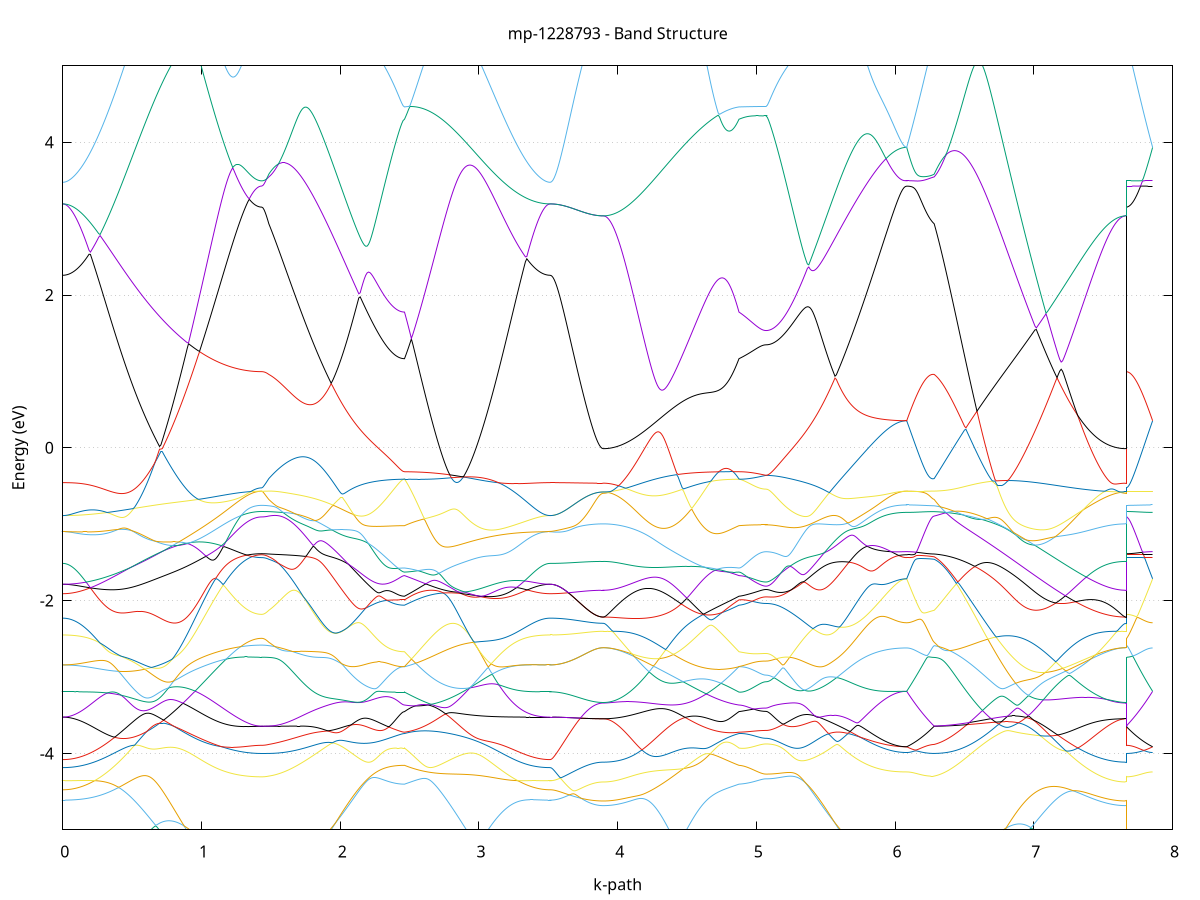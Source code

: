set title 'mp-1228793 - Band Structure'
set xlabel 'k-path'
set ylabel 'Energy (eV)'
set grid y
set yrange [-5:5]
set terminal png size 800,600
set output 'mp-1228793_bands_gnuplot.png'
plot '-' using 1:2 with lines notitle, '-' using 1:2 with lines notitle, '-' using 1:2 with lines notitle, '-' using 1:2 with lines notitle, '-' using 1:2 with lines notitle, '-' using 1:2 with lines notitle, '-' using 1:2 with lines notitle, '-' using 1:2 with lines notitle, '-' using 1:2 with lines notitle, '-' using 1:2 with lines notitle, '-' using 1:2 with lines notitle, '-' using 1:2 with lines notitle, '-' using 1:2 with lines notitle, '-' using 1:2 with lines notitle, '-' using 1:2 with lines notitle, '-' using 1:2 with lines notitle, '-' using 1:2 with lines notitle, '-' using 1:2 with lines notitle, '-' using 1:2 with lines notitle, '-' using 1:2 with lines notitle, '-' using 1:2 with lines notitle, '-' using 1:2 with lines notitle, '-' using 1:2 with lines notitle, '-' using 1:2 with lines notitle, '-' using 1:2 with lines notitle, '-' using 1:2 with lines notitle, '-' using 1:2 with lines notitle, '-' using 1:2 with lines notitle, '-' using 1:2 with lines notitle, '-' using 1:2 with lines notitle, '-' using 1:2 with lines notitle, '-' using 1:2 with lines notitle, '-' using 1:2 with lines notitle, '-' using 1:2 with lines notitle, '-' using 1:2 with lines notitle, '-' using 1:2 with lines notitle, '-' using 1:2 with lines notitle, '-' using 1:2 with lines notitle, '-' using 1:2 with lines notitle, '-' using 1:2 with lines notitle, '-' using 1:2 with lines notitle, '-' using 1:2 with lines notitle, '-' using 1:2 with lines notitle, '-' using 1:2 with lines notitle, '-' using 1:2 with lines notitle, '-' using 1:2 with lines notitle, '-' using 1:2 with lines notitle, '-' using 1:2 with lines notitle, '-' using 1:2 with lines notitle, '-' using 1:2 with lines notitle, '-' using 1:2 with lines notitle, '-' using 1:2 with lines notitle, '-' using 1:2 with lines notitle, '-' using 1:2 with lines notitle, '-' using 1:2 with lines notitle, '-' using 1:2 with lines notitle, '-' using 1:2 with lines notitle, '-' using 1:2 with lines notitle, '-' using 1:2 with lines notitle, '-' using 1:2 with lines notitle, '-' using 1:2 with lines notitle, '-' using 1:2 with lines notitle, '-' using 1:2 with lines notitle, '-' using 1:2 with lines notitle
0.000000 -12.907141
0.009960 -12.906941
0.019920 -12.906041
0.029880 -12.904641
0.039840 -12.902641
0.049800 -12.900141
0.059760 -12.896941
0.069720 -12.893341
0.079680 -12.889041
0.089640 -12.884241
0.099600 -12.878841
0.109560 -12.872941
0.119520 -12.866441
0.129480 -12.859441
0.139440 -12.851841
0.149400 -12.843641
0.159360 -12.834941
0.169320 -12.825641
0.179280 -12.815841
0.189240 -12.805541
0.199200 -12.794641
0.209160 -12.783241
0.219120 -12.771241
0.229080 -12.758741
0.239040 -12.745641
0.249001 -12.732141
0.258961 -12.718041
0.268921 -12.703341
0.278881 -12.688241
0.288841 -12.672641
0.298801 -12.656441
0.308761 -12.639741
0.318721 -12.622641
0.328681 -12.604941
0.338641 -12.586741
0.348601 -12.568141
0.358561 -12.548941
0.368521 -12.529341
0.378481 -12.509241
0.388441 -12.488741
0.398401 -12.467641
0.408361 -12.446241
0.418321 -12.424241
0.428281 -12.401841
0.438241 -12.379041
0.448201 -12.355741
0.458161 -12.332141
0.468121 -12.307941
0.478081 -12.283441
0.488041 -12.258541
0.498001 -12.233141
0.507961 -12.207441
0.517921 -12.181341
0.527881 -12.154841
0.537841 -12.127941
0.547801 -12.100741
0.557761 -12.073141
0.567721 -12.045141
0.577681 -12.016941
0.587641 -11.988241
0.597601 -11.959341
0.607561 -11.930141
0.617521 -11.900541
0.627481 -11.870741
0.637441 -11.840541
0.647401 -11.810141
0.657361 -11.779541
0.667321 -11.748541
0.677281 -11.717441
0.687241 -11.686041
0.697201 -11.654341
0.707161 -11.622541
0.717121 -11.590541
0.727081 -11.558341
0.737041 -11.525941
0.747002 -11.493341
0.756962 -11.460641
0.766922 -11.427841
0.776882 -11.394841
0.786842 -11.361741
0.796802 -11.328541
0.806762 -11.295341
0.816722 -11.261941
0.826682 -11.228641
0.836642 -11.195141
0.846602 -11.161741
0.856562 -11.128241
0.866522 -11.094741
0.876482 -11.061341
0.886442 -11.027941
0.896402 -10.994641
0.906362 -10.961341
0.916322 -10.928141
0.926282 -10.895041
0.936242 -10.862141
0.946202 -10.829341
0.956162 -10.796641
0.966122 -10.764141
0.976082 -10.731941
0.986042 -10.699841
0.996002 -10.668041
1.005962 -10.636441
1.015922 -10.605241
1.025882 -10.574241
1.035842 -10.543541
1.045802 -10.513241
1.055762 -10.483241
1.065722 -10.453641
1.075682 -10.424541
1.085642 -10.395741
1.095602 -10.367441
1.105562 -10.339641
1.115522 -10.312341
1.125482 -10.285541
1.135442 -10.259241
1.145402 -10.233541
1.155362 -10.208441
1.165322 -10.183941
1.175282 -10.160041
1.185242 -10.136841
1.195202 -10.114241
1.205162 -10.092441
1.215122 -10.071341
1.225082 -10.051041
1.235043 -10.031441
1.245003 -10.012641
1.254963 -9.994641
1.264923 -9.977541
1.274883 -9.961241
1.284843 -9.945841
1.294803 -9.931341
1.304763 -9.917741
1.314723 -9.905041
1.324683 -9.893341
1.334643 -9.882641
1.344603 -9.872841
1.354563 -9.864041
1.364523 -9.856341
1.374483 -9.849541
1.384443 -9.843741
1.394403 -9.839041
1.404363 -9.835441
1.414323 -9.832741
1.424283 -9.831241
1.434243 -9.830641
1.434243 -9.830641
1.442768 -9.831041
1.451293 -9.832241
1.459818 -9.834141
1.468343 -9.836741
1.476868 -9.840241
1.485393 -9.844441
1.485393 -9.844441
1.495372 -9.848641
1.505352 -9.854041
1.515331 -9.860341
1.525311 -9.867641
1.535290 -9.875841
1.545270 -9.885041
1.555250 -9.895141
1.565229 -9.906141
1.575209 -9.917941
1.585188 -9.930641
1.595168 -9.944141
1.605147 -9.958341
1.615127 -9.973241
1.625106 -9.988841
1.635086 -10.005141
1.645065 -10.022041
1.655045 -10.039541
1.665024 -10.057541
1.675004 -10.076041
1.684984 -10.095041
1.694963 -10.114441
1.704943 -10.134241
1.714922 -10.154441
1.724902 -10.175041
1.734881 -10.195841
1.744861 -10.216941
1.754840 -10.238341
1.764820 -10.259841
1.774799 -10.281541
1.784779 -10.303441
1.794758 -10.325441
1.804738 -10.347541
1.814717 -10.369741
1.824697 -10.391941
1.834677 -10.414141
1.844656 -10.436341
1.854636 -10.458541
1.864615 -10.480741
1.874595 -10.502841
1.884574 -10.524841
1.894554 -10.546741
1.904533 -10.568541
1.914513 -10.590141
1.924492 -10.611641
1.934472 -10.632941
1.944451 -10.654041
1.954431 -10.674941
1.964411 -10.695641
1.974390 -10.716041
1.984370 -10.736341
1.994349 -10.756241
2.004329 -10.775941
2.014308 -10.795341
2.024288 -10.814441
2.034267 -10.833241
2.044247 -10.851641
2.054226 -10.869841
2.064206 -10.887641
2.074185 -10.905141
2.084165 -10.922241
2.094144 -10.939041
2.104124 -10.955441
2.114104 -10.971441
2.124083 -10.987141
2.134063 -11.002441
2.144042 -11.017241
2.154022 -11.031741
2.164001 -11.045841
2.173981 -11.059441
2.183960 -11.072641
2.193940 -11.085441
2.203919 -11.097841
2.213899 -11.109841
2.223878 -11.121341
2.233858 -11.132441
2.243837 -11.143041
2.253817 -11.153241
2.263797 -11.162941
2.273776 -11.172241
2.283756 -11.181041
2.293735 -11.189341
2.303715 -11.197241
2.313694 -11.204741
2.323674 -11.211641
2.333653 -11.218141
2.343633 -11.224141
2.353612 -11.229741
2.363592 -11.234741
2.373571 -11.239341
2.383551 -11.243441
2.393531 -11.247141
2.403510 -11.250241
2.413490 -11.252941
2.423469 -11.255041
2.433449 -11.256741
2.443428 -11.258041
2.453408 -11.258741
2.463387 -11.258941
2.463387 -11.258941
2.473296 -11.255241
2.483205 -11.252641
2.493114 -11.251341
2.503022 -11.251141
2.512931 -11.252241
2.522840 -11.254441
2.532749 -11.257941
2.542658 -11.262541
2.552566 -11.268341
2.562475 -11.275241
2.572384 -11.283341
2.582293 -11.292541
2.592201 -11.302741
2.602110 -11.314041
2.612019 -11.326441
2.621928 -11.339741
2.631837 -11.354041
2.641745 -11.369241
2.651654 -11.385241
2.661563 -11.402141
2.671472 -11.419841
2.681381 -11.438341
2.691289 -11.457541
2.701198 -11.477441
2.711107 -11.497941
2.721016 -11.519041
2.730924 -11.540641
2.740833 -11.562841
2.750742 -11.585541
2.760651 -11.608641
2.770560 -11.632141
2.780468 -11.655941
2.790377 -11.680141
2.800286 -11.704641
2.810195 -11.729341
2.820104 -11.754341
2.830012 -11.779441
2.839921 -11.804741
2.849830 -11.830241
2.859739 -11.855741
2.869647 -11.881341
2.879556 -11.906941
2.889465 -11.932641
2.899374 -11.958341
2.909283 -11.983941
2.919191 -12.009441
2.929100 -12.034941
2.939009 -12.060341
2.948918 -12.085541
2.958827 -12.110641
2.968735 -12.135541
2.978644 -12.160341
2.988553 -12.184841
2.998462 -12.209141
3.008371 -12.233241
3.018279 -12.257141
3.028188 -12.280641
3.038097 -12.303941
3.048006 -12.326941
3.057914 -12.349641
3.067823 -12.371941
3.077732 -12.393941
3.087641 -12.415641
3.097550 -12.436941
3.107458 -12.457841
3.117367 -12.478441
3.127276 -12.498541
3.137185 -12.518341
3.147094 -12.537641
3.157002 -12.556541
3.166911 -12.575041
3.176820 -12.593141
3.186729 -12.610741
3.196637 -12.627841
3.206546 -12.644541
3.216455 -12.660841
3.226364 -12.676541
3.236273 -12.691841
3.246181 -12.706641
3.256090 -12.720941
3.265999 -12.734741
3.275908 -12.748041
3.285817 -12.760841
3.295725 -12.773141
3.305634 -12.784841
3.315543 -12.796141
3.325452 -12.806841
3.335360 -12.817041
3.345269 -12.826741
3.355178 -12.835841
3.365087 -12.844441
3.374996 -12.852441
3.384904 -12.859941
3.394813 -12.866941
3.404722 -12.873341
3.414631 -12.879141
3.424540 -12.884541
3.434448 -12.889241
3.444357 -12.893441
3.454266 -12.897041
3.464175 -12.900141
3.474083 -12.902741
3.483992 -12.904641
3.493901 -12.906041
3.503810 -12.906941
3.513719 -12.907141
3.513719 -12.907141
3.523540 -12.907141
3.533362 -12.907141
3.543184 -12.907141
3.553005 -12.907041
3.562827 -12.906941
3.572648 -12.906941
3.582470 -12.906841
3.592292 -12.906641
3.602113 -12.906541
3.611935 -12.906441
3.621757 -12.906241
3.631578 -12.906141
3.641400 -12.905941
3.651222 -12.905741
3.661043 -12.905541
3.670865 -12.905341
3.680687 -12.905141
3.690508 -12.904941
3.700330 -12.904741
3.710151 -12.904541
3.719973 -12.904341
3.729795 -12.904141
3.739616 -12.903941
3.749438 -12.903841
3.759260 -12.903641
3.769081 -12.903441
3.778903 -12.903241
3.788725 -12.903141
3.798546 -12.902941
3.808368 -12.902841
3.818190 -12.902641
3.828011 -12.902541
3.837833 -12.902441
3.847655 -12.902341
3.857476 -12.902341
3.867298 -12.902241
3.877119 -12.902241
3.886941 -12.902141
3.896763 -12.902141
3.896763 -12.902141
3.906742 -12.901841
3.916722 -12.901041
3.926701 -12.899641
3.936681 -12.897641
3.946660 -12.895041
3.956640 -12.891941
3.966619 -12.888341
3.976599 -12.884041
3.986579 -12.879241
3.996558 -12.873941
4.006538 -12.867941
4.016517 -12.861541
4.026497 -12.854441
4.036476 -12.846941
4.046456 -12.838741
4.056435 -12.830041
4.066415 -12.820841
4.076394 -12.811141
4.086374 -12.800841
4.096353 -12.789941
4.106333 -12.778641
4.116312 -12.766741
4.126292 -12.754341
4.136272 -12.741441
4.146251 -12.727941
4.156231 -12.714041
4.166210 -12.699641
4.176190 -12.684641
4.186169 -12.669241
4.196149 -12.653341
4.206128 -12.636941
4.216108 -12.620041
4.226087 -12.602741
4.236067 -12.584941
4.246046 -12.566741
4.256026 -12.548041
4.266006 -12.528941
4.275985 -12.509441
4.285965 -12.489441
4.295944 -12.469141
4.305924 -12.448441
4.315903 -12.427241
4.325883 -12.405741
4.335862 -12.383941
4.345842 -12.361741
4.355821 -12.339141
4.365801 -12.316241
4.375780 -12.293141
4.385760 -12.269641
4.395739 -12.245841
4.405719 -12.221841
4.415699 -12.197541
4.425678 -12.173041
4.435658 -12.148341
4.445637 -12.123341
4.455617 -12.098241
4.465596 -12.072941
4.475576 -12.047541
4.485555 -12.022041
4.495535 -11.996341
4.505514 -11.970641
4.515494 -11.944941
4.525473 -11.919141
4.535453 -11.893341
4.545432 -11.867641
4.555412 -11.841941
4.565392 -11.816241
4.575371 -11.790741
4.585351 -11.765441
4.595330 -11.740241
4.605310 -11.715241
4.615289 -11.690541
4.625269 -11.666041
4.635248 -11.641941
4.645228 -11.618141
4.655207 -11.594741
4.665187 -11.571741
4.675166 -11.549241
4.685146 -11.527241
4.695126 -11.505741
4.705105 -11.484941
4.715085 -11.464641
4.725064 -11.445141
4.735044 -11.426241
4.745023 -11.408141
4.755003 -11.390841
4.764982 -11.374341
4.774962 -11.358841
4.784941 -11.344141
4.794921 -11.330441
4.804900 -11.317741
4.814880 -11.306041
4.824859 -11.295341
4.834839 -11.285841
4.844819 -11.277341
4.854798 -11.270041
4.864778 -11.263941
4.874757 -11.258941
4.874757 -11.258941
4.884503 -11.258241
4.894248 -11.257441
4.903993 -11.256741
4.913739 -11.256141
4.923484 -11.255541
4.933229 -11.254941
4.942975 -11.254441
4.952720 -11.253941
4.962465 -11.253441
4.972211 -11.253041
4.981956 -11.252641
4.991702 -11.252341
5.001447 -11.252041
5.011192 -11.251841
5.020938 -11.251541
5.030683 -11.251441
5.040428 -11.251241
5.050174 -11.251141
5.059919 -11.251141
5.069664 -11.251041
5.069664 -11.251041
5.079607 -11.250841
5.089550 -11.250141
5.099493 -11.248941
5.109436 -11.247241
5.119378 -11.245041
5.129321 -11.242441
5.139264 -11.239341
5.149207 -11.235741
5.159149 -11.231641
5.169092 -11.227141
5.179035 -11.222041
5.188978 -11.216541
5.198921 -11.210641
5.208863 -11.204141
5.218806 -11.197241
5.228749 -11.189941
5.238692 -11.182041
5.248634 -11.173841
5.258577 -11.165041
5.268520 -11.155841
5.278463 -11.146241
5.288405 -11.136141
5.298348 -11.125541
5.308291 -11.114541
5.318234 -11.103141
5.328177 -11.091341
5.338119 -11.079041
5.348062 -11.066341
5.358005 -11.053241
5.367948 -11.039641
5.377890 -11.025741
5.387833 -11.011341
5.397776 -10.996641
5.407719 -10.981441
5.417662 -10.965941
5.427604 -10.950041
5.437547 -10.933741
5.447490 -10.917141
5.457433 -10.900141
5.467375 -10.882741
5.477318 -10.865041
5.487261 -10.847041
5.497204 -10.828741
5.507146 -10.810041
5.517089 -10.791041
5.527032 -10.771841
5.536975 -10.752241
5.546918 -10.732441
5.556860 -10.712441
5.566803 -10.692141
5.576746 -10.671541
5.586689 -10.650741
5.596631 -10.629841
5.606574 -10.608641
5.616517 -10.587341
5.626460 -10.565741
5.636403 -10.544141
5.646345 -10.522341
5.656288 -10.500441
5.666231 -10.478541
5.676174 -10.456441
5.686116 -10.434341
5.696059 -10.412241
5.706002 -10.390141
5.715945 -10.368041
5.725888 -10.345941
5.735830 -10.323941
5.745773 -10.301941
5.755716 -10.280141
5.765659 -10.258441
5.775601 -10.236941
5.785544 -10.215641
5.795487 -10.194641
5.805430 -10.173741
5.815372 -10.153241
5.825315 -10.133041
5.835258 -10.113241
5.845201 -10.093741
5.855144 -10.074641
5.865086 -10.056141
5.875029 -10.038041
5.884972 -10.020441
5.894915 -10.003441
5.904857 -9.987041
5.914800 -9.971241
5.924743 -9.956141
5.934686 -9.941741
5.944628 -9.928141
5.954571 -9.915241
5.964514 -9.903141
5.974457 -9.891941
5.984400 -9.881541
5.994342 -9.872141
6.004285 -9.863541
6.014228 -9.855941
6.024171 -9.849341
6.034113 -9.843641
6.044056 -9.839041
6.053999 -9.835341
6.063942 -9.832741
6.073885 -9.831241
6.083827 -9.830641
6.083827 -9.830641
6.093739 -9.830741
6.103651 -9.830841
6.113563 -9.830941
6.123474 -9.831241
6.133386 -9.831541
6.143298 -9.831941
6.153209 -9.832341
6.163121 -9.832841
6.173033 -9.833441
6.182945 -9.834141
6.192856 -9.834841
6.202768 -9.835641
6.212680 -9.836441
6.222592 -9.837441
6.232503 -9.838441
6.242415 -9.839441
6.252327 -9.840641
6.262239 -9.841841
6.272150 -9.843041
6.282062 -9.844441
6.282062 -9.844441
6.292012 -9.850241
6.301963 -9.857041
6.311913 -9.864941
6.321863 -9.873741
6.331814 -9.883641
6.341764 -9.894441
6.351714 -9.906141
6.361665 -9.918841
6.371615 -9.932441
6.381565 -9.947041
6.391515 -9.962441
6.401466 -9.978741
6.411416 -9.995841
6.421366 -10.013841
6.431317 -10.032641
6.441267 -10.052241
6.451217 -10.072541
6.461168 -10.093641
6.471118 -10.115541
6.481068 -10.138041
6.491019 -10.161241
6.500969 -10.185041
6.510919 -10.209541
6.520869 -10.234641
6.530820 -10.260341
6.540770 -10.286641
6.550720 -10.313441
6.560671 -10.340741
6.570621 -10.368541
6.580571 -10.396841
6.590522 -10.425541
6.600472 -10.454741
6.610422 -10.484241
6.620373 -10.514241
6.630323 -10.544541
6.640273 -10.575141
6.650224 -10.606141
6.660174 -10.637341
6.670124 -10.668941
6.680074 -10.700741
6.690025 -10.732741
6.699975 -10.764941
6.709925 -10.797441
6.719876 -10.830041
6.729826 -10.862841
6.739776 -10.895741
6.749727 -10.928741
6.759677 -10.961941
6.769627 -10.995141
6.779578 -11.028441
6.789528 -11.061841
6.799478 -11.095241
6.809428 -11.128641
6.819379 -11.162041
6.829329 -11.195441
6.839279 -11.228841
6.849230 -11.262141
6.859180 -11.295441
6.869130 -11.328641
6.879081 -11.361741
6.889031 -11.394841
6.898981 -11.427741
6.908932 -11.460541
6.918882 -11.493141
6.928832 -11.525641
6.938782 -11.557941
6.948733 -11.590141
6.958683 -11.622141
6.968633 -11.653841
6.978584 -11.685441
6.988534 -11.716741
6.998484 -11.747841
7.008435 -11.778741
7.018385 -11.809341
7.028335 -11.839641
7.038286 -11.869741
7.048236 -11.899541
7.058186 -11.928941
7.068137 -11.958141
7.078087 -11.987041
7.088037 -12.015541
7.097987 -12.043741
7.107938 -12.071641
7.117888 -12.099141
7.127838 -12.126241
7.137789 -12.153041
7.147739 -12.179541
7.157689 -12.205541
7.167640 -12.231241
7.177590 -12.256441
7.187540 -12.281341
7.197491 -12.305741
7.207441 -12.329741
7.217391 -12.353341
7.227341 -12.376541
7.237292 -12.399341
7.247242 -12.421641
7.257192 -12.443441
7.267143 -12.464841
7.277093 -12.485741
7.287043 -12.506241
7.296994 -12.526241
7.306944 -12.545841
7.316894 -12.564841
7.326845 -12.583441
7.336795 -12.601541
7.346745 -12.619141
7.356695 -12.636241
7.366646 -12.652741
7.376596 -12.668841
7.386546 -12.684441
7.396497 -12.699541
7.406447 -12.714041
7.416397 -12.728041
7.426348 -12.741541
7.436298 -12.754541
7.446248 -12.766941
7.456199 -12.778941
7.466149 -12.790241
7.476099 -12.801141
7.486050 -12.811441
7.496000 -12.821141
7.505950 -12.830341
7.515900 -12.839041
7.525851 -12.847141
7.535801 -12.854641
7.545751 -12.861741
7.555702 -12.868141
7.565652 -12.874041
7.575602 -12.879341
7.585553 -12.884141
7.595503 -12.888341
7.605453 -12.892041
7.615404 -12.895141
7.625354 -12.897641
7.635304 -12.899641
7.645254 -12.901041
7.655205 -12.901941
7.665155 -12.902141
7.665155 -9.830641
7.674731 -9.830641
7.684307 -9.830641
7.693883 -9.830641
7.703459 -9.830641
7.713036 -9.830641
7.722612 -9.830641
7.732188 -9.830641
7.741764 -9.830641
7.751340 -9.830641
7.760916 -9.830641
7.770492 -9.830641
7.780068 -9.830641
7.789644 -9.830641
7.799221 -9.830641
7.808797 -9.830641
7.818373 -9.830641
7.827949 -9.830641
7.837525 -9.830641
7.847101 -9.830641
7.856677 -9.830641
e
0.000000 -6.115341
0.009960 -6.114941
0.019920 -6.113841
0.029880 -6.111941
0.039840 -6.109441
0.049800 -6.106041
0.059760 -6.102041
0.069720 -6.097241
0.079680 -6.091741
0.089640 -6.085441
0.099600 -6.078441
0.109560 -6.070741
0.119520 -6.062341
0.129480 -6.053241
0.139440 -6.043441
0.149400 -6.032841
0.159360 -6.021641
0.169320 -6.009741
0.179280 -5.997141
0.189240 -5.983841
0.199200 -5.969841
0.209160 -5.955241
0.219120 -5.939941
0.229080 -5.924041
0.239040 -5.907541
0.249001 -5.890341
0.258961 -5.872641
0.268921 -5.854241
0.278881 -5.835341
0.288841 -5.815841
0.298801 -5.795741
0.308761 -5.775141
0.318721 -5.754041
0.328681 -5.732441
0.338641 -5.710341
0.348601 -5.687741
0.358561 -5.664741
0.368521 -5.641341
0.378481 -5.617541
0.388441 -5.593341
0.398401 -5.568841
0.408361 -5.544141
0.418321 -5.519041
0.428281 -5.493741
0.438241 -5.468241
0.448201 -5.442541
0.458161 -5.416741
0.468121 -5.390941
0.478081 -5.365041
0.488041 -5.339141
0.498001 -5.313341
0.507961 -5.287641
0.517921 -5.262141
0.527881 -5.236941
0.537841 -5.212041
0.547801 -5.187441
0.557761 -5.163341
0.567721 -5.139841
0.577681 -5.116841
0.587641 -5.094541
0.597601 -5.072941
0.607561 -5.052241
0.617521 -5.032341
0.627481 -5.013541
0.637441 -4.995741
0.647401 -4.979041
0.657361 -4.963541
0.667321 -4.949241
0.677281 -4.960141
0.687241 -4.982641
0.697201 -5.005141
0.707161 -5.027641
0.717121 -5.050141
0.727081 -5.072641
0.737041 -5.095141
0.747002 -5.117541
0.756962 -5.139841
0.766922 -5.162041
0.776882 -5.184241
0.786842 -5.206241
0.796802 -5.228141
0.806762 -5.249941
0.816722 -5.271641
0.826682 -5.293041
0.836642 -5.314341
0.846602 -5.335541
0.856562 -5.356441
0.866522 -5.377241
0.876482 -5.397741
0.886442 -5.418041
0.896402 -5.438141
0.906362 -5.458041
0.916322 -5.477641
0.926282 -5.497041
0.936242 -5.516141
0.946202 -5.535041
0.956162 -5.553641
0.966122 -5.571941
0.976082 -5.589941
0.986042 -5.607641
0.996002 -5.625041
1.005962 -5.642141
1.015922 -5.658941
1.025882 -5.675441
1.035842 -5.691641
1.045802 -5.707441
1.055762 -5.722941
1.065722 -5.738141
1.075682 -5.752941
1.085642 -5.767341
1.095602 -5.781441
1.105562 -5.795241
1.115522 -5.808541
1.125482 -5.821541
1.135442 -5.834241
1.145402 -5.846441
1.155362 -5.858341
1.165322 -5.869841
1.175282 -5.880941
1.185242 -5.891641
1.195202 -5.901941
1.205162 -5.911841
1.215122 -5.921341
1.225082 -5.930541
1.235043 -5.939241
1.245003 -5.947541
1.254963 -5.955341
1.264923 -5.962841
1.274883 -5.969941
1.284843 -5.976541
1.294803 -5.982741
1.304763 -5.988541
1.314723 -5.993941
1.324683 -5.998941
1.334643 -6.003441
1.344603 -6.007541
1.354563 -6.011241
1.364523 -6.014441
1.374483 -6.017241
1.384443 -6.019641
1.394403 -6.021541
1.404363 -6.023141
1.414323 -6.024141
1.424283 -6.024841
1.434243 -6.025041
1.434243 -6.025041
1.442768 -6.024741
1.451293 -6.023941
1.459818 -6.022641
1.468343 -6.020741
1.476868 -6.018241
1.485393 -6.015741
1.485393 -6.015741
1.495372 -6.015841
1.505352 -6.016041
1.515331 -6.016241
1.525311 -6.016541
1.535290 -6.016741
1.545270 -6.017041
1.555250 -6.017341
1.565229 -6.017641
1.575209 -6.018041
1.585188 -6.018441
1.595168 -6.018941
1.605147 -6.019441
1.615127 -6.020041
1.625106 -6.020741
1.635086 -6.021441
1.645065 -6.022341
1.655045 -6.023241
1.665024 -6.024341
1.675004 -6.025541
1.684984 -6.026841
1.694963 -6.028341
1.704943 -6.029941
1.714922 -6.031641
1.724902 -6.033641
1.734881 -6.035741
1.744861 -6.038041
1.754840 -6.040541
1.764820 -6.043341
1.774799 -6.046341
1.784779 -6.049541
1.794758 -6.052941
1.804738 -6.056641
1.814717 -6.060641
1.824697 -6.064841
1.834677 -6.069341
1.844656 -6.074141
1.854636 -6.079241
1.864615 -6.084641
1.874595 -6.090241
1.884574 -6.096241
1.894554 -6.102541
1.904533 -6.109041
1.914513 -6.115941
1.924492 -6.123041
1.934472 -6.130541
1.944451 -6.138241
1.954431 -6.146141
1.964411 -6.154441
1.974390 -6.162941
1.984370 -6.171741
1.994349 -6.180641
2.004329 -6.189841
2.014308 -6.199241
2.024288 -6.208841
2.034267 -6.218641
2.044247 -6.228541
2.054226 -6.238641
2.064206 -6.248841
2.074185 -6.259041
2.084165 -6.269441
2.094144 -6.279841
2.104124 -6.290241
2.114104 -6.300741
2.124083 -6.311141
2.134063 -6.321541
2.144042 -6.331941
2.154022 -6.342241
2.164001 -6.352441
2.173981 -6.362541
2.183960 -6.372541
2.193940 -6.382341
2.203919 -6.391941
2.213899 -6.401341
2.223878 -6.410641
2.233858 -6.419641
2.243837 -6.428341
2.253817 -6.436841
2.263797 -6.445041
2.273776 -6.452941
2.283756 -6.460541
2.293735 -6.467741
2.303715 -6.474641
2.313694 -6.481241
2.323674 -6.487441
2.333653 -6.493241
2.343633 -6.498641
2.353612 -6.503741
2.363592 -6.508341
2.373571 -6.512541
2.383551 -6.516341
2.393531 -6.519741
2.403510 -6.522641
2.413490 -6.525141
2.423469 -6.527141
2.433449 -6.528741
2.443428 -6.529841
2.453408 -6.530541
2.463387 -6.530741
2.463387 -6.530741
2.473296 -6.535541
2.483205 -6.538641
2.493114 -6.540041
2.503022 -6.539841
2.512931 -6.537841
2.522840 -6.534341
2.532749 -6.529041
2.542658 -6.522241
2.552566 -6.513741
2.562475 -6.503641
2.572384 -6.491941
2.582293 -6.478741
2.592201 -6.464041
2.602110 -6.447841
2.612019 -6.430141
2.621928 -6.411141
2.631837 -6.390841
2.641745 -6.369141
2.651654 -6.346241
2.661563 -6.322141
2.671472 -6.296941
2.681381 -6.270641
2.691289 -6.243341
2.701198 -6.215041
2.711107 -6.185841
2.721016 -6.155741
2.730924 -6.124941
2.740833 -6.093341
2.750742 -6.061141
2.760651 -6.028241
2.770560 -5.994841
2.780468 -5.960941
2.790377 -5.926641
2.800286 -5.891941
2.810195 -5.856941
2.820104 -5.821641
2.830012 -5.786141
2.839921 -5.750441
2.849830 -5.714741
2.859739 -5.678941
2.869647 -5.643141
2.879556 -5.607441
2.889465 -5.571841
2.899374 -5.536341
2.909283 -5.501141
2.919191 -5.466141
2.929100 -5.431441
2.939009 -5.397041
2.948918 -5.362941
2.958827 -5.329341
2.968735 -5.296141
2.978644 -5.263441
2.988553 -5.231341
2.998462 -5.254741
3.008371 -5.282641
3.018279 -5.310441
3.028188 -5.338041
3.038097 -5.365341
3.048006 -5.392541
3.057914 -5.419441
3.067823 -5.446041
3.077732 -5.472341
3.087641 -5.498341
3.097550 -5.524041
3.107458 -5.549341
3.117367 -5.574241
3.127276 -5.598841
3.137185 -5.623041
3.147094 -5.646741
3.157002 -5.670041
3.166911 -5.692941
3.176820 -5.715241
3.186729 -5.737141
3.196637 -5.758541
3.206546 -5.779441
3.216455 -5.799841
3.226364 -5.819641
3.236273 -5.838841
3.246181 -5.857541
3.256090 -5.875641
3.265999 -5.893241
3.275908 -5.910141
3.285817 -5.926441
3.295725 -5.942141
3.305634 -5.957141
3.315543 -5.971641
3.325452 -5.985341
3.335360 -5.998441
3.345269 -6.010941
3.355178 -6.022741
3.365087 -6.033841
3.374996 -6.044241
3.384904 -6.053941
3.394813 -6.062941
3.404722 -6.071241
3.414631 -6.078841
3.424540 -6.085741
3.434448 -6.091941
3.444357 -6.097441
3.454266 -6.102141
3.464175 -6.106141
3.474083 -6.109441
3.483992 -6.112041
3.493901 -6.113841
3.503810 -6.114941
3.513719 -6.115341
3.513719 -6.115341
3.523540 -6.115641
3.533362 -6.116641
3.543184 -6.118241
3.553005 -6.120541
3.562827 -6.123441
3.572648 -6.126841
3.582470 -6.130841
3.592292 -6.135441
3.602113 -6.140441
3.611935 -6.145841
3.621757 -6.151641
3.631578 -6.157841
3.641400 -6.164341
3.651222 -6.171041
3.661043 -6.177841
3.670865 -6.184941
3.680687 -6.192041
3.690508 -6.199241
3.700330 -6.206341
3.710151 -6.213541
3.719973 -6.220541
3.729795 -6.227441
3.739616 -6.234141
3.749438 -6.240641
3.759260 -6.246841
3.769081 -6.252841
3.778903 -6.258441
3.788725 -6.263741
3.798546 -6.268641
3.808368 -6.273241
3.818190 -6.277341
3.828011 -6.281041
3.837833 -6.284241
3.847655 -6.286941
3.857476 -6.289241
3.867298 -6.291041
3.877119 -6.292241
3.886941 -6.293041
3.896763 -6.293341
3.896763 -6.293341
3.906742 -6.292941
3.916722 -6.291641
3.926701 -6.289541
3.936681 -6.286541
3.946660 -6.282741
3.956640 -6.278141
3.966619 -6.272641
3.976599 -6.266341
3.986579 -6.259241
3.996558 -6.251241
4.006538 -6.242441
4.016517 -6.232841
4.026497 -6.222441
4.036476 -6.211141
4.046456 -6.199041
4.056435 -6.186241
4.066415 -6.172541
4.076394 -6.158041
4.086374 -6.142841
4.096353 -6.126841
4.106333 -6.110041
4.116312 -6.092441
4.126292 -6.074141
4.136272 -6.055041
4.146251 -6.035241
4.156231 -6.014641
4.166210 -5.993441
4.176190 -5.971441
4.186169 -5.948741
4.196149 -5.925441
4.206128 -5.901341
4.216108 -5.876741
4.226087 -5.851341
4.236067 -5.825441
4.246046 -5.798841
4.256026 -5.771641
4.266006 -5.743841
4.275985 -5.715541
4.285965 -5.686641
4.295944 -5.657241
4.305924 -5.627341
4.315903 -5.596941
4.325883 -5.566141
4.335862 -5.534841
4.345842 -5.503141
4.355821 -5.471141
4.365801 -5.438741
4.375780 -5.405941
4.385760 -5.372941
4.395739 -5.339741
4.405719 -5.306241
4.415699 -5.272641
4.425678 -5.238841
4.435658 -5.237841
4.445637 -5.275841
4.455617 -5.314041
4.465596 -5.352441
4.475576 -5.391041
4.485555 -5.429741
4.495535 -5.468541
4.505514 -5.507341
4.515494 -5.546141
4.525473 -5.584841
4.535453 -5.623341
4.545432 -5.661841
4.555412 -5.700041
4.565392 -5.738141
4.575371 -5.775841
4.585351 -5.813241
4.595330 -5.850241
4.605310 -5.886841
4.615289 -5.922941
4.625269 -5.958541
4.635248 -5.993541
4.645228 -6.027941
4.655207 -6.061741
4.665187 -6.094741
4.675166 -6.126941
4.685146 -6.158441
4.695126 -6.188941
4.705105 -6.218541
4.715085 -6.247141
4.725064 -6.274741
4.735044 -6.301241
4.745023 -6.326541
4.755003 -6.350641
4.764982 -6.373541
4.774962 -6.395141
4.784941 -6.415441
4.794921 -6.434341
4.804900 -6.451741
4.814880 -6.467741
4.824859 -6.482241
4.834839 -6.495141
4.844819 -6.506441
4.854798 -6.516241
4.864778 -6.524341
4.874757 -6.530741
4.874757 -6.530741
4.884503 -6.531741
4.894248 -6.532641
4.903993 -6.533541
4.913739 -6.534341
4.923484 -6.535041
4.933229 -6.535741
4.942975 -6.536441
4.952720 -6.536941
4.962465 -6.537441
4.972211 -6.537941
4.981956 -6.538341
4.991702 -6.538741
5.001447 -6.539041
5.011192 -6.539341
5.020938 -6.539641
5.030683 -6.539841
5.040428 -6.539941
5.050174 -6.540041
5.059919 -6.540141
5.069664 -6.540141
5.069664 -6.540141
5.079607 -6.539941
5.089550 -6.539241
5.099493 -6.538141
5.109436 -6.536541
5.119378 -6.534541
5.129321 -6.532141
5.139264 -6.529241
5.149207 -6.525941
5.159149 -6.522141
5.169092 -6.518041
5.179035 -6.513441
5.188978 -6.508541
5.198921 -6.503141
5.208863 -6.497441
5.218806 -6.491341
5.228749 -6.484841
5.238692 -6.478041
5.248634 -6.470841
5.258577 -6.463441
5.268520 -6.455641
5.278463 -6.447541
5.288405 -6.439141
5.298348 -6.430541
5.308291 -6.421641
5.318234 -6.412541
5.328177 -6.403241
5.338119 -6.393641
5.348062 -6.384041
5.358005 -6.374141
5.367948 -6.364141
5.377890 -6.354041
5.387833 -6.343841
5.397776 -6.333541
5.407719 -6.323241
5.417662 -6.312841
5.427604 -6.302541
5.437547 -6.292141
5.447490 -6.281841
5.457433 -6.271441
5.467375 -6.261241
5.477318 -6.251141
5.487261 -6.241041
5.497204 -6.231141
5.507146 -6.221441
5.517089 -6.211741
5.527032 -6.202341
5.536975 -6.193141
5.546918 -6.184041
5.556860 -6.175241
5.566803 -6.166641
5.576746 -6.158341
5.586689 -6.150241
5.596631 -6.142441
5.606574 -6.134841
5.616517 -6.127541
5.626460 -6.120541
5.636403 -6.113841
5.646345 -6.107441
5.656288 -6.101341
5.666231 -6.095441
5.676174 -6.089941
5.686116 -6.084641
5.696059 -6.079641
5.706002 -6.074941
5.715945 -6.070541
5.725888 -6.066341
5.735830 -6.062441
5.745773 -6.058841
5.755716 -6.055441
5.765659 -6.052341
5.775601 -6.049341
5.785544 -6.046641
5.795487 -6.044141
5.805430 -6.041941
5.815372 -6.039841
5.825315 -6.037941
5.835258 -6.036141
5.845201 -6.034541
5.855144 -6.033141
5.865086 -6.031841
5.875029 -6.030741
5.884972 -6.029641
5.894915 -6.028741
5.904857 -6.027941
5.914800 -6.027241
5.924743 -6.026641
5.934686 -6.026041
5.944628 -6.025541
5.954571 -6.025141
5.964514 -6.024741
5.974457 -6.024441
5.984400 -6.024241
5.994342 -6.024041
6.004285 -6.023841
6.014228 -6.023641
6.024171 -6.023541
6.034113 -6.023441
6.044056 -6.023341
6.053999 -6.023341
6.063942 -6.023241
6.073885 -6.023241
6.083827 -6.023241
6.083827 -6.023241
6.093739 -6.023341
6.103651 -6.023441
6.113563 -6.023441
6.123474 -6.023341
6.133386 -6.023241
6.143298 -6.023141
6.153209 -6.022941
6.163121 -6.022641
6.173033 -6.022341
6.182945 -6.022041
6.192856 -6.021641
6.202768 -6.021141
6.212680 -6.020641
6.222592 -6.020041
6.232503 -6.019341
6.242415 -6.018741
6.252327 -6.017941
6.262239 -6.017141
6.272150 -6.016341
6.282062 -6.015741
6.282062 -6.015741
6.292012 -6.013341
6.301963 -6.010441
6.311913 -6.007141
6.321863 -6.003341
6.331814 -5.999241
6.341764 -5.994641
6.351714 -5.989541
6.361665 -5.984141
6.371615 -5.978241
6.381565 -5.971941
6.391515 -5.965241
6.401466 -5.958141
6.411416 -5.950541
6.421366 -5.942541
6.431317 -5.934241
6.441267 -5.925441
6.451217 -5.916241
6.461168 -5.906641
6.471118 -5.896641
6.481068 -5.886241
6.491019 -5.875441
6.500969 -5.864341
6.510919 -5.852741
6.520869 -5.840841
6.530820 -5.828441
6.540770 -5.815741
6.550720 -5.802741
6.560671 -5.789241
6.570621 -5.775441
6.580571 -5.761341
6.590522 -5.746741
6.600472 -5.731941
6.610422 -5.716741
6.620373 -5.701141
6.630323 -5.685241
6.640273 -5.669041
6.650224 -5.652541
6.660174 -5.635741
6.670124 -5.618541
6.680074 -5.601041
6.690025 -5.583341
6.699975 -5.565241
6.709925 -5.546941
6.719876 -5.528341
6.729826 -5.509441
6.739776 -5.490341
6.749727 -5.470941
6.759677 -5.451341
6.769627 -5.431441
6.779578 -5.411341
6.789528 -5.391041
6.799478 -5.370541
6.809428 -5.349741
6.819379 -5.328841
6.829329 -5.307741
6.839279 -5.286441
6.849230 -5.265041
6.859180 -5.243441
6.869130 -5.221741
6.879081 -5.199841
6.889031 -5.177841
6.898981 -5.155741
6.908932 -5.133641
6.918882 -5.111341
6.928832 -5.089041
6.938782 -5.066641
6.948733 -5.044241
6.958683 -5.021841
6.968633 -4.999441
6.978584 -4.977041
6.988534 -4.984141
6.998484 -4.998141
7.008435 -5.013441
7.018385 -5.030141
7.028335 -5.048141
7.038286 -5.067341
7.048236 -5.087641
7.058186 -5.109041
7.068137 -5.131441
7.078087 -5.154741
7.088037 -5.178941
7.097987 -5.203841
7.107938 -5.229541
7.117888 -5.255741
7.127838 -5.282541
7.137789 -5.309841
7.147739 -5.337541
7.157689 -5.365441
7.167640 -5.393741
7.177590 -5.422141
7.187540 -5.450741
7.197491 -5.479341
7.207441 -5.507941
7.217391 -5.536541
7.227341 -5.565041
7.237292 -5.593441
7.247242 -5.621641
7.257192 -5.649641
7.267143 -5.677341
7.277093 -5.704641
7.287043 -5.731741
7.296994 -5.758341
7.306944 -5.784641
7.316894 -5.810441
7.326845 -5.835741
7.336795 -5.860641
7.346745 -5.884941
7.356695 -5.908741
7.366646 -5.931941
7.376596 -5.954541
7.386546 -5.976541
7.396497 -5.997841
7.406447 -6.018641
7.416397 -6.038641
7.426348 -6.058041
7.436298 -6.076741
7.446248 -6.094741
7.456199 -6.111941
7.466149 -6.128541
7.476099 -6.144341
7.486050 -6.159341
7.496000 -6.173641
7.505950 -6.187141
7.515900 -6.199841
7.525851 -6.211841
7.535801 -6.222941
7.545751 -6.233241
7.555702 -6.242841
7.565652 -6.251541
7.575602 -6.259441
7.585553 -6.266541
7.595503 -6.272841
7.605453 -6.278241
7.615404 -6.282841
7.625354 -6.286641
7.635304 -6.289541
7.645254 -6.291641
7.655205 -6.292941
7.665155 -6.293341
7.665155 -6.025041
7.674731 -6.025041
7.684307 -6.025041
7.693883 -6.025041
7.703459 -6.024941
7.713036 -6.024941
7.722612 -6.024841
7.732188 -6.024741
7.741764 -6.024741
7.751340 -6.024641
7.760916 -6.024541
7.770492 -6.024441
7.780068 -6.024341
7.789644 -6.024141
7.799221 -6.024041
7.808797 -6.023941
7.818373 -6.023841
7.827949 -6.023641
7.837525 -6.023541
7.847101 -6.023441
7.856677 -6.023241
e
0.000000 -4.612141
0.009960 -4.612141
0.019920 -4.611941
0.029880 -4.611641
0.039840 -4.611141
0.049800 -4.610541
0.059760 -4.609841
0.069720 -4.609041
0.079680 -4.607941
0.089640 -4.606841
0.099600 -4.605441
0.109560 -4.603941
0.119520 -4.602241
0.129480 -4.600341
0.139440 -4.598341
0.149400 -4.596041
0.159360 -4.593541
0.169320 -4.590741
0.179280 -4.587841
0.189240 -4.584541
0.199200 -4.581141
0.209160 -4.577341
0.219120 -4.573341
0.229080 -4.569041
0.239040 -4.564441
0.249001 -4.559641
0.258961 -4.554441
0.268921 -4.548941
0.278881 -4.543141
0.288841 -4.537041
0.298801 -4.530641
0.308761 -4.523941
0.318721 -4.516841
0.328681 -4.509541
0.338641 -4.501941
0.348601 -4.493941
0.358561 -4.485741
0.368521 -4.477141
0.378481 -4.468341
0.388441 -4.459341
0.398401 -4.450041
0.408361 -4.451841
0.418321 -4.463741
0.428281 -4.476341
0.438241 -4.489741
0.448201 -4.503941
0.458161 -4.518741
0.468121 -4.534341
0.478081 -4.550541
0.488041 -4.567341
0.498001 -4.584741
0.507961 -4.602741
0.517921 -4.621241
0.527881 -4.640241
0.537841 -4.659641
0.547801 -4.679441
0.557761 -4.699541
0.567721 -4.720141
0.577681 -4.740941
0.587641 -4.762041
0.597601 -4.783341
0.607561 -4.804941
0.617521 -4.826741
0.627481 -4.848641
0.637441 -4.870741
0.647401 -4.892941
0.657361 -4.915241
0.667321 -4.937641
0.677281 -4.936241
0.687241 -4.924641
0.697201 -4.914441
0.707161 -4.905541
0.717121 -4.898141
0.727081 -4.892141
0.737041 -4.887541
0.747002 -4.884341
0.756962 -4.882541
0.766922 -4.882141
0.776882 -4.882941
0.786842 -4.885141
0.796802 -4.888441
0.806762 -4.892941
0.816722 -4.898541
0.826682 -4.905141
0.836642 -4.912741
0.846602 -4.921241
0.856562 -4.930541
0.866522 -4.940641
0.876482 -4.955141
0.886442 -4.984941
0.896402 -5.014641
0.906362 -5.044241
0.916322 -5.073541
0.926282 -5.102841
0.936242 -5.131841
0.946202 -5.160741
0.956162 -5.189341
0.966122 -5.217741
0.976082 -5.245941
0.986042 -5.273941
0.996002 -5.301641
1.005962 -5.329041
1.015922 -5.356141
1.025882 -5.383041
1.035842 -5.409541
1.045802 -5.435741
1.055762 -5.461541
1.065722 -5.487041
1.075682 -5.512241
1.085642 -5.536941
1.095602 -5.561241
1.105562 -5.585241
1.115522 -5.608641
1.125482 -5.631641
1.135442 -5.654241
1.145402 -5.676241
1.155362 -5.697841
1.165322 -5.718841
1.175282 -5.739241
1.185242 -5.759141
1.195202 -5.778441
1.205162 -5.797141
1.215122 -5.815241
1.225082 -5.832641
1.235043 -5.849441
1.245003 -5.865541
1.254963 -5.880941
1.264923 -5.895641
1.274883 -5.909541
1.284843 -5.922741
1.294803 -5.935141
1.304763 -5.946841
1.314723 -5.957641
1.324683 -5.967741
1.334643 -5.976941
1.344603 -5.985341
1.354563 -5.992841
1.364523 -5.999541
1.374483 -6.005341
1.384443 -6.010241
1.394403 -6.014241
1.404363 -6.017441
1.414323 -6.019641
1.424283 -6.021041
1.434243 -6.021441
1.434243 -6.021441
1.442768 -6.021341
1.451293 -6.020841
1.459818 -6.020041
1.468343 -6.018941
1.476868 -6.017441
1.485393 -6.015341
1.485393 -6.015341
1.495372 -6.010341
1.505352 -6.004041
1.515331 -5.996441
1.525311 -5.987741
1.535290 -5.977841
1.545270 -5.966741
1.555250 -5.954541
1.565229 -5.941341
1.575209 -5.926941
1.585188 -5.911541
1.595168 -5.895241
1.605147 -5.877841
1.615127 -5.859641
1.625106 -5.840541
1.635086 -5.820541
1.645065 -5.799741
1.655045 -5.778141
1.665024 -5.755841
1.675004 -5.732841
1.684984 -5.709241
1.694963 -5.684941
1.704943 -5.660141
1.714922 -5.634741
1.724902 -5.608841
1.734881 -5.582541
1.744861 -5.555741
1.754840 -5.528441
1.764820 -5.500941
1.774799 -5.472941
1.784779 -5.444741
1.794758 -5.416241
1.804738 -5.387441
1.814717 -5.358441
1.824697 -5.329241
1.834677 -5.299941
1.844656 -5.270441
1.854636 -5.240741
1.864615 -5.211041
1.874595 -5.181341
1.884574 -5.151441
1.894554 -5.121641
1.904533 -5.091741
1.914513 -5.061941
1.924492 -5.032141
1.934472 -5.002441
1.944451 -4.972841
1.954431 -4.943341
1.964411 -4.914041
1.974390 -4.890841
1.984370 -4.867341
1.994349 -4.843741
2.004329 -4.819741
2.014308 -4.795441
2.024288 -4.770941
2.034267 -4.746241
2.044247 -4.721341
2.054226 -4.696141
2.064206 -4.670941
2.074185 -4.645441
2.084165 -4.619941
2.094144 -4.594441
2.104124 -4.568841
2.114104 -4.543441
2.124083 -4.518141
2.134063 -4.493041
2.144042 -4.468341
2.154022 -4.444341
2.164001 -4.421041
2.173981 -4.398941
2.183960 -4.378341
2.193940 -4.359841
2.203919 -4.344041
2.213899 -4.331441
2.223878 -4.322541
2.233858 -4.317241
2.243837 -4.315341
2.253817 -4.316141
2.263797 -4.318941
2.273776 -4.323241
2.283756 -4.328541
2.293735 -4.334441
2.303715 -4.340641
2.313694 -4.347041
2.323674 -4.353341
2.333653 -4.359441
2.343633 -4.365341
2.353612 -4.371041
2.363592 -4.376241
2.373571 -4.381141
2.383551 -4.385541
2.393531 -4.389441
2.403510 -4.392941
2.413490 -4.395841
2.423469 -4.398341
2.433449 -4.400241
2.443428 -4.401641
2.453408 -4.402441
2.463387 -4.402741
2.463387 -4.402741
2.473296 -4.396441
2.483205 -4.390241
2.493114 -4.383941
2.503022 -4.377741
2.512931 -4.371441
2.522840 -4.365241
2.532749 -4.359141
2.542658 -4.353141
2.552566 -4.347341
2.562475 -4.341941
2.572384 -4.336941
2.582293 -4.332741
2.592201 -4.329441
2.602110 -4.327741
2.612019 -4.327941
2.621928 -4.330641
2.631837 -4.336441
2.641745 -4.345441
2.651654 -4.357541
2.661563 -4.372241
2.671472 -4.389241
2.681381 -4.407941
2.691289 -4.427941
2.701198 -4.449041
2.711107 -4.471141
2.721016 -4.493941
2.730924 -4.517341
2.740833 -4.541341
2.750742 -4.565841
2.760651 -4.590841
2.770560 -4.616241
2.780468 -4.641941
2.790377 -4.668041
2.800286 -4.694441
2.810195 -4.721141
2.820104 -4.748141
2.830012 -4.775341
2.839921 -4.802741
2.849830 -4.830441
2.859739 -4.858241
2.869647 -4.886241
2.879556 -4.914341
2.889465 -4.942641
2.899374 -4.970941
2.909283 -4.999341
2.919191 -5.027841
2.929100 -5.056341
2.939009 -5.084841
2.948918 -5.113341
2.958827 -5.141741
2.968735 -5.170141
2.978644 -5.198441
2.988553 -5.226641
2.998462 -5.199641
3.008371 -5.168641
3.018279 -5.138141
3.028188 -5.108341
3.038097 -5.079141
3.048006 -5.050641
3.057914 -5.022841
3.067823 -4.995841
3.077732 -4.969541
3.087641 -4.944041
3.097550 -4.919241
3.107458 -4.895441
3.117367 -4.872341
3.127276 -4.850141
3.137185 -4.828841
3.147094 -4.808441
3.157002 -4.789041
3.166911 -4.770541
3.176820 -4.753041
3.186729 -4.736541
3.196637 -4.721041
3.206546 -4.706541
3.216455 -4.693141
3.226364 -4.680841
3.236273 -4.669541
3.246181 -4.659341
3.256090 -4.650141
3.265999 -4.641941
3.275908 -4.634841
3.285817 -4.628641
3.295725 -4.623441
3.305634 -4.619041
3.315543 -4.615441
3.325452 -4.612541
3.335360 -4.610341
3.345269 -4.608741
3.355178 -4.607541
3.365087 -4.606841
3.374996 -4.606541
3.384904 -4.606541
3.394813 -4.606741
3.404722 -4.607141
3.414631 -4.607641
3.424540 -4.608241
3.434448 -4.608841
3.444357 -4.609541
3.454266 -4.610141
3.464175 -4.610741
3.474083 -4.611241
3.483992 -4.611641
3.493901 -4.611941
3.503810 -4.612141
3.513719 -4.612141
3.513719 -4.612141
3.523540 -4.611741
3.533362 -4.610541
3.543184 -4.608541
3.553005 -4.605741
3.562827 -4.602241
3.572648 -4.597941
3.582470 -4.592941
3.592292 -4.587441
3.602113 -4.581241
3.611935 -4.574541
3.621757 -4.567441
3.631578 -4.559941
3.641400 -4.552241
3.651222 -4.544541
3.661043 -4.549241
3.670865 -4.554841
3.680687 -4.560341
3.690508 -4.565641
3.700330 -4.570741
3.710151 -4.575741
3.719973 -4.580441
3.729795 -4.584841
3.739616 -4.590741
3.749438 -4.601841
3.759260 -4.612241
3.769081 -4.622041
3.778903 -4.631041
3.788725 -4.639441
3.798546 -4.647141
3.808368 -4.654041
3.818190 -4.660341
3.828011 -4.665841
3.837833 -4.670641
3.847655 -4.674641
3.857476 -4.678041
3.867298 -4.680641
3.877119 -4.682441
3.886941 -4.683541
3.896763 -4.683941
3.896763 -4.683941
3.906742 -4.683741
3.916722 -4.683241
3.926701 -4.682341
3.936681 -4.681141
3.946660 -4.679641
3.956640 -4.677741
3.966619 -4.675541
3.976599 -4.673041
3.986579 -4.670141
3.996558 -4.666941
4.006538 -4.663441
4.016517 -4.659641
4.026497 -4.655641
4.036476 -4.651241
4.046456 -4.646641
4.056435 -4.641741
4.066415 -4.636641
4.076394 -4.631341
4.086374 -4.625841
4.096353 -4.620241
4.106333 -4.614541
4.116312 -4.608941
4.126292 -4.603541
4.136272 -4.598541
4.146251 -4.594341
4.156231 -4.591241
4.166210 -4.589841
4.176190 -4.590341
4.186169 -4.592841
4.196149 -4.597641
4.206128 -4.604641
4.216108 -4.613941
4.226087 -4.625541
4.236067 -4.639341
4.246046 -4.655441
4.256026 -4.673741
4.266006 -4.694041
4.275985 -4.716341
4.285965 -4.740441
4.295944 -4.766241
4.305924 -4.793641
4.315903 -4.822441
4.325883 -4.852541
4.335862 -4.883741
4.345842 -4.915941
4.355821 -4.949141
4.365801 -4.983141
4.375780 -5.017841
4.385760 -5.053241
4.395739 -5.089241
4.405719 -5.125741
4.415699 -5.162741
4.425678 -5.200041
4.435658 -5.205041
4.445637 -5.171241
4.455617 -5.137441
4.465596 -5.103741
4.475576 -5.070241
4.485555 -5.036941
4.495535 -5.003941
4.505514 -4.971341
4.515494 -4.939241
4.525473 -4.907741
4.535453 -4.876841
4.545432 -4.846741
4.555412 -4.817541
4.565392 -4.789241
4.575371 -4.762141
4.585351 -4.736141
4.595330 -4.711341
4.605310 -4.687941
4.615289 -4.665941
4.625269 -4.645241
4.635248 -4.625941
4.645228 -4.608141
4.655207 -4.591541
4.665187 -4.576341
4.675166 -4.562241
4.685146 -4.549341
4.695126 -4.537441
4.705105 -4.526341
4.715085 -4.516141
4.725064 -4.506641
4.735044 -4.497841
4.745023 -4.489441
4.755003 -4.481541
4.764982 -4.474041
4.774962 -4.466941
4.784941 -4.459941
4.794921 -4.453241
4.804900 -4.446741
4.814880 -4.440241
4.824859 -4.433941
4.834839 -4.427641
4.844819 -4.421441
4.854798 -4.415141
4.864778 -4.408941
4.874757 -4.402741
4.874757 -4.402741
4.884503 -4.401441
4.894248 -4.399741
4.903993 -4.397741
4.913739 -4.395441
4.923484 -4.392741
4.933229 -4.389641
4.942975 -4.386341
4.952720 -4.382641
4.962465 -4.378641
4.972211 -4.374341
4.981956 -4.369741
4.991702 -4.364941
5.001447 -4.359941
5.011192 -4.354941
5.020938 -4.349841
5.030683 -4.344941
5.040428 -4.340441
5.050174 -4.336641
5.059919 -4.334141
5.069664 -4.333241
5.069664 -4.333241
5.079607 -4.333041
5.089550 -4.332441
5.099493 -4.331441
5.109436 -4.330041
5.119378 -4.328241
5.129321 -4.326241
5.139264 -4.323841
5.149207 -4.321141
5.159149 -4.318341
5.169092 -4.315341
5.179035 -4.312341
5.188978 -4.309341
5.198921 -4.306341
5.208863 -4.303741
5.218806 -4.301441
5.228749 -4.299641
5.238692 -4.298541
5.248634 -4.298341
5.258577 -4.299241
5.268520 -4.301341
5.278463 -4.304841
5.288405 -4.309841
5.298348 -4.316541
5.308291 -4.324941
5.318234 -4.335041
5.328177 -4.346841
5.338119 -4.360141
5.348062 -4.375041
5.358005 -4.394041
5.367948 -4.417641
5.377890 -4.441941
5.387833 -4.466641
5.397776 -4.491641
5.407719 -4.516841
5.417662 -4.542241
5.427604 -4.567641
5.437547 -4.593041
5.447490 -4.618441
5.457433 -4.643741
5.467375 -4.668841
5.477318 -4.693941
5.487261 -4.718841
5.497204 -4.743441
5.507146 -4.767941
5.517089 -4.792241
5.527032 -4.816241
5.536975 -4.840041
5.546918 -4.863541
5.556860 -4.886741
5.566803 -4.911741
5.576746 -4.940641
5.586689 -4.969741
5.596631 -4.998941
5.606574 -5.028241
5.616517 -5.057641
5.626460 -5.087041
5.636403 -5.116541
5.646345 -5.145941
5.656288 -5.175441
5.666231 -5.204841
5.676174 -5.234241
5.686116 -5.263541
5.696059 -5.292741
5.706002 -5.321841
5.715945 -5.350741
5.725888 -5.379541
5.735830 -5.408041
5.745773 -5.436341
5.755716 -5.464441
5.765659 -5.492241
5.775601 -5.519641
5.785544 -5.546741
5.795487 -5.573541
5.805430 -5.599841
5.815372 -5.625741
5.825315 -5.651041
5.835258 -5.675941
5.845201 -5.700241
5.855144 -5.724041
5.865086 -5.747141
5.875029 -5.769541
5.884972 -5.791241
5.894915 -5.812241
5.904857 -5.832441
5.914800 -5.851841
5.924743 -5.870441
5.934686 -5.888041
5.944628 -5.904741
5.954571 -5.920541
5.964514 -5.935241
5.974457 -5.948941
5.984400 -5.961541
5.994342 -5.973041
6.004285 -5.983441
6.014228 -5.992641
6.024171 -6.000741
6.034113 -6.007541
6.044056 -6.013141
6.053999 -6.017541
6.063942 -6.020741
6.073885 -6.022641
6.083827 -6.023241
6.083827 -6.023241
6.093739 -6.023141
6.103651 -6.022941
6.113563 -6.022741
6.123474 -6.022441
6.133386 -6.022241
6.143298 -6.021941
6.153209 -6.021641
6.163121 -6.021241
6.173033 -6.020941
6.182945 -6.020541
6.192856 -6.020141
6.202768 -6.019741
6.212680 -6.019341
6.222592 -6.018841
6.232503 -6.018341
6.242415 -6.017841
6.252327 -6.017341
6.262239 -6.016841
6.272150 -6.016241
6.282062 -6.015341
6.282062 -6.015341
6.292012 -6.011141
6.301963 -6.006241
6.311913 -6.000641
6.321863 -5.994341
6.331814 -5.987241
6.341764 -5.979441
6.351714 -5.970941
6.361665 -5.961641
6.371615 -5.951741
6.381565 -5.941041
6.391515 -5.929641
6.401466 -5.917541
6.411416 -5.904741
6.421366 -5.891241
6.431317 -5.877041
6.441267 -5.862241
6.451217 -5.846641
6.461168 -5.830441
6.471118 -5.813541
6.481068 -5.795941
6.491019 -5.777741
6.500969 -5.758941
6.510919 -5.739441
6.520869 -5.719341
6.530820 -5.698641
6.540770 -5.677341
6.550720 -5.655441
6.560671 -5.633041
6.570621 -5.610041
6.580571 -5.586441
6.590522 -5.562441
6.600472 -5.537841
6.610422 -5.512741
6.620373 -5.487241
6.630323 -5.461241
6.640273 -5.434841
6.650224 -5.408041
6.660174 -5.380841
6.670124 -5.353341
6.680074 -5.325441
6.690025 -5.297241
6.699975 -5.268841
6.709925 -5.240241
6.719876 -5.211441
6.729826 -5.182441
6.739776 -5.153341
6.749727 -5.124241
6.759677 -5.095041
6.769627 -5.065941
6.779578 -5.036841
6.789528 -5.007841
6.799478 -4.979141
6.809428 -4.968541
6.819379 -4.959541
6.829329 -4.951341
6.839279 -4.944141
6.849230 -4.937841
6.859180 -4.932641
6.869130 -4.928541
6.879081 -4.925541
6.889031 -4.923941
6.898981 -4.923541
6.908932 -4.924441
6.918882 -4.926841
6.928832 -4.930641
6.938782 -4.935841
6.948733 -4.942541
6.958683 -4.950741
6.968633 -4.960441
6.978584 -4.971541
6.988534 -4.954741
6.998484 -4.932441
7.008435 -4.910141
7.018385 -4.888041
7.028335 -4.866041
7.038286 -4.844241
7.048236 -4.822541
7.058186 -4.801141
7.068137 -4.779941
7.078087 -4.759041
7.088037 -4.738441
7.097987 -4.718241
7.107938 -4.698441
7.117888 -4.679141
7.127838 -4.660341
7.137789 -4.642041
7.147739 -4.624541
7.157689 -4.607741
7.167640 -4.591741
7.177590 -4.576541
7.187540 -4.562441
7.197491 -4.549341
7.207441 -4.537441
7.217391 -4.526741
7.227341 -4.517341
7.237292 -4.509241
7.247242 -4.502441
7.257192 -4.497141
7.267143 -4.493041
7.277093 -4.490341
7.287043 -4.491041
7.296994 -4.498041
7.306944 -4.505141
7.316894 -4.512441
7.326845 -4.519841
7.336795 -4.527241
7.346745 -4.534741
7.356695 -4.542241
7.366646 -4.549741
7.376596 -4.557241
7.386546 -4.564641
7.396497 -4.571941
7.406447 -4.579141
7.416397 -4.586241
7.426348 -4.593141
7.436298 -4.599941
7.446248 -4.606541
7.456199 -4.612941
7.466149 -4.619141
7.476099 -4.625141
7.486050 -4.630841
7.496000 -4.636341
7.505950 -4.641541
7.515900 -4.646541
7.525851 -4.651241
7.535801 -4.655641
7.545751 -4.659741
7.555702 -4.663541
7.565652 -4.667041
7.575602 -4.670241
7.585553 -4.673041
7.595503 -4.675541
7.605453 -4.677741
7.615404 -4.679641
7.625354 -4.681241
7.635304 -4.682341
7.645254 -4.683241
7.655205 -4.683741
7.665155 -4.683941
7.665155 -6.021441
7.674731 -6.021441
7.684307 -6.021541
7.693883 -6.021541
7.703459 -6.021541
7.713036 -6.021641
7.722612 -6.021641
7.732188 -6.021741
7.741764 -6.021841
7.751340 -6.021941
7.760916 -6.022041
7.770492 -6.022141
7.780068 -6.022241
7.789644 -6.022341
7.799221 -6.022441
7.808797 -6.022541
7.818373 -6.022741
7.827949 -6.022841
7.837525 -6.022941
7.847101 -6.023141
7.856677 -6.023241
e
0.000000 -4.476341
0.009960 -4.476141
0.019920 -4.475441
0.029880 -4.474341
0.039840 -4.472741
0.049800 -4.470741
0.059760 -4.468241
0.069720 -4.465241
0.079680 -4.461841
0.089640 -4.458041
0.099600 -4.453741
0.109560 -4.449041
0.119520 -4.443841
0.129480 -4.438141
0.139440 -4.432141
0.149400 -4.425541
0.159360 -4.418541
0.169320 -4.411141
0.179280 -4.403341
0.189240 -4.395041
0.199200 -4.386241
0.209160 -4.377041
0.219120 -4.367441
0.229080 -4.357341
0.239040 -4.357841
0.249001 -4.359141
0.258961 -4.360841
0.268921 -4.362941
0.278881 -4.365341
0.288841 -4.368241
0.298801 -4.371641
0.308761 -4.375541
0.318721 -4.380041
0.328681 -4.385141
0.338641 -4.390941
0.348601 -4.397341
0.358561 -4.404541
0.368521 -4.412441
0.378481 -4.421041
0.388441 -4.430541
0.398401 -4.440841
0.408361 -4.440541
0.418321 -4.430741
0.428281 -4.420841
0.438241 -4.410841
0.448201 -4.400641
0.458161 -4.390441
0.468121 -4.380141
0.478081 -4.369941
0.488041 -4.359841
0.498001 -4.349941
0.507961 -4.340341
0.517921 -4.331041
0.527881 -4.322341
0.537841 -4.314241
0.547801 -4.307041
0.557761 -4.300841
0.567721 -4.295841
0.577681 -4.292541
0.587641 -4.290941
0.597601 -4.291541
0.607561 -4.294441
0.617521 -4.299941
0.627481 -4.308241
0.637441 -4.319241
0.647401 -4.332841
0.657361 -4.349041
0.667321 -4.367441
0.677281 -4.387941
0.687241 -4.410141
0.697201 -4.433941
0.707161 -4.458941
0.717121 -4.485041
0.727081 -4.511941
0.737041 -4.539641
0.747002 -4.567941
0.756962 -4.596641
0.766922 -4.625841
0.776882 -4.655241
0.786842 -4.684941
0.796802 -4.714841
0.806762 -4.744741
0.816722 -4.774841
0.826682 -4.804941
0.836642 -4.835041
0.846602 -4.865141
0.856562 -4.895241
0.866522 -4.925241
0.876482 -4.951441
0.886442 -4.962941
0.896402 -4.975041
0.906362 -4.987641
0.916322 -5.000641
0.926282 -5.014141
0.936242 -5.028041
0.946202 -5.042241
0.956162 -5.056741
0.966122 -5.071441
0.976082 -5.086341
0.986042 -5.101441
0.996002 -5.116541
1.005962 -5.131841
1.015922 -5.147141
1.025882 -5.162441
1.035842 -5.177641
1.045802 -5.192841
1.055762 -5.208041
1.065722 -5.223041
1.075682 -5.237941
1.085642 -5.252741
1.095602 -5.267241
1.105562 -5.281641
1.115522 -5.295741
1.125482 -5.309641
1.135442 -5.323241
1.145402 -5.336541
1.155362 -5.349541
1.165322 -5.362241
1.175282 -5.374641
1.185242 -5.386641
1.195202 -5.398241
1.205162 -5.409541
1.215122 -5.420441
1.225082 -5.430941
1.235043 -5.441041
1.245003 -5.450641
1.254963 -5.459841
1.264923 -5.468641
1.274883 -5.476941
1.284843 -5.484741
1.294803 -5.492141
1.304763 -5.499041
1.314723 -5.505441
1.324683 -5.511341
1.334643 -5.516841
1.344603 -5.521741
1.354563 -5.526141
1.364523 -5.530041
1.374483 -5.533441
1.384443 -5.536341
1.394403 -5.538741
1.404363 -5.540541
1.414323 -5.541841
1.424283 -5.542641
1.434243 -5.542941
1.434243 -5.542941
1.442768 -5.542741
1.451293 -5.542241
1.459818 -5.541341
1.468343 -5.540141
1.476868 -5.538641
1.485393 -5.536741
1.485393 -5.536741
1.495372 -5.534841
1.505352 -5.532341
1.515331 -5.529441
1.525311 -5.526041
1.535290 -5.522041
1.545270 -5.517641
1.555250 -5.512741
1.565229 -5.507341
1.575209 -5.501441
1.585188 -5.495041
1.595168 -5.488141
1.605147 -5.480741
1.615127 -5.472941
1.625106 -5.464641
1.635086 -5.455741
1.645065 -5.446441
1.655045 -5.436741
1.665024 -5.426441
1.675004 -5.415741
1.684984 -5.404541
1.694963 -5.392841
1.704943 -5.380741
1.714922 -5.368141
1.724902 -5.355041
1.734881 -5.341541
1.744861 -5.327641
1.754840 -5.313141
1.764820 -5.298341
1.774799 -5.282941
1.784779 -5.267241
1.794758 -5.251041
1.804738 -5.234441
1.814717 -5.217341
1.824697 -5.199841
1.834677 -5.181941
1.844656 -5.163641
1.854636 -5.144941
1.864615 -5.125841
1.874595 -5.106341
1.884574 -5.086441
1.894554 -5.066141
1.904533 -5.045441
1.914513 -5.024441
1.924492 -5.003041
1.934472 -4.981241
1.944451 -4.959141
1.954431 -4.936641
1.964411 -4.913841
1.974390 -4.884841
1.984370 -4.855841
1.994349 -4.827041
2.004329 -4.798541
2.014308 -4.770241
2.024288 -4.742241
2.034267 -4.714641
2.044247 -4.687241
2.054226 -4.660341
2.064206 -4.633841
2.074185 -4.607741
2.084165 -4.582141
2.094144 -4.557041
2.104124 -4.532441
2.114104 -4.508441
2.124083 -4.485041
2.134063 -4.462341
2.144042 -4.440241
2.154022 -4.418941
2.164001 -4.398441
2.173981 -4.378641
2.183960 -4.359741
2.193940 -4.341641
2.203919 -4.324441
2.213899 -4.308241
2.223878 -4.292941
2.233858 -4.278541
2.243837 -4.265141
2.253817 -4.252741
2.263797 -4.241241
2.273776 -4.230741
2.283756 -4.221141
2.293735 -4.212341
2.303715 -4.204441
2.313694 -4.197341
2.323674 -4.191041
2.333653 -4.185341
2.343633 -4.180341
2.353612 -4.176041
2.363592 -4.172141
2.373571 -4.168841
2.383551 -4.166041
2.393531 -4.163641
2.403510 -4.161641
2.413490 -4.159941
2.423469 -4.158641
2.433449 -4.157641
2.443428 -4.156941
2.453408 -4.156541
2.463387 -4.156341
2.463387 -4.156341
2.473296 -4.163241
2.483205 -4.169941
2.493114 -4.176441
2.503022 -4.182741
2.512931 -4.188841
2.522840 -4.194641
2.532749 -4.200241
2.542658 -4.205641
2.552566 -4.210841
2.562475 -4.215741
2.572384 -4.220441
2.582293 -4.224841
2.592201 -4.229041
2.602110 -4.232941
2.612019 -4.236641
2.621928 -4.240041
2.631837 -4.243341
2.641745 -4.246341
2.651654 -4.249041
2.661563 -4.251641
2.671472 -4.253941
2.681381 -4.256141
2.691289 -4.258041
2.701198 -4.259841
2.711107 -4.261341
2.721016 -4.262841
2.730924 -4.264041
2.740833 -4.265141
2.750742 -4.266141
2.760651 -4.267041
2.770560 -4.267841
2.780468 -4.268441
2.790377 -4.269041
2.800286 -4.269641
2.810195 -4.270141
2.820104 -4.270641
2.830012 -4.271041
2.839921 -4.271541
2.849830 -4.272041
2.859739 -4.272541
2.869647 -4.273041
2.879556 -4.273641
2.889465 -4.274341
2.899374 -4.275141
2.909283 -4.275941
2.919191 -4.276941
2.929100 -4.277941
2.939009 -4.279141
2.948918 -4.280441
2.958827 -4.281841
2.968735 -4.283441
2.978644 -4.285141
2.988553 -4.286941
2.998462 -4.288941
3.008371 -4.291041
3.018279 -4.293241
3.028188 -4.295641
3.038097 -4.298141
3.048006 -4.300741
3.057914 -4.303441
3.067823 -4.306141
3.077732 -4.309041
3.087641 -4.312041
3.097550 -4.315041
3.107458 -4.318041
3.117367 -4.321141
3.127276 -4.324141
3.137185 -4.327241
3.147094 -4.330241
3.157002 -4.333241
3.166911 -4.336041
3.176820 -4.338841
3.186729 -4.341541
3.196637 -4.344041
3.206546 -4.346341
3.216455 -4.348441
3.226364 -4.350441
3.236273 -4.352141
3.246181 -4.353541
3.256090 -4.354741
3.265999 -4.355741
3.275908 -4.356541
3.285817 -4.362341
3.295725 -4.371741
3.305634 -4.380741
3.315543 -4.389341
3.325452 -4.397641
3.335360 -4.405541
3.345269 -4.413041
3.355178 -4.420141
3.365087 -4.426841
3.374996 -4.433141
3.384904 -4.439041
3.394813 -4.444441
3.404722 -4.449541
3.414631 -4.454141
3.424540 -4.458341
3.434448 -4.462141
3.444357 -4.465441
3.454266 -4.468341
3.464175 -4.470741
3.474083 -4.472741
3.483992 -4.474341
3.493901 -4.475541
3.503810 -4.476141
3.513719 -4.476341
3.513719 -4.476341
3.523540 -4.477041
3.533362 -4.478941
3.543184 -4.481941
3.553005 -4.485941
3.562827 -4.490641
3.572648 -4.495841
3.582470 -4.501441
3.592292 -4.507241
3.602113 -4.513241
3.611935 -4.519341
3.621757 -4.525441
3.631578 -4.531541
3.641400 -4.537541
3.651222 -4.543441
3.661043 -4.537241
3.670865 -4.531141
3.680687 -4.528741
3.690508 -4.533141
3.700330 -4.542941
3.710151 -4.554841
3.719973 -4.567141
3.729795 -4.579141
3.739616 -4.589141
3.749438 -4.593141
3.759260 -4.596941
3.769081 -4.600441
3.778903 -4.603741
3.788725 -4.606841
3.798546 -4.609641
3.808368 -4.612141
3.818190 -4.614441
3.828011 -4.616441
3.837833 -4.618141
3.847655 -4.619641
3.857476 -4.620841
3.867298 -4.621841
3.877119 -4.622441
3.886941 -4.622941
3.896763 -4.623041
3.896763 -4.623041
3.906742 -4.622841
3.916722 -4.622441
3.926701 -4.621641
3.936681 -4.620541
3.946660 -4.619141
3.956640 -4.617341
3.966619 -4.615441
3.976599 -4.613141
3.986579 -4.610541
3.996558 -4.607841
4.006538 -4.604741
4.016517 -4.601541
4.026497 -4.598141
4.036476 -4.594541
4.046456 -4.590841
4.056435 -4.587141
4.066415 -4.583241
4.076394 -4.579441
4.086374 -4.575641
4.096353 -4.571841
4.106333 -4.568141
4.116312 -4.564541
4.126292 -4.561041
4.136272 -4.557541
4.146251 -4.553741
4.156231 -4.549541
4.166210 -4.544641
4.176190 -4.538941
4.186169 -4.532241
4.196149 -4.524841
4.206128 -4.516841
4.216108 -4.508241
4.226087 -4.499241
4.236067 -4.489841
4.246046 -4.480041
4.256026 -4.469941
4.266006 -4.459641
4.275985 -4.448941
4.285965 -4.438041
4.295944 -4.426941
4.305924 -4.415541
4.315903 -4.403941
4.325883 -4.392241
4.335862 -4.380241
4.345842 -4.368041
4.355821 -4.355741
4.365801 -4.343141
4.375780 -4.330541
4.385760 -4.317641
4.395739 -4.304741
4.405719 -4.291641
4.415699 -4.278441
4.425678 -4.265041
4.435658 -4.251641
4.445637 -4.238141
4.455617 -4.224541
4.465596 -4.210941
4.475576 -4.198241
4.485555 -4.195241
4.495535 -4.191741
4.505514 -4.187841
4.515494 -4.183341
4.525473 -4.178141
4.535453 -4.172241
4.545432 -4.165641
4.555412 -4.158141
4.565392 -4.149741
4.575371 -4.140341
4.585351 -4.129841
4.595330 -4.118341
4.605310 -4.105741
4.615289 -4.091941
4.625269 -4.077241
4.635248 -4.061441
4.645228 -4.044741
4.655207 -4.027241
4.665187 -4.009241
4.675166 -4.009641
4.685146 -4.014641
4.695126 -4.020441
4.705105 -4.026841
4.715085 -4.033741
4.725064 -4.040941
4.735044 -4.048441
4.745023 -4.056041
4.755003 -4.063841
4.764982 -4.071741
4.774962 -4.079741
4.784941 -4.087741
4.794921 -4.095641
4.804900 -4.103641
4.814880 -4.111441
4.824859 -4.119241
4.834839 -4.126941
4.844819 -4.134541
4.854798 -4.141941
4.864778 -4.149241
4.874757 -4.156341
4.874757 -4.156341
4.884503 -4.158141
4.894248 -4.160841
4.903993 -4.164541
4.913739 -4.169141
4.923484 -4.174541
4.933229 -4.180641
4.942975 -4.187341
4.952720 -4.194441
4.962465 -4.202041
4.972211 -4.209841
4.981956 -4.217741
4.991702 -4.225841
5.001447 -4.233741
5.011192 -4.241441
5.020938 -4.248941
5.030683 -4.255741
5.040428 -4.261841
5.050174 -4.266741
5.059919 -4.269941
5.069664 -4.271041
5.069664 -4.271041
5.079607 -4.270941
5.089550 -4.270541
5.099493 -4.269941
5.109436 -4.269141
5.119378 -4.268041
5.129321 -4.266741
5.139264 -4.265241
5.149207 -4.263641
5.159149 -4.261841
5.169092 -4.259941
5.179035 -4.258041
5.188978 -4.256041
5.198921 -4.254141
5.208863 -4.252441
5.218806 -4.251041
5.228749 -4.250041
5.238692 -4.249741
5.248634 -4.250341
5.258577 -4.252141
5.268520 -4.255741
5.278463 -4.261341
5.288405 -4.269541
5.298348 -4.280541
5.308291 -4.294241
5.318234 -4.310541
5.328177 -4.329141
5.338119 -4.349441
5.348062 -4.371241
5.358005 -4.391341
5.367948 -4.408941
5.377890 -4.427741
5.387833 -4.447641
5.397776 -4.468541
5.407719 -4.490241
5.417662 -4.512841
5.427604 -4.536141
5.437547 -4.560141
5.447490 -4.584741
5.457433 -4.609841
5.467375 -4.635541
5.477318 -4.661641
5.487261 -4.688141
5.497204 -4.715041
5.507146 -4.742341
5.517089 -4.769941
5.527032 -4.797841
5.536975 -4.825941
5.546918 -4.854341
5.556860 -4.882941
5.566803 -4.909641
5.576746 -4.932241
5.586689 -4.954541
5.596631 -4.976541
5.606574 -4.998241
5.616517 -5.019541
5.626460 -5.040541
5.636403 -5.061141
5.646345 -5.081341
5.656288 -5.101241
5.666231 -5.120841
5.676174 -5.139941
5.686116 -5.158741
5.696059 -5.177041
5.706002 -5.195041
5.715945 -5.212641
5.725888 -5.229741
5.735830 -5.246541
5.745773 -5.262841
5.755716 -5.278741
5.765659 -5.294241
5.775601 -5.309341
5.785544 -5.323941
5.795487 -5.338141
5.805430 -5.351941
5.815372 -5.365241
5.825315 -5.378041
5.835258 -5.390441
5.845201 -5.402441
5.855144 -5.413941
5.865086 -5.424941
5.875029 -5.435541
5.884972 -5.445541
5.894915 -5.455241
5.904857 -5.464341
5.914800 -5.473041
5.924743 -5.481241
5.934686 -5.488941
5.944628 -5.496141
5.954571 -5.502841
5.964514 -5.509141
5.974457 -5.514841
5.984400 -5.520141
5.994342 -5.524941
6.004285 -5.529141
6.014228 -5.532941
6.024171 -5.536241
6.034113 -5.539041
6.044056 -5.541241
6.053999 -5.543041
6.063942 -5.544341
6.073885 -5.545041
6.083827 -5.545341
6.083827 -5.545341
6.093739 -5.545241
6.103651 -5.545141
6.113563 -5.545041
6.123474 -5.544841
6.133386 -5.544541
6.143298 -5.544241
6.153209 -5.543841
6.163121 -5.543441
6.173033 -5.543041
6.182945 -5.542541
6.192856 -5.542041
6.202768 -5.541441
6.212680 -5.540941
6.222592 -5.540341
6.232503 -5.539741
6.242415 -5.539141
6.252327 -5.538541
6.262239 -5.537941
6.272150 -5.537341
6.282062 -5.536741
6.282062 -5.536741
6.292012 -5.534141
6.301963 -5.531041
6.311913 -5.527541
6.321863 -5.523541
6.331814 -5.519041
6.341764 -5.514141
6.351714 -5.508841
6.361665 -5.503041
6.371615 -5.496741
6.381565 -5.490141
6.391515 -5.483041
6.401466 -5.475541
6.411416 -5.467541
6.421366 -5.459241
6.431317 -5.450441
6.441267 -5.441341
6.451217 -5.431841
6.461168 -5.421841
6.471118 -5.411641
6.481068 -5.400941
6.491019 -5.389941
6.500969 -5.378641
6.510919 -5.366941
6.520869 -5.354941
6.530820 -5.342641
6.540770 -5.330041
6.550720 -5.317141
6.560671 -5.304041
6.570621 -5.290641
6.580571 -5.277141
6.590522 -5.263341
6.600472 -5.249341
6.610422 -5.235141
6.620373 -5.220941
6.630323 -5.206541
6.640273 -5.192041
6.650224 -5.177541
6.660174 -5.162941
6.670124 -5.148341
6.680074 -5.133841
6.690025 -5.119441
6.699975 -5.105041
6.709925 -5.090941
6.719876 -5.076941
6.729826 -5.063141
6.739776 -5.049741
6.749727 -5.036641
6.759677 -5.023941
6.769627 -5.011741
6.779578 -5.000041
6.789528 -4.988841
6.799478 -4.978341
6.809428 -4.950541
6.819379 -4.922341
6.829329 -4.894441
6.839279 -4.866941
6.849230 -4.839941
6.859180 -4.813441
6.869130 -4.787541
6.879081 -4.762341
6.889031 -4.737841
6.898981 -4.714141
6.908932 -4.691141
6.918882 -4.669141
6.928832 -4.647941
6.938782 -4.627741
6.948733 -4.608541
6.958683 -4.590341
6.968633 -4.573141
6.978584 -4.556941
6.988534 -4.541841
6.998484 -4.527741
7.008435 -4.514641
7.018385 -4.502641
7.028335 -4.491641
7.038286 -4.481641
7.048236 -4.472541
7.058186 -4.464541
7.068137 -4.457441
7.078087 -4.451341
7.088037 -4.446041
7.097987 -4.441741
7.107938 -4.438241
7.117888 -4.435641
7.127838 -4.433941
7.137789 -4.432941
7.147739 -4.432741
7.157689 -4.433241
7.167640 -4.434441
7.177590 -4.436441
7.187540 -4.438941
7.197491 -4.442141
7.207441 -4.445841
7.217391 -4.450141
7.227341 -4.454841
7.237292 -4.460041
7.247242 -4.465541
7.257192 -4.471441
7.267143 -4.477741
7.277093 -4.484241
7.287043 -4.488841
7.296994 -4.488441
7.306944 -4.489141
7.316894 -4.490741
7.326845 -4.493141
7.336795 -4.496341
7.346745 -4.500141
7.356695 -4.504341
7.366646 -4.509041
7.376596 -4.514141
7.386546 -4.519441
7.396497 -4.524941
7.406447 -4.530541
7.416397 -4.536241
7.426348 -4.541941
7.436298 -4.547641
7.446248 -4.553241
7.456199 -4.558841
7.466149 -4.564241
7.476099 -4.569541
7.486050 -4.574641
7.496000 -4.579541
7.505950 -4.584241
7.515900 -4.588741
7.525851 -4.593041
7.535801 -4.597041
7.545751 -4.600841
7.555702 -4.604241
7.565652 -4.607441
7.575602 -4.610341
7.585553 -4.613041
7.595503 -4.615341
7.605453 -4.617341
7.615404 -4.619141
7.625354 -4.620541
7.635304 -4.621641
7.645254 -4.622441
7.655205 -4.622841
7.665155 -4.623041
7.665155 -5.542941
7.674731 -5.542941
7.684307 -5.542941
7.693883 -5.543041
7.703459 -5.543141
7.713036 -5.543241
7.722612 -5.543441
7.732188 -5.543541
7.741764 -5.543741
7.751340 -5.543941
7.760916 -5.544141
7.770492 -5.544341
7.780068 -5.544441
7.789644 -5.544641
7.799221 -5.544841
7.808797 -5.544941
7.818373 -5.545041
7.827949 -5.545141
7.837525 -5.545241
7.847101 -5.545241
7.856677 -5.545341
e
0.000000 -4.358141
0.009960 -4.358141
0.019920 -4.358041
0.029880 -4.357941
0.039840 -4.357841
0.049800 -4.357641
0.059760 -4.357341
0.069720 -4.357141
0.079680 -4.356841
0.089640 -4.356541
0.099600 -4.356241
0.109560 -4.355841
0.119520 -4.355541
0.129480 -4.355241
0.139440 -4.354941
0.149400 -4.354741
0.159360 -4.354541
0.169320 -4.354441
0.179280 -4.354441
0.189240 -4.354641
0.199200 -4.354841
0.209160 -4.355241
0.219120 -4.355841
0.229080 -4.356741
0.239040 -4.346841
0.249001 -4.335941
0.258961 -4.324641
0.268921 -4.312841
0.278881 -4.300541
0.288841 -4.287941
0.298801 -4.274841
0.308761 -4.261441
0.318721 -4.247541
0.328681 -4.233241
0.338641 -4.218541
0.348601 -4.203441
0.358561 -4.187941
0.368521 -4.172041
0.378481 -4.155741
0.388441 -4.139041
0.398401 -4.122041
0.408361 -4.104641
0.418321 -4.086841
0.428281 -4.068741
0.438241 -4.050241
0.448201 -4.031541
0.458161 -4.012441
0.468121 -3.993041
0.478081 -3.973341
0.488041 -3.953441
0.498001 -3.933341
0.507961 -3.912941
0.517921 -3.892541
0.527881 -3.892141
0.537841 -3.893141
0.547801 -3.895741
0.557761 -3.899641
0.567721 -3.904641
0.577681 -3.910541
0.587641 -3.916941
0.597601 -3.923341
0.607561 -3.929341
0.617521 -3.934641
0.627481 -3.938841
0.637441 -3.941741
0.647401 -3.943441
0.657361 -3.943941
0.667321 -3.943241
0.677281 -3.941641
0.687241 -3.939341
0.697201 -3.936641
0.707161 -3.933641
0.717121 -3.930641
0.727081 -3.927741
0.737041 -3.925041
0.747002 -3.922841
0.756962 -3.921141
0.766922 -3.920141
0.776882 -3.919741
0.786842 -3.920141
0.796802 -3.921441
0.806762 -3.923441
0.816722 -3.926441
0.826682 -3.930241
0.836642 -3.934841
0.846602 -3.940241
0.856562 -3.946441
0.866522 -3.953441
0.876482 -3.961041
0.886442 -3.969341
0.896402 -3.978141
0.906362 -3.987441
0.916322 -3.997241
0.926282 -4.007341
0.936242 -4.017741
0.946202 -4.028341
0.956162 -4.039141
0.966122 -4.050041
0.976082 -4.061041
0.986042 -4.072041
0.996002 -4.082941
1.005962 -4.093841
1.015922 -4.104541
1.025882 -4.115141
1.035842 -4.125441
1.045802 -4.135641
1.055762 -4.145541
1.065722 -4.155141
1.075682 -4.164441
1.085642 -4.173441
1.095602 -4.182241
1.105562 -4.190541
1.115522 -4.198641
1.125482 -4.206341
1.135442 -4.213741
1.145402 -4.220741
1.155362 -4.227441
1.165322 -4.233841
1.175282 -4.239841
1.185242 -4.245541
1.195202 -4.250941
1.205162 -4.256041
1.215122 -4.260841
1.225082 -4.265341
1.235043 -4.269541
1.245003 -4.273541
1.254963 -4.277241
1.264923 -4.280641
1.274883 -4.283841
1.284843 -4.286741
1.294803 -4.289441
1.304763 -4.291941
1.314723 -4.294241
1.324683 -4.296341
1.334643 -4.298241
1.344603 -4.299941
1.354563 -4.301441
1.364523 -4.302741
1.374483 -4.303841
1.384443 -4.304841
1.394403 -4.305541
1.404363 -4.306141
1.414323 -4.306541
1.424283 -4.306841
1.434243 -4.306941
1.434243 -4.306941
1.442768 -4.306641
1.451293 -4.305841
1.459818 -4.304441
1.468343 -4.302541
1.476868 -4.300041
1.485393 -4.297041
1.485393 -4.297041
1.495372 -4.294141
1.505352 -4.290741
1.515331 -4.286941
1.525311 -4.282741
1.535290 -4.278041
1.545270 -4.272941
1.555250 -4.267441
1.565229 -4.261541
1.575209 -4.255241
1.585188 -4.248541
1.595168 -4.241541
1.605147 -4.234141
1.615127 -4.226341
1.625106 -4.218241
1.635086 -4.209741
1.645065 -4.200941
1.655045 -4.191941
1.665024 -4.182541
1.675004 -4.172941
1.684984 -4.163041
1.694963 -4.152841
1.704943 -4.142441
1.714922 -4.131841
1.724902 -4.121041
1.734881 -4.109941
1.744861 -4.098741
1.754840 -4.087441
1.764820 -4.075941
1.774799 -4.064241
1.784779 -4.052441
1.794758 -4.040541
1.804738 -4.028541
1.814717 -4.016441
1.824697 -4.004241
1.834677 -3.992041
1.844656 -3.979741
1.854636 -3.967441
1.864615 -3.955041
1.874595 -3.942741
1.884574 -3.930441
1.894554 -3.918141
1.904533 -3.906041
1.914513 -3.894141
1.924492 -3.882441
1.934472 -3.871241
1.944451 -3.861141
1.954431 -3.865341
1.964411 -3.870741
1.974390 -3.877241
1.984370 -3.884841
1.994349 -3.893441
2.004329 -3.902941
2.014308 -3.913141
2.024288 -3.924041
2.034267 -3.935541
2.044247 -3.947541
2.054226 -3.959941
2.064206 -3.972541
2.074185 -3.985441
2.084165 -3.998441
2.094144 -4.011541
2.104124 -4.024541
2.114104 -4.037341
2.124083 -4.049941
2.134063 -4.062141
2.144042 -4.073741
2.154022 -4.084541
2.164001 -4.094441
2.173981 -4.102941
2.183960 -4.109741
2.193940 -4.114341
2.203919 -4.116141
2.213899 -4.114641
2.223878 -4.109441
2.233858 -4.100641
2.243837 -4.088541
2.253817 -4.074141
2.263797 -4.057941
2.273776 -4.041041
2.283756 -4.024041
2.293735 -4.007441
2.303715 -3.992041
2.313694 -3.978141
2.323674 -3.966041
2.333653 -3.956041
2.343633 -3.947941
2.353612 -3.941841
2.363592 -3.937441
2.373571 -3.934341
2.383551 -3.932341
2.393531 -3.931041
2.403510 -3.930441
2.413490 -3.930141
2.423469 -3.930141
2.433449 -3.930241
2.443428 -3.930341
2.453408 -3.930441
2.463387 -3.930441
2.463387 -3.930441
2.473296 -3.944741
2.483205 -3.959641
2.493114 -3.975141
2.503022 -3.990941
2.512931 -4.007141
2.522840 -4.023541
2.532749 -4.040241
2.542658 -4.057041
2.552566 -4.073941
2.562475 -4.090641
2.572384 -4.107041
2.582293 -4.123041
2.592201 -4.138141
2.602110 -4.152041
2.612019 -4.164041
2.621928 -4.173841
2.631837 -4.180741
2.641745 -4.184641
2.651654 -4.185641
2.661563 -4.184141
2.671472 -4.180741
2.681381 -4.175841
2.691289 -4.169841
2.701198 -4.163041
2.711107 -4.155541
2.721016 -4.147541
2.730924 -4.139241
2.740833 -4.130641
2.750742 -4.121841
2.760651 -4.113041
2.770560 -4.104041
2.780468 -4.095141
2.790377 -4.086241
2.800286 -4.077441
2.810195 -4.068741
2.820104 -4.060341
2.830012 -4.052041
2.839921 -4.044141
2.849830 -4.036441
2.859739 -4.029241
2.869647 -4.022541
2.879556 -4.016341
2.889465 -4.010741
2.899374 -4.005841
2.909283 -4.001641
2.919191 -3.998441
2.929100 -3.996241
2.939009 -3.995041
2.948918 -3.995141
2.958827 -3.996541
2.968735 -3.999341
2.978644 -4.003541
2.988553 -4.009241
2.998462 -4.016241
3.008371 -4.024541
3.018279 -4.033841
3.028188 -4.044241
3.038097 -4.055441
3.048006 -4.067341
3.057914 -4.079741
3.067823 -4.092541
3.077732 -4.105641
3.087641 -4.118941
3.097550 -4.132341
3.107458 -4.145941
3.117367 -4.159441
3.127276 -4.172941
3.137185 -4.186341
3.147094 -4.199641
3.157002 -4.212841
3.166911 -4.225841
3.176820 -4.238641
3.186729 -4.251241
3.196637 -4.263641
3.206546 -4.275741
3.216455 -4.287641
3.226364 -4.299241
3.236273 -4.310541
3.246181 -4.321541
3.256090 -4.332241
3.265999 -4.342641
3.275908 -4.352641
3.285817 -4.357041
3.295725 -4.357441
3.305634 -4.357541
3.315543 -4.357641
3.325452 -4.357541
3.335360 -4.357441
3.345269 -4.357241
3.355178 -4.357141
3.365087 -4.356941
3.374996 -4.356841
3.384904 -4.356741
3.394813 -4.356741
3.404722 -4.356741
3.414631 -4.356841
3.424540 -4.356941
3.434448 -4.357141
3.444357 -4.357341
3.454266 -4.357441
3.464175 -4.357641
3.474083 -4.357841
3.483992 -4.357941
3.493901 -4.358041
3.503810 -4.358141
3.513719 -4.358141
3.513719 -4.358141
3.523540 -4.357341
3.533362 -4.355041
3.543184 -4.351341
3.553005 -4.346541
3.562827 -4.340641
3.572648 -4.334041
3.582470 -4.326741
3.592292 -4.333741
3.602113 -4.354641
3.611935 -4.374941
3.621757 -4.394741
3.631578 -4.413841
3.641400 -4.432041
3.651222 -4.449441
3.661043 -4.465441
3.670865 -4.479341
3.680687 -4.488741
3.690508 -4.490641
3.700330 -4.486341
3.710151 -4.479241
3.719973 -4.471241
3.729795 -4.462741
3.739616 -4.454241
3.749438 -4.445841
3.759260 -4.437641
3.769081 -4.429741
3.778903 -4.422241
3.788725 -4.415041
3.798546 -4.408341
3.808368 -4.402141
3.818190 -4.396541
3.828011 -4.391441
3.837833 -4.387041
3.847655 -4.383141
3.857476 -4.380041
3.867298 -4.377541
3.877119 -4.375741
3.886941 -4.374741
3.896763 -4.374341
3.896763 -4.374341
3.906742 -4.374141
3.916722 -4.373441
3.926701 -4.372241
3.936681 -4.370641
3.946660 -4.368541
3.956640 -4.366041
3.966619 -4.363141
3.976599 -4.359841
3.986579 -4.356141
3.996558 -4.352041
4.006538 -4.347741
4.016517 -4.343041
4.026497 -4.338141
4.036476 -4.333041
4.046456 -4.327641
4.056435 -4.322241
4.066415 -4.316641
4.076394 -4.311041
4.086374 -4.305441
4.096353 -4.299841
4.106333 -4.294241
4.116312 -4.288741
4.126292 -4.283441
4.136272 -4.278241
4.146251 -4.273341
4.156231 -4.268541
4.166210 -4.263941
4.176190 -4.259641
4.186169 -4.255541
4.196149 -4.251641
4.206128 -4.248041
4.216108 -4.244641
4.226087 -4.241441
4.236067 -4.238541
4.246046 -4.235741
4.256026 -4.233241
4.266006 -4.230941
4.275985 -4.228841
4.285965 -4.226841
4.295944 -4.225041
4.305924 -4.223441
4.315903 -4.221941
4.325883 -4.220541
4.335862 -4.219241
4.345842 -4.218041
4.355821 -4.216841
4.365801 -4.215741
4.375780 -4.214641
4.385760 -4.213541
4.395739 -4.212441
4.405719 -4.211241
4.415699 -4.209941
4.425678 -4.208541
4.435658 -4.206941
4.445637 -4.205141
4.455617 -4.203141
4.465596 -4.200841
4.475576 -4.197241
4.485555 -4.183541
4.495535 -4.169841
4.505514 -4.156141
4.515494 -4.142541
4.525473 -4.128841
4.535453 -4.115341
4.545432 -4.101941
4.555412 -4.088741
4.565392 -4.075741
4.575371 -4.063041
4.585351 -4.050841
4.595330 -4.039141
4.605310 -4.028441
4.615289 -4.018941
4.625269 -4.011241
4.635248 -4.005941
4.645228 -4.003341
4.655207 -4.003441
4.665187 -4.005741
4.675166 -3.990741
4.685146 -3.972141
4.695126 -3.953641
4.705105 -3.935541
4.715085 -3.918241
4.725064 -3.902141
4.735044 -3.887641
4.745023 -3.875141
4.755003 -3.865041
4.764982 -3.857741
4.774962 -3.853441
4.784941 -3.851941
4.794921 -3.853341
4.804900 -3.857241
4.814880 -3.863241
4.824859 -3.871241
4.834839 -3.880841
4.844819 -3.891741
4.854798 -3.903741
4.864778 -3.916641
4.874757 -3.930441
4.874757 -3.930441
4.884503 -3.932541
4.894248 -3.933641
4.903993 -3.933941
4.913739 -3.933241
4.923484 -3.931741
4.933229 -3.929541
4.942975 -3.926541
4.952720 -3.923041
4.962465 -3.919141
4.972211 -3.914741
4.981956 -3.910041
4.991702 -3.905241
5.001447 -3.900241
5.011192 -3.895341
5.020938 -3.890541
5.030683 -3.886141
5.040428 -3.882341
5.050174 -3.879241
5.059919 -3.877241
5.069664 -3.876541
5.069664 -3.876541
5.079607 -3.876841
5.089550 -3.877741
5.099493 -3.879241
5.109436 -3.881341
5.119378 -3.884241
5.129321 -3.887941
5.139264 -3.892641
5.149207 -3.898341
5.159149 -3.905241
5.169092 -3.913541
5.179035 -3.923241
5.188978 -3.934341
5.198921 -3.946841
5.208863 -3.960641
5.218806 -3.975541
5.228749 -3.991241
5.238692 -4.007341
5.248634 -4.023541
5.258577 -4.039341
5.268520 -4.054041
5.278463 -4.067141
5.288405 -4.078041
5.298348 -4.086541
5.308291 -4.092441
5.318234 -4.095841
5.328177 -4.097041
5.338119 -4.096341
5.348062 -4.094241
5.358005 -4.090841
5.367948 -4.086441
5.377890 -4.081241
5.387833 -4.075241
5.397776 -4.068641
5.407719 -4.061541
5.417662 -4.053841
5.427604 -4.045741
5.437547 -4.037141
5.447490 -4.028241
5.457433 -4.018841
5.467375 -4.009041
5.477318 -3.998841
5.487261 -3.988341
5.497204 -3.977441
5.507146 -3.966141
5.517089 -3.954441
5.527032 -3.942541
5.536975 -3.930341
5.546918 -3.917941
5.556860 -3.905641
5.566803 -3.893841
5.576746 -3.884741
5.586689 -3.884141
5.596631 -3.894141
5.606574 -3.908341
5.616517 -3.923541
5.626460 -3.938941
5.636403 -3.954141
5.646345 -3.969041
5.656288 -3.983541
5.666231 -3.997741
5.676174 -4.011441
5.686116 -4.024741
5.696059 -4.037741
5.706002 -4.050141
5.715945 -4.062141
5.725888 -4.073741
5.735830 -4.084941
5.745773 -4.095641
5.755716 -4.105941
5.765659 -4.115741
5.775601 -4.125141
5.785544 -4.134141
5.795487 -4.142741
5.805430 -4.150841
5.815372 -4.158541
5.825315 -4.165841
5.835258 -4.172741
5.845201 -4.179241
5.855144 -4.185441
5.865086 -4.191141
5.875029 -4.196541
5.884972 -4.201541
5.894915 -4.206241
5.904857 -4.210541
5.914800 -4.214541
5.924743 -4.218141
5.934686 -4.221541
5.944628 -4.224641
5.954571 -4.227341
5.964514 -4.229941
5.974457 -4.232141
5.984400 -4.234141
5.994342 -4.235841
6.004285 -4.237441
6.014228 -4.238741
6.024171 -4.239841
6.034113 -4.240841
6.044056 -4.241541
6.053999 -4.242141
6.063942 -4.242541
6.073885 -4.242741
6.083827 -4.242841
6.083827 -4.242841
6.093739 -4.243341
6.103651 -4.244941
6.113563 -4.247341
6.123474 -4.250541
6.133386 -4.254341
6.143298 -4.258641
6.153209 -4.263141
6.163121 -4.267841
6.173033 -4.272541
6.182945 -4.277041
6.192856 -4.281241
6.202768 -4.285141
6.212680 -4.288641
6.222592 -4.291641
6.232503 -4.294041
6.242415 -4.295941
6.252327 -4.297141
6.262239 -4.297741
6.272150 -4.297741
6.282062 -4.297041
6.282062 -4.297041
6.292012 -4.292841
6.301963 -4.288041
6.311913 -4.282441
6.321863 -4.276141
6.331814 -4.269241
6.341764 -4.261641
6.351714 -4.253441
6.361665 -4.244641
6.371615 -4.235241
6.381565 -4.225341
6.391515 -4.214841
6.401466 -4.203841
6.411416 -4.192441
6.421366 -4.180541
6.431317 -4.168241
6.441267 -4.155541
6.451217 -4.142441
6.461168 -4.129141
6.471118 -4.115441
6.481068 -4.101541
6.491019 -4.087441
6.500969 -4.073141
6.510919 -4.058741
6.520869 -4.044141
6.530820 -4.029441
6.540770 -4.014741
6.550720 -4.000041
6.560671 -3.985341
6.570621 -3.970641
6.580571 -3.956041
6.590522 -3.941541
6.600472 -3.927141
6.610422 -3.912941
6.620373 -3.898941
6.630323 -3.885141
6.640273 -3.871541
6.650224 -3.858241
6.660174 -3.845241
6.670124 -3.832441
6.680074 -3.820041
6.690025 -3.807941
6.699975 -3.796141
6.709925 -3.784741
6.719876 -3.773741
6.729826 -3.763041
6.739776 -3.752741
6.749727 -3.742941
6.759677 -3.733641
6.769627 -3.724841
6.779578 -3.716841
6.789528 -3.709941
6.799478 -3.704741
6.809428 -3.702141
6.819379 -3.702441
6.829329 -3.704941
6.839279 -3.708541
6.849230 -3.712541
6.859180 -3.716541
6.869130 -3.720441
6.879081 -3.724241
6.889031 -3.727841
6.898981 -3.731241
6.908932 -3.734441
6.918882 -3.737541
6.928832 -3.740441
6.938782 -3.743341
6.948733 -3.746041
6.958683 -3.748741
6.968633 -3.751441
6.978584 -3.754041
6.988534 -3.756541
6.998484 -3.758941
7.008435 -3.761241
7.018385 -3.763541
7.028335 -3.765541
7.038286 -3.767441
7.048236 -3.769541
7.058186 -3.784741
7.068137 -3.799841
7.078087 -3.814941
7.088037 -3.829841
7.097987 -3.844341
7.107938 -3.858641
7.117888 -3.872341
7.127838 -3.885641
7.137789 -3.898241
7.147739 -3.910141
7.157689 -3.921141
7.167640 -3.931341
7.177590 -3.940541
7.187540 -3.948641
7.197491 -3.955641
7.207441 -3.961241
7.217391 -3.965541
7.227341 -3.968441
7.237292 -3.977741
7.247242 -3.994341
7.257192 -4.010741
7.267143 -4.026841
7.277093 -4.042741
7.287043 -4.058441
7.296994 -4.073741
7.306944 -4.088741
7.316894 -4.103541
7.326845 -4.117941
7.336795 -4.132041
7.346745 -4.145841
7.356695 -4.159341
7.366646 -4.172341
7.376596 -4.185141
7.386546 -4.197541
7.396497 -4.209541
7.406447 -4.221141
7.416397 -4.232341
7.426348 -4.243241
7.436298 -4.253641
7.446248 -4.263741
7.456199 -4.273341
7.466149 -4.282541
7.476099 -4.291341
7.486050 -4.299741
7.496000 -4.307741
7.505950 -4.315241
7.515900 -4.322341
7.525851 -4.328941
7.535801 -4.335141
7.545751 -4.340941
7.555702 -4.346241
7.565652 -4.351141
7.575602 -4.355541
7.585553 -4.359441
7.595503 -4.362941
7.605453 -4.365941
7.615404 -4.368541
7.625354 -4.370641
7.635304 -4.372241
7.645254 -4.373441
7.655205 -4.374141
7.665155 -4.374341
7.665155 -4.306941
7.674731 -4.306641
7.684307 -4.305641
7.693883 -4.304141
7.703459 -4.301941
7.713036 -4.299241
7.722612 -4.296041
7.732188 -4.292341
7.741764 -4.288141
7.751340 -4.283641
7.760916 -4.278841
7.770492 -4.273941
7.780068 -4.268841
7.789644 -4.263841
7.799221 -4.259041
7.808797 -4.254641
7.818373 -4.250641
7.827949 -4.247441
7.837525 -4.244941
7.847101 -4.243441
7.856677 -4.242841
e
0.000000 -4.186141
0.009960 -4.186041
0.019920 -4.185641
0.029880 -4.184941
0.039840 -4.184041
0.049800 -4.182741
0.059760 -4.181341
0.069720 -4.179541
0.079680 -4.177541
0.089640 -4.175141
0.099600 -4.172541
0.109560 -4.169641
0.119520 -4.166441
0.129480 -4.162941
0.139440 -4.159241
0.149400 -4.155141
0.159360 -4.150741
0.169320 -4.146041
0.179280 -4.141141
0.189240 -4.135841
0.199200 -4.130341
0.209160 -4.124441
0.219120 -4.118341
0.229080 -4.111941
0.239040 -4.105241
0.249001 -4.098241
0.258961 -4.091041
0.268921 -4.083541
0.278881 -4.075841
0.288841 -4.067941
0.298801 -4.059741
0.308761 -4.051441
0.318721 -4.042841
0.328681 -4.034141
0.338641 -4.025241
0.348601 -4.016241
0.358561 -4.007241
0.368521 -3.998041
0.378481 -3.988841
0.388441 -3.979641
0.398401 -3.970541
0.408361 -3.961441
0.418321 -3.952541
0.428281 -3.943941
0.438241 -3.935541
0.448201 -3.927541
0.458161 -3.920041
0.468121 -3.913141
0.478081 -3.906941
0.488041 -3.901641
0.498001 -3.897441
0.507961 -3.894341
0.517921 -3.892441
0.527881 -3.871741
0.537841 -3.850941
0.547801 -3.830241
0.557761 -3.809441
0.567721 -3.788841
0.577681 -3.768341
0.587641 -3.748341
0.597601 -3.728741
0.607561 -3.711441
0.617521 -3.701241
0.627481 -3.690541
0.637441 -3.679541
0.647401 -3.668141
0.657361 -3.656341
0.667321 -3.644141
0.677281 -3.631741
0.687241 -3.618941
0.697201 -3.605741
0.707161 -3.603641
0.717121 -3.603641
0.727081 -3.605241
0.737041 -3.608041
0.747002 -3.611941
0.756962 -3.616741
0.766922 -3.622241
0.776882 -3.628441
0.786842 -3.635041
0.796802 -3.642141
0.806762 -3.651441
0.816722 -3.662341
0.826682 -3.673141
0.836642 -3.683841
0.846602 -3.694641
0.856562 -3.705241
0.866522 -3.715841
0.876482 -3.726241
0.886442 -3.736641
0.896402 -3.746741
0.906362 -3.756741
0.916322 -3.766641
0.926282 -3.776141
0.936242 -3.785541
0.946202 -3.794741
0.956162 -3.803641
0.966122 -3.812241
0.976082 -3.820541
0.986042 -3.828641
0.996002 -3.836341
1.005962 -3.843841
1.015922 -3.850941
1.025882 -3.857641
1.035842 -3.864141
1.045802 -3.870241
1.055762 -3.875941
1.065722 -3.881341
1.075682 -3.886441
1.085642 -3.891141
1.095602 -3.895441
1.105562 -3.899441
1.115522 -3.903141
1.125482 -3.906341
1.135442 -3.909341
1.145402 -3.912941
1.155362 -3.918741
1.165322 -3.924341
1.175282 -3.929741
1.185242 -3.935041
1.195202 -3.940041
1.205162 -3.944941
1.215122 -3.949641
1.225082 -3.954141
1.235043 -3.958441
1.245003 -3.962541
1.254963 -3.966441
1.264923 -3.970141
1.274883 -3.973741
1.284843 -3.977041
1.294803 -3.980041
1.304763 -3.982941
1.314723 -3.985641
1.324683 -3.988141
1.334643 -3.990341
1.344603 -3.992441
1.354563 -3.994241
1.364523 -3.995841
1.374483 -3.997341
1.384443 -3.998441
1.394403 -3.999441
1.404363 -4.000241
1.414323 -4.000741
1.424283 -4.001141
1.434243 -4.001241
1.434243 -4.001241
1.442768 -4.001241
1.451293 -4.001141
1.459818 -4.001141
1.468343 -4.001041
1.476868 -4.000841
1.485393 -4.000641
1.485393 -4.000641
1.495372 -4.000341
1.505352 -3.999841
1.515331 -3.999241
1.525311 -3.998341
1.535290 -3.997241
1.545270 -3.996041
1.555250 -3.994541
1.565229 -3.992941
1.575209 -3.991041
1.585188 -3.988941
1.595168 -3.986741
1.605147 -3.984241
1.615127 -3.981541
1.625106 -3.978641
1.635086 -3.975541
1.645065 -3.972241
1.655045 -3.968741
1.665024 -3.965041
1.675004 -3.961141
1.684984 -3.957041
1.694963 -3.952741
1.704943 -3.948341
1.714922 -3.943741
1.724902 -3.938941
1.734881 -3.934041
1.744861 -3.929041
1.754840 -3.923841
1.764820 -3.918541
1.774799 -3.913241
1.784779 -3.907841
1.794758 -3.902341
1.804738 -3.896941
1.814717 -3.891541
1.824697 -3.886241
1.834677 -3.881041
1.844656 -3.876141
1.854636 -3.871541
1.864615 -3.867241
1.874595 -3.863541
1.884574 -3.860341
1.894554 -3.857941
1.904533 -3.856441
1.914513 -3.855841
1.924492 -3.856441
1.934472 -3.858141
1.944451 -3.860641
1.954431 -3.851041
1.964411 -3.842641
1.974390 -3.835941
1.984370 -3.831441
1.994349 -3.829041
2.004329 -3.828541
2.014308 -3.829741
2.024288 -3.832041
2.034267 -3.835141
2.044247 -3.838541
2.054226 -3.842241
2.064206 -3.845841
2.074185 -3.849441
2.084165 -3.852841
2.094144 -3.855941
2.104124 -3.858841
2.114104 -3.861441
2.124083 -3.863641
2.134063 -3.865441
2.144042 -3.866841
2.154022 -3.867841
2.164001 -3.868441
2.173981 -3.868541
2.183960 -3.868241
2.193940 -3.867441
2.203919 -3.866141
2.213899 -3.864441
2.223878 -3.862241
2.233858 -3.859541
2.243837 -3.856441
2.253817 -3.852941
2.263797 -3.848941
2.273776 -3.844541
2.283756 -3.839841
2.293735 -3.834741
2.303715 -3.829441
2.313694 -3.823841
2.323674 -3.818141
2.333653 -3.812241
2.343633 -3.806141
2.353612 -3.800041
2.363592 -3.793941
2.373571 -3.787741
2.383551 -3.781541
2.393531 -3.775441
2.403510 -3.769341
2.413490 -3.763341
2.423469 -3.757541
2.433449 -3.751841
2.443428 -3.746541
2.453408 -3.742141
2.463387 -3.740241
2.463387 -3.740241
2.473296 -3.735441
2.483205 -3.731041
2.493114 -3.726941
2.503022 -3.723241
2.512931 -3.719941
2.522840 -3.716941
2.532749 -3.714341
2.542658 -3.712141
2.552566 -3.710141
2.562475 -3.708541
2.572384 -3.707241
2.582293 -3.706241
2.592201 -3.705541
2.602110 -3.705141
2.612019 -3.705041
2.621928 -3.705141
2.631837 -3.705541
2.641745 -3.706241
2.651654 -3.707141
2.661563 -3.708241
2.671472 -3.709641
2.681381 -3.711241
2.691289 -3.712941
2.701198 -3.714941
2.711107 -3.717141
2.721016 -3.719541
2.730924 -3.722041
2.740833 -3.724741
2.750742 -3.727541
2.760651 -3.730541
2.770560 -3.733741
2.780468 -3.737041
2.790377 -3.740541
2.800286 -3.744141
2.810195 -3.747841
2.820104 -3.751741
2.830012 -3.755741
2.839921 -3.759941
2.849830 -3.764241
2.859739 -3.768741
2.869647 -3.773341
2.879556 -3.778141
2.889465 -3.783041
2.899374 -3.788141
2.909283 -3.793441
2.919191 -3.798941
2.929100 -3.804541
2.939009 -3.810441
2.948918 -3.816441
2.958827 -3.822741
2.968735 -3.829241
2.978644 -3.835941
2.988553 -3.842841
2.998462 -3.849941
3.008371 -3.857341
3.018279 -3.864941
3.028188 -3.872741
3.038097 -3.880741
3.048006 -3.889041
3.057914 -3.897441
3.067823 -3.906041
3.077732 -3.914841
3.087641 -3.923841
3.097550 -3.932941
3.107458 -3.942141
3.117367 -3.951441
3.127276 -3.960941
3.137185 -3.970441
3.147094 -3.979941
3.157002 -3.989541
3.166911 -3.999041
3.176820 -4.008641
3.186729 -4.018041
3.196637 -4.027441
3.206546 -4.036741
3.216455 -4.045941
3.226364 -4.054941
3.236273 -4.063741
3.246181 -4.072441
3.256090 -4.080841
3.265999 -4.089041
3.275908 -4.096941
3.285817 -4.104541
3.295725 -4.111841
3.305634 -4.118841
3.315543 -4.125441
3.325452 -4.131841
3.335360 -4.137741
3.345269 -4.143341
3.355178 -4.148541
3.365087 -4.153441
3.374996 -4.157941
3.384904 -4.162041
3.394813 -4.165741
3.404722 -4.169141
3.414631 -4.172241
3.424540 -4.174941
3.434448 -4.177441
3.444357 -4.179541
3.454266 -4.181241
3.464175 -4.182741
3.474083 -4.184041
3.483992 -4.184941
3.493901 -4.185641
3.503810 -4.186041
3.513719 -4.186141
3.513719 -4.186141
3.523540 -4.192041
3.533362 -4.206941
3.543184 -4.226141
3.553005 -4.247141
3.562827 -4.268841
3.572648 -4.290741
3.582470 -4.312341
3.592292 -4.318941
3.602113 -4.310841
3.611935 -4.302341
3.621757 -4.293641
3.631578 -4.284741
3.641400 -4.275741
3.651222 -4.266641
3.661043 -4.257541
3.670865 -4.248441
3.680687 -4.239441
3.690508 -4.230441
3.700330 -4.221541
3.710151 -4.212741
3.719973 -4.204241
3.729795 -4.195841
3.739616 -4.187641
3.749438 -4.179741
3.759260 -4.172141
3.769081 -4.164941
3.778903 -4.158041
3.788725 -4.151541
3.798546 -4.145541
3.808368 -4.139941
3.818190 -4.134841
3.828011 -4.130241
3.837833 -4.126241
3.847655 -4.122741
3.857476 -4.119941
3.867298 -4.117641
3.877119 -4.116041
3.886941 -4.115141
3.896763 -4.114741
3.896763 -4.114741
3.906742 -4.114641
3.916722 -4.114141
3.926701 -4.113341
3.936681 -4.112241
3.946660 -4.110741
3.956640 -4.109041
3.966619 -4.106841
3.976599 -4.104341
3.986579 -4.101541
3.996558 -4.098241
4.006538 -4.094641
4.016517 -4.090541
4.026497 -4.086041
4.036476 -4.081041
4.046456 -4.075541
4.056435 -4.069641
4.066415 -4.063141
4.076394 -4.056041
4.086374 -4.048441
4.096353 -4.040241
4.106333 -4.031441
4.116312 -4.021941
4.126292 -4.011941
4.136272 -4.001241
4.146251 -3.989941
4.156231 -3.978041
4.166210 -3.965641
4.176190 -3.956841
4.186169 -3.972441
4.196149 -3.986841
4.206128 -3.999641
4.216108 -4.010841
4.226087 -4.020241
4.236067 -4.027941
4.246046 -4.033841
4.256026 -4.038041
4.266006 -4.040441
4.275985 -4.041441
4.285965 -4.040941
4.295944 -4.039141
4.305924 -4.036341
4.315903 -4.032441
4.325883 -4.027841
4.335862 -4.022541
4.345842 -4.016641
4.355821 -4.010441
4.365801 -4.003841
4.375780 -3.997141
4.385760 -3.990341
4.395739 -3.983541
4.405719 -3.976941
4.415699 -3.970441
4.425678 -3.964241
4.435658 -3.958341
4.445637 -3.952941
4.455617 -3.947941
4.465596 -3.943341
4.475576 -3.939441
4.485555 -3.936041
4.495535 -3.933241
4.505514 -3.931041
4.515494 -3.929441
4.525473 -3.928441
4.535453 -3.928041
4.545432 -3.928241
4.555412 -3.928941
4.565392 -3.930041
4.575371 -3.931541
4.585351 -3.933241
4.595330 -3.935041
4.605310 -3.936541
4.615289 -3.937441
4.625269 -3.937141
4.635248 -3.934941
4.645228 -3.930641
4.655207 -3.924241
4.665187 -3.916241
4.675166 -3.907041
4.685146 -3.897341
4.695126 -3.887241
4.705105 -3.877041
4.715085 -3.866841
4.725064 -3.856641
4.735044 -3.846741
4.745023 -3.837041
4.755003 -3.827541
4.764982 -3.818341
4.774962 -3.809441
4.784941 -3.800841
4.794921 -3.792641
4.804900 -3.784741
4.814880 -3.777241
4.824859 -3.770141
4.834839 -3.763441
4.844819 -3.757041
4.854798 -3.751041
4.864778 -3.745441
4.874757 -3.740241
4.874757 -3.740241
4.884503 -3.739741
4.894248 -3.740041
4.903993 -3.741041
4.913739 -3.742641
4.923484 -3.745041
4.933229 -3.747841
4.942975 -3.751241
4.952720 -3.755141
4.962465 -3.759341
4.972211 -3.763941
4.981956 -3.768741
4.991702 -3.773641
5.001447 -3.778741
5.011192 -3.783641
5.020938 -3.788441
5.030683 -3.792941
5.040428 -3.796841
5.050174 -3.799841
5.059919 -3.801841
5.069664 -3.802541
5.069664 -3.802541
5.079607 -3.803341
5.089550 -3.805641
5.099493 -3.809241
5.109436 -3.814041
5.119378 -3.819741
5.129321 -3.826241
5.139264 -3.833341
5.149207 -3.840841
5.159149 -3.848741
5.169092 -3.856841
5.179035 -3.865241
5.188978 -3.873641
5.198921 -3.881941
5.208863 -3.890241
5.218806 -3.898241
5.228749 -3.905741
5.238692 -3.912741
5.248634 -3.919041
5.258577 -3.924341
5.268520 -3.928641
5.278463 -3.931641
5.288405 -3.933341
5.298348 -3.933541
5.308291 -3.932341
5.318234 -3.929641
5.328177 -3.925441
5.338119 -3.920041
5.348062 -3.913341
5.358005 -3.905541
5.367948 -3.896841
5.377890 -3.887341
5.387833 -3.877241
5.397776 -3.866541
5.407719 -3.855541
5.417662 -3.844241
5.427604 -3.832941
5.437547 -3.821541
5.447490 -3.810341
5.457433 -3.799441
5.467375 -3.788841
5.477318 -3.778741
5.487261 -3.769241
5.497204 -3.760441
5.507146 -3.752441
5.517089 -3.745141
5.527032 -3.755141
5.536975 -3.774241
5.546918 -3.792941
5.556860 -3.810741
5.566803 -3.827241
5.576746 -3.840441
5.586689 -3.844341
5.596631 -3.836841
5.606574 -3.824341
5.616517 -3.810141
5.626460 -3.794941
5.636403 -3.779341
5.646345 -3.763241
5.656288 -3.746841
5.666231 -3.741641
5.676174 -3.746441
5.686116 -3.751541
5.696059 -3.756941
5.706002 -3.762441
5.715945 -3.768141
5.725888 -3.774041
5.735830 -3.779941
5.745773 -3.786441
5.755716 -3.795041
5.765659 -3.804641
5.775601 -3.814341
5.785544 -3.823941
5.795487 -3.833341
5.805430 -3.842741
5.815372 -3.851941
5.825315 -3.860941
5.835258 -3.869741
5.845201 -3.878341
5.855144 -3.886641
5.865086 -3.894741
5.875029 -3.902641
5.884972 -3.910241
5.894915 -3.917441
5.904857 -3.924441
5.914800 -3.931141
5.924743 -3.937441
5.934686 -3.943441
5.944628 -3.949141
5.954571 -3.954441
5.964514 -3.959441
5.974457 -3.964041
5.984400 -3.968241
5.994342 -3.972041
6.004285 -3.975441
6.014228 -3.978541
6.024171 -3.981141
6.034113 -3.983441
6.044056 -3.985241
6.053999 -3.986741
6.063942 -3.987741
6.073885 -3.988341
6.083827 -3.988541
6.083827 -3.988541
6.093739 -3.987841
6.103651 -3.985741
6.113563 -3.982341
6.123474 -3.977841
6.133386 -3.972641
6.143298 -3.967541
6.153209 -3.966941
6.163121 -3.970841
6.173033 -3.975441
6.182945 -3.979741
6.192856 -3.983741
6.202768 -3.987341
6.212680 -3.990541
6.222592 -3.993241
6.232503 -3.995541
6.242415 -3.997441
6.252327 -3.998941
6.262239 -3.999941
6.272150 -4.000541
6.282062 -4.000641
6.282062 -4.000641
6.292012 -4.000241
6.301963 -3.999741
6.311913 -3.998941
6.321863 -3.997941
6.331814 -3.996641
6.341764 -3.995041
6.351714 -3.993141
6.361665 -3.990941
6.371615 -3.988341
6.381565 -3.985341
6.391515 -3.982041
6.401466 -3.978341
6.411416 -3.974241
6.421366 -3.969741
6.431317 -3.964841
6.441267 -3.959541
6.451217 -3.953841
6.461168 -3.947841
6.471118 -3.941241
6.481068 -3.934341
6.491019 -3.927041
6.500969 -3.919341
6.510919 -3.911241
6.520869 -3.902841
6.530820 -3.893941
6.540770 -3.884641
6.550720 -3.875041
6.560671 -3.865041
6.570621 -3.854641
6.580571 -3.843841
6.590522 -3.832741
6.600472 -3.821341
6.610422 -3.809541
6.620373 -3.797441
6.630323 -3.784941
6.640273 -3.772241
6.650224 -3.759141
6.660174 -3.745841
6.670124 -3.732141
6.680074 -3.718241
6.690025 -3.703941
6.699975 -3.689541
6.709925 -3.674741
6.719876 -3.659841
6.729826 -3.644641
6.739776 -3.629141
6.749727 -3.619841
6.759677 -3.630041
6.769627 -3.639341
6.779578 -3.647441
6.789528 -3.653941
6.799478 -3.658241
6.809428 -3.659441
6.819379 -3.657241
6.829329 -3.652341
6.839279 -3.645641
6.849230 -3.637941
6.859180 -3.629441
6.869130 -3.620441
6.879081 -3.610741
6.889031 -3.600541
6.898981 -3.604441
6.908932 -3.609741
6.918882 -3.615841
6.928832 -3.622941
6.938782 -3.630841
6.948733 -3.639741
6.958683 -3.649541
6.968633 -3.660241
6.978584 -3.671841
6.988534 -3.684141
6.998484 -3.697241
7.008435 -3.710841
7.018385 -3.725041
7.028335 -3.739641
7.038286 -3.754541
7.048236 -3.769141
7.058186 -3.770541
7.068137 -3.771641
7.078087 -3.772541
7.088037 -3.772941
7.097987 -3.773041
7.107938 -3.772741
7.117888 -3.772041
7.127838 -3.784941
7.137789 -3.802841
7.147739 -3.820741
7.157689 -3.838641
7.167640 -3.856441
7.177590 -3.874141
7.187540 -3.891741
7.197491 -3.909341
7.207441 -3.926641
7.217391 -3.943841
7.227341 -3.960941
7.237292 -3.969941
7.247242 -3.969841
7.257192 -3.968341
7.267143 -3.965341
7.277093 -3.960941
7.287043 -3.955141
7.296994 -3.948041
7.306944 -3.939841
7.316894 -3.930541
7.326845 -3.938441
7.336795 -3.948341
7.346745 -3.957941
7.356695 -3.967341
7.366646 -3.976441
7.376596 -3.985241
7.386546 -3.993841
7.396497 -4.002241
7.406447 -4.010241
7.416397 -4.018041
7.426348 -4.025441
7.436298 -4.032641
7.446248 -4.039541
7.456199 -4.046141
7.466149 -4.052441
7.476099 -4.058541
7.486050 -4.064241
7.496000 -4.069641
7.505950 -4.074741
7.515900 -4.079541
7.525851 -4.084141
7.535801 -4.088341
7.545751 -4.092241
7.555702 -4.095841
7.565652 -4.099141
7.575602 -4.102041
7.585553 -4.104741
7.595503 -4.107041
7.605453 -4.109141
7.615404 -4.110841
7.625354 -4.112241
7.635304 -4.113341
7.645254 -4.114141
7.655205 -4.114641
7.665155 -4.114741
7.665155 -4.001241
7.674731 -4.000941
7.684307 -4.000341
7.693883 -3.999241
7.703459 -3.997741
7.713036 -3.995741
7.722612 -3.993341
7.732188 -3.990541
7.741764 -3.987241
7.751340 -3.983541
7.760916 -3.979341
7.770492 -3.974741
7.780068 -3.969741
7.789644 -3.964241
7.799221 -3.966441
7.808797 -3.972541
7.818373 -3.978041
7.827949 -3.982441
7.837525 -3.985841
7.847101 -3.987841
7.856677 -3.988541
e
0.000000 -4.081341
0.009960 -4.081041
0.019920 -4.080441
0.029880 -4.079341
0.039840 -4.077741
0.049800 -4.075741
0.059760 -4.073341
0.069720 -4.070441
0.079680 -4.067141
0.089640 -4.063341
0.099600 -4.059141
0.109560 -4.054541
0.119520 -4.049541
0.129480 -4.044041
0.139440 -4.038141
0.149400 -4.031841
0.159360 -4.025041
0.169320 -4.017941
0.179280 -4.010341
0.189240 -4.002341
0.199200 -3.994041
0.209160 -3.985241
0.219120 -3.976141
0.229080 -3.966541
0.239040 -3.956641
0.249001 -3.946341
0.258961 -3.935741
0.268921 -3.924741
0.278881 -3.913341
0.288841 -3.901641
0.298801 -3.889641
0.308761 -3.877241
0.318721 -3.864641
0.328681 -3.851641
0.338641 -3.838341
0.348601 -3.824841
0.358561 -3.810941
0.368521 -3.796941
0.378481 -3.791541
0.388441 -3.795741
0.398401 -3.799241
0.408361 -3.802041
0.418321 -3.804041
0.428281 -3.805241
0.438241 -3.805641
0.448201 -3.805341
0.458161 -3.804141
0.468121 -3.802341
0.478081 -3.799741
0.488041 -3.796541
0.498001 -3.792541
0.507961 -3.788041
0.517921 -3.782741
0.527881 -3.776941
0.537841 -3.770541
0.547801 -3.763641
0.557761 -3.756141
0.567721 -3.748141
0.577681 -3.739641
0.587641 -3.730741
0.597601 -3.721341
0.607561 -3.709741
0.617521 -3.691641
0.627481 -3.674641
0.637441 -3.659041
0.647401 -3.644941
0.657361 -3.632841
0.667321 -3.622741
0.677281 -3.614741
0.687241 -3.609041
0.697201 -3.605341
0.707161 -3.592341
0.717121 -3.578641
0.727081 -3.565241
0.737041 -3.575941
0.747002 -3.586641
0.756962 -3.597341
0.766922 -3.608141
0.776882 -3.618941
0.786842 -3.629741
0.796802 -3.640641
0.806762 -3.649541
0.816722 -3.657241
0.826682 -3.665141
0.836642 -3.673241
0.846602 -3.681441
0.856562 -3.689841
0.866522 -3.698241
0.876482 -3.706741
0.886442 -3.715241
0.896402 -3.723841
0.906362 -3.732341
0.916322 -3.740941
0.926282 -3.749441
0.936242 -3.757941
0.946202 -3.766341
0.956162 -3.774741
0.966122 -3.783041
0.976082 -3.791241
0.986042 -3.799441
0.996002 -3.807441
1.005962 -3.815441
1.015922 -3.823241
1.025882 -3.830941
1.035842 -3.838541
1.045802 -3.846041
1.055762 -3.853441
1.065722 -3.860641
1.075682 -3.867741
1.085642 -3.874641
1.095602 -3.881441
1.105562 -3.888041
1.115522 -3.894441
1.125482 -3.900841
1.135442 -3.906941
1.145402 -3.911941
1.155362 -3.914141
1.165322 -3.916041
1.175282 -3.917541
1.185242 -3.918841
1.195202 -3.919741
1.205162 -3.920341
1.215122 -3.920641
1.225082 -3.920641
1.235043 -3.920441
1.245003 -3.919941
1.254963 -3.919141
1.264923 -3.918141
1.274883 -3.916941
1.284843 -3.915541
1.294803 -3.914041
1.304763 -3.912341
1.314723 -3.910541
1.324683 -3.908641
1.334643 -3.906741
1.344603 -3.904841
1.354563 -3.902941
1.364523 -3.901141
1.374483 -3.899541
1.384443 -3.897941
1.394403 -3.896641
1.404363 -3.895641
1.414323 -3.894841
1.424283 -3.894341
1.434243 -3.894241
1.434243 -3.894241
1.442768 -3.893841
1.451293 -3.892841
1.459818 -3.891241
1.468343 -3.888941
1.476868 -3.886041
1.485393 -3.882541
1.485393 -3.882541
1.495372 -3.879241
1.505352 -3.875841
1.515331 -3.872141
1.525311 -3.868341
1.535290 -3.864241
1.545270 -3.860141
1.555250 -3.855841
1.565229 -3.851341
1.575209 -3.846741
1.585188 -3.842141
1.595168 -3.837341
1.605147 -3.832441
1.615127 -3.827441
1.625106 -3.822441
1.635086 -3.817241
1.645065 -3.812041
1.655045 -3.806841
1.665024 -3.801541
1.675004 -3.796241
1.684984 -3.790841
1.694963 -3.785541
1.704943 -3.780141
1.714922 -3.774841
1.724902 -3.769641
1.734881 -3.764441
1.744861 -3.759341
1.754840 -3.754441
1.764820 -3.749641
1.774799 -3.745041
1.784779 -3.740641
1.794758 -3.736441
1.804738 -3.732541
1.814717 -3.728941
1.824697 -3.725641
1.834677 -3.722641
1.844656 -3.719841
1.854636 -3.717341
1.864615 -3.715141
1.874595 -3.713041
1.884574 -3.710941
1.894554 -3.708941
1.904533 -3.706741
1.914513 -3.708041
1.924492 -3.713941
1.934472 -3.719341
1.944451 -3.724041
1.954431 -3.727741
1.964411 -3.729941
1.974390 -3.730141
1.984370 -3.727941
1.994349 -3.723341
2.004329 -3.716341
2.014308 -3.707341
2.024288 -3.696841
2.034267 -3.685241
2.044247 -3.672841
2.054226 -3.659841
2.064206 -3.646641
2.074185 -3.633141
2.084165 -3.626241
2.094144 -3.623841
2.104124 -3.622441
2.114104 -3.621941
2.124083 -3.622541
2.134063 -3.624241
2.144042 -3.627041
2.154022 -3.630841
2.164001 -3.635541
2.173981 -3.640941
2.183960 -3.647041
2.193940 -3.653641
2.203919 -3.660441
2.213899 -3.667341
2.223878 -3.674241
2.233858 -3.680741
2.243837 -3.686741
2.253817 -3.692041
2.263797 -3.696441
2.273776 -3.699541
2.283756 -3.701141
2.293735 -3.700841
2.303715 -3.698441
2.313694 -3.693641
2.323674 -3.686241
2.333653 -3.676241
2.343633 -3.663541
2.353612 -3.656541
2.363592 -3.663941
2.373571 -3.671241
2.383551 -3.678341
2.393531 -3.685141
2.403510 -3.691841
2.413490 -3.698341
2.423469 -3.704541
2.433449 -3.710541
2.443428 -3.716041
2.453408 -3.720441
2.463387 -3.722441
2.463387 -3.722441
2.473296 -3.719841
2.483205 -3.716741
2.493114 -3.713341
2.503022 -3.709441
2.512931 -3.705141
2.522840 -3.700441
2.532749 -3.695241
2.542658 -3.689741
2.552566 -3.683741
2.562475 -3.677341
2.572384 -3.670541
2.582293 -3.663341
2.592201 -3.655741
2.602110 -3.647741
2.612019 -3.639341
2.621928 -3.630541
2.631837 -3.621341
2.641745 -3.611841
2.651654 -3.601941
2.661563 -3.591641
2.671472 -3.581141
2.681381 -3.570241
2.691289 -3.559141
2.701198 -3.547741
2.711107 -3.536341
2.721016 -3.524741
2.730924 -3.513341
2.740833 -3.502341
2.750742 -3.491941
2.760651 -3.484041
2.770560 -3.497941
2.780468 -3.512241
2.790377 -3.526941
2.800286 -3.542041
2.810195 -3.557341
2.820104 -3.572841
2.830012 -3.588541
2.839921 -3.604341
2.849830 -3.620241
2.859739 -3.636041
2.869647 -3.651841
2.879556 -3.667441
2.889465 -3.682741
2.899374 -3.697841
2.909283 -3.712441
2.919191 -3.726541
2.929100 -3.740141
2.939009 -3.752941
2.948918 -3.764841
2.958827 -3.775941
2.968735 -3.785941
2.978644 -3.795041
2.988553 -3.803041
2.998462 -3.810041
3.008371 -3.816141
3.018279 -3.821541
3.028188 -3.826341
3.038097 -3.830741
3.048006 -3.834841
3.057914 -3.838741
3.067823 -3.842641
3.077732 -3.846441
3.087641 -3.850541
3.097550 -3.854641
3.107458 -3.859041
3.117367 -3.863741
3.127276 -3.868741
3.137185 -3.873941
3.147094 -3.879441
3.157002 -3.885341
3.166911 -3.891441
3.176820 -3.897841
3.186729 -3.904541
3.196637 -3.911441
3.206546 -3.918541
3.216455 -3.925841
3.226364 -3.933341
3.236273 -3.940841
3.246181 -3.948441
3.256090 -3.956141
3.265999 -3.963841
3.275908 -3.971541
3.285817 -3.979141
3.295725 -3.986641
3.305634 -3.994041
3.315543 -4.001241
3.325452 -4.008341
3.335360 -4.015241
3.345269 -4.021841
3.355178 -4.028141
3.365087 -4.034241
3.374996 -4.040041
3.384904 -4.045541
3.394813 -4.050641
3.404722 -4.055341
3.414631 -4.059741
3.424540 -4.063841
3.434448 -4.067441
3.444357 -4.070641
3.454266 -4.073441
3.464175 -4.075841
3.474083 -4.077841
3.483992 -4.079341
3.493901 -4.080441
3.503810 -4.081041
3.513719 -4.081341
3.513719 -4.081341
3.523540 -4.074941
3.533362 -4.058841
3.543184 -4.037541
3.553005 -4.013641
3.562827 -3.988341
3.572648 -3.962041
3.582470 -3.935141
3.592292 -3.907941
3.602113 -3.880441
3.611935 -3.852741
3.621757 -3.825141
3.631578 -3.797541
3.641400 -3.770041
3.651222 -3.742841
3.661043 -3.715941
3.670865 -3.689341
3.680687 -3.663241
3.690508 -3.637741
3.700330 -3.612841
3.710151 -3.588541
3.719973 -3.565141
3.729795 -3.542541
3.739616 -3.539541
3.749438 -3.540241
3.759260 -3.541041
3.769081 -3.541741
3.778903 -3.542441
3.788725 -3.543041
3.798546 -3.543641
3.808368 -3.544241
3.818190 -3.544741
3.828011 -3.545241
3.837833 -3.545541
3.847655 -3.545941
3.857476 -3.546241
3.867298 -3.546441
3.877119 -3.546541
3.886941 -3.546641
3.896763 -3.546741
3.896763 -3.546741
3.906742 -3.547541
3.916722 -3.550141
3.926701 -3.554441
3.936681 -3.560341
3.946660 -3.567741
3.956640 -3.576641
3.966619 -3.586941
3.976599 -3.598341
3.986579 -3.611041
3.996558 -3.624741
4.006538 -3.639541
4.016517 -3.655141
4.026497 -3.671641
4.036476 -3.688941
4.046456 -3.706941
4.056435 -3.725441
4.066415 -3.744541
4.076394 -3.764041
4.086374 -3.783941
4.096353 -3.803941
4.106333 -3.824141
4.116312 -3.844341
4.126292 -3.864341
4.136272 -3.884141
4.146251 -3.903441
4.156231 -3.922041
4.166210 -3.939941
4.176190 -3.952541
4.186169 -3.938941
4.196149 -3.924941
4.206128 -3.910341
4.216108 -3.895441
4.226087 -3.880041
4.236067 -3.864441
4.246046 -3.848441
4.256026 -3.832241
4.266006 -3.815941
4.275985 -3.799441
4.285965 -3.782941
4.295944 -3.766441
4.305924 -3.749941
4.315903 -3.733641
4.325883 -3.717541
4.335862 -3.701641
4.345842 -3.686141
4.355821 -3.670941
4.365801 -3.656141
4.375780 -3.641941
4.385760 -3.628241
4.395739 -3.615141
4.405719 -3.602641
4.415699 -3.590841
4.425678 -3.579841
4.435658 -3.569541
4.445637 -3.560141
4.455617 -3.551441
4.465596 -3.543641
4.475576 -3.536641
4.485555 -3.530541
4.495535 -3.538341
4.505514 -3.548441
4.515494 -3.558441
4.525473 -3.568241
4.535453 -3.578041
4.545432 -3.587541
4.555412 -3.596941
4.565392 -3.606141
4.575371 -3.615041
4.585351 -3.623741
4.595330 -3.632141
4.605310 -3.640241
4.615289 -3.648041
4.625269 -3.655541
4.635248 -3.662741
4.645228 -3.669641
4.655207 -3.676141
4.665187 -3.682341
4.675166 -3.688141
4.685146 -3.693641
4.695126 -3.698741
4.705105 -3.703441
4.715085 -3.707841
4.725064 -3.711741
4.735044 -3.715341
4.745023 -3.718541
4.755003 -3.721341
4.764982 -3.723641
4.774962 -3.725641
4.784941 -3.727241
4.794921 -3.728341
4.804900 -3.729141
4.814880 -3.729441
4.824859 -3.729341
4.834839 -3.728741
4.844819 -3.727841
4.854798 -3.726441
4.864778 -3.724641
4.874757 -3.722441
4.874757 -3.722441
4.884503 -3.721941
4.894248 -3.721141
4.903993 -3.720241
4.913739 -3.719241
4.923484 -3.718041
4.933229 -3.716641
4.942975 -3.715241
4.952720 -3.713641
4.962465 -3.712041
4.972211 -3.710441
4.981956 -3.708841
4.991702 -3.707241
5.001447 -3.705641
5.011192 -3.704241
5.020938 -3.702941
5.030683 -3.701841
5.040428 -3.701041
5.050174 -3.700341
5.059919 -3.699941
5.069664 -3.699841
5.069664 -3.699841
5.079607 -3.699041
5.089550 -3.696641
5.099493 -3.693041
5.109436 -3.688141
5.119378 -3.682341
5.129321 -3.675741
5.139264 -3.668441
5.149207 -3.660541
5.159149 -3.652241
5.169092 -3.643541
5.179035 -3.634441
5.188978 -3.625041
5.198921 -3.624641
5.208863 -3.632841
5.218806 -3.639341
5.228749 -3.644141
5.238692 -3.647541
5.248634 -3.649441
5.258577 -3.650041
5.268520 -3.649541
5.278463 -3.648141
5.288405 -3.645741
5.298348 -3.642541
5.308291 -3.638641
5.318234 -3.634141
5.328177 -3.629041
5.338119 -3.623641
5.348062 -3.617741
5.358005 -3.611741
5.367948 -3.605441
5.377890 -3.599141
5.387833 -3.592941
5.397776 -3.587241
5.407719 -3.582241
5.417662 -3.579141
5.427604 -3.579641
5.437547 -3.586341
5.447490 -3.599341
5.457433 -3.616441
5.467375 -3.635441
5.477318 -3.655241
5.487261 -3.675441
5.497204 -3.695641
5.507146 -3.715741
5.517089 -3.735541
5.527032 -3.738841
5.536975 -3.733441
5.546918 -3.729041
5.556860 -3.725541
5.566803 -3.723041
5.576746 -3.721541
5.586689 -3.720941
5.596631 -3.721141
5.606574 -3.722141
5.616517 -3.723941
5.626460 -3.726441
5.636403 -3.729541
5.646345 -3.733141
5.656288 -3.737141
5.666231 -3.730141
5.676174 -3.715941
5.686116 -3.725641
5.696059 -3.735441
5.706002 -3.745241
5.715945 -3.755041
5.725888 -3.764941
5.735830 -3.774741
5.745773 -3.784141
5.755716 -3.791341
5.765659 -3.797441
5.775601 -3.803441
5.785544 -3.809441
5.795487 -3.815341
5.805430 -3.821141
5.815372 -3.826841
5.825315 -3.832541
5.835258 -3.838041
5.845201 -3.843441
5.855144 -3.848641
5.865086 -3.853741
5.875029 -3.858741
5.884972 -3.863541
5.894915 -3.868141
5.904857 -3.872541
5.914800 -3.876741
5.924743 -3.880741
5.934686 -3.884641
5.944628 -3.888241
5.954571 -3.891641
5.964514 -3.894741
5.974457 -3.897641
5.984400 -3.900341
5.994342 -3.902841
6.004285 -3.905041
6.014228 -3.906941
6.024171 -3.908641
6.034113 -3.910041
6.044056 -3.911241
6.053999 -3.912241
6.063942 -3.912841
6.073885 -3.913241
6.083827 -3.913341
6.083827 -3.913341
6.093739 -3.921941
6.103651 -3.930041
6.113563 -3.937641
6.123474 -3.944641
6.133386 -3.950941
6.143298 -3.955841
6.153209 -3.955241
6.163121 -3.949141
6.173033 -3.941841
6.182945 -3.934141
6.192856 -3.926541
6.202768 -3.919141
6.212680 -3.912141
6.222592 -3.905541
6.232503 -3.899641
6.242415 -3.894541
6.252327 -3.890141
6.262239 -3.886741
6.272150 -3.884141
6.282062 -3.882541
6.282062 -3.882541
6.292012 -3.877741
6.301963 -3.872141
6.311913 -3.865841
6.321863 -3.858941
6.331814 -3.851441
6.341764 -3.843241
6.351714 -3.834541
6.361665 -3.825241
6.371615 -3.815441
6.381565 -3.805141
6.391515 -3.794441
6.401466 -3.783241
6.411416 -3.771541
6.421366 -3.759441
6.431317 -3.746941
6.441267 -3.734041
6.451217 -3.720841
6.461168 -3.707241
6.471118 -3.693341
6.481068 -3.679041
6.491019 -3.664441
6.500969 -3.649541
6.510919 -3.634441
6.520869 -3.623541
6.530820 -3.622141
6.540770 -3.620641
6.550720 -3.619141
6.560671 -3.617541
6.570621 -3.616041
6.580571 -3.614441
6.590522 -3.612741
6.600472 -3.611141
6.610422 -3.609541
6.620373 -3.607841
6.630323 -3.606241
6.640273 -3.604541
6.650224 -3.602841
6.660174 -3.601241
6.670124 -3.599641
6.680074 -3.598041
6.690025 -3.596441
6.699975 -3.594941
6.709925 -3.593541
6.719876 -3.592141
6.729826 -3.596741
6.739776 -3.608641
6.749727 -3.613541
6.759677 -3.597741
6.769627 -3.586641
6.779578 -3.585941
6.789528 -3.585541
6.799478 -3.585241
6.809428 -3.585241
6.819379 -3.585541
6.829329 -3.586241
6.839279 -3.587241
6.849230 -3.588641
6.859180 -3.590641
6.869130 -3.593141
6.879081 -3.596241
6.889031 -3.599941
6.898981 -3.589741
6.908932 -3.578241
6.918882 -3.566041
6.928832 -3.553041
6.938782 -3.539341
6.948733 -3.531741
6.958683 -3.537041
6.968633 -3.542941
6.978584 -3.549541
6.988534 -3.556641
6.998484 -3.564441
7.008435 -3.579941
7.018385 -3.595841
7.028335 -3.612041
7.038286 -3.628441
7.048236 -3.645141
7.058186 -3.662041
7.068137 -3.679141
7.078087 -3.696441
7.088037 -3.713941
7.097987 -3.731541
7.107938 -3.749241
7.117888 -3.767041
7.127838 -3.770841
7.137789 -3.769141
7.147739 -3.767041
7.157689 -3.764441
7.167640 -3.761241
7.177590 -3.766641
7.187540 -3.779041
7.197491 -3.791341
7.207441 -3.803641
7.217391 -3.815841
7.227341 -3.827841
7.237292 -3.839741
7.247242 -3.851441
7.257192 -3.863041
7.267143 -3.874441
7.277093 -3.885641
7.287043 -3.896641
7.296994 -3.907441
7.306944 -3.918041
7.316894 -3.928341
7.326845 -3.920341
7.336795 -3.909241
7.346745 -3.897441
7.356695 -3.885041
7.366646 -3.872141
7.376596 -3.858841
7.386546 -3.845141
7.396497 -3.831241
7.406447 -3.817141
7.416397 -3.802841
7.426348 -3.788541
7.436298 -3.774141
7.446248 -3.759841
7.456199 -3.745541
7.466149 -3.731441
7.476099 -3.717441
7.486050 -3.703741
7.496000 -3.690141
7.505950 -3.676941
7.515900 -3.663941
7.525851 -3.651341
7.535801 -3.639141
7.545751 -3.627441
7.555702 -3.616141
7.565652 -3.605541
7.575602 -3.595441
7.585553 -3.586041
7.595503 -3.577541
7.605453 -3.569741
7.615404 -3.563041
7.625354 -3.557341
7.635304 -3.552741
7.645254 -3.549441
7.655205 -3.547341
7.665155 -3.546741
7.665155 -3.894241
7.674731 -3.894741
7.684307 -3.896241
7.693883 -3.898741
7.703459 -3.902241
7.713036 -3.906541
7.722612 -3.911641
7.732188 -3.917541
7.741764 -3.923941
7.751340 -3.930741
7.760916 -3.937941
7.770492 -3.945241
7.780068 -3.952541
7.789644 -3.959641
7.799221 -3.958341
7.808797 -3.951941
7.818373 -3.945141
7.827949 -3.937841
7.837525 -3.930141
7.847101 -3.922041
7.856677 -3.913341
e
0.000000 -3.525541
0.009960 -3.525841
0.019920 -3.526741
0.029880 -3.528341
0.039840 -3.530541
0.049800 -3.533241
0.059760 -3.536641
0.069720 -3.540641
0.079680 -3.545141
0.089640 -3.550341
0.099600 -3.555941
0.109560 -3.562141
0.119520 -3.568741
0.129480 -3.575941
0.139440 -3.583441
0.149400 -3.591441
0.159360 -3.599841
0.169320 -3.608541
0.179280 -3.617541
0.189240 -3.626841
0.199200 -3.636441
0.209160 -3.646141
0.219120 -3.656041
0.229080 -3.666041
0.239040 -3.676141
0.249001 -3.686141
0.258961 -3.696141
0.268921 -3.706041
0.278881 -3.715841
0.288841 -3.725341
0.298801 -3.734541
0.308761 -3.743441
0.318721 -3.751941
0.328681 -3.759941
0.338641 -3.767541
0.348601 -3.774441
0.358561 -3.780841
0.368521 -3.786541
0.378481 -3.782541
0.388441 -3.768041
0.398401 -3.753241
0.408361 -3.738341
0.418321 -3.723141
0.428281 -3.707841
0.438241 -3.692441
0.448201 -3.676841
0.458161 -3.661241
0.468121 -3.645541
0.478081 -3.629941
0.488041 -3.614241
0.498001 -3.598741
0.507961 -3.583341
0.517921 -3.568141
0.527881 -3.553341
0.537841 -3.539041
0.547801 -3.525341
0.557761 -3.512641
0.567721 -3.501041
0.577681 -3.490941
0.587641 -3.482841
0.597601 -3.477141
0.607561 -3.474141
0.617521 -3.473841
0.627481 -3.476241
0.637441 -3.480941
0.647401 -3.487441
0.657361 -3.495241
0.667321 -3.504041
0.677281 -3.513541
0.687241 -3.523441
0.697201 -3.533641
0.707161 -3.544041
0.717121 -3.554641
0.727081 -3.564641
0.737041 -3.550341
0.747002 -3.535741
0.756962 -3.520941
0.766922 -3.505841
0.776882 -3.490541
0.786842 -3.474941
0.796802 -3.459141
0.806762 -3.443041
0.816722 -3.426841
0.826682 -3.410341
0.836642 -3.393741
0.846602 -3.376841
0.856562 -3.359741
0.866522 -3.343741
0.876482 -3.352541
0.886442 -3.361641
0.896402 -3.371041
0.906362 -3.380641
0.916322 -3.390341
0.926282 -3.400241
0.936242 -3.410341
0.946202 -3.420441
0.956162 -3.430741
0.966122 -3.440941
0.976082 -3.451241
0.986042 -3.461541
0.996002 -3.471841
1.005962 -3.481941
1.015922 -3.492041
1.025882 -3.502041
1.035842 -3.511741
1.045802 -3.521341
1.055762 -3.530741
1.065722 -3.539841
1.075682 -3.548741
1.085642 -3.557241
1.095602 -3.565541
1.105562 -3.573441
1.115522 -3.580941
1.125482 -3.588141
1.135442 -3.594941
1.145402 -3.601341
1.155362 -3.607341
1.165322 -3.612841
1.175282 -3.618041
1.185242 -3.622741
1.195202 -3.627041
1.205162 -3.630841
1.215122 -3.634341
1.225082 -3.637341
1.235043 -3.639941
1.245003 -3.642241
1.254963 -3.644141
1.264923 -3.645641
1.274883 -3.646841
1.284843 -3.647741
1.294803 -3.648441
1.304763 -3.648741
1.314723 -3.648941
1.324683 -3.648941
1.334643 -3.648841
1.344603 -3.648541
1.354563 -3.648141
1.364523 -3.647741
1.374483 -3.647341
1.384443 -3.646941
1.394403 -3.646541
1.404363 -3.646241
1.414323 -3.646041
1.424283 -3.645941
1.434243 -3.645841
1.434243 -3.645841
1.442768 -3.645841
1.451293 -3.645741
1.459818 -3.645641
1.468343 -3.645541
1.476868 -3.645341
1.485393 -3.645141
1.485393 -3.645141
1.495372 -3.644941
1.505352 -3.644741
1.515331 -3.644641
1.525311 -3.644541
1.535290 -3.644341
1.545270 -3.644241
1.555250 -3.644141
1.565229 -3.644141
1.575209 -3.644041
1.585188 -3.643941
1.595168 -3.643841
1.605147 -3.643641
1.615127 -3.643541
1.625106 -3.643341
1.635086 -3.643241
1.645065 -3.643041
1.655045 -3.642841
1.665024 -3.642641
1.675004 -3.642541
1.684984 -3.642341
1.694963 -3.642241
1.704943 -3.642241
1.714922 -3.642341
1.724902 -3.642541
1.734881 -3.642841
1.744861 -3.643341
1.754840 -3.644141
1.764820 -3.645141
1.774799 -3.646541
1.784779 -3.648241
1.794758 -3.650341
1.804738 -3.652941
1.814717 -3.655941
1.824697 -3.659441
1.834677 -3.663341
1.844656 -3.667841
1.854636 -3.672741
1.864615 -3.678041
1.874595 -3.683641
1.884574 -3.689541
1.894554 -3.695741
1.904533 -3.701941
1.914513 -3.704341
1.924492 -3.701641
1.934472 -3.698541
1.944451 -3.694941
1.954431 -3.690941
1.964411 -3.686441
1.974390 -3.681541
1.984370 -3.676341
1.994349 -3.670841
2.004329 -3.665241
2.014308 -3.659441
2.024288 -3.653741
2.034267 -3.648241
2.044247 -3.642841
2.054226 -3.637941
2.064206 -3.633341
2.074185 -3.629441
2.084165 -3.619741
2.094144 -3.606641
2.104124 -3.593841
2.114104 -3.581741
2.124083 -3.570641
2.134063 -3.560741
2.144042 -3.552441
2.154022 -3.545941
2.164001 -3.541541
2.173981 -3.539241
2.183960 -3.538941
2.193940 -3.540541
2.203919 -3.543741
2.213899 -3.548341
2.223878 -3.554041
2.233858 -3.560541
2.243837 -3.567741
2.253817 -3.575341
2.263797 -3.583341
2.273776 -3.591541
2.283756 -3.599941
2.293735 -3.608241
2.303715 -3.616641
2.313694 -3.624841
2.323674 -3.633041
2.333653 -3.641041
2.343633 -3.648841
2.353612 -3.648641
2.363592 -3.631641
2.373571 -3.612941
2.383551 -3.593041
2.393531 -3.572341
2.403510 -3.551141
2.413490 -3.529841
2.423469 -3.508941
2.433449 -3.489141
2.443428 -3.471541
2.453408 -3.458341
2.463387 -3.453141
2.463387 -3.453141
2.473296 -3.440841
2.483205 -3.429141
2.493114 -3.418241
2.503022 -3.408141
2.512931 -3.398941
2.522840 -3.390741
2.532749 -3.383341
2.542658 -3.378541
2.552566 -3.378441
2.562475 -3.378141
2.572384 -3.377341
2.582293 -3.376341
2.592201 -3.374941
2.602110 -3.373141
2.612019 -3.371141
2.621928 -3.368741
2.631837 -3.366041
2.641745 -3.369941
2.651654 -3.374741
2.661563 -3.380541
2.671472 -3.387341
2.681381 -3.394941
2.691289 -3.403441
2.701198 -3.412841
2.711107 -3.422941
2.721016 -3.433841
2.730924 -3.445441
2.740833 -3.457741
2.750742 -3.470541
2.760651 -3.482841
2.770560 -3.475441
2.780468 -3.470441
2.790377 -3.467641
2.800286 -3.466741
2.810195 -3.467241
2.820104 -3.468541
2.830012 -3.470441
2.839921 -3.472641
2.849830 -3.475041
2.859739 -3.477541
2.869647 -3.480041
2.879556 -3.482541
2.889465 -3.484941
2.899374 -3.487341
2.909283 -3.489741
2.919191 -3.491941
2.929100 -3.494041
2.939009 -3.496141
2.948918 -3.498041
2.958827 -3.499941
2.968735 -3.501741
2.978644 -3.503441
2.988553 -3.505041
2.998462 -3.506541
3.008371 -3.507941
3.018279 -3.509341
3.028188 -3.510541
3.038097 -3.511741
3.048006 -3.512841
3.057914 -3.513841
3.067823 -3.514841
3.077732 -3.515741
3.087641 -3.516641
3.097550 -3.517341
3.107458 -3.518141
3.117367 -3.518741
3.127276 -3.519341
3.137185 -3.519941
3.147094 -3.520441
3.157002 -3.520941
3.166911 -3.521341
3.176820 -3.521741
3.186729 -3.522141
3.196637 -3.522541
3.206546 -3.522841
3.216455 -3.523041
3.226364 -3.523341
3.236273 -3.523541
3.246181 -3.523741
3.256090 -3.523941
3.265999 -3.524141
3.275908 -3.524241
3.285817 -3.524441
3.295725 -3.524541
3.305634 -3.524641
3.315543 -3.524741
3.325452 -3.524841
3.335360 -3.524941
3.345269 -3.525041
3.355178 -3.525041
3.365087 -3.525141
3.374996 -3.525241
3.384904 -3.525241
3.394813 -3.525241
3.404722 -3.525341
3.414631 -3.525341
3.424540 -3.525341
3.434448 -3.525441
3.444357 -3.525441
3.454266 -3.525441
3.464175 -3.525441
3.474083 -3.525441
3.483992 -3.525441
3.493901 -3.525441
3.503810 -3.525541
3.513719 -3.525541
3.513719 -3.525541
3.523540 -3.525541
3.533362 -3.525641
3.543184 -3.525841
3.553005 -3.526141
3.562827 -3.526441
3.572648 -3.526841
3.582470 -3.527241
3.592292 -3.527841
3.602113 -3.528341
3.611935 -3.529041
3.621757 -3.529641
3.631578 -3.530441
3.641400 -3.531141
3.651222 -3.531941
3.661043 -3.532741
3.670865 -3.533641
3.680687 -3.534441
3.690508 -3.535341
3.700330 -3.536141
3.710151 -3.537041
3.719973 -3.537841
3.729795 -3.538641
3.739616 -3.539541
3.749438 -3.540241
3.759260 -3.541041
3.769081 -3.541741
3.778903 -3.542441
3.788725 -3.543041
3.798546 -3.543641
3.808368 -3.544241
3.818190 -3.544741
3.828011 -3.545241
3.837833 -3.545541
3.847655 -3.545941
3.857476 -3.546241
3.867298 -3.546441
3.877119 -3.546541
3.886941 -3.546641
3.896763 -3.546741
3.896763 -3.546741
3.906742 -3.546541
3.916722 -3.546241
3.926701 -3.545541
3.936681 -3.544741
3.946660 -3.543641
3.956640 -3.542241
3.966619 -3.540641
3.976599 -3.538741
3.986579 -3.536741
3.996558 -3.534441
4.006538 -3.531841
4.016517 -3.529141
4.026497 -3.526141
4.036476 -3.522941
4.046456 -3.519541
4.056435 -3.515941
4.066415 -3.512141
4.076394 -3.508141
4.086374 -3.503941
4.096353 -3.499641
4.106333 -3.495241
4.116312 -3.490641
4.126292 -3.485941
4.136272 -3.481041
4.146251 -3.476141
4.156231 -3.471241
4.166210 -3.466241
4.176190 -3.461141
4.186169 -3.456141
4.196149 -3.451141
4.206128 -3.446241
4.216108 -3.441541
4.226087 -3.436941
4.236067 -3.432541
4.246046 -3.428541
4.256026 -3.424741
4.266006 -3.421441
4.275985 -3.418641
4.285965 -3.416341
4.295944 -3.414741
4.305924 -3.413841
4.315903 -3.413741
4.325883 -3.414541
4.335862 -3.416141
4.345842 -3.418741
4.355821 -3.422341
4.365801 -3.426841
4.375780 -3.432141
4.385760 -3.438341
4.395739 -3.445341
4.405719 -3.452941
4.415699 -3.461241
4.425678 -3.469941
4.435658 -3.479041
4.445637 -3.488541
4.455617 -3.498241
4.465596 -3.508141
4.475576 -3.518141
4.485555 -3.528241
4.495535 -3.525341
4.505514 -3.520941
4.515494 -3.517441
4.525473 -3.514741
4.535453 -3.512841
4.545432 -3.511841
4.555412 -3.511541
4.565392 -3.512041
4.575371 -3.513341
4.585351 -3.515241
4.595330 -3.517841
4.605310 -3.521041
4.615289 -3.524841
4.625269 -3.529141
4.635248 -3.533941
4.645228 -3.539041
4.655207 -3.544541
4.665187 -3.550141
4.675166 -3.555941
4.685146 -3.561641
4.695126 -3.567241
4.705105 -3.572341
4.715085 -3.576841
4.725064 -3.580341
4.735044 -3.582641
4.745023 -3.583441
4.755003 -3.582341
4.764982 -3.579141
4.774962 -3.573741
4.784941 -3.566141
4.794921 -3.556741
4.804900 -3.545741
4.814880 -3.533441
4.824859 -3.520441
4.834839 -3.506941
4.844819 -3.493141
4.854798 -3.479541
4.864778 -3.466141
4.874757 -3.453141
4.874757 -3.453141
4.884503 -3.450641
4.894248 -3.447941
4.903993 -3.445041
4.913739 -3.442041
4.923484 -3.438841
4.933229 -3.435641
4.942975 -3.432441
4.952720 -3.429241
4.962465 -3.426141
4.972211 -3.423141
4.981956 -3.420841
4.991702 -3.426441
5.001447 -3.431641
5.011192 -3.436241
5.020938 -3.440341
5.030683 -3.443741
5.040428 -3.446341
5.050174 -3.448341
5.059919 -3.449541
5.069664 -3.449941
5.069664 -3.449941
5.079607 -3.454241
5.089550 -3.464841
5.099493 -3.478641
5.109436 -3.494141
5.119378 -3.510541
5.129321 -3.527341
5.139264 -3.544041
5.149207 -3.560341
5.159149 -3.575841
5.169092 -3.590241
5.179035 -3.603241
5.188978 -3.614741
5.198921 -3.615341
5.208863 -3.605341
5.218806 -3.595241
5.228749 -3.585041
5.238692 -3.574741
5.248634 -3.564541
5.258577 -3.554441
5.268520 -3.544641
5.278463 -3.535241
5.288405 -3.526341
5.298348 -3.518141
5.308291 -3.510741
5.318234 -3.504441
5.328177 -3.499241
5.338119 -3.495241
5.348062 -3.492641
5.358005 -3.491341
5.367948 -3.491341
5.377890 -3.492441
5.387833 -3.494741
5.397776 -3.497941
5.407719 -3.501941
5.417662 -3.506741
5.427604 -3.517241
5.437547 -3.525541
5.447490 -3.527541
5.457433 -3.531141
5.467375 -3.538141
5.477318 -3.545341
5.487261 -3.552841
5.497204 -3.560441
5.507146 -3.568141
5.517089 -3.576041
5.527032 -3.584041
5.536975 -3.592141
5.546918 -3.600341
5.556860 -3.608541
5.566803 -3.616941
5.576746 -3.625341
5.586689 -3.633941
5.596631 -3.642541
5.606574 -3.651341
5.616517 -3.660241
5.626460 -3.669141
5.636403 -3.678341
5.646345 -3.687541
5.656288 -3.696941
5.666231 -3.706441
5.676174 -3.713241
5.686116 -3.696141
5.696059 -3.679141
5.706002 -3.662441
5.715945 -3.646641
5.725888 -3.634541
5.735830 -3.632841
5.745773 -3.639941
5.755716 -3.649941
5.765659 -3.660841
5.775601 -3.672241
5.785544 -3.683841
5.795487 -3.695641
5.805430 -3.707441
5.815372 -3.719141
5.825315 -3.730841
5.835258 -3.742441
5.845201 -3.753941
5.855144 -3.765141
5.865086 -3.776241
5.875029 -3.787041
5.884972 -3.797541
5.894915 -3.807841
5.904857 -3.817741
5.914800 -3.827241
5.924743 -3.836441
5.934686 -3.845141
5.944628 -3.853541
5.954571 -3.861341
5.964514 -3.868741
5.974457 -3.875641
5.984400 -3.882041
5.994342 -3.887841
6.004285 -3.893041
6.014228 -3.897741
6.024171 -3.901841
6.034113 -3.905341
6.044056 -3.908241
6.053999 -3.910441
6.063942 -3.912141
6.073885 -3.913041
6.083827 -3.913341
6.083827 -3.913341
6.093739 -3.904341
6.103651 -3.894841
6.113563 -3.884841
6.123474 -3.874341
6.133386 -3.863441
6.143298 -3.852041
6.153209 -3.840141
6.163121 -3.827841
6.173033 -3.815041
6.182945 -3.801841
6.192856 -3.788141
6.202768 -3.773941
6.212680 -3.759241
6.222592 -3.744141
6.232503 -3.728641
6.242415 -3.712541
6.252327 -3.696041
6.262239 -3.679041
6.272150 -3.661641
6.282062 -3.645141
6.282062 -3.645141
6.292012 -3.644841
6.301963 -3.644441
6.311913 -3.644041
6.321863 -3.643541
6.331814 -3.643041
6.341764 -3.642441
6.351714 -3.641841
6.361665 -3.641141
6.371615 -3.640341
6.381565 -3.639641
6.391515 -3.638741
6.401466 -3.637841
6.411416 -3.636941
6.421366 -3.635941
6.431317 -3.634841
6.441267 -3.633841
6.451217 -3.632641
6.461168 -3.631541
6.471118 -3.630341
6.481068 -3.629041
6.491019 -3.627741
6.500969 -3.626341
6.510919 -3.625041
6.520869 -3.619041
6.530820 -3.603441
6.540770 -3.594241
6.550720 -3.591341
6.560671 -3.588241
6.570621 -3.585141
6.580571 -3.582041
6.590522 -3.578841
6.600472 -3.575641
6.610422 -3.572341
6.620373 -3.569041
6.630323 -3.565741
6.640273 -3.562441
6.650224 -3.559141
6.660174 -3.555741
6.670124 -3.552441
6.680074 -3.549141
6.690025 -3.545841
6.699975 -3.556541
6.709925 -3.570641
6.719876 -3.584041
6.729826 -3.590841
6.739776 -3.589541
6.749727 -3.588441
6.759677 -3.587441
6.769627 -3.581641
6.779578 -3.565441
6.789528 -3.549141
6.799478 -3.532641
6.809428 -3.515941
6.819379 -3.512741
6.829329 -3.511641
6.839279 -3.510741
6.849230 -3.510241
6.859180 -3.510241
6.869130 -3.510541
6.879081 -3.511341
6.889031 -3.512541
6.898981 -3.514341
6.908932 -3.516641
6.918882 -3.519441
6.928832 -3.522941
6.938782 -3.527041
6.948733 -3.524841
6.958683 -3.509541
6.968633 -3.518541
6.978584 -3.533541
6.988534 -3.548841
6.998484 -3.564241
7.008435 -3.572841
7.018385 -3.581641
7.028335 -3.591041
7.038286 -3.600941
7.048236 -3.611241
7.058186 -3.621841
7.068137 -3.632941
7.078087 -3.644241
7.088037 -3.655941
7.097987 -3.667741
7.107938 -3.679841
7.117888 -3.691941
7.127838 -3.704341
7.137789 -3.716741
7.147739 -3.729141
7.157689 -3.741641
7.167640 -3.754141
7.177590 -3.757741
7.187540 -3.753641
7.197491 -3.749141
7.207441 -3.744241
7.217391 -3.738841
7.227341 -3.733141
7.237292 -3.727141
7.247242 -3.720741
7.257192 -3.714141
7.267143 -3.707241
7.277093 -3.700241
7.287043 -3.693041
7.296994 -3.685741
7.306944 -3.678341
7.316894 -3.670941
7.326845 -3.663641
7.336795 -3.656341
7.346745 -3.649141
7.356695 -3.642041
7.366646 -3.635141
7.376596 -3.628441
7.386546 -3.621941
7.396497 -3.615641
7.406447 -3.609641
7.416397 -3.603941
7.426348 -3.598541
7.436298 -3.593441
7.446248 -3.588541
7.456199 -3.584041
7.466149 -3.579841
7.476099 -3.576041
7.486050 -3.572441
7.496000 -3.569141
7.505950 -3.566141
7.515900 -3.563341
7.525851 -3.560941
7.535801 -3.558641
7.545751 -3.556641
7.555702 -3.554941
7.565652 -3.553341
7.575602 -3.551941
7.585553 -3.550741
7.595503 -3.549841
7.605453 -3.548941
7.615404 -3.548241
7.625354 -3.547641
7.635304 -3.547241
7.645254 -3.546941
7.655205 -3.546741
7.665155 -3.546741
7.665155 -3.645841
7.674731 -3.662741
7.684307 -3.680141
7.693883 -3.697041
7.703459 -3.713441
7.713036 -3.729441
7.722612 -3.744941
7.732188 -3.760041
7.741764 -3.774541
7.751340 -3.788641
7.760916 -3.802341
7.770492 -3.815441
7.780068 -3.828241
7.789644 -3.840441
7.799221 -3.852241
7.808797 -3.863541
7.818373 -3.874441
7.827949 -3.884841
7.837525 -3.894841
7.847101 -3.904341
7.856677 -3.913341
e
0.000000 -3.525541
0.009960 -3.525041
0.019920 -3.523641
0.029880 -3.521241
0.039840 -3.517941
0.049800 -3.513741
0.059760 -3.508541
0.069720 -3.502541
0.079680 -3.495741
0.089640 -3.488041
0.099600 -3.479541
0.109560 -3.470341
0.119520 -3.460341
0.129480 -3.449741
0.139440 -3.438441
0.149400 -3.426541
0.159360 -3.414141
0.169320 -3.401341
0.179280 -3.388041
0.189240 -3.374441
0.199200 -3.360541
0.209160 -3.346541
0.219120 -3.332341
0.229080 -3.318241
0.239040 -3.304141
0.249001 -3.290341
0.258961 -3.276841
0.268921 -3.263841
0.278881 -3.251541
0.288841 -3.239941
0.298801 -3.229241
0.308761 -3.219741
0.318721 -3.211641
0.328681 -3.210541
0.338641 -3.212641
0.348601 -3.215041
0.358561 -3.217541
0.368521 -3.220341
0.378481 -3.223341
0.388441 -3.226641
0.398401 -3.230041
0.408361 -3.233741
0.418321 -3.237741
0.428281 -3.249241
0.438241 -3.264241
0.448201 -3.280341
0.458161 -3.297241
0.468121 -3.314641
0.478081 -3.332141
0.488041 -3.349441
0.498001 -3.366141
0.507961 -3.381941
0.517921 -3.396341
0.527881 -3.409141
0.537841 -3.420141
0.547801 -3.428941
0.557761 -3.435541
0.567721 -3.439841
0.577681 -3.441841
0.587641 -3.441741
0.597601 -3.439541
0.607561 -3.435541
0.617521 -3.429841
0.627481 -3.422741
0.637441 -3.414541
0.647401 -3.405241
0.657361 -3.395141
0.667321 -3.384441
0.677281 -3.373441
0.687241 -3.362141
0.697201 -3.350941
0.707161 -3.340041
0.717121 -3.329641
0.727081 -3.320041
0.737041 -3.311641
0.747002 -3.304741
0.756962 -3.299541
0.766922 -3.296141
0.776882 -3.294841
0.786842 -3.295441
0.796802 -3.297741
0.806762 -3.301641
0.816722 -3.306641
0.826682 -3.312741
0.836642 -3.319641
0.846602 -3.327241
0.856562 -3.335241
0.866522 -3.342541
0.876482 -3.325141
0.886442 -3.307541
0.896402 -3.289841
0.906362 -3.271941
0.916322 -3.253941
0.926282 -3.235741
0.936242 -3.217541
0.946202 -3.199141
0.956162 -3.186941
0.966122 -3.195241
0.976082 -3.204041
0.986042 -3.213241
0.996002 -3.222841
1.005962 -3.232741
1.015922 -3.243041
1.025882 -3.253641
1.035842 -3.264541
1.045802 -3.275641
1.055762 -3.287041
1.065722 -3.298641
1.075682 -3.310441
1.085642 -3.322341
1.095602 -3.334441
1.105562 -3.346641
1.115522 -3.358941
1.125482 -3.371241
1.135442 -3.383641
1.145402 -3.396041
1.155362 -3.408441
1.165322 -3.420841
1.175282 -3.433141
1.185242 -3.445341
1.195202 -3.457441
1.205162 -3.469441
1.215122 -3.481241
1.225082 -3.492941
1.235043 -3.504441
1.245003 -3.515741
1.254963 -3.526741
1.264923 -3.537441
1.274883 -3.547941
1.284843 -3.558041
1.294803 -3.567741
1.304763 -3.577141
1.314723 -3.586041
1.324683 -3.594441
1.334643 -3.602341
1.344603 -3.609741
1.354563 -3.616541
1.364523 -3.622641
1.374483 -3.628041
1.384443 -3.632741
1.394403 -3.636641
1.404363 -3.639741
1.414323 -3.642041
1.424283 -3.643341
1.434243 -3.643841
1.434243 -3.643841
1.442768 -3.643741
1.451293 -3.643641
1.459818 -3.643441
1.468343 -3.643141
1.476868 -3.642841
1.485393 -3.642341
1.485393 -3.642341
1.495372 -3.641741
1.505352 -3.640541
1.515331 -3.638841
1.525311 -3.636641
1.535290 -3.633941
1.545270 -3.630741
1.555250 -3.627041
1.565229 -3.622841
1.575209 -3.618241
1.585188 -3.613041
1.595168 -3.607541
1.605147 -3.601541
1.615127 -3.595241
1.625106 -3.588541
1.635086 -3.581441
1.645065 -3.574041
1.655045 -3.566441
1.665024 -3.558541
1.675004 -3.550341
1.684984 -3.542041
1.694963 -3.533641
1.704943 -3.525141
1.714922 -3.516441
1.724902 -3.507841
1.734881 -3.499141
1.744861 -3.490541
1.754840 -3.481941
1.764820 -3.473441
1.774799 -3.465141
1.784779 -3.456941
1.794758 -3.448941
1.804738 -3.441041
1.814717 -3.433341
1.824697 -3.425841
1.834677 -3.418641
1.844656 -3.411541
1.854636 -3.404641
1.864615 -3.397841
1.874595 -3.391341
1.884574 -3.384941
1.894554 -3.378741
1.904533 -3.372741
1.914513 -3.366841
1.924492 -3.361241
1.934472 -3.355841
1.944451 -3.350741
1.954431 -3.345941
1.964411 -3.341441
1.974390 -3.337441
1.984370 -3.333941
1.994349 -3.330941
2.004329 -3.328541
2.014308 -3.326841
2.024288 -3.325741
2.034267 -3.325341
2.044247 -3.325441
2.054226 -3.326241
2.064206 -3.327341
2.074185 -3.328841
2.084165 -3.330541
2.094144 -3.332141
2.104124 -3.333541
2.114104 -3.334641
2.124083 -3.335041
2.134063 -3.334841
2.144042 -3.333941
2.154022 -3.332141
2.164001 -3.329641
2.173981 -3.326341
2.183960 -3.322441
2.193940 -3.317841
2.203919 -3.312841
2.213899 -3.307441
2.223878 -3.301741
2.233858 -3.295941
2.243837 -3.290041
2.253817 -3.284341
2.263797 -3.278741
2.273776 -3.273541
2.283756 -3.268841
2.293735 -3.264741
2.303715 -3.261341
2.313694 -3.258941
2.323674 -3.257441
2.333653 -3.257241
2.343633 -3.258341
2.353612 -3.260941
2.363592 -3.265141
2.373571 -3.271041
2.383551 -3.278641
2.393531 -3.287941
2.403510 -3.298841
2.413490 -3.311141
2.423469 -3.324541
2.433449 -3.338441
2.443428 -3.351841
2.453408 -3.362441
2.463387 -3.366841
2.463387 -3.366841
2.473296 -3.369441
2.483205 -3.371741
2.493114 -3.373741
2.503022 -3.375341
2.512931 -3.376641
2.522840 -3.377641
2.532749 -3.378241
2.542658 -3.377041
2.552566 -3.371741
2.562475 -3.367341
2.572384 -3.364141
2.582293 -3.361841
2.592201 -3.360641
2.602110 -3.360441
2.612019 -3.361341
2.621928 -3.363141
2.631837 -3.365941
2.641745 -3.362841
2.651654 -3.359441
2.661563 -3.361941
2.671472 -3.368141
2.681381 -3.374041
2.691289 -3.379741
2.701198 -3.384941
2.711107 -3.389741
2.721016 -3.394041
2.730924 -3.397641
2.740833 -3.400341
2.750742 -3.401741
2.760651 -3.401441
2.770560 -3.398741
2.780468 -3.393241
2.790377 -3.385041
2.800286 -3.374341
2.810195 -3.361741
2.820104 -3.347841
2.830012 -3.332841
2.839921 -3.317141
2.849830 -3.300741
2.859739 -3.283741
2.869647 -3.266341
2.879556 -3.248541
2.889465 -3.230341
2.899374 -3.211841
2.909283 -3.193041
2.919191 -3.173941
2.929100 -3.154541
2.939009 -3.141241
2.948918 -3.138141
2.958827 -3.134741
2.968735 -3.131041
2.978644 -3.126941
2.988553 -3.122741
2.998462 -3.118341
3.008371 -3.113941
3.018279 -3.109541
3.028188 -3.105241
3.038097 -3.101241
3.048006 -3.097541
3.057914 -3.094241
3.067823 -3.091741
3.077732 -3.089841
3.087641 -3.088941
3.097550 -3.089041
3.107458 -3.090241
3.117367 -3.092441
3.127276 -3.095741
3.137185 -3.099841
3.147094 -3.112041
3.157002 -3.138541
3.166911 -3.164241
3.176820 -3.189041
3.186729 -3.212941
3.196637 -3.235941
3.206546 -3.258041
3.216455 -3.279141
3.226364 -3.299241
3.236273 -3.318341
3.246181 -3.336541
3.256090 -3.353741
3.265999 -3.369841
3.275908 -3.385141
3.285817 -3.399341
3.295725 -3.412641
3.305634 -3.425041
3.315543 -3.436441
3.325452 -3.447041
3.335360 -3.456741
3.345269 -3.465641
3.355178 -3.473741
3.365087 -3.481041
3.374996 -3.487641
3.384904 -3.493641
3.394813 -3.498941
3.404722 -3.503641
3.414631 -3.507841
3.424540 -3.511441
3.434448 -3.514541
3.444357 -3.517241
3.454266 -3.519541
3.464175 -3.521441
3.474083 -3.522941
3.483992 -3.524041
3.493901 -3.524841
3.503810 -3.525341
3.513719 -3.525541
3.513719 -3.525541
3.523540 -3.525541
3.533362 -3.525641
3.543184 -3.525841
3.553005 -3.526141
3.562827 -3.526441
3.572648 -3.526841
3.582470 -3.527241
3.592292 -3.527841
3.602113 -3.528341
3.611935 -3.529041
3.621757 -3.529641
3.631578 -3.530441
3.641400 -3.531141
3.651222 -3.531941
3.661043 -3.532741
3.670865 -3.533641
3.680687 -3.534441
3.690508 -3.535341
3.700330 -3.536141
3.710151 -3.537041
3.719973 -3.537841
3.729795 -3.538641
3.739616 -3.520841
3.749438 -3.500041
3.759260 -3.480441
3.769081 -3.461841
3.778903 -3.444441
3.788725 -3.428341
3.798546 -3.413341
3.808368 -3.399741
3.818190 -3.387541
3.828011 -3.376641
3.837833 -3.367141
3.847655 -3.359041
3.857476 -3.352441
3.867298 -3.347241
3.877119 -3.343541
3.886941 -3.341341
3.896763 -3.340641
3.896763 -3.340641
3.906742 -3.340441
3.916722 -3.339741
3.926701 -3.338641
3.936681 -3.337341
3.946660 -3.335841
3.956640 -3.334241
3.966619 -3.332541
3.976599 -3.330841
3.986579 -3.329341
3.996558 -3.327841
4.006538 -3.326441
4.016517 -3.325241
4.026497 -3.324241
4.036476 -3.323441
4.046456 -3.322841
4.056435 -3.322341
4.066415 -3.322141
4.076394 -3.322141
4.086374 -3.322341
4.096353 -3.322741
4.106333 -3.323241
4.116312 -3.324041
4.126292 -3.324941
4.136272 -3.326041
4.146251 -3.327241
4.156231 -3.328641
4.166210 -3.330141
4.176190 -3.331741
4.186169 -3.333441
4.196149 -3.335241
4.206128 -3.337241
4.216108 -3.339141
4.226087 -3.341141
4.236067 -3.343241
4.246046 -3.345341
4.256026 -3.347441
4.266006 -3.349441
4.275985 -3.351541
4.285965 -3.353541
4.295944 -3.355441
4.305924 -3.357341
4.315903 -3.359041
4.325883 -3.360641
4.335862 -3.362041
4.345842 -3.363341
4.355821 -3.364441
4.365801 -3.365241
4.375780 -3.365841
4.385760 -3.366141
4.395739 -3.366041
4.405719 -3.365641
4.415699 -3.364941
4.425678 -3.363741
4.435658 -3.362141
4.445637 -3.360041
4.455617 -3.357541
4.465596 -3.354441
4.475576 -3.350941
4.485555 -3.346841
4.495535 -3.342241
4.505514 -3.337141
4.515494 -3.331441
4.525473 -3.325341
4.535453 -3.318541
4.545432 -3.311341
4.555412 -3.303641
4.565392 -3.295441
4.575371 -3.286741
4.585351 -3.277641
4.595330 -3.268141
4.605310 -3.258241
4.615289 -3.247841
4.625269 -3.237141
4.635248 -3.226041
4.645228 -3.226641
4.655207 -3.235341
4.665187 -3.243841
4.675166 -3.252141
4.685146 -3.260241
4.695126 -3.268141
4.705105 -3.275841
4.715085 -3.283341
4.725064 -3.290641
4.735044 -3.297641
4.745023 -3.304441
4.755003 -3.310941
4.764982 -3.317141
4.774962 -3.323141
4.784941 -3.328841
4.794921 -3.334341
4.804900 -3.339441
4.814880 -3.344341
4.824859 -3.348841
4.834839 -3.353041
4.844819 -3.357041
4.854798 -3.360541
4.864778 -3.363841
4.874757 -3.366841
4.874757 -3.366841
4.884503 -3.367941
4.894248 -3.370441
4.903993 -3.374041
4.913739 -3.378641
4.923484 -3.383941
4.933229 -3.389841
4.942975 -3.396041
4.952720 -3.402341
4.962465 -3.408741
4.972211 -3.414941
4.981956 -3.420341
4.991702 -3.417741
5.001447 -3.415341
5.011192 -3.413241
5.020938 -3.411341
5.030683 -3.409741
5.040428 -3.408541
5.050174 -3.407641
5.059919 -3.407141
5.069664 -3.406941
5.069664 -3.406941
5.079607 -3.404041
5.089550 -3.397541
5.099493 -3.390341
5.109436 -3.383541
5.119378 -3.377441
5.129321 -3.372141
5.139264 -3.367541
5.149207 -3.363541
5.159149 -3.359941
5.169092 -3.356841
5.179035 -3.353941
5.188978 -3.351341
5.198921 -3.349041
5.208863 -3.346841
5.218806 -3.344841
5.228749 -3.343141
5.238692 -3.341641
5.248634 -3.340341
5.258577 -3.339541
5.268520 -3.339241
5.278463 -3.339541
5.288405 -3.340641
5.298348 -3.342941
5.308291 -3.346641
5.318234 -3.352141
5.328177 -3.359741
5.338119 -3.369541
5.348062 -3.381741
5.358005 -3.396041
5.367948 -3.412241
5.377890 -3.429841
5.387833 -3.448341
5.397776 -3.467241
5.407719 -3.485941
5.417662 -3.503241
5.427604 -3.512141
5.437547 -3.518041
5.447490 -3.524441
5.457433 -3.525841
5.467375 -3.522541
5.477318 -3.518541
5.487261 -3.514541
5.497204 -3.510841
5.507146 -3.507441
5.517089 -3.504741
5.527032 -3.502541
5.536975 -3.501041
5.546918 -3.500341
5.556860 -3.500341
5.566803 -3.501141
5.576746 -3.502741
5.586689 -3.505241
5.596631 -3.508441
5.606574 -3.512441
5.616517 -3.517241
5.626460 -3.522741
5.636403 -3.528941
5.646345 -3.535841
5.656288 -3.543341
5.666231 -3.551341
5.676174 -3.559941
5.686116 -3.568941
5.696059 -3.578141
5.706002 -3.587441
5.715945 -3.595941
5.725888 -3.600941
5.735830 -3.595841
5.745773 -3.582041
5.755716 -3.565541
5.765659 -3.548341
5.775601 -3.530841
5.785544 -3.513141
5.795487 -3.495641
5.805430 -3.478141
5.815372 -3.460941
5.825315 -3.443841
5.835258 -3.427041
5.845201 -3.410541
5.855144 -3.394341
5.865086 -3.378541
5.875029 -3.363141
5.884972 -3.348141
5.894915 -3.333741
5.904857 -3.319741
5.914800 -3.306341
5.924743 -3.293541
5.934686 -3.281341
5.944628 -3.269741
5.954571 -3.258841
5.964514 -3.248541
5.974457 -3.239041
5.984400 -3.230241
5.994342 -3.222241
6.004285 -3.215041
6.014228 -3.208641
6.024171 -3.203041
6.034113 -3.198241
6.044056 -3.194341
6.053999 -3.191241
6.063942 -3.189041
6.073885 -3.187741
6.083827 -3.187341
6.083827 -3.187341
6.093739 -3.214741
6.103651 -3.241641
6.113563 -3.268141
6.123474 -3.294141
6.133386 -3.319641
6.143298 -3.344641
6.153209 -3.369241
6.163121 -3.393241
6.173033 -3.416841
6.182945 -3.439941
6.192856 -3.462541
6.202768 -3.484641
6.212680 -3.506241
6.222592 -3.527341
6.232503 -3.548041
6.242415 -3.568141
6.252327 -3.587741
6.262239 -3.606941
6.272150 -3.625541
6.282062 -3.642341
6.282062 -3.642341
6.292012 -3.641741
6.301963 -3.641041
6.311913 -3.640241
6.321863 -3.639241
6.331814 -3.638241
6.341764 -3.637141
6.351714 -3.635841
6.361665 -3.634541
6.371615 -3.633041
6.381565 -3.631541
6.391515 -3.629841
6.401466 -3.628141
6.411416 -3.626241
6.421366 -3.624341
6.431317 -3.622241
6.441267 -3.620141
6.451217 -3.617941
6.461168 -3.615641
6.471118 -3.613241
6.481068 -3.610741
6.491019 -3.608241
6.500969 -3.605541
6.510919 -3.602841
6.520869 -3.600041
6.530820 -3.597241
6.540770 -3.587541
6.550720 -3.571441
6.560671 -3.555241
6.570621 -3.538841
6.580571 -3.522241
6.590522 -3.505641
6.600472 -3.488841
6.610422 -3.472041
6.620373 -3.455241
6.630323 -3.439341
6.640273 -3.457941
6.650224 -3.475941
6.660174 -3.493341
6.670124 -3.510141
6.680074 -3.526241
6.690025 -3.541741
6.699975 -3.542641
6.709925 -3.539541
6.719876 -3.536441
6.729826 -3.533341
6.739776 -3.530441
6.749727 -3.527641
6.759677 -3.524941
6.769627 -3.522441
6.779578 -3.520041
6.789528 -3.517841
6.799478 -3.515941
6.809428 -3.514241
6.819379 -3.499241
6.829329 -3.482441
6.839279 -3.465641
6.849230 -3.449041
6.859180 -3.432741
6.869130 -3.417741
6.879081 -3.407541
6.889031 -3.409041
6.898981 -3.419241
6.908932 -3.432141
6.918882 -3.445941
6.928832 -3.460141
6.938782 -3.474441
6.948733 -3.489041
6.958683 -3.503741
6.968633 -3.493541
6.978584 -3.476641
6.988534 -3.459041
6.998484 -3.440841
7.008435 -3.421941
7.018385 -3.402441
7.028335 -3.382541
7.038286 -3.362141
7.048236 -3.341541
7.058186 -3.320641
7.068137 -3.299641
7.078087 -3.299741
7.088037 -3.300041
7.097987 -3.300141
7.107938 -3.299741
7.117888 -3.299141
7.127838 -3.298241
7.137789 -3.297141
7.147739 -3.295841
7.157689 -3.294441
7.167640 -3.292841
7.177590 -3.291241
7.187540 -3.289441
7.197491 -3.287641
7.207441 -3.285841
7.217391 -3.284041
7.227341 -3.282241
7.237292 -3.280441
7.247242 -3.278641
7.257192 -3.276941
7.267143 -3.275341
7.277093 -3.273841
7.287043 -3.272341
7.296994 -3.271041
7.306944 -3.269841
7.316894 -3.268841
7.326845 -3.267941
7.336795 -3.267141
7.346745 -3.266541
7.356695 -3.266241
7.366646 -3.266041
7.376596 -3.266041
7.386546 -3.266241
7.396497 -3.266641
7.406447 -3.267341
7.416397 -3.268241
7.426348 -3.269341
7.436298 -3.270741
7.446248 -3.272341
7.456199 -3.274241
7.466149 -3.276341
7.476099 -3.278641
7.486050 -3.281241
7.496000 -3.284041
7.505950 -3.287041
7.515900 -3.290241
7.525851 -3.294441
7.535801 -3.300841
7.545751 -3.306741
7.555702 -3.312141
7.565652 -3.317041
7.575602 -3.321541
7.585553 -3.325541
7.595503 -3.329141
7.605453 -3.332141
7.615404 -3.334741
7.625354 -3.336841
7.635304 -3.338541
7.645254 -3.339741
7.655205 -3.340441
7.665155 -3.340641
7.665155 -3.643841
7.674731 -3.626441
7.684307 -3.607641
7.693883 -3.588341
7.703459 -3.568541
7.713036 -3.548341
7.722612 -3.527641
7.732188 -3.506441
7.741764 -3.484741
7.751340 -3.462541
7.760916 -3.439941
7.770492 -3.416841
7.780068 -3.393241
7.789644 -3.369141
7.799221 -3.344641
7.808797 -3.319541
7.818373 -3.294041
7.827949 -3.268141
7.837525 -3.241641
7.847101 -3.214741
7.856677 -3.187341
e
0.000000 -3.193941
0.009960 -3.193941
0.019920 -3.193941
0.029880 -3.193941
0.039840 -3.193941
0.049800 -3.193941
0.059760 -3.194041
0.069720 -3.194041
0.079680 -3.194041
0.089640 -3.194141
0.099600 -3.194241
0.109560 -3.194241
0.119520 -3.194341
0.129480 -3.194441
0.139440 -3.194641
0.149400 -3.194841
0.159360 -3.195041
0.169320 -3.195241
0.179280 -3.195541
0.189240 -3.195941
0.199200 -3.196341
0.209160 -3.196741
0.219120 -3.197241
0.229080 -3.197941
0.239040 -3.198641
0.249001 -3.199441
0.258961 -3.200341
0.268921 -3.201341
0.278881 -3.202441
0.288841 -3.203741
0.298801 -3.205141
0.308761 -3.206741
0.318721 -3.208541
0.328681 -3.204941
0.338641 -3.200041
0.348601 -3.196941
0.358561 -3.195941
0.368521 -3.197041
0.378481 -3.200441
0.388441 -3.206041
0.398401 -3.213941
0.408361 -3.223841
0.418321 -3.235641
0.428281 -3.241841
0.438241 -3.246241
0.448201 -3.250841
0.458161 -3.255641
0.468121 -3.260541
0.478081 -3.265641
0.488041 -3.270941
0.498001 -3.276241
0.507961 -3.281741
0.517921 -3.287241
0.527881 -3.292641
0.537841 -3.298041
0.547801 -3.303341
0.557761 -3.308441
0.567721 -3.313241
0.577681 -3.317641
0.587641 -3.321541
0.597601 -3.324741
0.607561 -3.327241
0.617521 -3.328541
0.627481 -3.328641
0.637441 -3.327241
0.647401 -3.324041
0.657361 -3.318841
0.667321 -3.311441
0.677281 -3.301641
0.687241 -3.289541
0.697201 -3.275241
0.707161 -3.258841
0.717121 -3.240641
0.727081 -3.220941
0.737041 -3.199841
0.747002 -3.177841
0.756962 -3.154941
0.766922 -3.140541
0.776882 -3.136041
0.786842 -3.132641
0.796802 -3.130141
0.806762 -3.128641
0.816722 -3.127841
0.826682 -3.127941
0.836642 -3.128741
0.846602 -3.130241
0.856562 -3.132441
0.866522 -3.135241
0.876482 -3.138741
0.886442 -3.142741
0.896402 -3.147441
0.906362 -3.152741
0.916322 -3.158541
0.926282 -3.164841
0.936242 -3.171741
0.946202 -3.179141
0.956162 -3.180641
0.966122 -3.162041
0.976082 -3.143341
0.986042 -3.124541
0.996002 -3.105741
1.005962 -3.086841
1.015922 -3.067941
1.025882 -3.048941
1.035842 -3.029941
1.045802 -3.010941
1.055762 -2.991941
1.065722 -2.973041
1.075682 -2.954041
1.085642 -2.935141
1.095602 -2.916341
1.105562 -2.897641
1.115522 -2.879041
1.125482 -2.860441
1.135442 -2.842141
1.145402 -2.823841
1.155362 -2.805841
1.165322 -2.787941
1.175282 -2.770341
1.185242 -2.762641
1.195202 -2.759041
1.205162 -2.755641
1.215122 -2.752641
1.225082 -2.749941
1.235043 -2.747441
1.245003 -2.745241
1.254963 -2.743441
1.264923 -2.741841
1.274883 -2.740641
1.284843 -2.739641
1.294803 -2.738941
1.304763 -2.738441
1.314723 -2.738141
1.324683 -2.738141
1.334643 -2.738241
1.344603 -2.738441
1.354563 -2.738841
1.364523 -2.739241
1.374483 -2.739641
1.384443 -2.740141
1.394403 -2.740541
1.404363 -2.740841
1.414323 -2.741141
1.424283 -2.741341
1.434243 -2.741341
1.434243 -2.741341
1.442768 -2.741441
1.451293 -2.741541
1.459818 -2.741741
1.468343 -2.742141
1.476868 -2.742841
1.485393 -2.743741
1.485393 -2.743741
1.495372 -2.744941
1.505352 -2.746441
1.515331 -2.748641
1.525311 -2.751641
1.535290 -2.755741
1.545270 -2.761241
1.555250 -2.768541
1.565229 -2.777741
1.575209 -2.788841
1.585188 -2.801941
1.595168 -2.816741
1.605147 -2.832841
1.615127 -2.850141
1.625106 -2.868241
1.635086 -2.887041
1.645065 -2.906241
1.655045 -2.925741
1.665024 -2.945441
1.675004 -2.965141
1.684984 -2.984941
1.694963 -3.004441
1.704943 -3.023841
1.714922 -3.042941
1.724902 -3.061641
1.734881 -3.079841
1.744861 -3.097541
1.754840 -3.114641
1.764820 -3.131041
1.774799 -3.146741
1.784779 -3.161641
1.794758 -3.175641
1.804738 -3.188641
1.814717 -3.200841
1.824697 -3.211941
1.834677 -3.222141
1.844656 -3.231341
1.854636 -3.239641
1.864615 -3.247041
1.874595 -3.253541
1.884574 -3.259241
1.894554 -3.264341
1.904533 -3.268741
1.914513 -3.272641
1.924492 -3.276141
1.934472 -3.279341
1.944451 -3.282241
1.954431 -3.284941
1.964411 -3.287541
1.974390 -3.290141
1.984370 -3.292741
1.994349 -3.295341
2.004329 -3.298141
2.014308 -3.301041
2.024288 -3.304041
2.034267 -3.307141
2.044247 -3.310341
2.054226 -3.313641
2.064206 -3.316941
2.074185 -3.320241
2.084165 -3.323341
2.094144 -3.326241
2.104124 -3.328541
2.114104 -3.330241
2.124083 -3.331041
2.134063 -3.330541
2.144042 -3.328541
2.154022 -3.324641
2.164001 -3.318641
2.173981 -3.310641
2.183960 -3.300441
2.193940 -3.288341
2.203919 -3.274641
2.213899 -3.259641
2.223878 -3.243641
2.233858 -3.227241
2.243837 -3.211341
2.253817 -3.197741
2.263797 -3.189641
2.273776 -3.187241
2.283756 -3.187641
2.293735 -3.189041
2.303715 -3.190641
2.313694 -3.192241
2.323674 -3.193641
2.333653 -3.194841
2.343633 -3.195741
2.353612 -3.196441
2.363592 -3.197041
2.373571 -3.197441
2.383551 -3.197741
2.393531 -3.197841
2.403510 -3.197941
2.413490 -3.197941
2.423469 -3.197941
2.433449 -3.197841
2.443428 -3.197841
2.453408 -3.197741
2.463387 -3.197741
2.463387 -3.197741
2.473296 -3.207141
2.483205 -3.216341
2.493114 -3.225641
2.503022 -3.234741
2.512931 -3.243841
2.522840 -3.252841
2.532749 -3.261641
2.542658 -3.270341
2.552566 -3.278941
2.562475 -3.287441
2.572384 -3.295741
2.582293 -3.303841
2.592201 -3.311841
2.602110 -3.319541
2.612019 -3.327141
2.621928 -3.334541
2.631837 -3.341741
2.641745 -3.348741
2.651654 -3.355441
2.661563 -3.355741
2.671472 -3.351641
2.681381 -3.347241
2.691289 -3.342541
2.701198 -3.337541
2.711107 -3.332141
2.721016 -3.326541
2.730924 -3.320541
2.740833 -3.314241
2.750742 -3.307641
2.760651 -3.300841
2.770560 -3.293641
2.780468 -3.286241
2.790377 -3.278441
2.800286 -3.270441
2.810195 -3.262241
2.820104 -3.253741
2.830012 -3.244941
2.839921 -3.235941
2.849830 -3.226741
2.859739 -3.217241
2.869647 -3.207541
2.879556 -3.197641
2.889465 -3.187541
2.899374 -3.177341
2.909283 -3.166841
2.919191 -3.156241
2.929100 -3.145541
2.939009 -3.134941
2.948918 -3.123641
2.958827 -3.112541
2.968735 -3.101441
2.978644 -3.090141
2.988553 -3.078941
2.998462 -3.067641
3.008371 -3.056341
3.018279 -3.045041
3.028188 -3.033841
3.038097 -3.022741
3.048006 -3.011741
3.057914 -3.000841
3.067823 -2.990141
3.077732 -2.979641
3.087641 -2.969341
3.097550 -2.968341
3.107458 -2.998441
3.117367 -3.027841
3.127276 -3.056641
3.137185 -3.084741
3.147094 -3.104741
3.157002 -3.110141
3.166911 -3.116041
3.176820 -3.122041
3.186729 -3.128141
3.196637 -3.134241
3.206546 -3.140141
3.216455 -3.145741
3.226364 -3.151141
3.236273 -3.156141
3.246181 -3.160841
3.256090 -3.165141
3.265999 -3.169041
3.275908 -3.172641
3.285817 -3.175841
3.295725 -3.178641
3.305634 -3.181141
3.315543 -3.183441
3.325452 -3.185341
3.335360 -3.187041
3.345269 -3.188441
3.355178 -3.189641
3.365087 -3.190641
3.374996 -3.191441
3.384904 -3.192141
3.394813 -3.192641
3.404722 -3.193041
3.414631 -3.193341
3.424540 -3.193541
3.434448 -3.193741
3.444357 -3.193841
3.454266 -3.193841
3.464175 -3.193941
3.474083 -3.193941
3.483992 -3.193941
3.493901 -3.193941
3.503810 -3.193941
3.513719 -3.193941
3.513719 -3.193941
3.523540 -3.194141
3.533362 -3.194741
3.543184 -3.195741
3.553005 -3.197241
3.562827 -3.199041
3.572648 -3.201241
3.582470 -3.203841
3.592292 -3.206841
3.602113 -3.210141
3.611935 -3.213741
3.621757 -3.217641
3.631578 -3.221941
3.641400 -3.226341
3.651222 -3.231141
3.661043 -3.236041
3.670865 -3.241241
3.680687 -3.246541
3.690508 -3.251941
3.700330 -3.257441
3.710151 -3.263041
3.719973 -3.268641
3.729795 -3.274241
3.739616 -3.279741
3.749438 -3.285241
3.759260 -3.290641
3.769081 -3.295841
3.778903 -3.300841
3.788725 -3.305641
3.798546 -3.310141
3.808368 -3.314341
3.818190 -3.318241
3.828011 -3.321741
3.837833 -3.324841
3.847655 -3.327541
3.857476 -3.329741
3.867298 -3.331541
3.877119 -3.332741
3.886941 -3.333541
3.896763 -3.333841
3.896763 -3.333841
3.906742 -3.333441
3.916722 -3.332441
3.926701 -3.330641
3.936681 -3.328041
3.946660 -3.324641
3.956640 -3.320441
3.966619 -3.315441
3.976599 -3.309641
3.986579 -3.303041
3.996558 -3.295641
4.006538 -3.287441
4.016517 -3.278541
4.026497 -3.268941
4.036476 -3.258541
4.046456 -3.247341
4.056435 -3.235541
4.066415 -3.222941
4.076394 -3.209641
4.086374 -3.195741
4.096353 -3.181041
4.106333 -3.165741
4.116312 -3.149741
4.126292 -3.133041
4.136272 -3.115741
4.146251 -3.097841
4.156231 -3.079341
4.166210 -3.060241
4.176190 -3.040641
4.186169 -3.020441
4.196149 -2.999641
4.206128 -2.978441
4.216108 -2.956641
4.226087 -2.934541
4.236067 -2.947441
4.246046 -2.963141
4.256026 -2.978141
4.266006 -2.992341
4.275985 -3.005741
4.285965 -3.018241
4.295944 -3.029741
4.305924 -3.040241
4.315903 -3.049541
4.325883 -3.057741
4.335862 -3.064741
4.345842 -3.070541
4.355821 -3.075041
4.365801 -3.078441
4.375780 -3.080641
4.385760 -3.081741
4.395739 -3.081941
4.405719 -3.081141
4.415699 -3.079641
4.425678 -3.077441
4.435658 -3.074741
4.445637 -3.071441
4.455617 -3.067941
4.465596 -3.064041
4.475576 -3.065741
4.485555 -3.075441
4.495535 -3.085241
4.505514 -3.094941
4.515494 -3.104641
4.525473 -3.114441
4.535453 -3.124141
4.545432 -3.133841
4.555412 -3.143441
4.565392 -3.153041
4.575371 -3.162541
4.585351 -3.172041
4.595330 -3.181441
4.605310 -3.190741
4.615289 -3.199841
4.625269 -3.208941
4.635248 -3.217841
4.645228 -3.214641
4.655207 -3.202841
4.665187 -3.190741
4.675166 -3.178241
4.685146 -3.165441
4.695126 -3.152441
4.705105 -3.139041
4.715085 -3.125241
4.725064 -3.111241
4.735044 -3.096941
4.745023 -3.082241
4.755003 -3.089941
4.764982 -3.098041
4.774962 -3.106341
4.784941 -3.114841
4.794921 -3.123641
4.804900 -3.132541
4.814880 -3.141641
4.824859 -3.150841
4.834839 -3.160141
4.844819 -3.169541
4.854798 -3.178941
4.864778 -3.188341
4.874757 -3.197741
4.874757 -3.197741
4.884503 -3.198541
4.894248 -3.197441
4.903993 -3.194741
4.913739 -3.190341
4.923484 -3.184641
4.933229 -3.177841
4.942975 -3.170141
4.952720 -3.161641
4.962465 -3.152641
4.972211 -3.143041
4.981956 -3.133141
4.991702 -3.123041
5.001447 -3.112941
5.011192 -3.102841
5.020938 -3.093041
5.030683 -3.083841
5.040428 -3.075441
5.050174 -3.068641
5.059919 -3.064041
5.069664 -3.062341
5.069664 -3.062341
5.079607 -3.060541
5.089550 -3.055041
5.099493 -3.046241
5.109436 -3.034441
5.119378 -3.019941
5.129321 -3.011141
5.139264 -3.021641
5.149207 -3.032841
5.159149 -3.044441
5.169092 -3.056241
5.179035 -3.068241
5.188978 -3.080141
5.198921 -3.091841
5.208863 -3.103341
5.218806 -3.114441
5.228749 -3.125041
5.238692 -3.135141
5.248634 -3.144541
5.258577 -3.153141
5.268520 -3.160841
5.278463 -3.167441
5.288405 -3.172841
5.298348 -3.176841
5.308291 -3.179341
5.318234 -3.180241
5.328177 -3.179341
5.338119 -3.176641
5.348062 -3.174141
5.358005 -3.179941
5.367948 -3.183241
5.377890 -3.184341
5.387833 -3.183741
5.397776 -3.181641
5.407719 -3.178241
5.417662 -3.173741
5.427604 -3.168341
5.437547 -3.162141
5.447490 -3.155041
5.457433 -3.147241
5.467375 -3.138841
5.477318 -3.129841
5.487261 -3.120141
5.497204 -3.109841
5.507146 -3.099041
5.517089 -3.087741
5.527032 -3.075841
5.536975 -3.063541
5.546918 -3.050841
5.556860 -3.037641
5.566803 -3.024141
5.576746 -3.010441
5.586689 -3.009741
5.596631 -3.014441
5.606574 -3.019741
5.616517 -3.025641
5.626460 -3.032041
5.636403 -3.038941
5.646345 -3.046141
5.656288 -3.053541
5.666231 -3.061241
5.676174 -3.068941
5.686116 -3.076741
5.696059 -3.084541
5.706002 -3.092241
5.715945 -3.099741
5.725888 -3.107141
5.735830 -3.114241
5.745773 -3.121141
5.755716 -3.127741
5.765659 -3.134041
5.775601 -3.140041
5.785544 -3.145641
5.795487 -3.150941
5.805430 -3.155841
5.815372 -3.160341
5.825315 -3.164541
5.835258 -3.168341
5.845201 -3.171841
5.855144 -3.174941
5.865086 -3.177641
5.875029 -3.180141
5.884972 -3.182241
5.894915 -3.183941
5.904857 -3.185441
5.914800 -3.186641
5.924743 -3.187641
5.934686 -3.188341
5.944628 -3.188841
5.954571 -3.189241
5.964514 -3.189341
5.974457 -3.189441
5.984400 -3.189341
5.994342 -3.189141
6.004285 -3.188941
6.014228 -3.188641
6.024171 -3.188341
6.034113 -3.188141
6.044056 -3.187841
6.053999 -3.187641
6.063942 -3.187441
6.073885 -3.187341
6.083827 -3.187341
6.083827 -3.187341
6.093739 -3.159541
6.103651 -3.131241
6.113563 -3.102641
6.123474 -3.073641
6.133386 -3.044241
6.143298 -3.014541
6.153209 -2.984441
6.163121 -2.954041
6.173033 -2.923441
6.182945 -2.892441
6.192856 -2.861341
6.202768 -2.830041
6.212680 -2.798741
6.222592 -2.767941
6.232503 -2.741741
6.242415 -2.735841
6.252327 -2.738441
6.262239 -2.741041
6.272150 -2.742941
6.282062 -2.743741
6.282062 -2.743741
6.292012 -2.745541
6.301963 -2.748241
6.311913 -2.752341
6.321863 -2.758341
6.331814 -2.766941
6.341764 -2.778641
6.351714 -2.793441
6.361665 -2.811241
6.371615 -2.831241
6.381565 -2.853141
6.391515 -2.876241
6.401466 -2.900341
6.411416 -2.924941
6.421366 -2.950041
6.431317 -2.975441
6.441267 -3.000941
6.451217 -3.026441
6.461168 -3.051941
6.471118 -3.077241
6.481068 -3.102541
6.491019 -3.127541
6.500969 -3.152341
6.510919 -3.176841
6.520869 -3.201041
6.530820 -3.224841
6.540770 -3.248341
6.550720 -3.271441
6.560671 -3.294141
6.570621 -3.316341
6.580571 -3.338141
6.590522 -3.359441
6.600472 -3.380241
6.610422 -3.400441
6.620373 -3.420141
6.630323 -3.438441
6.640273 -3.421641
6.650224 -3.404941
6.660174 -3.388341
6.670124 -3.371841
6.680074 -3.355641
6.690025 -3.339741
6.699975 -3.324241
6.709925 -3.309241
6.719876 -3.294941
6.729826 -3.281641
6.739776 -3.269741
6.749727 -3.259841
6.759677 -3.253141
6.769627 -3.250641
6.779578 -3.253141
6.789528 -3.260041
6.799478 -3.270041
6.809428 -3.282041
6.819379 -3.295241
6.829329 -3.308941
6.839279 -3.322941
6.849230 -3.336941
6.859180 -3.350441
6.869130 -3.362641
6.879081 -3.370041
6.889031 -3.365641
6.898981 -3.352241
6.908932 -3.336141
6.918882 -3.319041
6.928832 -3.301541
6.938782 -3.283841
6.948733 -3.266041
6.958683 -3.248141
6.968633 -3.249341
6.978584 -3.258841
6.988534 -3.267241
6.998484 -3.274341
7.008435 -3.280441
7.018385 -3.285441
7.028335 -3.289641
7.038286 -3.292941
7.048236 -3.295541
7.058186 -3.297541
7.068137 -3.298841
7.078087 -3.278641
7.088037 -3.257641
7.097987 -3.236741
7.107938 -3.216141
7.117888 -3.195841
7.127838 -3.175841
7.137789 -3.156341
7.147739 -3.137241
7.157689 -3.118741
7.167640 -3.100841
7.177590 -3.083441
7.187540 -3.066741
7.197491 -3.050641
7.207441 -3.035141
7.217391 -3.020341
7.227341 -3.006241
7.237292 -2.993041
7.247242 -2.981741
7.257192 -2.977841
7.267143 -2.987741
7.277093 -3.002041
7.287043 -3.017141
7.296994 -3.032341
7.306944 -3.047441
7.316894 -3.062341
7.326845 -3.077041
7.336795 -3.091441
7.346745 -3.105541
7.356695 -3.119341
7.366646 -3.132841
7.376596 -3.145941
7.386546 -3.158741
7.396497 -3.171141
7.406447 -3.183141
7.416397 -3.194741
7.426348 -3.205941
7.436298 -3.216841
7.446248 -3.227241
7.456199 -3.237141
7.466149 -3.246741
7.476099 -3.255741
7.486050 -3.264441
7.496000 -3.272641
7.505950 -3.280341
7.515900 -3.287641
7.525851 -3.293641
7.535801 -3.297141
7.545751 -3.300841
7.555702 -3.304541
7.565652 -3.308341
7.575602 -3.312141
7.585553 -3.315841
7.595503 -3.319441
7.605453 -3.322841
7.615404 -3.325941
7.625354 -3.328641
7.635304 -3.330841
7.645254 -3.332441
7.655205 -3.333441
7.665155 -3.333841
7.665155 -2.741341
7.674731 -2.740741
7.684307 -2.738841
7.693883 -2.735741
7.703459 -2.731441
7.713036 -2.726041
7.722612 -2.756341
7.732188 -2.789741
7.741764 -2.822841
7.751340 -2.855641
7.760916 -2.887941
7.770492 -2.919941
7.780068 -2.951441
7.789644 -2.982541
7.799221 -3.013141
7.808797 -3.043341
7.818373 -3.073041
7.827949 -3.102341
7.837525 -3.131141
7.847101 -3.159441
7.856677 -3.187341
e
0.000000 -2.841941
0.009960 -2.842041
0.019920 -2.842241
0.029880 -2.842741
0.039840 -2.843341
0.049800 -2.844141
0.059760 -2.845041
0.069720 -2.846241
0.079680 -2.847541
0.089640 -2.848941
0.099600 -2.850641
0.109560 -2.852341
0.119520 -2.854241
0.129480 -2.856341
0.139440 -2.858541
0.149400 -2.860841
0.159360 -2.863341
0.169320 -2.865941
0.179280 -2.868541
0.189240 -2.871341
0.199200 -2.874141
0.209160 -2.877041
0.219120 -2.880041
0.229080 -2.883041
0.239040 -2.886041
0.249001 -2.889141
0.258961 -2.892141
0.268921 -2.895241
0.278881 -2.898241
0.288841 -2.901241
0.298801 -2.904141
0.308761 -2.906941
0.318721 -2.909641
0.328681 -2.912241
0.338641 -2.914741
0.348601 -2.916941
0.358561 -2.919141
0.368521 -2.921041
0.378481 -2.922741
0.388441 -2.924241
0.398401 -2.925541
0.408361 -2.937341
0.418321 -2.959041
0.428281 -2.980941
0.438241 -3.002841
0.448201 -3.024741
0.458161 -3.046441
0.468121 -3.067941
0.478081 -3.089041
0.488041 -3.109741
0.498001 -3.129941
0.507961 -3.149641
0.517921 -3.168641
0.527881 -3.186741
0.537841 -3.203941
0.547801 -3.219941
0.557761 -3.234641
0.567721 -3.247641
0.577681 -3.258541
0.587641 -3.267041
0.597601 -3.272741
0.607561 -3.275241
0.617521 -3.274541
0.627481 -3.270941
0.637441 -3.264641
0.647401 -3.256241
0.657361 -3.246441
0.667321 -3.235641
0.677281 -3.224141
0.687241 -3.212541
0.697201 -3.200941
0.707161 -3.189741
0.717121 -3.179241
0.727081 -3.169441
0.737041 -3.160541
0.747002 -3.152741
0.756962 -3.146141
0.766922 -3.131441
0.776882 -3.107541
0.786842 -3.083441
0.796802 -3.059441
0.806762 -3.045741
0.816722 -3.036941
0.826682 -3.027241
0.836642 -3.017141
0.846602 -3.006741
0.856562 -2.996341
0.866522 -2.985941
0.876482 -2.975741
0.886442 -2.965741
0.896402 -2.955941
0.906362 -2.946541
0.916322 -2.937441
0.926282 -2.928541
0.936242 -2.920041
0.946202 -2.911641
0.956162 -2.903541
0.966122 -2.895641
0.976082 -2.887941
0.986042 -2.880441
0.996002 -2.873041
1.005962 -2.865741
1.015922 -2.858641
1.025882 -2.851641
1.035842 -2.844741
1.045802 -2.838041
1.055762 -2.831441
1.065722 -2.825041
1.075682 -2.818741
1.085642 -2.812641
1.095602 -2.806641
1.105562 -2.800841
1.115522 -2.795341
1.125482 -2.789941
1.135442 -2.784841
1.145402 -2.779841
1.155362 -2.775141
1.165322 -2.770741
1.175282 -2.766541
1.185242 -2.752941
1.195202 -2.735941
1.205162 -2.719141
1.215122 -2.702641
1.225082 -2.686541
1.235043 -2.670841
1.245003 -2.655541
1.254963 -2.640741
1.264923 -2.626341
1.274883 -2.612541
1.284843 -2.602641
1.294803 -2.600041
1.304763 -2.597641
1.314723 -2.595441
1.324683 -2.593441
1.334643 -2.591541
1.344603 -2.589841
1.354563 -2.588341
1.364523 -2.586941
1.374483 -2.585841
1.384443 -2.584841
1.394403 -2.584041
1.404363 -2.583441
1.414323 -2.582941
1.424283 -2.582741
1.434243 -2.582641
1.434243 -2.582641
1.442768 -2.582841
1.451293 -2.583441
1.459818 -2.584441
1.468343 -2.585841
1.476868 -2.587641
1.485393 -2.589941
1.485393 -2.589941
1.495372 -2.592141
1.505352 -2.594641
1.515331 -2.597541
1.525311 -2.600741
1.535290 -2.609141
1.545270 -2.620641
1.555250 -2.630941
1.565229 -2.639641
1.575209 -2.646641
1.585188 -2.651941
1.595168 -2.655941
1.605147 -2.658741
1.615127 -2.660641
1.625106 -2.661841
1.635086 -2.662541
1.645065 -2.662941
1.655045 -2.666241
1.665024 -2.672241
1.675004 -2.678341
1.684984 -2.684341
1.694963 -2.690241
1.704943 -2.696041
1.714922 -2.701641
1.724902 -2.707041
1.734881 -2.712141
1.744861 -2.717041
1.754840 -2.721441
1.764820 -2.725641
1.774799 -2.729341
1.784779 -2.732541
1.794758 -2.735341
1.804738 -2.737741
1.814717 -2.739541
1.824697 -2.741041
1.834677 -2.742141
1.844656 -2.742841
1.854636 -2.743441
1.864615 -2.743941
1.874595 -2.744441
1.884574 -2.745241
1.894554 -2.746441
1.904533 -2.748441
1.914513 -2.751241
1.924492 -2.755141
1.934472 -2.760241
1.944451 -2.766541
1.954431 -2.773941
1.964411 -2.782341
1.974390 -2.791441
1.984370 -2.801041
1.994349 -2.810641
2.004329 -2.820141
2.014308 -2.834841
2.024288 -2.854841
2.034267 -2.875041
2.044247 -2.895041
2.054226 -2.914841
2.064206 -2.934341
2.074185 -2.953441
2.084165 -2.971941
2.094144 -2.989841
2.104124 -3.006941
2.114104 -3.023441
2.124083 -3.039041
2.134063 -3.053741
2.144042 -3.067641
2.154022 -3.080641
2.164001 -3.092741
2.173981 -3.103941
2.183960 -3.114241
2.193940 -3.123641
2.203919 -3.132041
2.213899 -3.139441
2.223878 -3.145841
2.233858 -3.150841
2.243837 -3.153941
2.253817 -3.153241
2.263797 -3.146041
2.273776 -3.132241
2.283756 -3.114841
2.293735 -3.095741
2.303715 -3.076141
2.313694 -3.056241
2.323674 -3.036341
2.333653 -3.016741
2.343633 -2.997641
2.353612 -2.979141
2.363592 -2.961341
2.373571 -2.944541
2.383551 -2.928841
2.393531 -2.914441
2.403510 -2.901441
2.413490 -2.890141
2.423469 -2.880641
2.433449 -2.873041
2.443428 -2.867541
2.453408 -2.865441
2.463387 -2.865841
2.463387 -2.865841
2.473296 -2.861141
2.483205 -2.856241
2.493114 -2.851041
2.503022 -2.845541
2.512931 -2.839941
2.522840 -2.833941
2.532749 -2.827841
2.542658 -2.821441
2.552566 -2.834741
2.562475 -2.852141
2.572384 -2.869341
2.582293 -2.886241
2.592201 -2.902741
2.602110 -2.918941
2.612019 -2.934841
2.621928 -2.950141
2.631837 -2.965141
2.641745 -2.979641
2.651654 -2.993541
2.661563 -3.007041
2.671472 -3.019841
2.681381 -3.032241
2.691289 -3.043941
2.701198 -3.055041
2.711107 -3.065541
2.721016 -3.075441
2.730924 -3.084641
2.740833 -3.093241
2.750742 -3.101241
2.760651 -3.108641
2.770560 -3.115341
2.780468 -3.121541
2.790377 -3.127041
2.800286 -3.131941
2.810195 -3.136241
2.820104 -3.140041
2.830012 -3.143141
2.839921 -3.145641
2.849830 -3.147641
2.859739 -3.149041
2.869647 -3.149941
2.879556 -3.150241
2.889465 -3.149941
2.899374 -3.149141
2.909283 -3.147941
2.919191 -3.146141
2.929100 -3.143941
2.939009 -3.134641
2.948918 -3.115141
2.958827 -3.095141
2.968735 -3.075041
2.978644 -3.054741
2.988553 -3.034341
2.998462 -3.013741
3.008371 -2.993141
3.018279 -2.972541
3.028188 -2.951841
3.038097 -2.931141
3.048006 -2.910541
3.057914 -2.890041
3.067823 -2.875041
3.077732 -2.906541
3.087641 -2.937741
3.097550 -2.959341
3.107458 -2.949641
3.117367 -2.940241
3.127276 -2.931241
3.137185 -2.922641
3.147094 -2.914441
3.157002 -2.906641
3.166911 -2.899441
3.176820 -2.892641
3.186729 -2.886341
3.196637 -2.880541
3.206546 -2.875241
3.216455 -2.870341
3.226364 -2.866041
3.236273 -2.862141
3.246181 -2.858641
3.256090 -2.855641
3.265999 -2.853041
3.275908 -2.850741
3.285817 -2.848741
3.295725 -2.847041
3.305634 -2.845641
3.315543 -2.844541
3.325452 -2.843541
3.335360 -2.842841
3.345269 -2.842241
3.355178 -2.841841
3.365087 -2.841541
3.374996 -2.841341
3.384904 -2.841141
3.394813 -2.841141
3.404722 -2.841141
3.414631 -2.841141
3.424540 -2.841241
3.434448 -2.841341
3.444357 -2.841441
3.454266 -2.841541
3.464175 -2.841641
3.474083 -2.841741
3.483992 -2.841841
3.493901 -2.841841
3.503810 -2.841941
3.513719 -2.841941
3.513719 -2.841941
3.523540 -2.841641
3.533362 -2.840841
3.543184 -2.839641
3.553005 -2.837841
3.562827 -2.835541
3.572648 -2.832841
3.582470 -2.829541
3.592292 -2.825841
3.602113 -2.821641
3.611935 -2.816941
3.621757 -2.811941
3.631578 -2.806341
3.641400 -2.800441
3.651222 -2.794041
3.661043 -2.787341
3.670865 -2.780241
3.680687 -2.772841
3.690508 -2.765041
3.700330 -2.757041
3.710151 -2.748741
3.719973 -2.740141
3.729795 -2.731441
3.739616 -2.722441
3.749438 -2.713441
3.759260 -2.704341
3.769081 -2.695241
3.778903 -2.686241
3.788725 -2.677341
3.798546 -2.668641
3.808368 -2.660141
3.818190 -2.652141
3.828011 -2.644641
3.837833 -2.637841
3.847655 -2.631741
3.857476 -2.626541
3.867298 -2.622341
3.877119 -2.619241
3.886941 -2.617341
3.896763 -2.616641
3.896763 -2.616641
3.906742 -2.616941
3.916722 -2.617841
3.926701 -2.619341
3.936681 -2.621441
3.946660 -2.624041
3.956640 -2.627241
3.966619 -2.630941
3.976599 -2.635141
3.986579 -2.639741
3.996558 -2.644741
4.006538 -2.650241
4.016517 -2.656041
4.026497 -2.662241
4.036476 -2.668741
4.046456 -2.675541
4.056435 -2.682541
4.066415 -2.689841
4.076394 -2.697341
4.086374 -2.705141
4.096353 -2.713041
4.106333 -2.721141
4.116312 -2.729441
4.126292 -2.744441
4.136272 -2.764541
4.146251 -2.784341
4.156231 -2.803941
4.166210 -2.823241
4.176190 -2.842241
4.186169 -2.860941
4.196149 -2.879141
4.206128 -2.896941
4.216108 -2.914341
4.226087 -2.931141
4.236067 -2.911841
4.246046 -2.888841
4.256026 -2.865441
4.266006 -2.864641
4.275985 -2.874041
4.285965 -2.883441
4.295944 -2.892841
4.305924 -2.902341
4.315903 -2.911841
4.325883 -2.921341
4.335862 -2.930841
4.345842 -2.940341
4.355821 -2.949941
4.365801 -2.959541
4.375780 -2.969041
4.385760 -2.978641
4.395739 -2.988241
4.405719 -2.997841
4.415699 -3.007541
4.425678 -3.017141
4.435658 -3.026841
4.445637 -3.036541
4.455617 -3.046241
4.465596 -3.055941
4.475576 -3.060041
4.485555 -3.056041
4.495535 -3.051941
4.505514 -3.047841
4.515494 -3.044041
4.525473 -3.040341
4.535453 -3.036841
4.545432 -3.033741
4.555412 -3.031041
4.565392 -3.028741
4.575371 -3.026941
4.585351 -3.025641
4.595330 -3.024841
4.605310 -3.024541
4.615289 -3.024941
4.625269 -3.025941
4.635248 -3.027441
4.645228 -3.029641
4.655207 -3.032441
4.665187 -3.035941
4.675166 -3.039941
4.685146 -3.044441
4.695126 -3.049541
4.705105 -3.055241
4.715085 -3.061341
4.725064 -3.067941
4.735044 -3.074841
4.745023 -3.082241
4.755003 -3.067241
4.764982 -3.051941
4.774962 -3.036341
4.784941 -3.020441
4.794921 -3.004141
4.804900 -2.987641
4.814880 -2.970741
4.824859 -2.953541
4.834839 -2.936041
4.844819 -2.918241
4.854798 -2.900141
4.864778 -2.881741
4.874757 -2.865841
4.874757 -2.865841
4.884503 -2.865541
4.894248 -2.866241
4.903993 -2.867941
4.913739 -2.870741
4.923484 -2.874341
4.933229 -2.878941
4.942975 -2.884341
4.952720 -2.890541
4.962465 -2.897341
4.972211 -2.904741
4.981956 -2.912741
4.991702 -2.921041
5.001447 -2.929741
5.011192 -2.938541
5.020938 -2.947241
5.030683 -2.955541
5.040428 -2.963241
5.050174 -2.969641
5.059919 -2.973941
5.069664 -2.975441
5.069664 -2.975441
5.079607 -2.976641
5.089550 -2.980041
5.099493 -2.985541
5.109436 -2.992741
5.119378 -3.001341
5.129321 -3.003141
5.139264 -2.984441
5.149207 -2.964341
5.159149 -2.943141
5.169092 -2.921241
5.179035 -2.899541
5.188978 -2.881641
5.198921 -2.883841
5.208863 -2.902641
5.218806 -2.924841
5.228749 -2.948141
5.238692 -2.971741
5.248634 -2.995341
5.258577 -3.018841
5.268520 -3.041841
5.278463 -3.064241
5.288405 -3.085641
5.298348 -3.105741
5.308291 -3.124241
5.318234 -3.140541
5.328177 -3.154541
5.338119 -3.165741
5.348062 -3.172041
5.358005 -3.165641
5.367948 -3.157641
5.377890 -3.147941
5.387833 -3.137041
5.397776 -3.124841
5.407719 -3.111841
5.417662 -3.098241
5.427604 -3.084341
5.437547 -3.070441
5.447490 -3.056941
5.457433 -3.044141
5.467375 -3.032541
5.477318 -3.022441
5.487261 -3.014141
5.497204 -3.007641
5.507146 -3.003041
5.517089 -2.999941
5.527032 -2.998341
5.536975 -2.997941
5.546918 -2.998641
5.556860 -3.000141
5.566803 -3.002541
5.576746 -3.005741
5.586689 -2.996341
5.596631 -2.982141
5.606574 -2.967641
5.616517 -2.953141
5.626460 -2.938641
5.636403 -2.924141
5.646345 -2.909641
5.656288 -2.895341
5.666231 -2.881141
5.676174 -2.867241
5.686116 -2.853541
5.696059 -2.840241
5.706002 -2.827241
5.715945 -2.814541
5.725888 -2.802341
5.735830 -2.790541
5.745773 -2.779141
5.755716 -2.768241
5.765659 -2.757841
5.775601 -2.747841
5.785544 -2.738341
5.795487 -2.729241
5.805430 -2.720641
5.815372 -2.712441
5.825315 -2.704741
5.835258 -2.697341
5.845201 -2.690441
5.855144 -2.683941
5.865086 -2.677841
5.875029 -2.672041
5.884972 -2.666641
5.894915 -2.661641
5.904857 -2.656941
5.914800 -2.652641
5.924743 -2.648541
5.934686 -2.644841
5.944628 -2.641341
5.954571 -2.638241
5.964514 -2.635341
5.974457 -2.632741
5.984400 -2.630441
5.994342 -2.628341
6.004285 -2.626541
6.014228 -2.624941
6.024171 -2.623541
6.034113 -2.622441
6.044056 -2.621541
6.053999 -2.620741
6.063942 -2.620241
6.073885 -2.619941
6.083827 -2.619841
6.083827 -2.619841
6.093739 -2.620841
6.103651 -2.623641
6.113563 -2.628141
6.123474 -2.634141
6.133386 -2.641341
6.143298 -2.649541
6.153209 -2.658441
6.163121 -2.667641
6.173033 -2.677041
6.182945 -2.686441
6.192856 -2.695341
6.202768 -2.703841
6.212680 -2.711441
6.222592 -2.717641
6.232503 -2.718241
6.242415 -2.697541
6.252327 -2.667441
6.262239 -2.636541
6.272150 -2.607341
6.282062 -2.589941
6.282062 -2.589941
6.292012 -2.593041
6.301963 -2.596641
6.311913 -2.600841
6.321863 -2.613141
6.331814 -2.627041
6.341764 -2.638041
6.351714 -2.646141
6.361665 -2.651441
6.371615 -2.654341
6.381565 -2.655341
6.391515 -2.654841
6.401466 -2.661441
6.411416 -2.670541
6.421366 -2.680141
6.431317 -2.690141
6.441267 -2.700541
6.451217 -2.711341
6.461168 -2.722541
6.471118 -2.734141
6.481068 -2.746141
6.491019 -2.758441
6.500969 -2.771041
6.510919 -2.784041
6.520869 -2.797341
6.530820 -2.810841
6.540770 -2.824741
6.550720 -2.838841
6.560671 -2.853241
6.570621 -2.867841
6.580571 -2.882741
6.590522 -2.897741
6.600472 -2.912941
6.610422 -2.928341
6.620373 -2.943941
6.630323 -2.959641
6.640273 -2.975341
6.650224 -2.991241
6.660174 -3.007141
6.670124 -3.023041
6.680074 -3.038941
6.690025 -3.054741
6.699975 -3.070341
6.709925 -3.085741
6.719876 -3.100641
6.729826 -3.114941
6.739776 -3.128041
6.749727 -3.139441
6.759677 -3.148041
6.769627 -3.152741
6.779578 -3.152941
6.789528 -3.149041
6.799478 -3.142441
6.809428 -3.134241
6.819379 -3.125441
6.829329 -3.116441
6.839279 -3.107541
6.849230 -3.098941
6.859180 -3.090741
6.869130 -3.083141
6.879081 -3.104441
6.889031 -3.125441
6.898981 -3.145341
6.908932 -3.164141
6.918882 -3.181641
6.928832 -3.197841
6.938782 -3.212741
6.948733 -3.226341
6.958683 -3.238441
6.968633 -3.230241
6.978584 -3.212441
6.988534 -3.194741
6.998484 -3.177241
7.008435 -3.160041
7.018385 -3.143341
7.028335 -3.127141
7.038286 -3.111541
7.048236 -3.096941
7.058186 -3.083241
7.068137 -3.070541
7.078087 -3.058841
7.088037 -3.048041
7.097987 -3.037941
7.107938 -3.028341
7.117888 -3.019241
7.127838 -3.010341
7.137789 -3.001741
7.147739 -2.993241
7.157689 -2.984741
7.167640 -2.976341
7.177590 -2.967941
7.187540 -2.959541
7.197491 -2.951041
7.207441 -2.942641
7.217391 -2.934141
7.227341 -2.925641
7.237292 -2.932241
7.247242 -2.946541
7.257192 -2.953641
7.267143 -2.947141
7.277093 -2.936341
7.287043 -2.924741
7.296994 -2.912941
7.306944 -2.901041
7.316894 -2.889141
7.326845 -2.877141
7.336795 -2.864941
7.346745 -2.852541
7.356695 -2.839941
7.366646 -2.826941
7.376596 -2.813641
7.386546 -2.799941
7.396497 -2.785841
7.406447 -2.771241
7.416397 -2.760041
7.426348 -2.751441
7.436298 -2.742841
7.446248 -2.734441
7.456199 -2.726041
7.466149 -2.717841
7.476099 -2.709641
7.486050 -2.701741
7.496000 -2.693941
7.505950 -2.686341
7.515900 -2.679041
7.525851 -2.671941
7.535801 -2.665141
7.545751 -2.658641
7.555702 -2.652441
7.565652 -2.646641
7.575602 -2.641341
7.585553 -2.636341
7.595503 -2.631941
7.605453 -2.628041
7.615404 -2.624641
7.625354 -2.621841
7.635304 -2.619541
7.645254 -2.617941
7.655205 -2.617041
7.665155 -2.616641
7.665155 -2.582641
7.674731 -2.595741
7.684307 -2.623541
7.693883 -2.655641
7.703459 -2.689041
7.713036 -2.722741
7.722612 -2.719641
7.732188 -2.712341
7.741764 -2.704241
7.751340 -2.695541
7.760916 -2.686441
7.770492 -2.677041
7.780068 -2.667541
7.789644 -2.658341
7.799221 -2.649441
7.808797 -2.641241
7.818373 -2.634041
7.827949 -2.628041
7.837525 -2.623541
7.847101 -2.620841
7.856677 -2.619841
e
0.000000 -2.841941
0.009960 -2.841741
0.019920 -2.841441
0.029880 -2.840741
0.039840 -2.839841
0.049800 -2.838741
0.059760 -2.837341
0.069720 -2.835741
0.079680 -2.833841
0.089640 -2.831841
0.099600 -2.829641
0.109560 -2.827141
0.119520 -2.824541
0.129480 -2.821741
0.139440 -2.818841
0.149400 -2.815841
0.159360 -2.812741
0.169320 -2.809541
0.179280 -2.806341
0.189240 -2.803141
0.199200 -2.799941
0.209160 -2.796841
0.219120 -2.793841
0.229080 -2.791041
0.239040 -2.788541
0.249001 -2.786341
0.258961 -2.784541
0.268921 -2.783341
0.278881 -2.782841
0.288841 -2.783341
0.298801 -2.784941
0.308761 -2.788141
0.318721 -2.793241
0.328681 -2.800741
0.338641 -2.810841
0.348601 -2.823641
0.358561 -2.838941
0.368521 -2.856141
0.378481 -2.875041
0.388441 -2.895041
0.398401 -2.915941
0.408361 -2.926541
0.418321 -2.927341
0.428281 -2.927841
0.438241 -2.928141
0.448201 -2.928041
0.458161 -2.927741
0.468121 -2.927241
0.478081 -2.926341
0.488041 -2.925241
0.498001 -2.923741
0.507961 -2.922041
0.517921 -2.920141
0.527881 -2.917941
0.537841 -2.915441
0.547801 -2.912641
0.557761 -2.909641
0.567721 -2.906441
0.577681 -2.902941
0.587641 -2.899241
0.597601 -2.906541
0.607561 -2.919341
0.617521 -2.932241
0.627481 -2.945241
0.637441 -2.958141
0.647401 -2.971041
0.657361 -2.983641
0.667321 -2.995941
0.677281 -3.007941
0.687241 -3.019341
0.697201 -3.030041
0.707161 -3.039841
0.717121 -3.048441
0.727081 -3.055841
0.737041 -3.061541
0.747002 -3.065441
0.756962 -3.067241
0.766922 -3.066841
0.776882 -3.064341
0.786842 -3.059841
0.796802 -3.053441
0.806762 -3.035541
0.816722 -3.012041
0.826682 -2.989141
0.836642 -2.967041
0.846602 -2.945841
0.856562 -2.925741
0.866522 -2.906741
0.876482 -2.889141
0.886442 -2.872641
0.896402 -2.857441
0.906362 -2.843341
0.916322 -2.830241
0.926282 -2.818041
0.936242 -2.806741
0.946202 -2.796041
0.956162 -2.786041
0.966122 -2.776541
0.976082 -2.767541
0.986042 -2.758941
0.996002 -2.750741
1.005962 -2.742841
1.015922 -2.735241
1.025882 -2.727941
1.035842 -2.720841
1.045802 -2.714041
1.055762 -2.707341
1.065722 -2.700941
1.075682 -2.694741
1.085642 -2.688641
1.095602 -2.682741
1.105562 -2.677041
1.115522 -2.671541
1.125482 -2.666141
1.135442 -2.660941
1.145402 -2.655941
1.155362 -2.651041
1.165322 -2.646341
1.175282 -2.641841
1.185242 -2.637441
1.195202 -2.633241
1.205162 -2.629141
1.215122 -2.625241
1.225082 -2.621541
1.235043 -2.617941
1.245003 -2.614541
1.254963 -2.611341
1.264923 -2.608241
1.274883 -2.605341
1.284843 -2.599341
1.294803 -2.586641
1.304763 -2.574641
1.314723 -2.563341
1.324683 -2.552741
1.334643 -2.542941
1.344603 -2.533841
1.354563 -2.525641
1.364523 -2.518341
1.374483 -2.511941
1.384443 -2.506441
1.394403 -2.501941
1.404363 -2.498341
1.414323 -2.495841
1.424283 -2.494241
1.434243 -2.493741
1.434243 -2.493741
1.442768 -2.495441
1.451293 -2.500541
1.459818 -2.508541
1.468343 -2.518941
1.476868 -2.531441
1.485393 -2.545241
1.485393 -2.545241
1.495372 -2.557541
1.505352 -2.570441
1.515331 -2.583641
1.525311 -2.596641
1.535290 -2.604341
1.545270 -2.608141
1.555250 -2.612341
1.565229 -2.616741
1.575209 -2.621541
1.585188 -2.626441
1.595168 -2.631641
1.605147 -2.637041
1.615127 -2.642641
1.625106 -2.648341
1.635086 -2.654241
1.645065 -2.660241
1.655045 -2.663041
1.665024 -2.663041
1.675004 -2.663041
1.684984 -2.662941
1.694963 -2.662941
1.704943 -2.662941
1.714922 -2.663041
1.724902 -2.663141
1.734881 -2.663441
1.744861 -2.663741
1.754840 -2.664241
1.764820 -2.664741
1.774799 -2.665241
1.784779 -2.665941
1.794758 -2.666541
1.804738 -2.667341
1.814717 -2.668141
1.824697 -2.669041
1.834677 -2.669941
1.844656 -2.671041
1.854636 -2.672341
1.864615 -2.673941
1.874595 -2.675941
1.884574 -2.678441
1.894554 -2.681641
1.904533 -2.685941
1.914513 -2.691441
1.924492 -2.698441
1.934472 -2.707141
1.944451 -2.717641
1.954431 -2.730141
1.964411 -2.744441
1.974390 -2.760341
1.984370 -2.777641
1.994349 -2.795941
2.004329 -2.815141
2.014308 -2.829141
2.024288 -2.837441
2.034267 -2.844841
2.044247 -2.851241
2.054226 -2.856341
2.064206 -2.860341
2.074185 -2.862941
2.084165 -2.864441
2.094144 -2.864741
2.104124 -2.864041
2.114104 -2.862241
2.124083 -2.859741
2.134063 -2.856441
2.144042 -2.852541
2.154022 -2.848141
2.164001 -2.843441
2.173981 -2.838441
2.183960 -2.833441
2.193940 -2.828441
2.203919 -2.823541
2.213899 -2.818941
2.223878 -2.814641
2.233858 -2.810941
2.243837 -2.807641
2.253817 -2.805141
2.263797 -2.803341
2.273776 -2.802441
2.283756 -2.802441
2.293735 -2.803441
2.303715 -2.805441
2.313694 -2.808441
2.323674 -2.812241
2.333653 -2.816941
2.343633 -2.822141
2.353612 -2.827841
2.363592 -2.833541
2.373571 -2.839241
2.383551 -2.844641
2.393531 -2.849641
2.403510 -2.853941
2.413490 -2.857641
2.423469 -2.860641
2.433449 -2.862941
2.443428 -2.864541
2.453408 -2.864241
2.463387 -2.863141
2.463387 -2.863141
2.473296 -2.844341
2.483205 -2.825341
2.493114 -2.806041
2.503022 -2.786541
2.512931 -2.766841
2.522840 -2.780941
2.532749 -2.799041
2.542658 -2.816941
2.552566 -2.814841
2.562475 -2.808141
2.572384 -2.801141
2.582293 -2.793941
2.592201 -2.786641
2.602110 -2.779241
2.612019 -2.771541
2.621928 -2.763841
2.631837 -2.755941
2.641745 -2.748041
2.651654 -2.739941
2.661563 -2.731841
2.671472 -2.723641
2.681381 -2.715441
2.691289 -2.707141
2.701198 -2.698941
2.711107 -2.690741
2.721016 -2.682541
2.730924 -2.674441
2.740833 -2.666341
2.750742 -2.658441
2.760651 -2.650641
2.770560 -2.642941
2.780468 -2.635441
2.790377 -2.628041
2.800286 -2.620941
2.810195 -2.614141
2.820104 -2.607441
2.830012 -2.601141
2.839921 -2.595041
2.849830 -2.589241
2.859739 -2.583741
2.869647 -2.578541
2.879556 -2.573741
2.889465 -2.569241
2.899374 -2.565041
2.909283 -2.561141
2.919191 -2.557641
2.929100 -2.554341
2.939009 -2.551441
2.948918 -2.548741
2.958827 -2.546341
2.968735 -2.563241
2.978644 -2.591941
2.988553 -2.619641
2.998462 -2.649841
3.008371 -2.681741
3.018279 -2.713941
3.028188 -2.746241
3.038097 -2.778641
3.048006 -2.810941
3.057914 -2.843141
3.067823 -2.869541
3.077732 -2.849241
3.087641 -2.829141
3.097550 -2.837641
3.107458 -2.847041
3.117367 -2.854541
3.127276 -2.860241
3.137185 -2.864141
3.147094 -2.866641
3.157002 -2.867741
3.166911 -2.867941
3.176820 -2.867241
3.186729 -2.865941
3.196637 -2.864241
3.206546 -2.862241
3.216455 -2.859941
3.226364 -2.857741
3.236273 -2.855341
3.246181 -2.853141
3.256090 -2.851041
3.265999 -2.849041
3.275908 -2.847241
3.285817 -2.845641
3.295725 -2.844241
3.305634 -2.843041
3.315543 -2.841941
3.325452 -2.841141
3.335360 -2.840441
3.345269 -2.840041
3.355178 -2.839641
3.365087 -2.839441
3.374996 -2.839341
3.384904 -2.839441
3.394813 -2.839541
3.404722 -2.839641
3.414631 -2.839941
3.424540 -2.840141
3.434448 -2.840441
3.444357 -2.840741
3.454266 -2.840941
3.464175 -2.841241
3.474083 -2.841441
3.483992 -2.841641
3.493901 -2.841841
3.503810 -2.841841
3.513719 -2.841941
3.513719 -2.841941
3.523540 -2.841641
3.533362 -2.840841
3.543184 -2.839641
3.553005 -2.837841
3.562827 -2.835541
3.572648 -2.832841
3.582470 -2.829541
3.592292 -2.825841
3.602113 -2.821641
3.611935 -2.816941
3.621757 -2.811941
3.631578 -2.806341
3.641400 -2.800441
3.651222 -2.794041
3.661043 -2.787341
3.670865 -2.780241
3.680687 -2.772841
3.690508 -2.765041
3.700330 -2.757041
3.710151 -2.748741
3.719973 -2.740141
3.729795 -2.731441
3.739616 -2.722441
3.749438 -2.713441
3.759260 -2.704341
3.769081 -2.695241
3.778903 -2.686241
3.788725 -2.677341
3.798546 -2.668641
3.808368 -2.660141
3.818190 -2.652141
3.828011 -2.644641
3.837833 -2.637841
3.847655 -2.631741
3.857476 -2.626541
3.867298 -2.622341
3.877119 -2.619241
3.886941 -2.617341
3.896763 -2.616641
3.896763 -2.616641
3.906742 -2.616941
3.916722 -2.617641
3.926701 -2.618941
3.936681 -2.620641
3.946660 -2.622841
3.956640 -2.625541
3.966619 -2.628641
3.976599 -2.632141
3.986579 -2.635941
3.996558 -2.640141
4.006538 -2.644741
4.016517 -2.649541
4.026497 -2.654641
4.036476 -2.659941
4.046456 -2.665341
4.056435 -2.671041
4.066415 -2.676741
4.076394 -2.682541
4.086374 -2.688341
4.096353 -2.694241
4.106333 -2.703641
4.116312 -2.724141
4.126292 -2.737841
4.136272 -2.746341
4.146251 -2.755041
4.156231 -2.763741
4.166210 -2.772641
4.176190 -2.781541
4.186169 -2.790541
4.196149 -2.799641
4.206128 -2.808741
4.216108 -2.817941
4.226087 -2.827241
4.236067 -2.836541
4.246046 -2.845841
4.256026 -2.855241
4.266006 -2.841741
4.275985 -2.817741
4.285965 -2.793441
4.295944 -2.768941
4.305924 -2.757641
4.315903 -2.755241
4.325883 -2.752241
4.335862 -2.748441
4.345842 -2.743941
4.355821 -2.738741
4.365801 -2.732741
4.375780 -2.726041
4.385760 -2.718541
4.395739 -2.710241
4.405719 -2.708441
4.415699 -2.719341
4.425678 -2.730041
4.435658 -2.740541
4.445637 -2.750741
4.455617 -2.760841
4.465596 -2.770541
4.475576 -2.780041
4.485555 -2.789241
4.495535 -2.798041
4.505514 -2.806541
4.515494 -2.814741
4.525473 -2.822541
4.535453 -2.830041
4.545432 -2.837141
4.555412 -2.843841
4.565392 -2.850241
4.575371 -2.856141
4.585351 -2.861741
4.595330 -2.866941
4.605310 -2.871741
4.615289 -2.876141
4.625269 -2.880241
4.635248 -2.883841
4.645228 -2.887141
4.655207 -2.890041
4.665187 -2.892541
4.675166 -2.894741
4.685146 -2.896541
4.695126 -2.897941
4.705105 -2.899041
4.715085 -2.899741
4.725064 -2.900041
4.735044 -2.900041
4.745023 -2.899741
4.755003 -2.899041
4.764982 -2.898041
4.774962 -2.896641
4.784941 -2.894941
4.794921 -2.892941
4.804900 -2.890641
4.814880 -2.888041
4.824859 -2.885041
4.834839 -2.881741
4.844819 -2.878241
4.854798 -2.874341
4.864778 -2.870241
4.874757 -2.863141
4.874757 -2.863141
4.884503 -2.859441
4.894248 -2.855341
4.903993 -2.850741
4.913739 -2.845841
4.923484 -2.840541
4.933229 -2.835141
4.942975 -2.829641
4.952720 -2.824141
4.962465 -2.818841
4.972211 -2.813841
4.981956 -2.809241
4.991702 -2.805141
5.001447 -2.801641
5.011192 -2.798641
5.020938 -2.796341
5.030683 -2.794441
5.040428 -2.793141
5.050174 -2.792241
5.059919 -2.791741
5.069664 -2.791541
5.069664 -2.791541
5.079607 -2.790741
5.089550 -2.788541
5.099493 -2.785041
5.109436 -2.780541
5.119378 -2.775441
5.129321 -2.769941
5.139264 -2.764441
5.149207 -2.769941
5.159149 -2.788141
5.169092 -2.807241
5.179035 -2.826541
5.188978 -2.842341
5.198921 -2.838341
5.208863 -2.817941
5.218806 -2.794341
5.228749 -2.769841
5.238692 -2.745041
5.248634 -2.743941
5.258577 -2.747141
5.268520 -2.751141
5.278463 -2.755841
5.288405 -2.761241
5.298348 -2.767241
5.308291 -2.773841
5.318234 -2.780741
5.328177 -2.788141
5.338119 -2.795741
5.348062 -2.803441
5.358005 -2.811341
5.367948 -2.819141
5.377890 -2.826841
5.387833 -2.834241
5.397776 -2.841341
5.407719 -2.847941
5.417662 -2.853941
5.427604 -2.859041
5.437547 -2.863141
5.447490 -2.865941
5.457433 -2.867241
5.467375 -2.866841
5.477318 -2.864441
5.487261 -2.860041
5.497204 -2.853641
5.507146 -2.845541
5.517089 -2.835941
5.527032 -2.825341
5.536975 -2.813941
5.546918 -2.801941
5.556860 -2.789541
5.566803 -2.776741
5.576746 -2.763441
5.586689 -2.749541
5.596631 -2.735041
5.606574 -2.719841
5.616517 -2.703841
5.626460 -2.687041
5.636403 -2.669441
5.646345 -2.651041
5.656288 -2.631941
5.666231 -2.612141
5.676174 -2.591741
5.686116 -2.570841
5.696059 -2.549441
5.706002 -2.527741
5.715945 -2.505741
5.725888 -2.483641
5.735830 -2.461541
5.745773 -2.439441
5.755716 -2.417441
5.765659 -2.395841
5.775601 -2.374541
5.785544 -2.353841
5.795487 -2.333741
5.805430 -2.314541
5.815372 -2.296241
5.825315 -2.279141
5.835258 -2.263441
5.845201 -2.249141
5.855144 -2.236741
5.865086 -2.226241
5.875029 -2.217841
5.884972 -2.211641
5.894915 -2.207641
5.904857 -2.205941
5.914800 -2.206341
5.924743 -2.208641
5.934686 -2.212541
5.944628 -2.217741
5.954571 -2.223941
5.964514 -2.230841
5.974457 -2.238141
5.984400 -2.245541
5.994342 -2.252841
6.004285 -2.259841
6.014228 -2.266441
6.024171 -2.272341
6.034113 -2.277541
6.044056 -2.281941
6.053999 -2.285441
6.063942 -2.287941
6.073885 -2.289441
6.083827 -2.289941
6.083827 -2.289941
6.093739 -2.289041
6.103651 -2.286441
6.113563 -2.282141
6.123474 -2.276541
6.133386 -2.270041
6.143298 -2.262841
6.153209 -2.255541
6.163121 -2.248941
6.173033 -2.244241
6.182945 -2.243941
6.192856 -2.252741
6.202768 -2.273741
6.212680 -2.304041
6.222592 -2.338941
6.232503 -2.375741
6.242415 -2.413341
6.252327 -2.450841
6.262239 -2.487741
6.272150 -2.522641
6.282062 -2.545241
6.282062 -2.545241
6.292012 -2.562441
6.301963 -2.580041
6.311913 -2.597241
6.321863 -2.605541
6.331814 -2.610841
6.341764 -2.616541
6.351714 -2.622841
6.361665 -2.629641
6.371615 -2.636841
6.381565 -2.644541
6.391515 -2.652841
6.401466 -2.653341
6.411416 -2.650941
6.421366 -2.647841
6.431317 -2.644141
6.441267 -2.640041
6.451217 -2.635541
6.461168 -2.630641
6.471118 -2.625541
6.481068 -2.620141
6.491019 -2.614441
6.500969 -2.608641
6.510919 -2.602741
6.520869 -2.596641
6.530820 -2.590341
6.540770 -2.584041
6.550720 -2.577641
6.560671 -2.571241
6.570621 -2.564741
6.580571 -2.558341
6.590522 -2.551841
6.600472 -2.545441
6.610422 -2.539141
6.620373 -2.532941
6.630323 -2.526741
6.640273 -2.520741
6.650224 -2.514841
6.660174 -2.509141
6.670124 -2.508741
6.680074 -2.540941
6.690025 -2.572941
6.699975 -2.604741
6.709925 -2.636241
6.719876 -2.667541
6.729826 -2.698441
6.739776 -2.729041
6.749727 -2.759341
6.759677 -2.789241
6.769627 -2.818741
6.779578 -2.847841
6.789528 -2.876441
6.799478 -2.904441
6.809428 -2.931941
6.819379 -2.958841
6.829329 -2.985041
6.839279 -3.010641
6.849230 -3.035341
6.859180 -3.059341
6.869130 -3.082341
6.879081 -3.076041
6.889031 -3.069541
6.898981 -3.063541
6.908932 -3.058141
6.918882 -3.053141
6.928832 -3.048641
6.938782 -3.044441
6.948733 -3.040441
6.958683 -3.036541
6.968633 -3.032741
6.978584 -3.028741
6.988534 -3.024441
6.998484 -3.019741
7.008435 -3.014441
7.018385 -3.008341
7.028335 -3.001241
7.038286 -2.993041
7.048236 -2.983541
7.058186 -2.972641
7.068137 -2.960241
7.078087 -2.946341
7.088037 -2.939541
7.097987 -2.937541
7.107938 -2.935041
7.117888 -2.932041
7.127838 -2.928641
7.137789 -2.924741
7.147739 -2.920341
7.157689 -2.915741
7.167640 -2.910641
7.177590 -2.905341
7.187540 -2.899641
7.197491 -2.893741
7.207441 -2.887541
7.217391 -2.900241
7.227341 -2.916441
7.237292 -2.917141
7.247242 -2.908541
7.257192 -2.899941
7.267143 -2.891341
7.277093 -2.882641
7.287043 -2.873941
7.296994 -2.865241
7.306944 -2.856541
7.316894 -2.847741
7.326845 -2.839041
7.336795 -2.830241
7.346745 -2.821341
7.356695 -2.812541
7.366646 -2.803741
7.376596 -2.794941
7.386546 -2.786241
7.396497 -2.777441
7.406447 -2.768741
7.416397 -2.756141
7.426348 -2.740541
7.436298 -2.724441
7.446248 -2.709041
7.456199 -2.701941
7.466149 -2.695041
7.476099 -2.688241
7.486050 -2.681741
7.496000 -2.675341
7.505950 -2.669241
7.515900 -2.663441
7.525851 -2.657841
7.535801 -2.652441
7.545751 -2.647441
7.555702 -2.642741
7.565652 -2.638441
7.575602 -2.634441
7.585553 -2.630741
7.595503 -2.627541
7.605453 -2.624741
7.615404 -2.622241
7.625354 -2.620241
7.635304 -2.618741
7.645254 -2.617541
7.655205 -2.616941
7.665155 -2.616641
7.665155 -2.493741
7.674731 -2.480141
7.684307 -2.451041
7.693883 -2.416741
7.703459 -2.380241
7.713036 -2.342641
7.722612 -2.304141
7.732188 -2.264941
7.741764 -2.225241
7.751340 -2.220841
7.760916 -2.229041
7.770492 -2.237541
7.780068 -2.246141
7.789644 -2.254541
7.799221 -2.262641
7.808797 -2.270141
7.818373 -2.276841
7.827949 -2.282341
7.837525 -2.286541
7.847101 -2.289141
7.856677 -2.289941
e
0.000000 -2.449841
0.009960 -2.449941
0.019920 -2.450241
0.029880 -2.450741
0.039840 -2.451441
0.049800 -2.452241
0.059760 -2.453341
0.069720 -2.454741
0.079680 -2.456241
0.089640 -2.458041
0.099600 -2.460041
0.109560 -2.462341
0.119520 -2.464941
0.129480 -2.467841
0.139440 -2.471041
0.149400 -2.474641
0.159360 -2.478641
0.169320 -2.483041
0.179280 -2.487841
0.189240 -2.493041
0.199200 -2.498841
0.209160 -2.505141
0.219120 -2.512041
0.229080 -2.519441
0.239040 -2.527541
0.249001 -2.536241
0.258961 -2.545541
0.268921 -2.556441
0.278881 -2.576441
0.288841 -2.596041
0.298801 -2.615041
0.308761 -2.633041
0.318721 -2.649541
0.328681 -2.664341
0.338641 -2.676841
0.348601 -2.687341
0.358561 -2.695741
0.368521 -2.702641
0.378481 -2.708341
0.388441 -2.713341
0.398401 -2.717941
0.408361 -2.722441
0.418321 -2.726941
0.428281 -2.734041
0.438241 -2.742441
0.448201 -2.750741
0.458161 -2.759041
0.468121 -2.767441
0.478081 -2.776041
0.488041 -2.784941
0.498001 -2.794041
0.507961 -2.803641
0.517921 -2.813641
0.527881 -2.823941
0.537841 -2.834741
0.547801 -2.845941
0.557761 -2.857441
0.567721 -2.869241
0.577681 -2.881441
0.587641 -2.893841
0.597601 -2.895241
0.607561 -2.891041
0.617521 -2.886541
0.627481 -2.881941
0.637441 -2.876941
0.647401 -2.879241
0.657361 -2.882841
0.667321 -2.885241
0.677281 -2.886341
0.687241 -2.886041
0.697201 -2.884041
0.707161 -2.880241
0.717121 -2.874441
0.727081 -2.866441
0.737041 -2.856241
0.747002 -2.843841
0.756962 -2.829041
0.766922 -2.811941
0.776882 -2.792741
0.786842 -2.771541
0.796802 -2.756941
0.806762 -2.745041
0.816722 -2.732141
0.826682 -2.718141
0.836642 -2.702941
0.846602 -2.686341
0.856562 -2.668341
0.866522 -2.648741
0.876482 -2.627541
0.886442 -2.604941
0.896402 -2.580841
0.906362 -2.555441
0.916322 -2.528841
0.926282 -2.501241
0.936242 -2.472741
0.946202 -2.443341
0.956162 -2.413441
0.966122 -2.382941
0.976082 -2.351941
0.986042 -2.320641
0.996002 -2.289141
1.005962 -2.257341
1.015922 -2.225541
1.025882 -2.193541
1.035842 -2.161641
1.045802 -2.129841
1.055762 -2.098141
1.065722 -2.066541
1.075682 -2.035241
1.085642 -2.004241
1.095602 -1.973541
1.105562 -1.943241
1.115522 -1.913341
1.125482 -1.883941
1.135442 -1.855141
1.145402 -1.826841
1.155362 -1.799241
1.165322 -1.811041
1.175282 -1.832541
1.185242 -1.854341
1.195202 -1.876041
1.205162 -1.897641
1.215122 -1.919041
1.225082 -1.940041
1.235043 -1.960441
1.245003 -1.980341
1.254963 -1.999641
1.264923 -2.018141
1.274883 -2.035841
1.284843 -2.052741
1.294803 -2.068641
1.304763 -2.083641
1.314723 -2.097741
1.324683 -2.110741
1.334643 -2.122641
1.344603 -2.133441
1.354563 -2.143241
1.364523 -2.151841
1.374483 -2.159341
1.384443 -2.165641
1.394403 -2.170841
1.404363 -2.174841
1.414323 -2.177741
1.424283 -2.179441
1.434243 -2.180041
1.434243 -2.180041
1.442768 -2.178341
1.451293 -2.173241
1.459818 -2.165041
1.468343 -2.154241
1.476868 -2.141341
1.485393 -2.126741
1.485393 -2.126741
1.495372 -2.113441
1.505352 -2.099041
1.515331 -2.083641
1.525311 -2.067541
1.535290 -2.050841
1.545270 -2.033641
1.555250 -2.016041
1.565229 -1.998241
1.575209 -1.980341
1.585188 -1.962441
1.595168 -1.944741
1.605147 -1.927641
1.615127 -1.911341
1.625106 -1.896441
1.635086 -1.883541
1.645065 -1.873241
1.655045 -1.866441
1.665024 -1.863741
1.675004 -1.865341
1.684984 -1.871441
1.694963 -1.881441
1.704943 -1.894841
1.714922 -1.911041
1.724902 -1.929541
1.734881 -1.949941
1.744861 -1.978241
1.754840 -2.007041
1.764820 -2.035741
1.774799 -2.064341
1.784779 -2.092941
1.794758 -2.121241
1.804738 -2.149241
1.814717 -2.176841
1.824697 -2.203841
1.834677 -2.230241
1.844656 -2.255841
1.854636 -2.280441
1.864615 -2.303941
1.874595 -2.325941
1.884574 -2.346441
1.894554 -2.365041
1.904533 -2.381541
1.914513 -2.395641
1.924492 -2.407141
1.934472 -2.415841
1.944451 -2.421741
1.954431 -2.424941
1.964411 -2.425441
1.974390 -2.425441
1.984370 -2.422941
1.994349 -2.418141
2.004329 -2.411141
2.014308 -2.402141
2.024288 -2.391541
2.034267 -2.379341
2.044247 -2.365741
2.054226 -2.353341
2.064206 -2.341541
2.074185 -2.329941
2.084165 -2.318841
2.094144 -2.308541
2.104124 -2.299741
2.114104 -2.292941
2.124083 -2.288941
2.134063 -2.288541
2.144042 -2.292341
2.154022 -2.300341
2.164001 -2.311941
2.173981 -2.326541
2.183960 -2.343141
2.193940 -2.361241
2.203919 -2.380241
2.213899 -2.399741
2.223878 -2.419641
2.233858 -2.439441
2.243837 -2.459141
2.253817 -2.478441
2.263797 -2.497341
2.273776 -2.515641
2.283756 -2.533041
2.293735 -2.549541
2.303715 -2.565041
2.313694 -2.579341
2.323674 -2.592441
2.333653 -2.604241
2.343633 -2.614941
2.353612 -2.624341
2.363592 -2.632641
2.373571 -2.639941
2.383551 -2.646341
2.393531 -2.651841
2.403510 -2.656541
2.413490 -2.660441
2.423469 -2.663641
2.433449 -2.666141
2.443428 -2.667941
2.453408 -2.668941
2.463387 -2.669341
2.463387 -2.669341
2.473296 -2.688141
2.483205 -2.706941
2.493114 -2.725641
2.503022 -2.744141
2.512931 -2.762641
2.522840 -2.747041
2.532749 -2.726941
2.542658 -2.706841
2.552566 -2.686541
2.562475 -2.666241
2.572384 -2.645841
2.582293 -2.625541
2.592201 -2.605141
2.602110 -2.584941
2.612019 -2.564741
2.621928 -2.544841
2.631837 -2.525041
2.641745 -2.505641
2.651654 -2.486441
2.661563 -2.467741
2.671472 -2.449541
2.681381 -2.431941
2.691289 -2.414941
2.701198 -2.398741
2.711107 -2.383241
2.721016 -2.368841
2.730924 -2.355341
2.740833 -2.343041
2.750742 -2.331941
2.760651 -2.322241
2.770560 -2.313941
2.780468 -2.307241
2.790377 -2.302241
2.800286 -2.299041
2.810195 -2.297641
2.820104 -2.298341
2.830012 -2.301041
2.839921 -2.305941
2.849830 -2.312941
2.859739 -2.322241
2.869647 -2.333841
2.879556 -2.347541
2.889465 -2.363541
2.899374 -2.381641
2.909283 -2.401841
2.919191 -2.423941
2.929100 -2.447741
2.939009 -2.473141
2.948918 -2.503441
2.958827 -2.533741
2.968735 -2.557441
2.978644 -2.587541
2.988553 -2.618441
2.998462 -2.646241
3.008371 -2.671841
3.018279 -2.696241
3.028188 -2.719441
3.038097 -2.741241
3.048006 -2.761541
3.057914 -2.780341
3.067823 -2.797441
3.077732 -2.812741
3.087641 -2.826141
3.097550 -2.809241
3.107458 -2.789541
3.117367 -2.770241
3.127276 -2.751141
3.137185 -2.732541
3.147094 -2.714341
3.157002 -2.696641
3.166911 -2.679441
3.176820 -2.662841
3.186729 -2.646741
3.196637 -2.631341
3.206546 -2.616641
3.216455 -2.602641
3.226364 -2.589341
3.236273 -2.576741
3.246181 -2.564841
3.256090 -2.553741
3.265999 -2.543441
3.275908 -2.533741
3.285817 -2.524841
3.295725 -2.516541
3.305634 -2.509041
3.315543 -2.502041
3.325452 -2.495741
3.335360 -2.489941
3.345269 -2.484641
3.355178 -2.479941
3.365087 -2.475641
3.374996 -2.471841
3.384904 -2.468341
3.394813 -2.465341
3.404722 -2.462641
3.414631 -2.460241
3.424540 -2.458141
3.434448 -2.456241
3.444357 -2.454741
3.454266 -2.453341
3.464175 -2.452241
3.474083 -2.451441
3.483992 -2.450741
3.493901 -2.450241
3.503810 -2.449941
3.513719 -2.449841
3.513719 -2.449841
3.523540 -2.449841
3.533362 -2.449641
3.543184 -2.449341
3.553005 -2.448941
3.562827 -2.448441
3.572648 -2.447841
3.582470 -2.447141
3.592292 -2.446341
3.602113 -2.445441
3.611935 -2.444341
3.621757 -2.443241
3.631578 -2.442041
3.641400 -2.440741
3.651222 -2.439341
3.661043 -2.437841
3.670865 -2.436241
3.680687 -2.434641
3.690508 -2.432941
3.700330 -2.431141
3.710151 -2.429341
3.719973 -2.427441
3.729795 -2.425541
3.739616 -2.423641
3.749438 -2.421641
3.759260 -2.419741
3.769081 -2.417741
3.778903 -2.415841
3.788725 -2.413941
3.798546 -2.412141
3.808368 -2.410341
3.818190 -2.408741
3.828011 -2.407141
3.837833 -2.405741
3.847655 -2.404541
3.857476 -2.403541
3.867298 -2.402641
3.877119 -2.402041
3.886941 -2.401641
3.896763 -2.401541
3.896763 -2.401541
3.906742 -2.401541
3.916722 -2.401541
3.926701 -2.401441
3.936681 -2.401341
3.946660 -2.401341
3.956640 -2.401341
3.966619 -2.409041
3.976599 -2.429741
3.986579 -2.450641
3.996558 -2.471741
4.006538 -2.492941
4.016517 -2.514141
4.026497 -2.535441
4.036476 -2.556641
4.046456 -2.577841
4.056435 -2.599041
4.066415 -2.620141
4.076394 -2.641241
4.086374 -2.662141
4.096353 -2.682941
4.106333 -2.700041
4.116312 -2.705741
4.126292 -2.711341
4.136272 -2.716841
4.146251 -2.722141
4.156231 -2.727241
4.166210 -2.732141
4.176190 -2.736741
4.186169 -2.741041
4.196149 -2.744941
4.206128 -2.748541
4.216108 -2.751741
4.226087 -2.754441
4.236067 -2.756741
4.246046 -2.758541
4.256026 -2.759841
4.266006 -2.760641
4.275985 -2.760741
4.285965 -2.760341
4.295944 -2.759341
4.305924 -2.744341
4.315903 -2.719541
4.325883 -2.694641
4.335862 -2.669841
4.345842 -2.645041
4.355821 -2.652141
4.365801 -2.663541
4.375780 -2.674941
4.385760 -2.686241
4.395739 -2.697341
4.405719 -2.701141
4.415699 -2.691441
4.425678 -2.680841
4.435658 -2.669641
4.445637 -2.657741
4.455617 -2.645141
4.465596 -2.631841
4.475576 -2.618041
4.485555 -2.603741
4.495535 -2.588941
4.505514 -2.573641
4.515494 -2.557941
4.525473 -2.541941
4.535453 -2.525541
4.545432 -2.509041
4.555412 -2.492341
4.565392 -2.475441
4.575371 -2.458541
4.585351 -2.441541
4.595330 -2.424641
4.605310 -2.407841
4.615289 -2.391341
4.625269 -2.375141
4.635248 -2.359541
4.645228 -2.344941
4.655207 -2.332241
4.665187 -2.323341
4.675166 -2.321541
4.685146 -2.328041
4.695126 -2.340241
4.705105 -2.355241
4.715085 -2.371641
4.725064 -2.388841
4.735044 -2.406441
4.745023 -2.424441
4.755003 -2.442741
4.764982 -2.461141
4.774962 -2.479741
4.784941 -2.498441
4.794921 -2.517241
4.804900 -2.536141
4.814880 -2.555041
4.824859 -2.574141
4.834839 -2.593141
4.844819 -2.612241
4.854798 -2.631241
4.864778 -2.650341
4.874757 -2.669341
4.874757 -2.669341
4.884503 -2.672741
4.894248 -2.676041
4.903993 -2.679241
4.913739 -2.682241
4.923484 -2.685141
4.933229 -2.687741
4.942975 -2.690141
4.952720 -2.692141
4.962465 -2.693841
4.972211 -2.695041
4.981956 -2.695841
4.991702 -2.696241
5.001447 -2.696141
5.011192 -2.695741
5.020938 -2.695041
5.030683 -2.694341
5.040428 -2.693541
5.050174 -2.692841
5.059919 -2.692441
5.069664 -2.692341
5.069664 -2.692341
5.079607 -2.693641
5.089550 -2.697641
5.099493 -2.704141
5.109436 -2.713141
5.119378 -2.724441
5.129321 -2.737841
5.139264 -2.753041
5.149207 -2.759141
5.159149 -2.754241
5.169092 -2.749941
5.179035 -2.746141
5.188978 -2.743241
5.198921 -2.741141
5.208863 -2.739841
5.218806 -2.739541
5.228749 -2.740041
5.238692 -2.741541
5.248634 -2.720141
5.258577 -2.695141
5.268520 -2.670341
5.278463 -2.645741
5.288405 -2.621341
5.298348 -2.597141
5.308291 -2.573341
5.318234 -2.549941
5.328177 -2.527041
5.338119 -2.504541
5.348062 -2.482741
5.358005 -2.461641
5.367948 -2.441241
5.377890 -2.421841
5.387833 -2.403441
5.397776 -2.386241
5.407719 -2.370441
5.417662 -2.379641
5.427604 -2.391741
5.437547 -2.403041
5.447490 -2.413641
5.457433 -2.423141
5.467375 -2.431441
5.477318 -2.438441
5.487261 -2.443841
5.497204 -2.447341
5.507146 -2.448841
5.517089 -2.448141
5.527032 -2.445141
5.536975 -2.439541
5.546918 -2.431441
5.556860 -2.420841
5.566803 -2.407841
5.576746 -2.392441
5.586689 -2.375041
5.596631 -2.355641
5.606574 -2.347841
5.616517 -2.348741
5.626460 -2.348641
5.636403 -2.347541
5.646345 -2.345541
5.656288 -2.342341
5.666231 -2.338141
5.676174 -2.332841
5.686116 -2.326441
5.696059 -2.318941
5.706002 -2.310441
5.715945 -2.300741
5.725888 -2.290141
5.735830 -2.278541
5.745773 -2.265941
5.755716 -2.252441
5.765659 -2.238141
5.775601 -2.222941
5.785544 -2.207041
5.795487 -2.190441
5.805430 -2.173141
5.815372 -2.155341
5.825315 -2.136941
5.835258 -2.118141
5.845201 -2.098941
5.855144 -2.079441
5.865086 -2.059641
5.875029 -2.039541
5.884972 -2.019341
5.894915 -1.999041
5.904857 -1.978741
5.914800 -1.958441
5.924743 -1.938141
5.934686 -1.918141
5.944628 -1.898241
5.954571 -1.878741
5.964514 -1.859641
5.974457 -1.840941
5.984400 -1.822941
5.994342 -1.805541
6.004285 -1.789041
6.014228 -1.773641
6.024171 -1.759441
6.034113 -1.746641
6.044056 -1.735641
6.053999 -1.726641
6.063942 -1.719941
6.073885 -1.715841
6.083827 -1.714441
6.083827 -1.714441
6.093739 -1.759041
6.103651 -1.803341
6.113563 -1.847341
6.123474 -1.890841
6.133386 -1.933741
6.143298 -1.976041
6.153209 -2.017341
6.163121 -2.057141
6.173033 -2.094441
6.182945 -2.126841
6.192856 -2.149941
6.202768 -2.160541
6.212680 -2.161941
6.222592 -2.158741
6.232503 -2.153641
6.242415 -2.147941
6.252327 -2.142241
6.262239 -2.136741
6.272150 -2.131541
6.282062 -2.126741
6.282062 -2.126741
6.292012 -2.108141
6.301963 -2.088141
6.311913 -2.067141
6.321863 -2.045541
6.331814 -2.023441
6.341764 -2.001141
6.351714 -1.978641
6.361665 -1.956141
6.371615 -1.933641
6.381565 -1.911241
6.391515 -1.888941
6.401466 -1.866941
6.411416 -1.845141
6.421366 -1.823641
6.431317 -1.802441
6.441267 -1.781541
6.451217 -1.802941
6.461168 -1.832241
6.471118 -1.862141
6.481068 -1.892541
6.491019 -1.923341
6.500969 -1.954641
6.510919 -1.986241
6.520869 -2.018141
6.530820 -2.050241
6.540770 -2.082641
6.550720 -2.115241
6.560671 -2.147941
6.570621 -2.180741
6.580571 -2.213641
6.590522 -2.246641
6.600472 -2.279541
6.610422 -2.312541
6.620373 -2.345441
6.630323 -2.378341
6.640273 -2.411141
6.650224 -2.443741
6.660174 -2.476341
6.670124 -2.503641
6.680074 -2.498341
6.690025 -2.493341
6.699975 -2.488541
6.709925 -2.484041
6.719876 -2.479941
6.729826 -2.481741
6.739776 -2.505941
6.749727 -2.529741
6.759677 -2.553241
6.769627 -2.576341
6.779578 -2.599041
6.789528 -2.621241
6.799478 -2.642941
6.809428 -2.664141
6.819379 -2.684841
6.829329 -2.704941
6.839279 -2.724341
6.849230 -2.743241
6.859180 -2.761341
6.869130 -2.778741
6.879081 -2.795441
6.889031 -2.811241
6.898981 -2.826241
6.908932 -2.840441
6.918882 -2.853741
6.928832 -2.866041
6.938782 -2.877541
6.948733 -2.887941
6.958683 -2.897441
6.968633 -2.905941
6.978584 -2.913541
6.988534 -2.920141
6.998484 -2.925841
7.008435 -2.930541
7.018385 -2.934441
7.028335 -2.937441
7.038286 -2.939641
7.048236 -2.941041
7.058186 -2.941641
7.068137 -2.941641
7.078087 -2.940841
7.088037 -2.931241
7.097987 -2.915041
7.107938 -2.897941
7.117888 -2.880141
7.127838 -2.861941
7.137789 -2.843241
7.147739 -2.824341
7.157689 -2.805341
7.167640 -2.816841
7.177590 -2.833541
7.187540 -2.850341
7.197491 -2.867041
7.207441 -2.883641
7.217391 -2.881141
7.227341 -2.874541
7.237292 -2.867741
7.247242 -2.860741
7.257192 -2.853641
7.267143 -2.846441
7.277093 -2.839041
7.287043 -2.831541
7.296994 -2.823941
7.306944 -2.816341
7.316894 -2.808641
7.326845 -2.800841
7.336795 -2.793041
7.346745 -2.785241
7.356695 -2.777441
7.366646 -2.769541
7.376596 -2.761841
7.386546 -2.754041
7.396497 -2.746341
7.406447 -2.738641
7.416397 -2.731141
7.426348 -2.723641
7.436298 -2.716341
7.446248 -2.707841
7.456199 -2.690741
7.466149 -2.673141
7.476099 -2.654941
7.486050 -2.636341
7.496000 -2.617241
7.505950 -2.597741
7.515900 -2.577941
7.525851 -2.557641
7.535801 -2.537141
7.545751 -2.516341
7.555702 -2.495341
7.565652 -2.474141
7.575602 -2.452941
7.585553 -2.431741
7.595503 -2.410641
7.605453 -2.401341
7.615404 -2.401341
7.625354 -2.401341
7.635304 -2.401441
7.645254 -2.401541
7.655205 -2.401541
7.665155 -2.401541
7.665155 -2.180041
7.674731 -2.180641
7.684307 -2.182241
7.693883 -2.185041
7.703459 -2.188841
7.713036 -2.193641
7.722612 -2.199341
7.732188 -2.205841
7.741764 -2.213041
7.751340 -2.184941
7.760916 -2.144241
7.770492 -2.103041
7.780068 -2.061441
7.789644 -2.019441
7.799221 -1.976941
7.808797 -1.934141
7.818373 -1.890841
7.827949 -1.847241
7.837525 -1.803341
7.847101 -1.759041
7.856677 -1.714441
e
0.000000 -2.229741
0.009960 -2.230241
0.019920 -2.231641
0.029880 -2.234141
0.039840 -2.237541
0.049800 -2.241841
0.059760 -2.247241
0.069720 -2.253541
0.079680 -2.260841
0.089640 -2.269141
0.099600 -2.278441
0.109560 -2.288641
0.119520 -2.299741
0.129480 -2.311841
0.139440 -2.324841
0.149400 -2.338741
0.159360 -2.353441
0.169320 -2.369041
0.179280 -2.385341
0.189240 -2.402341
0.199200 -2.420041
0.209160 -2.438341
0.219120 -2.457241
0.229080 -2.476541
0.239040 -2.496241
0.249001 -2.516141
0.258961 -2.536341
0.268921 -2.555541
0.278881 -2.566141
0.288841 -2.577241
0.298801 -2.588941
0.308761 -2.600941
0.318721 -2.613341
0.328681 -2.625841
0.338641 -2.638441
0.348601 -2.650841
0.358561 -2.662941
0.368521 -2.674741
0.378481 -2.685941
0.388441 -2.696641
0.398401 -2.706741
0.408361 -2.716241
0.418321 -2.725341
0.428281 -2.731541
0.438241 -2.736441
0.448201 -2.741641
0.458161 -2.747141
0.468121 -2.752941
0.478081 -2.759141
0.488041 -2.765741
0.498001 -2.772641
0.507961 -2.779741
0.517921 -2.787241
0.527881 -2.794841
0.537841 -2.802741
0.547801 -2.810641
0.557761 -2.818641
0.567721 -2.826641
0.577681 -2.834541
0.587641 -2.842241
0.597601 -2.849641
0.607561 -2.856741
0.617521 -2.863341
0.627481 -2.869441
0.637441 -2.874741
0.647401 -2.871841
0.657361 -2.866441
0.667321 -2.860841
0.677281 -2.854941
0.687241 -2.848841
0.697201 -2.842341
0.707161 -2.835641
0.717121 -2.828641
0.727081 -2.821341
0.737041 -2.813641
0.747002 -2.805541
0.756962 -2.796941
0.766922 -2.787941
0.776882 -2.778241
0.786842 -2.767941
0.796802 -2.748441
0.806762 -2.723541
0.816722 -2.697041
0.826682 -2.669041
0.836642 -2.639741
0.846602 -2.609141
0.856562 -2.577541
0.866522 -2.544841
0.876482 -2.511341
0.886442 -2.477041
0.896402 -2.442041
0.906362 -2.406541
0.916322 -2.370441
0.926282 -2.333941
0.936242 -2.297041
0.946202 -2.260041
0.956162 -2.222741
0.966122 -2.185441
0.976082 -2.148041
0.986042 -2.110841
0.996002 -2.073741
1.005962 -2.036841
1.015922 -2.000341
1.025882 -1.964241
1.035842 -1.928641
1.045802 -1.893641
1.055762 -1.859341
1.065722 -1.825741
1.075682 -1.793141
1.085642 -1.761641
1.095602 -1.731141
1.105562 -1.712441
1.115522 -1.721041
1.125482 -1.734441
1.135442 -1.751041
1.145402 -1.769841
1.155362 -1.790041
1.165322 -1.772241
1.175282 -1.746041
1.185242 -1.720541
1.195202 -1.695941
1.205162 -1.672041
1.215122 -1.649141
1.225082 -1.627141
1.235043 -1.606041
1.245003 -1.585941
1.254963 -1.566841
1.264923 -1.548641
1.274883 -1.531541
1.284843 -1.515541
1.294803 -1.500541
1.304763 -1.486541
1.314723 -1.473641
1.324683 -1.461841
1.334643 -1.451041
1.344603 -1.441241
1.354563 -1.432541
1.364523 -1.424941
1.374483 -1.426341
1.384443 -1.429641
1.394403 -1.432341
1.404363 -1.434441
1.414323 -1.435941
1.424283 -1.436841
1.434243 -1.437241
1.434243 -1.437241
1.442768 -1.437841
1.451293 -1.439641
1.459818 -1.442641
1.468343 -1.446941
1.476868 -1.452341
1.485393 -1.459041
1.485393 -1.459041
1.495372 -1.465241
1.505352 -1.472041
1.515331 -1.479341
1.525311 -1.487141
1.535290 -1.495341
1.545270 -1.504141
1.555250 -1.513241
1.565229 -1.530341
1.575209 -1.549041
1.585188 -1.568741
1.595168 -1.589441
1.605147 -1.611041
1.615127 -1.633541
1.625106 -1.656741
1.635086 -1.680741
1.645065 -1.705341
1.655045 -1.730641
1.665024 -1.756541
1.675004 -1.782941
1.684984 -1.809841
1.694963 -1.837241
1.704943 -1.864841
1.714922 -1.892941
1.724902 -1.921141
1.734881 -1.949641
1.744861 -1.971741
1.754840 -1.994841
1.764820 -2.018841
1.774799 -2.043641
1.784779 -2.068941
1.794758 -2.094741
1.804738 -2.120841
1.814717 -2.147041
1.824697 -2.173241
1.834677 -2.199341
1.844656 -2.225141
1.854636 -2.250541
1.864615 -2.275141
1.874595 -2.298941
1.884574 -2.321641
1.894554 -2.342841
1.904533 -2.362241
1.914513 -2.379641
1.924492 -2.394541
1.934472 -2.406641
1.944451 -2.415841
1.954431 -2.422041
1.964411 -2.425141
1.974390 -2.423541
1.984370 -2.419541
1.994349 -2.413541
2.004329 -2.406041
2.014308 -2.397141
2.024288 -2.387141
2.034267 -2.376441
2.044247 -2.365041
2.054226 -2.351041
2.064206 -2.335241
2.074185 -2.318441
2.084165 -2.300741
2.094144 -2.282341
2.104124 -2.263241
2.114104 -2.243641
2.124083 -2.223541
2.134063 -2.203041
2.144042 -2.182241
2.154022 -2.161241
2.164001 -2.140141
2.173981 -2.118941
2.183960 -2.097841
2.193940 -2.089041
2.203919 -2.080441
2.213899 -2.071541
2.223878 -2.062641
2.233858 -2.053841
2.243837 -2.045341
2.253817 -2.037341
2.263797 -2.029941
2.273776 -2.023141
2.283756 -2.017141
2.293735 -2.011741
2.303715 -2.007241
2.313694 -2.003341
2.323674 -2.000241
2.333653 -1.997741
2.343633 -2.002641
2.353612 -2.012141
2.363592 -2.020741
2.373571 -2.028641
2.383551 -2.035541
2.393531 -2.041641
2.403510 -2.046741
2.413490 -2.050941
2.423469 -2.054341
2.433449 -2.056841
2.443428 -2.058641
2.453408 -2.059641
2.463387 -2.059941
2.463387 -2.059941
2.473296 -2.051341
2.483205 -2.042841
2.493114 -2.034341
2.503022 -2.025941
2.512931 -2.017741
2.522840 -2.009641
2.532749 -2.001741
2.542658 -1.993941
2.552566 -1.986441
2.562475 -1.979141
2.572384 -1.972041
2.582293 -1.965241
2.592201 -1.958741
2.602110 -1.952541
2.612019 -1.946641
2.621928 -1.941041
2.631837 -1.935741
2.641745 -1.930841
2.651654 -1.926241
2.661563 -1.921941
2.671472 -1.918041
2.681381 -1.914541
2.691289 -1.911341
2.701198 -1.908441
2.711107 -1.905941
2.721016 -1.903841
2.730924 -1.902041
2.740833 -1.900541
2.750742 -1.909241
2.760651 -1.923141
2.770560 -1.940241
2.780468 -1.960741
2.790377 -1.984641
2.800286 -2.011341
2.810195 -2.040641
2.820104 -2.071641
2.830012 -2.104041
2.839921 -2.137341
2.849830 -2.171241
2.859739 -2.205441
2.869647 -2.239841
2.879556 -2.274041
2.889465 -2.308141
2.899374 -2.341941
2.909283 -2.375341
2.919191 -2.408241
2.929100 -2.440641
2.939009 -2.472441
2.948918 -2.500041
2.958827 -2.528241
2.968735 -2.544141
2.978644 -2.542141
2.988553 -2.540341
2.998462 -2.538741
3.008371 -2.537141
3.018279 -2.535741
3.028188 -2.534341
3.038097 -2.532941
3.048006 -2.531441
3.057914 -2.529941
3.067823 -2.528341
3.077732 -2.526541
3.087641 -2.524541
3.097550 -2.522241
3.107458 -2.519741
3.117367 -2.516841
3.127276 -2.513641
3.137185 -2.509941
3.147094 -2.505941
3.157002 -2.501441
3.166911 -2.496441
3.176820 -2.490941
3.186729 -2.485041
3.196637 -2.478541
3.206546 -2.471541
3.216455 -2.464141
3.226364 -2.456241
3.236273 -2.447941
3.246181 -2.439141
3.256090 -2.430141
3.265999 -2.420641
3.275908 -2.410941
3.285817 -2.401041
3.295725 -2.390941
3.305634 -2.380641
3.315543 -2.370241
3.325452 -2.359841
3.335360 -2.349441
3.345269 -2.339141
3.355178 -2.328941
3.365087 -2.318941
3.374996 -2.309141
3.384904 -2.299641
3.394813 -2.290441
3.404722 -2.281741
3.414631 -2.273441
3.424540 -2.265741
3.434448 -2.258641
3.444357 -2.252141
3.454266 -2.246441
3.464175 -2.241441
3.474083 -2.237241
3.483992 -2.234041
3.493901 -2.231641
3.503810 -2.230241
3.513719 -2.229741
3.513719 -2.229741
3.523540 -2.229841
3.533362 -2.230141
3.543184 -2.230541
3.553005 -2.231141
3.562827 -2.231941
3.572648 -2.232841
3.582470 -2.233941
3.592292 -2.235241
3.602113 -2.236641
3.611935 -2.238241
3.621757 -2.239941
3.631578 -2.241741
3.641400 -2.243741
3.651222 -2.245741
3.661043 -2.247941
3.670865 -2.250241
3.680687 -2.252641
3.690508 -2.255141
3.700330 -2.257641
3.710151 -2.260241
3.719973 -2.262841
3.729795 -2.265441
3.739616 -2.268141
3.749438 -2.270841
3.759260 -2.273441
3.769081 -2.276041
3.778903 -2.278641
3.788725 -2.281041
3.798546 -2.283441
3.808368 -2.285741
3.818190 -2.287841
3.828011 -2.289841
3.837833 -2.291541
3.847655 -2.293141
3.857476 -2.294441
3.867298 -2.295441
3.877119 -2.296241
3.886941 -2.296641
3.896763 -2.296841
3.896763 -2.296841
3.906742 -2.301741
3.916722 -2.314241
3.926701 -2.330641
3.936681 -2.349041
3.946660 -2.368441
3.956640 -2.388541
3.966619 -2.401441
3.976599 -2.401641
3.986579 -2.401941
3.996558 -2.402441
4.006538 -2.403141
4.016517 -2.404041
4.026497 -2.405241
4.036476 -2.406741
4.046456 -2.408541
4.056435 -2.410741
4.066415 -2.413241
4.076394 -2.416141
4.086374 -2.419441
4.096353 -2.423241
4.106333 -2.427441
4.116312 -2.432041
4.126292 -2.437141
4.136272 -2.442641
4.146251 -2.448641
4.156231 -2.455041
4.166210 -2.461941
4.176190 -2.469241
4.186169 -2.476941
4.196149 -2.485041
4.206128 -2.493541
4.216108 -2.502441
4.226087 -2.511641
4.236067 -2.521141
4.246046 -2.531041
4.256026 -2.541241
4.266006 -2.551641
4.275985 -2.562241
4.285965 -2.573041
4.295944 -2.584041
4.305924 -2.595241
4.315903 -2.606441
4.325883 -2.617841
4.335862 -2.629241
4.345842 -2.640741
4.355821 -2.620341
4.365801 -2.595941
4.375780 -2.571741
4.385760 -2.547841
4.395739 -2.524441
4.405719 -2.501641
4.415699 -2.479341
4.425678 -2.457741
4.435658 -2.436841
4.445637 -2.416841
4.455617 -2.397541
4.465596 -2.379141
4.475576 -2.361641
4.485555 -2.344941
4.495535 -2.329141
4.505514 -2.314041
4.515494 -2.299641
4.525473 -2.285841
4.535453 -2.272741
4.545432 -2.260141
4.555412 -2.248041
4.565392 -2.236241
4.575371 -2.224941
4.585351 -2.213941
4.595330 -2.203141
4.605310 -2.192641
4.615289 -2.182341
4.625269 -2.192741
4.635248 -2.209241
4.645228 -2.224841
4.655207 -2.238641
4.665187 -2.248841
4.675166 -2.252141
4.685146 -2.247341
4.695126 -2.237141
4.705105 -2.224441
4.715085 -2.210541
4.725064 -2.196041
4.735044 -2.181441
4.745023 -2.166741
4.755003 -2.154941
4.764982 -2.148441
4.774962 -2.141641
4.784941 -2.134341
4.794921 -2.126841
4.804900 -2.119041
4.814880 -2.111041
4.824859 -2.102741
4.834839 -2.094341
4.844819 -2.085841
4.854798 -2.077241
4.864778 -2.068641
4.874757 -2.059941
4.874757 -2.059941
4.884503 -2.057941
4.894248 -2.055041
4.903993 -2.051341
4.913739 -2.046741
4.923484 -2.041441
4.933229 -2.035441
4.942975 -2.028941
4.952720 -2.021841
4.962465 -2.014441
4.972211 -2.009741
4.981956 -2.013841
4.991702 -2.017841
5.001447 -2.021841
5.011192 -2.025541
5.020938 -2.028941
5.030683 -2.031841
5.040428 -2.034241
5.050174 -2.036041
5.059919 -2.037041
5.069664 -2.037441
5.069664 -2.037441
5.079607 -2.037741
5.089550 -2.038841
5.099493 -2.040541
5.109436 -2.042941
5.119378 -2.046241
5.129321 -2.050241
5.139264 -2.055141
5.149207 -2.060841
5.159149 -2.067341
5.169092 -2.074741
5.179035 -2.082841
5.188978 -2.091541
5.198921 -2.100941
5.208863 -2.110841
5.218806 -2.121241
5.228749 -2.132041
5.238692 -2.143241
5.248634 -2.154841
5.258577 -2.166841
5.268520 -2.179041
5.278463 -2.191541
5.288405 -2.204341
5.298348 -2.217441
5.308291 -2.230741
5.318234 -2.244141
5.328177 -2.257841
5.338119 -2.271541
5.348062 -2.285441
5.358005 -2.299341
5.367948 -2.313241
5.377890 -2.326941
5.387833 -2.340641
5.397776 -2.353941
5.407719 -2.367041
5.417662 -2.356141
5.427604 -2.343541
5.437547 -2.332841
5.447490 -2.324141
5.457433 -2.317541
5.467375 -2.313041
5.477318 -2.310441
5.487261 -2.309741
5.497204 -2.310541
5.507146 -2.312641
5.517089 -2.315741
5.527032 -2.319641
5.536975 -2.323841
5.546918 -2.328241
5.556860 -2.332641
5.566803 -2.336841
5.576746 -2.340541
5.586689 -2.343641
5.596631 -2.346141
5.606574 -2.334641
5.616517 -2.312141
5.626460 -2.288441
5.636403 -2.263641
5.646345 -2.238041
5.656288 -2.211641
5.666231 -2.184641
5.676174 -2.157341
5.686116 -2.129641
5.696059 -2.101841
5.706002 -2.073941
5.715945 -2.046141
5.725888 -2.018441
5.735830 -1.991141
5.745773 -1.964241
5.755716 -1.937841
5.765659 -1.912341
5.775601 -1.887841
5.785544 -1.864541
5.795487 -1.843041
5.805430 -1.823741
5.815372 -1.807441
5.825315 -1.794741
5.835258 -1.786341
5.845201 -1.782041
5.855144 -1.781241
5.865086 -1.782741
5.875029 -1.785141
5.884972 -1.787641
5.894915 -1.789341
5.904857 -1.789941
5.914800 -1.789241
5.924743 -1.787041
5.934686 -1.783641
5.944628 -1.779141
5.954571 -1.773741
5.964514 -1.767741
5.974457 -1.761341
5.984400 -1.754741
5.994342 -1.748241
6.004285 -1.741941
6.014228 -1.736041
6.024171 -1.730641
6.034113 -1.725841
6.044056 -1.721841
6.053999 -1.718641
6.063942 -1.716341
6.073885 -1.714841
6.083827 -1.714441
6.083827 -1.714441
6.093739 -1.669641
6.103651 -1.624841
6.113563 -1.580541
6.123474 -1.537341
6.133386 -1.497741
6.143298 -1.468741
6.153209 -1.455841
6.163121 -1.451541
6.173033 -1.449941
6.182945 -1.449441
6.192856 -1.449441
6.202768 -1.449741
6.212680 -1.450241
6.222592 -1.450941
6.232503 -1.451841
6.242415 -1.452841
6.252327 -1.453941
6.262239 -1.455341
6.272150 -1.457041
6.282062 -1.459041
6.282062 -1.459041
6.292012 -1.468341
6.301963 -1.479141
6.311913 -1.491641
6.321863 -1.505641
6.331814 -1.521141
6.341764 -1.538141
6.351714 -1.556441
6.361665 -1.576241
6.371615 -1.597241
6.381565 -1.619441
6.391515 -1.642841
6.401466 -1.667241
6.411416 -1.692741
6.421366 -1.719041
6.431317 -1.746241
6.441267 -1.774241
6.451217 -1.761041
6.461168 -1.778741
6.471118 -1.803941
6.481068 -1.829441
6.491019 -1.855141
6.500969 -1.881041
6.510919 -1.907141
6.520869 -1.933441
6.530820 -1.959841
6.540770 -1.986341
6.550720 -2.012841
6.560671 -2.039541
6.570621 -2.066241
6.580571 -2.092941
6.590522 -2.119641
6.600472 -2.146341
6.610422 -2.172941
6.620373 -2.199541
6.630323 -2.225941
6.640273 -2.252341
6.650224 -2.278641
6.660174 -2.304741
6.670124 -2.330641
6.680074 -2.356441
6.690025 -2.382041
6.699975 -2.407341
6.709925 -2.432441
6.719876 -2.457241
6.729826 -2.476041
6.739776 -2.472541
6.749727 -2.469441
6.759677 -2.466741
6.769627 -2.464441
6.779578 -2.462641
6.789528 -2.461241
6.799478 -2.460441
6.809428 -2.460041
6.819379 -2.460241
6.829329 -2.460941
6.839279 -2.462241
6.849230 -2.464141
6.859180 -2.466541
6.869130 -2.469641
6.879081 -2.473341
6.889031 -2.477741
6.898981 -2.482641
6.908932 -2.488341
6.918882 -2.494541
6.928832 -2.501441
6.938782 -2.508941
6.948733 -2.517141
6.958683 -2.525841
6.968633 -2.535241
6.978584 -2.545141
6.988534 -2.555641
6.998484 -2.566741
7.008435 -2.578341
7.018385 -2.590541
7.028335 -2.603141
7.038286 -2.616241
7.048236 -2.629741
7.058186 -2.643741
7.068137 -2.658141
7.078087 -2.672841
7.088037 -2.687941
7.097987 -2.703241
7.107938 -2.718941
7.117888 -2.734841
7.127838 -2.750941
7.137789 -2.767241
7.147739 -2.783641
7.157689 -2.800241
7.167640 -2.786341
7.177590 -2.767341
7.187540 -2.748541
7.197491 -2.729941
7.207441 -2.711541
7.217391 -2.693541
7.227341 -2.675941
7.237292 -2.658741
7.247242 -2.641941
7.257192 -2.625741
7.267143 -2.610041
7.277093 -2.594841
7.287043 -2.580241
7.296994 -2.566341
7.306944 -2.552941
7.316894 -2.540241
7.326845 -2.528141
7.336795 -2.516641
7.346745 -2.505841
7.356695 -2.495641
7.366646 -2.486041
7.376596 -2.477141
7.386546 -2.468741
7.396497 -2.461041
7.406447 -2.453841
7.416397 -2.447241
7.426348 -2.441141
7.436298 -2.435641
7.446248 -2.430641
7.456199 -2.426041
7.466149 -2.422041
7.476099 -2.418441
7.486050 -2.415241
7.496000 -2.412441
7.505950 -2.410041
7.515900 -2.408041
7.525851 -2.406341
7.535801 -2.404941
7.545751 -2.403841
7.555702 -2.402941
7.565652 -2.402341
7.575602 -2.401841
7.585553 -2.401541
7.595503 -2.401441
7.605453 -2.389841
7.615404 -2.369341
7.625354 -2.349541
7.635304 -2.330841
7.645254 -2.314241
7.655205 -2.301741
7.665155 -2.296841
7.665155 -1.437241
7.674731 -1.437241
7.684307 -1.437241
7.693883 -1.437241
7.703459 -1.437241
7.713036 -1.437241
7.722612 -1.437241
7.732188 -1.437241
7.741764 -1.437241
7.751340 -1.437241
7.760916 -1.437241
7.770492 -1.437241
7.780068 -1.437241
7.789644 -1.437141
7.799221 -1.440841
7.808797 -1.487041
7.818373 -1.532941
7.827949 -1.578741
7.837525 -1.624241
7.847101 -1.669441
7.856677 -1.714441
e
0.000000 -1.909541
0.009960 -1.909241
0.019920 -1.908641
0.029880 -1.907641
0.039840 -1.906141
0.049800 -1.904241
0.059760 -1.901941
0.069720 -1.899241
0.079680 -1.896141
0.089640 -1.892741
0.099600 -1.888841
0.109560 -1.884641
0.119520 -1.880041
0.129480 -1.875141
0.139440 -1.869941
0.149400 -1.864341
0.159360 -1.858441
0.169320 -1.852241
0.179280 -1.845841
0.189240 -1.839041
0.199200 -1.833441
0.209160 -1.858041
0.219120 -1.882441
0.229080 -1.906441
0.239040 -1.930041
0.249001 -1.953041
0.258961 -1.975241
0.268921 -1.996541
0.278881 -2.016941
0.288841 -2.036141
0.298801 -2.054141
0.308761 -2.070741
0.318721 -2.086041
0.328681 -2.099941
0.338641 -2.112441
0.348601 -2.123341
0.358561 -2.132841
0.368521 -2.140941
0.378481 -2.147641
0.388441 -2.152941
0.398401 -2.156941
0.408361 -2.159741
0.418321 -2.161441
0.428281 -2.162141
0.438241 -2.161941
0.448201 -2.160941
0.458161 -2.159341
0.468121 -2.157341
0.478081 -2.154841
0.488041 -2.152341
0.498001 -2.149641
0.507961 -2.147141
0.517921 -2.144941
0.527881 -2.143041
0.537841 -2.141741
0.547801 -2.141041
0.557761 -2.141041
0.567721 -2.141841
0.577681 -2.143541
0.587641 -2.146041
0.597601 -2.149441
0.607561 -2.153841
0.617521 -2.159041
0.627481 -2.165141
0.637441 -2.172041
0.647401 -2.179641
0.657361 -2.187841
0.667321 -2.196541
0.677281 -2.205641
0.687241 -2.215041
0.697201 -2.224541
0.707161 -2.234141
0.717121 -2.243441
0.727081 -2.252541
0.737041 -2.261041
0.747002 -2.269041
0.756962 -2.276141
0.766922 -2.282241
0.776882 -2.287241
0.786842 -2.290941
0.796802 -2.293241
0.806762 -2.293941
0.816722 -2.292941
0.826682 -2.290041
0.836642 -2.285341
0.846602 -2.278541
0.856562 -2.269841
0.866522 -2.258941
0.876482 -2.246041
0.886442 -2.231141
0.896402 -2.214241
0.906362 -2.195441
0.916322 -2.174841
0.926282 -2.152441
0.936242 -2.128541
0.946202 -2.103041
0.956162 -2.076341
0.966122 -2.048341
0.976082 -2.019241
0.986042 -1.989341
0.996002 -1.958641
1.005962 -1.927441
1.015922 -1.895941
1.025882 -1.864441
1.035842 -1.833441
1.045802 -1.803441
1.055762 -1.775341
1.065722 -1.750241
1.075682 -1.729941
1.085642 -1.716141
1.095602 -1.710341
1.105562 -1.701941
1.115522 -1.674041
1.125482 -1.647741
1.135442 -1.622841
1.145402 -1.599641
1.155362 -1.578041
1.165322 -1.558241
1.175282 -1.540041
1.185242 -1.523341
1.195202 -1.508341
1.205162 -1.494641
1.215122 -1.482341
1.225082 -1.471241
1.235043 -1.461141
1.245003 -1.452141
1.254963 -1.443941
1.264923 -1.436541
1.274883 -1.429941
1.284843 -1.423941
1.294803 -1.418541
1.304763 -1.413641
1.314723 -1.409241
1.324683 -1.405341
1.334643 -1.408441
1.344603 -1.413641
1.354563 -1.418341
1.364523 -1.422641
1.374483 -1.418241
1.384443 -1.412641
1.394403 -1.408041
1.404363 -1.404541
1.414323 -1.402041
1.424283 -1.400441
1.434243 -1.399941
1.434243 -1.399941
1.442768 -1.400741
1.451293 -1.403041
1.459818 -1.406741
1.468343 -1.411941
1.476868 -1.418541
1.485393 -1.426441
1.485393 -1.426441
1.495372 -1.434341
1.505352 -1.443841
1.515331 -1.454841
1.525311 -1.467341
1.535290 -1.481141
1.545270 -1.496341
1.555250 -1.512741
1.565229 -1.522741
1.575209 -1.532541
1.585188 -1.542541
1.595168 -1.552541
1.605147 -1.562241
1.615127 -1.571341
1.625106 -1.579341
1.635086 -1.585741
1.645065 -1.589641
1.655045 -1.590441
1.665024 -1.587441
1.675004 -1.580241
1.684984 -1.568941
1.694963 -1.553941
1.704943 -1.535741
1.714922 -1.515141
1.724902 -1.492441
1.734881 -1.468241
1.744861 -1.442941
1.754840 -1.423341
1.764820 -1.425941
1.774799 -1.428941
1.784779 -1.432341
1.794758 -1.436441
1.804738 -1.441141
1.814717 -1.447041
1.824697 -1.454241
1.834677 -1.463241
1.844656 -1.474541
1.854636 -1.488341
1.864615 -1.504641
1.874595 -1.523241
1.884574 -1.543741
1.894554 -1.565741
1.904533 -1.588741
1.914513 -1.612541
1.924492 -1.636841
1.934472 -1.661541
1.944451 -1.686541
1.954431 -1.711641
1.964411 -1.736841
1.974390 -1.762041
1.984370 -1.787241
1.994349 -1.812341
2.004329 -1.837241
2.014308 -1.862041
2.024288 -1.886641
2.034267 -1.910941
2.044247 -1.934841
2.054226 -1.958341
2.064206 -1.981341
2.074185 -2.003541
2.084165 -2.024941
2.094144 -2.045041
2.104124 -2.063641
2.114104 -2.079941
2.124083 -2.093341
2.134063 -2.103141
2.144042 -2.108741
2.154022 -2.110341
2.164001 -2.108241
2.173981 -2.103541
2.183960 -2.096941
2.193940 -2.076841
2.203919 -2.056141
2.213899 -2.035941
2.223878 -2.016141
2.233858 -1.997141
2.243837 -1.979141
2.253817 -1.962541
2.263797 -1.948341
2.273776 -1.939141
2.283756 -1.939441
2.293735 -1.947741
2.303715 -1.958741
2.313694 -1.970241
2.323674 -1.981541
2.333653 -1.992441
2.343633 -1.995841
2.353612 -1.994441
2.363592 -1.993341
2.373571 -1.992541
2.383551 -1.991941
2.393531 -1.991641
2.403510 -1.991341
2.413490 -1.991141
2.423469 -1.991041
2.433449 -1.990941
2.443428 -1.990941
2.453408 -1.990841
2.463387 -1.990841
2.463387 -1.990841
2.473296 -1.979341
2.483205 -1.968241
2.493114 -1.957441
2.503022 -1.947241
2.512931 -1.937441
2.522840 -1.928141
2.532749 -1.919341
2.542658 -1.911241
2.552566 -1.903641
2.562475 -1.896641
2.572384 -1.890341
2.582293 -1.884741
2.592201 -1.879741
2.602110 -1.875441
2.612019 -1.871841
2.621928 -1.868941
2.631837 -1.866741
2.641745 -1.865241
2.651654 -1.864441
2.661563 -1.864341
2.671472 -1.865041
2.681381 -1.866541
2.691289 -1.868841
2.701198 -1.872141
2.711107 -1.876441
2.721016 -1.882041
2.730924 -1.889141
2.740833 -1.898041
2.750742 -1.899341
2.760651 -1.898541
2.770560 -1.898041
2.780468 -1.897841
2.790377 -1.897941
2.800286 -1.898241
2.810195 -1.898941
2.820104 -1.899841
2.830012 -1.900941
2.839921 -1.902241
2.849830 -1.903841
2.859739 -1.905541
2.869647 -1.907441
2.879556 -1.913041
2.889465 -1.921041
2.899374 -1.928441
2.909283 -1.935041
2.919191 -1.940741
2.929100 -1.945541
2.939009 -1.949441
2.948918 -1.952341
2.958827 -1.954341
2.968735 -1.955241
2.978644 -1.955341
2.988553 -1.954341
2.998462 -1.952541
3.008371 -1.949741
3.018279 -1.950541
3.028188 -1.954341
3.038097 -1.957841
3.048006 -1.961041
3.057914 -1.963841
3.067823 -1.966341
3.077732 -1.968541
3.087641 -1.970241
3.097550 -1.971541
3.107458 -1.972441
3.117367 -1.972841
3.127276 -1.972841
3.137185 -1.972241
3.147094 -1.971241
3.157002 -1.969741
3.166911 -1.967741
3.176820 -1.965141
3.186729 -1.962141
3.196637 -1.958641
3.206546 -1.954641
3.216455 -1.950141
3.226364 -1.945141
3.236273 -1.939841
3.246181 -1.934041
3.256090 -1.927941
3.265999 -1.921441
3.275908 -1.914741
3.285817 -1.907741
3.295725 -1.900541
3.305634 -1.893141
3.315543 -1.885741
3.325452 -1.878141
3.335360 -1.870641
3.345269 -1.863141
3.355178 -1.863641
3.365087 -1.868341
3.374996 -1.873041
3.384904 -1.877441
3.394813 -1.881741
3.404722 -1.885841
3.414631 -1.889741
3.424540 -1.893341
3.434448 -1.896541
3.444357 -1.899541
3.454266 -1.902141
3.464175 -1.904341
3.474083 -1.906141
3.483992 -1.907641
3.493901 -1.908641
3.503810 -1.909241
3.513719 -1.909541
3.513719 -1.909541
3.523540 -1.909441
3.533362 -1.909141
3.543184 -1.908841
3.553005 -1.908241
3.562827 -1.907641
3.572648 -1.906741
3.582470 -1.905841
3.592292 -1.904741
3.602113 -1.903541
3.611935 -1.902241
3.621757 -1.900841
3.631578 -1.899341
3.641400 -1.897741
3.651222 -1.907041
3.661043 -1.922041
3.670865 -1.937441
3.680687 -1.953141
3.690508 -1.969041
3.700330 -1.985141
3.710151 -2.001441
3.719973 -2.017641
3.729795 -2.033841
3.739616 -2.049841
3.749438 -2.065741
3.759260 -2.081341
3.769081 -2.096541
3.778903 -2.111341
3.788725 -2.125641
3.798546 -2.139341
3.808368 -2.152241
3.818190 -2.164341
3.828011 -2.175441
3.837833 -2.185441
3.847655 -2.194241
3.857476 -2.201641
3.867298 -2.207641
3.877119 -2.211941
3.886941 -2.214541
3.896763 -2.215441
3.896763 -2.215441
3.906742 -2.215541
3.916722 -2.215841
3.926701 -2.216241
3.936681 -2.216841
3.946660 -2.217541
3.956640 -2.218441
3.966619 -2.219341
3.976599 -2.220441
3.986579 -2.221641
3.996558 -2.222841
4.006538 -2.224041
4.016517 -2.225341
4.026497 -2.226641
4.036476 -2.227841
4.046456 -2.229041
4.056435 -2.230141
4.066415 -2.231241
4.076394 -2.232141
4.086374 -2.232941
4.096353 -2.233641
4.106333 -2.234141
4.116312 -2.234541
4.126292 -2.234741
4.136272 -2.234741
4.146251 -2.234541
4.156231 -2.234141
4.166210 -2.233441
4.176190 -2.232641
4.186169 -2.231541
4.196149 -2.230241
4.206128 -2.228641
4.216108 -2.226741
4.226087 -2.224641
4.236067 -2.222241
4.246046 -2.219441
4.256026 -2.216441
4.266006 -2.213041
4.275985 -2.209341
4.285965 -2.205241
4.295944 -2.200741
4.305924 -2.195841
4.315903 -2.190541
4.325883 -2.184741
4.335862 -2.178441
4.345842 -2.171541
4.355821 -2.164141
4.365801 -2.156041
4.375780 -2.147341
4.385760 -2.137841
4.395739 -2.127541
4.405719 -2.116441
4.415699 -2.104441
4.425678 -2.091641
4.435658 -2.077741
4.445637 -2.062941
4.455617 -2.047241
4.465596 -2.051641
4.475576 -2.063541
4.485555 -2.075241
4.495535 -2.086641
4.505514 -2.097641
4.515494 -2.108241
4.525473 -2.118341
4.535453 -2.127941
4.545432 -2.136941
4.555412 -2.145341
4.565392 -2.153041
4.575371 -2.160041
4.585351 -2.166341
4.595330 -2.171841
4.605310 -2.176641
4.615289 -2.180541
4.625269 -2.183641
4.635248 -2.185941
4.645228 -2.187341
4.655207 -2.188041
4.665187 -2.187841
4.675166 -2.186941
4.685146 -2.185241
4.695126 -2.182741
4.705105 -2.179641
4.715085 -2.175841
4.725064 -2.171441
4.735044 -2.166441
4.745023 -2.160941
4.755003 -2.152141
4.764982 -2.137541
4.774962 -2.123141
4.784941 -2.108941
4.794921 -2.094841
4.804900 -2.080941
4.814880 -2.067341
4.824859 -2.053841
4.834839 -2.040741
4.844819 -2.027741
4.854798 -2.015141
4.864778 -2.002841
4.874757 -1.990841
4.874757 -1.990841
4.884503 -1.989341
4.894248 -1.988941
4.903993 -1.989441
4.913739 -1.990841
4.923484 -1.992941
4.933229 -1.995541
4.942975 -1.998641
4.952720 -2.002141
4.962465 -2.005841
4.972211 -2.006741
4.981956 -1.998841
4.991702 -1.991041
5.001447 -1.983341
5.011192 -1.976041
5.020938 -1.969241
5.030683 -1.963341
5.040428 -1.958341
5.050174 -1.954541
5.059919 -1.952241
5.069664 -1.951441
5.069664 -1.951441
5.079607 -1.951741
5.089550 -1.952341
5.099493 -1.953041
5.109436 -1.953541
5.119378 -1.953441
5.129321 -1.952541
5.139264 -1.950641
5.149207 -1.947741
5.159149 -1.943741
5.169092 -1.938641
5.179035 -1.932541
5.188978 -1.925241
5.198921 -1.917041
5.208863 -1.907841
5.218806 -1.897641
5.228749 -1.886641
5.238692 -1.874741
5.248634 -1.862141
5.258577 -1.853341
5.268520 -1.843941
5.278463 -1.833641
5.288405 -1.822741
5.298348 -1.811141
5.308291 -1.798941
5.318234 -1.786141
5.328177 -1.772841
5.338119 -1.759141
5.348062 -1.759041
5.358005 -1.768841
5.367948 -1.781341
5.377890 -1.794841
5.387833 -1.808241
5.397776 -1.820941
5.407719 -1.832441
5.417662 -1.842341
5.427604 -1.850341
5.437547 -1.856141
5.447490 -1.859541
5.457433 -1.860241
5.467375 -1.858341
5.477318 -1.853741
5.487261 -1.846541
5.497204 -1.837041
5.507146 -1.825241
5.517089 -1.811641
5.527032 -1.796241
5.536975 -1.779441
5.546918 -1.761341
5.556860 -1.742241
5.566803 -1.722141
5.576746 -1.701441
5.586689 -1.680141
5.596631 -1.658341
5.606574 -1.636141
5.616517 -1.613741
5.626460 -1.591141
5.636403 -1.568441
5.646345 -1.545741
5.656288 -1.523241
5.666231 -1.500941
5.676174 -1.499441
5.686116 -1.502941
5.696059 -1.507141
5.706002 -1.512241
5.715945 -1.518041
5.725888 -1.524841
5.735830 -1.532541
5.745773 -1.541141
5.755716 -1.550641
5.765659 -1.560841
5.775601 -1.571541
5.785544 -1.582341
5.795487 -1.592641
5.805430 -1.601741
5.815372 -1.608741
5.825315 -1.612541
5.835258 -1.612341
5.845201 -1.607741
5.855144 -1.599341
5.865086 -1.588041
5.875029 -1.574841
5.884972 -1.560541
5.894915 -1.545841
5.904857 -1.531041
5.914800 -1.516541
5.924743 -1.502641
5.934686 -1.489341
5.944628 -1.476741
5.954571 -1.465041
5.964514 -1.454341
5.974457 -1.444541
5.984400 -1.435741
5.994342 -1.427941
6.004285 -1.421241
6.014228 -1.415641
6.024171 -1.410941
6.034113 -1.415641
6.044056 -1.422841
6.053999 -1.428841
6.063942 -1.433341
6.073885 -1.436241
6.083827 -1.437141
6.083827 -1.437141
6.093739 -1.437141
6.103651 -1.436841
6.113563 -1.436041
6.123474 -1.434241
6.133386 -1.429941
6.143298 -1.419741
6.153209 -1.410941
6.163121 -1.408741
6.173033 -1.408541
6.182945 -1.409041
6.192856 -1.409941
6.202768 -1.411041
6.212680 -1.412341
6.222592 -1.413941
6.232503 -1.415541
6.242415 -1.417441
6.252327 -1.419441
6.262239 -1.421641
6.272150 -1.423941
6.282062 -1.426441
6.282062 -1.426441
6.292012 -1.437241
6.301963 -1.449641
6.311913 -1.463441
6.321863 -1.478641
6.331814 -1.494941
6.341764 -1.512441
6.351714 -1.530941
6.361665 -1.550241
6.371615 -1.570441
6.381565 -1.591441
6.391515 -1.613041
6.401466 -1.635241
6.411416 -1.658041
6.421366 -1.681341
6.431317 -1.705141
6.441267 -1.729341
6.451217 -1.753841
6.461168 -1.741041
6.471118 -1.721341
6.481068 -1.702241
6.491019 -1.683541
6.500969 -1.665441
6.510919 -1.647941
6.520869 -1.631141
6.530820 -1.614941
6.540770 -1.599641
6.550720 -1.585141
6.560671 -1.571441
6.570621 -1.558841
6.580571 -1.558241
6.590522 -1.568241
6.600472 -1.578441
6.610422 -1.589041
6.620373 -1.599841
6.630323 -1.611041
6.640273 -1.622541
6.650224 -1.634441
6.660174 -1.646641
6.670124 -1.659141
6.680074 -1.672141
6.690025 -1.685541
6.699975 -1.699341
6.709925 -1.713541
6.719876 -1.728141
6.729826 -1.743241
6.739776 -1.758841
6.749727 -1.774841
6.759677 -1.791341
6.769627 -1.808241
6.779578 -1.825541
6.789528 -1.843241
6.799478 -1.861241
6.809428 -1.879441
6.819379 -1.897941
6.829329 -1.916341
6.839279 -1.934841
6.849230 -1.953041
6.859180 -1.970941
6.869130 -1.988441
6.879081 -2.005341
6.889031 -2.021541
6.898981 -2.036741
6.908932 -2.051041
6.918882 -2.064241
6.928832 -2.076341
6.938782 -2.087141
6.948733 -2.096541
6.958683 -2.104741
6.968633 -2.111541
6.978584 -2.117041
6.988534 -2.121141
6.998484 -2.124041
7.008435 -2.125641
7.018385 -2.126041
7.028335 -2.125241
7.038286 -2.123341
7.048236 -2.120441
7.058186 -2.116541
7.068137 -2.111741
7.078087 -2.105941
7.088037 -2.099341
7.097987 -2.091941
7.107938 -2.083741
7.117888 -2.074841
7.127838 -2.065241
7.137789 -2.055041
7.147739 -2.044141
7.157689 -2.032641
7.167640 -2.033941
7.177590 -2.036341
7.187540 -2.037841
7.197491 -2.038641
7.207441 -2.038641
7.217391 -2.038041
7.227341 -2.036741
7.237292 -2.034941
7.247242 -2.032541
7.257192 -2.029841
7.267143 -2.026741
7.277093 -2.023341
7.287043 -2.019741
7.296994 -2.016041
7.306944 -2.020541
7.316894 -2.030341
7.326845 -2.039941
7.336795 -2.049341
7.346745 -2.058541
7.356695 -2.067641
7.366646 -2.076441
7.376596 -2.085041
7.386546 -2.093341
7.396497 -2.101541
7.406447 -2.109441
7.416397 -2.117141
7.426348 -2.124541
7.436298 -2.131741
7.446248 -2.138641
7.456199 -2.145241
7.466149 -2.151641
7.476099 -2.157741
7.486050 -2.163541
7.496000 -2.169041
7.505950 -2.174241
7.515900 -2.179141
7.525851 -2.183741
7.535801 -2.188141
7.545751 -2.192141
7.555702 -2.195841
7.565652 -2.199241
7.575602 -2.202241
7.585553 -2.205041
7.595503 -2.207441
7.605453 -2.209541
7.615404 -2.211341
7.625354 -2.212841
7.635304 -2.213941
7.645254 -2.214841
7.655205 -2.215341
7.665155 -2.215441
7.665155 -1.399941
7.674731 -1.399941
7.684307 -1.399941
7.693883 -1.399941
7.703459 -1.399941
7.713036 -1.399941
7.722612 -1.399941
7.732188 -1.399941
7.741764 -1.399941
7.751340 -1.399941
7.760916 -1.399941
7.770492 -1.399941
7.780068 -1.399941
7.789644 -1.399941
7.799221 -1.437141
7.808797 -1.437141
7.818373 -1.437141
7.827949 -1.437141
7.837525 -1.437141
7.847101 -1.437141
7.856677 -1.437141
e
0.000000 -1.786141
0.009960 -1.786341
0.019920 -1.786941
0.029880 -1.787841
0.039840 -1.789141
0.049800 -1.790741
0.059760 -1.792641
0.069720 -1.794841
0.079680 -1.797341
0.089640 -1.799941
0.099600 -1.802741
0.109560 -1.805641
0.119520 -1.808641
0.129480 -1.811741
0.139440 -1.814841
0.149400 -1.818041
0.159360 -1.821141
0.169320 -1.824141
0.179280 -1.827241
0.189240 -1.830141
0.199200 -1.832941
0.209160 -1.835741
0.219120 -1.838341
0.229080 -1.840841
0.239040 -1.843241
0.249001 -1.845441
0.258961 -1.847541
0.268921 -1.849541
0.278881 -1.851341
0.288841 -1.852941
0.298801 -1.854341
0.308761 -1.855541
0.318721 -1.856541
0.328681 -1.857341
0.338641 -1.857841
0.348601 -1.858141
0.358561 -1.858241
0.368521 -1.857941
0.378481 -1.857441
0.388441 -1.856541
0.398401 -1.855341
0.408361 -1.853941
0.418321 -1.852041
0.428281 -1.849941
0.438241 -1.847441
0.448201 -1.844541
0.458161 -1.841341
0.468121 -1.837841
0.478081 -1.834041
0.488041 -1.829841
0.498001 -1.825441
0.507961 -1.820641
0.517921 -1.815641
0.527881 -1.810341
0.537841 -1.804841
0.547801 -1.799141
0.557761 -1.793141
0.567721 -1.787041
0.577681 -1.780741
0.587641 -1.774341
0.597601 -1.767741
0.607561 -1.761041
0.617521 -1.754341
0.627481 -1.747541
0.637441 -1.740641
0.647401 -1.733641
0.657361 -1.726741
0.667321 -1.719741
0.677281 -1.712741
0.687241 -1.705741
0.697201 -1.698641
0.707161 -1.691641
0.717121 -1.684641
0.727081 -1.677641
0.737041 -1.670641
0.747002 -1.663541
0.756962 -1.656541
0.766922 -1.649441
0.776882 -1.642241
0.786842 -1.635041
0.796802 -1.627841
0.806762 -1.620441
0.816722 -1.613041
0.826682 -1.605441
0.836642 -1.597741
0.846602 -1.589941
0.856562 -1.582041
0.866522 -1.573941
0.876482 -1.565641
0.886442 -1.557241
0.896402 -1.548741
0.906362 -1.539941
0.916322 -1.531141
0.926282 -1.522141
0.936242 -1.513041
0.946202 -1.503741
0.956162 -1.494341
0.966122 -1.484841
0.976082 -1.475241
0.986042 -1.465641
0.996002 -1.455841
1.005962 -1.445941
1.015922 -1.435841
1.025882 -1.425741
1.035842 -1.423941
1.045802 -1.439341
1.055762 -1.453041
1.065722 -1.463841
1.075682 -1.469941
1.085642 -1.469541
1.095602 -1.461341
1.105562 -1.445341
1.115522 -1.422841
1.125482 -1.395641
1.135442 -1.365241
1.145402 -1.332841
1.155362 -1.299041
1.165322 -1.294341
1.175282 -1.300841
1.185242 -1.307441
1.195202 -1.314241
1.205162 -1.321241
1.215122 -1.328241
1.225082 -1.335441
1.235043 -1.342541
1.245003 -1.349741
1.254963 -1.356941
1.264923 -1.364041
1.274883 -1.370941
1.284843 -1.377841
1.294803 -1.384441
1.304763 -1.390941
1.314723 -1.397041
1.324683 -1.402941
1.334643 -1.401941
1.344603 -1.398841
1.354563 -1.396141
1.364523 -1.393741
1.374483 -1.391741
1.384443 -1.390041
1.394403 -1.388741
1.404363 -1.387641
1.414323 -1.386941
1.424283 -1.386441
1.434243 -1.386341
1.434243 -1.386341
1.442768 -1.386441
1.451293 -1.386741
1.459818 -1.387241
1.468343 -1.387941
1.476868 -1.388941
1.485393 -1.390041
1.485393 -1.390041
1.495372 -1.391041
1.505352 -1.392041
1.515331 -1.393041
1.525311 -1.393941
1.535290 -1.394841
1.545270 -1.395641
1.555250 -1.396541
1.565229 -1.397341
1.575209 -1.398241
1.585188 -1.399141
1.595168 -1.400141
1.605147 -1.401041
1.615127 -1.402041
1.625106 -1.403141
1.635086 -1.404141
1.645065 -1.405341
1.655045 -1.406441
1.665024 -1.407741
1.675004 -1.409041
1.684984 -1.410441
1.694963 -1.411841
1.704943 -1.413441
1.714922 -1.415141
1.724902 -1.416941
1.734881 -1.418841
1.744861 -1.421041
1.754840 -1.416941
1.764820 -1.390541
1.774799 -1.364141
1.784779 -1.338141
1.794758 -1.312841
1.804738 -1.288941
1.814717 -1.298641
1.824697 -1.318441
1.834677 -1.336841
1.844656 -1.353341
1.854636 -1.367541
1.864615 -1.379541
1.874595 -1.389441
1.884574 -1.397641
1.894554 -1.404741
1.904533 -1.410941
1.914513 -1.416741
1.924492 -1.422141
1.934472 -1.427441
1.944451 -1.432841
1.954431 -1.438341
1.964411 -1.444141
1.974390 -1.450241
1.984370 -1.456741
1.994349 -1.463841
2.004329 -1.471341
2.014308 -1.479541
2.024288 -1.488241
2.034267 -1.497641
2.044247 -1.507741
2.054226 -1.518341
2.064206 -1.532841
2.074185 -1.552041
2.084165 -1.571141
2.094144 -1.590341
2.104124 -1.609541
2.114104 -1.628641
2.124083 -1.647741
2.134063 -1.666741
2.144042 -1.685641
2.154022 -1.704341
2.164001 -1.722941
2.173981 -1.741341
2.183960 -1.759541
2.193940 -1.777441
2.203919 -1.795041
2.213899 -1.812341
2.223878 -1.829241
2.233858 -1.845541
2.243837 -1.861241
2.253817 -1.876041
2.263797 -1.888941
2.273776 -1.897641
2.283756 -1.897841
2.293735 -1.891141
2.303715 -1.883141
2.313694 -1.876241
2.323674 -1.871341
2.333653 -1.868941
2.343633 -1.869241
2.353612 -1.872041
2.363592 -1.877141
2.373571 -1.884141
2.383551 -1.892341
2.393531 -1.901241
2.403510 -1.910341
2.413490 -1.919041
2.423469 -1.926941
2.433449 -1.933441
2.443428 -1.938441
2.453408 -1.941441
2.463387 -1.942541
2.463387 -1.942541
2.473296 -1.932941
2.483205 -1.923241
2.493114 -1.913441
2.503022 -1.903441
2.512931 -1.893341
2.522840 -1.883041
2.532749 -1.872641
2.542658 -1.862141
2.552566 -1.851441
2.562475 -1.840641
2.572384 -1.829741
2.582293 -1.818741
2.592201 -1.807741
2.602110 -1.796841
2.612019 -1.785841
2.621928 -1.784141
2.631837 -1.791041
2.641745 -1.797941
2.651654 -1.804641
2.661563 -1.811241
2.671472 -1.817741
2.681381 -1.824041
2.691289 -1.830141
2.701198 -1.836141
2.711107 -1.841841
2.721016 -1.847341
2.730924 -1.852641
2.740833 -1.857541
2.750742 -1.862241
2.760651 -1.866641
2.770560 -1.870741
2.780468 -1.874441
2.790377 -1.877741
2.800286 -1.880741
2.810195 -1.883341
2.820104 -1.885441
2.830012 -1.887141
2.839921 -1.888441
2.849830 -1.889241
2.859739 -1.895041
2.869647 -1.904341
2.879556 -1.909441
2.889465 -1.911641
2.899374 -1.913941
2.909283 -1.916341
2.919191 -1.918841
2.929100 -1.921341
2.939009 -1.923841
2.948918 -1.926341
2.958827 -1.928941
2.968735 -1.931341
2.978644 -1.933741
2.988553 -1.937541
2.998462 -1.942141
3.008371 -1.946441
3.018279 -1.946141
3.028188 -1.943841
3.038097 -1.945341
3.048006 -1.946441
3.057914 -1.947341
3.067823 -1.947841
3.077732 -1.948041
3.087641 -1.947841
3.097550 -1.947141
3.107458 -1.945941
3.117367 -1.944341
3.127276 -1.942141
3.137185 -1.939341
3.147094 -1.935841
3.157002 -1.931741
3.166911 -1.926941
3.176820 -1.921441
3.186729 -1.915141
3.196637 -1.908141
3.206546 -1.900241
3.216455 -1.891541
3.226364 -1.882041
3.236273 -1.871741
3.246181 -1.860641
3.256090 -1.848741
3.265999 -1.836141
3.275908 -1.829541
3.285817 -1.832841
3.295725 -1.836541
3.305634 -1.840641
3.315543 -1.844941
3.325452 -1.849541
3.335360 -1.854141
3.345269 -1.858941
3.355178 -1.855741
3.365087 -1.848441
3.374996 -1.841341
3.384904 -1.834541
3.394813 -1.828041
3.404722 -1.821841
3.414631 -1.816041
3.424540 -1.810641
3.434448 -1.805741
3.444357 -1.801241
3.454266 -1.797341
3.464175 -1.794041
3.474083 -1.791241
3.483992 -1.789041
3.493901 -1.787441
3.503810 -1.786541
3.513719 -1.786141
3.513719 -1.786141
3.523540 -1.786941
3.533362 -1.789041
3.543184 -1.792641
3.553005 -1.797641
3.562827 -1.803941
3.572648 -1.811541
3.582470 -1.820241
3.592292 -1.830041
3.602113 -1.840941
3.611935 -1.852641
3.621757 -1.865241
3.631578 -1.878541
3.641400 -1.892541
3.651222 -1.907041
3.661043 -1.922041
3.670865 -1.937441
3.680687 -1.953141
3.690508 -1.969041
3.700330 -1.985141
3.710151 -2.001441
3.719973 -2.017641
3.729795 -2.033841
3.739616 -2.049841
3.749438 -2.065741
3.759260 -2.081341
3.769081 -2.096541
3.778903 -2.111341
3.788725 -2.125641
3.798546 -2.139341
3.808368 -2.152241
3.818190 -2.164341
3.828011 -2.175441
3.837833 -2.185441
3.847655 -2.194241
3.857476 -2.201641
3.867298 -2.207641
3.877119 -2.211941
3.886941 -2.214541
3.896763 -2.215441
3.896763 -2.215441
3.906742 -2.210641
3.916722 -2.198741
3.926701 -2.183341
3.936681 -2.166341
3.946660 -2.148641
3.956640 -2.130741
3.966619 -2.112841
3.976599 -2.095041
3.986579 -2.077541
3.996558 -2.060241
4.006538 -2.043441
4.016517 -2.026941
4.026497 -2.010941
4.036476 -1.995341
4.046456 -1.980341
4.056435 -1.965941
4.066415 -1.952041
4.076394 -1.938941
4.086374 -1.926341
4.096353 -1.914541
4.106333 -1.903541
4.116312 -1.893241
4.126292 -1.883841
4.136272 -1.875241
4.146251 -1.867541
4.156231 -1.860741
4.166210 -1.854841
4.176190 -1.849941
4.186169 -1.845941
4.196149 -1.843041
4.206128 -1.841041
4.216108 -1.840141
4.226087 -1.840141
4.236067 -1.841141
4.246046 -1.843141
4.256026 -1.846141
4.266006 -1.850041
4.275985 -1.854841
4.285965 -1.860441
4.295944 -1.866941
4.305924 -1.874141
4.315903 -1.882141
4.325883 -1.890841
4.335862 -1.900141
4.345842 -1.909941
4.355821 -1.920341
4.365801 -1.931141
4.375780 -1.942441
4.385760 -1.954041
4.395739 -1.965841
4.405719 -1.977941
4.415699 -1.990141
4.425678 -2.002541
4.435658 -2.014841
4.445637 -2.027241
4.455617 -2.039541
4.465596 -2.030541
4.475576 -2.012941
4.485555 -1.994541
4.495535 -1.975341
4.505514 -1.979541
4.515494 -1.997641
4.525473 -2.015741
4.535453 -2.033841
4.545432 -2.051841
4.555412 -2.069841
4.565392 -2.087841
4.575371 -2.105641
4.585351 -2.123341
4.595330 -2.141041
4.605310 -2.158541
4.615289 -2.175741
4.625269 -2.172241
4.635248 -2.162341
4.645228 -2.152541
4.655207 -2.142941
4.665187 -2.133441
4.675166 -2.124041
4.685146 -2.114741
4.695126 -2.105441
4.705105 -2.096341
4.715085 -2.087241
4.725064 -2.078241
4.735044 -2.069341
4.745023 -2.060341
4.755003 -2.051441
4.764982 -2.042541
4.774962 -2.033741
4.784941 -2.024841
4.794921 -2.015941
4.804900 -2.007041
4.814880 -1.998041
4.824859 -1.988941
4.834839 -1.979841
4.844819 -1.970741
4.854798 -1.961441
4.864778 -1.952041
4.874757 -1.942541
4.874757 -1.942541
4.884503 -1.940341
4.894248 -1.937441
4.903993 -1.933941
4.913739 -1.929841
4.923484 -1.925541
4.933229 -1.920941
4.942975 -1.916141
4.952720 -1.911241
4.962465 -1.906141
4.972211 -1.900941
4.981956 -1.895641
4.991702 -1.890241
5.001447 -1.884741
5.011192 -1.879241
5.020938 -1.873641
5.030683 -1.868241
5.040428 -1.863141
5.050174 -1.858741
5.059919 -1.855641
5.069664 -1.854441
5.069664 -1.854441
5.079607 -1.855741
5.089550 -1.859241
5.099493 -1.864341
5.109436 -1.870041
5.119378 -1.875841
5.129321 -1.881241
5.139264 -1.885841
5.149207 -1.889441
5.159149 -1.891941
5.169092 -1.893341
5.179035 -1.893441
5.188978 -1.892341
5.198921 -1.889941
5.208863 -1.886541
5.218806 -1.881841
5.228749 -1.876241
5.238692 -1.869541
5.248634 -1.861841
5.258577 -1.848841
5.268520 -1.835041
5.278463 -1.820741
5.288405 -1.806141
5.298348 -1.791641
5.308291 -1.777741
5.318234 -1.765541
5.328177 -1.756941
5.338119 -1.754441
5.348062 -1.745141
5.358005 -1.730741
5.367948 -1.716241
5.377890 -1.701441
5.387833 -1.686641
5.397776 -1.671741
5.407719 -1.656941
5.417662 -1.642141
5.427604 -1.627741
5.437547 -1.613541
5.447490 -1.599741
5.457433 -1.586441
5.467375 -1.573841
5.477318 -1.561941
5.487261 -1.550941
5.497204 -1.540941
5.507146 -1.531841
5.517089 -1.523841
5.527032 -1.516841
5.536975 -1.510841
5.546918 -1.505841
5.556860 -1.501641
5.566803 -1.498241
5.576746 -1.495541
5.586689 -1.493541
5.596631 -1.492041
5.606574 -1.491241
5.616517 -1.490841
5.626460 -1.490941
5.636403 -1.491541
5.646345 -1.492741
5.656288 -1.494441
5.666231 -1.496641
5.676174 -1.478941
5.686116 -1.457341
5.696059 -1.436441
5.706002 -1.416141
5.715945 -1.396741
5.725888 -1.378341
5.735830 -1.361141
5.745773 -1.345241
5.755716 -1.330941
5.765659 -1.318241
5.775601 -1.307341
5.785544 -1.298241
5.795487 -1.290941
5.805430 -1.293841
5.815372 -1.302941
5.825315 -1.310941
5.835258 -1.317941
5.845201 -1.324141
5.855144 -1.329441
5.865086 -1.334141
5.875029 -1.338241
5.884972 -1.341841
5.894915 -1.345041
5.904857 -1.347941
5.914800 -1.350441
5.924743 -1.352641
5.934686 -1.354541
5.944628 -1.356241
5.954571 -1.357741
5.964514 -1.359041
5.974457 -1.361441
5.984400 -1.370841
5.994342 -1.380341
6.004285 -1.389741
6.014228 -1.398841
6.024171 -1.407541
6.034113 -1.407241
6.044056 -1.404441
6.053999 -1.402441
6.063942 -1.401041
6.073885 -1.400241
6.083827 -1.399941
6.083827 -1.399941
6.093739 -1.400041
6.103651 -1.400041
6.113563 -1.399941
6.123474 -1.399541
6.133386 -1.398241
6.143298 -1.392141
6.153209 -1.368441
6.163121 -1.368841
6.173033 -1.371041
6.182945 -1.373341
6.192856 -1.375641
6.202768 -1.377941
6.212680 -1.380141
6.222592 -1.382341
6.232503 -1.384241
6.242415 -1.385941
6.252327 -1.387441
6.262239 -1.388641
6.272150 -1.389541
6.282062 -1.390041
6.282062 -1.390041
6.292012 -1.391641
6.301963 -1.393441
6.311913 -1.395641
6.321863 -1.398041
6.331814 -1.400741
6.341764 -1.403741
6.351714 -1.406941
6.361665 -1.410541
6.371615 -1.414341
6.381565 -1.418441
6.391515 -1.422841
6.401466 -1.427441
6.411416 -1.432341
6.421366 -1.437541
6.431317 -1.443041
6.441267 -1.448841
6.451217 -1.454841
6.461168 -1.461141
6.471118 -1.467741
6.481068 -1.474541
6.491019 -1.481641
6.500969 -1.489041
6.510919 -1.496741
6.520869 -1.504741
6.530820 -1.512941
6.540770 -1.521441
6.550720 -1.530241
6.560671 -1.539341
6.570621 -1.548641
6.580571 -1.547241
6.590522 -1.536841
6.600472 -1.527641
6.610422 -1.519741
6.620373 -1.513241
6.630323 -1.508141
6.640273 -1.504341
6.650224 -1.502041
6.660174 -1.501141
6.670124 -1.501641
6.680074 -1.503441
6.690025 -1.506541
6.699975 -1.510741
6.709925 -1.516041
6.719876 -1.522241
6.729826 -1.529341
6.739776 -1.537341
6.749727 -1.545941
6.759677 -1.555241
6.769627 -1.565041
6.779578 -1.575441
6.789528 -1.586141
6.799478 -1.597341
6.809428 -1.608841
6.819379 -1.620641
6.829329 -1.632841
6.839279 -1.645241
6.849230 -1.657941
6.859180 -1.670941
6.869130 -1.684141
6.879081 -1.697641
6.889031 -1.711341
6.898981 -1.725341
6.908932 -1.739541
6.918882 -1.753941
6.928832 -1.768541
6.938782 -1.783241
6.948733 -1.798141
6.958683 -1.813041
6.968633 -1.827941
6.978584 -1.842841
6.988534 -1.857641
6.998484 -1.872241
7.008435 -1.886541
7.018385 -1.900541
7.028335 -1.914241
7.038286 -1.927341
7.048236 -1.940041
7.058186 -1.952041
7.068137 -1.963541
7.078087 -1.974241
7.088037 -1.984141
7.097987 -1.993341
7.107938 -2.001741
7.117888 -2.009341
7.127838 -2.016041
7.137789 -2.021841
7.147739 -2.026741
7.157689 -2.030841
7.167640 -2.020641
7.177590 -2.008041
7.187540 -1.994941
7.197491 -1.981341
7.207441 -1.967241
7.217391 -1.952741
7.227341 -1.937841
7.237292 -1.947441
7.247242 -1.958341
7.257192 -1.969041
7.267143 -1.979641
7.277093 -1.990141
7.287043 -2.000441
7.296994 -2.010541
7.306944 -2.012341
7.316894 -2.008541
7.326845 -2.004941
7.336795 -2.001441
7.346745 -1.998241
7.356695 -1.995241
7.366646 -1.992641
7.376596 -1.990441
7.386546 -1.988641
7.396497 -1.987441
7.406447 -1.986841
7.416397 -1.986741
7.426348 -1.987341
7.436298 -1.988641
7.446248 -1.990641
7.456199 -1.993441
7.466149 -1.997041
7.476099 -2.001441
7.486050 -2.006741
7.496000 -2.012941
7.505950 -2.019941
7.515900 -2.027941
7.525851 -2.036741
7.535801 -2.046541
7.545751 -2.057141
7.555702 -2.068741
7.565652 -2.081141
7.575602 -2.094341
7.585553 -2.108241
7.595503 -2.122941
7.605453 -2.138241
7.615404 -2.153941
7.625354 -2.169741
7.635304 -2.185341
7.645254 -2.199741
7.655205 -2.210941
7.665155 -2.215441
7.665155 -1.386341
7.674731 -1.386141
7.684307 -1.385641
7.693883 -1.384841
7.703459 -1.383641
7.713036 -1.382241
7.722612 -1.380541
7.732188 -1.378741
7.741764 -1.376741
7.751340 -1.374641
7.760916 -1.372541
7.770492 -1.370341
7.780068 -1.368341
7.789644 -1.394641
7.799221 -1.399941
7.808797 -1.399941
7.818373 -1.399941
7.827949 -1.399941
7.837525 -1.399941
7.847101 -1.399941
7.856677 -1.399941
e
0.000000 -1.786141
0.009960 -1.786041
0.019920 -1.785741
0.029880 -1.785241
0.039840 -1.784541
0.049800 -1.783641
0.059760 -1.782541
0.069720 -1.781241
0.079680 -1.779741
0.089640 -1.778041
0.099600 -1.776141
0.109560 -1.774041
0.119520 -1.771741
0.129480 -1.769241
0.139440 -1.766541
0.149400 -1.763641
0.159360 -1.760641
0.169320 -1.760141
0.179280 -1.784441
0.189240 -1.808841
0.199200 -1.832141
0.209160 -1.824841
0.219120 -1.817441
0.229080 -1.809741
0.239040 -1.801841
0.249001 -1.793741
0.258961 -1.785441
0.268921 -1.777041
0.278881 -1.768441
0.288841 -1.759641
0.298801 -1.750741
0.308761 -1.741741
0.318721 -1.732541
0.328681 -1.723341
0.338641 -1.713941
0.348601 -1.704541
0.358561 -1.695041
0.368521 -1.685441
0.378481 -1.675741
0.388441 -1.666041
0.398401 -1.656341
0.408361 -1.646541
0.418321 -1.636641
0.428281 -1.626841
0.438241 -1.616941
0.448201 -1.607041
0.458161 -1.597141
0.468121 -1.587241
0.478081 -1.577341
0.488041 -1.567441
0.498001 -1.558841
0.507961 -1.550541
0.517921 -1.542241
0.527881 -1.533741
0.537841 -1.525141
0.547801 -1.516441
0.557761 -1.507741
0.567721 -1.498841
0.577681 -1.489941
0.587641 -1.480941
0.597601 -1.471841
0.607561 -1.462641
0.617521 -1.453341
0.627481 -1.444041
0.637441 -1.434641
0.647401 -1.425141
0.657361 -1.415541
0.667321 -1.405941
0.677281 -1.396141
0.687241 -1.386441
0.697201 -1.376541
0.707161 -1.366641
0.717121 -1.356641
0.727081 -1.347941
0.737041 -1.340241
0.747002 -1.332641
0.756962 -1.325341
0.766922 -1.318141
0.776882 -1.311241
0.786842 -1.304441
0.796802 -1.297941
0.806762 -1.291641
0.816722 -1.285641
0.826682 -1.279941
0.836642 -1.276341
0.846602 -1.274041
0.856562 -1.271141
0.866522 -1.267741
0.876482 -1.263741
0.886442 -1.259241
0.896402 -1.254341
0.906362 -1.257041
0.916322 -1.263941
0.926282 -1.271941
0.936242 -1.281041
0.946202 -1.291241
0.956162 -1.302641
0.966122 -1.315141
0.976082 -1.328741
0.986042 -1.343241
0.996002 -1.358541
1.005962 -1.374541
1.015922 -1.391041
1.025882 -1.407641
1.035842 -1.415441
1.045802 -1.404941
1.055762 -1.394241
1.065722 -1.383241
1.075682 -1.372041
1.085642 -1.360341
1.095602 -1.348341
1.105562 -1.335841
1.115522 -1.322741
1.125482 -1.309041
1.135442 -1.294641
1.145402 -1.282141
1.155362 -1.288141
1.165322 -1.264641
1.175282 -1.230141
1.185242 -1.212541
1.195202 -1.194441
1.205162 -1.176041
1.215122 -1.157441
1.225082 -1.138841
1.235043 -1.120341
1.245003 -1.102041
1.254963 -1.084141
1.264923 -1.066641
1.274883 -1.049741
1.284843 -1.033541
1.294803 -1.017941
1.304763 -1.003241
1.314723 -0.989341
1.324683 -0.976441
1.334643 -0.964341
1.344603 -0.953341
1.354563 -0.943341
1.364523 -0.934441
1.374483 -0.926641
1.384443 -0.919941
1.394403 -0.914441
1.404363 -0.910141
1.414323 -0.907041
1.424283 -0.905241
1.434243 -0.904541
1.434243 -0.904541
1.442768 -0.904241
1.451293 -0.903141
1.459818 -0.901441
1.468343 -0.899141
1.476868 -0.896241
1.485393 -0.892941
1.485393 -0.892941
1.495372 -0.890141
1.505352 -0.887841
1.515331 -0.886241
1.525311 -0.885341
1.535290 -0.885441
1.545270 -0.886541
1.555250 -0.888841
1.565229 -0.892441
1.575209 -0.897441
1.585188 -0.903641
1.595168 -0.911141
1.605147 -0.919841
1.615127 -0.929741
1.625106 -0.940841
1.635086 -0.953041
1.645065 -0.966241
1.655045 -0.980541
1.665024 -0.995841
1.675004 -1.012041
1.684984 -1.029141
1.694963 -1.047041
1.704943 -1.065741
1.714922 -1.085141
1.724902 -1.105241
1.734881 -1.125841
1.744861 -1.146941
1.754840 -1.168441
1.764820 -1.190241
1.774799 -1.212241
1.784779 -1.234241
1.794758 -1.256141
1.804738 -1.277741
1.814717 -1.266941
1.824697 -1.247841
1.834677 -1.232441
1.844656 -1.221841
1.854636 -1.216641
1.864615 -1.216741
1.874595 -1.221541
1.884574 -1.229841
1.894554 -1.240641
1.904533 -1.253241
1.914513 -1.267141
1.924492 -1.282041
1.934472 -1.297741
1.944451 -1.314041
1.954431 -1.330841
1.964411 -1.348041
1.974390 -1.365541
1.984370 -1.383341
1.994349 -1.401441
2.004329 -1.419741
2.014308 -1.438341
2.024288 -1.456941
2.034267 -1.475841
2.044247 -1.494741
2.054226 -1.513741
2.064206 -1.529641
2.074185 -1.541541
2.084165 -1.553841
2.094144 -1.566741
2.104124 -1.579941
2.114104 -1.593441
2.124083 -1.607241
2.134063 -1.621141
2.144042 -1.635041
2.154022 -1.648941
2.164001 -1.662741
2.173981 -1.676341
2.183960 -1.689541
2.193940 -1.702341
2.203919 -1.714641
2.213899 -1.726241
2.223878 -1.737141
2.233858 -1.747141
2.243837 -1.756141
2.253817 -1.764141
2.263797 -1.770841
2.273776 -1.776341
2.283756 -1.780441
2.293735 -1.783141
2.303715 -1.784441
2.313694 -1.784241
2.323674 -1.782541
2.333653 -1.779541
2.343633 -1.775241
2.353612 -1.769741
2.363592 -1.763141
2.373571 -1.755641
2.383551 -1.747141
2.393531 -1.737941
2.403510 -1.727941
2.413490 -1.717541
2.423469 -1.706641
2.433449 -1.695641
2.443428 -1.685141
2.453408 -1.676441
2.463387 -1.672741
2.463387 -1.672741
2.473296 -1.679241
2.483205 -1.685841
2.493114 -1.692641
2.503022 -1.699441
2.512931 -1.706341
2.522840 -1.713341
2.532749 -1.720341
2.542658 -1.727341
2.552566 -1.734541
2.562475 -1.741641
2.572384 -1.748741
2.582293 -1.755941
2.592201 -1.763041
2.602110 -1.770141
2.612019 -1.777141
2.621928 -1.775141
2.631837 -1.764841
2.641745 -1.755141
2.651654 -1.746541
2.661563 -1.739641
2.671472 -1.735241
2.681381 -1.734241
2.691289 -1.736441
2.701198 -1.741241
2.711107 -1.747841
2.721016 -1.755641
2.730924 -1.764241
2.740833 -1.773441
2.750742 -1.782941
2.760651 -1.792841
2.770560 -1.802841
2.780468 -1.813141
2.790377 -1.823441
2.800286 -1.833941
2.810195 -1.844441
2.820104 -1.854841
2.830012 -1.865241
2.839921 -1.875441
2.849830 -1.885441
2.859739 -1.889641
2.869647 -1.889541
2.879556 -1.888941
2.889465 -1.887941
2.899374 -1.888841
2.909283 -1.894841
2.919191 -1.900641
2.929100 -1.906441
2.939009 -1.911941
2.948918 -1.917441
2.958827 -1.922741
2.968735 -1.927841
2.978644 -1.932841
2.988553 -1.936141
2.998462 -1.938341
3.008371 -1.940341
3.018279 -1.942241
3.028188 -1.941741
3.038097 -1.936641
3.048006 -1.930841
3.057914 -1.924441
3.067823 -1.917441
3.077732 -1.910041
3.087641 -1.902241
3.097550 -1.894341
3.107458 -1.886141
3.117367 -1.878041
3.127276 -1.870041
3.137185 -1.862341
3.147094 -1.855041
3.157002 -1.848241
3.166911 -1.842041
3.176820 -1.836541
3.186729 -1.831941
3.196637 -1.828241
3.206546 -1.825441
3.216455 -1.823541
3.226364 -1.822541
3.236273 -1.822441
3.246181 -1.823141
3.256090 -1.824641
3.265999 -1.826841
3.275908 -1.822741
3.285817 -1.808741
3.295725 -1.794041
3.305634 -1.778841
3.315543 -1.763241
3.325452 -1.747141
3.335360 -1.744041
3.345269 -1.746441
3.355178 -1.749041
3.365087 -1.751741
3.374996 -1.754741
3.384904 -1.757741
3.394813 -1.760941
3.404722 -1.764041
3.414631 -1.767241
3.424540 -1.770241
3.434448 -1.773241
3.444357 -1.775941
3.454266 -1.778541
3.464175 -1.780741
3.474083 -1.782641
3.483992 -1.784141
3.493901 -1.785241
3.503810 -1.785941
3.513719 -1.786141
3.513719 -1.786141
3.523540 -1.786941
3.533362 -1.789041
3.543184 -1.792641
3.553005 -1.797641
3.562827 -1.803941
3.572648 -1.811541
3.582470 -1.820241
3.592292 -1.830041
3.602113 -1.840941
3.611935 -1.852641
3.621757 -1.865241
3.631578 -1.878541
3.641400 -1.892541
3.651222 -1.896141
3.661043 -1.894441
3.670865 -1.892741
3.680687 -1.890941
3.690508 -1.889141
3.700330 -1.887341
3.710151 -1.885541
3.719973 -1.883741
3.729795 -1.881941
3.739616 -1.880241
3.749438 -1.878541
3.759260 -1.876841
3.769081 -1.875341
3.778903 -1.873841
3.788725 -1.872441
3.798546 -1.871141
3.808368 -1.869941
3.818190 -1.868841
3.828011 -1.867841
3.837833 -1.866941
3.847655 -1.866241
3.857476 -1.865641
3.867298 -1.865141
3.877119 -1.864741
3.886941 -1.864541
3.896763 -1.864541
3.896763 -1.864541
3.906742 -1.864241
3.916722 -1.863441
3.926701 -1.862141
3.936681 -1.860441
3.946660 -1.858141
3.956640 -1.855341
3.966619 -1.852141
3.976599 -1.848441
3.986579 -1.844441
3.996558 -1.839941
4.006538 -1.835141
4.016517 -1.829941
4.026497 -1.824441
4.036476 -1.818641
4.046456 -1.812641
4.056435 -1.806341
4.066415 -1.799941
4.076394 -1.793241
4.086374 -1.786541
4.096353 -1.779641
4.106333 -1.772741
4.116312 -1.765841
4.126292 -1.758941
4.136272 -1.752041
4.146251 -1.745241
4.156231 -1.738641
4.166210 -1.732241
4.176190 -1.726041
4.186169 -1.720141
4.196149 -1.714641
4.206128 -1.709541
4.216108 -1.705041
4.226087 -1.701141
4.236067 -1.697841
4.246046 -1.695341
4.256026 -1.693741
4.266006 -1.693041
4.275985 -1.693441
4.285965 -1.694941
4.295944 -1.697641
4.305924 -1.701641
4.315903 -1.706941
4.325883 -1.713441
4.335862 -1.721241
4.345842 -1.730341
4.355821 -1.740641
4.365801 -1.752041
4.375780 -1.764541
4.385760 -1.777941
4.395739 -1.792141
4.405719 -1.807141
4.415699 -1.822841
4.425678 -1.839041
4.435658 -1.855641
4.445637 -1.872741
4.455617 -1.890041
4.465596 -1.907741
4.475576 -1.925441
4.485555 -1.943441
4.495535 -1.961441
4.505514 -1.955441
4.515494 -1.935041
4.525473 -1.914141
4.535453 -1.892941
4.545432 -1.871641
4.555412 -1.850141
4.565392 -1.828841
4.575371 -1.807641
4.585351 -1.786741
4.595330 -1.766241
4.605310 -1.746341
4.615289 -1.727141
4.625269 -1.708641
4.635248 -1.691041
4.645228 -1.674541
4.655207 -1.659041
4.665187 -1.644741
4.675166 -1.631741
4.685146 -1.620041
4.695126 -1.609641
4.705105 -1.603741
4.715085 -1.607341
4.725064 -1.610641
4.735044 -1.613541
4.745023 -1.616241
4.755003 -1.618641
4.764982 -1.620741
4.774962 -1.622541
4.784941 -1.624041
4.794921 -1.625341
4.804900 -1.630441
4.814880 -1.636041
4.824859 -1.641841
4.834839 -1.647741
4.844819 -1.653741
4.854798 -1.659941
4.864778 -1.666241
4.874757 -1.672741
4.874757 -1.672741
4.884503 -1.674241
4.894248 -1.676341
4.903993 -1.679041
4.913739 -1.682341
4.923484 -1.686141
4.933229 -1.690541
4.942975 -1.700341
4.952720 -1.712541
4.962465 -1.724241
4.972211 -1.735641
4.981956 -1.746541
4.991702 -1.756841
5.001447 -1.766741
5.011192 -1.776041
5.020938 -1.784741
5.030683 -1.792641
5.040428 -1.799741
5.050174 -1.805541
5.059919 -1.809541
5.069664 -1.810941
5.069664 -1.810941
5.079607 -1.808841
5.089550 -1.802641
5.099493 -1.792641
5.109436 -1.779441
5.119378 -1.763541
5.129321 -1.745241
5.139264 -1.725041
5.149207 -1.703441
5.159149 -1.680541
5.169092 -1.656941
5.179035 -1.637441
5.188978 -1.623241
5.198921 -1.609141
5.208863 -1.595241
5.218806 -1.581541
5.228749 -1.568241
5.238692 -1.555241
5.248634 -1.553241
5.258577 -1.563741
5.268520 -1.576841
5.278463 -1.591441
5.288405 -1.606741
5.298348 -1.622241
5.308291 -1.636941
5.318234 -1.649841
5.328177 -1.658641
5.338119 -1.660841
5.348062 -1.655241
5.358005 -1.643441
5.367948 -1.627941
5.377890 -1.610241
5.387833 -1.591241
5.397776 -1.571341
5.407719 -1.550841
5.417662 -1.529941
5.427604 -1.508741
5.437547 -1.487241
5.447490 -1.465641
5.457433 -1.443941
5.467375 -1.422341
5.477318 -1.400641
5.487261 -1.379141
5.497204 -1.367341
5.507146 -1.358741
5.517089 -1.349241
5.527032 -1.338841
5.536975 -1.327641
5.546918 -1.315741
5.556860 -1.303241
5.566803 -1.290141
5.576746 -1.276641
5.586689 -1.262841
5.596631 -1.248741
5.606574 -1.234641
5.616517 -1.220441
5.626460 -1.206441
5.636403 -1.192741
5.646345 -1.179541
5.656288 -1.167241
5.666231 -1.156341
5.676174 -1.147941
5.686116 -1.143341
5.696059 -1.144341
5.706002 -1.151641
5.715945 -1.163941
5.725888 -1.179141
5.735830 -1.195841
5.745773 -1.212641
5.755716 -1.229041
5.765659 -1.244541
5.775601 -1.258841
5.785544 -1.271841
5.795487 -1.283441
5.805430 -1.285441
5.815372 -1.281641
5.825315 -1.279441
5.835258 -1.278741
5.845201 -1.279241
5.855144 -1.281041
5.865086 -1.283841
5.875029 -1.287641
5.884972 -1.292341
5.894915 -1.297741
5.904857 -1.303941
5.914800 -1.310741
5.924743 -1.318141
5.934686 -1.326041
5.944628 -1.334341
5.954571 -1.343041
5.964514 -1.352141
5.974457 -1.360041
5.984400 -1.360741
5.994342 -1.361341
6.004285 -1.361541
6.014228 -1.361641
6.024171 -1.361441
6.034113 -1.361041
6.044056 -1.360541
6.053999 -1.360041
6.063942 -1.359541
6.073885 -1.359241
6.083827 -1.359141
6.083827 -1.359141
6.093739 -1.359341
6.103651 -1.359841
6.113563 -1.360641
6.123474 -1.361741
6.133386 -1.363241
6.143298 -1.364841
6.153209 -1.366741
6.163121 -1.329941
6.173033 -1.286741
6.182945 -1.242241
6.192856 -1.197441
6.202768 -1.152741
6.212680 -1.108641
6.222592 -1.065741
6.232503 -1.024441
6.242415 -0.985641
6.252327 -0.950641
6.262239 -0.921441
6.272150 -0.901041
6.282062 -0.892941
6.282062 -0.892941
6.292012 -0.888441
6.301963 -0.883541
6.311913 -0.878341
6.321863 -0.873041
6.331814 -0.867641
6.341764 -0.862241
6.351714 -0.857141
6.361665 -0.852141
6.371615 -0.857141
6.381565 -0.873741
6.391515 -0.889741
6.401466 -0.905241
6.411416 -0.920141
6.421366 -0.934641
6.431317 -0.948741
6.441267 -0.962441
6.451217 -0.975841
6.461168 -0.988941
6.471118 -1.001841
6.481068 -1.014441
6.491019 -1.026941
6.500969 -1.039241
6.510919 -1.051441
6.520869 -1.063541
6.530820 -1.075541
6.540770 -1.087441
6.550720 -1.099441
6.560671 -1.111241
6.570621 -1.123141
6.580571 -1.135041
6.590522 -1.146841
6.600472 -1.158741
6.610422 -1.170641
6.620373 -1.182541
6.630323 -1.194541
6.640273 -1.206541
6.650224 -1.218541
6.660174 -1.230641
6.670124 -1.242741
6.680074 -1.254941
6.690025 -1.267141
6.699975 -1.279341
6.709925 -1.291641
6.719876 -1.303941
6.729826 -1.316341
6.739776 -1.328741
6.749727 -1.341141
6.759677 -1.353641
6.769627 -1.366141
6.779578 -1.378741
6.789528 -1.391341
6.799478 -1.403941
6.809428 -1.416541
6.819379 -1.429241
6.829329 -1.441941
6.839279 -1.454641
6.849230 -1.467441
6.859180 -1.480141
6.869130 -1.492941
6.879081 -1.505641
6.889031 -1.518441
6.898981 -1.531241
6.908932 -1.544041
6.918882 -1.556841
6.928832 -1.569641
6.938782 -1.582441
6.948733 -1.595241
6.958683 -1.607941
6.968633 -1.620741
6.978584 -1.633441
6.988534 -1.646141
6.998484 -1.658841
7.008435 -1.671541
7.018385 -1.684141
7.028335 -1.696741
7.038286 -1.709341
7.048236 -1.721941
7.058186 -1.734341
7.068137 -1.746841
7.078087 -1.759241
7.088037 -1.771541
7.097987 -1.783841
7.107938 -1.796141
7.117888 -1.808241
7.127838 -1.820341
7.137789 -1.832341
7.147739 -1.844341
7.157689 -1.856141
7.167640 -1.867941
7.177590 -1.879641
7.187540 -1.891141
7.197491 -1.902641
7.207441 -1.914041
7.217391 -1.925241
7.227341 -1.936441
7.237292 -1.922541
7.247242 -1.906941
7.257192 -1.891041
7.267143 -1.874941
7.277093 -1.858541
7.287043 -1.842041
7.296994 -1.825441
7.306944 -1.808741
7.316894 -1.792041
7.326845 -1.775441
7.336795 -1.758941
7.346745 -1.742541
7.356695 -1.726441
7.366646 -1.710541
7.376596 -1.695041
7.386546 -1.699941
7.396497 -1.709741
7.406447 -1.719341
7.416397 -1.728841
7.426348 -1.738041
7.436298 -1.747041
7.446248 -1.755941
7.456199 -1.764541
7.466149 -1.772841
7.476099 -1.780941
7.486050 -1.788841
7.496000 -1.796341
7.505950 -1.803541
7.515900 -1.810441
7.525851 -1.817041
7.535801 -1.823241
7.545751 -1.829041
7.555702 -1.834541
7.565652 -1.839541
7.575602 -1.844141
7.585553 -1.848341
7.595503 -1.852041
7.605453 -1.855341
7.615404 -1.858141
7.625354 -1.860441
7.635304 -1.862241
7.645254 -1.863441
7.655205 -1.864241
7.665155 -1.864541
7.665155 -0.904541
7.674731 -0.911441
7.684307 -0.930741
7.693883 -0.959441
7.703459 -0.994541
7.713036 -1.033841
7.722612 -1.075741
7.732188 -1.119441
7.741764 -1.164241
7.751340 -1.209741
7.760916 -1.255741
7.770492 -1.301941
7.780068 -1.348241
7.789644 -1.366341
7.799221 -1.364541
7.808797 -1.363041
7.818373 -1.361641
7.827949 -1.360541
7.837525 -1.359741
7.847101 -1.359341
7.856677 -1.359141
e
0.000000 -1.512941
0.009960 -1.513941
0.019920 -1.517041
0.029880 -1.522141
0.039840 -1.529141
0.049800 -1.538141
0.059760 -1.549041
0.069720 -1.561641
0.079680 -1.575941
0.089640 -1.591741
0.099600 -1.609141
0.109560 -1.627741
0.119520 -1.647541
0.129480 -1.668541
0.139440 -1.690341
0.149400 -1.713041
0.159360 -1.736341
0.169320 -1.757341
0.179280 -1.753941
0.189240 -1.750241
0.199200 -1.746441
0.209160 -1.742441
0.219120 -1.738341
0.229080 -1.733941
0.239040 -1.729441
0.249001 -1.724741
0.258961 -1.719841
0.268921 -1.714841
0.278881 -1.709641
0.288841 -1.704241
0.298801 -1.698741
0.308761 -1.693041
0.318721 -1.687241
0.328681 -1.681241
0.338641 -1.675141
0.348601 -1.668841
0.358561 -1.662441
0.368521 -1.655841
0.378481 -1.649141
0.388441 -1.642341
0.398401 -1.635341
0.408361 -1.628241
0.418321 -1.621041
0.428281 -1.613641
0.438241 -1.606141
0.448201 -1.598541
0.458161 -1.590841
0.468121 -1.583041
0.478081 -1.575041
0.488041 -1.567041
0.498001 -1.557541
0.507961 -1.547741
0.517921 -1.537941
0.527881 -1.528141
0.537841 -1.518341
0.547801 -1.508641
0.557761 -1.498941
0.567721 -1.489341
0.577681 -1.479841
0.587641 -1.470341
0.597601 -1.460941
0.607561 -1.451641
0.617521 -1.442341
0.627481 -1.433141
0.637441 -1.424141
0.647401 -1.415141
0.657361 -1.406341
0.667321 -1.397541
0.677281 -1.388941
0.687241 -1.380441
0.697201 -1.372141
0.707161 -1.363941
0.717121 -1.355841
0.727081 -1.346641
0.737041 -1.336541
0.747002 -1.326341
0.756962 -1.316141
0.766922 -1.305841
0.776882 -1.295541
0.786842 -1.285141
0.796802 -1.279441
0.806762 -1.279541
0.816722 -1.279141
0.826682 -1.278041
0.836642 -1.274441
0.846602 -1.269141
0.856562 -1.264241
0.866522 -1.259641
0.876482 -1.255341
0.886442 -1.251341
0.896402 -1.251141
0.906362 -1.248841
0.916322 -1.242841
0.926282 -1.238941
0.936242 -1.236841
0.946202 -1.235041
0.956162 -1.233641
0.966122 -1.232541
0.976082 -1.231941
0.986042 -1.231741
0.996002 -1.232041
1.005962 -1.232641
1.015922 -1.233641
1.025882 -1.235141
1.035842 -1.236941
1.045802 -1.239241
1.055762 -1.241841
1.065722 -1.244941
1.075682 -1.248341
1.085642 -1.252141
1.095602 -1.256341
1.105562 -1.260841
1.115522 -1.265741
1.125482 -1.270841
1.135442 -1.276341
1.145402 -1.279541
1.155362 -1.263741
1.165322 -1.247341
1.175282 -1.229741
1.185242 -1.194841
1.195202 -1.160241
1.205162 -1.125941
1.215122 -1.092241
1.225082 -1.059441
1.235043 -1.027541
1.245003 -0.996841
1.254963 -0.967541
1.264923 -0.939741
1.274883 -0.913741
1.284843 -0.889741
1.294803 -0.880141
1.304763 -0.873741
1.314723 -0.867741
1.324683 -0.862241
1.334643 -0.857241
1.344603 -0.852641
1.354563 -0.848641
1.364523 -0.845041
1.374483 -0.842041
1.384443 -0.839441
1.394403 -0.837341
1.404363 -0.835741
1.414323 -0.834641
1.424283 -0.833941
1.434243 -0.833741
1.434243 -0.833741
1.442768 -0.833741
1.451293 -0.833941
1.459818 -0.834141
1.468343 -0.834441
1.476868 -0.834841
1.485393 -0.835441
1.485393 -0.835441
1.495372 -0.836041
1.505352 -0.836841
1.515331 -0.837941
1.525311 -0.839141
1.535290 -0.840341
1.545270 -0.841641
1.555250 -0.842841
1.565229 -0.843941
1.575209 -0.845041
1.585188 -0.846041
1.595168 -0.855841
1.605147 -0.869641
1.615127 -0.882941
1.625106 -0.895741
1.635086 -0.908141
1.645065 -0.919841
1.655045 -0.931041
1.665024 -0.941641
1.675004 -0.951741
1.684984 -0.961341
1.694963 -0.970541
1.704943 -0.979141
1.714922 -0.987541
1.724902 -0.995541
1.734881 -1.003441
1.744861 -1.011141
1.754840 -1.018941
1.764820 -1.026841
1.774799 -1.034941
1.784779 -1.043241
1.794758 -1.051741
1.804738 -1.060241
1.814717 -1.068441
1.824697 -1.076041
1.834677 -1.082341
1.844656 -1.086741
1.854636 -1.088841
1.864615 -1.088741
1.874595 -1.087041
1.884574 -1.084741
1.894554 -1.082241
1.904533 -1.079841
1.914513 -1.077841
1.924492 -1.076141
1.934472 -1.074841
1.944451 -1.078141
1.954431 -1.088141
1.964411 -1.097841
1.974390 -1.107241
1.984370 -1.116241
1.994349 -1.124841
2.004329 -1.133041
2.014308 -1.140641
2.024288 -1.147641
2.034267 -1.154141
2.044247 -1.160041
2.054226 -1.165441
2.064206 -1.170241
2.074185 -1.174741
2.084165 -1.178941
2.094144 -1.182841
2.104124 -1.186741
2.114104 -1.190741
2.124083 -1.194941
2.134063 -1.199541
2.144042 -1.204641
2.154022 -1.210541
2.164001 -1.217141
2.173981 -1.224641
2.183960 -1.233141
2.193940 -1.242541
2.203919 -1.255241
2.213899 -1.282441
2.223878 -1.309841
2.233858 -1.337141
2.243837 -1.364041
2.253817 -1.390441
2.263797 -1.416141
2.273776 -1.440741
2.283756 -1.464141
2.293735 -1.486141
2.303715 -1.506241
2.313694 -1.524241
2.323674 -1.539841
2.333653 -1.552841
2.343633 -1.563041
2.353612 -1.570541
2.363592 -1.575541
2.373571 -1.578441
2.383551 -1.579741
2.393531 -1.579741
2.403510 -1.578941
2.413490 -1.577741
2.423469 -1.585941
2.433449 -1.599941
2.443428 -1.612641
2.453408 -1.622541
2.463387 -1.626741
2.463387 -1.626741
2.473296 -1.625841
2.483205 -1.624741
2.493114 -1.623341
2.503022 -1.621741
2.512931 -1.619941
2.522840 -1.617841
2.532749 -1.615541
2.542658 -1.613041
2.552566 -1.610441
2.562475 -1.608941
2.572384 -1.614241
2.582293 -1.619741
2.592201 -1.625541
2.602110 -1.631541
2.612019 -1.637741
2.621928 -1.643941
2.631837 -1.649941
2.641745 -1.655641
2.651654 -1.660541
2.661563 -1.664041
2.671472 -1.665141
2.681381 -1.663341
2.691289 -1.658641
2.701198 -1.651641
2.711107 -1.643241
2.721016 -1.659241
2.730924 -1.678841
2.740833 -1.699941
2.750742 -1.721441
2.760651 -1.742541
2.770560 -1.762241
2.780468 -1.780041
2.790377 -1.795641
2.800286 -1.809041
2.810195 -1.820641
2.820104 -1.830841
2.830012 -1.839841
2.839921 -1.848141
2.849830 -1.855741
2.859739 -1.862941
2.869647 -1.869741
2.879556 -1.876241
2.889465 -1.882641
2.899374 -1.886441
2.909283 -1.884441
2.919191 -1.882141
2.929100 -1.879241
2.939009 -1.876041
2.948918 -1.872441
2.958827 -1.868441
2.968735 -1.864141
2.978644 -1.859541
2.988553 -1.854641
2.998462 -1.849441
3.008371 -1.844141
3.018279 -1.838541
3.028188 -1.832941
3.038097 -1.827141
3.048006 -1.821241
3.057914 -1.815341
3.067823 -1.809441
3.077732 -1.803641
3.087641 -1.797841
3.097550 -1.792141
3.107458 -1.786541
3.117367 -1.781241
3.127276 -1.776041
3.137185 -1.771041
3.147094 -1.766341
3.157002 -1.761941
3.166911 -1.757841
3.176820 -1.753941
3.186729 -1.750541
3.196637 -1.747441
3.206546 -1.744641
3.216455 -1.742341
3.226364 -1.740341
3.236273 -1.738741
3.246181 -1.737541
3.256090 -1.736841
3.265999 -1.736441
3.275908 -1.736441
3.285817 -1.736841
3.295725 -1.737641
3.305634 -1.738741
3.315543 -1.740241
3.325452 -1.741941
3.335360 -1.730741
3.345269 -1.714041
3.355178 -1.697241
3.365087 -1.680441
3.374996 -1.663641
3.384904 -1.647041
3.394813 -1.630741
3.404722 -1.614841
3.414631 -1.599641
3.424540 -1.585041
3.434448 -1.571341
3.444357 -1.558641
3.454266 -1.547241
3.464175 -1.537241
3.474083 -1.528741
3.483992 -1.521941
3.493901 -1.516941
3.503810 -1.513941
3.513719 -1.512941
3.513719 -1.512941
3.523540 -1.512841
3.533362 -1.512741
3.543184 -1.512541
3.553005 -1.512241
3.562827 -1.511841
3.572648 -1.511341
3.582470 -1.510841
3.592292 -1.510241
3.602113 -1.509541
3.611935 -1.508841
3.621757 -1.508041
3.631578 -1.507241
3.641400 -1.506341
3.651222 -1.505441
3.661043 -1.504441
3.670865 -1.503441
3.680687 -1.502441
3.690508 -1.501341
3.700330 -1.500341
3.710151 -1.499341
3.719973 -1.498241
3.729795 -1.497241
3.739616 -1.496241
3.749438 -1.495241
3.759260 -1.494341
3.769081 -1.493441
3.778903 -1.492541
3.788725 -1.491741
3.798546 -1.491041
3.808368 -1.490241
3.818190 -1.489641
3.828011 -1.489041
3.837833 -1.488541
3.847655 -1.488141
3.857476 -1.487741
3.867298 -1.487541
3.877119 -1.487241
3.886941 -1.487141
3.896763 -1.487141
3.896763 -1.487141
3.906742 -1.487341
3.916722 -1.487841
3.926701 -1.488741
3.936681 -1.489941
3.946660 -1.491541
3.956640 -1.493441
3.966619 -1.495641
3.976599 -1.498041
3.986579 -1.500741
3.996558 -1.503641
4.006538 -1.506741
4.016517 -1.509941
4.026497 -1.513341
4.036476 -1.516741
4.046456 -1.520241
4.056435 -1.523841
4.066415 -1.527341
4.076394 -1.530841
4.086374 -1.534241
4.096353 -1.537541
4.106333 -1.540841
4.116312 -1.543841
4.126292 -1.546841
4.136272 -1.549641
4.146251 -1.552141
4.156231 -1.554541
4.166210 -1.556741
4.176190 -1.558741
4.186169 -1.560441
4.196149 -1.561941
4.206128 -1.563241
4.216108 -1.564341
4.226087 -1.565241
4.236067 -1.565941
4.246046 -1.566441
4.256026 -1.566741
4.266006 -1.566841
4.275985 -1.566841
4.285965 -1.566641
4.295944 -1.566241
4.305924 -1.565841
4.315903 -1.565241
4.325883 -1.564641
4.335862 -1.563841
4.345842 -1.563041
4.355821 -1.562241
4.365801 -1.561341
4.375780 -1.560441
4.385760 -1.559441
4.395739 -1.558541
4.405719 -1.557641
4.415699 -1.556741
4.425678 -1.555841
4.435658 -1.555041
4.445637 -1.554341
4.455617 -1.553641
4.465596 -1.553041
4.475576 -1.552541
4.485555 -1.552141
4.495535 -1.551941
4.505514 -1.551741
4.515494 -1.551741
4.525473 -1.551941
4.535453 -1.552141
4.545432 -1.552641
4.555412 -1.553241
4.565392 -1.553941
4.575371 -1.554941
4.585351 -1.556041
4.595330 -1.557341
4.605310 -1.558841
4.615289 -1.560441
4.625269 -1.562641
4.635248 -1.569041
4.645228 -1.575041
4.655207 -1.580641
4.665187 -1.585941
4.675166 -1.590941
4.685146 -1.595541
4.695126 -1.599741
4.705105 -1.600541
4.715085 -1.592641
4.725064 -1.592241
4.735044 -1.596341
4.745023 -1.600641
4.755003 -1.605141
4.764982 -1.609841
4.774962 -1.614741
4.784941 -1.619741
4.794921 -1.625041
4.804900 -1.626441
4.814880 -1.627141
4.824859 -1.627741
4.834839 -1.628041
4.844819 -1.628041
4.854798 -1.627841
4.864778 -1.627441
4.874757 -1.626741
4.874757 -1.626741
4.884503 -1.630241
4.894248 -1.639041
4.903993 -1.650341
4.913739 -1.662641
4.923484 -1.675341
4.933229 -1.687941
4.942975 -1.695341
4.952720 -1.700641
4.962465 -1.706241
4.972211 -1.712141
4.981956 -1.718241
4.991702 -1.724341
5.001447 -1.730441
5.011192 -1.736341
5.020938 -1.741841
5.030683 -1.746741
5.040428 -1.750841
5.050174 -1.753941
5.059919 -1.755941
5.069664 -1.756641
5.069664 -1.756641
5.079607 -1.754641
5.089550 -1.749241
5.099493 -1.741041
5.109436 -1.730841
5.119378 -1.719241
5.129321 -1.706641
5.139264 -1.693441
5.149207 -1.679741
5.159149 -1.665741
5.169092 -1.651641
5.179035 -1.633041
5.188978 -1.609441
5.198921 -1.587141
5.208863 -1.567741
5.218806 -1.553341
5.228749 -1.546141
5.238692 -1.546641
5.248634 -1.542641
5.258577 -1.530541
5.268520 -1.519041
5.278463 -1.507941
5.288405 -1.497541
5.298348 -1.487741
5.308291 -1.478641
5.318234 -1.470141
5.328177 -1.462241
5.338119 -1.454941
5.348062 -1.448241
5.358005 -1.442141
5.367948 -1.436441
5.377890 -1.431241
5.387833 -1.426341
5.397776 -1.421641
5.407719 -1.417241
5.417662 -1.412841
5.427604 -1.408441
5.437547 -1.403841
5.447490 -1.399041
5.457433 -1.393941
5.467375 -1.388241
5.477318 -1.382041
5.487261 -1.375041
5.497204 -1.357841
5.507146 -1.336641
5.517089 -1.315741
5.527032 -1.295141
5.536975 -1.274841
5.546918 -1.255041
5.556860 -1.235641
5.566803 -1.216741
5.576746 -1.198441
5.586689 -1.180941
5.596631 -1.164041
5.606574 -1.148141
5.616517 -1.133241
5.626460 -1.119541
5.636403 -1.107141
5.646345 -1.096241
5.656288 -1.086941
5.666231 -1.079141
5.676174 -1.072641
5.686116 -1.067341
5.696059 -1.062641
5.706002 -1.058541
5.715945 -1.054541
5.725888 -1.050441
5.735830 -1.045941
5.745773 -1.041041
5.755716 -1.035441
5.765659 -1.029141
5.775601 -1.021941
5.785544 -1.013941
5.795487 -1.005241
5.805430 -0.995741
5.815372 -0.985841
5.825315 -0.975641
5.835258 -0.965241
5.845201 -0.954941
5.855144 -0.944841
5.865086 -0.935141
5.875029 -0.925941
5.884972 -0.917141
5.894915 -0.908941
5.904857 -0.901441
5.914800 -0.894441
5.924743 -0.888041
5.934686 -0.882241
5.944628 -0.876941
5.954571 -0.872141
5.964514 -0.867841
5.974457 -0.863941
5.984400 -0.860441
5.994342 -0.857441
6.004285 -0.854741
6.014228 -0.852441
6.024171 -0.850441
6.034113 -0.848841
6.044056 -0.847441
6.053999 -0.846441
6.063942 -0.845741
6.073885 -0.845241
6.083827 -0.845141
6.083827 -0.845141
6.093739 -0.845041
6.103651 -0.844941
6.113563 -0.844641
6.123474 -0.844241
6.133386 -0.843741
6.143298 -0.843141
6.153209 -0.842441
6.163121 -0.841741
6.173033 -0.840941
6.182945 -0.840141
6.192856 -0.839341
6.202768 -0.838541
6.212680 -0.837841
6.222592 -0.837141
6.232503 -0.836541
6.242415 -0.836041
6.252327 -0.835641
6.262239 -0.835441
6.272150 -0.835341
6.282062 -0.835441
6.282062 -0.835441
6.292012 -0.836141
6.301963 -0.837041
6.311913 -0.837941
6.321863 -0.839141
6.331814 -0.840341
6.341764 -0.841741
6.351714 -0.843241
6.361665 -0.844941
6.371615 -0.847641
6.381565 -0.848641
6.391515 -0.850641
6.401466 -0.852841
6.411416 -0.855241
6.421366 -0.857641
6.431317 -0.860241
6.441267 -0.862941
6.451217 -0.865841
6.461168 -0.868841
6.471118 -0.872041
6.481068 -0.875241
6.491019 -0.878941
6.500969 -0.886341
6.510919 -0.893441
6.520869 -0.900341
6.530820 -0.906941
6.540770 -0.913141
6.550720 -0.918841
6.560671 -0.923941
6.570621 -0.928341
6.580571 -0.932041
6.590522 -0.934941
6.600472 -0.936841
6.610422 -0.937841
6.620373 -0.937841
6.630323 -0.940141
6.640273 -0.945541
6.650224 -0.951041
6.660174 -0.956741
6.670124 -0.962541
6.680074 -0.968441
6.690025 -0.974541
6.699975 -0.980841
6.709925 -0.987341
6.719876 -0.994041
6.729826 -1.000841
6.739776 -1.008041
6.749727 -1.015441
6.759677 -1.023241
6.769627 -1.031341
6.779578 -1.039941
6.789528 -1.048941
6.799478 -1.058541
6.809428 -1.068641
6.819379 -1.079341
6.829329 -1.090541
6.839279 -1.102241
6.849230 -1.114341
6.859180 -1.126441
6.869130 -1.138341
6.879081 -1.155541
6.889031 -1.172641
6.898981 -1.188441
6.908932 -1.203141
6.918882 -1.216441
6.928832 -1.228441
6.938782 -1.238941
6.948733 -1.248041
6.958683 -1.255741
6.968633 -1.262041
6.978584 -1.266841
6.988534 -1.270341
6.998484 -1.272441
7.008435 -1.277241
7.018385 -1.288541
7.028335 -1.299841
7.038286 -1.311241
7.048236 -1.322641
7.058186 -1.334041
7.068137 -1.345441
7.078087 -1.356841
7.088037 -1.368341
7.097987 -1.379841
7.107938 -1.391341
7.117888 -1.402741
7.127838 -1.414241
7.137789 -1.425741
7.147739 -1.437241
7.157689 -1.448641
7.167640 -1.460141
7.177590 -1.471541
7.187540 -1.482941
7.197491 -1.494341
7.207441 -1.505741
7.217391 -1.517041
7.227341 -1.528441
7.237292 -1.539641
7.247242 -1.550841
7.257192 -1.562041
7.267143 -1.573141
7.277093 -1.584241
7.287043 -1.595241
7.296994 -1.606141
7.306944 -1.616941
7.316894 -1.627741
7.326845 -1.638341
7.336795 -1.648941
7.346745 -1.659441
7.356695 -1.669741
7.366646 -1.679941
7.376596 -1.690041
7.386546 -1.679941
7.396497 -1.665141
7.406447 -1.650941
7.416397 -1.637241
7.426348 -1.624141
7.436298 -1.611541
7.446248 -1.599641
7.456199 -1.588341
7.466149 -1.577641
7.476099 -1.567641
7.486050 -1.558341
7.496000 -1.549741
7.505950 -1.541741
7.515900 -1.534341
7.525851 -1.527641
7.535801 -1.521541
7.545751 -1.515941
7.555702 -1.511041
7.565652 -1.506541
7.575602 -1.502641
7.585553 -1.499241
7.595503 -1.496341
7.605453 -1.493841
7.615404 -1.491741
7.625354 -1.490041
7.635304 -1.488741
7.645254 -1.487841
7.655205 -1.487341
7.665155 -1.487141
7.665155 -0.833741
7.674731 -0.833741
7.684307 -0.834041
7.693883 -0.834341
7.703459 -0.834841
7.713036 -0.835441
7.722612 -0.836141
7.732188 -0.836941
7.741764 -0.837741
7.751340 -0.838641
7.760916 -0.839541
7.770492 -0.840441
7.780068 -0.841241
7.789644 -0.842141
7.799221 -0.842841
7.808797 -0.843541
7.818373 -0.844041
7.827949 -0.844541
7.837525 -0.844841
7.847101 -0.845041
7.856677 -0.845141
e
0.000000 -1.098441
0.009960 -1.098441
0.019920 -1.098541
0.029880 -1.098641
0.039840 -1.099841
0.049800 -1.102541
0.059760 -1.105541
0.069720 -1.108641
0.079680 -1.111841
0.089640 -1.115041
0.099600 -1.118141
0.109560 -1.121141
0.119520 -1.123941
0.129480 -1.126541
0.139440 -1.128941
0.149400 -1.131141
0.159360 -1.133041
0.169320 -1.134641
0.179280 -1.136041
0.189240 -1.137041
0.199200 -1.137841
0.209160 -1.138341
0.219120 -1.138441
0.229080 -1.138241
0.239040 -1.137741
0.249001 -1.136841
0.258961 -1.135541
0.268921 -1.133741
0.278881 -1.131641
0.288841 -1.129041
0.298801 -1.125941
0.308761 -1.122341
0.318721 -1.118241
0.328681 -1.113541
0.338641 -1.108341
0.348601 -1.102741
0.358561 -1.096541
0.368521 -1.089841
0.378481 -1.082841
0.388441 -1.075641
0.398401 -1.068741
0.408361 -1.067541
0.418321 -1.066941
0.428281 -1.066741
0.438241 -1.067241
0.448201 -1.068341
0.458161 -1.070141
0.468121 -1.072741
0.478081 -1.076041
0.488041 -1.080141
0.498001 -1.085041
0.507961 -1.094941
0.517921 -1.105441
0.527881 -1.116141
0.537841 -1.126741
0.547801 -1.137141
0.557761 -1.147341
0.567721 -1.157041
0.577681 -1.166441
0.587641 -1.175141
0.597601 -1.183341
0.607561 -1.190941
0.617521 -1.197841
0.627481 -1.204041
0.637441 -1.209541
0.647401 -1.214441
0.657361 -1.218641
0.667321 -1.222541
0.677281 -1.230141
0.687241 -1.237241
0.697201 -1.243841
0.707161 -1.250041
0.717121 -1.255741
0.727081 -1.260841
0.737041 -1.265341
0.747002 -1.269241
0.756962 -1.272541
0.766922 -1.275241
0.776882 -1.277241
0.786842 -1.278641
0.796802 -1.274741
0.806762 -1.264141
0.816722 -1.253641
0.826682 -1.243041
0.836642 -1.233041
0.846602 -1.234441
0.856562 -1.236341
0.866522 -1.238841
0.876482 -1.242141
0.886442 -1.246141
0.896402 -1.247741
0.906362 -1.244441
0.916322 -1.241541
0.926282 -1.236441
0.936242 -1.229641
0.946202 -1.222341
0.956162 -1.214641
0.966122 -1.206541
0.976082 -1.198141
0.986042 -1.189341
0.996002 -1.180241
1.005962 -1.170741
1.015922 -1.161041
1.025882 -1.151041
1.035842 -1.140741
1.045802 -1.130341
1.055762 -1.119641
1.065722 -1.108841
1.075682 -1.097841
1.085642 -1.086741
1.095602 -1.075641
1.105562 -1.064341
1.115522 -1.053141
1.125482 -1.041941
1.135442 -1.030741
1.145402 -1.019641
1.155362 -1.008641
1.165322 -0.997741
1.175282 -0.987041
1.185242 -0.976541
1.195202 -0.966241
1.205162 -0.956141
1.215122 -0.946341
1.225082 -0.936841
1.235043 -0.927641
1.245003 -0.918741
1.254963 -0.910241
1.264923 -0.902141
1.274883 -0.894341
1.284843 -0.887041
1.294803 -0.867841
1.304763 -0.848141
1.314723 -0.830741
1.324683 -0.815541
1.334643 -0.802541
1.344603 -0.791541
1.354563 -0.782341
1.364523 -0.774741
1.374483 -0.768541
1.384443 -0.763541
1.394403 -0.759641
1.404363 -0.756741
1.414323 -0.754741
1.424283 -0.753541
1.434243 -0.753141
1.434243 -0.753141
1.442768 -0.753341
1.451293 -0.753741
1.459818 -0.754541
1.468343 -0.755741
1.476868 -0.757141
1.485393 -0.758941
1.485393 -0.758941
1.495372 -0.760841
1.505352 -0.763441
1.515331 -0.766741
1.525311 -0.771241
1.535290 -0.777441
1.545270 -0.786541
1.555250 -0.798941
1.565229 -0.812841
1.575209 -0.827241
1.585188 -0.841741
1.595168 -0.847241
1.605147 -0.848541
1.615127 -0.850041
1.625106 -0.851741
1.635086 -0.853741
1.645065 -0.856141
1.655045 -0.858841
1.665024 -0.861841
1.675004 -0.865141
1.684984 -0.872241
1.694963 -0.881341
1.704943 -0.890441
1.714922 -0.899441
1.724902 -0.908341
1.734881 -0.917041
1.744861 -0.925241
1.754840 -0.932741
1.764820 -0.939541
1.774799 -0.945341
1.784779 -0.949841
1.794758 -0.952841
1.804738 -0.954241
1.814717 -0.953741
1.824697 -0.958941
1.834677 -0.967941
1.844656 -0.977141
1.854636 -0.986641
1.864615 -0.996441
1.874595 -1.006341
1.884574 -1.016441
1.894554 -1.026641
1.904533 -1.036941
1.914513 -1.047341
1.924492 -1.057641
1.934472 -1.067941
1.944451 -1.073741
1.954431 -1.072841
1.964411 -1.072141
1.974390 -1.071641
1.984370 -1.071241
1.994349 -1.071041
2.004329 -1.070941
2.014308 -1.070941
2.024288 -1.071141
2.034267 -1.071441
2.044247 -1.071941
2.054226 -1.072741
2.064206 -1.073741
2.074185 -1.075241
2.084165 -1.077241
2.094144 -1.079841
2.104124 -1.083541
2.114104 -1.088641
2.124083 -1.095641
2.134063 -1.105341
2.144042 -1.118341
2.154022 -1.134941
2.164001 -1.154841
2.173981 -1.177641
2.183960 -1.202341
2.193940 -1.228341
2.203919 -1.252941
2.213899 -1.264141
2.223878 -1.276141
2.233858 -1.288941
2.243837 -1.302441
2.253817 -1.316541
2.263797 -1.331141
2.273776 -1.346141
2.283756 -1.361541
2.293735 -1.377341
2.303715 -1.393341
2.313694 -1.409541
2.323674 -1.425841
2.333653 -1.442341
2.343633 -1.458841
2.353612 -1.475241
2.363592 -1.491741
2.373571 -1.508041
2.383551 -1.524241
2.393531 -1.540141
2.403510 -1.555841
2.413490 -1.571141
2.423469 -1.576441
2.433449 -1.575141
2.443428 -1.574141
2.453408 -1.573441
2.463387 -1.573241
2.463387 -1.573241
2.473296 -1.575441
2.483205 -1.577941
2.493114 -1.580741
2.503022 -1.583841
2.512931 -1.587241
2.522840 -1.590941
2.532749 -1.594941
2.542658 -1.599341
2.552566 -1.603941
2.562475 -1.607641
2.572384 -1.604841
2.582293 -1.601941
2.592201 -1.599141
2.602110 -1.596541
2.612019 -1.594241
2.621928 -1.592441
2.631837 -1.591241
2.641745 -1.591041
2.651654 -1.591941
2.661563 -1.594441
2.671472 -1.598841
2.681381 -1.605441
2.691289 -1.614741
2.701198 -1.626741
2.711107 -1.641741
2.721016 -1.634141
2.730924 -1.624541
2.740833 -1.614941
2.750742 -1.605341
2.760651 -1.595941
2.770560 -1.586741
2.780468 -1.577941
2.790377 -1.569441
2.800286 -1.561241
2.810195 -1.553441
2.820104 -1.545941
2.830012 -1.538741
2.839921 -1.531741
2.849830 -1.525041
2.859739 -1.518341
2.869647 -1.511841
2.879556 -1.505441
2.889465 -1.499041
2.899374 -1.492741
2.909283 -1.486441
2.919191 -1.480241
2.929100 -1.474041
2.939009 -1.468041
2.948918 -1.462141
2.958827 -1.456441
2.968735 -1.450941
2.978644 -1.445741
2.988553 -1.440841
2.998462 -1.436241
3.008371 -1.432041
3.018279 -1.428341
3.028188 -1.424941
3.038097 -1.422041
3.048006 -1.419541
3.057914 -1.417441
3.067823 -1.415741
3.077732 -1.414241
3.087641 -1.412941
3.097550 -1.411841
3.107458 -1.410641
3.117367 -1.409341
3.127276 -1.407741
3.137185 -1.405741
3.147094 -1.403241
3.157002 -1.400041
3.166911 -1.396141
3.176820 -1.391341
3.186729 -1.385541
3.196637 -1.378841
3.206546 -1.371141
3.216455 -1.362441
3.226364 -1.352841
3.236273 -1.342341
3.246181 -1.331141
3.256090 -1.319241
3.265999 -1.306741
3.275908 -1.293841
3.285817 -1.280741
3.295725 -1.267341
3.305634 -1.253941
3.315543 -1.240641
3.325452 -1.227541
3.335360 -1.214641
3.345269 -1.202241
3.355178 -1.190241
3.365087 -1.178841
3.374996 -1.167941
3.384904 -1.157841
3.394813 -1.148341
3.404722 -1.139641
3.414631 -1.131741
3.424540 -1.124541
3.434448 -1.118141
3.444357 -1.112541
3.454266 -1.107741
3.464175 -1.103641
3.474083 -1.100341
3.483992 -1.098641
3.493901 -1.098541
3.503810 -1.098441
3.513719 -1.098441
3.513719 -1.098441
3.523540 -1.099341
3.533362 -1.100941
3.543184 -1.102241
3.553005 -1.103141
3.562827 -1.103641
3.572648 -1.103541
3.582470 -1.102941
3.592292 -1.101641
3.602113 -1.099641
3.611935 -1.096941
3.621757 -1.093541
3.631578 -1.089241
3.641400 -1.084141
3.651222 -1.078241
3.661043 -1.071541
3.670865 -1.064241
3.680687 -1.056641
3.690508 -1.049141
3.700330 -1.042241
3.710151 -1.036241
3.719973 -1.031141
3.729795 -1.026741
3.739616 -1.022841
3.749438 -1.019341
3.759260 -1.016141
3.769081 -1.013241
3.778903 -1.010641
3.788725 -1.008241
3.798546 -1.006041
3.808368 -1.004041
3.818190 -1.002241
3.828011 -1.000641
3.837833 -0.999341
3.847655 -0.998241
3.857476 -0.997241
3.867298 -0.996541
3.877119 -0.996041
3.886941 -0.995741
3.896763 -0.995641
3.896763 -0.995641
3.906742 -0.995741
3.916722 -0.996141
3.926701 -0.996841
3.936681 -0.997841
3.946660 -0.999141
3.956640 -1.000641
3.966619 -1.002541
3.976599 -1.004641
3.986579 -1.007041
3.996558 -1.009741
4.006538 -1.012641
4.016517 -1.015941
4.026497 -1.019541
4.036476 -1.023341
4.046456 -1.027441
4.056435 -1.031841
4.066415 -1.036541
4.076394 -1.041641
4.086374 -1.046941
4.096353 -1.052541
4.106333 -1.058441
4.116312 -1.064741
4.126292 -1.071341
4.136272 -1.078241
4.146251 -1.085541
4.156231 -1.093141
4.166210 -1.101241
4.176190 -1.109641
4.186169 -1.118441
4.196149 -1.127741
4.206128 -1.137441
4.216108 -1.147541
4.226087 -1.158041
4.236067 -1.168941
4.246046 -1.180241
4.256026 -1.191841
4.266006 -1.203641
4.275985 -1.215641
4.285965 -1.227641
4.295944 -1.239641
4.305924 -1.251541
4.315903 -1.263341
4.325883 -1.274941
4.335862 -1.286441
4.345842 -1.297741
4.355821 -1.308741
4.365801 -1.319741
4.375780 -1.330541
4.385760 -1.341141
4.395739 -1.351741
4.405719 -1.362241
4.415699 -1.372741
4.425678 -1.383141
4.435658 -1.393441
4.445637 -1.403741
4.455617 -1.413941
4.465596 -1.424141
4.475576 -1.434141
4.485555 -1.444141
4.495535 -1.453941
4.505514 -1.463641
4.515494 -1.473241
4.525473 -1.482541
4.535453 -1.491741
4.545432 -1.500741
4.555412 -1.509441
4.565392 -1.517941
4.575371 -1.526141
4.585351 -1.534041
4.595330 -1.541741
4.605310 -1.549041
4.615289 -1.556041
4.625269 -1.562341
4.635248 -1.564441
4.645228 -1.566641
4.655207 -1.569141
4.665187 -1.571841
4.675166 -1.574741
4.685146 -1.577841
4.695126 -1.581141
4.705105 -1.584641
4.715085 -1.588341
4.725064 -1.586041
4.735044 -1.580641
4.745023 -1.576141
4.755003 -1.572641
4.764982 -1.570041
4.774962 -1.568041
4.784941 -1.566741
4.794921 -1.565941
4.804900 -1.565641
4.814880 -1.565741
4.824859 -1.566241
4.834839 -1.567041
4.844819 -1.568141
4.854798 -1.569541
4.864778 -1.571241
4.874757 -1.573241
4.874757 -1.573241
4.884503 -1.569641
4.894248 -1.560141
4.903993 -1.547541
4.913739 -1.533441
4.923484 -1.518441
4.933229 -1.503141
4.942975 -1.487741
4.952720 -1.472341
4.962465 -1.457341
4.972211 -1.442741
4.981956 -1.428741
4.991702 -1.415641
5.001447 -1.403541
5.011192 -1.392641
5.020938 -1.383041
5.030683 -1.375041
5.040428 -1.368541
5.050174 -1.363941
5.059919 -1.361041
5.069664 -1.360041
5.069664 -1.360041
5.079607 -1.360541
5.089550 -1.361741
5.099493 -1.363841
5.109436 -1.366641
5.119378 -1.370341
5.129321 -1.374841
5.139264 -1.380041
5.149207 -1.386041
5.159149 -1.392541
5.169092 -1.399541
5.179035 -1.406741
5.188978 -1.413641
5.198921 -1.419541
5.208863 -1.422841
5.218806 -1.421441
5.228749 -1.413241
5.238692 -1.397741
5.248634 -1.376741
5.258577 -1.352241
5.268520 -1.325541
5.278463 -1.297741
5.288405 -1.269241
5.298348 -1.240441
5.308291 -1.211741
5.318234 -1.183241
5.328177 -1.155241
5.338119 -1.128141
5.348062 -1.102141
5.358005 -1.077841
5.367948 -1.055941
5.377890 -1.037041
5.387833 -1.022041
5.397776 -1.011041
5.407719 -1.003741
5.417662 -0.999341
5.427604 -0.996841
5.437547 -0.995841
5.447490 -0.995641
5.457433 -0.996041
5.467375 -0.996841
5.477318 -0.997841
5.487261 -0.998941
5.497204 -1.000041
5.507146 -1.001241
5.517089 -1.002341
5.527032 -1.003441
5.536975 -1.004441
5.546918 -1.005341
5.556860 -1.006041
5.566803 -1.006541
5.576746 -1.006841
5.586689 -1.006741
5.596631 -1.006241
5.606574 -1.005241
5.616517 -1.003641
5.626460 -1.001141
5.636403 -0.997641
5.646345 -0.993041
5.656288 -0.987141
5.666231 -0.997641
5.676174 -1.012641
5.686116 -1.024441
5.696059 -1.030941
5.706002 -1.031341
5.715945 -1.026441
5.725888 -1.018041
5.735830 -1.007541
5.745773 -0.995941
5.755716 -0.983641
5.765659 -0.971041
5.775601 -0.958241
5.785544 -0.945341
5.795487 -0.932641
5.805430 -0.920041
5.815372 -0.907641
5.825315 -0.895441
5.835258 -0.883641
5.845201 -0.872041
5.855144 -0.860941
5.865086 -0.850241
5.875029 -0.840041
5.884972 -0.830241
5.894915 -0.821041
5.904857 -0.812441
5.914800 -0.804341
5.924743 -0.796941
5.934686 -0.790041
5.944628 -0.783841
5.954571 -0.778141
5.964514 -0.773141
5.974457 -0.768541
5.984400 -0.764641
5.994342 -0.761141
6.004285 -0.758141
6.014228 -0.755541
6.024171 -0.753341
6.034113 -0.751641
6.044056 -0.750141
6.053999 -0.749041
6.063942 -0.748341
6.073885 -0.747841
6.083827 -0.747741
6.083827 -0.747741
6.093739 -0.747741
6.103651 -0.747841
6.113563 -0.748041
6.123474 -0.748341
6.133386 -0.748741
6.143298 -0.749141
6.153209 -0.749641
6.163121 -0.750241
6.173033 -0.750941
6.182945 -0.751541
6.192856 -0.752341
6.202768 -0.753041
6.212680 -0.753841
6.222592 -0.754641
6.232503 -0.755441
6.242415 -0.756241
6.252327 -0.756941
6.262239 -0.757641
6.272150 -0.758341
6.282062 -0.758941
6.282062 -0.758941
6.292012 -0.761341
6.301963 -0.764241
6.311913 -0.767541
6.321863 -0.771241
6.331814 -0.784041
6.341764 -0.803341
6.351714 -0.821941
6.361665 -0.839841
6.371615 -0.846741
6.381565 -0.843441
6.391515 -0.839841
6.401466 -0.836641
6.411416 -0.834041
6.421366 -0.831941
6.431317 -0.834341
6.441267 -0.841641
6.451217 -0.848941
6.461168 -0.856441
6.471118 -0.863941
6.481068 -0.871541
6.491019 -0.878641
6.500969 -0.882241
6.510919 -0.885941
6.520869 -0.889741
6.530820 -0.893641
6.540770 -0.897741
6.550720 -0.901941
6.560671 -0.906241
6.570621 -0.910741
6.580571 -0.915241
6.590522 -0.920041
6.600472 -0.924841
6.610422 -0.929841
6.620373 -0.934941
6.630323 -0.936841
6.640273 -0.934941
6.650224 -0.932141
6.660174 -0.928541
6.670124 -0.934141
6.680074 -0.942241
6.690025 -0.950541
6.699975 -0.959041
6.709925 -0.967641
6.719876 -0.976441
6.729826 -0.985441
6.739776 -0.994541
6.749727 -1.003841
6.759677 -1.013141
6.769627 -1.022641
6.779578 -1.032341
6.789528 -1.042041
6.799478 -1.051941
6.809428 -1.061841
6.819379 -1.071941
6.829329 -1.082141
6.839279 -1.092341
6.849230 -1.102741
6.859180 -1.118541
6.869130 -1.137541
6.879081 -1.150041
6.889031 -1.161041
6.898981 -1.171241
6.908932 -1.180541
6.918882 -1.188841
6.928832 -1.196041
6.938782 -1.202141
6.948733 -1.210141
6.958683 -1.221241
6.968633 -1.232341
6.978584 -1.243541
6.988534 -1.254741
6.998484 -1.265941
7.008435 -1.273341
7.018385 -1.272841
7.028335 -1.271241
7.038286 -1.268341
7.048236 -1.264441
7.058186 -1.259341
7.068137 -1.253341
7.078087 -1.246341
7.088037 -1.238341
7.097987 -1.229441
7.107938 -1.219741
7.117888 -1.209141
7.127838 -1.197841
7.137789 -1.185841
7.147739 -1.173041
7.157689 -1.164141
7.167640 -1.161441
7.177590 -1.158841
7.187540 -1.156241
7.197491 -1.153741
7.207441 -1.151141
7.217391 -1.148541
7.227341 -1.145941
7.237292 -1.143141
7.247242 -1.140341
7.257192 -1.137241
7.267143 -1.134141
7.277093 -1.130841
7.287043 -1.127341
7.296994 -1.123741
7.306944 -1.120041
7.316894 -1.116141
7.326845 -1.112041
7.336795 -1.107841
7.346745 -1.103541
7.356695 -1.099141
7.366646 -1.094541
7.376596 -1.089941
7.386546 -1.085241
7.396497 -1.080441
7.406447 -1.075641
7.416397 -1.070841
7.426348 -1.065941
7.436298 -1.061141
7.446248 -1.056441
7.456199 -1.051641
7.466149 -1.047041
7.476099 -1.042541
7.486050 -1.038141
7.496000 -1.033841
7.505950 -1.029741
7.515900 -1.025841
7.525851 -1.022141
7.535801 -1.018541
7.545751 -1.015241
7.555702 -1.012241
7.565652 -1.009341
7.575602 -1.006841
7.585553 -1.004441
7.595503 -1.002441
7.605453 -1.000641
7.615404 -0.999041
7.625354 -0.997841
7.635304 -0.996841
7.645254 -0.996141
7.655205 -0.995741
7.665155 -0.995641
7.665155 -0.753141
7.674731 -0.753141
7.684307 -0.753041
7.693883 -0.752841
7.703459 -0.752541
7.713036 -0.752241
7.722612 -0.751941
7.732188 -0.751541
7.741764 -0.751141
7.751340 -0.750741
7.760916 -0.750341
7.770492 -0.749841
7.780068 -0.749441
7.789644 -0.749141
7.799221 -0.748741
7.808797 -0.748441
7.818373 -0.748141
7.827949 -0.747941
7.837525 -0.747841
7.847101 -0.747741
7.856677 -0.747741
e
0.000000 -1.094441
0.009960 -1.094841
0.019920 -1.095941
0.029880 -1.097641
0.039840 -1.098741
0.049800 -1.098941
0.059760 -1.099141
0.069720 -1.099441
0.079680 -1.099641
0.089640 -1.099941
0.099600 -1.100141
0.109560 -1.100441
0.119520 -1.100741
0.129480 -1.100941
0.139440 -1.101141
0.149400 -1.101241
0.159360 -1.101241
0.169320 -1.101241
0.179280 -1.101141
0.189240 -1.100941
0.199200 -1.100641
0.209160 -1.100141
0.219120 -1.099641
0.229080 -1.098841
0.239040 -1.097941
0.249001 -1.096941
0.258961 -1.095741
0.268921 -1.094341
0.278881 -1.092741
0.288841 -1.091041
0.298801 -1.089241
0.308761 -1.087241
0.318721 -1.085141
0.328681 -1.082941
0.338641 -1.080641
0.348601 -1.078341
0.358561 -1.076141
0.368521 -1.073941
0.378481 -1.071941
0.388441 -1.070241
0.398401 -1.068541
0.408361 -1.061841
0.418321 -1.056041
0.428281 -1.051741
0.438241 -1.049741
0.448201 -1.050341
0.458161 -1.053641
0.468121 -1.059141
0.478081 -1.066541
0.488041 -1.075141
0.498001 -1.084741
0.507961 -1.090541
0.517921 -1.096741
0.527881 -1.103641
0.537841 -1.110941
0.547801 -1.118741
0.557761 -1.126941
0.567721 -1.135441
0.577681 -1.144241
0.587641 -1.153141
0.597601 -1.162241
0.607561 -1.171241
0.617521 -1.180241
0.627481 -1.189141
0.637441 -1.197941
0.647401 -1.206441
0.657361 -1.214641
0.667321 -1.222141
0.677281 -1.225141
0.687241 -1.227541
0.697201 -1.229341
0.707161 -1.230741
0.717121 -1.231741
0.727081 -1.232341
0.737041 -1.232641
0.747002 -1.232741
0.756962 -1.232541
0.766922 -1.232341
0.776882 -1.232041
0.786842 -1.231741
0.796802 -1.231541
0.806762 -1.231541
0.816722 -1.231741
0.826682 -1.232141
0.836642 -1.232341
0.846602 -1.221641
0.856562 -1.210841
0.866522 -1.199941
0.876482 -1.189041
0.886442 -1.178141
0.896402 -1.167141
0.906362 -1.156041
0.916322 -1.144941
0.926282 -1.133741
0.936242 -1.122441
0.946202 -1.111141
0.956162 -1.099741
0.966122 -1.088241
0.976082 -1.076641
0.986042 -1.065041
0.996002 -1.053341
1.005962 -1.041541
1.015922 -1.029641
1.025882 -1.017741
1.035842 -1.005641
1.045802 -0.993441
1.055762 -0.981141
1.065722 -0.968841
1.075682 -0.956341
1.085642 -0.943641
1.095602 -0.930941
1.105562 -0.918141
1.115522 -0.905141
1.125482 -0.892041
1.135442 -0.878841
1.145402 -0.865441
1.155362 -0.852041
1.165322 -0.838441
1.175282 -0.824841
1.185242 -0.811141
1.195202 -0.797341
1.205162 -0.783541
1.215122 -0.769741
1.225082 -0.755941
1.235043 -0.742241
1.245003 -0.728641
1.254963 -0.715141
1.264923 -0.701841
1.274883 -0.688841
1.284843 -0.676141
1.294803 -0.663841
1.304763 -0.652041
1.314723 -0.640741
1.324683 -0.629941
1.334643 -0.619841
1.344603 -0.610541
1.354563 -0.601941
1.364523 -0.594141
1.374483 -0.587341
1.384443 -0.581441
1.394403 -0.576541
1.404363 -0.572741
1.414323 -0.570041
1.424283 -0.568341
1.434243 -0.567741
1.434243 -0.567741
1.442768 -0.577241
1.451293 -0.595641
1.459818 -0.615841
1.468343 -0.636341
1.476868 -0.656641
1.485393 -0.676741
1.485393 -0.676741
1.495372 -0.693141
1.505352 -0.709341
1.515331 -0.725341
1.525311 -0.740641
1.535290 -0.754441
1.545270 -0.765641
1.555250 -0.773841
1.565229 -0.780641
1.575209 -0.786941
1.585188 -0.793341
1.595168 -0.799941
1.605147 -0.806841
1.615127 -0.814041
1.625106 -0.821541
1.635086 -0.829341
1.645065 -0.837441
1.655045 -0.845841
1.665024 -0.854441
1.675004 -0.863241
1.684984 -0.868841
1.694963 -0.872941
1.704943 -0.877341
1.714922 -0.882141
1.724902 -0.887341
1.734881 -0.892941
1.744861 -0.898841
1.754840 -0.905141
1.764820 -0.911741
1.774799 -0.918741
1.784779 -0.926141
1.794758 -0.933841
1.804738 -0.941841
1.814717 -0.950241
1.824697 -0.951041
1.834677 -0.946041
1.844656 -0.938341
1.854636 -0.927841
1.864615 -0.914741
1.874595 -0.899141
1.884574 -0.881441
1.894554 -0.862241
1.904533 -0.841841
1.914513 -0.820941
1.924492 -0.799741
1.934472 -0.778641
1.944451 -0.757941
1.954431 -0.755341
1.964411 -0.763441
1.974390 -0.771641
1.984370 -0.779941
1.994349 -0.788441
2.004329 -0.797041
2.014308 -0.805741
2.024288 -0.814541
2.034267 -0.823241
2.044247 -0.831941
2.054226 -0.840441
2.064206 -0.848741
2.074185 -0.856741
2.084165 -0.864341
2.094144 -0.871341
2.104124 -0.891941
2.114104 -0.917341
2.124083 -0.940941
2.134063 -0.961941
2.144042 -0.979541
2.154022 -0.993541
2.164001 -1.004041
2.173981 -1.011641
2.183960 -1.017141
2.193940 -1.020941
2.203919 -1.023641
2.213899 -1.025541
2.223878 -1.026941
2.233858 -1.027741
2.243837 -1.028341
2.253817 -1.028541
2.263797 -1.028641
2.273776 -1.028441
2.283756 -1.028241
2.293735 -1.027841
2.303715 -1.027341
2.313694 -1.026841
2.323674 -1.026141
2.333653 -1.025541
2.343633 -1.024841
2.353612 -1.024141
2.363592 -1.023441
2.373571 -1.022741
2.383551 -1.022041
2.393531 -1.021441
2.403510 -1.020841
2.413490 -1.020341
2.423469 -1.019841
2.433449 -1.019541
2.443428 -1.019241
2.453408 -1.019141
2.463387 -1.019041
2.463387 -1.019041
2.473296 -1.011241
2.483205 -1.003741
2.493114 -0.996441
2.503022 -0.989341
2.512931 -0.982541
2.522840 -0.976041
2.532749 -0.969741
2.542658 -0.963741
2.552566 -0.957941
2.562475 -0.952441
2.572384 -0.947041
2.582293 -0.941841
2.592201 -0.936841
2.602110 -0.931941
2.612019 -0.951141
2.621928 -0.989741
2.631837 -1.027441
2.641745 -1.064141
2.651654 -1.099341
2.661563 -1.132741
2.671472 -1.163841
2.681381 -1.192141
2.691289 -1.217441
2.701198 -1.239141
2.711107 -1.257141
2.721016 -1.271541
2.730924 -1.282441
2.740833 -1.290241
2.750742 -1.295441
2.760651 -1.298341
2.770560 -1.299341
2.780468 -1.298941
2.790377 -1.297341
2.800286 -1.294841
2.810195 -1.291641
2.820104 -1.287841
2.830012 -1.283641
2.839921 -1.279041
2.849830 -1.274241
2.859739 -1.269241
2.869647 -1.264141
2.879556 -1.258941
2.889465 -1.253641
2.899374 -1.248441
2.909283 -1.243141
2.919191 -1.237941
2.929100 -1.232741
2.939009 -1.227541
2.948918 -1.222541
2.958827 -1.217541
2.968735 -1.212641
2.978644 -1.207741
2.988553 -1.203041
2.998462 -1.198441
3.008371 -1.193941
3.018279 -1.189541
3.028188 -1.185241
3.038097 -1.181041
3.048006 -1.177041
3.057914 -1.173041
3.067823 -1.169241
3.077732 -1.165541
3.087641 -1.161941
3.097550 -1.158441
3.107458 -1.155041
3.117367 -1.151841
3.127276 -1.148641
3.137185 -1.145641
3.147094 -1.142741
3.157002 -1.139941
3.166911 -1.137241
3.176820 -1.134641
3.186729 -1.132141
3.196637 -1.129741
3.206546 -1.127441
3.216455 -1.125341
3.226364 -1.123241
3.236273 -1.121241
3.246181 -1.119341
3.256090 -1.117641
3.265999 -1.115941
3.275908 -1.114341
3.285817 -1.112841
3.295725 -1.111441
3.305634 -1.110141
3.315543 -1.108941
3.325452 -1.107741
3.335360 -1.106641
3.345269 -1.105741
3.355178 -1.104741
3.365087 -1.103941
3.374996 -1.103141
3.384904 -1.102441
3.394813 -1.101841
3.404722 -1.101241
3.414631 -1.100741
3.424540 -1.100241
3.434448 -1.099841
3.444357 -1.099541
3.454266 -1.099241
3.464175 -1.098941
3.474083 -1.098741
3.483992 -1.097741
3.493901 -1.095941
3.503810 -1.094841
3.513719 -1.094441
3.513719 -1.094441
3.523540 -1.093241
3.533362 -1.090741
3.543184 -1.087741
3.553005 -1.084541
3.562827 -1.081041
3.572648 -1.077441
3.582470 -1.073641
3.592292 -1.069741
3.602113 -1.065741
3.611935 -1.061541
3.621757 -1.057341
3.631578 -1.053041
3.641400 -1.048541
3.651222 -1.043941
3.661043 -1.039041
3.670865 -1.033641
3.680687 -1.027441
3.690508 -1.019941
3.700330 -1.010641
3.710151 -0.999141
3.719973 -0.985441
3.729795 -0.969741
3.739616 -0.952141
3.749438 -0.932841
3.759260 -0.911941
3.769081 -0.889541
3.778903 -0.865541
3.788725 -0.840341
3.798546 -0.813941
3.808368 -0.786541
3.818190 -0.758441
3.828011 -0.730041
3.837833 -0.701941
3.847655 -0.674841
3.857476 -0.649641
3.867298 -0.627641
3.877119 -0.610341
3.886941 -0.599041
3.896763 -0.595141
3.896763 -0.595141
3.906742 -0.594341
3.916722 -0.591841
3.926701 -0.587641
3.936681 -0.586441
3.946660 -0.591141
3.956640 -0.596841
3.966619 -0.603541
3.976599 -0.611241
3.986579 -0.619841
3.996558 -0.629341
4.006538 -0.639741
4.016517 -0.651041
4.026497 -0.663041
4.036476 -0.675841
4.046456 -0.689441
4.056435 -0.703641
4.066415 -0.718441
4.076394 -0.733741
4.086374 -0.749641
4.096353 -0.765941
4.106333 -0.782641
4.116312 -0.799541
4.126292 -0.816741
4.136272 -0.834041
4.146251 -0.851441
4.156231 -0.868741
4.166210 -0.885841
4.176190 -0.902741
4.186169 -0.919241
4.196149 -0.935241
4.206128 -0.950641
4.216108 -0.965341
4.226087 -0.979241
4.236067 -0.992041
4.246046 -1.003941
4.256026 -1.014741
4.266006 -1.024241
4.275985 -1.032641
4.285965 -1.039641
4.295944 -1.045341
4.305924 -1.049741
4.315903 -1.052741
4.325883 -1.054341
4.335862 -1.054441
4.345842 -1.053241
4.355821 -1.050441
4.365801 -1.046341
4.375780 -1.040741
4.385760 -1.033841
4.395739 -1.025541
4.405719 -1.015841
4.415699 -1.004941
4.425678 -0.992841
4.435658 -0.979541
4.445637 -0.965141
4.455617 -0.949541
4.465596 -0.933041
4.475576 -0.915441
4.485555 -0.896941
4.495535 -0.877441
4.505514 -0.857141
4.515494 -0.835941
4.525473 -0.813941
4.535453 -0.806241
4.545432 -0.840141
4.555412 -0.872341
4.565392 -0.902741
4.575371 -0.931341
4.585351 -0.958041
4.595330 -0.982841
4.605310 -1.005741
4.615289 -1.026641
4.625269 -1.045541
4.635248 -1.062441
4.645228 -1.077241
4.655207 -1.090041
4.665187 -1.100741
4.675166 -1.109341
4.685146 -1.115841
4.695126 -1.120441
4.705105 -1.123141
4.715085 -1.124041
4.725064 -1.123241
4.735044 -1.120941
4.745023 -1.117341
4.755003 -1.112641
4.764982 -1.106841
4.774962 -1.100341
4.784941 -1.093141
4.794921 -1.085441
4.804900 -1.077441
4.814880 -1.069141
4.824859 -1.060641
4.834839 -1.052241
4.844819 -1.043741
4.854798 -1.035341
4.864778 -1.027141
4.874757 -1.019041
4.874757 -1.019041
4.884503 -1.017641
4.894248 -1.016341
4.903993 -1.015241
4.913739 -1.014141
4.923484 -1.013141
4.933229 -1.012241
4.942975 -1.011441
4.952720 -1.010741
4.962465 -1.010141
4.972211 -1.009641
4.981956 -1.009241
4.991702 -1.008941
5.001447 -1.008741
5.011192 -1.008541
5.020938 -1.008441
5.030683 -1.008341
5.040428 -1.008241
5.050174 -1.008241
5.059919 -1.008241
5.069664 -1.008241
5.069664 -1.008241
5.079607 -1.008441
5.089550 -1.008941
5.099493 -1.009941
5.109436 -1.011241
5.119378 -1.012841
5.129321 -1.014741
5.139264 -1.016941
5.149207 -1.019441
5.159149 -1.022041
5.169092 -1.024741
5.179035 -1.027641
5.188978 -1.030441
5.198921 -1.033241
5.208863 -1.035841
5.218806 -1.038341
5.228749 -1.040541
5.238692 -1.042441
5.248634 -1.043941
5.258577 -1.044941
5.268520 -1.045441
5.278463 -1.045241
5.288405 -1.044541
5.298348 -1.043141
5.308291 -1.040941
5.318234 -1.038141
5.328177 -1.034541
5.338119 -1.030241
5.348062 -1.025241
5.358005 -1.019641
5.367948 -1.013341
5.377890 -1.006641
5.387833 -0.999341
5.397776 -0.991641
5.407719 -0.983641
5.417662 -0.975441
5.427604 -0.966941
5.437547 -0.958441
5.447490 -0.949941
5.457433 -0.941541
5.467375 -0.933241
5.477318 -0.925241
5.487261 -0.917541
5.497204 -0.910441
5.507146 -0.903841
5.517089 -0.898041
5.527032 -0.893041
5.536975 -0.889141
5.546918 -0.886441
5.556860 -0.885241
5.566803 -0.885841
5.576746 -0.888241
5.586689 -0.892741
5.596631 -0.899541
5.606574 -0.908641
5.616517 -0.919941
5.626460 -0.933241
5.636403 -0.948141
5.646345 -0.964341
5.656288 -0.981041
5.666231 -0.979941
5.676174 -0.971541
5.686116 -0.962341
5.696059 -0.952341
5.706002 -0.941841
5.715945 -0.931041
5.725888 -0.920041
5.735830 -0.908941
5.745773 -0.897841
5.755716 -0.886741
5.765659 -0.875541
5.775601 -0.864441
5.785544 -0.853341
5.795487 -0.842041
5.805430 -0.830741
5.815372 -0.819241
5.825315 -0.807641
5.835258 -0.795741
5.845201 -0.783641
5.855144 -0.771341
5.865086 -0.758841
5.875029 -0.746141
5.884972 -0.733341
5.894915 -0.720441
5.904857 -0.707541
5.914800 -0.694841
5.924743 -0.682341
5.934686 -0.670041
5.944628 -0.658141
5.954571 -0.646741
5.964514 -0.635841
5.974457 -0.625641
5.984400 -0.616041
5.994342 -0.607241
6.004285 -0.599141
6.014228 -0.591941
6.024171 -0.585641
6.034113 -0.580241
6.044056 -0.575841
6.053999 -0.572341
6.063942 -0.569841
6.073885 -0.568241
6.083827 -0.567741
6.083827 -0.567741
6.093739 -0.567841
6.103651 -0.567941
6.113563 -0.568241
6.123474 -0.568641
6.133386 -0.569241
6.143298 -0.569941
6.153209 -0.570941
6.163121 -0.572341
6.173033 -0.574041
6.182945 -0.576241
6.192856 -0.579241
6.202768 -0.583241
6.212680 -0.588741
6.222592 -0.596141
6.232503 -0.606041
6.242415 -0.618941
6.252327 -0.634641
6.262239 -0.651641
6.272150 -0.666941
6.282062 -0.676741
6.282062 -0.676741
6.292012 -0.699541
6.301963 -0.721741
6.311913 -0.743241
6.321863 -0.764041
6.331814 -0.775241
6.341764 -0.779741
6.351714 -0.784541
6.361665 -0.789741
6.371615 -0.795241
6.381565 -0.801141
6.391515 -0.807241
6.401466 -0.813641
6.411416 -0.820341
6.421366 -0.827241
6.431317 -0.830541
6.441267 -0.829641
6.451217 -0.829341
6.461168 -0.829641
6.471118 -0.830541
6.481068 -0.831941
6.491019 -0.833841
6.500969 -0.836341
6.510919 -0.839241
6.520869 -0.842641
6.530820 -0.846441
6.540770 -0.850641
6.550720 -0.855241
6.560671 -0.860241
6.570621 -0.865541
6.580571 -0.871141
6.590522 -0.877141
6.600472 -0.883341
6.610422 -0.889841
6.620373 -0.896641
6.630323 -0.903741
6.640273 -0.910941
6.650224 -0.918541
6.660174 -0.926241
6.670124 -0.924541
6.680074 -0.920341
6.690025 -0.916241
6.699975 -0.912741
6.709925 -0.910341
6.719876 -0.909641
6.729826 -0.911141
6.739776 -0.915241
6.749727 -0.922441
6.759677 -0.932541
6.769627 -0.945441
6.779578 -0.960841
6.789528 -0.978141
6.799478 -0.997041
6.809428 -1.016841
6.819379 -1.037341
6.829329 -1.057941
6.839279 -1.078541
6.849230 -1.098841
6.859180 -1.113141
6.869130 -1.123641
6.879081 -1.134241
6.889031 -1.144941
6.898981 -1.155641
6.908932 -1.166441
6.918882 -1.177241
6.928832 -1.188141
6.938782 -1.199141
6.948733 -1.207041
6.958683 -1.210941
6.968633 -1.213741
6.978584 -1.215541
6.988534 -1.216341
6.998484 -1.216241
7.008435 -1.215341
7.018385 -1.213641
7.028335 -1.211341
7.038286 -1.208441
7.048236 -1.205041
7.058186 -1.201341
7.068137 -1.197341
7.078087 -1.193141
7.088037 -1.188941
7.097987 -1.184841
7.107938 -1.180841
7.117888 -1.177041
7.127838 -1.173441
7.137789 -1.170141
7.147739 -1.167041
7.157689 -1.159641
7.167640 -1.145641
7.177590 -1.130941
7.187540 -1.115741
7.197491 -1.100041
7.207441 -1.083841
7.217391 -1.067141
7.227341 -1.050041
7.237292 -1.032641
7.247242 -1.014841
7.257192 -0.996741
7.267143 -0.978441
7.277093 -0.959941
7.287043 -0.941241
7.296994 -0.922441
7.306944 -0.903541
7.316894 -0.884641
7.326845 -0.865741
7.336795 -0.846841
7.346745 -0.828141
7.356695 -0.811541
7.366646 -0.800241
7.376596 -0.789041
7.386546 -0.778041
7.396497 -0.767041
7.406447 -0.756241
7.416397 -0.745541
7.426348 -0.734941
7.436298 -0.724541
7.446248 -0.714341
7.456199 -0.704241
7.466149 -0.694441
7.476099 -0.684741
7.486050 -0.675341
7.496000 -0.666141
7.505950 -0.657241
7.515900 -0.648641
7.525851 -0.640441
7.535801 -0.632541
7.545751 -0.625041
7.555702 -0.618041
7.565652 -0.611441
7.575602 -0.605341
7.585553 -0.599841
7.595503 -0.594841
7.605453 -0.590441
7.615404 -0.586741
7.625354 -0.583641
7.635304 -0.587741
7.645254 -0.591841
7.655205 -0.594341
7.665155 -0.595141
7.665155 -0.567741
7.674731 -0.567741
7.684307 -0.567741
7.693883 -0.567741
7.703459 -0.567741
7.713036 -0.567741
7.722612 -0.567741
7.732188 -0.567741
7.741764 -0.567741
7.751340 -0.567741
7.760916 -0.567741
7.770492 -0.567741
7.780068 -0.567741
7.789644 -0.567741
7.799221 -0.567741
7.808797 -0.567741
7.818373 -0.567741
7.827949 -0.567741
7.837525 -0.567741
7.847101 -0.567741
7.856677 -0.567741
e
0.000000 -0.886841
0.009960 -0.886841
0.019920 -0.886641
0.029880 -0.886441
0.039840 -0.886141
0.049800 -0.885841
0.059760 -0.885341
0.069720 -0.884841
0.079680 -0.884241
0.089640 -0.883541
0.099600 -0.882741
0.109560 -0.881841
0.119520 -0.880941
0.129480 -0.879941
0.139440 -0.878841
0.149400 -0.877641
0.159360 -0.876341
0.169320 -0.875041
0.179280 -0.873641
0.189240 -0.872141
0.199200 -0.870641
0.209160 -0.868941
0.219120 -0.867241
0.229080 -0.865541
0.239040 -0.863641
0.249001 -0.861741
0.258961 -0.859841
0.268921 -0.857841
0.278881 -0.855741
0.288841 -0.853541
0.298801 -0.851341
0.308761 -0.849041
0.318721 -0.846741
0.328681 -0.852541
0.338641 -0.859241
0.348601 -0.866341
0.358561 -0.873641
0.368521 -0.881141
0.378481 -0.888441
0.388441 -0.895541
0.398401 -0.901941
0.408361 -0.907341
0.418321 -0.910941
0.428281 -0.912241
0.438241 -0.910241
0.448201 -0.904641
0.458161 -0.895241
0.468121 -0.882241
0.478081 -0.866141
0.488041 -0.847241
0.498001 -0.825741
0.507961 -0.802041
0.517921 -0.792241
0.527881 -0.789341
0.537841 -0.786341
0.547801 -0.783441
0.557761 -0.780541
0.567721 -0.777641
0.577681 -0.774741
0.587641 -0.771841
0.597601 -0.769041
0.607561 -0.766141
0.617521 -0.763341
0.627481 -0.760541
0.637441 -0.757741
0.647401 -0.755041
0.657361 -0.752341
0.667321 -0.749641
0.677281 -0.746941
0.687241 -0.744341
0.697201 -0.741741
0.707161 -0.739241
0.717121 -0.736641
0.727081 -0.734141
0.737041 -0.731741
0.747002 -0.729241
0.756962 -0.726841
0.766922 -0.724541
0.776882 -0.722141
0.786842 -0.719841
0.796802 -0.717541
0.806762 -0.715241
0.816722 -0.713041
0.826682 -0.710741
0.836642 -0.708541
0.846602 -0.706241
0.856562 -0.704041
0.866522 -0.701741
0.876482 -0.699441
0.886442 -0.697241
0.896402 -0.694941
0.906362 -0.692541
0.916322 -0.690241
0.926282 -0.687841
0.936242 -0.685441
0.946202 -0.682941
0.956162 -0.680441
0.966122 -0.677841
0.976082 -0.675241
0.986042 -0.682741
0.996002 -0.690941
1.005962 -0.697941
1.015922 -0.703841
1.025882 -0.708741
1.035842 -0.712641
1.045802 -0.715641
1.055762 -0.717841
1.065722 -0.719341
1.075682 -0.720141
1.085642 -0.720341
1.095602 -0.720041
1.105562 -0.719241
1.115522 -0.718041
1.125482 -0.716341
1.135442 -0.714341
1.145402 -0.712041
1.155362 -0.709341
1.165322 -0.706441
1.175282 -0.703241
1.185242 -0.699841
1.195202 -0.696041
1.205162 -0.692041
1.215122 -0.687641
1.225082 -0.683041
1.235043 -0.677941
1.245003 -0.672441
1.254963 -0.666441
1.264923 -0.659841
1.274883 -0.652641
1.284843 -0.644741
1.294803 -0.636041
1.304763 -0.626641
1.314723 -0.616541
1.324683 -0.605941
1.334643 -0.594941
1.344603 -0.583941
1.354563 -0.573041
1.364523 -0.571641
1.374483 -0.570641
1.384443 -0.569741
1.394403 -0.569041
1.404363 -0.568541
1.414323 -0.568141
1.424283 -0.567841
1.434243 -0.567741
1.434243 -0.567741
1.442768 -0.567741
1.451293 -0.567641
1.459818 -0.567441
1.468343 -0.567241
1.476868 -0.566941
1.485393 -0.566441
1.485393 -0.566441
1.495372 -0.566341
1.505352 -0.566641
1.515331 -0.567441
1.525311 -0.568541
1.535290 -0.570041
1.545270 -0.571841
1.555250 -0.573941
1.565229 -0.576241
1.575209 -0.578741
1.585188 -0.581341
1.595168 -0.584141
1.605147 -0.586941
1.615127 -0.589841
1.625106 -0.592841
1.635086 -0.595841
1.645065 -0.598941
1.655045 -0.602041
1.665024 -0.605141
1.675004 -0.608341
1.684984 -0.611641
1.694963 -0.614941
1.704943 -0.618341
1.714922 -0.621841
1.724902 -0.625441
1.734881 -0.629141
1.744861 -0.633041
1.754840 -0.637041
1.764820 -0.641141
1.774799 -0.645541
1.784779 -0.649941
1.794758 -0.654541
1.804738 -0.659441
1.814717 -0.664341
1.824697 -0.669541
1.834677 -0.674941
1.844656 -0.680541
1.854636 -0.686241
1.864615 -0.692241
1.874595 -0.698441
1.884574 -0.704741
1.894554 -0.711341
1.904533 -0.718141
1.914513 -0.725241
1.924492 -0.732441
1.934472 -0.739841
1.944451 -0.747541
1.954431 -0.737741
1.964411 -0.718341
1.974390 -0.699841
1.984370 -0.682641
1.994349 -0.667341
2.004329 -0.656141
2.014308 -0.656141
2.024288 -0.672841
2.034267 -0.697541
2.044247 -0.724641
2.054226 -0.752741
2.064206 -0.781041
2.074185 -0.809341
2.084165 -0.837541
2.094144 -0.865141
2.104124 -0.877641
2.114104 -0.883141
2.124083 -0.887641
2.134063 -0.891041
2.144042 -0.893041
2.154022 -0.893641
2.164001 -0.892641
2.173981 -0.890041
2.183960 -0.885841
2.193940 -0.879841
2.203919 -0.872341
2.213899 -0.863141
2.223878 -0.852441
2.233858 -0.840341
2.243837 -0.826841
2.253817 -0.812041
2.263797 -0.796241
2.273776 -0.779241
2.283756 -0.761341
2.293735 -0.742641
2.303715 -0.723041
2.313694 -0.702841
2.323674 -0.682041
2.333653 -0.660741
2.343633 -0.639041
2.353612 -0.616941
2.363592 -0.594641
2.373571 -0.572241
2.383551 -0.549741
2.393531 -0.527441
2.403510 -0.505341
2.413490 -0.483641
2.423469 -0.462741
2.433449 -0.443141
2.443428 -0.425841
2.453408 -0.412941
2.463387 -0.411241
2.463387 -0.411241
2.473296 -0.436241
2.483205 -0.466441
2.493114 -0.498341
2.503022 -0.531741
2.512931 -0.566441
2.522840 -0.602341
2.532749 -0.639141
2.542658 -0.676841
2.552566 -0.715241
2.562475 -0.754241
2.572384 -0.793541
2.582293 -0.833041
2.592201 -0.872641
2.602110 -0.912041
2.612019 -0.927141
2.621928 -0.922441
2.631837 -0.917641
2.641745 -0.912941
2.651654 -0.908041
2.661563 -0.903041
2.671472 -0.897941
2.681381 -0.892541
2.691289 -0.886941
2.701198 -0.880941
2.711107 -0.874641
2.721016 -0.867841
2.730924 -0.860741
2.740833 -0.853141
2.750742 -0.845141
2.760651 -0.836941
2.770560 -0.828541
2.780468 -0.820441
2.790377 -0.812841
2.800286 -0.806441
2.810195 -0.802041
2.820104 -0.800441
2.830012 -0.802341
2.839921 -0.808241
2.849830 -0.817941
2.859739 -0.830841
2.869647 -0.846141
2.879556 -0.862841
2.889465 -0.880241
2.899374 -0.897841
2.909283 -0.915241
2.919191 -0.932041
2.929100 -0.948241
2.939009 -0.963641
2.948918 -0.978041
2.958827 -0.991641
2.968735 -1.004141
2.978644 -1.015741
2.988553 -1.026341
2.998462 -1.035941
3.008371 -1.044441
3.018279 -1.051941
3.028188 -1.058441
3.038097 -1.063941
3.048006 -1.068441
3.057914 -1.071941
3.067823 -1.074441
3.077732 -1.076041
3.087641 -1.076841
3.097550 -1.076741
3.107458 -1.075941
3.117367 -1.074341
3.127276 -1.072241
3.137185 -1.069441
3.147094 -1.066241
3.157002 -1.062541
3.166911 -1.058441
3.176820 -1.054041
3.186729 -1.049341
3.196637 -1.044441
3.206546 -1.039241
3.216455 -1.033841
3.226364 -1.028341
3.236273 -1.022741
3.246181 -1.016941
3.256090 -1.011141
3.265999 -1.005241
3.275908 -0.999241
3.285817 -0.993141
3.295725 -0.987141
3.305634 -0.981041
3.315543 -0.974841
3.325452 -0.968741
3.335360 -0.962541
3.345269 -0.956341
3.355178 -0.950241
3.365087 -0.944241
3.374996 -0.938241
3.384904 -0.932341
3.394813 -0.926641
3.404722 -0.921041
3.414631 -0.915741
3.424540 -0.910741
3.434448 -0.906141
3.444357 -0.901841
3.454266 -0.898041
3.464175 -0.894741
3.474083 -0.891941
3.483992 -0.889741
3.493901 -0.888141
3.503810 -0.887141
3.513719 -0.886841
3.513719 -0.886841
3.523540 -0.886241
3.533362 -0.884341
3.543184 -0.881141
3.553005 -0.876741
3.562827 -0.871241
3.572648 -0.864741
3.582470 -0.857141
3.592292 -0.848641
3.602113 -0.839341
3.611935 -0.829441
3.621757 -0.818741
3.631578 -0.807641
3.641400 -0.796141
3.651222 -0.784241
3.661043 -0.772141
3.670865 -0.759841
3.680687 -0.747541
3.690508 -0.735141
3.700330 -0.722941
3.710151 -0.710841
3.719973 -0.698941
3.729795 -0.687341
3.739616 -0.676141
3.749438 -0.665241
3.759260 -0.654841
3.769081 -0.644941
3.778903 -0.635541
3.788725 -0.626741
3.798546 -0.618641
3.808368 -0.611141
3.818190 -0.604341
3.828011 -0.598241
3.837833 -0.592941
3.847655 -0.588441
3.857476 -0.584741
3.867298 -0.581841
3.877119 -0.579741
3.886941 -0.578441
3.896763 -0.578041
3.896763 -0.578041
3.906742 -0.578541
3.916722 -0.580141
3.926701 -0.582741
3.936681 -0.581841
3.946660 -0.574441
3.956640 -0.570441
3.966619 -0.567841
3.976599 -0.564841
3.986579 -0.561441
3.996558 -0.557741
4.006538 -0.553741
4.016517 -0.549441
4.026497 -0.544941
4.036476 -0.540141
4.046456 -0.535241
4.056435 -0.530041
4.066415 -0.535441
4.076394 -0.542541
4.086374 -0.549741
4.096353 -0.556841
4.106333 -0.563941
4.116312 -0.570841
4.126292 -0.577541
4.136272 -0.584141
4.146251 -0.590341
4.156231 -0.596241
4.166210 -0.601741
4.176190 -0.606841
4.186169 -0.611441
4.196149 -0.615541
4.206128 -0.619141
4.216108 -0.622241
4.226087 -0.624741
4.236067 -0.626641
4.246046 -0.627941
4.256026 -0.628641
4.266006 -0.628741
4.275985 -0.628341
4.285965 -0.627341
4.295944 -0.625741
4.305924 -0.623641
4.315903 -0.621041
4.325883 -0.617941
4.335862 -0.614441
4.345842 -0.610541
4.355821 -0.606241
4.365801 -0.601641
4.375780 -0.596641
4.385760 -0.591441
4.395739 -0.586041
4.405719 -0.580341
4.415699 -0.574541
4.425678 -0.568541
4.435658 -0.562441
4.445637 -0.556341
4.455617 -0.550141
4.465596 -0.543841
4.475576 -0.567941
4.485555 -0.611541
4.495535 -0.653641
4.505514 -0.694241
4.515494 -0.733241
4.525473 -0.770541
4.535453 -0.791241
4.545432 -0.767741
4.555412 -0.743641
4.565392 -0.718841
4.575371 -0.693541
4.585351 -0.667741
4.595330 -0.641541
4.605310 -0.614941
4.615289 -0.588041
4.625269 -0.561141
4.635248 -0.534141
4.645228 -0.507241
4.655207 -0.480741
4.665187 -0.454641
4.675166 -0.437741
4.685146 -0.434641
4.695126 -0.431841
4.705105 -0.429241
4.715085 -0.426841
4.725064 -0.424641
4.735044 -0.422641
4.745023 -0.420841
4.755003 -0.419241
4.764982 -0.417741
4.774962 -0.416541
4.784941 -0.415441
4.794921 -0.414441
4.804900 -0.413641
4.814880 -0.412941
4.824859 -0.412441
4.834839 -0.412041
4.844819 -0.411641
4.854798 -0.411441
4.864778 -0.411341
4.874757 -0.411241
4.874757 -0.411241
4.884503 -0.413341
4.894248 -0.419541
4.903993 -0.426541
4.913739 -0.434041
4.923484 -0.442241
4.933229 -0.450741
4.942975 -0.459541
4.952720 -0.468641
4.962465 -0.477641
4.972211 -0.486641
4.981956 -0.495441
4.991702 -0.503741
5.001447 -0.511641
5.011192 -0.518841
5.020938 -0.525141
5.030683 -0.530541
5.040428 -0.534941
5.050174 -0.538141
5.059919 -0.540041
5.069664 -0.540641
5.069664 -0.540641
5.079607 -0.543741
5.089550 -0.552441
5.099493 -0.565341
5.109436 -0.581041
5.119378 -0.598641
5.129321 -0.617241
5.139264 -0.636341
5.149207 -0.655741
5.159149 -0.674941
5.169092 -0.693941
5.179035 -0.712441
5.188978 -0.730441
5.198921 -0.747641
5.208863 -0.764241
5.218806 -0.779941
5.228749 -0.794841
5.238692 -0.808841
5.248634 -0.821941
5.258577 -0.834141
5.268520 -0.845341
5.278463 -0.855641
5.288405 -0.865041
5.298348 -0.873441
5.308291 -0.880941
5.318234 -0.887341
5.328177 -0.892641
5.338119 -0.896641
5.348062 -0.899141
5.358005 -0.899641
5.367948 -0.897641
5.377890 -0.892541
5.387833 -0.883541
5.397776 -0.870641
5.407719 -0.854041
5.417662 -0.834741
5.427604 -0.813641
5.437547 -0.791341
5.447490 -0.768441
5.457433 -0.745241
5.467375 -0.721841
5.477318 -0.698641
5.487261 -0.675441
5.497204 -0.652441
5.507146 -0.629741
5.517089 -0.607241
5.527032 -0.588641
5.536975 -0.598741
5.546918 -0.608741
5.556860 -0.618441
5.566803 -0.627641
5.576746 -0.636041
5.586689 -0.643641
5.596631 -0.650041
5.606574 -0.655341
5.616517 -0.659441
5.626460 -0.662241
5.636403 -0.664141
5.646345 -0.665041
5.656288 -0.665241
5.666231 -0.664741
5.676174 -0.663841
5.686116 -0.662641
5.696059 -0.661141
5.706002 -0.659541
5.715945 -0.657741
5.725888 -0.655941
5.735830 -0.654141
5.745773 -0.652241
5.755716 -0.650441
5.765659 -0.648541
5.775601 -0.646741
5.785544 -0.644941
5.795487 -0.643141
5.805430 -0.641241
5.815372 -0.639441
5.825315 -0.637541
5.835258 -0.635641
5.845201 -0.633541
5.855144 -0.631441
5.865086 -0.629141
5.875029 -0.626741
5.884972 -0.624141
5.894915 -0.621341
5.904857 -0.618441
5.914800 -0.615241
5.924743 -0.611941
5.934686 -0.608341
5.944628 -0.604741
5.954571 -0.601041
5.964514 -0.597241
5.974457 -0.593441
5.984400 -0.589641
5.994342 -0.586041
6.004285 -0.582541
6.014228 -0.579341
6.024171 -0.576441
6.034113 -0.573941
6.044056 -0.571741
6.053999 -0.570041
6.063942 -0.568741
6.073885 -0.568041
6.083827 -0.567741
6.083827 -0.567741
6.093739 -0.567741
6.103651 -0.567741
6.113563 -0.567841
6.123474 -0.567841
6.133386 -0.567841
6.143298 -0.567841
6.153209 -0.567841
6.163121 -0.567841
6.173033 -0.567841
6.182945 -0.567841
6.192856 -0.567741
6.202768 -0.567741
6.212680 -0.567641
6.222592 -0.567541
6.232503 -0.567341
6.242415 -0.567141
6.252327 -0.567041
6.262239 -0.566841
6.272150 -0.566641
6.282062 -0.566441
6.282062 -0.566441
6.292012 -0.565941
6.301963 -0.565241
6.311913 -0.564341
6.321863 -0.563241
6.331814 -0.562041
6.341764 -0.560641
6.351714 -0.558941
6.361665 -0.557041
6.371615 -0.554941
6.381565 -0.552541
6.391515 -0.549941
6.401466 -0.547041
6.411416 -0.543941
6.421366 -0.540641
6.431317 -0.537041
6.441267 -0.533241
6.451217 -0.529241
6.461168 -0.525141
6.471118 -0.520841
6.481068 -0.516541
6.491019 -0.512041
6.500969 -0.507541
6.510919 -0.503041
6.520869 -0.498541
6.530820 -0.494141
6.540770 -0.489741
6.550720 -0.485341
6.560671 -0.481141
6.570621 -0.477041
6.580571 -0.473041
6.590522 -0.469141
6.600472 -0.465441
6.610422 -0.461841
6.620373 -0.458441
6.630323 -0.455241
6.640273 -0.452141
6.650224 -0.449241
6.660174 -0.446541
6.670124 -0.444041
6.680074 -0.441741
6.690025 -0.439641
6.699975 -0.437641
6.709925 -0.452241
6.719876 -0.470441
6.729826 -0.484541
6.739776 -0.522841
6.749727 -0.574041
6.759677 -0.622641
6.769627 -0.668441
6.779578 -0.711341
6.789528 -0.751341
6.799478 -0.788141
6.809428 -0.821741
6.819379 -0.852241
6.829329 -0.879441
6.839279 -0.903641
6.849230 -0.924941
6.859180 -0.943641
6.869130 -0.959941
6.879081 -0.974141
6.889031 -0.986741
6.898981 -0.997741
6.908932 -1.007641
6.918882 -1.016441
6.928832 -1.024341
6.938782 -1.031541
6.948733 -1.038041
6.958683 -1.043941
6.968633 -1.049241
6.978584 -1.054041
6.988534 -1.058341
6.998484 -1.062241
7.008435 -1.065541
7.018385 -1.068341
7.028335 -1.070641
7.038286 -1.072341
7.048236 -1.073441
7.058186 -1.073841
7.068137 -1.073641
7.078087 -1.072641
7.088037 -1.070841
7.097987 -1.068141
7.107938 -1.064541
7.117888 -1.059941
7.127838 -1.054541
7.137789 -1.048141
7.147739 -1.041041
7.157689 -1.033041
7.167640 -1.024441
7.177590 -1.015241
7.187540 -1.005441
7.197491 -0.995241
7.207441 -0.984741
7.217391 -0.973841
7.227341 -0.962641
7.237292 -0.951341
7.247242 -0.939841
7.257192 -0.928141
7.267143 -0.916441
7.277093 -0.904741
7.287043 -0.892941
7.296994 -0.881141
7.306944 -0.869441
7.316894 -0.857741
7.326845 -0.846041
7.336795 -0.834441
7.346745 -0.822941
7.356695 -0.809541
7.366646 -0.791141
7.376596 -0.772941
7.386546 -0.755041
7.396497 -0.737441
7.406447 -0.720241
7.416397 -0.703341
7.426348 -0.686941
7.436298 -0.671041
7.446248 -0.655641
7.456199 -0.640741
7.466149 -0.626441
7.476099 -0.612841
7.486050 -0.599841
7.496000 -0.587641
7.505950 -0.576241
7.515900 -0.569041
7.525851 -0.570241
7.535801 -0.571241
7.545751 -0.572241
7.555702 -0.573141
7.565652 -0.574041
7.575602 -0.574741
7.585553 -0.575441
7.595503 -0.576041
7.605453 -0.576541
7.615404 -0.577041
7.625354 -0.582141
7.635304 -0.581241
7.645254 -0.579441
7.655205 -0.578341
7.665155 -0.578041
7.665155 -0.567741
7.674731 -0.567741
7.684307 -0.567741
7.693883 -0.567741
7.703459 -0.567741
7.713036 -0.567741
7.722612 -0.567741
7.732188 -0.567741
7.741764 -0.567741
7.751340 -0.567741
7.760916 -0.567741
7.770492 -0.567741
7.780068 -0.567741
7.789644 -0.567741
7.799221 -0.567741
7.808797 -0.567741
7.818373 -0.567741
7.827949 -0.567741
7.837525 -0.567741
7.847101 -0.567741
7.856677 -0.567741
e
0.000000 -0.886841
0.009960 -0.886341
0.019920 -0.884641
0.029880 -0.882041
0.039840 -0.878641
0.049800 -0.874341
0.059760 -0.869641
0.069720 -0.864541
0.079680 -0.859141
0.089640 -0.853641
0.099600 -0.848241
0.109560 -0.842841
0.119520 -0.837841
0.129480 -0.833041
0.139440 -0.828641
0.149400 -0.824741
0.159360 -0.821241
0.169320 -0.818341
0.179280 -0.815941
0.189240 -0.814141
0.199200 -0.812941
0.209160 -0.812341
0.219120 -0.812441
0.229080 -0.813041
0.239040 -0.814341
0.249001 -0.816241
0.258961 -0.818741
0.268921 -0.821941
0.278881 -0.825641
0.288841 -0.829941
0.298801 -0.834841
0.308761 -0.840241
0.318721 -0.846141
0.328681 -0.844341
0.338641 -0.841941
0.348601 -0.839441
0.358561 -0.836941
0.368521 -0.834341
0.378481 -0.831741
0.388441 -0.829141
0.398401 -0.826441
0.408361 -0.823741
0.418321 -0.820941
0.428281 -0.818141
0.438241 -0.815341
0.448201 -0.812541
0.458161 -0.809641
0.468121 -0.806741
0.478081 -0.803941
0.488041 -0.800941
0.498001 -0.798041
0.507961 -0.795141
0.517921 -0.776241
0.527881 -0.748441
0.537841 -0.718741
0.547801 -0.687241
0.557761 -0.653941
0.567721 -0.618741
0.577681 -0.581941
0.587641 -0.543441
0.597601 -0.503241
0.607561 -0.461441
0.617521 -0.418041
0.627481 -0.373041
0.637441 -0.326641
0.647401 -0.278741
0.657361 -0.229341
0.667321 -0.183441
0.677281 -0.150741
0.687241 -0.117141
0.697201 -0.082441
0.707161 -0.046941
0.717121 -0.049841
0.727081 -0.082941
0.737041 -0.115541
0.747002 -0.147541
0.756962 -0.179041
0.766922 -0.209941
0.776882 -0.240341
0.786842 -0.270141
0.796802 -0.299241
0.806762 -0.327841
0.816722 -0.355741
0.826682 -0.383041
0.836642 -0.409541
0.846602 -0.435241
0.856562 -0.460141
0.866522 -0.484141
0.876482 -0.507241
0.886442 -0.529341
0.896402 -0.550241
0.906362 -0.570141
0.916322 -0.588741
0.926282 -0.606141
0.936242 -0.622241
0.946202 -0.636941
0.956162 -0.650441
0.966122 -0.662441
0.976082 -0.673241
0.986042 -0.672641
0.996002 -0.669941
1.005962 -0.667141
1.015922 -0.664341
1.025882 -0.661441
1.035842 -0.658541
1.045802 -0.655541
1.055762 -0.652541
1.065722 -0.649441
1.075682 -0.646441
1.085642 -0.643241
1.095602 -0.640141
1.105562 -0.636941
1.115522 -0.633741
1.125482 -0.630641
1.135442 -0.627441
1.145402 -0.624241
1.155362 -0.621141
1.165322 -0.617941
1.175282 -0.614841
1.185242 -0.611841
1.195202 -0.608741
1.205162 -0.605841
1.215122 -0.602941
1.225082 -0.600141
1.235043 -0.597341
1.245003 -0.594741
1.254963 -0.592141
1.264923 -0.589641
1.274883 -0.587341
1.284843 -0.585041
1.294803 -0.582941
1.304763 -0.580941
1.314723 -0.579041
1.324683 -0.577241
1.334643 -0.575641
1.344603 -0.574241
1.354563 -0.572841
1.364523 -0.562741
1.374483 -0.553241
1.384443 -0.544841
1.394403 -0.537641
1.404363 -0.531841
1.414323 -0.527641
1.424283 -0.525041
1.434243 -0.524141
1.434243 -0.524141
1.442768 -0.514341
1.451293 -0.494841
1.459818 -0.472841
1.468343 -0.449841
1.476868 -0.426341
1.485393 -0.402441
1.485393 -0.402441
1.495372 -0.382741
1.505352 -0.363441
1.515331 -0.344741
1.525311 -0.326641
1.535290 -0.309041
1.545270 -0.292141
1.555250 -0.275741
1.565229 -0.260141
1.575209 -0.245041
1.585188 -0.230741
1.595168 -0.217141
1.605147 -0.204241
1.615127 -0.192041
1.625106 -0.180741
1.635086 -0.170141
1.645065 -0.160341
1.655045 -0.151441
1.665024 -0.143441
1.675004 -0.136341
1.684984 -0.130241
1.694963 -0.125241
1.704943 -0.121341
1.714922 -0.118641
1.724902 -0.117241
1.734881 -0.117141
1.744861 -0.118441
1.754840 -0.121241
1.764820 -0.125541
1.774799 -0.131441
1.784779 -0.138941
1.794758 -0.148041
1.804738 -0.158741
1.814717 -0.171041
1.824697 -0.184741
1.834677 -0.199941
1.844656 -0.216441
1.854636 -0.234241
1.864615 -0.253241
1.874595 -0.273341
1.884574 -0.294441
1.894554 -0.316441
1.904533 -0.339341
1.914513 -0.363041
1.924492 -0.387341
1.934472 -0.412341
1.944451 -0.437841
1.954431 -0.463841
1.964411 -0.490141
1.974390 -0.516741
1.984370 -0.543141
1.994349 -0.568841
2.004329 -0.591641
2.014308 -0.604441
2.024288 -0.601541
2.034267 -0.591641
2.044247 -0.580341
2.054226 -0.568841
2.064206 -0.557841
2.074185 -0.547241
2.084165 -0.537341
2.094144 -0.527941
2.104124 -0.519141
2.114104 -0.510941
2.124083 -0.503241
2.134063 -0.496141
2.144042 -0.489341
2.154022 -0.483141
2.164001 -0.477341
2.173981 -0.471841
2.183960 -0.466741
2.193940 -0.462041
2.203919 -0.457641
2.213899 -0.453541
2.223878 -0.449641
2.233858 -0.446141
2.243837 -0.442741
2.253817 -0.439641
2.263797 -0.436841
2.273776 -0.434141
2.283756 -0.431641
2.293735 -0.429241
2.303715 -0.427141
2.313694 -0.425141
2.323674 -0.423341
2.333653 -0.421641
2.343633 -0.420041
2.353612 -0.418641
2.363592 -0.417341
2.373571 -0.416141
2.383551 -0.415141
2.393531 -0.414241
2.403510 -0.413441
2.413490 -0.412741
2.423469 -0.412241
2.433449 -0.411741
2.443428 -0.411441
2.453408 -0.411341
2.463387 -0.407941
2.463387 -0.407941
2.473296 -0.411241
2.483205 -0.411241
2.493114 -0.411341
2.503022 -0.411441
2.512931 -0.411641
2.522840 -0.411741
2.532749 -0.411841
2.542658 -0.411941
2.552566 -0.412041
2.562475 -0.412141
2.572384 -0.412141
2.582293 -0.412041
2.592201 -0.411941
2.602110 -0.411741
2.612019 -0.411541
2.621928 -0.411241
2.631837 -0.410841
2.641745 -0.410341
2.651654 -0.409741
2.661563 -0.409041
2.671472 -0.408341
2.681381 -0.407441
2.691289 -0.406541
2.701198 -0.405541
2.711107 -0.404341
2.721016 -0.403241
2.730924 -0.401941
2.740833 -0.400641
2.750742 -0.399241
2.760651 -0.397841
2.770560 -0.396441
2.780468 -0.394941
2.790377 -0.393441
2.800286 -0.392041
2.810195 -0.416441
2.820104 -0.436641
2.830012 -0.449341
2.839921 -0.454041
2.849830 -0.450841
2.859739 -0.440441
2.869647 -0.423741
2.879556 -0.401741
2.889465 -0.382041
2.899374 -0.385241
2.909283 -0.388441
2.919191 -0.391641
2.929100 -0.394941
2.939009 -0.398241
2.948918 -0.401541
2.958827 -0.404841
2.968735 -0.408141
2.978644 -0.411441
2.988553 -0.414741
2.998462 -0.418041
3.008371 -0.421241
3.018279 -0.424441
3.028188 -0.427541
3.038097 -0.430641
3.048006 -0.433741
3.057914 -0.436641
3.067823 -0.439541
3.077732 -0.442241
3.087641 -0.444941
3.097550 -0.447541
3.107458 -0.449941
3.117367 -0.452241
3.127276 -0.454441
3.137185 -0.456541
3.147094 -0.461341
3.157002 -0.469841
3.166911 -0.478841
3.176820 -0.488241
3.186729 -0.498141
3.196637 -0.508441
3.206546 -0.519241
3.216455 -0.530441
3.226364 -0.542041
3.236273 -0.554041
3.246181 -0.566541
3.256090 -0.579341
3.265999 -0.592541
3.275908 -0.606041
3.285817 -0.619941
3.295725 -0.634041
3.305634 -0.648441
3.315543 -0.663141
3.325452 -0.677941
3.335360 -0.692841
3.345269 -0.707941
3.355178 -0.722941
3.365087 -0.737941
3.374996 -0.752841
3.384904 -0.767641
3.394813 -0.782041
3.404722 -0.796041
3.414631 -0.809641
3.424540 -0.822541
3.434448 -0.834741
3.444357 -0.845941
3.454266 -0.856141
3.464175 -0.865141
3.474083 -0.872741
3.483992 -0.878741
3.493901 -0.883241
3.503810 -0.885941
3.513719 -0.886841
3.513719 -0.886841
3.523540 -0.886241
3.533362 -0.884341
3.543184 -0.881141
3.553005 -0.876741
3.562827 -0.871241
3.572648 -0.864741
3.582470 -0.857141
3.592292 -0.848641
3.602113 -0.839341
3.611935 -0.829441
3.621757 -0.818741
3.631578 -0.807641
3.641400 -0.796141
3.651222 -0.784241
3.661043 -0.772141
3.670865 -0.759841
3.680687 -0.747541
3.690508 -0.735141
3.700330 -0.722941
3.710151 -0.710841
3.719973 -0.698941
3.729795 -0.687341
3.739616 -0.676141
3.749438 -0.665241
3.759260 -0.654841
3.769081 -0.644941
3.778903 -0.635541
3.788725 -0.626741
3.798546 -0.618641
3.808368 -0.611141
3.818190 -0.604341
3.828011 -0.598241
3.837833 -0.592941
3.847655 -0.588441
3.857476 -0.584741
3.867298 -0.581841
3.877119 -0.579741
3.886941 -0.578441
3.896763 -0.578041
3.896763 -0.578041
3.906742 -0.577841
3.916722 -0.577141
3.926701 -0.576141
3.936681 -0.574641
3.946660 -0.572741
3.956640 -0.565341
3.966619 -0.554841
3.976599 -0.542641
3.986579 -0.529041
3.996558 -0.514041
4.006538 -0.497641
4.016517 -0.502141
4.026497 -0.508341
4.036476 -0.514841
4.046456 -0.521541
4.056435 -0.528441
4.066415 -0.524741
4.076394 -0.519241
4.086374 -0.513641
4.096353 -0.507941
4.106333 -0.502141
4.116312 -0.496341
4.126292 -0.490441
4.136272 -0.484541
4.146251 -0.478641
4.156231 -0.472741
4.166210 -0.466841
4.176190 -0.461041
4.186169 -0.455241
4.196149 -0.449541
4.206128 -0.443841
4.216108 -0.438341
4.226087 -0.432841
4.236067 -0.427541
4.246046 -0.422241
4.256026 -0.417141
4.266006 -0.412141
4.275985 -0.407241
4.285965 -0.402541
4.295944 -0.397941
4.305924 -0.393441
4.315903 -0.389141
4.325883 -0.384941
4.335862 -0.380941
4.345842 -0.377041
4.355821 -0.373341
4.365801 -0.369741
4.375780 -0.366341
4.385760 -0.363041
4.395739 -0.359841
4.405719 -0.356841
4.415699 -0.354041
4.425678 -0.351241
4.435658 -0.380041
4.445637 -0.428941
4.455617 -0.476541
4.465596 -0.522941
4.475576 -0.537641
4.485555 -0.531341
4.495535 -0.525241
4.505514 -0.519041
4.515494 -0.513041
4.525473 -0.507141
4.535453 -0.501241
4.545432 -0.495541
4.555412 -0.490041
4.565392 -0.484641
4.575371 -0.479441
4.585351 -0.474341
4.595330 -0.469441
4.605310 -0.464741
4.615289 -0.460241
4.625269 -0.456041
4.635248 -0.451941
4.645228 -0.448041
4.655207 -0.444341
4.665187 -0.440941
4.675166 -0.429241
4.685146 -0.404641
4.695126 -0.381341
4.705105 -0.359341
4.715085 -0.339141
4.725064 -0.320841
4.735044 -0.313941
4.745023 -0.313641
4.755003 -0.313341
4.764982 -0.313141
4.774962 -0.312941
4.784941 -0.312741
4.794921 -0.312641
4.804900 -0.312541
4.814880 -0.312441
4.824859 -0.312441
4.834839 -0.316741
4.844819 -0.335641
4.854798 -0.357341
4.864778 -0.381441
4.874757 -0.407941
4.874757 -0.407941
4.884503 -0.411041
4.894248 -0.410541
4.903993 -0.409741
4.913739 -0.408641
4.923484 -0.407241
4.933229 -0.405441
4.942975 -0.403441
4.952720 -0.401141
4.962465 -0.398541
4.972211 -0.395841
4.981956 -0.392841
4.991702 -0.389641
5.001447 -0.386341
5.011192 -0.382841
5.020938 -0.379241
5.030683 -0.375541
5.040428 -0.371741
5.050174 -0.367941
5.059919 -0.364141
5.069664 -0.360941
5.069664 -0.360941
5.079607 -0.361141
5.089550 -0.361641
5.099493 -0.362541
5.109436 -0.363741
5.119378 -0.365241
5.129321 -0.367141
5.139264 -0.369241
5.149207 -0.371641
5.159149 -0.374341
5.169092 -0.377241
5.179035 -0.380341
5.188978 -0.383541
5.198921 -0.387041
5.208863 -0.390641
5.218806 -0.394341
5.228749 -0.398241
5.238692 -0.402241
5.248634 -0.406241
5.258577 -0.410441
5.268520 -0.414641
5.278463 -0.419041
5.288405 -0.423441
5.298348 -0.428041
5.308291 -0.432641
5.318234 -0.437341
5.328177 -0.442241
5.338119 -0.447241
5.348062 -0.452441
5.358005 -0.457741
5.367948 -0.463141
5.377890 -0.468841
5.387833 -0.474741
5.397776 -0.480841
5.407719 -0.487241
5.417662 -0.493941
5.427604 -0.500941
5.437547 -0.508141
5.447490 -0.515841
5.457433 -0.523741
5.467375 -0.532041
5.477318 -0.540741
5.487261 -0.549741
5.497204 -0.559141
5.507146 -0.568741
5.517089 -0.578641
5.527032 -0.584941
5.536975 -0.562841
5.546918 -0.541041
5.556860 -0.519441
5.566803 -0.498041
5.576746 -0.476841
5.586689 -0.455741
5.596631 -0.434741
5.606574 -0.413941
5.616517 -0.393241
5.626460 -0.372541
5.636403 -0.351941
5.646345 -0.331441
5.656288 -0.310841
5.666231 -0.290441
5.676174 -0.269941
5.686116 -0.249541
5.696059 -0.229041
5.706002 -0.208641
5.715945 -0.188241
5.725888 -0.167841
5.735830 -0.147541
5.745773 -0.127141
5.755716 -0.106941
5.765659 -0.086641
5.775601 -0.066541
5.785544 -0.046441
5.795487 -0.026541
5.805430 -0.006641
5.815372 0.013059
5.825315 0.032559
5.835258 0.051859
5.845201 0.070959
5.855144 0.089859
5.865086 0.108459
5.875029 0.126659
5.884972 0.144659
5.894915 0.162159
5.904857 0.179259
5.914800 0.195859
5.924743 0.211959
5.934686 0.227459
5.944628 0.242359
5.954571 0.256559
5.964514 0.270059
5.974457 0.282759
5.984400 0.294559
5.994342 0.305459
6.004285 0.315459
6.014228 0.324359
6.024171 0.332159
6.034113 0.338959
6.044056 0.344459
6.053999 0.348859
6.063942 0.351959
6.073885 0.353859
6.083827 0.354559
6.083827 0.354559
6.093739 0.304759
6.103651 0.254659
6.113563 0.204359
6.123474 0.153959
6.133386 0.103559
6.143298 0.053459
6.153209 0.003659
6.163121 -0.045641
6.173033 -0.094141
6.182945 -0.141641
6.192856 -0.187641
6.202768 -0.231641
6.212680 -0.273041
6.222592 -0.310741
6.232503 -0.343641
6.242415 -0.370541
6.252327 -0.390141
6.262239 -0.401941
6.272150 -0.405941
6.282062 -0.402441
6.282062 -0.402441
6.292012 -0.374141
6.301963 -0.345541
6.311913 -0.316741
6.321863 -0.287741
6.331814 -0.258641
6.341764 -0.229441
6.351714 -0.200141
6.361665 -0.170841
6.371615 -0.141441
6.381565 -0.112141
6.391515 -0.082841
6.401466 -0.053641
6.411416 -0.024441
6.421366 0.004659
6.431317 0.033659
6.441267 0.062659
6.451217 0.091359
6.461168 0.120059
6.471118 0.148659
6.481068 0.177059
6.491019 0.205359
6.500969 0.233459
6.510919 0.242259
6.520869 0.203059
6.530820 0.163859
6.540770 0.124659
6.550720 0.085559
6.560671 0.046659
6.570621 0.007859
6.580571 -0.030541
6.590522 -0.068641
6.600472 -0.106341
6.610422 -0.143541
6.620373 -0.180141
6.630323 -0.215941
6.640273 -0.250941
6.650224 -0.284841
6.660174 -0.317541
6.670124 -0.348841
6.680074 -0.378341
6.690025 -0.405641
6.699975 -0.430441
6.709925 -0.435941
6.719876 -0.434341
6.729826 -0.469041
6.739776 -0.494041
6.749727 -0.498841
6.759677 -0.498841
6.769627 -0.494141
6.779578 -0.485241
6.789528 -0.472641
6.799478 -0.456641
6.809428 -0.437841
6.819379 -0.428041
6.829329 -0.428241
6.839279 -0.428641
6.849230 -0.429241
6.859180 -0.429941
6.869130 -0.430741
6.879081 -0.431641
6.889031 -0.432641
6.898981 -0.433841
6.908932 -0.435141
6.918882 -0.436541
6.928832 -0.438041
6.938782 -0.439641
6.948733 -0.441341
6.958683 -0.443041
6.968633 -0.444941
6.978584 -0.446941
6.988534 -0.448941
6.998484 -0.451041
7.008435 -0.453141
7.018385 -0.455441
7.028335 -0.457641
7.038286 -0.460041
7.048236 -0.462441
7.058186 -0.464841
7.068137 -0.467341
7.078087 -0.469841
7.088037 -0.472441
7.097987 -0.475041
7.107938 -0.477641
7.117888 -0.480241
7.127838 -0.482941
7.137789 -0.485541
7.147739 -0.488241
7.157689 -0.490941
7.167640 -0.493641
7.177590 -0.496341
7.187540 -0.499041
7.197491 -0.501741
7.207441 -0.504441
7.217391 -0.507041
7.227341 -0.509741
7.237292 -0.512341
7.247242 -0.514941
7.257192 -0.517541
7.267143 -0.520141
7.277093 -0.522641
7.287043 -0.525141
7.296994 -0.527641
7.306944 -0.530041
7.316894 -0.532441
7.326845 -0.534841
7.336795 -0.537141
7.346745 -0.539441
7.356695 -0.541641
7.366646 -0.543741
7.376596 -0.545941
7.386546 -0.547941
7.396497 -0.549941
7.406447 -0.551941
7.416397 -0.553841
7.426348 -0.555641
7.436298 -0.557441
7.446248 -0.559141
7.456199 -0.560741
7.466149 -0.562341
7.476099 -0.563841
7.486050 -0.565241
7.496000 -0.566541
7.505950 -0.567841
7.515900 -0.565741
7.525851 -0.556341
7.535801 -0.548341
7.545751 -0.542141
7.555702 -0.538441
7.565652 -0.538341
7.575602 -0.542241
7.585553 -0.549441
7.595503 -0.558141
7.605453 -0.566941
7.615404 -0.575141
7.625354 -0.577441
7.635304 -0.577641
7.645254 -0.577841
7.655205 -0.578041
7.665155 -0.578041
7.665155 -0.524141
7.674731 -0.517041
7.684307 -0.497141
7.693883 -0.467341
7.703459 -0.430741
7.713036 -0.389541
7.722612 -0.345241
7.732188 -0.298841
7.741764 -0.250941
7.751340 -0.202041
7.760916 -0.152241
7.770492 -0.101941
7.780068 -0.051241
7.789644 -0.000341
7.799221 0.050759
7.808797 0.101859
7.818373 0.152959
7.827949 0.203859
7.837525 0.254459
7.847101 0.304759
7.856677 0.354559
e
0.000000 -0.455641
0.009960 -0.455741
0.019920 -0.455841
0.029880 -0.456141
0.039840 -0.456541
0.049800 -0.456941
0.059760 -0.457541
0.069720 -0.458341
0.079680 -0.459241
0.089640 -0.460341
0.099600 -0.461641
0.109560 -0.463141
0.119520 -0.464841
0.129480 -0.466841
0.139440 -0.469141
0.149400 -0.471641
0.159360 -0.474441
0.169320 -0.477441
0.179280 -0.480841
0.189240 -0.484541
0.199200 -0.488541
0.209160 -0.492841
0.219120 -0.497441
0.229080 -0.502341
0.239040 -0.507441
0.249001 -0.512841
0.258961 -0.518541
0.268921 -0.524341
0.278881 -0.530341
0.288841 -0.536441
0.298801 -0.542641
0.308761 -0.548941
0.318721 -0.555141
0.328681 -0.561341
0.338641 -0.567241
0.348601 -0.573041
0.358561 -0.578441
0.368521 -0.583441
0.378481 -0.587941
0.388441 -0.591841
0.398401 -0.594941
0.408361 -0.597241
0.418321 -0.598541
0.428281 -0.598741
0.438241 -0.597741
0.448201 -0.595441
0.458161 -0.591741
0.468121 -0.586641
0.478081 -0.579941
0.488041 -0.571841
0.498001 -0.562041
0.507961 -0.550741
0.517921 -0.537841
0.527881 -0.523441
0.537841 -0.507541
0.547801 -0.490241
0.557761 -0.471441
0.567721 -0.451341
0.577681 -0.429941
0.587641 -0.407141
0.597601 -0.383141
0.607561 -0.357941
0.617521 -0.331641
0.627481 -0.304141
0.637441 -0.275541
0.647401 -0.245941
0.657361 -0.215241
0.667321 -0.178541
0.677281 -0.126441
0.687241 -0.072941
0.697201 -0.018241
0.707161 -0.016141
0.717121 -0.010441
0.727081 0.026859
0.737041 0.065059
0.747002 0.104159
0.756962 0.144059
0.766922 0.184759
0.776882 0.226359
0.786842 0.268659
0.796802 0.311859
0.806762 0.355659
0.816722 0.400359
0.826682 0.445759
0.836642 0.491859
0.846602 0.538759
0.856562 0.586259
0.866522 0.634559
0.876482 0.683459
0.886442 0.733059
0.896402 0.783359
0.906362 0.834359
0.916322 0.885859
0.926282 0.938059
0.936242 0.990859
0.946202 1.044359
0.956162 1.098359
0.966122 1.152859
0.976082 1.207959
0.986042 1.258859
0.996002 1.247159
1.005962 1.235659
1.015922 1.224459
1.025882 1.213459
1.035842 1.202859
1.045802 1.192459
1.055762 1.182359
1.065722 1.172559
1.075682 1.162959
1.085642 1.153659
1.095602 1.144659
1.105562 1.135959
1.115522 1.127559
1.125482 1.119359
1.135442 1.111459
1.145402 1.103859
1.155362 1.096459
1.165322 1.089459
1.175282 1.082559
1.185242 1.076059
1.195202 1.069759
1.205162 1.063759
1.215122 1.058059
1.225082 1.052559
1.235043 1.047359
1.245003 1.042459
1.254963 1.037759
1.264923 1.033259
1.274883 1.029159
1.284843 1.025259
1.294803 1.021559
1.304763 1.018159
1.314723 1.015059
1.324683 1.012159
1.334643 1.009559
1.344603 1.007159
1.354563 1.005059
1.364523 1.003159
1.374483 1.001559
1.384443 1.000159
1.394403 0.999059
1.404363 0.998159
1.414323 0.997559
1.424283 0.997159
1.434243 0.997059
1.434243 0.997059
1.442768 0.996059
1.451293 0.992959
1.459818 0.987859
1.468343 0.980759
1.476868 0.971659
1.485393 0.960759
1.485393 0.960759
1.495372 0.950359
1.505352 0.938959
1.515331 0.926559
1.525311 0.913259
1.535290 0.899159
1.545270 0.884359
1.555250 0.868859
1.565229 0.852759
1.575209 0.836159
1.585188 0.819159
1.595168 0.801959
1.605147 0.784459
1.615127 0.766859
1.625106 0.749259
1.635086 0.731759
1.645065 0.714459
1.655045 0.697459
1.665024 0.680859
1.675004 0.664859
1.684984 0.649459
1.694963 0.634859
1.704943 0.621259
1.714922 0.608659
1.724902 0.597359
1.734881 0.587559
1.744861 0.579159
1.754840 0.572559
1.764820 0.567759
1.774799 0.564959
1.784779 0.564159
1.794758 0.565659
1.804738 0.569359
1.814717 0.575459
1.824697 0.583959
1.834677 0.594759
1.844656 0.608159
1.854636 0.623859
1.864615 0.642159
1.874595 0.662859
1.884574 0.686159
1.894554 0.711859
1.904533 0.740059
1.914513 0.770659
1.924492 0.803859
1.934472 0.839459
1.944451 0.810059
1.954431 0.774459
1.964411 0.739559
1.974390 0.705359
1.984370 0.671959
1.994349 0.639259
2.004329 0.607359
2.014308 0.576259
2.024288 0.545859
2.034267 0.516259
2.044247 0.487359
2.054226 0.459259
2.064206 0.431959
2.074185 0.405359
2.084165 0.379459
2.094144 0.354359
2.104124 0.329959
2.114104 0.306259
2.124083 0.283259
2.134063 0.260859
2.144042 0.239059
2.154022 0.217959
2.164001 0.197359
2.173981 0.177259
2.183960 0.157759
2.193940 0.138659
2.203919 0.120059
2.213899 0.101759
2.223878 0.083859
2.233858 0.066259
2.243837 0.048959
2.253817 0.031859
2.263797 0.014959
2.273776 -0.001841
2.283756 -0.018541
2.293735 -0.035241
2.303715 -0.051941
2.313694 -0.068641
2.323674 -0.085541
2.333653 -0.102541
2.343633 -0.119641
2.353612 -0.136941
2.363592 -0.154541
2.373571 -0.172341
2.383551 -0.190341
2.393531 -0.208541
2.403510 -0.226841
2.413490 -0.245241
2.423469 -0.263341
2.433449 -0.280641
2.443428 -0.296341
2.453408 -0.308241
2.463387 -0.312941
2.463387 -0.312941
2.473296 -0.313141
2.483205 -0.313341
2.493114 -0.313641
2.503022 -0.314041
2.512931 -0.314441
2.522840 -0.314841
2.532749 -0.315341
2.542658 -0.315941
2.552566 -0.316541
2.562475 -0.317241
2.572384 -0.317941
2.582293 -0.318741
2.592201 -0.319641
2.602110 -0.320641
2.612019 -0.321641
2.621928 -0.322741
2.631837 -0.323941
2.641745 -0.325141
2.651654 -0.326441
2.661563 -0.327841
2.671472 -0.329341
2.681381 -0.330941
2.691289 -0.332541
2.701198 -0.334241
2.711107 -0.336041
2.721016 -0.337941
2.730924 -0.339941
2.740833 -0.342041
2.750742 -0.344141
2.760651 -0.346341
2.770560 -0.348641
2.780468 -0.351041
2.790377 -0.356741
2.800286 -0.389541
2.810195 -0.390541
2.820104 -0.389141
2.830012 -0.387741
2.839921 -0.386341
2.849830 -0.385141
2.859739 -0.383941
2.869647 -0.382941
2.879556 -0.381941
2.889465 -0.381141
2.899374 -0.380541
2.909283 -0.380041
2.919191 -0.379841
2.929100 -0.379741
2.939009 -0.379941
2.948918 -0.380341
2.958827 -0.381041
2.968735 -0.381941
2.978644 -0.383141
2.988553 -0.384741
2.998462 -0.386541
3.008371 -0.388741
3.018279 -0.391341
3.028188 -0.394241
3.038097 -0.397541
3.048006 -0.401241
3.057914 -0.405241
3.067823 -0.409741
3.077732 -0.414641
3.087641 -0.420041
3.097550 -0.425741
3.107458 -0.431941
3.117367 -0.438641
3.127276 -0.445741
3.137185 -0.453341
3.147094 -0.458441
3.157002 -0.460141
3.166911 -0.461841
3.176820 -0.463241
3.186729 -0.464541
3.196637 -0.465641
3.206546 -0.466641
3.216455 -0.467441
3.226364 -0.468041
3.236273 -0.468541
3.246181 -0.468941
3.256090 -0.469141
3.265999 -0.469141
3.275908 -0.469141
3.285817 -0.468941
3.295725 -0.468541
3.305634 -0.468141
3.315543 -0.467641
3.325452 -0.467041
3.335360 -0.466341
3.345269 -0.465641
3.355178 -0.464841
3.365087 -0.464041
3.374996 -0.463241
3.384904 -0.462441
3.394813 -0.461641
3.404722 -0.460841
3.414631 -0.460041
3.424540 -0.459241
3.434448 -0.458541
3.444357 -0.457941
3.454266 -0.457341
3.464175 -0.456841
3.474083 -0.456441
3.483992 -0.456141
3.493901 -0.455841
3.503810 -0.455741
3.513719 -0.455641
3.513719 -0.455641
3.523540 -0.455641
3.533362 -0.455741
3.543184 -0.455741
3.553005 -0.455841
3.562827 -0.455941
3.572648 -0.456041
3.582470 -0.456241
3.592292 -0.456341
3.602113 -0.456541
3.611935 -0.456741
3.621757 -0.456941
3.631578 -0.457241
3.641400 -0.457441
3.651222 -0.457741
3.661043 -0.457941
3.670865 -0.458241
3.680687 -0.458541
3.690508 -0.458841
3.700330 -0.459041
3.710151 -0.459341
3.719973 -0.459641
3.729795 -0.459941
3.739616 -0.460241
3.749438 -0.460441
3.759260 -0.460741
3.769081 -0.461041
3.778903 -0.461241
3.788725 -0.461441
3.798546 -0.461641
3.808368 -0.461841
3.818190 -0.462041
3.828011 -0.462241
3.837833 -0.462341
3.847655 -0.462541
3.857476 -0.462641
3.867298 -0.462641
3.877119 -0.462741
3.886941 -0.462741
3.896763 -0.462841
3.896763 -0.462841
3.906742 -0.463041
3.916722 -0.463941
3.926701 -0.465441
3.936681 -0.467541
3.946660 -0.470141
3.956640 -0.473241
3.966619 -0.476941
3.976599 -0.481141
3.986579 -0.485741
3.996558 -0.490841
4.006538 -0.496341
4.016517 -0.479941
4.026497 -0.460941
4.036476 -0.440641
4.046456 -0.419241
4.056435 -0.396841
4.066415 -0.373241
4.076394 -0.348741
4.086374 -0.323341
4.096353 -0.297041
4.106333 -0.269941
4.116312 -0.242141
4.126292 -0.213641
4.136272 -0.184541
4.146251 -0.154941
4.156231 -0.124941
4.166210 -0.094641
4.176190 -0.064041
4.186169 -0.033441
4.196149 -0.002841
4.206128 0.027559
4.216108 0.057459
4.226087 0.086559
4.236067 0.114559
4.246046 0.140759
4.256026 0.164359
4.266006 0.184559
4.275985 0.199959
4.285965 0.208759
4.295944 0.209359
4.305924 0.200359
4.315903 0.181259
4.325883 0.152759
4.335862 0.116459
4.345842 0.074259
4.355821 0.027759
4.365801 -0.021341
4.375780 -0.072241
4.385760 -0.123941
4.395739 -0.176041
4.405719 -0.227941
4.415699 -0.279441
4.425678 -0.330141
4.435658 -0.348641
4.445637 -0.346241
4.455617 -0.343841
4.465596 -0.341641
4.475576 -0.339541
4.485555 -0.337541
4.495535 -0.335641
4.505514 -0.333941
4.515494 -0.332241
4.525473 -0.330641
4.535453 -0.329241
4.545432 -0.327841
4.555412 -0.326541
4.565392 -0.325341
4.575371 -0.324241
4.585351 -0.323141
4.595330 -0.322141
4.605310 -0.321241
4.615289 -0.320441
4.625269 -0.319641
4.635248 -0.318841
4.645228 -0.318141
4.655207 -0.317541
4.665187 -0.316941
4.675166 -0.316341
4.685146 -0.315841
4.695126 -0.315441
4.705105 -0.314941
4.715085 -0.314541
4.725064 -0.314241
4.735044 -0.304941
4.745023 -0.291641
4.755003 -0.281241
4.764982 -0.273841
4.774962 -0.269841
4.784941 -0.269141
4.794921 -0.271941
4.804900 -0.278241
4.814880 -0.287841
4.824859 -0.300741
4.834839 -0.312441
4.844819 -0.312541
4.854798 -0.312641
4.864778 -0.312741
4.874757 -0.312941
4.874757 -0.312941
4.884503 -0.313041
4.894248 -0.313541
4.903993 -0.314241
4.913739 -0.315241
4.923484 -0.316541
4.933229 -0.318041
4.942975 -0.319841
4.952720 -0.321841
4.962465 -0.324141
4.972211 -0.326541
4.981956 -0.329241
4.991702 -0.332141
5.001447 -0.335241
5.011192 -0.338441
5.020938 -0.341741
5.030683 -0.345241
5.040428 -0.348941
5.050174 -0.352541
5.059919 -0.356341
5.069664 -0.359441
5.069664 -0.359441
5.079607 -0.356341
5.089550 -0.347641
5.099493 -0.334641
5.109436 -0.318741
5.119378 -0.300841
5.129321 -0.281741
5.139264 -0.261841
5.149207 -0.241441
5.159149 -0.220841
5.169092 -0.199941
5.179035 -0.179041
5.188978 -0.158141
5.198921 -0.137241
5.208863 -0.116241
5.218806 -0.095341
5.228749 -0.074341
5.238692 -0.053341
5.248634 -0.032241
5.258577 -0.011041
5.268520 0.010259
5.278463 0.031859
5.288405 0.053559
5.298348 0.075659
5.308291 0.098059
5.318234 0.120859
5.328177 0.143959
5.338119 0.167659
5.348062 0.191859
5.358005 0.216559
5.367948 0.241959
5.377890 0.267959
5.387833 0.294659
5.397776 0.322059
5.407719 0.350159
5.417662 0.379159
5.427604 0.408859
5.437547 0.439459
5.447490 0.470759
5.457433 0.503059
5.467375 0.536159
5.477318 0.570059
5.487261 0.604859
5.497204 0.640559
5.507146 0.677059
5.517089 0.714459
5.527032 0.752559
5.536975 0.791559
5.546918 0.831359
5.556860 0.871959
5.566803 0.913259
5.576746 0.895059
5.586689 0.854059
5.596631 0.815259
5.606574 0.778559
5.616517 0.744059
5.626460 0.711659
5.636403 0.681459
5.646345 0.653259
5.656288 0.627059
5.666231 0.602859
5.676174 0.580459
5.686116 0.559859
5.696059 0.540959
5.706002 0.523659
5.715945 0.507859
5.725888 0.493359
5.735830 0.480159
5.745773 0.468259
5.755716 0.457359
5.765659 0.447459
5.775601 0.438559
5.785544 0.430459
5.795487 0.423159
5.805430 0.416459
5.815372 0.410459
5.825315 0.404959
5.835258 0.400059
5.845201 0.395559
5.855144 0.391459
5.865086 0.387759
5.875029 0.384359
5.884972 0.381159
5.894915 0.378359
5.904857 0.375759
5.914800 0.373359
5.924743 0.371059
5.934686 0.369059
5.944628 0.367159
5.954571 0.365359
5.964514 0.363759
5.974457 0.362359
5.984400 0.360959
5.994342 0.359759
6.004285 0.358659
6.014228 0.357759
6.024171 0.356859
6.034113 0.356159
6.044056 0.355559
6.053999 0.355159
6.063942 0.354759
6.073885 0.354559
6.083827 0.354559
6.083827 0.354559
6.093739 0.403659
6.103651 0.451959
6.113563 0.499259
6.123474 0.545459
6.133386 0.590359
6.143298 0.633759
6.153209 0.675459
6.163121 0.715359
6.173033 0.753259
6.182945 0.788759
6.192856 0.821759
6.202768 0.851859
6.212680 0.878959
6.222592 0.902659
6.232503 0.922659
6.242415 0.938859
6.252327 0.950959
6.262239 0.958759
6.272150 0.961959
6.282062 0.960759
6.282062 0.960759
6.292012 0.945659
6.301963 0.928259
6.311913 0.908559
6.321863 0.886759
6.331814 0.863059
6.341764 0.837459
6.351714 0.810259
6.361665 0.781459
6.371615 0.751259
6.381565 0.719859
6.391515 0.687259
6.401466 0.653659
6.411416 0.619059
6.421366 0.583759
6.431317 0.547659
6.441267 0.510859
6.451217 0.473559
6.461168 0.435859
6.471118 0.397659
6.481068 0.359159
6.491019 0.320359
6.500969 0.281459
6.510919 0.261459
6.520869 0.289259
6.530820 0.316959
6.540770 0.344459
6.550720 0.371859
6.560671 0.399059
6.570621 0.426159
6.580571 0.453059
6.590522 0.479559
6.600472 0.402759
6.610422 0.326959
6.620373 0.252259
6.630323 0.178759
6.640273 0.106659
6.650224 0.035759
6.660174 -0.033541
6.670124 -0.101341
6.680074 -0.167441
6.690025 -0.231741
6.699975 -0.294241
6.709925 -0.354641
6.719876 -0.413041
6.729826 -0.432941
6.739776 -0.431641
6.749727 -0.430641
6.759677 -0.429741
6.769627 -0.429041
6.779578 -0.428541
6.789528 -0.428141
6.799478 -0.427941
6.809428 -0.427941
6.819379 -0.416541
6.829329 -0.393241
6.839279 -0.368041
6.849230 -0.341241
6.859180 -0.312941
6.869130 -0.283441
6.879081 -0.252841
6.889031 -0.221141
6.898981 -0.188441
6.908932 -0.154841
6.918882 -0.120541
6.928832 -0.085341
6.938782 -0.049441
6.948733 -0.012941
6.958683 0.024359
6.968633 0.062159
6.978584 0.100659
6.988534 0.139659
6.998484 0.179159
7.008435 0.219259
7.018385 0.259859
7.028335 0.300959
7.038286 0.342559
7.048236 0.384559
7.058186 0.427059
7.068137 0.470059
7.078087 0.513359
7.088037 0.557159
7.097987 0.601359
7.107938 0.645959
7.117888 0.690959
7.127838 0.736259
7.137789 0.781859
7.147739 0.827659
7.157689 0.873659
7.167640 0.916559
7.177590 0.878859
7.187540 0.841759
7.197491 0.805359
7.207441 0.769659
7.217391 0.734559
7.227341 0.700159
7.237292 0.666459
7.247242 0.633459
7.257192 0.601259
7.267143 0.569859
7.277093 0.539159
7.287043 0.509259
7.296994 0.480059
7.306944 0.451859
7.316894 0.420559
7.326845 0.370659
7.336795 0.321559
7.346745 0.273259
7.356695 0.225959
7.366646 0.179559
7.376596 0.134159
7.386546 0.089759
7.396497 0.046359
7.406447 0.004159
7.416397 -0.036941
7.426348 -0.076941
7.436298 -0.115541
7.446248 -0.152941
7.456199 -0.188941
7.466149 -0.223641
7.476099 -0.256841
7.486050 -0.288441
7.496000 -0.318441
7.505950 -0.346741
7.515900 -0.373241
7.525851 -0.397641
7.535801 -0.419841
7.545751 -0.439141
7.555702 -0.454941
7.565652 -0.466141
7.575602 -0.472341
7.585553 -0.474241
7.595503 -0.473541
7.605453 -0.471641
7.615404 -0.469441
7.625354 -0.467241
7.635304 -0.465341
7.645254 -0.463941
7.655205 -0.463041
7.665155 -0.462841
7.665155 0.997059
7.674731 0.994859
7.684307 0.988259
7.693883 0.977359
7.703459 0.962259
7.713036 0.943259
7.722612 0.920559
7.732188 0.894359
7.741764 0.865059
7.751340 0.832759
7.760916 0.797859
7.770492 0.760559
7.780068 0.721159
7.789644 0.679859
7.799221 0.636959
7.808797 0.592559
7.818373 0.546859
7.827949 0.500059
7.837525 0.452359
7.847101 0.403759
7.856677 0.354559
e
0.000000 2.258859
0.009960 2.259659
0.019920 2.262059
0.029880 2.266059
0.039840 2.271559
0.049800 2.278659
0.059760 2.287359
0.069720 2.297559
0.079680 2.309259
0.089640 2.322559
0.099600 2.337359
0.109560 2.353559
0.119520 2.371259
0.129480 2.390459
0.139440 2.411059
0.149400 2.432959
0.159360 2.456259
0.169320 2.480859
0.179280 2.506859
0.189240 2.534059
0.199200 2.532259
0.209160 2.477859
0.219120 2.422459
0.229080 2.366259
0.239040 2.309259
0.249001 2.251659
0.258961 2.193559
0.268921 2.135059
0.278881 2.076259
0.288841 2.017159
0.298801 1.958059
0.308761 1.898759
0.318721 1.839559
0.328681 1.780459
0.338641 1.721559
0.348601 1.662859
0.358561 1.604559
0.368521 1.546459
0.378481 1.488859
0.388441 1.431759
0.398401 1.375159
0.408361 1.319159
0.418321 1.263659
0.428281 1.208859
0.438241 1.154759
0.448201 1.101359
0.458161 1.048659
0.468121 0.996759
0.478081 0.945559
0.488041 0.895259
0.498001 0.845659
0.507961 0.796959
0.517921 0.749059
0.527881 0.701959
0.537841 0.655659
0.547801 0.610159
0.557761 0.565559
0.567721 0.521659
0.577681 0.478659
0.587641 0.436359
0.597601 0.394859
0.607561 0.354159
0.617521 0.314159
0.627481 0.274859
0.637441 0.236259
0.647401 0.198259
0.657361 0.160959
0.667321 0.124359
0.677281 0.088359
0.687241 0.052959
0.697201 0.018159
0.707161 0.037859
0.717121 0.095059
0.727081 0.153459
0.737041 0.213059
0.747002 0.273759
0.756962 0.335459
0.766922 0.398259
0.776882 0.462159
0.786842 0.526959
0.796802 0.592759
0.806762 0.659459
0.816722 0.727159
0.826682 0.795659
0.836642 0.865059
0.846602 0.935259
0.856562 1.006259
0.866522 1.078059
0.876482 1.150559
0.886442 1.223859
0.896402 1.297859
0.906362 1.363159
0.916322 1.349159
0.926282 1.335359
0.936242 1.321959
0.946202 1.308759
0.956162 1.295859
0.966122 1.283259
0.976082 1.270959
0.986042 1.263659
0.996002 1.319859
1.005962 1.376459
1.015922 1.433659
1.025882 1.491259
1.035842 1.549259
1.045802 1.607759
1.055762 1.666559
1.065722 1.725659
1.075682 1.785159
1.085642 1.844859
1.095602 1.904859
1.105562 1.964959
1.115522 2.025259
1.125482 2.085659
1.135442 2.146159
1.145402 2.206559
1.155362 2.266859
1.165322 2.326959
1.175282 2.386959
1.185242 2.446559
1.195202 2.505759
1.205162 2.564459
1.215122 2.622559
1.225082 2.679959
1.235043 2.736559
1.245003 2.792159
1.254963 2.846659
1.264923 2.899959
1.274883 2.951759
1.284843 3.002059
1.294803 3.050559
1.304763 3.097159
1.314723 3.141459
1.324683 3.183459
1.334643 3.222859
1.344603 3.253759
1.354563 3.232459
1.364523 3.213559
1.374483 3.197059
1.384443 3.183059
1.394403 3.171559
1.404363 3.162559
1.414323 3.156059
1.424283 3.152159
1.434243 3.150859
1.434243 3.150859
1.442768 3.141459
1.451293 3.115659
1.459818 3.078759
1.468343 3.034459
1.476868 2.985259
1.485393 2.932659
1.485393 2.932659
1.495372 2.887259
1.505352 2.840859
1.515331 2.793559
1.525311 2.745559
1.535290 2.696959
1.545270 2.647759
1.555250 2.598159
1.565229 2.548259
1.575209 2.498059
1.585188 2.447759
1.595168 2.397259
1.605147 2.346659
1.615127 2.296059
1.625106 2.245459
1.635086 2.194959
1.645065 2.144559
1.655045 2.094359
1.665024 2.044259
1.675004 1.994459
1.684984 1.944859
1.694963 1.895559
1.704943 1.846459
1.714922 1.797759
1.724902 1.749459
1.734881 1.701459
1.744861 1.653859
1.754840 1.606659
1.764820 1.559959
1.774799 1.513659
1.784779 1.467759
1.794758 1.422459
1.804738 1.377559
1.814717 1.333159
1.824697 1.289359
1.834677 1.246059
1.844656 1.203359
1.854636 1.161159
1.864615 1.119559
1.874595 1.078659
1.884574 1.038259
1.894554 0.998559
1.904533 0.959559
1.914513 0.921159
1.924492 0.883359
1.934472 0.846359
1.944451 0.877459
1.954431 0.917759
1.964411 0.960459
1.974390 1.005459
1.984370 1.052759
1.994349 1.102159
2.004329 1.153559
2.014308 1.207059
2.024288 1.262459
2.034267 1.319659
2.044247 1.378559
2.054226 1.439159
2.064206 1.501159
2.074185 1.564459
2.084165 1.629059
2.094144 1.694659
2.104124 1.761159
2.114104 1.828359
2.124083 1.895759
2.134063 1.963159
2.144042 1.976259
2.154022 1.936759
2.164001 1.897559
2.173981 1.858759
2.183960 1.820459
2.193940 1.782559
2.203919 1.745159
2.213899 1.708359
2.223878 1.672159
2.233858 1.636659
2.243837 1.601959
2.253817 1.567959
2.263797 1.534959
2.273776 1.502759
2.283756 1.471659
2.293735 1.441659
2.303715 1.412759
2.313694 1.385059
2.323674 1.358759
2.333653 1.333759
2.343633 1.310259
2.353612 1.288259
2.363592 1.267959
2.373571 1.249259
2.383551 1.232359
2.393531 1.217259
2.403510 1.204059
2.413490 1.192759
2.423469 1.183459
2.433449 1.176259
2.443428 1.171059
2.453408 1.167859
2.463387 1.166859
2.463387 1.166859
2.473296 1.215059
2.483205 1.265159
2.493114 1.317059
2.503022 1.370559
2.512931 1.425659
2.522840 1.360459
2.532749 1.287359
2.542658 1.213859
2.552566 1.140059
2.562475 1.066259
2.572384 0.992559
2.582293 0.919059
2.592201 0.845959
2.602110 0.773359
2.612019 0.701259
2.621928 0.629959
2.631837 0.559359
2.641745 0.489759
2.651654 0.421159
2.661563 0.353659
2.671472 0.287359
2.681381 0.222459
2.691289 0.158959
2.701198 0.097059
2.711107 0.036859
2.721016 -0.021441
2.730924 -0.077641
2.740833 -0.131641
2.750742 -0.183041
2.760651 -0.231741
2.770560 -0.277241
2.780468 -0.319041
2.790377 -0.353541
2.800286 -0.356041
2.810195 -0.358741
2.820104 -0.361441
2.830012 -0.364141
2.839921 -0.367041
2.849830 -0.369941
2.859739 -0.372841
2.869647 -0.375841
2.879556 -0.378941
2.889465 -0.375141
2.899374 -0.344741
2.909283 -0.311041
2.919191 -0.274341
2.929100 -0.234941
2.939009 -0.193241
2.948918 -0.149341
2.958827 -0.103341
2.968735 -0.055441
2.978644 -0.005641
2.988553 0.045859
2.998462 0.098959
3.008371 0.153559
3.018279 0.209759
3.028188 0.267359
3.038097 0.326359
3.048006 0.386659
3.057914 0.448259
3.067823 0.511059
3.077732 0.575059
3.087641 0.640059
3.097550 0.706259
3.107458 0.773359
3.117367 0.841459
3.127276 0.910459
3.137185 0.980259
3.147094 1.050859
3.157002 1.122259
3.166911 1.194259
3.176820 1.266859
3.186729 1.339959
3.196637 1.413559
3.206546 1.487559
3.216455 1.561859
3.226364 1.636259
3.236273 1.710859
3.246181 1.785459
3.256090 1.859959
3.265999 1.934259
3.275908 2.008259
3.285817 2.081759
3.295725 2.154659
3.305634 2.226759
3.315543 2.297959
3.325452 2.368159
3.335360 2.437059
3.345269 2.474959
3.355178 2.451259
3.365087 2.428859
3.374996 2.407659
3.384904 2.387759
3.394813 2.369159
3.404722 2.351959
3.414631 2.336059
3.424540 2.321559
3.434448 2.308559
3.444357 2.297059
3.454266 2.286959
3.464175 2.278459
3.474083 2.271459
3.483992 2.265959
3.493901 2.262059
3.503810 2.259659
3.513719 2.258859
3.513719 2.258859
3.523540 2.252059
3.533362 2.231759
3.543184 2.199559
3.553005 2.156959
3.562827 2.106059
3.572648 2.048259
3.582470 1.985359
3.592292 1.918259
3.602113 1.848159
3.611935 1.775759
3.621757 1.701659
3.631578 1.626359
3.641400 1.550159
3.651222 1.473459
3.661043 1.396459
3.670865 1.319459
3.680687 1.242659
3.690508 1.166159
3.700330 1.090159
3.710151 1.014759
3.719973 0.940159
3.729795 0.866359
3.739616 0.793659
3.749438 0.722059
3.759260 0.651859
3.769081 0.582959
3.778903 0.515759
3.788725 0.450359
3.798546 0.387059
3.808368 0.325959
3.818190 0.267659
3.828011 0.212459
3.837833 0.160959
3.847655 0.113959
3.857476 0.072559
3.867298 0.037859
3.877119 0.011359
3.886941 -0.005341
3.896763 -0.011041
3.896763 -0.011041
3.906742 -0.010741
3.916722 -0.009841
3.926701 -0.008441
3.936681 -0.006341
3.946660 -0.003741
3.956640 -0.000541
3.966619 0.003259
3.976599 0.007559
3.986579 0.012459
3.996558 0.017959
4.006538 0.023959
4.016517 0.030459
4.026497 0.037459
4.036476 0.044959
4.046456 0.053059
4.056435 0.061559
4.066415 0.070559
4.076394 0.080059
4.086374 0.089959
4.096353 0.100259
4.106333 0.111059
4.116312 0.122159
4.126292 0.133759
4.136272 0.145559
4.146251 0.157859
4.156231 0.170359
4.166210 0.183259
4.176190 0.196459
4.186169 0.209859
4.196149 0.223559
4.206128 0.237459
4.216108 0.251559
4.226087 0.265859
4.236067 0.280359
4.246046 0.294959
4.256026 0.309659
4.266006 0.324459
4.275985 0.339459
4.285965 0.354359
4.295944 0.369359
4.305924 0.384359
4.315903 0.399359
4.325883 0.414259
4.335862 0.429059
4.345842 0.443859
4.355821 0.458459
4.365801 0.472959
4.375780 0.487259
4.385760 0.501359
4.395739 0.515259
4.405719 0.528859
4.415699 0.542159
4.425678 0.555159
4.435658 0.567859
4.445637 0.580159
4.455617 0.592059
4.465596 0.603459
4.475576 0.614559
4.485555 0.625059
4.495535 0.635159
4.505514 0.644659
4.515494 0.653559
4.525473 0.661959
4.535453 0.669859
4.545432 0.677059
4.555412 0.683659
4.565392 0.689759
4.575371 0.695159
4.585351 0.700059
4.595330 0.704359
4.605310 0.708159
4.615289 0.711459
4.625269 0.714459
4.635248 0.717059
4.645228 0.719459
4.655207 0.721659
4.665187 0.724059
4.675166 0.726659
4.685146 0.729659
4.695126 0.733259
4.705105 0.737859
4.715085 0.743559
4.725064 0.750859
4.735044 0.759859
4.745023 0.770959
4.755003 0.784359
4.764982 0.800359
4.774962 0.819259
4.784941 0.841059
4.794921 0.865859
4.804900 0.893659
4.814880 0.924559
4.824859 0.958259
4.834839 0.994959
4.844819 1.034259
4.854798 1.076159
4.864778 1.120359
4.874757 1.166859
4.874757 1.166859
4.884503 1.175559
4.894248 1.184659
4.903993 1.193959
4.913739 1.203659
4.923484 1.213559
4.933229 1.223759
4.942975 1.234259
4.952720 1.244959
4.962465 1.255859
4.972211 1.266859
4.981956 1.277959
4.991702 1.289059
5.001447 1.299959
5.011192 1.310459
5.020938 1.320359
5.030683 1.329459
5.040428 1.337159
5.050174 1.343259
5.059919 1.347059
5.069664 1.348459
5.069664 1.348459
5.079607 1.349359
5.089550 1.351959
5.099493 1.356259
5.109436 1.362359
5.119378 1.370059
5.129321 1.379459
5.139264 1.390459
5.149207 1.402959
5.159149 1.416959
5.169092 1.432359
5.179035 1.449059
5.188978 1.467159
5.198921 1.486259
5.208863 1.506559
5.218806 1.527859
5.228749 1.550059
5.238692 1.573059
5.248634 1.596859
5.258577 1.621059
5.268520 1.645759
5.278463 1.670759
5.288405 1.695859
5.298348 1.720759
5.308291 1.745159
5.318234 1.768759
5.328177 1.790959
5.338119 1.810959
5.348062 1.827959
5.358005 1.840459
5.367948 1.846559
5.377890 1.844459
5.387833 1.832059
5.397776 1.808659
5.407719 1.774959
5.417662 1.732859
5.427604 1.684459
5.437547 1.631859
5.447490 1.576559
5.457433 1.519859
5.467375 1.462359
5.477318 1.404959
5.487261 1.347859
5.497204 1.291659
5.507146 1.236459
5.517089 1.182559
5.527032 1.130159
5.536975 1.079359
5.546918 1.030359
5.556860 0.983259
5.566803 0.938159
5.576746 0.955359
5.586689 0.998159
5.596631 1.041659
5.606574 1.085859
5.616517 1.130659
5.626460 1.176159
5.636403 1.222259
5.646345 1.268959
5.656288 1.316259
5.666231 1.364059
5.676174 1.412459
5.686116 1.461359
5.696059 1.510759
5.706002 1.560659
5.715945 1.610959
5.725888 1.661759
5.735830 1.712959
5.745773 1.764559
5.755716 1.816559
5.765659 1.868959
5.775601 1.921759
5.785544 1.974859
5.795487 2.028259
5.805430 2.081959
5.815372 2.135959
5.825315 2.190159
5.835258 2.244659
5.845201 2.299359
5.855144 2.354259
5.865086 2.409259
5.875029 2.464459
5.884972 2.519759
5.894915 2.575059
5.904857 2.630459
5.914800 2.685759
5.924743 2.740959
5.934686 2.796059
5.944628 2.850959
5.954571 2.905559
5.964514 2.959659
5.974457 3.013259
5.984400 3.066059
5.994342 3.117959
6.004285 3.168559
6.014228 3.217459
6.024171 3.264059
6.034113 3.307559
6.044056 3.346759
6.053999 3.379959
6.063942 3.405159
6.073885 3.420459
6.083827 3.425459
6.083827 3.425459
6.093739 3.425159
6.103651 3.423759
6.113563 3.420859
6.123474 3.415459
6.133386 3.405959
6.143298 3.390159
6.153209 3.366259
6.163121 3.334459
6.173033 3.296859
6.182945 3.255959
6.192856 3.214059
6.202768 3.172559
6.212680 3.132459
6.222592 3.094559
6.232503 3.059259
6.242415 3.026959
6.252327 2.997959
6.262239 2.972559
6.272150 2.950759
6.282062 2.932659
6.282062 2.932659
6.292012 2.867859
6.301963 2.800159
6.311913 2.730159
6.321863 2.658159
6.331814 2.584359
6.341764 2.509059
6.351714 2.432359
6.361665 2.354559
6.371615 2.275659
6.381565 2.195859
6.391515 2.115259
6.401466 2.033959
6.411416 1.952059
6.421366 1.869759
6.431317 1.786959
6.441267 1.703959
6.451217 1.620759
6.461168 1.537459
6.471118 1.454059
6.481068 1.370759
6.491019 1.287559
6.500969 1.204659
6.510919 1.121959
6.520869 1.039559
6.530820 0.957659
6.540770 0.876359
6.550720 0.795459
6.560671 0.715359
6.570621 0.635959
6.580571 0.557259
6.590522 0.479859
6.600472 0.506459
6.610422 0.532959
6.620373 0.559259
6.630323 0.585459
6.640273 0.611559
6.650224 0.637559
6.660174 0.663359
6.670124 0.689159
6.680074 0.714759
6.690025 0.740259
6.699975 0.765659
6.709925 0.791059
6.719876 0.816259
6.729826 0.841459
6.739776 0.866559
6.749727 0.891659
6.759677 0.916559
6.769627 0.941559
6.779578 0.966459
6.789528 0.991259
6.799478 1.016159
6.809428 1.040959
6.819379 1.065759
6.829329 1.090559
6.839279 1.115359
6.849230 1.140159
6.859180 1.164959
6.869130 1.189759
6.879081 1.214659
6.889031 1.239559
6.898981 1.264559
6.908932 1.289559
6.918882 1.314559
6.928832 1.339759
6.938782 1.364959
6.948733 1.390159
6.958683 1.415559
6.968633 1.440959
6.978584 1.466459
6.988534 1.492159
6.998484 1.517859
7.008435 1.543659
7.018385 1.548159
7.028335 1.502759
7.038286 1.457659
7.048236 1.413059
7.058186 1.368859
7.068137 1.325159
7.078087 1.281959
7.088037 1.239159
7.097987 1.196959
7.107938 1.155259
7.117888 1.114059
7.127838 1.073359
7.137789 1.033359
7.147739 0.993859
7.157689 0.954859
7.167640 0.919459
7.177590 0.964259
7.187540 1.005459
7.197491 1.028659
7.207441 1.003759
7.217391 0.954559
7.227341 0.900559
7.237292 0.845559
7.247242 0.790559
7.257192 0.735859
7.267143 0.681659
7.277093 0.628059
7.287043 0.575159
7.296994 0.522859
7.306944 0.471359
7.316894 0.424359
7.326845 0.397759
7.336795 0.371959
7.346745 0.347059
7.356695 0.322959
7.366646 0.299859
7.376596 0.277559
7.386546 0.256159
7.396497 0.235759
7.406447 0.216159
7.416397 0.197459
7.426348 0.179659
7.436298 0.162759
7.446248 0.146759
7.456199 0.131659
7.466149 0.117359
7.476099 0.103959
7.486050 0.091459
7.496000 0.079659
7.505950 0.068759
7.515900 0.058559
7.525851 0.049159
7.535801 0.040559
7.545751 0.032659
7.555702 0.025459
7.565652 0.018959
7.575602 0.013159
7.585553 0.007959
7.595503 0.003459
7.605453 -0.000441
7.615404 -0.003741
7.625354 -0.006341
7.635304 -0.008441
7.645254 -0.009841
7.655205 -0.010741
7.665155 -0.011041
7.665155 3.150859
7.674731 3.153459
7.684307 3.161059
7.693883 3.173759
7.703459 3.191259
7.713036 3.213359
7.722612 3.239859
7.732188 3.270559
7.741764 3.305159
7.751340 3.343359
7.760916 3.384959
7.770492 3.426159
7.780068 3.426059
7.789644 3.425959
7.799221 3.425859
7.808797 3.425759
7.818373 3.425659
7.827949 3.425559
7.837525 3.425559
7.847101 3.425459
7.856677 3.425459
e
0.000000 3.193159
0.009960 3.190759
0.019920 3.183859
0.029880 3.172559
0.039840 3.157159
0.049800 3.137859
0.059760 3.115159
0.069720 3.089159
0.079680 3.060059
0.089640 3.028059
0.099600 2.993459
0.109560 2.956259
0.119520 2.916659
0.129480 2.874859
0.139440 2.831059
0.149400 2.785259
0.159360 2.737659
0.169320 2.688359
0.179280 2.637659
0.189240 2.585559
0.199200 2.562459
0.209160 2.592059
0.219120 2.622859
0.229080 2.654759
0.239040 2.687659
0.249001 2.721759
0.258961 2.756759
0.268921 2.778559
0.278881 2.753059
0.288841 2.727259
0.298801 2.701259
0.308761 2.675059
0.318721 2.648659
0.328681 2.622059
0.338641 2.595459
0.348601 2.568759
0.358561 2.542059
0.368521 2.515259
0.378481 2.488459
0.388441 2.461759
0.398401 2.435159
0.408361 2.408559
0.418321 2.381959
0.428281 2.355559
0.438241 2.329359
0.448201 2.303159
0.458161 2.277259
0.468121 2.251459
0.478081 2.225759
0.488041 2.200359
0.498001 2.175059
0.507961 2.150059
0.517921 2.125259
0.527881 2.100659
0.537841 2.076359
0.547801 2.052159
0.557761 2.028359
0.567721 2.004659
0.577681 1.981359
0.587641 1.958259
0.597601 1.935359
0.607561 1.912759
0.617521 1.890459
0.627481 1.868359
0.637441 1.846559
0.647401 1.825059
0.657361 1.803859
0.667321 1.782859
0.677281 1.762159
0.687241 1.741759
0.697201 1.721659
0.707161 1.701759
0.717121 1.682159
0.727081 1.662859
0.737041 1.643859
0.747002 1.625159
0.756962 1.606659
0.766922 1.588459
0.776882 1.570559
0.786842 1.552959
0.796802 1.535559
0.806762 1.518559
0.816722 1.501759
0.826682 1.485259
0.836642 1.468959
0.846602 1.453059
0.856562 1.437359
0.866522 1.421959
0.876482 1.406859
0.886442 1.391959
0.896402 1.377459
0.906362 1.372459
0.916322 1.447759
0.926282 1.523559
0.936242 1.600059
0.946202 1.677059
0.956162 1.754559
0.966122 1.832559
0.976082 1.910959
0.986042 1.989859
0.996002 2.068959
1.005962 2.148459
1.015922 2.228159
1.025882 2.308059
1.035842 2.388059
1.045802 2.468059
1.055762 2.548059
1.065722 2.627859
1.075682 2.707359
1.085642 2.786359
1.095602 2.864859
1.105562 2.942559
1.115522 3.019259
1.125482 3.094659
1.135442 3.168459
1.145402 3.240159
1.155362 3.309459
1.165322 3.375659
1.175282 3.438159
1.185242 3.496159
1.195202 3.548759
1.205162 3.595059
1.215122 3.634259
1.225082 3.665659
1.235043 3.625659
1.245003 3.582659
1.254963 3.541259
1.264923 3.501559
1.274883 3.463659
1.284843 3.427559
1.294803 3.393359
1.304763 3.361259
1.314723 3.331159
1.324683 3.303159
1.334643 3.277359
1.344603 3.259459
1.354563 3.293059
1.364523 3.323359
1.374483 3.350059
1.384443 3.373159
1.394403 3.392259
1.404363 3.407359
1.414323 3.418259
1.424283 3.424859
1.434243 3.427059
1.434243 3.427059
1.442768 3.434759
1.451293 3.455259
1.459818 3.483559
1.468343 3.515659
1.476868 3.531159
1.485393 3.546859
1.485393 3.546859
1.495372 3.562559
1.505352 3.581359
1.515331 3.603059
1.525311 3.627659
1.535290 3.655059
1.545270 3.685159
1.555250 3.716159
1.565229 3.724359
1.575209 3.729759
1.585188 3.732359
1.595168 3.732359
1.605147 3.729659
1.615127 3.724459
1.625106 3.716859
1.635086 3.706959
1.645065 3.694859
1.655045 3.680759
1.665024 3.664759
1.675004 3.646959
1.684984 3.627459
1.694963 3.606359
1.704943 3.583859
1.714922 3.559959
1.724902 3.534759
1.734881 3.508459
1.744861 3.481059
1.754840 3.452559
1.764820 3.423159
1.774799 3.392859
1.784779 3.361759
1.794758 3.329759
1.804738 3.297159
1.814717 3.263859
1.824697 3.229859
1.834677 3.195259
1.844656 3.160159
1.854636 3.124459
1.864615 3.088359
1.874595 3.051659
1.884574 3.014659
1.894554 2.977159
1.904533 2.939259
1.914513 2.900959
1.924492 2.862459
1.934472 2.823559
1.944451 2.784359
1.954431 2.744859
1.964411 2.705159
1.974390 2.665259
1.984370 2.625159
1.994349 2.584859
2.004329 2.544359
2.014308 2.503759
2.024288 2.463059
2.034267 2.422359
2.044247 2.381459
2.054226 2.340659
2.064206 2.299759
2.074185 2.258859
2.084165 2.218159
2.094144 2.177359
2.104124 2.136859
2.114104 2.096359
2.124083 2.056059
2.134063 2.016059
2.144042 2.029959
2.154022 2.095059
2.164001 2.157059
2.173981 2.213259
2.183960 2.259359
2.193940 2.289859
2.203919 2.300759
2.213899 2.293959
2.223878 2.275259
2.233858 2.249559
2.243837 2.220259
2.253817 2.189059
2.263797 2.157159
2.273776 2.125159
2.283756 2.093659
2.293735 2.062859
2.303715 2.032959
2.313694 2.004259
2.323674 1.976759
2.333653 1.950759
2.343633 1.926259
2.353612 1.903259
2.363592 1.882059
2.373571 1.862659
2.383551 1.845059
2.393531 1.829359
2.403510 1.815659
2.413490 1.803959
2.423469 1.794259
2.433449 1.786759
2.443428 1.781359
2.453408 1.778159
2.463387 1.777059
2.463387 1.777059
2.473296 1.711759
2.483205 1.644359
2.493114 1.575159
2.503022 1.504659
2.512931 1.432959
2.522840 1.482159
2.532749 1.539959
2.542658 1.599059
2.552566 1.659359
2.562475 1.720659
2.572384 1.782959
2.582293 1.846159
2.592201 1.910259
2.602110 1.975059
2.612019 2.040559
2.621928 2.106759
2.631837 2.173459
2.641745 2.240659
2.651654 2.308159
2.661563 2.376059
2.671472 2.444159
2.681381 2.512359
2.691289 2.580459
2.701198 2.648559
2.711107 2.716359
2.721016 2.783759
2.730924 2.850559
2.740833 2.916759
2.750742 2.981959
2.760651 3.046059
2.770560 3.108859
2.780468 3.170059
2.790377 3.229359
2.800286 3.286559
2.810195 3.341359
2.820104 3.393359
2.830012 3.442159
2.839921 3.487659
2.849830 3.529359
2.859739 3.567059
2.869647 3.600359
2.879556 3.629159
2.889465 3.653159
2.899374 3.672359
2.909283 3.686659
2.919191 3.696159
2.929100 3.700959
2.939009 3.701259
2.948918 3.697159
2.958827 3.689059
2.968735 3.677159
2.978644 3.661959
2.988553 3.643459
2.998462 3.622259
3.008371 3.598559
3.018279 3.572559
3.028188 3.544559
3.038097 3.514859
3.048006 3.483659
3.057914 3.451159
3.067823 3.417559
3.077732 3.383059
3.087641 3.347759
3.097550 3.311859
3.107458 3.275359
3.117367 3.238559
3.127276 3.201559
3.137185 3.164259
3.147094 3.126959
3.157002 3.089759
3.166911 3.052559
3.176820 3.015559
3.186729 2.978859
3.196637 2.942459
3.206546 2.906459
3.216455 2.870859
3.226364 2.835859
3.236273 2.801359
3.246181 2.767559
3.256090 2.734359
3.265999 2.701959
3.275908 2.670259
3.285817 2.639459
3.295725 2.609559
3.305634 2.580559
3.315543 2.552559
3.325452 2.525659
3.335360 2.499759
3.345269 2.504459
3.355178 2.570259
3.365087 2.634159
3.374996 2.695859
3.384904 2.755359
3.394813 2.812259
3.404722 2.866259
3.414631 2.917259
3.424540 2.964959
3.434448 3.008959
3.444357 3.049059
3.454266 3.085059
3.464175 3.116559
3.474083 3.143159
3.483992 3.164559
3.493901 3.180259
3.503810 3.189859
3.513719 3.193159
3.513719 3.193159
3.523540 3.192859
3.533362 3.192159
3.543184 3.190859
3.553005 3.189159
3.562827 3.186959
3.572648 3.184259
3.582470 3.181159
3.592292 3.177559
3.602113 3.173659
3.611935 3.169359
3.621757 3.164659
3.631578 3.159659
3.641400 3.154359
3.651222 3.148759
3.661043 3.143059
3.670865 3.137059
3.680687 3.130959
3.690508 3.124759
3.700330 3.118459
3.710151 3.112159
3.719973 3.105859
3.729795 3.099659
3.739616 3.093559
3.749438 3.087559
3.759260 3.081659
3.769081 3.076059
3.778903 3.070759
3.788725 3.065659
3.798546 3.060859
3.808368 3.056459
3.818190 3.052459
3.828011 3.048859
3.837833 3.045659
3.847655 3.042859
3.857476 3.040659
3.867298 3.038859
3.877119 3.037559
3.886941 3.036859
3.896763 3.036559
3.896763 3.036559
3.906742 3.033659
3.916722 3.024959
3.926701 3.010459
3.936681 2.990459
3.946660 2.964959
3.956640 2.934359
3.966619 2.898759
3.976599 2.858559
3.986579 2.813959
3.996558 2.765359
4.006538 2.713059
4.016517 2.657359
4.026497 2.598459
4.036476 2.536859
4.046456 2.472659
4.056435 2.406359
4.066415 2.338059
4.076394 2.268059
4.086374 2.196559
4.096353 2.123959
4.106333 2.050259
4.116312 1.975859
4.126292 1.900759
4.136272 1.825359
4.146251 1.749759
4.156231 1.674059
4.166210 1.598659
4.176190 1.523559
4.186169 1.448959
4.196149 1.375259
4.206128 1.302659
4.216108 1.231359
4.226087 1.161759
4.236067 1.094459
4.246046 1.029959
4.256026 0.969059
4.266006 0.912859
4.275985 0.862759
4.285965 0.820359
4.295944 0.787559
4.305924 0.765659
4.315903 0.755259
4.325883 0.755759
4.335862 0.765559
4.345842 0.782759
4.355821 0.805759
4.365801 0.832959
4.375780 0.863559
4.385760 0.896559
4.395739 0.931659
4.405719 0.968259
4.415699 1.006059
4.425678 1.044959
4.435658 1.084759
4.445637 1.125259
4.455617 1.166359
4.465596 1.207959
4.475576 1.250059
4.485555 1.292559
4.495535 1.335259
4.505514 1.378359
4.515494 1.421659
4.525473 1.465059
4.535453 1.508659
4.545432 1.552259
4.555412 1.595759
4.565392 1.639259
4.575371 1.682559
4.585351 1.725659
4.595330 1.768359
4.605310 1.810559
4.615289 1.852159
4.625269 1.893059
4.635248 1.932959
4.645228 1.971659
4.655207 2.009059
4.665187 2.044759
4.675166 2.078459
4.685146 2.109859
4.695126 2.138459
4.705105 2.163959
4.715085 2.185659
4.725064 2.203159
4.735044 2.215859
4.745023 2.223359
4.755003 2.225059
4.764982 2.220459
4.774962 2.209459
4.784941 2.191859
4.794921 2.167559
4.804900 2.136759
4.814880 2.099859
4.824859 2.057259
4.834839 2.009459
4.844819 1.956959
4.854798 1.900359
4.864778 1.840259
4.874757 1.777059
4.874757 1.777059
4.884503 1.764959
4.894248 1.752359
4.903993 1.739159
4.913739 1.725459
4.923484 1.711359
4.933229 1.696859
4.942975 1.682159
4.952720 1.667259
4.962465 1.652359
4.972211 1.637459
4.981956 1.622659
4.991702 1.608259
5.001447 1.594259
5.011192 1.581059
5.020938 1.568759
5.030683 1.557759
5.040428 1.548459
5.050174 1.541259
5.059919 1.536759
5.069664 1.535159
5.069664 1.535159
5.079607 1.536259
5.089550 1.539459
5.099493 1.544859
5.109436 1.552459
5.119378 1.562059
5.129321 1.573859
5.139264 1.587659
5.149207 1.603459
5.159149 1.621259
5.169092 1.640959
5.179035 1.662559
5.188978 1.685959
5.198921 1.711159
5.208863 1.738059
5.218806 1.766659
5.228749 1.796759
5.238692 1.828459
5.248634 1.861559
5.258577 1.896059
5.268520 1.931859
5.278463 1.968959
5.288405 2.007259
5.298348 2.046659
5.308291 2.087159
5.318234 2.128659
5.328177 2.171059
5.338119 2.214359
5.348062 2.258559
5.358005 2.303459
5.367948 2.349159
5.377890 2.367159
5.387833 2.338959
5.397776 2.322859
5.407719 2.318259
5.417662 2.323259
5.427604 2.335659
5.437547 2.353559
5.447490 2.375559
5.457433 2.400459
5.467375 2.427459
5.477318 2.455959
5.487261 2.485759
5.497204 2.516359
5.507146 2.547659
5.517089 2.579459
5.527032 2.611659
5.536975 2.644159
5.546918 2.676759
5.556860 2.709559
5.566803 2.742359
5.576746 2.775259
5.586689 2.808159
5.596631 2.840959
5.606574 2.873659
5.616517 2.906359
5.626460 2.938859
5.636403 2.971159
5.646345 3.003359
5.656288 3.035359
5.666231 3.067159
5.676174 3.098759
5.686116 3.130059
5.696059 3.161159
5.706002 3.192059
5.715945 3.222559
5.725888 3.252859
5.735830 3.282859
5.745773 3.312459
5.755716 3.341759
5.765659 3.370759
5.775601 3.399359
5.785544 3.427559
5.795487 3.455259
5.805430 3.482659
5.815372 3.509559
5.825315 3.535959
5.835258 3.561859
5.845201 3.587159
5.855144 3.611959
5.865086 3.636159
5.875029 3.659759
5.884972 3.682559
5.894915 3.704759
5.904857 3.726159
5.914800 3.746759
5.924743 3.766559
5.934686 3.785359
5.944628 3.751459
5.954571 3.718559
5.964514 3.687059
5.974457 3.657259
5.984400 3.629259
5.994342 3.603459
6.004285 3.579959
6.014228 3.558959
6.024171 3.540659
6.034113 3.525259
6.044056 3.512959
6.053999 3.504059
6.063942 3.498759
6.073885 3.496659
6.083827 3.496359
6.083827 3.496359
6.093739 3.496359
6.103651 3.496259
6.113563 3.496059
6.123474 3.495559
6.133386 3.494859
6.143298 3.493959
6.153209 3.493059
6.163121 3.492759
6.173033 3.493359
6.182945 3.494959
6.192856 3.497659
6.202768 3.501159
6.212680 3.505559
6.222592 3.510659
6.232503 3.516359
6.242415 3.522559
6.252327 3.528959
6.262239 3.535359
6.272150 3.541459
6.282062 3.546859
6.282062 3.546859
6.292012 3.568659
6.301963 3.593959
6.311913 3.622759
6.321863 3.654759
6.331814 3.689859
6.341764 3.727959
6.351714 3.768759
6.361665 3.812259
6.371615 3.843259
6.381565 3.858359
6.391515 3.870559
6.401466 3.879859
6.411416 3.886259
6.421366 3.889759
6.431317 3.890459
6.441267 3.888359
6.451217 3.883459
6.461168 3.875959
6.471118 3.865859
6.481068 3.853259
6.491019 3.838159
6.500969 3.820659
6.510919 3.800959
6.520869 3.778959
6.530820 3.754859
6.540770 3.728759
6.550720 3.700659
6.560671 3.670759
6.570621 3.639159
6.580571 3.605759
6.590522 3.570959
6.600472 3.534559
6.610422 3.496859
6.620373 3.457759
6.630323 3.417559
6.640273 3.376159
6.650224 3.333759
6.660174 3.290459
6.670124 3.246159
6.680074 3.201159
6.690025 3.155359
6.699975 3.108959
6.709925 3.061859
6.719876 3.014259
6.729826 2.966259
6.739776 2.917759
6.749727 2.868859
6.759677 2.819659
6.769627 2.770259
6.779578 2.720559
6.789528 2.670759
6.799478 2.620759
6.809428 2.570759
6.819379 2.520559
6.829329 2.470459
6.839279 2.420259
6.849230 2.370159
6.859180 2.320159
6.869130 2.270159
6.879081 2.220359
6.889031 2.170659
6.898981 2.121159
6.908932 2.071859
6.918882 2.022859
6.928832 1.973959
6.938782 1.925359
6.948733 1.877059
6.958683 1.829059
6.968633 1.781359
6.978584 1.734059
6.988534 1.687059
6.998484 1.640359
7.008435 1.594059
7.018385 1.569559
7.028335 1.595659
7.038286 1.621759
7.048236 1.648059
7.058186 1.674459
7.068137 1.700959
7.078087 1.727659
7.088037 1.754459
7.097987 1.699759
7.107938 1.635959
7.117888 1.572659
7.127838 1.510059
7.137789 1.447959
7.147739 1.386659
7.157689 1.326159
7.167640 1.266859
7.177590 1.209359
7.187540 1.156559
7.197491 1.122759
7.207441 1.138059
7.217391 1.178559
7.227341 1.224859
7.237292 1.273259
7.247242 1.322559
7.257192 1.372559
7.267143 1.423159
7.277093 1.474159
7.287043 1.525559
7.296994 1.577259
7.306944 1.629259
7.316894 1.681459
7.326845 1.733859
7.336795 1.786559
7.346745 1.839259
7.356695 1.892059
7.366646 1.944859
7.376596 1.997659
7.386546 2.050259
7.396497 2.102759
7.406447 2.155059
7.416397 2.206959
7.426348 2.258559
7.436298 2.309559
7.446248 2.359959
7.456199 2.409559
7.466149 2.458459
7.476099 2.506359
7.486050 2.553159
7.496000 2.598759
7.505950 2.642959
7.515900 2.685659
7.525851 2.726659
7.535801 2.765859
7.545751 2.802959
7.555702 2.837959
7.565652 2.870659
7.575602 2.900859
7.585553 2.928359
7.595503 2.952959
7.605453 2.974759
7.615404 2.993359
7.625354 3.008759
7.635304 3.020859
7.645254 3.029559
7.655205 3.034759
7.665155 3.036559
7.665155 3.427059
7.674731 3.427059
7.684307 3.427059
7.693883 3.426959
7.703459 3.426959
7.713036 3.426859
7.722612 3.426759
7.732188 3.426659
7.741764 3.426559
7.751340 3.426359
7.760916 3.426259
7.770492 3.429559
7.780068 3.476959
7.789644 3.495959
7.799221 3.496059
7.808797 3.496159
7.818373 3.496159
7.827949 3.496259
7.837525 3.496259
7.847101 3.496359
7.856677 3.496359
e
0.000000 3.193159
0.009960 3.192459
0.019920 3.190359
0.029880 3.186859
0.039840 3.182059
0.049800 3.175859
0.059760 3.168359
0.069720 3.159559
0.079680 3.149459
0.089640 3.138159
0.099600 3.125759
0.109560 3.112059
0.119520 3.097359
0.129480 3.081559
0.139440 3.064759
0.149400 3.047059
0.159360 3.028359
0.169320 3.008959
0.179280 2.988659
0.189240 2.967559
0.199200 2.945859
0.209160 2.923459
0.219120 2.900559
0.229080 2.877059
0.239040 2.853059
0.249001 2.828659
0.258961 2.803759
0.268921 2.792759
0.278881 2.829759
0.288841 2.867559
0.298801 2.906259
0.308761 2.945759
0.318721 2.985959
0.328681 3.026959
0.338641 3.068659
0.348601 3.110959
0.358561 3.153959
0.368521 3.197459
0.378481 3.241559
0.388441 3.286059
0.398401 3.331059
0.408361 3.376559
0.418321 3.422359
0.428281 3.468459
0.438241 3.514859
0.448201 3.561559
0.458161 3.608459
0.468121 3.655559
0.478081 3.702859
0.488041 3.750159
0.498001 3.797559
0.507961 3.845059
0.517921 3.892459
0.527881 3.939859
0.537841 3.987159
0.547801 4.034259
0.557761 4.081259
0.567721 4.128059
0.577681 4.174659
0.587641 4.220859
0.597601 4.266759
0.607561 4.312359
0.617521 4.357459
0.627481 4.402159
0.637441 4.446359
0.647401 4.490059
0.657361 4.533059
0.667321 4.575559
0.677281 4.617359
0.687241 4.658459
0.697201 4.698859
0.707161 4.738559
0.717121 4.777359
0.727081 4.815259
0.737041 4.852359
0.747002 4.888559
0.756962 4.923759
0.766922 4.957959
0.776882 4.991159
0.786842 5.023359
0.796802 5.054459
0.806762 5.084559
0.816722 5.113459
0.826682 5.141359
0.836642 5.168059
0.846602 5.193659
0.856562 5.218059
0.866522 5.241359
0.876482 5.263459
0.886442 5.284359
0.896402 5.304259
0.906362 5.322859
0.916322 5.340459
0.926282 5.356859
0.936242 5.372159
0.946202 5.354659
0.956162 5.284959
0.966122 5.215759
0.976082 5.146959
0.986042 5.078759
0.996002 5.010959
1.005962 4.943759
1.015922 4.877159
1.025882 4.811159
1.035842 4.745759
1.045802 4.680959
1.055762 4.616959
1.065722 4.553559
1.075682 4.491059
1.085642 4.429259
1.095602 4.368259
1.105562 4.308159
1.115522 4.248959
1.125482 4.190659
1.135442 4.133459
1.145402 4.077159
1.155362 4.022059
1.165322 3.967959
1.175282 3.915159
1.185242 3.863459
1.195202 3.813159
1.205162 3.764159
1.215122 3.716459
1.225082 3.670359
1.235043 3.688759
1.245003 3.703559
1.254963 3.710659
1.264923 3.710659
1.274883 3.704759
1.284843 3.694159
1.294803 3.679859
1.304763 3.663159
1.314723 3.644759
1.324683 3.625659
1.334643 3.606459
1.344603 3.587759
1.354563 3.569959
1.364523 3.553459
1.374483 3.538559
1.384443 3.525559
1.394403 3.514659
1.404363 3.506059
1.414323 3.499859
1.424283 3.496059
1.434243 3.494759
1.434243 3.494759
1.442768 3.496259
1.451293 3.500659
1.459818 3.507959
1.468343 3.518159
1.476868 3.549259
1.485393 3.582859
1.485393 3.582859
1.495372 3.609359
1.505352 3.633659
1.515331 3.655459
1.525311 3.674759
1.535290 3.691359
1.545270 3.705159
1.555250 3.717759
1.565229 3.752859
1.575209 3.790259
1.585188 3.829759
1.595168 3.871259
1.605147 3.914559
1.615127 3.959359
1.625106 4.005559
1.635086 4.052859
1.645065 4.100759
1.655045 4.149059
1.665024 4.197059
1.675004 4.244159
1.684984 4.289559
1.694963 4.332259
1.704943 4.371059
1.714922 4.404459
1.724902 4.431059
1.734881 4.449559
1.744861 4.459259
1.754840 4.459859
1.764820 4.451959
1.774799 4.436559
1.784779 4.414859
1.794758 4.387859
1.804738 4.356559
1.814717 4.321859
1.824697 4.284259
1.834677 4.244459
1.844656 4.202759
1.854636 4.159459
1.864615 4.114759
1.874595 4.069059
1.884574 4.022259
1.894554 3.974759
1.904533 3.926559
1.914513 3.877759
1.924492 3.828459
1.934472 3.778759
1.944451 3.728659
1.954431 3.678259
1.964411 3.627659
1.974390 3.576959
1.984370 3.526059
1.994349 3.475159
2.004329 3.424259
2.014308 3.373459
2.024288 3.322659
2.034267 3.272159
2.044247 3.221759
2.054226 3.171759
2.064206 3.122059
2.074185 3.072859
2.084165 3.024159
2.094144 2.976059
2.104124 2.928859
2.114104 2.882559
2.124083 2.837559
2.134063 2.794059
2.144042 2.752759
2.154022 2.714459
2.164001 2.680759
2.173981 2.654059
2.183960 2.638859
2.193940 2.640559
2.203919 2.663159
2.213899 2.704459
2.223878 2.758959
2.233858 2.821559
2.243837 2.888859
2.253817 2.959159
2.263797 3.031159
2.273776 3.104159
2.283756 3.177759
2.293735 3.251459
2.303715 3.325059
2.313694 3.398459
2.323674 3.471259
2.333653 3.543459
2.343633 3.614859
2.353612 3.685259
2.363592 3.754559
2.373571 3.822659
2.383551 3.889259
2.393531 3.954359
2.403510 4.017759
2.413490 4.079059
2.423469 4.137859
2.433449 4.193459
2.443428 4.243859
2.453408 4.284159
2.463387 4.301359
2.463387 4.301359
2.473296 4.341859
2.483205 4.385359
2.493114 4.431559
2.503022 4.468459
2.512931 4.468359
2.522840 4.467559
2.532749 4.466059
2.542658 4.463959
2.552566 4.461259
2.562475 4.457759
2.572384 4.453759
2.582293 4.449059
2.592201 4.443659
2.602110 4.437659
2.612019 4.430959
2.621928 4.423659
2.631837 4.415759
2.641745 4.407259
2.651654 4.398059
2.661563 4.388359
2.671472 4.378059
2.681381 4.367059
2.691289 4.355659
2.701198 4.343559
2.711107 4.331059
2.721016 4.317959
2.730924 4.304259
2.740833 4.290159
2.750742 4.275659
2.760651 4.260559
2.770560 4.245059
2.780468 4.229159
2.790377 4.212859
2.800286 4.196159
2.810195 4.179059
2.820104 4.161659
2.830012 4.143859
2.839921 4.125859
2.849830 4.107459
2.859739 4.088859
2.869647 4.070059
2.879556 4.050959
2.889465 4.031659
2.899374 4.012159
2.909283 3.992559
2.919191 3.972759
2.929100 3.952959
2.939009 3.932959
2.948918 3.912859
2.958827 3.892759
2.968735 3.872659
2.978644 3.852559
2.988553 3.832459
2.998462 3.812359
3.008371 3.792359
3.018279 3.772359
3.028188 3.752459
3.038097 3.732759
3.048006 3.713159
3.057914 3.693759
3.067823 3.674459
3.077732 3.655359
3.087641 3.636459
3.097550 3.617859
3.107458 3.599459
3.117367 3.581359
3.127276 3.563459
3.137185 3.545859
3.147094 3.528659
3.157002 3.511759
3.166911 3.495159
3.176820 3.478859
3.186729 3.463059
3.196637 3.447559
3.206546 3.432359
3.216455 3.417659
3.226364 3.403359
3.236273 3.389459
3.246181 3.376059
3.256090 3.362959
3.265999 3.350459
3.275908 3.338259
3.285817 3.326559
3.295725 3.315359
3.305634 3.304659
3.315543 3.294359
3.325452 3.284559
3.335360 3.275259
3.345269 3.266459
3.355178 3.258159
3.365087 3.250259
3.374996 3.242959
3.384904 3.236059
3.394813 3.229759
3.404722 3.223959
3.414631 3.218559
3.424540 3.213759
3.434448 3.209459
3.444357 3.205659
3.454266 3.202259
3.464175 3.199459
3.474083 3.197159
3.483992 3.195459
3.493901 3.194159
3.503810 3.193359
3.513719 3.193159
3.513719 3.193159
3.523540 3.192859
3.533362 3.192159
3.543184 3.190859
3.553005 3.189159
3.562827 3.186959
3.572648 3.184259
3.582470 3.181159
3.592292 3.177559
3.602113 3.173659
3.611935 3.169359
3.621757 3.164659
3.631578 3.159659
3.641400 3.154359
3.651222 3.148759
3.661043 3.143059
3.670865 3.137059
3.680687 3.130959
3.690508 3.124759
3.700330 3.118459
3.710151 3.112159
3.719973 3.105859
3.729795 3.099659
3.739616 3.093559
3.749438 3.087559
3.759260 3.081659
3.769081 3.076059
3.778903 3.070759
3.788725 3.065659
3.798546 3.060859
3.808368 3.056459
3.818190 3.052459
3.828011 3.048859
3.837833 3.045659
3.847655 3.042859
3.857476 3.040659
3.867298 3.038859
3.877119 3.037559
3.886941 3.036859
3.896763 3.036559
3.896763 3.036559
3.906742 3.037059
3.916722 3.038359
3.926701 3.040659
3.936681 3.043759
3.946660 3.047759
3.956640 3.052659
3.966619 3.058459
3.976599 3.065059
3.986579 3.072559
3.996558 3.080759
4.006538 3.089859
4.016517 3.099659
4.026497 3.110259
4.036476 3.121559
4.046456 3.133559
4.056435 3.146259
4.066415 3.159559
4.076394 3.173559
4.086374 3.188059
4.096353 3.203259
4.106333 3.218859
4.116312 3.235059
4.126292 3.251659
4.136272 3.268759
4.146251 3.286359
4.156231 3.304259
4.166210 3.322559
4.176190 3.341259
4.186169 3.360259
4.196149 3.379559
4.206128 3.399059
4.216108 3.418859
4.226087 3.438859
4.236067 3.459059
4.246046 3.479459
4.256026 3.500059
4.266006 3.520659
4.275985 3.541459
4.285965 3.562359
4.295944 3.583359
4.305924 3.604359
4.315903 3.625359
4.325883 3.646459
4.335862 3.667559
4.345842 3.688659
4.355821 3.709659
4.365801 3.730659
4.375780 3.751559
4.385760 3.772459
4.395739 3.793259
4.405719 3.813959
4.415699 3.834559
4.425678 3.854959
4.435658 3.875259
4.445637 3.895459
4.455617 3.915459
4.465596 3.935259
4.475576 3.954959
4.485555 3.974459
4.495535 3.993659
4.505514 4.012759
4.515494 4.031559
4.525473 4.050159
4.535453 4.068459
4.545432 4.086559
4.555412 4.104359
4.565392 4.121859
4.575371 4.139059
4.585351 4.156059
4.595330 4.172659
4.605310 4.188959
4.615289 4.204859
4.625269 4.220559
4.635248 4.235759
4.645228 4.250659
4.655207 4.265159
4.665187 4.279259
4.675166 4.292959
4.685146 4.306159
4.695126 4.319059
4.705105 4.331459
4.715085 4.343359
4.725064 4.354859
4.735044 4.327759
4.745023 4.279359
4.755003 4.237959
4.764982 4.204059
4.774962 4.177759
4.784941 4.159359
4.794921 4.148759
4.804900 4.145859
4.814880 4.150259
4.824859 4.161459
4.834839 4.179059
4.844819 4.202459
4.854798 4.230959
4.864778 4.264159
4.874757 4.301359
4.874757 4.301359
4.884503 4.308359
4.894248 4.314959
4.903993 4.321059
4.913739 4.326559
4.923484 4.331359
4.933229 4.335359
4.942975 4.338659
4.952720 4.341259
4.962465 4.343159
4.972211 4.344559
4.981956 4.345459
4.991702 4.345959
5.001447 4.346159
5.011192 4.346159
5.020938 4.345959
5.030683 4.345759
5.040428 4.345559
5.050174 4.345359
5.059919 4.345159
5.069664 4.345159
5.069664 4.345159
5.079607 4.325259
5.089550 4.282259
5.099493 4.230759
5.109436 4.175059
5.119378 4.116359
5.129321 4.055459
5.139264 3.992559
5.149207 3.927859
5.159149 3.861559
5.169092 3.793759
5.179035 3.724759
5.188978 3.654559
5.198921 3.583259
5.208863 3.511159
5.218806 3.438259
5.228749 3.364759
5.238692 3.290759
5.248634 3.216559
5.258577 3.142159
5.268520 3.067759
5.278463 2.993759
5.288405 2.920159
5.298348 2.847259
5.308291 2.775559
5.318234 2.705359
5.328177 2.637359
5.338119 2.572159
5.348062 2.510959
5.358005 2.455059
5.367948 2.406459
5.377890 2.395459
5.387833 2.442359
5.397776 2.489859
5.407719 2.537859
5.417662 2.586359
5.427604 2.635159
5.437547 2.684459
5.447490 2.733959
5.457433 2.783859
5.467375 2.833859
5.477318 2.884059
5.487261 2.934359
5.497204 2.984759
5.507146 3.035159
5.517089 3.085459
5.527032 3.135759
5.536975 3.185759
5.546918 3.235659
5.556860 3.285259
5.566803 3.334459
5.576746 3.383359
5.586689 3.431659
5.596631 3.479359
5.606574 3.526459
5.616517 3.572859
5.626460 3.618359
5.636403 3.662859
5.646345 3.706259
5.656288 3.748559
5.666231 3.789459
5.676174 3.828859
5.686116 3.866659
5.696059 3.902559
5.706002 3.936459
5.715945 3.968159
5.725888 3.997459
5.735830 4.023959
5.745773 4.047559
5.755716 4.067859
5.765659 4.084759
5.775601 4.097759
5.785544 4.106759
5.795487 4.111359
5.805430 4.111459
5.815372 4.106859
5.825315 4.097559
5.835258 4.083659
5.845201 4.065459
5.855144 4.043059
5.865086 4.017259
5.875029 3.988359
5.884972 3.957059
5.894915 3.924059
5.904857 3.889859
5.914800 3.854959
5.924743 3.820059
5.934686 3.785459
5.944628 3.803459
5.954571 3.820459
5.964514 3.836459
5.974457 3.851359
5.984400 3.865159
5.994342 3.877759
6.004285 3.889259
6.014228 3.899459
6.024171 3.908359
6.034113 3.915959
6.044056 3.922259
6.053999 3.927159
6.063942 3.930659
6.073885 3.932759
6.083827 3.933459
6.083827 3.933459
6.093739 3.870759
6.103651 3.810559
6.113563 3.753359
6.123474 3.700659
6.133386 3.654059
6.143298 3.615959
6.153209 3.587859
6.163121 3.569459
6.173033 3.558759
6.182945 3.552859
6.192856 3.550159
6.202768 3.549259
6.212680 3.549759
6.222592 3.551259
6.232503 3.553659
6.242415 3.556859
6.252327 3.561059
6.262239 3.566659
6.272150 3.573759
6.282062 3.582859
6.282062 3.582859
6.292012 3.621159
6.301963 3.657759
6.311913 3.692159
6.321863 3.724259
6.331814 3.753659
6.341764 3.780359
6.351714 3.804159
6.361665 3.825159
6.371615 3.858359
6.381565 3.906659
6.391515 3.957159
6.401466 4.009759
6.411416 4.064259
6.421366 4.120459
6.431317 4.178259
6.441267 4.237459
6.451217 4.298059
6.461168 4.359559
6.471118 4.422059
6.481068 4.485159
6.491019 4.548659
6.500969 4.612159
6.510919 4.675259
6.520869 4.737359
6.530820 4.797959
6.540770 4.856059
6.550720 4.910559
6.560671 4.959759
6.570621 5.002059
6.580571 5.034959
6.590522 5.056359
6.600472 5.064259
6.610422 5.057759
6.620373 5.037059
6.630323 5.003859
6.640273 4.960159
6.650224 4.908159
6.660174 4.849759
6.670124 4.786459
6.680074 4.719659
6.690025 4.650059
6.699975 4.578559
6.709925 4.505559
6.719876 4.431359
6.729826 4.356459
6.739776 4.280959
6.749727 4.205059
6.759677 4.128959
6.769627 4.052759
6.779578 3.976459
6.789528 3.900259
6.799478 3.824159
6.809428 3.748159
6.819379 3.672359
6.829329 3.596859
6.839279 3.521559
6.849230 3.446559
6.859180 3.371859
6.869130 3.297459
6.879081 3.223459
6.889031 3.149759
6.898981 3.076459
6.908932 3.003559
6.918882 2.931059
6.928832 2.858859
6.938782 2.787159
6.948733 2.715859
6.958683 2.644959
6.968633 2.574459
6.978584 2.504359
6.988534 2.434759
6.998484 2.365659
7.008435 2.296859
7.018385 2.228659
7.028335 2.160859
7.038286 2.093459
7.048236 2.026659
7.058186 1.960259
7.068137 1.894359
7.078087 1.828959
7.088037 1.764059
7.097987 1.781359
7.107938 1.808359
7.117888 1.835459
7.127838 1.862759
7.137789 1.890159
7.147739 1.917659
7.157689 1.945259
7.167640 1.973059
7.177590 2.000859
7.187540 2.028759
7.197491 2.056859
7.207441 2.084959
7.217391 2.113159
7.227341 2.141359
7.237292 2.169659
7.247242 2.197959
7.257192 2.226359
7.267143 2.254659
7.277093 2.283059
7.287043 2.311359
7.296994 2.339659
7.306944 2.367859
7.316894 2.395959
7.326845 2.423959
7.336795 2.451859
7.346745 2.479559
7.356695 2.507059
7.366646 2.534259
7.376596 2.561259
7.386546 2.587959
7.396497 2.614359
7.406447 2.640359
7.416397 2.665859
7.426348 2.691059
7.436298 2.715659
7.446248 2.739659
7.456199 2.763159
7.466149 2.786059
7.476099 2.808159
7.486050 2.829659
7.496000 2.850259
7.505950 2.870059
7.515900 2.888959
7.525851 2.906959
7.535801 2.923959
7.545751 2.939959
7.555702 2.954859
7.565652 2.968659
7.575602 2.981259
7.585553 2.992659
7.595503 3.002759
7.605453 3.011659
7.615404 3.019159
7.625354 3.025459
7.635304 3.030259
7.645254 3.033759
7.655205 3.035859
7.665155 3.036559
7.665155 3.494759
7.674731 3.494759
7.684307 3.494859
7.693883 3.494859
7.703459 3.494959
7.713036 3.495059
7.722612 3.495159
7.732188 3.495259
7.741764 3.495359
7.751340 3.495459
7.760916 3.495559
7.770492 3.495659
7.780068 3.495859
7.789644 3.527059
7.799221 3.579359
7.808797 3.633959
7.818373 3.690459
7.827949 3.748859
7.837525 3.808859
7.847101 3.870459
7.856677 3.933459
e
0.000000 3.475959
0.009960 3.477359
0.019920 3.481659
0.029880 3.488459
0.039840 3.497759
0.049800 3.509059
0.059760 3.522459
0.069720 3.537559
0.079680 3.554359
0.089640 3.572659
0.099600 3.592659
0.109560 3.614059
0.119520 3.637059
0.129480 3.661359
0.139440 3.687259
0.149400 3.714459
0.159360 3.743059
0.169320 3.773059
0.179280 3.804359
0.189240 3.836959
0.199200 3.870859
0.209160 3.905959
0.219120 3.942359
0.229080 3.979759
0.239040 4.018359
0.249001 4.058059
0.258961 4.098759
0.268921 4.140459
0.278881 4.183059
0.288841 4.226659
0.298801 4.271159
0.308761 4.316459
0.318721 4.362659
0.328681 4.409559
0.338641 4.457159
0.348601 4.505459
0.358561 4.554559
0.368521 4.604159
0.378481 4.654459
0.388441 4.705259
0.398401 4.756659
0.408361 4.808559
0.418321 4.860959
0.428281 4.913859
0.438241 4.967159
0.448201 5.020959
0.458161 5.075059
0.468121 5.129559
0.478081 5.184459
0.488041 5.239659
0.498001 5.295159
0.507961 5.351059
0.517921 5.407159
0.527881 5.463559
0.537841 5.520259
0.547801 5.577159
0.557761 5.634259
0.567721 5.691659
0.577681 5.749259
0.587641 5.807059
0.597601 5.865059
0.607561 5.923259
0.617521 5.981659
0.627481 6.040159
0.637441 6.098859
0.647401 6.157759
0.657361 6.216759
0.667321 6.276059
0.677281 6.335359
0.687241 6.394859
0.697201 6.454559
0.707161 6.514359
0.717121 6.574259
0.727081 6.634359
0.737041 6.694559
0.747002 6.754959
0.756962 6.735559
0.766922 6.661259
0.776882 6.587059
0.786842 6.512959
0.796802 6.438859
0.806762 6.364959
0.816722 6.291259
0.826682 6.217659
0.836642 6.144259
0.846602 6.071159
0.856562 5.998159
0.866522 5.925459
0.876482 5.852959
0.886442 5.780759
0.896402 5.708859
0.906362 5.637359
0.916322 5.566059
0.926282 5.495159
0.936242 5.424759
0.946202 5.386459
0.956162 5.399559
0.966122 5.411659
0.976082 5.422759
0.986042 5.432859
0.996002 5.441959
1.005962 5.450059
1.015922 5.457259
1.025882 5.463459
1.035842 5.468859
1.045802 5.473359
1.055762 5.477059
1.065722 5.479859
1.075682 5.481859
1.085642 5.483159
1.095602 5.453959
1.105562 5.382859
1.115522 5.314159
1.125482 5.248359
1.135442 5.185659
1.145402 5.126359
1.155362 5.071159
1.165322 5.020459
1.175282 4.974959
1.185242 4.935459
1.195202 4.902659
1.205162 4.877559
1.215122 4.860859
1.225082 4.853259
1.235043 4.855259
1.245003 4.866559
1.254963 4.886759
1.264923 4.914859
1.274883 4.949759
1.284843 4.990059
1.294803 5.034459
1.304763 5.081659
1.314723 5.130459
1.324683 5.179759
1.334643 5.228559
1.344603 5.276059
1.354563 5.306159
1.364523 5.297859
1.374483 5.290259
1.384443 5.283559
1.394403 5.277959
1.404363 5.273359
1.414323 5.270059
1.424283 5.268059
1.434243 5.267359
1.434243 5.267359
1.442768 5.267959
1.451293 5.269559
1.459818 5.272259
1.468343 5.276159
1.476868 5.281059
1.485393 5.287059
1.485393 5.287059
1.495372 5.293159
1.505352 5.300859
1.515331 5.310059
1.525311 5.320859
1.535290 5.333159
1.545270 5.347059
1.555250 5.362359
1.565229 5.379159
1.575209 5.397359
1.585188 5.416759
1.595168 5.435359
1.605147 5.413659
1.615127 5.390759
1.625106 5.366859
1.635086 5.342459
1.645065 5.317859
1.655045 5.293459
1.665024 5.269859
1.675004 5.247759
1.684984 5.227959
1.694963 5.211559
1.704943 5.199659
1.714922 5.193859
1.724902 5.195459
1.734881 5.205859
1.744861 5.225759
1.754840 5.255359
1.764820 5.294159
1.774799 5.340959
1.784779 5.394859
1.794758 5.454559
1.804738 5.519059
1.814717 5.587459
1.824697 5.659159
1.834677 5.733559
1.844656 5.809859
1.854636 5.878059
1.864615 5.880759
1.874595 5.882359
1.884574 5.883059
1.894554 5.882759
1.904533 5.881659
1.914513 5.879759
1.924492 5.877159
1.934472 5.873759
1.944451 5.869859
1.954431 5.865259
1.964411 5.860259
1.974390 5.854659
1.984370 5.848759
1.994349 5.842359
2.004329 5.835759
2.014308 5.828759
2.024288 5.821459
2.034267 5.802659
2.044247 5.771759
2.054226 5.741359
2.064206 5.711359
2.074185 5.681859
2.084165 5.652759
2.094144 5.624059
2.104124 5.595759
2.114104 5.567659
2.124083 5.539959
2.134063 5.512559
2.144042 5.485359
2.154022 5.458359
2.164001 5.431559
2.173981 5.404759
2.183960 5.378159
2.193940 5.351459
2.203919 5.324759
2.213899 5.298059
2.223878 5.271159
2.233858 5.244059
2.243837 5.216659
2.253817 5.188959
2.263797 5.160859
2.273776 5.132359
2.283756 5.103259
2.293735 5.073459
2.303715 5.043059
2.313694 5.011859
2.323674 4.979759
2.333653 4.946759
2.343633 4.912659
2.353612 4.877559
2.363592 4.841159
2.373571 4.803659
2.383551 4.764859
2.393531 4.724859
2.403510 4.683559
2.413490 4.641159
2.423469 4.597959
2.433449 4.554659
2.443428 4.513059
2.453408 4.478159
2.463387 4.462659
2.463387 4.462659
2.473296 4.465059
2.483205 4.466859
2.493114 4.467959
2.503022 4.479859
2.512931 4.530059
2.522840 4.581859
2.532749 4.634759
2.542658 4.688659
2.552566 4.743259
2.562475 4.798259
2.572384 4.853359
2.582293 4.908459
2.592201 4.963159
2.602110 5.017159
2.612019 5.070459
2.621928 5.122559
2.631837 5.173359
2.641745 5.222559
2.651654 5.269859
2.661563 5.315059
2.671472 5.357859
2.681381 5.398059
2.691289 5.435359
2.701198 5.469659
2.711107 5.500659
2.721016 5.528259
2.730924 5.552159
2.740833 5.572459
2.750742 5.589059
2.760651 5.601859
2.770560 5.610759
2.780468 5.616059
2.790377 5.617659
2.800286 5.615759
2.810195 5.610459
2.820104 5.601859
2.830012 5.590159
2.839921 5.575559
2.849830 5.558259
2.859739 5.538459
2.869647 5.516259
2.879556 5.491859
2.889465 5.465459
2.899374 5.437259
2.909283 5.407359
2.919191 5.375959
2.929100 5.343159
2.939009 5.309059
2.948918 5.273859
2.958827 5.237559
2.968735 5.200359
2.978644 5.162359
2.988553 5.123659
2.998462 5.084259
3.008371 5.044359
3.018279 5.003859
3.028188 4.962959
3.038097 4.921759
3.048006 4.880259
3.057914 4.838459
3.067823 4.796559
3.077732 4.754459
3.087641 4.712359
3.097550 4.670259
3.107458 4.628159
3.117367 4.586059
3.127276 4.544159
3.137185 4.502459
3.147094 4.460959
3.157002 4.419659
3.166911 4.378759
3.176820 4.338159
3.186729 4.297959
3.196637 4.258259
3.206546 4.218959
3.216455 4.180259
3.226364 4.142059
3.236273 4.104559
3.246181 4.067659
3.256090 4.031559
3.265999 3.996159
3.275908 3.961559
3.285817 3.927759
3.295725 3.894959
3.305634 3.862959
3.315543 3.832059
3.325452 3.802059
3.335360 3.773259
3.345269 3.745459
3.355178 3.718759
3.365087 3.693259
3.374996 3.668959
3.384904 3.645859
3.394813 3.623959
3.404722 3.603359
3.414631 3.584059
3.424540 3.566059
3.434448 3.549359
3.444357 3.534059
3.454266 3.520159
3.464175 3.507759
3.474083 3.496959
3.483992 3.488159
3.493901 3.481559
3.503810 3.477359
3.513719 3.475959
3.513719 3.475959
3.523540 3.483059
3.533362 3.503659
3.543184 3.536659
3.553005 3.580259
3.562827 3.632559
3.572648 3.691859
3.582470 3.756659
3.592292 3.825759
3.602113 3.898059
3.611935 3.972859
3.621757 4.049459
3.631578 4.127359
3.641400 4.206059
3.651222 4.285359
3.661043 4.364759
3.670865 4.443959
3.680687 4.522859
3.690508 4.601159
3.700330 4.678459
3.710151 4.754759
3.719973 4.829659
3.729795 4.902959
3.739616 4.974359
3.749438 5.043759
3.759260 5.110859
3.769081 5.175259
3.778903 5.236759
3.788725 5.295059
3.798546 5.349859
3.808368 5.400859
3.818190 5.447659
3.828011 5.489959
3.837833 5.527359
3.847655 5.559759
3.857476 5.586659
3.867298 5.607859
3.877119 5.623159
3.886941 5.632459
3.896763 5.635559
3.896763 5.635559
3.906742 5.636459
3.916722 5.639459
3.926701 5.644259
3.936681 5.651059
3.946660 5.659859
3.956640 5.670459
3.966619 5.683059
3.976599 5.697459
3.986579 5.713659
3.996558 5.731759
4.006538 5.751659
4.016517 5.773259
4.026497 5.796659
4.036476 5.821759
4.046456 5.848459
4.056435 5.876759
4.066415 5.906659
4.076394 5.938059
4.086374 5.970959
4.096353 6.005359
4.106333 6.041059
4.116312 6.078159
4.126292 6.116459
4.136272 6.155959
4.146251 6.196759
4.156231 6.238559
4.166210 6.281359
4.176190 6.325259
4.186169 6.369959
4.196149 6.415459
4.206128 6.461759
4.216108 6.508659
4.226087 6.556059
4.236067 6.603959
4.246046 6.652059
4.256026 6.700359
4.266006 6.748559
4.275985 6.796459
4.285965 6.843859
4.295944 6.890359
4.305924 6.935459
4.315903 6.978559
4.325883 7.019159
4.335862 7.056059
4.345842 7.088059
4.355821 7.113559
4.365801 7.130859
4.375780 7.137959
4.385760 7.133159
4.395739 7.115959
4.405719 7.086559
4.415699 7.046459
4.425678 6.997759
4.435658 6.942459
4.445637 6.882459
4.455617 6.819159
4.465596 6.753759
4.475576 6.687159
4.485555 6.620059
4.495535 6.529259
4.505514 6.419559
4.515494 6.310559
4.525473 6.202259
4.535453 6.094859
4.545432 5.988259
4.555412 5.882659
4.565392 5.778059
4.575371 5.674659
4.585351 5.572459
4.595330 5.471759
4.605310 5.372459
4.615289 5.274859
4.625269 5.179159
4.635248 5.085359
4.645228 4.993959
4.655207 4.905059
4.665187 4.818859
4.675166 4.735859
4.685146 4.656459
4.695126 4.580859
4.705105 4.509759
4.715085 4.443459
4.725064 4.382559
4.735044 4.365859
4.745023 4.376359
4.755003 4.386359
4.764982 4.395759
4.774962 4.404759
4.784941 4.413159
4.794921 4.420959
4.804900 4.428259
4.814880 4.434959
4.824859 4.441159
4.834839 4.446659
4.844819 4.451559
4.854798 4.455859
4.864778 4.459559
4.874757 4.462659
4.874757 4.462659
4.884503 4.463159
4.894248 4.463659
4.903993 4.464059
4.913739 4.464559
4.923484 4.464959
4.933229 4.465359
4.942975 4.465759
4.952720 4.466159
4.962465 4.466459
4.972211 4.466759
4.981956 4.467059
4.991702 4.467359
5.001447 4.467559
5.011192 4.467859
5.020938 4.467959
5.030683 4.468159
5.040428 4.468259
5.050174 4.468359
5.059919 4.468359
5.069664 4.468359
5.069664 4.468359
5.079607 4.486259
5.089550 4.523259
5.099493 4.564759
5.109436 4.606759
5.119378 4.647759
5.129321 4.687459
5.139264 4.725559
5.149207 4.762059
5.159149 4.796959
5.169092 4.830359
5.179035 4.862259
5.188978 4.892759
5.198921 4.921859
5.208863 4.949759
5.218806 4.976559
5.228749 5.002259
5.238692 5.026959
5.248634 5.050759
5.258577 5.073759
5.268520 5.096059
5.278463 5.117759
5.288405 5.138859
5.298348 5.159459
5.308291 5.179559
5.318234 5.199359
5.328177 5.218859
5.338119 5.238059
5.348062 5.256959
5.358005 5.275759
5.367948 5.294459
5.377890 5.312959
5.387833 5.331459
5.397776 5.349959
5.407719 5.368359
5.417662 5.386859
5.427604 5.405359
5.437547 5.423959
5.447490 5.442659
5.457433 5.461459
5.467375 5.480359
5.477318 5.499459
5.487261 5.518659
5.497204 5.538159
5.507146 5.557759
5.517089 5.577659
5.527032 5.597659
5.536975 5.618059
5.546918 5.638559
5.556860 5.659459
5.566803 5.680559
5.576746 5.701959
5.586689 5.723659
5.596631 5.745759
5.606574 5.768059
5.616517 5.790759
5.626460 5.813759
5.636403 5.837159
5.646345 5.860959
5.656288 5.885059
5.666231 5.909659
5.676174 5.914659
5.686116 5.831359
5.696059 5.749459
5.706002 5.669159
5.715945 5.590559
5.725888 5.513759
5.735830 5.438859
5.745773 5.366059
5.755716 5.295559
5.765659 5.227459
5.775601 5.161959
5.785544 5.099259
5.795487 5.039559
5.805430 4.982859
5.815372 4.929259
5.825315 4.878759
5.835258 4.831359
5.845201 4.786759
5.855144 4.744559
5.865086 4.704359
5.875029 4.665859
5.884972 4.628459
5.894915 4.591659
5.904857 4.555059
5.914800 4.518459
5.924743 4.481459
5.934686 4.443959
5.944628 4.405759
5.954571 4.366859
5.964514 4.327159
5.974457 4.286959
5.984400 4.246159
5.994342 4.205159
6.004285 4.164059
6.014228 4.123459
6.024171 4.083759
6.034113 4.045759
6.044056 4.010659
6.053999 3.979759
6.063942 3.955159
6.073885 3.939059
6.083827 3.933459
6.083827 3.933459
6.093739 3.997759
6.103651 4.063459
6.113563 4.130359
6.123474 4.198359
6.133386 4.267359
6.143298 4.337359
6.153209 4.408259
6.163121 4.480059
6.173033 4.552459
6.182945 4.625559
6.192856 4.699259
6.202768 4.773459
6.212680 4.847859
6.222592 4.922459
6.232503 4.996759
6.242415 5.070259
6.252327 5.141759
6.262239 5.208359
6.272150 5.262659
6.282062 5.287059
6.282062 5.287059
6.292012 5.295459
6.301963 5.305259
6.311913 5.316559
6.321863 5.329359
6.331814 5.343559
6.341764 5.359159
6.351714 5.376259
6.361665 5.394759
6.371615 5.414659
6.381565 5.435859
6.391515 5.458559
6.401466 5.482559
6.411416 5.507859
6.421366 5.534559
6.431317 5.562559
6.441267 5.591859
6.451217 5.622359
6.461168 5.654159
6.471118 5.687159
6.481068 5.721459
6.491019 5.756859
6.500969 5.793459
6.510919 5.831259
6.520869 5.870159
6.530820 5.910159
6.540770 5.951259
6.550720 5.993459
6.560671 6.036659
6.570621 6.080959
6.580571 6.112659
6.590522 6.086859
6.600472 6.075959
6.610422 6.080959
6.620373 6.101459
6.630323 6.135959
6.640273 6.182259
6.650224 6.238259
6.660174 6.301759
6.670124 6.371359
6.680074 6.445759
6.690025 6.523859
6.699975 6.605159
6.709925 6.688759
6.719876 6.774559
6.729826 6.861859
6.739776 6.950559
6.749727 7.029159
6.759677 7.088859
6.769627 7.149259
6.779578 7.210259
6.789528 7.271759
6.799478 7.284059
6.809428 7.292059
6.819379 7.300459
6.829329 7.309259
6.839279 7.318359
6.849230 7.327759
6.859180 7.337259
6.869130 7.347059
6.879081 7.356859
6.889031 7.366659
6.898981 7.376459
6.908932 7.386059
6.918882 7.395459
6.928832 7.404459
6.938782 7.413159
6.948733 7.421259
6.958683 7.428759
6.968633 7.435459
6.978584 7.441359
6.988534 7.446159
6.998484 7.449759
7.008435 7.452159
7.018385 7.453059
7.028335 7.452359
7.038286 7.449959
7.048236 7.445759
7.058186 7.439459
7.068137 7.431159
7.078087 7.420559
7.088037 7.407759
7.097987 7.392559
7.107938 7.375159
7.117888 7.355259
7.127838 7.333059
7.137789 7.308659
7.147739 7.281959
7.157689 7.253159
7.167640 7.222359
7.177590 7.189659
7.187540 7.155159
7.197491 7.119059
7.207441 7.081459
7.217391 7.042559
7.227341 7.002359
7.237292 6.961259
7.247242 6.919159
7.257192 6.876359
7.267143 6.832959
7.277093 6.788959
7.287043 6.744659
7.296994 6.700159
7.306944 6.655459
7.316894 6.610759
7.326845 6.566059
7.336795 6.521559
7.346745 6.477359
7.356695 6.433559
7.366646 6.390159
7.376596 6.347359
7.386546 6.305059
7.396497 6.263559
7.406447 6.222859
7.416397 6.182959
7.426348 6.143959
7.436298 6.106059
7.446248 6.069059
7.456199 6.033359
7.466149 5.998759
7.476099 5.965359
7.486050 5.933359
7.496000 5.902759
7.505950 5.873459
7.515900 5.845759
7.525851 5.819559
7.535801 5.794859
7.545751 5.771859
7.555702 5.750559
7.565652 5.730959
7.575602 5.713059
7.585553 5.696959
7.595503 5.682659
7.605453 5.670259
7.615404 5.659659
7.625354 5.650959
7.635304 5.644259
7.645254 5.639359
7.655205 5.636459
7.665155 5.635559
7.665155 5.267359
7.674731 5.244859
7.684307 5.192359
7.693883 5.127359
7.703459 5.057359
7.713036 4.985259
7.722612 4.912359
7.732188 4.839059
7.741764 4.765759
7.751340 4.692759
7.760916 4.620159
7.770492 4.548059
7.780068 4.476459
7.789644 4.405559
7.799221 4.335359
7.808797 4.265959
7.818373 4.197359
7.827949 4.129759
7.837525 4.063259
7.847101 3.997759
7.856677 3.933459
e
0.000000 8.325559
0.009960 8.327859
0.019920 8.334859
0.029880 8.346559
0.039840 8.362759
0.049800 8.383559
0.059760 8.408659
0.069720 8.438159
0.079680 8.471759
0.089640 8.509459
0.099600 8.550959
0.109560 8.596159
0.119520 8.644859
0.129480 8.696959
0.139440 8.752359
0.149400 8.810659
0.159360 8.871859
0.169320 8.935659
0.179280 9.002059
0.189240 9.070859
0.199200 9.141759
0.209160 9.214659
0.219120 9.287959
0.229080 9.348159
0.239040 9.410459
0.249001 9.474759
0.258961 9.540959
0.268921 9.609159
0.278881 9.679059
0.288841 9.731359
0.298801 9.683059
0.308761 9.635259
0.318721 9.587959
0.328681 9.541259
0.338641 9.495159
0.348601 9.449659
0.358561 9.404959
0.368521 9.360959
0.378481 9.317759
0.388441 9.275459
0.398401 9.233959
0.408361 9.193359
0.418321 9.153759
0.428281 9.106659
0.438241 9.040859
0.448201 8.974459
0.458161 8.907559
0.468121 8.839959
0.478081 8.771759
0.488041 8.703159
0.498001 8.633959
0.507961 8.564359
0.517921 8.494259
0.527881 8.423759
0.537841 8.352859
0.547801 8.281559
0.557761 8.209859
0.567721 8.137959
0.577681 8.065659
0.587641 7.993059
0.597601 7.920259
0.607561 7.847159
0.617521 7.773959
0.627481 7.700459
0.637441 7.626759
0.647401 7.552959
0.657361 7.478959
0.667321 7.404859
0.677281 7.330659
0.687241 7.256359
0.697201 7.182059
0.707161 7.107659
0.717121 7.033259
0.727081 6.958759
0.737041 6.884359
0.747002 6.809959
0.756962 6.815459
0.766922 6.876059
0.776882 6.936759
0.786842 6.997659
0.796802 7.058659
0.806762 7.119759
0.816722 7.180959
0.826682 7.242259
0.836642 7.303659
0.846602 7.365059
0.856562 7.426559
0.866522 7.488159
0.876482 7.407759
0.886442 7.307859
0.896402 7.208759
0.906362 7.110559
0.916322 7.013059
0.926282 6.916559
0.936242 6.820859
0.946202 6.726159
0.956162 6.632459
0.966122 6.539759
0.976082 6.448159
0.986042 6.357659
0.996002 6.268259
1.005962 6.180159
1.015922 6.093259
1.025882 6.007759
1.035842 5.923659
1.045802 5.840959
1.055762 5.759959
1.065722 5.680559
1.075682 5.603059
1.085642 5.527459
1.095602 5.483559
1.105562 5.483359
1.115522 5.482359
1.125482 5.480659
1.135442 5.478359
1.145402 5.475359
1.155362 5.471659
1.165322 5.467359
1.175282 5.462359
1.185242 5.456859
1.195202 5.450759
1.205162 5.444159
1.215122 5.436959
1.225082 5.429259
1.235043 5.421059
1.245003 5.412459
1.254963 5.403459
1.264923 5.394159
1.274883 5.384459
1.284843 5.374559
1.294803 5.364559
1.304763 5.354359
1.314723 5.344259
1.324683 5.334259
1.334643 5.324459
1.344603 5.315059
1.354563 5.321259
1.364523 5.363459
1.374483 5.401859
1.384443 5.435659
1.394403 5.464359
1.404363 5.487359
1.414323 5.504159
1.424283 5.514359
1.434243 5.517759
1.434243 5.517759
1.442768 5.518259
1.451293 5.519859
1.459818 5.522359
1.468343 5.526059
1.476868 5.530659
1.485393 5.536359
1.485393 5.536359
1.495372 5.540059
1.505352 5.540959
1.515331 5.539159
1.525311 5.534559
1.535290 5.527359
1.545270 5.517459
1.555250 5.505259
1.565229 5.490759
1.575209 5.474159
1.585188 5.455559
1.595168 5.437259
1.605147 5.458759
1.615127 5.481059
1.625106 5.503959
1.635086 5.527359
1.645065 5.551059
1.655045 5.574959
1.665024 5.598659
1.675004 5.622159
1.684984 5.645259
1.694963 5.667759
1.704943 5.689559
1.714922 5.710559
1.724902 5.730559
1.734881 5.749459
1.744861 5.767259
1.754840 5.783859
1.764820 5.799159
1.774799 5.813059
1.784779 5.825759
1.794758 5.837059
1.804738 5.847059
1.814717 5.855759
1.824697 5.863159
1.834677 5.869359
1.844656 5.874259
1.854636 5.887659
1.864615 5.965959
1.874595 6.043159
1.884574 6.115759
1.894554 6.173859
1.904533 6.199359
1.914513 6.190659
1.924492 6.165559
1.934472 6.134359
1.944451 6.100959
1.954431 6.066859
1.964411 6.032559
1.974390 5.998359
1.984370 5.964659
1.994349 5.931259
2.004329 5.898359
2.014308 5.865959
2.024288 5.834059
2.034267 5.814059
2.044247 5.806359
2.054226 5.798559
2.064206 5.790559
2.074185 5.782459
2.084165 5.774359
2.094144 5.766159
2.104124 5.757959
2.114104 5.749659
2.124083 5.741459
2.134063 5.733259
2.144042 5.725159
2.154022 5.717059
2.164001 5.709159
2.173981 5.701259
2.183960 5.693559
2.193940 5.685959
2.203919 5.678459
2.213899 5.671259
2.223878 5.664159
2.233858 5.657259
2.243837 5.650559
2.253817 5.644059
2.263797 5.637859
2.273776 5.631759
2.283756 5.626059
2.293735 5.620559
2.303715 5.615259
2.313694 5.610359
2.323674 5.605659
2.333653 5.601259
2.343633 5.597159
2.353612 5.593359
2.363592 5.589859
2.373571 5.586759
2.383551 5.583859
2.393531 5.581359
2.403510 5.579159
2.413490 5.577359
2.423469 5.575759
2.433449 5.574659
2.443428 5.573759
2.453408 5.573259
2.463387 5.573059
2.463387 5.573059
2.473296 5.600759
2.483205 5.630859
2.493114 5.663559
2.503022 5.698559
2.512931 5.735959
2.522840 5.775659
2.532749 5.817659
2.542658 5.861759
2.552566 5.907959
2.562475 5.956259
2.572384 6.006459
2.582293 6.058559
2.592201 6.112359
2.602110 6.167759
2.612019 6.224559
2.621928 6.282559
2.631837 6.341159
2.641745 6.399559
2.651654 6.456259
2.661563 6.507559
2.671472 6.545459
2.681381 6.558259
2.691289 6.543159
2.701198 6.511359
2.711107 6.472059
2.721016 6.430159
2.730924 6.387759
2.740833 6.345859
2.750742 6.305159
2.760651 6.266159
2.770560 6.229259
2.780468 6.194759
2.790377 6.163059
2.800286 6.134359
2.810195 6.109159
2.820104 6.087659
2.830012 6.070259
2.839921 6.057359
2.849830 6.049059
2.859739 6.045959
2.869647 6.048159
2.879556 6.055859
2.889465 6.069359
2.899374 6.088659
2.909283 6.113859
2.919191 6.144759
2.929100 6.181459
2.939009 6.223659
2.948918 6.271059
2.958827 6.323459
2.968735 6.380659
2.978644 6.442159
2.988553 6.507759
2.998462 6.577159
3.008371 6.649959
3.018279 6.725859
3.028188 6.804759
3.038097 6.886259
3.048006 6.970159
3.057914 7.056159
3.067823 7.144259
3.077732 7.234059
3.087641 7.325559
3.097550 7.418559
3.107458 7.512759
3.117367 7.608259
3.127276 7.704859
3.137185 7.802359
3.147094 7.900659
3.157002 7.999659
3.166911 8.099359
3.176820 8.199559
3.186729 8.300159
3.196637 8.401059
3.206546 8.502159
3.216455 8.603459
3.226364 8.683659
3.236273 8.670359
3.246181 8.657259
3.256090 8.644559
3.265999 8.632159
3.275908 8.620059
3.285817 8.608259
3.295725 8.596759
3.305634 8.585459
3.315543 8.574459
3.325452 8.563659
3.335360 8.552959
3.345269 8.542459
3.355178 8.532059
3.365087 8.521459
3.374996 8.510759
3.384904 8.499659
3.394813 8.488059
3.404722 8.475659
3.414631 8.462059
3.424540 8.447159
3.434448 8.430759
3.444357 8.413159
3.454266 8.394759
3.464175 8.376559
3.474083 8.359859
3.483992 8.345559
3.493901 8.334659
3.503810 8.327859
3.513719 8.325559
3.513719 8.325559
3.523540 8.325059
3.533362 8.323859
3.543184 8.321659
3.553005 8.318659
3.562827 8.314859
3.572648 8.310159
3.582470 8.304559
3.592292 8.298159
3.602113 8.290859
3.611935 8.282659
3.621757 8.273659
3.631578 8.263859
3.641400 8.253159
3.651222 8.241659
3.661043 8.229259
3.670865 8.216159
3.680687 8.202259
3.690508 8.187559
3.700330 8.172259
3.710151 8.156159
3.719973 8.139559
3.729795 8.122459
3.739616 8.104859
3.749438 8.086859
3.759260 8.068759
3.769081 8.050459
3.778903 8.032259
3.788725 8.014359
3.798546 7.996859
3.808368 7.979959
3.818190 7.963959
3.828011 7.949059
3.837833 7.935459
3.847655 7.923559
3.857476 7.913359
3.867298 7.905259
3.877119 7.899259
3.886941 7.895659
3.896763 7.894459
3.896763 7.894459
3.906742 7.896859
3.916722 7.904159
3.926701 7.915959
3.936681 7.932059
3.946660 7.951959
3.956640 7.975159
3.966619 8.000959
3.976599 8.028559
3.986579 8.057359
3.996558 8.086559
4.006538 8.115359
4.016517 8.143459
4.026497 8.170359
4.036476 8.195859
4.046456 8.219859
4.056435 8.242459
4.066415 8.263659
4.076394 8.283559
4.086374 8.302559
4.096353 8.320559
4.106333 8.337859
4.116312 8.354559
4.126292 8.370759
4.136272 8.386659
4.146251 8.402159
4.156231 8.417459
4.166210 8.432459
4.176190 8.447259
4.186169 8.461959
4.196149 8.476359
4.206128 8.490459
4.216108 8.504259
4.226087 8.517559
4.236067 8.530059
4.246046 8.541559
4.256026 8.551359
4.266006 8.558659
4.275985 8.561659
4.285965 8.557559
4.295944 8.541659
4.305924 8.503659
4.315903 8.417859
4.325883 8.336159
4.335862 8.259459
4.345842 8.188159
4.355821 8.084259
4.365801 7.977159
4.375780 7.867959
4.385760 7.757459
4.395739 7.646059
4.405719 7.534159
4.415699 7.421959
4.425678 7.309659
4.435658 7.197359
4.445637 7.085159
4.455617 6.973159
4.465596 6.861559
4.475576 6.750259
4.485555 6.639559
4.495535 6.552959
4.505514 6.486259
4.515494 6.420359
4.525473 6.355559
4.535453 6.291959
4.545432 6.229759
4.555412 6.169259
4.565392 6.110459
4.575371 6.053559
4.585351 5.998759
4.595330 5.946059
4.605310 5.895559
4.615289 5.847359
4.625269 5.801659
4.635248 5.758359
4.645228 5.717759
4.655207 5.679659
4.665187 5.644359
4.675166 5.611759
4.685146 5.581959
4.695126 5.555059
4.705105 5.531059
4.715085 5.509959
4.725064 5.491859
4.735044 5.476659
4.745023 5.464459
4.755003 5.455259
4.764982 5.449159
4.774962 5.445859
4.784941 5.445659
4.794921 5.448359
4.804900 5.454059
4.814880 5.462659
4.824859 5.474059
4.834839 5.488359
4.844819 5.505459
4.854798 5.525259
4.864778 5.547859
4.874757 5.573059
4.874757 5.573059
4.884503 5.579959
4.894248 5.590959
4.903993 5.606059
4.913739 5.625159
4.923484 5.648159
4.933229 5.674859
4.942975 5.705059
4.952720 5.738259
4.962465 5.774059
4.972211 5.812159
4.981956 5.851759
4.991702 5.892359
5.001447 5.932959
5.011192 5.972659
5.020938 6.010259
5.030683 6.044459
5.040428 6.073559
5.050174 6.096059
5.059919 6.110259
5.069664 6.115159
5.069664 6.115159
5.079607 6.115759
5.089550 6.117559
5.099493 6.120659
5.109436 6.124959
5.119378 6.130359
5.129321 6.136959
5.139264 6.144759
5.149207 6.153659
5.159149 6.163659
5.169092 6.174659
5.179035 6.186759
5.188978 6.199859
5.198921 6.213859
5.208863 6.228859
5.218806 6.244759
5.228749 6.261559
5.238692 6.279259
5.248634 6.297859
5.258577 6.317259
5.268520 6.337459
5.278463 6.358459
5.288405 6.380359
5.298348 6.402959
5.308291 6.426459
5.318234 6.450659
5.328177 6.475659
5.338119 6.501459
5.348062 6.528059
5.358005 6.555459
5.367948 6.583559
5.377890 6.612559
5.387833 6.642259
5.397776 6.672759
5.407719 6.704059
5.417662 6.736159
5.427604 6.768959
5.437547 6.802659
5.447490 6.837059
5.457433 6.872259
5.467375 6.908259
5.477318 6.945059
5.487261 6.981159
5.497204 6.973959
5.507146 6.966359
5.517089 6.958459
5.527032 6.949959
5.536975 6.940759
5.546918 6.930059
5.556860 6.915059
5.566803 6.879559
5.576746 6.803559
5.586689 6.714259
5.596631 6.622759
5.606574 6.531259
5.616517 6.440259
5.626460 6.350059
5.636403 6.260759
5.646345 6.172459
5.656288 6.085359
5.666231 5.999359
5.676174 5.934559
5.686116 5.959859
5.696059 5.985559
5.706002 6.011759
5.715945 6.038359
5.725888 6.065359
5.735830 6.092759
5.745773 6.120559
5.755716 6.148859
5.765659 6.177659
5.775601 6.206759
5.785544 6.236359
5.795487 6.266359
5.805430 6.296759
5.815372 6.327559
5.825315 6.358759
5.835258 6.390259
5.845201 6.422159
5.855144 6.454259
5.865086 6.486659
5.875029 6.519259
5.884972 6.552059
5.894915 6.584959
5.904857 6.617859
5.914800 6.650659
5.924743 6.683259
5.934686 6.715659
5.944628 6.747559
5.954571 6.778959
5.964514 6.809559
5.974457 6.839259
5.984400 6.867859
5.994342 6.894959
6.004285 6.920359
6.014228 6.943859
6.024171 6.965059
6.034113 6.983759
6.044056 6.999559
6.053999 7.012159
6.063942 7.021359
6.073885 7.026959
6.083827 7.028859
6.083827 7.028859
6.093739 6.945959
6.103651 6.863259
6.113563 6.780759
6.123474 6.698459
6.133386 6.616359
6.143298 6.534559
6.153209 6.453059
6.163121 6.371959
6.173033 6.291259
6.182945 6.210959
6.192856 6.131259
6.202768 6.052159
6.212680 5.973859
6.222592 5.896359
6.232503 5.820259
6.242415 5.745959
6.252327 5.674759
6.262239 5.609359
6.272150 5.557359
6.282062 5.536359
6.282062 5.536359
6.292012 5.544259
6.301963 5.553559
6.311913 5.564259
6.321863 5.576359
6.331814 5.589759
6.341764 5.604659
6.351714 5.620759
6.361665 5.638359
6.371615 5.657159
6.381565 5.677359
6.391515 5.698859
6.401466 5.721759
6.411416 5.745859
6.421366 5.771159
6.431317 5.797859
6.441267 5.825759
6.451217 5.854859
6.461168 5.885259
6.471118 5.916759
6.481068 5.949559
6.491019 5.983459
6.500969 6.018559
6.510919 6.054759
6.520869 6.092059
6.530820 6.130459
6.540770 6.170059
6.550720 6.210559
6.560671 6.201359
6.570621 6.151659
6.580571 6.126159
6.590522 6.172459
6.600472 6.219659
6.610422 6.267859
6.620373 6.316959
6.630323 6.366859
6.640273 6.417759
6.650224 6.469459
6.660174 6.522059
6.670124 6.575359
6.680074 6.629559
6.690025 6.684459
6.699975 6.740159
6.709925 6.796559
6.719876 6.853659
6.729826 6.911559
6.739776 6.969959
6.749727 7.040459
6.759677 7.131059
6.769627 7.222459
6.779578 7.269559
6.789528 7.276559
6.799478 7.333859
6.809428 7.396459
6.819379 7.459559
6.829329 7.523159
6.839279 7.587159
6.849230 7.651759
6.859180 7.716659
6.869130 7.782059
6.879081 7.847759
6.889031 7.913959
6.898981 7.980359
6.908932 8.047259
6.918882 8.114359
6.928832 8.181759
6.938782 8.249459
6.948733 8.317359
6.958683 8.385559
6.968633 8.453959
6.978584 8.522559
6.988534 8.591359
6.998484 8.660259
7.008435 8.729359
7.018385 8.798459
7.028335 8.867759
7.038286 8.937059
7.048236 9.006459
7.058186 9.075859
7.068137 9.145259
7.078087 9.214659
7.088037 9.283959
7.097987 9.353259
7.107938 9.422459
7.117888 9.491559
7.127838 9.560459
7.137789 9.629259
7.147739 9.647159
7.157689 9.658759
7.167640 9.673559
7.177590 9.691459
7.187540 9.712559
7.197491 9.736559
7.207441 9.763359
7.217391 9.793059
7.227341 9.825259
7.237292 9.860059
7.247242 9.897359
7.257192 9.936859
7.267143 9.978659
7.277093 10.022459
7.287043 10.068259
7.296994 10.113959
7.306944 10.035459
7.316894 9.954659
7.326845 9.872359
7.336795 9.788959
7.346745 9.704859
7.356695 9.620459
7.366646 9.536059
7.376596 9.451759
7.386546 9.367759
7.396497 9.284459
7.406447 9.201859
7.416397 9.120259
7.426348 9.039759
7.436298 8.960559
7.446248 8.882759
7.456199 8.806659
7.466149 8.732359
7.476099 8.659959
7.486050 8.589759
7.496000 8.521959
7.505950 8.456559
7.515900 8.393859
7.525851 8.333959
7.535801 8.277259
7.545751 8.223659
7.555702 8.173559
7.565652 8.126959
7.575602 8.084259
7.585553 8.045459
7.595503 8.010759
7.605453 7.980359
7.615404 7.954359
7.625354 7.932959
7.635304 7.916159
7.645254 7.904159
7.655205 7.896859
7.665155 7.894459
7.665155 5.517759
7.674731 5.540659
7.684307 5.594459
7.693883 5.661459
7.703459 5.734359
7.713036 5.810059
7.722612 5.887659
7.732188 5.966259
7.741764 6.045859
7.751340 6.125959
7.760916 6.206659
7.770492 6.287759
7.780068 6.369259
7.789644 6.450959
7.799221 6.533059
7.808797 6.615359
7.818373 6.697759
7.827949 6.780359
7.837525 6.863159
7.847101 6.945959
7.856677 7.028859
e
0.000000 8.596159
0.009960 8.597659
0.019920 8.602259
0.029880 8.609859
0.039840 8.620559
0.049800 8.634259
0.059760 8.650859
0.069720 8.670459
0.079680 8.692959
0.089640 8.718359
0.099600 8.746659
0.109560 8.777659
0.119520 8.811459
0.129480 8.847959
0.139440 8.887059
0.149400 8.928759
0.159360 8.972959
0.169320 9.019659
0.179280 9.068659
0.189240 9.120159
0.199200 9.173859
0.209160 9.229759
0.219120 9.289459
0.229080 9.365959
0.239040 9.443959
0.249001 9.523459
0.258961 9.604159
0.268921 9.685959
0.278881 9.768759
0.288841 9.750859
0.298801 9.824359
0.308761 9.833259
0.318721 9.777859
0.328681 9.721359
0.338641 9.663959
0.348601 9.605459
0.358561 9.546059
0.368521 9.485759
0.378481 9.424559
0.388441 9.362459
0.398401 9.299659
0.408361 9.236059
0.418321 9.171659
0.428281 9.115059
0.438241 9.077259
0.448201 9.040459
0.458161 9.004759
0.468121 8.970059
0.478081 8.936359
0.488041 8.903759
0.498001 8.872259
0.507961 8.841859
0.517921 8.812459
0.527881 8.784259
0.537841 8.757259
0.547801 8.731359
0.557761 8.706559
0.567721 8.682959
0.577681 8.660559
0.587641 8.639359
0.597601 8.619359
0.607561 8.600559
0.617521 8.583059
0.627481 8.566759
0.637441 8.551659
0.647401 8.537759
0.657361 8.525259
0.667321 8.513859
0.677281 8.503859
0.687241 8.495059
0.697201 8.487659
0.707161 8.481459
0.717121 8.476459
0.727081 8.472859
0.737041 8.470459
0.747002 8.469359
0.756962 8.469459
0.766922 8.470859
0.776882 8.441359
0.786842 8.335659
0.796802 8.230359
0.806762 8.125559
0.816722 8.021159
0.826682 7.917359
0.836642 7.814159
0.846602 7.711559
0.856562 7.609559
0.866522 7.508359
0.876482 7.549759
0.886442 7.611359
0.896402 7.672959
0.906362 7.734559
0.916322 7.796059
0.926282 7.857459
0.936242 7.918659
0.946202 7.979759
0.956162 8.040459
0.966122 8.100959
0.976082 8.160959
0.986042 8.220559
0.996002 8.279459
1.005962 8.337759
1.015922 8.395159
1.025882 8.451559
1.035842 8.506759
1.045802 8.560659
1.055762 8.612959
1.065722 8.663559
1.075682 8.711959
1.085642 8.758159
1.095602 8.760459
1.105562 8.759459
1.115522 8.757659
1.125482 8.755159
1.135442 8.751959
1.145402 8.748159
1.155362 8.743859
1.165322 8.739059
1.175282 8.733759
1.185242 8.728159
1.195202 8.722159
1.205162 8.704859
1.215122 8.678859
1.225082 8.653859
1.235043 8.629959
1.245003 8.607159
1.254963 8.585559
1.264923 8.564959
1.274883 8.545559
1.284843 8.527259
1.294803 8.510159
1.304763 8.494159
1.314723 8.479259
1.324683 8.465659
1.334643 8.453159
1.344603 8.441759
1.354563 8.431659
1.364523 8.422659
1.374483 8.414959
1.384443 8.408359
1.394403 8.402959
1.404363 8.398759
1.414323 8.395759
1.424283 8.393959
1.434243 8.393359
1.434243 8.393359
1.442768 8.386559
1.451293 8.368559
1.459818 8.343559
1.468343 8.314459
1.476868 8.282959
1.485393 8.249759
1.485393 8.249759
1.495372 8.221759
1.505352 8.193759
1.515331 8.165859
1.525311 8.138159
1.535290 8.110959
1.545270 8.084259
1.555250 8.058259
1.565229 8.032959
1.575209 8.008559
1.585188 7.970759
1.595168 7.911659
1.605147 7.851759
1.615127 7.791359
1.625106 7.730759
1.635086 7.670259
1.645065 7.609859
1.655045 7.549759
1.665024 7.490059
1.675004 7.430859
1.684984 7.372259
1.694963 7.314359
1.704943 7.257059
1.714922 7.200459
1.724902 7.144659
1.734881 7.089559
1.744861 7.035359
1.754840 6.982059
1.764820 6.929559
1.774799 6.877959
1.784779 6.827259
1.794758 6.777559
1.804738 6.728859
1.814717 6.681159
1.824697 6.634559
1.834677 6.589259
1.844656 6.545259
1.854636 6.502859
1.864615 6.462859
1.874595 6.426459
1.884574 6.397159
1.894554 6.384659
1.904533 6.406859
1.914513 6.465259
1.924492 6.541959
1.934472 6.626559
1.944451 6.715059
1.954431 6.805959
1.964411 6.898559
1.974390 6.992359
1.984370 7.087259
1.994349 7.183059
2.004329 7.279559
2.014308 7.376759
2.024288 7.474359
2.034267 7.572459
2.044247 7.670859
2.054226 7.769459
2.064206 7.868159
2.074185 7.966959
2.084165 7.978359
2.094144 7.979959
2.104124 7.981459
2.114104 7.982659
2.124083 7.983659
2.134063 7.984559
2.144042 7.985259
2.154022 7.985859
2.164001 7.986259
2.173981 7.986659
2.183960 7.986959
2.193940 7.987059
2.203919 7.987259
2.213899 7.987259
2.223878 7.987259
2.233858 7.987259
2.243837 7.987159
2.253817 7.987059
2.263797 7.986959
2.273776 7.986759
2.283756 7.986559
2.293735 7.986459
2.303715 7.986259
2.313694 7.986059
2.323674 7.985859
2.333653 7.985759
2.343633 7.985559
2.353612 7.985359
2.363592 7.985259
2.373571 7.985159
2.383551 7.984959
2.393531 7.984859
2.403510 7.984759
2.413490 7.984659
2.423469 7.984559
2.433449 7.984559
2.443428 7.984459
2.453408 7.984459
2.463387 7.984459
2.463387 7.984459
2.473296 7.924259
2.483205 7.863559
2.493114 7.802559
2.503022 7.741159
2.512931 7.679559
2.522840 7.617859
2.532749 7.556259
2.542658 7.494659
2.552566 7.433359
2.562475 7.372359
2.572384 7.311659
2.582293 7.251559
2.592201 7.192059
2.602110 7.133259
2.612019 7.075659
2.621928 7.019259
2.631837 6.964659
2.641745 6.912759
2.651654 6.865159
2.661563 6.825559
2.671472 6.801859
2.681381 6.806059
2.691289 6.840759
2.701198 6.895159
2.711107 6.959659
2.721016 7.029959
2.730924 7.103859
2.740833 7.180459
2.750742 7.259259
2.760651 7.339859
2.770560 7.422059
2.780468 7.505759
2.790377 7.590859
2.800286 7.677359
2.810195 7.765059
2.820104 7.853959
2.830012 7.944059
2.839921 8.035259
2.849830 8.127459
2.859739 8.220759
2.869647 8.315059
2.879556 8.410359
2.889465 8.506459
2.899374 8.603659
2.909283 8.701559
2.919191 8.800459
2.929100 8.900059
2.939009 9.000559
2.948918 9.101759
2.958827 9.115559
2.968735 9.099559
2.978644 9.083259
2.988553 9.066659
2.998462 9.049859
3.008371 9.032959
3.018279 9.015959
3.028188 8.998959
3.038097 8.981859
3.048006 8.964859
3.057914 8.947859
3.067823 8.930959
3.077732 8.914059
3.087641 8.897359
3.097550 8.880759
3.107458 8.864259
3.117367 8.847959
3.127276 8.831859
3.137185 8.815959
3.147094 8.800259
3.157002 8.784759
3.166911 8.769559
3.176820 8.754559
3.186729 8.739759
3.196637 8.725359
3.206546 8.711159
3.216455 8.697259
3.226364 8.704659
3.236273 8.805759
3.246181 8.906559
3.256090 9.007059
3.265999 9.107159
3.275908 9.206559
3.285817 9.305159
3.295725 9.402859
3.305634 9.499459
3.315543 9.594759
3.325452 9.552359
3.335360 9.453859
3.345269 9.358959
3.355178 9.267859
3.365087 9.180959
3.374996 9.098659
3.384904 9.021359
3.394813 8.949659
3.404722 8.883959
3.414631 8.824859
3.424540 8.772959
3.434448 8.728559
3.444357 8.691859
3.454266 8.662459
3.464175 8.639659
3.474083 8.622659
3.483992 8.610459
3.493901 8.602359
3.503810 8.597659
3.513719 8.596159
3.513719 8.596159
3.523540 8.596159
3.533362 8.596159
3.543184 8.596159
3.553005 8.596159
3.562827 8.596059
3.572648 8.596059
3.582470 8.596059
3.592292 8.595959
3.602113 8.595959
3.611935 8.595859
3.621757 8.595859
3.631578 8.595759
3.641400 8.595659
3.651222 8.595659
3.661043 8.595559
3.670865 8.595459
3.680687 8.595459
3.690508 8.595359
3.700330 8.595259
3.710151 8.595159
3.719973 8.595159
3.729795 8.595059
3.739616 8.594959
3.749438 8.594959
3.759260 8.594859
3.769081 8.594759
3.778903 8.594759
3.788725 8.594659
3.798546 8.594559
3.808368 8.594559
3.818190 8.594459
3.828011 8.594459
3.837833 8.594459
3.847655 8.594359
3.857476 8.594359
3.867298 8.594359
3.877119 8.594359
3.886941 8.594359
3.896763 8.594359
3.896763 8.594359
3.906742 8.595859
3.916722 8.600359
3.926701 8.608059
3.936681 8.619059
3.946660 8.633759
3.956640 8.652259
3.966619 8.675159
3.976599 8.702759
3.986579 8.735459
3.996558 8.773759
4.006538 8.817859
4.016517 8.867959
4.026497 8.923959
4.036476 8.985759
4.046456 9.052959
4.056435 9.125159
4.066415 9.201659
4.076394 9.281759
4.086374 9.364659
4.096353 9.449459
4.106333 9.534759
4.116312 9.619059
4.126292 9.700159
4.136272 9.775059
4.146251 9.839459
4.156231 9.887759
4.166210 9.896159
4.176190 9.790959
4.186169 9.686159
4.196149 9.581759
4.206128 9.477959
4.216108 9.374859
4.226087 9.272559
4.236067 9.171259
4.246046 9.070959
4.256026 8.971959
4.266006 8.874359
4.275985 8.778359
4.285965 8.684359
4.295944 8.592659
4.305924 8.507859
4.315903 8.452159
4.325883 8.376459
4.335862 8.286659
4.345842 8.188859
4.355821 8.126159
4.365801 8.072959
4.375780 8.031259
4.385760 8.002659
4.395739 7.987759
4.405719 7.986259
4.415699 7.996559
4.425678 8.016659
4.435658 8.044459
4.445637 8.078159
4.455617 8.116059
4.465596 8.156959
4.475576 8.199959
4.485555 8.244259
4.495535 8.289359
4.505514 8.334559
4.515494 8.379559
4.525473 8.423959
4.535453 8.467359
4.545432 8.509359
4.555412 8.549759
4.565392 8.588159
4.575371 8.624259
4.585351 8.657659
4.595330 8.688159
4.605310 8.715459
4.615289 8.739059
4.625269 8.758959
4.635248 8.774659
4.645228 8.786059
4.655207 8.792959
4.665187 8.795159
4.675166 8.792559
4.685146 8.785259
4.695126 8.773259
4.705105 8.756559
4.715085 8.735359
4.725064 8.709859
4.735044 8.680259
4.745023 8.646859
4.755003 8.609859
4.764982 8.569659
4.774962 8.526359
4.784941 8.480459
4.794921 8.431959
4.804900 8.381359
4.814880 8.328859
4.824859 8.274559
4.834839 8.218859
4.844819 8.161759
4.854798 8.103559
4.864778 8.044459
4.874757 7.984459
4.874757 7.984459
4.884503 7.969059
4.894248 7.944959
4.903993 7.912759
4.913739 7.873259
4.923484 7.827359
4.933229 7.776259
4.942975 7.720959
4.952720 7.662559
4.962465 7.602159
4.972211 7.540559
4.981956 7.478959
4.991702 7.418159
5.001447 7.359359
5.011192 7.303559
5.020938 7.252159
5.030683 7.206659
5.040428 7.168659
5.050174 7.139859
5.059919 7.121859
5.069664 7.115659
5.069664 7.115659
5.079607 7.115559
5.089550 7.115359
5.099493 7.115059
5.109436 7.114459
5.119378 7.113859
5.129321 7.113059
5.139264 7.112059
5.149207 7.110959
5.159149 7.109659
5.169092 7.108259
5.179035 7.106759
5.188978 7.105059
5.198921 7.103159
5.208863 7.101159
5.218806 7.099059
5.228749 7.096759
5.238692 7.094359
5.248634 7.091759
5.258577 7.089059
5.268520 7.086159
5.278463 7.083159
5.288405 7.079959
5.298348 7.076659
5.308291 7.073159
5.318234 7.069559
5.328177 7.065759
5.338119 7.061859
5.348062 7.057759
5.358005 7.053459
5.367948 7.049059
5.377890 7.044459
5.387833 7.039759
5.397776 7.034759
5.407719 7.029659
5.417662 7.024359
5.427604 7.018859
5.437547 7.013159
5.447490 7.007259
5.457433 7.001059
5.467375 6.994659
5.477318 6.988059
5.487261 6.982659
5.497204 7.020959
5.507146 7.060159
5.517089 7.099959
5.527032 7.140659
5.536975 7.182059
5.546918 7.109659
5.556860 7.019659
5.566803 6.950459
5.576746 6.922159
5.586689 6.907759
5.596631 6.895959
5.606574 6.884859
5.616517 6.873859
5.626460 6.862759
5.636403 6.851659
5.646345 6.840359
5.656288 6.828859
5.666231 6.817259
5.676174 6.805659
5.686116 6.794059
5.696059 6.782559
5.706002 6.771059
5.715945 6.759959
5.725888 6.749059
5.735830 6.738759
5.745773 6.728959
5.755716 6.719859
5.765659 6.711759
5.775601 6.704559
5.785544 6.698559
5.795487 6.693859
5.805430 6.690559
5.815372 6.688859
5.825315 6.688859
5.835258 6.690659
5.845201 6.694359
5.855144 6.699859
5.865086 6.707259
5.875029 6.716559
5.884972 6.727659
5.894915 6.740559
5.904857 6.755059
5.914800 6.771059
5.924743 6.788359
5.934686 6.806759
5.944628 6.826059
5.954571 6.846059
5.964514 6.866359
5.974457 6.886759
5.984400 6.906959
5.994342 6.926759
6.004285 6.945559
6.014228 6.963259
6.024171 6.979459
6.034113 6.993759
6.044056 7.005959
6.053999 7.015759
6.063942 7.022959
6.073885 7.027359
6.083827 7.028859
6.083827 7.028859
6.093739 7.111459
6.103651 7.193359
6.113563 7.274559
6.123474 7.354859
6.133386 7.434159
6.143298 7.512159
6.153209 7.588659
6.163121 7.663459
6.173033 7.736359
6.182945 7.806959
6.192856 7.874959
6.202768 7.939759
6.212680 8.000959
6.222592 8.057959
6.232503 8.110059
6.242415 8.156459
6.252327 8.196259
6.262239 8.227859
6.272150 8.247959
6.282062 8.249759
6.282062 8.249759
6.292012 8.209759
6.301963 8.168759
6.311913 8.127259
6.321863 8.085359
6.331814 8.043359
6.341764 8.001559
6.351714 7.955259
6.361665 7.869459
6.371615 7.781359
6.381565 7.691959
6.391515 7.601659
6.401466 7.510859
6.411416 7.419859
6.421366 7.329059
6.431317 7.238559
6.441267 7.148459
6.451217 7.059159
6.461168 6.970559
6.471118 6.883059
6.481068 6.796859
6.491019 6.712059
6.500969 6.629159
6.510919 6.548359
6.520869 6.470359
6.530820 6.395559
6.540770 6.325059
6.550720 6.259859
6.560671 6.252259
6.570621 6.294859
6.580571 6.338559
6.590522 6.383159
6.600472 6.428859
6.610422 6.475359
6.620373 6.522859
6.630323 6.571259
6.640273 6.620559
6.650224 6.670759
6.660174 6.721759
6.670124 6.773659
6.680074 6.826359
6.690025 6.879759
6.699975 6.934059
6.709925 6.989059
6.719876 7.044759
6.729826 7.101159
6.739776 7.158359
6.749727 7.216159
6.759677 7.257159
6.769627 7.263059
6.779578 7.314259
6.789528 7.406359
6.799478 7.498559
6.809428 7.575959
6.819379 7.637959
6.829329 7.700459
6.839279 7.763359
6.849230 7.826859
6.859180 7.890759
6.869130 7.955159
6.879081 8.019859
6.889031 8.085059
6.898981 8.150559
6.908932 8.216459
6.918882 8.282659
6.928832 8.349259
6.938782 8.416059
6.948733 8.483159
6.958683 8.550459
6.968633 8.618059
6.978584 8.685859
6.988534 8.753759
6.998484 8.821859
7.008435 8.890059
7.018385 8.958259
7.028335 9.026659
7.038286 9.094959
7.048236 9.163359
7.058186 9.231659
7.068137 9.299859
7.078087 9.367859
7.088037 9.435759
7.097987 9.503359
7.107938 9.570559
7.117888 9.632559
7.127838 9.634059
7.137789 9.638959
7.147739 9.697759
7.157689 9.766159
7.167640 9.834259
7.177590 9.902159
7.187540 9.969659
7.197491 10.036859
7.207441 10.103759
7.217391 10.170259
7.227341 10.236259
7.237292 10.301859
7.247242 10.330959
7.257192 10.337859
7.267143 10.321259
7.277093 10.259359
7.287043 10.189159
7.296994 10.116059
7.306944 10.162059
7.316894 10.100959
7.326845 10.036659
7.336795 9.970259
7.346745 9.902959
7.356695 9.835159
7.366646 9.767659
7.376596 9.700559
7.386546 9.634359
7.396497 9.569159
7.406447 9.505159
7.416397 9.442559
7.426348 9.381559
7.436298 9.322159
7.446248 9.264559
7.456199 9.208759
7.466149 9.154959
7.476099 9.103159
7.486050 9.053459
7.496000 9.005959
7.505950 8.960759
7.515900 8.917959
7.525851 8.877459
7.535801 8.839459
7.545751 8.804059
7.555702 8.771159
7.565652 8.740959
7.575602 8.713459
7.585553 8.688659
7.595503 8.666759
7.605453 8.647659
7.615404 8.631459
7.625354 8.618059
7.635304 8.607659
7.645254 8.600259
7.655205 8.595759
7.665155 8.594359
7.665155 8.393359
7.674731 8.384359
7.684307 8.358659
7.693883 8.318559
7.703459 8.267459
7.713036 8.207959
7.722612 8.142359
7.732188 8.072259
7.741764 7.998959
7.751340 7.923159
7.760916 7.845459
7.770492 7.766459
7.780068 7.686459
7.789644 7.605559
7.799221 7.524059
7.808797 7.442059
7.818373 7.359759
7.827949 7.277259
7.837525 7.194559
7.847101 7.111659
7.856677 7.028859
e
0.000000 10.779659
0.009960 10.777659
0.019920 10.771859
0.029880 10.762159
0.039840 10.748759
0.049800 10.731759
0.059760 10.711259
0.069720 10.687459
0.079680 10.660559
0.089640 10.630759
0.099600 10.598359
0.109560 10.563359
0.119520 10.526159
0.129480 10.486959
0.139440 10.445859
0.149400 10.403259
0.159360 10.359159
0.169320 10.313959
0.179280 10.267659
0.189240 10.220459
0.199200 10.172559
0.209160 10.124159
0.219120 10.075259
0.229080 10.026159
0.239040 9.976859
0.249001 9.927459
0.258961 9.878159
0.268921 9.828959
0.278881 9.780059
0.288841 9.852259
0.298801 9.887459
0.308761 9.899559
0.318721 9.976359
0.328681 10.054759
0.338641 10.134759
0.348601 10.216259
0.358561 10.299259
0.368521 10.383559
0.378481 10.469359
0.388441 10.556359
0.398401 10.644759
0.408361 10.734359
0.418321 10.825059
0.428281 10.917059
0.438241 11.010059
0.448201 11.057959
0.458161 11.091959
0.468121 11.113159
0.478081 11.120059
0.488041 11.111959
0.498001 11.088759
0.507961 11.051559
0.517921 11.001659
0.527881 10.941059
0.537841 10.871559
0.547801 10.794659
0.557761 10.711759
0.567721 10.624059
0.577681 10.532459
0.587641 10.437659
0.597601 10.340259
0.607561 10.240659
0.617521 10.139459
0.627481 10.036759
0.637441 9.932959
0.647401 9.828159
0.657361 9.722759
0.667321 9.616659
0.677281 9.510159
0.687241 9.403259
0.697201 9.296159
0.707161 9.189059
0.717121 9.081759
0.727081 8.974559
0.737041 8.867459
0.747002 8.760559
0.756962 8.653859
0.766922 8.547459
0.776882 8.473459
0.786842 8.477259
0.796802 8.482159
0.806762 8.488259
0.816722 8.495359
0.826682 8.503559
0.836642 8.512759
0.846602 8.522759
0.856562 8.533759
0.866522 8.545359
0.876482 8.557759
0.886442 8.570659
0.896402 8.584059
0.906362 8.597759
0.916322 8.611659
0.926282 8.625759
0.936242 8.639659
0.946202 8.653459
0.956162 8.666859
0.966122 8.679659
0.976082 8.691959
0.986042 8.703459
0.996002 8.714059
1.005962 8.723659
1.015922 8.732259
1.025882 8.739659
1.035842 8.745959
1.045802 8.751159
1.055762 8.755159
1.065722 8.758059
1.075682 8.759859
1.085642 8.760659
1.095602 8.801759
1.105562 8.842359
1.115522 8.879859
1.125482 8.914059
1.135442 8.916759
1.145402 8.883359
1.155362 8.851059
1.165322 8.819759
1.175282 8.789459
1.185242 8.760159
1.195202 8.731959
1.205162 8.715759
1.215122 8.709159
1.225082 8.702159
1.235043 8.694959
1.245003 8.687559
1.254963 8.679759
1.264923 8.671859
1.274883 8.663759
1.284843 8.655459
1.294803 8.646959
1.304763 8.638359
1.314723 8.629759
1.324683 8.621159
1.334643 8.612759
1.344603 8.604559
1.354563 8.596659
1.364523 8.585659
1.374483 8.548459
1.384443 8.515359
1.394403 8.486959
1.404363 8.464059
1.414323 8.447259
1.424283 8.437059
1.434243 8.433559
1.434243 8.433559
1.442768 8.432359
1.451293 8.428359
1.459818 8.421559
1.468343 8.411159
1.476868 8.396459
1.485393 8.376559
1.485393 8.376559
1.495372 8.356359
1.505352 8.333059
1.515331 8.305059
1.525311 8.271559
1.535290 8.232059
1.545270 8.187159
1.555250 8.137559
1.565229 8.084359
1.575209 8.028459
1.585188 7.985159
1.595168 7.962759
1.605147 7.941559
1.615127 7.921659
1.625106 7.902959
1.635086 7.885559
1.645065 7.869659
1.655045 7.855159
1.665024 7.842259
1.675004 7.830759
1.684984 7.820859
1.694963 7.812459
1.704943 7.805559
1.714922 7.800259
1.724902 7.796459
1.734881 7.794059
1.744861 7.793059
1.754840 7.793459
1.764820 7.795059
1.774799 7.797859
1.784779 7.801659
1.794758 7.806459
1.804738 7.812159
1.814717 7.818659
1.824697 7.825659
1.834677 7.833259
1.844656 7.841159
1.854636 7.849359
1.864615 7.857759
1.874595 7.866259
1.884574 7.874759
1.894554 7.883059
1.904533 7.891259
1.914513 7.899259
1.924492 7.906959
1.934472 7.914259
1.944451 7.921259
1.954431 7.927859
1.964411 7.934059
1.974390 7.939859
1.984370 7.945259
1.994349 7.950159
2.004329 7.954759
2.014308 7.958859
2.024288 7.962659
2.034267 7.966059
2.044247 7.969159
2.054226 7.971859
2.064206 7.974359
2.074185 7.976459
2.084165 8.065559
2.094144 8.163859
2.104124 8.261659
2.114104 8.358759
2.124083 8.454959
2.134063 8.549959
2.144042 8.643459
2.154022 8.734959
2.164001 8.824059
2.173981 8.910159
2.183960 8.992759
2.193940 9.071159
2.203919 9.144759
2.213899 9.212759
2.223878 9.274659
2.233858 9.330259
2.243837 9.379259
2.253817 9.421859
2.263797 9.458359
2.273776 9.489259
2.283756 9.515159
2.293735 9.536659
2.303715 9.554459
2.313694 9.569059
2.323674 9.580859
2.333653 9.590259
2.343633 9.597659
2.353612 9.603259
2.363592 9.607159
2.373571 9.609459
2.383551 9.610159
2.393531 9.609259
2.403510 9.606859
2.413490 9.603059
2.423469 9.598159
2.433449 9.593159
2.443428 9.588659
2.453408 9.585659
2.463387 9.584559
2.463387 9.584559
2.473296 9.558859
2.483205 9.516459
2.493114 9.464859
2.503022 9.409959
2.512931 9.354459
2.522840 9.299459
2.532749 9.245659
2.542658 9.193259
2.552566 9.142559
2.562475 9.093859
2.572384 9.047159
2.582293 9.002759
2.592201 8.960859
2.602110 8.921459
2.612019 8.884759
2.621928 8.851059
2.631837 8.820459
2.641745 8.793259
2.651654 8.769459
2.661563 8.749359
2.671472 8.733159
2.681381 8.721059
2.691289 8.713159
2.701198 8.709759
2.711107 8.710859
2.721016 8.716559
2.730924 8.727059
2.740833 8.742259
2.750742 8.762159
2.760651 8.786759
2.770560 8.815959
2.780468 8.849359
2.790377 8.886759
2.800286 8.927659
2.810195 8.971559
2.820104 9.017259
2.830012 9.063359
2.839921 9.107459
2.849830 9.146259
2.859739 9.175659
2.869647 9.193559
2.879556 9.200759
2.889465 9.200159
2.899374 9.194259
2.909283 9.184959
2.919191 9.173459
2.929100 9.160359
2.939009 9.146159
2.948918 9.131159
2.958827 9.203759
2.968735 9.306459
2.978644 9.409859
2.988553 9.513959
2.998462 9.618559
3.008371 9.723959
3.018279 9.829759
3.028188 9.936259
3.038097 10.043259
3.048006 10.150759
3.057914 10.258659
3.067823 10.367059
3.077732 10.475859
3.087641 10.585059
3.097550 10.694559
3.107458 10.804359
3.117367 10.914459
3.127276 11.024759
3.137185 11.135259
3.147094 11.245859
3.157002 11.356559
3.166911 11.423159
3.176820 11.300459
3.186729 11.176259
3.196637 11.051659
3.206546 10.927359
3.216455 10.803659
3.226364 10.680859
3.236273 10.559359
3.246181 10.439259
3.256090 10.320759
3.265999 10.203959
3.275908 10.089259
3.285817 9.976759
3.295725 9.866559
3.305634 9.758959
3.315543 9.654159
3.325452 9.688559
3.335360 9.780759
3.345269 9.870859
3.355178 9.958859
3.365087 10.044359
3.374996 10.127059
3.384904 10.206659
3.394813 10.282759
3.404722 10.354959
3.414631 10.423059
3.424540 10.486359
3.434448 10.544659
3.444357 10.597359
3.454266 10.644159
3.464175 10.684659
3.474083 10.718359
3.483992 10.744959
3.493901 10.764159
3.503810 10.775759
3.513719 10.779659
3.513719 10.779659
3.523540 10.780659
3.533362 10.783959
3.543184 10.789259
3.553005 10.796759
3.562827 10.806459
3.572648 10.818159
3.582470 10.832059
3.592292 10.847959
3.602113 10.865959
3.611935 10.886059
3.621757 10.908159
3.631578 10.932159
3.641400 10.958259
3.651222 10.986259
3.661043 11.016159
3.670865 11.047959
3.680687 11.081659
3.690508 11.117159
3.700330 11.154359
3.710151 11.193259
3.719973 11.233959
3.729795 11.276259
3.739616 11.320059
3.749438 11.365459
3.759260 11.412259
3.769081 11.460459
3.778903 11.509959
3.788725 11.560659
3.798546 11.612359
3.808368 11.664959
3.818190 11.718159
3.828011 11.771659
3.837833 11.825059
3.847655 11.877559
3.857476 11.927959
3.867298 11.974359
3.877119 12.013559
3.886941 12.040759
3.896763 12.050759
3.896763 12.050759
3.906742 12.045359
3.916722 12.029359
3.926701 12.003059
3.936681 11.966959
3.946660 11.921759
3.956640 11.868259
3.966619 11.807259
3.976599 11.739559
3.986579 11.665959
3.996558 11.587159
4.006538 11.503859
4.016517 11.416659
4.026497 11.326059
4.036476 11.232659
4.046456 11.136759
4.056435 11.038759
4.066415 10.938959
4.076394 10.837759
4.086374 10.735359
4.096353 10.631959
4.106333 10.527859
4.116312 10.423159
4.126292 10.318059
4.136272 10.212659
4.146251 10.107059
4.156231 10.001559
4.166210 9.913959
4.176190 9.913759
4.186169 9.886959
4.196149 9.837359
4.206128 9.770459
4.216108 9.691459
4.226087 9.604059
4.236067 9.511159
4.246046 9.414959
4.256026 9.317159
4.266006 9.219559
4.275985 9.124459
4.285965 9.035259
4.295944 8.956759
4.305924 8.895559
4.315903 8.855759
4.325883 8.835659
4.335862 8.829359
4.345842 8.831759
4.355821 8.839459
4.365801 8.850559
4.375780 8.863759
4.385760 8.878559
4.395739 8.894459
4.405719 8.911159
4.415699 8.928559
4.425678 8.946359
4.435658 8.964559
4.445637 8.983059
4.455617 9.001859
4.465596 9.020859
4.475576 9.039959
4.485555 9.059259
4.495535 9.078559
4.505514 9.097959
4.515494 9.117359
4.525473 9.136759
4.535453 9.156059
4.545432 9.175359
4.555412 9.194559
4.565392 9.213559
4.575371 9.232559
4.585351 9.251359
4.595330 9.269859
4.605310 9.288259
4.615289 9.306359
4.625269 9.324259
4.635248 9.341859
4.645228 9.359059
4.655207 9.376059
4.665187 9.392559
4.675166 9.408759
4.685146 9.424459
4.695126 9.439759
4.705105 9.454559
4.715085 9.468959
4.725064 9.482759
4.735044 9.496059
4.745023 9.508759
4.755003 9.520959
4.764982 9.532459
4.774962 9.543259
4.784941 9.553459
4.794921 9.562859
4.804900 9.571559
4.814880 9.579359
4.824859 9.586159
4.834839 9.591759
4.844819 9.595759
4.854798 9.597559
4.864778 9.595159
4.874757 9.584559
4.874757 9.584559
4.884503 9.583559
4.894248 9.587059
4.903993 9.594559
4.913739 9.604559
4.923484 9.614859
4.933229 9.623759
4.942975 9.630759
4.952720 9.635859
4.962465 9.639559
4.972211 9.642359
4.981956 9.644459
4.991702 9.646059
5.001447 9.647359
5.011192 9.648359
5.020938 9.649059
5.030683 9.649759
5.040428 9.650159
5.050174 9.650459
5.059919 9.650659
5.069664 9.650759
5.069664 9.650759
5.079607 9.653359
5.089550 9.661359
5.099493 9.674659
5.109436 9.693159
5.119378 9.716759
5.129321 9.745459
5.139264 9.779059
5.149207 9.817359
5.159149 9.860359
5.169092 9.907659
5.179035 9.959259
5.188978 10.014759
5.198921 10.074159
5.208863 10.088059
5.218806 10.045659
5.228749 9.998259
5.238692 9.945759
5.248634 9.888259
5.258577 9.825659
5.268520 9.758159
5.278463 9.686059
5.288405 9.609759
5.298348 9.529459
5.308291 9.445759
5.318234 9.358959
5.328177 9.269559
5.338119 9.177959
5.348062 9.084359
5.358005 8.989159
5.367948 8.892559
5.377890 8.794959
5.387833 8.696359
5.397776 8.597159
5.407719 8.497359
5.417662 8.397259
5.427604 8.296859
5.437547 8.196359
5.447490 8.095859
5.457433 7.995359
5.467375 7.895059
5.477318 7.794959
5.487261 7.695159
5.497204 7.595759
5.507146 7.496859
5.517089 7.398559
5.527032 7.300959
5.536975 7.204459
5.546918 7.224159
5.556860 7.267059
5.566803 7.310559
5.576746 7.354859
5.586689 7.399859
5.596631 7.445559
5.606574 7.491859
5.616517 7.538859
5.626460 7.586459
5.636403 7.634559
5.646345 7.683359
5.656288 7.732559
5.666231 7.782359
5.676174 7.832659
5.686116 7.883259
5.696059 7.934259
5.706002 7.985659
5.715945 8.037259
5.725888 8.089059
5.735830 8.140859
5.745773 8.192859
5.755716 8.244659
5.765659 8.296259
5.775601 8.347559
5.785544 8.398259
5.795487 8.448359
5.805430 8.497559
5.815372 8.545559
5.825315 8.592059
5.835258 8.636859
5.845201 8.679359
5.855144 8.719159
5.865086 8.755859
5.875029 8.788559
5.884972 8.816559
5.894915 8.838859
5.904857 8.853759
5.914800 8.858559
5.924743 8.849059
5.934686 8.823259
5.944628 8.786259
5.954571 8.744459
5.964514 8.701759
5.974457 8.659959
5.984400 8.620059
5.994342 8.582659
6.004285 8.547959
6.014228 8.516459
6.024171 8.488459
6.034113 8.464159
6.044056 8.443759
6.053999 8.427659
6.063942 8.415959
6.073885 8.408959
6.083827 8.406559
6.083827 8.406559
6.093739 8.406859
6.103651 8.407659
6.113563 8.408959
6.123474 8.410859
6.133386 8.413159
6.143298 8.416059
6.153209 8.419259
6.163121 8.422859
6.173033 8.426659
6.182945 8.430559
6.192856 8.434259
6.202768 8.437359
6.212680 8.439259
6.222592 8.439159
6.232503 8.436359
6.242415 8.429959
6.252327 8.419359
6.262239 8.404759
6.272150 8.388459
6.282062 8.376559
6.282062 8.376559
6.292012 8.344959
6.301963 8.303159
6.311913 8.250359
6.321863 8.187359
6.331814 8.115859
6.341764 8.037859
6.351714 7.959959
6.361665 7.918759
6.371615 7.878159
6.381565 7.838259
6.391515 7.799159
6.401466 7.761059
6.411416 7.723959
6.421366 7.687959
6.431317 7.653159
6.441267 7.619559
6.451217 7.587359
6.461168 7.556459
6.471118 7.527059
6.481068 7.499059
6.491019 7.472459
6.500969 7.447459
6.510919 7.423959
6.520869 7.401859
6.530820 7.381359
6.540770 7.362359
6.550720 7.344759
6.560671 7.328659
6.570621 7.313959
6.580571 7.300659
6.590522 7.288759
6.600472 7.278159
6.610422 7.268859
6.620373 7.260759
6.630323 7.253959
6.640273 7.248359
6.650224 7.243859
6.660174 7.240359
6.670124 7.238059
6.680074 7.236659
6.690025 7.236259
6.699975 7.236859
6.709925 7.238259
6.719876 7.240559
6.729826 7.243559
6.739776 7.247459
6.749727 7.251959
6.759677 7.274559
6.769627 7.333659
6.779578 7.393359
6.789528 7.453659
6.799478 7.514559
6.809428 7.590759
6.819379 7.682659
6.829329 7.774159
6.839279 7.865159
6.849230 7.955259
6.859180 8.044459
6.869130 8.132459
6.879081 8.219159
6.889031 8.304359
6.898981 8.387759
6.908932 8.469359
6.918882 8.549059
6.928832 8.626559
6.938782 8.701959
6.948733 8.775259
6.958683 8.846259
6.968633 8.915259
6.978584 8.982159
6.988534 9.047259
6.998484 9.110559
7.008435 9.172259
7.018385 9.232559
7.028335 9.291559
7.038286 9.349559
7.048236 9.406559
7.058186 9.462759
7.068137 9.518459
7.078087 9.573559
7.088037 9.628259
7.097987 9.639459
7.107938 9.634359
7.117888 9.637359
7.127838 9.703659
7.137789 9.769359
7.147739 9.834159
7.157689 9.897959
7.167640 9.960459
7.177590 10.021359
7.187540 10.080259
7.197491 10.136359
7.207441 10.188859
7.217391 10.236459
7.227341 10.277659
7.237292 10.310059
7.247242 10.366959
7.257192 10.368759
7.267143 10.328859
7.277093 10.304459
7.287043 10.266459
7.296994 10.218059
7.306944 10.165559
7.316894 10.216859
7.326845 10.269759
7.336795 10.324159
7.346745 10.380059
7.356695 10.437259
7.366646 10.495759
7.376596 10.555459
7.386546 10.616259
7.396497 10.677959
7.406447 10.740659
7.416397 10.804159
7.426348 10.868359
7.436298 10.933059
7.446248 10.998259
7.456199 11.063759
7.466149 11.129359
7.476099 11.195059
7.486050 11.260559
7.496000 11.325659
7.505950 11.390059
7.515900 11.453759
7.525851 11.516259
7.535801 11.577359
7.545751 11.636759
7.555702 11.693959
7.565652 11.748559
7.575602 11.800259
7.585553 11.848559
7.595503 11.892759
7.605453 11.932559
7.615404 11.967359
7.625354 11.996659
7.635304 12.019959
7.645254 12.036959
7.655205 12.047259
7.665155 12.050759
7.665155 8.433559
7.674731 8.433359
7.684307 8.432559
7.693883 8.431359
7.703459 8.429859
7.713036 8.428059
7.722612 8.426059
7.732188 8.423859
7.741764 8.421759
7.751340 8.419559
7.760916 8.417559
7.770492 8.415559
7.780068 8.413759
7.789644 8.412159
7.799221 8.410659
7.808797 8.409459
7.818373 8.408359
7.827949 8.407559
7.837525 8.407059
7.847101 8.406659
7.856677 8.406559
e
0.000000 10.779659
0.009960 10.778559
0.019920 10.775159
0.029880 10.769659
0.039840 10.761959
0.049800 10.751959
0.059760 10.739859
0.069720 10.725659
0.079680 10.709259
0.089640 10.690759
0.099600 10.670259
0.109560 10.647659
0.119520 10.623059
0.129480 10.596559
0.139440 10.568059
0.149400 10.537659
0.159360 10.505459
0.169320 10.471559
0.179280 10.435759
0.189240 10.398359
0.199200 10.359259
0.209160 10.318559
0.219120 10.276259
0.229080 10.232559
0.239040 10.187259
0.249001 10.140559
0.258961 10.092559
0.268921 10.043159
0.278881 9.992459
0.288841 9.940559
0.298801 9.936359
0.308761 10.020859
0.318721 10.105659
0.328681 10.190459
0.338641 10.275059
0.348601 10.359059
0.358561 10.442359
0.368521 10.524459
0.378481 10.604859
0.388441 10.683159
0.398401 10.758659
0.408361 10.830459
0.418321 10.897659
0.428281 10.959059
0.438241 11.013059
0.448201 11.104059
0.458161 11.198959
0.468121 11.294759
0.478081 11.391259
0.488041 11.488259
0.498001 11.481159
0.507961 11.421659
0.517921 11.362859
0.527881 11.304759
0.537841 11.247459
0.547801 11.190959
0.557761 11.135159
0.567721 11.080259
0.577681 11.026159
0.587641 10.972859
0.597601 10.920359
0.607561 10.868759
0.617521 10.818059
0.627481 10.768159
0.637441 10.719259
0.647401 10.671259
0.657361 10.624159
0.667321 10.577959
0.677281 10.532759
0.687241 10.488459
0.697201 10.445159
0.707161 10.402859
0.717121 10.361559
0.727081 10.321259
0.737041 10.282059
0.747002 10.243859
0.756962 10.206759
0.766922 10.170759
0.776882 10.135959
0.786842 10.102159
0.796802 10.069659
0.806762 10.038259
0.816722 10.008159
0.826682 9.979259
0.836642 9.951759
0.846602 9.925559
0.856562 9.900859
0.866522 9.877459
0.876482 9.855659
0.886442 9.835459
0.896402 9.816859
0.906362 9.800059
0.916322 9.784959
0.926282 9.771759
0.936242 9.760459
0.946202 9.724859
0.956162 9.674759
0.966122 9.625459
0.976082 9.576959
0.986042 9.529259
0.996002 9.482259
1.005962 9.436159
1.015922 9.390859
1.025882 9.346459
1.035842 9.302859
1.045802 9.260059
1.055762 9.218259
1.065722 9.177259
1.075682 9.137259
1.085642 9.098059
1.095602 9.059859
1.105562 9.022659
1.115522 8.986359
1.125482 8.951059
1.135442 8.944459
1.145402 8.971059
1.155362 8.993659
1.165322 9.012259
1.175282 9.026659
1.185242 9.036859
1.195202 9.042959
1.205162 9.044959
1.215122 9.042759
1.225082 9.036559
1.235043 9.026159
1.245003 9.011559
1.254963 8.992859
1.264923 8.969859
1.274883 8.942759
1.284843 8.911559
1.294803 8.876659
1.304763 8.838459
1.314723 8.797759
1.324683 8.755159
1.334643 8.711659
1.344603 8.668259
1.354563 8.625859
1.364523 8.589259
1.374483 8.582559
1.384443 8.576459
1.394403 8.571359
1.404363 8.567259
1.414323 8.564159
1.424283 8.562359
1.434243 8.561759
1.434243 8.561759
1.442768 8.568159
1.451293 8.585159
1.459818 8.608559
1.468343 8.635659
1.476868 8.665059
1.485393 8.695959
1.485393 8.695959
1.495372 8.722959
1.505352 8.751959
1.515331 8.782959
1.525311 8.791759
1.535290 8.783759
1.545270 8.785959
1.555250 8.797359
1.565229 8.816859
1.575209 8.843559
1.585188 8.876459
1.595168 8.914859
1.605147 8.958159
1.615127 9.005859
1.625106 9.057559
1.635086 9.112859
1.645065 9.171459
1.655045 9.233159
1.665024 9.297759
1.675004 9.364859
1.684984 9.434459
1.694963 9.506259
1.704943 9.580159
1.714922 9.655959
1.724902 9.733559
1.734881 9.812859
1.744861 9.893559
1.754840 9.970259
1.764820 10.002359
1.774799 10.032659
1.784779 10.061759
1.794758 10.090359
1.804738 10.118859
1.814717 10.147559
1.824697 10.176659
1.834677 10.206659
1.844656 10.237459
1.854636 10.269459
1.864615 10.302659
1.874595 10.337159
1.884574 10.373159
1.894554 10.410559
1.904533 10.449459
1.914513 10.489859
1.924492 10.486859
1.934472 10.464659
1.944451 10.443159
1.954431 10.422359
1.964411 10.402359
1.974390 10.383059
1.984370 10.364659
1.994349 10.347059
2.004329 10.330359
2.014308 10.314559
2.024288 10.299659
2.034267 10.285759
2.044247 10.272959
2.054226 10.261159
2.064206 10.250559
2.074185 10.241159
2.084165 10.233059
2.094144 10.226459
2.104124 10.221459
2.114104 10.218159
2.124083 10.216859
2.134063 10.217759
2.144042 10.221159
2.154022 10.227359
2.164001 10.236959
2.173981 10.250259
2.183960 10.267859
2.193940 10.290459
2.203919 10.318459
2.213899 10.352459
2.223878 10.392759
2.233858 10.439359
2.243837 10.491159
2.253817 10.543959
2.263797 10.571059
2.273776 10.525659
2.283756 10.454159
2.293735 10.379859
2.303715 10.306859
2.313694 10.236459
2.323674 10.169159
2.333653 10.105459
2.343633 10.045659
2.353612 9.990059
2.363592 9.938959
2.373571 9.892859
2.383551 9.851959
2.393531 9.816659
2.403510 9.787259
2.413490 9.763659
2.423469 9.745859
2.433449 9.733059
2.443428 9.724759
2.453408 9.720059
2.463387 9.718559
2.463387 9.718559
2.473296 9.683459
2.483205 9.665759
2.493114 9.657959
2.503022 9.654459
2.512931 9.652459
2.522840 9.650959
2.532749 9.649359
2.542658 9.647659
2.552566 9.645459
2.562475 9.642859
2.572384 9.639759
2.582293 9.636059
2.592201 9.631859
2.602110 9.627159
2.612019 9.621859
2.621928 9.616059
2.631837 9.609659
2.641745 9.602759
2.651654 9.595359
2.661563 9.587459
2.671472 9.579059
2.681381 9.570259
2.691289 9.560959
2.701198 9.551259
2.711107 9.541259
2.721016 9.530859
2.730924 9.520159
2.740833 9.509259
2.750742 9.498059
2.760651 9.486859
2.770560 9.475659
2.780468 9.464659
2.790377 9.454059
2.800286 9.444159
2.810195 9.435459
2.820104 9.428859
2.830012 9.425659
2.839921 9.427959
2.849830 9.439059
2.859739 9.462759
2.869647 9.500859
2.879556 9.552459
2.889465 9.614659
2.899374 9.684559
2.909283 9.760159
2.919191 9.840159
2.929100 9.923759
2.939009 10.010359
2.948918 10.099459
2.958827 10.190859
2.968735 10.284159
2.978644 10.379259
2.988553 10.475859
2.998462 10.573959
3.008371 10.673259
3.018279 10.773659
3.028188 10.874959
3.038097 10.977059
3.048006 11.079759
3.057914 11.182759
3.067823 11.285759
3.077732 11.388259
3.087641 11.489359
3.097550 11.587159
3.107458 11.677659
3.117367 11.750459
3.127276 11.780359
3.137185 11.741559
3.147094 11.652659
3.157002 11.542159
3.166911 11.467259
3.176820 11.577959
3.186729 11.675459
3.196637 11.624059
3.206546 11.573959
3.216455 11.525359
3.226364 11.478059
3.236273 11.432159
3.246181 11.387659
3.256090 11.344659
3.265999 11.303059
3.275908 11.262959
3.285817 11.224359
3.295725 11.187259
3.305634 11.151759
3.315543 11.117659
3.325452 11.085259
3.335360 11.054359
3.345269 11.024959
3.355178 10.997259
3.365087 10.971159
3.374996 10.946659
3.384904 10.923859
3.394813 10.902659
3.404722 10.883059
3.414631 10.865259
3.424540 10.849059
3.434448 10.834459
3.444357 10.821659
3.454266 10.810559
3.464175 10.801059
3.474083 10.793359
3.483992 10.787359
3.493901 10.783059
3.503810 10.780459
3.513719 10.779659
3.513719 10.779659
3.523540 10.780659
3.533362 10.783959
3.543184 10.789259
3.553005 10.796759
3.562827 10.806459
3.572648 10.818159
3.582470 10.832059
3.592292 10.847959
3.602113 10.865959
3.611935 10.886059
3.621757 10.908159
3.631578 10.932159
3.641400 10.958259
3.651222 10.986259
3.661043 11.016159
3.670865 11.047959
3.680687 11.081659
3.690508 11.117159
3.700330 11.154359
3.710151 11.193259
3.719973 11.233959
3.729795 11.276259
3.739616 11.320059
3.749438 11.365459
3.759260 11.412259
3.769081 11.460459
3.778903 11.509959
3.788725 11.560659
3.798546 11.612359
3.808368 11.664959
3.818190 11.718159
3.828011 11.771659
3.837833 11.825059
3.847655 11.877559
3.857476 11.927959
3.867298 11.974359
3.877119 12.013559
3.886941 12.040759
3.896763 12.050759
3.896763 12.050759
3.906742 12.051359
3.916722 12.053359
3.926701 12.056659
3.936681 12.061359
3.946660 12.067359
3.956640 12.074559
3.966619 12.083259
3.976599 12.093159
3.986579 12.104359
3.996558 12.116959
4.006538 12.053059
4.016517 11.981959
4.026497 11.906959
4.036476 11.828459
4.046456 11.746959
4.056435 11.662859
4.066415 11.576959
4.076394 11.489659
4.086374 11.401659
4.096353 11.313759
4.106333 11.227159
4.116312 11.143259
4.126292 11.063959
4.136272 10.992359
4.146251 10.932459
4.156231 10.889759
4.166210 10.870259
4.176190 10.878059
4.186169 10.913259
4.196149 10.971859
4.206128 11.048159
4.216108 11.137059
4.226087 11.234359
4.236067 11.336859
4.246046 11.442159
4.256026 11.547759
4.266006 11.651159
4.275985 11.749259
4.285965 11.837959
4.295944 11.913059
4.305924 11.971259
4.315903 12.012559
4.325883 12.039759
4.335862 12.056659
4.345842 12.066459
4.355821 12.071559
4.365801 12.073459
4.375780 12.072859
4.385760 12.070659
4.395739 12.067159
4.405719 12.062559
4.415699 12.057059
4.425678 12.050859
4.435658 12.043959
4.445637 12.036259
4.455617 12.027859
4.465596 12.018659
4.475576 12.008559
4.485555 11.997359
4.495535 11.984959
4.505514 11.970959
4.515494 11.955159
4.525473 11.937059
4.535453 11.916259
4.545432 11.892159
4.555412 11.864159
4.565392 11.831659
4.575371 11.794259
4.585351 11.751459
4.595330 11.703359
4.605310 11.649859
4.615289 11.591559
4.625269 11.528859
4.635248 11.462559
4.645228 11.393059
4.655207 11.321059
4.665187 11.247059
4.675166 11.171659
4.685146 11.095059
4.695126 11.017759
4.705105 10.940059
4.715085 10.861959
4.725064 10.783959
4.735044 10.705959
4.745023 10.628359
4.755003 10.551059
4.764982 10.474359
4.774962 10.398359
4.784941 10.323059
4.794921 10.248559
4.804900 10.175159
4.814880 10.102759
4.824859 10.031759
4.834839 9.962259
4.844819 9.894659
4.854798 9.829959
4.864778 9.769859
4.874757 9.718559
4.874757 9.718559
4.884503 9.713359
4.894248 9.713259
4.903993 9.718359
4.913739 9.729459
4.923484 9.747659
4.933229 9.773759
4.942975 9.807359
4.952720 9.847059
4.962465 9.891659
4.972211 9.939759
4.981956 9.989959
4.991702 10.041359
5.001447 10.092559
5.011192 10.142459
5.020938 10.189459
5.030683 10.232159
5.040428 10.268559
5.050174 10.296659
5.059919 10.314459
5.069664 10.320559
5.069664 10.320559
5.079607 10.319559
5.089550 10.316759
5.099493 10.311959
5.109436 10.305159
5.119378 10.296259
5.129321 10.285159
5.139264 10.271559
5.149207 10.255359
5.159149 10.236359
5.169092 10.214159
5.179035 10.188559
5.188978 10.159259
5.198921 10.125859
5.208863 10.137059
5.218806 10.203259
5.228749 10.272459
5.238692 10.344459
5.248634 10.418859
5.258577 10.495359
5.268520 10.573659
5.278463 10.653259
5.288405 10.733559
5.298348 10.814259
5.308291 10.888259
5.318234 10.850959
5.328177 10.815559
5.338119 10.781659
5.348062 10.749059
5.358005 10.717259
5.367948 10.686059
5.377890 10.655059
5.387833 10.624259
5.397776 10.593259
5.407719 10.561959
5.417662 10.530159
5.427604 10.497859
5.437547 10.464859
5.447490 10.431159
5.457433 10.396559
5.467375 10.361259
5.477318 10.325059
5.487261 10.288059
5.497204 10.250359
5.507146 10.211859
5.517089 10.172759
5.527032 10.133059
5.536975 10.092959
5.546918 10.052459
5.556860 10.011759
5.566803 9.970859
5.576746 9.930159
5.586689 9.889459
5.596631 9.849259
5.606574 9.809359
5.616517 9.770159
5.626460 9.731659
5.636403 9.693959
5.646345 9.657259
5.656288 9.621759
5.666231 9.587459
5.676174 9.554459
5.686116 9.522859
5.696059 9.492859
5.706002 9.464359
5.715945 9.437559
5.725888 9.412459
5.735830 9.389059
5.745773 9.367459
5.755716 9.347559
5.765659 9.329459
5.775601 9.312959
5.785544 9.298059
5.795487 9.284759
5.805430 9.272759
5.815372 9.262059
5.825315 9.252259
5.835258 9.243259
5.845201 9.234659
5.855144 9.226059
5.865086 9.217059
5.875029 9.207159
5.884972 9.186259
5.894915 9.126159
5.904857 9.070859
5.914800 9.022859
5.924743 8.986359
5.934686 8.963259
5.944628 8.949159
5.954571 8.937859
5.964514 8.926459
5.974457 8.913859
5.984400 8.900159
5.994342 8.885659
6.004285 8.870859
6.014228 8.856359
6.024171 8.835859
6.034113 8.813559
6.044056 8.794759
6.053999 8.779659
6.063942 8.768659
6.073885 8.761959
6.083827 8.759759
6.083827 8.759759
6.093739 8.752359
6.103651 8.737959
6.113563 8.722559
6.123474 8.707359
6.133386 8.692859
6.143298 8.679259
6.153209 8.666659
6.163121 8.655159
6.173033 8.644959
6.182945 8.636159
6.192856 8.629159
6.202768 8.624359
6.212680 8.622259
6.222592 8.623559
6.232503 8.628759
6.242415 8.638159
6.252327 8.651459
6.262239 8.667359
6.272150 8.683459
6.282062 8.695959
6.282062 8.695959
6.292012 8.733559
6.301963 8.772759
6.311913 8.760559
6.321863 8.727559
6.331814 8.703359
6.341764 8.686059
6.351714 8.673959
6.361665 8.665859
6.371615 8.660559
6.381565 8.657459
6.391515 8.656059
6.401466 8.656059
6.411416 8.657159
6.421366 8.659259
6.431317 8.662259
6.441267 8.665959
6.451217 8.670259
6.461168 8.675259
6.471118 8.680759
6.481068 8.686859
6.491019 8.693559
6.500969 8.700759
6.510919 8.708459
6.520869 8.716659
6.530820 8.725359
6.540770 8.734659
6.550720 8.744459
6.560671 8.754759
6.570621 8.765659
6.580571 8.777059
6.590522 8.789059
6.600472 8.801559
6.610422 8.814759
6.620373 8.828559
6.630323 8.842959
6.640273 8.858059
6.650224 8.873859
6.660174 8.890359
6.670124 8.907559
6.680074 8.925559
6.690025 8.944359
6.699975 8.964059
6.709925 8.984559
6.719876 9.005959
6.729826 9.028359
6.739776 9.051759
6.749727 9.076259
6.759677 9.101859
6.769627 9.128659
6.779578 9.156659
6.789528 9.185959
6.799478 9.216759
6.809428 9.248959
6.819379 9.282859
6.829329 9.318359
6.839279 9.355659
6.849230 9.394859
6.859180 9.436059
6.869130 9.479359
6.879081 9.524859
6.889031 9.572659
6.898981 9.622759
6.908932 9.675359
6.918882 9.730359
6.928832 9.787659
6.938782 9.847359
6.948733 9.909159
6.958683 9.972959
6.968633 9.947159
6.978584 9.912959
6.988534 9.879559
6.998484 9.847259
7.008435 9.816459
7.018385 9.787259
7.028335 9.759959
7.038286 9.734759
7.048236 9.711959
7.058186 9.691659
7.068137 9.674059
7.078087 9.659459
7.088037 9.647859
7.097987 9.682759
7.107938 9.736959
7.117888 9.791059
7.127838 9.844959
7.137789 9.898859
7.147739 9.952759
7.157689 10.006459
7.167640 10.060059
7.177590 10.113359
7.187540 10.166159
7.197491 10.218059
7.207441 10.268359
7.217391 10.315559
7.227341 10.356759
7.237292 10.385659
7.247242 10.392059
7.257192 10.431559
7.267143 10.495559
7.277093 10.559059
7.287043 10.621859
7.296994 10.683959
7.306944 10.745359
7.316894 10.806059
7.326845 10.865959
7.336795 10.924959
7.346745 10.983059
7.356695 11.040359
7.366646 11.096559
7.376596 11.151759
7.386546 11.205859
7.396497 11.258859
7.406447 11.310659
7.416397 11.361259
7.426348 11.410459
7.436298 11.458359
7.446248 11.504859
7.456199 11.549859
7.466149 11.593359
7.476099 11.635259
7.486050 11.675459
7.496000 11.713959
7.505950 11.750659
7.515900 11.785459
7.525851 11.818459
7.535801 11.849459
7.545751 11.878459
7.555702 11.905259
7.565652 11.930059
7.575602 11.952659
7.585553 11.972959
7.595503 11.990959
7.605453 12.006759
7.615404 12.020159
7.625354 12.031059
7.635304 12.039659
7.645254 12.045759
7.655205 12.049459
7.665155 12.050759
7.665155 8.561759
7.674731 8.562459
7.684307 8.564559
7.693883 8.568059
7.703459 8.572859
7.713036 8.578759
7.722612 8.585859
7.732188 8.594059
7.741764 8.603159
7.751340 8.613159
7.760916 8.624059
7.770492 8.635759
7.780068 8.648359
7.789644 8.661659
7.799221 8.675659
7.808797 8.690459
7.818373 8.705759
7.827949 8.721659
7.837525 8.737559
7.847101 8.752159
7.856677 8.759759
e
0.000000 14.116059
0.009960 14.114359
0.019920 14.109259
0.029880 14.100559
0.039840 14.088359
0.049800 14.072459
0.059760 14.052759
0.069720 14.029359
0.079680 14.002059
0.089640 13.971159
0.099600 13.936459
0.109560 13.898359
0.119520 13.856959
0.129480 13.812359
0.139440 13.764959
0.149400 13.714859
0.159360 13.662359
0.169320 13.607659
0.179280 13.550959
0.189240 13.492459
0.199200 13.432459
0.209160 13.371059
0.219120 13.308459
0.229080 13.244759
0.239040 13.180259
0.249001 13.114959
0.258961 13.049059
0.268921 12.982559
0.278881 12.915659
0.288841 12.848559
0.298801 12.781159
0.308761 12.713659
0.318721 12.646059
0.328681 12.578459
0.338641 12.511059
0.348601 12.443659
0.358561 12.376559
0.368521 12.309659
0.378481 12.243059
0.388441 12.176859
0.398401 12.110959
0.408361 12.045559
0.418321 11.980659
0.428281 11.916159
0.438241 11.852259
0.448201 11.788859
0.458161 11.726059
0.468121 11.663859
0.478081 11.602259
0.488041 11.541359
0.498001 11.585659
0.507961 11.682959
0.517921 11.779659
0.527881 11.874759
0.537841 11.966459
0.547801 12.051159
0.557761 12.121359
0.567721 12.052659
0.577681 11.984159
0.587641 11.915859
0.597601 11.847759
0.607561 11.779859
0.617521 11.712259
0.627481 11.644959
0.637441 11.577959
0.647401 11.511259
0.657361 11.444859
0.667321 11.378859
0.677281 11.313159
0.687241 11.247859
0.697201 11.182859
0.707161 11.118359
0.717121 11.054159
0.727081 10.990459
0.737041 10.927159
0.747002 10.864359
0.756962 10.802059
0.766922 10.740159
0.776882 10.678759
0.786842 10.617959
0.796802 10.557559
0.806762 10.497759
0.816722 10.438559
0.826682 10.379859
0.836642 10.321759
0.846602 10.264259
0.856562 10.207359
0.866522 10.151059
0.876482 10.095459
0.886442 10.040459
0.896402 9.986059
0.906362 9.932459
0.916322 9.879459
0.926282 9.827259
0.936242 9.775659
0.946202 9.751159
0.956162 9.743959
0.966122 9.738959
0.976082 9.736059
0.986042 9.735459
0.996002 9.736959
1.005962 9.740659
1.015922 9.746559
1.025882 9.754359
1.035842 9.764159
1.045802 9.775459
1.055762 9.788359
1.065722 9.802259
1.075682 9.817059
1.085642 9.800759
1.095602 9.770459
1.105562 9.740859
1.115522 9.712159
1.125482 9.684259
1.135442 9.657259
1.145402 9.631059
1.155362 9.605759
1.165322 9.581259
1.175282 9.557659
1.185242 9.534859
1.195202 9.512959
1.205162 9.491959
1.215122 9.471759
1.225082 9.452459
1.235043 9.434059
1.245003 9.416559
1.254963 9.399859
1.264923 9.384159
1.274883 9.369259
1.284843 9.355259
1.294803 9.342159
1.304763 9.329959
1.314723 9.318659
1.324683 9.308259
1.334643 9.298759
1.344603 9.290159
1.354563 9.282459
1.364523 9.275659
1.374483 9.269759
1.384443 9.258159
1.394403 9.244659
1.404363 9.234159
1.414323 9.226659
1.424283 9.222159
1.434243 9.220659
1.434243 9.220659
1.442768 9.222659
1.451293 9.178459
1.459818 9.114659
1.468343 9.048359
1.476868 8.983459
1.485393 8.922259
1.485393 8.922259
1.495372 8.876959
1.505352 8.839059
1.515331 8.810259
1.525311 8.816159
1.535290 8.851559
1.545270 8.889359
1.555250 8.929559
1.565229 8.972059
1.575209 9.017059
1.585188 9.064359
1.595168 9.113959
1.605147 9.165859
1.615127 9.219759
1.625106 9.275659
1.635086 9.333359
1.645065 9.392559
1.655045 9.453059
1.665024 9.514359
1.675004 9.575859
1.684984 9.636959
1.694963 9.696459
1.704943 9.753259
1.714922 9.806059
1.724902 9.854059
1.734881 9.897059
1.744861 9.935459
1.754840 9.975759
1.764820 10.059059
1.774799 10.143359
1.784779 10.228459
1.794758 10.313959
1.804738 10.399259
1.814717 10.482959
1.824697 10.561459
1.834677 10.623759
1.844656 10.650159
1.854636 10.644659
1.864615 10.626559
1.874595 10.604259
1.884574 10.580759
1.894554 10.556859
1.904533 10.533059
1.914513 10.509759
1.924492 10.531859
1.934472 10.575259
1.944451 10.620159
1.954431 10.666459
1.964411 10.714059
1.974390 10.762959
1.984370 10.813059
1.994349 10.864259
2.004329 10.916359
2.014308 10.969259
2.024288 11.022959
2.034267 11.077159
2.044247 11.131759
2.054226 11.186759
2.064206 11.241759
2.074185 11.296659
2.084165 11.351359
2.094144 11.405559
2.104124 11.459259
2.114104 11.512059
2.124083 11.563859
2.134063 11.614459
2.144042 11.663759
2.154022 11.630159
2.164001 11.539059
2.173981 11.446859
2.183960 11.354159
2.193940 11.261259
2.203919 11.168759
2.213899 11.077059
2.223878 10.986659
2.233858 10.898059
2.243837 10.812759
2.253817 10.735259
2.263797 10.692059
2.273776 10.729459
2.283756 10.800759
2.293735 10.882159
2.303715 10.969159
2.313694 11.060159
2.323674 11.154059
2.333653 11.250359
2.343633 11.348459
2.353612 11.447959
2.363592 11.548259
2.373571 11.649059
2.383551 11.749959
2.393531 11.850659
2.403510 11.950459
2.413490 12.048859
2.423469 12.144859
2.433449 12.236759
2.443428 12.278459
2.453408 12.279359
2.463387 12.279659
2.463387 12.279659
2.473296 12.334059
2.483205 12.389059
2.493114 12.405859
2.503022 12.405059
2.512931 12.405759
2.522840 12.407859
2.532749 12.411459
2.542658 12.416459
2.552566 12.422959
2.562475 12.430959
2.572384 12.440359
2.582293 12.451359
2.592201 12.463759
2.602110 12.477659
2.612019 12.492959
2.621928 12.509859
2.631837 12.528159
2.641745 12.547959
2.651654 12.569159
2.661563 12.591959
2.671472 12.616059
2.681381 12.641659
2.691289 12.668659
2.701198 12.697159
2.711107 12.726959
2.721016 12.758159
2.730924 12.790759
2.740833 12.824759
2.750742 12.859959
2.760651 12.896559
2.770560 12.934459
2.780468 12.973659
2.790377 13.014059
2.800286 13.055659
2.810195 13.098559
2.820104 13.142559
2.830012 13.187759
2.839921 13.234059
2.849830 13.281459
2.859739 13.329859
2.869647 13.379359
2.879556 13.429859
2.889465 13.481359
2.899374 13.533859
2.909283 13.583459
2.919191 13.502159
2.929100 13.421659
2.939009 13.342059
2.948918 13.263259
2.958827 13.185259
2.968735 13.108159
2.978644 13.032059
2.988553 12.956759
2.998462 12.882459
3.008371 12.809159
3.018279 12.736759
3.028188 12.665459
3.038097 12.595059
3.048006 12.525759
3.057914 12.457559
3.067823 12.390359
3.077732 12.324259
3.087641 12.259359
3.097550 12.195459
3.107458 12.132859
3.117367 12.071359
3.127276 12.011059
3.137185 11.951959
3.147094 11.894059
3.157002 11.837459
3.166911 11.782159
3.176820 11.728159
3.186729 11.688559
3.196637 11.799059
3.206546 11.909259
3.216455 12.019159
3.226364 12.128559
3.236273 12.237559
3.246181 12.345859
3.256090 12.453459
3.265999 12.560159
3.275908 12.665759
3.285817 12.770159
3.295725 12.873159
3.305634 12.974459
3.315543 13.073859
3.325452 13.171059
3.335360 13.265759
3.345269 13.357459
3.355178 13.445959
3.365087 13.530659
3.374996 13.611059
3.384904 13.686759
3.394813 13.757059
3.404722 13.821559
3.414631 13.879659
3.424540 13.930959
3.434448 13.975359
3.444357 14.012859
3.454266 14.043559
3.464175 14.067859
3.474083 14.086459
3.483992 14.100059
3.493901 14.109159
3.503810 14.114359
3.513719 14.116059
3.513719 14.116059
3.523540 14.106459
3.533362 14.079659
3.543184 14.040059
3.553005 13.991759
3.562827 13.937559
3.572648 13.879459
3.582470 13.818659
3.592292 13.755959
3.602113 13.691959
3.611935 13.627259
3.621757 13.561959
3.631578 13.496559
3.641400 13.431159
3.651222 13.366159
3.661043 13.301659
3.670865 13.237959
3.680687 13.175159
3.690508 13.113559
3.700330 13.053259
3.710151 12.994459
3.719973 12.937359
3.729795 12.882159
3.739616 12.829059
3.749438 12.778059
3.759260 12.729559
3.769081 12.683559
3.778903 12.640259
3.788725 12.599859
3.798546 12.562459
3.808368 12.528159
3.818190 12.497159
3.828011 12.469459
3.837833 12.445359
3.847655 12.424659
3.857476 12.407659
3.867298 12.394459
3.877119 12.384859
3.886941 12.379159
3.896763 12.377259
3.896763 12.377259
3.906742 12.376759
3.916722 12.375059
3.926701 12.371659
3.936681 12.364759
3.946660 12.350459
3.956640 12.323859
3.966619 12.284759
3.976599 12.236459
3.986579 12.180959
3.996558 12.119559
4.006538 12.130859
4.016517 12.145959
4.026497 12.162459
4.036476 12.180259
4.046456 12.199259
4.056435 12.219659
4.066415 12.241259
4.076394 12.264159
4.086374 12.288259
4.096353 12.313659
4.106333 12.340359
4.116312 12.341559
4.126292 12.337659
4.136272 12.333759
4.146251 12.329859
4.156231 12.326059
4.166210 12.322259
4.176190 12.318759
4.186169 12.315559
4.196149 12.312659
4.206128 12.310359
4.216108 12.308759
4.226087 12.308359
4.236067 12.309359
4.246046 12.312559
4.256026 12.318959
4.266006 12.330059
4.275985 12.348359
4.285965 12.376959
4.295944 12.419759
4.305924 12.479359
4.315903 12.555159
4.325883 12.643659
4.335862 12.740259
4.345842 12.840559
4.355821 12.941159
4.365801 13.038959
4.375780 13.130759
4.385760 13.191859
4.395739 13.199959
4.405719 13.206259
4.415699 13.210459
4.425678 13.122059
4.435658 13.034759
4.445637 12.948559
4.455617 12.863559
4.465596 12.780059
4.475576 12.697959
4.485555 12.617459
4.495535 12.538759
4.505514 12.461959
4.515494 12.387259
4.525473 12.314759
4.535453 12.244759
4.545432 12.177359
4.555412 12.112859
4.565392 12.051459
4.575371 11.993459
4.585351 11.939059
4.595330 11.888559
4.605310 11.842159
4.615289 11.800159
4.625269 11.762759
4.635248 11.730259
4.645228 11.702859
4.655207 11.680659
4.665187 11.663859
4.675166 11.652359
4.685146 11.646359
4.695126 11.645559
4.705105 11.650059
4.715085 11.659659
4.725064 11.673959
4.735044 11.692959
4.745023 11.716259
4.755003 11.743559
4.764982 11.774559
4.774962 11.808959
4.784941 11.846459
4.794921 11.886759
4.804900 11.929559
4.814880 11.974659
4.824859 12.021759
4.834839 12.070659
4.844819 12.121059
4.854798 12.172859
4.864778 12.225759
4.874757 12.279659
4.874757 12.279659
4.884503 12.276359
4.894248 12.249959
4.903993 12.207459
4.913739 12.154559
4.923484 12.095359
4.933229 12.032059
4.942975 11.966359
4.952720 11.899059
4.962465 11.831159
4.972211 11.763359
4.981956 11.696259
4.991702 11.630759
5.001447 11.567559
5.011192 11.507659
5.020938 11.452459
5.030683 11.403259
5.040428 11.361959
5.050174 11.330359
5.059919 11.310459
5.069664 11.303659
5.069664 11.303659
5.079607 11.303959
5.089550 11.304859
5.099493 11.306259
5.109436 11.308359
5.119378 11.310959
5.129321 11.314159
5.139264 11.317959
5.149207 11.322359
5.159149 11.327459
5.169092 11.333059
5.179035 11.339359
5.188978 11.346359
5.198921 11.354059
5.208863 11.362459
5.218806 11.371259
5.228749 11.301759
5.238692 11.236259
5.248634 11.174959
5.258577 11.117959
5.268520 11.064959
5.278463 11.015859
5.288405 10.970259
5.298348 10.927859
5.308291 10.894359
5.318234 10.973059
5.328177 11.049359
5.338119 11.121759
5.348062 11.188959
5.358005 11.249559
5.367948 11.303059
5.377890 11.349259
5.387833 11.389059
5.397776 11.423659
5.407719 11.454159
5.417662 11.481659
5.427604 11.506859
5.437547 11.530259
5.447490 11.552459
5.457433 11.573459
5.467375 11.593559
5.477318 11.612659
5.487261 11.630859
5.497204 11.647959
5.507146 11.663659
5.517089 11.677659
5.527032 11.689159
5.536975 11.697359
5.546918 11.700759
5.556860 11.697259
5.566803 11.683859
5.576746 11.657459
5.586689 11.615959
5.596631 11.560059
5.606574 11.492159
5.616517 11.415659
5.626460 11.333359
5.636403 11.247259
5.646345 11.158759
5.656288 11.068659
5.666231 10.977759
5.676174 10.886559
5.686116 10.795259
5.696059 10.704159
5.706002 10.613459
5.715945 10.523359
5.725888 10.434059
5.735830 10.345559
5.745773 10.257959
5.755716 10.171559
5.765659 10.086159
5.775601 10.002159
5.785544 9.919359
5.795487 9.838059
5.805430 9.758259
5.815372 9.679959
5.825315 9.603359
5.835258 9.528559
5.845201 9.455659
5.855144 9.384759
5.865086 9.316059
5.875029 9.249759
5.884972 9.195759
5.894915 9.182359
5.904857 9.166459
5.914800 9.147759
5.924743 9.125859
5.934686 9.101159
5.944628 9.073759
5.954571 9.044159
5.964514 9.013259
5.974457 8.981459
5.984400 8.949759
5.994342 8.918659
6.004285 8.888959
6.014228 8.861159
6.024171 8.842659
6.034113 8.830259
6.044056 8.819559
6.053999 8.810959
6.063942 8.804559
6.073885 8.800659
6.083827 8.799359
6.083827 8.799359
6.093739 8.807759
6.103651 8.825259
6.113563 8.845859
6.123474 8.868359
6.133386 8.892259
6.143298 8.917559
6.153209 8.943959
6.163121 8.971559
6.173033 9.000059
6.182945 9.029259
6.192856 9.058759
6.202768 9.088059
6.212680 9.115759
6.222592 9.138259
6.232503 9.141359
6.242415 9.103159
6.252327 9.046559
6.262239 8.992759
6.272150 8.949459
6.282062 8.922259
6.282062 8.922259
6.292012 8.858159
6.301963 8.803959
6.311913 8.813459
6.321863 8.855559
6.331814 8.899059
6.341764 8.943959
6.351714 8.989959
6.361665 9.037059
6.371615 9.084959
6.381565 9.133459
6.391515 9.182359
6.401466 9.231359
6.411416 9.280259
6.421366 9.328759
6.431317 9.376859
6.441267 9.424259
6.451217 9.471059
6.461168 9.516959
6.471118 9.562059
6.481068 9.606259
6.491019 9.649759
6.500969 9.692359
6.510919 9.734159
6.520869 9.775159
6.530820 9.815459
6.540770 9.855059
6.550720 9.893859
6.560671 9.931959
6.570621 9.969159
6.580571 10.005659
6.590522 10.041359
6.600472 10.076159
6.610422 10.109959
6.620373 10.142859
6.630323 10.174559
6.640273 10.205059
6.650224 10.234159
6.660174 10.261859
6.670124 10.288059
6.680074 10.312359
6.690025 10.334859
6.699975 10.355259
6.709925 10.373459
6.719876 10.389359
6.729826 10.402559
6.739776 10.413159
6.749727 10.420959
6.759677 10.425759
6.769627 10.427459
6.779578 10.426159
6.789528 10.421659
6.799478 10.414059
6.809428 10.403359
6.819379 10.389659
6.829329 10.372959
6.839279 10.353559
6.849230 10.331459
6.859180 10.307059
6.869130 10.280459
6.879081 10.251759
6.889031 10.221459
6.898981 10.189659
6.908932 10.156559
6.918882 10.122559
6.928832 10.087759
6.938782 10.052659
6.948733 10.017259
6.958683 9.982059
6.968633 10.038459
6.978584 10.105359
6.988534 10.173259
6.998484 10.241859
7.008435 10.310559
7.018385 10.378859
7.028335 10.446259
7.038286 10.512259
7.048236 10.576059
7.058186 10.637059
7.068137 10.694659
7.078087 10.748059
7.088037 10.796659
7.097987 10.839559
7.107938 10.876259
7.117888 10.905859
7.127838 10.927859
7.137789 10.941759
7.147739 10.947159
7.157689 10.943859
7.167640 10.931859
7.177590 10.911659
7.187540 10.883659
7.197491 10.848959
7.207441 10.808959
7.217391 10.765859
7.227341 10.723359
7.237292 10.688359
7.247242 10.671859
7.257192 10.681759
7.267143 10.712859
7.277093 10.756159
7.287043 10.805759
7.296994 10.858859
7.306944 10.914059
7.316894 10.970659
7.326845 11.028059
7.336795 11.086159
7.346745 11.144559
7.356695 11.203259
7.366646 11.261959
7.376596 11.320759
7.386546 11.379359
7.396497 11.437759
7.406447 11.495859
7.416397 11.553459
7.426348 11.610559
7.436298 11.666959
7.446248 11.722459
7.456199 11.777159
7.466149 11.830759
7.476099 11.883059
7.486050 11.934059
7.496000 11.983559
7.505950 12.031259
7.515900 12.077059
7.525851 12.120659
7.535801 12.161959
7.545751 12.200559
7.555702 12.236059
7.565652 12.268159
7.575602 12.296259
7.585553 12.319659
7.595503 12.338259
7.605453 12.351859
7.615404 12.361559
7.625354 12.368059
7.635304 12.372459
7.645254 12.375259
7.655205 12.376759
7.665155 12.377259
7.665155 9.220659
7.674731 9.216559
7.684307 9.205059
7.693883 9.187659
7.703459 9.166259
7.713036 9.142259
7.722612 9.116859
7.732188 9.090559
7.741764 9.064059
7.751340 9.037459
7.760916 9.011159
7.770492 8.985359
7.780068 8.959959
7.789644 8.935259
7.799221 8.911259
7.808797 8.888059
7.818373 8.865759
7.827949 8.844459
7.837525 8.824659
7.847101 8.807659
7.856677 8.799359
e
0.000000 14.527859
0.009960 14.527159
0.019920 14.525259
0.029880 14.521959
0.039840 14.517259
0.049800 14.511259
0.059760 14.503759
0.069720 14.494859
0.079680 14.484359
0.089640 14.472259
0.099600 14.458559
0.109560 14.442959
0.119520 14.425459
0.129480 14.406059
0.139440 14.384359
0.149400 14.360559
0.159360 14.334159
0.169320 14.305359
0.179280 14.273759
0.189240 14.239359
0.199200 14.201959
0.209160 14.161559
0.219120 14.117959
0.229080 14.071059
0.239040 14.021059
0.249001 13.967859
0.258961 13.911459
0.268921 13.852059
0.278881 13.789859
0.288841 13.724959
0.298801 13.657559
0.308761 13.587959
0.318721 13.516359
0.328681 13.443059
0.338641 13.368359
0.348601 13.292559
0.358561 13.215959
0.368521 13.139159
0.378481 13.062359
0.388441 12.986259
0.398401 12.911559
0.408361 12.838859
0.418321 12.769259
0.428281 12.703859
0.438241 12.644059
0.448201 12.591359
0.458161 12.547559
0.468121 12.514159
0.478081 12.492159
0.488041 12.481859
0.498001 12.482359
0.507961 12.467359
0.517921 12.397959
0.527881 12.328559
0.537841 12.259359
0.547801 12.190259
0.557761 12.121959
0.567721 12.167159
0.577681 12.177559
0.587641 12.157659
0.597601 12.119659
0.607561 12.072059
0.617521 12.019459
0.627481 11.964359
0.637441 11.907759
0.647401 11.850359
0.657361 11.792659
0.667321 11.734859
0.677281 11.677159
0.687241 11.619659
0.697201 11.562459
0.707161 11.505559
0.717121 11.449059
0.727081 11.393059
0.737041 11.337459
0.747002 11.282459
0.756962 11.227859
0.766922 11.173859
0.776882 11.120459
0.786842 11.067659
0.796802 11.015359
0.806762 10.963759
0.816722 10.912659
0.826682 10.862259
0.836642 10.812559
0.846602 10.763459
0.856562 10.714959
0.866522 10.667159
0.876482 10.620059
0.886442 10.573659
0.896402 10.527959
0.906362 10.482859
0.916322 10.438559
0.926282 10.394959
0.936242 10.352159
0.946202 10.309959
0.956162 10.268559
0.966122 10.227959
0.976082 10.188059
0.986042 10.148959
0.996002 10.110559
1.005962 10.072959
1.015922 10.036159
1.025882 10.000159
1.035842 9.964959
1.045802 9.930459
1.055762 9.896859
1.065722 9.864059
1.075682 9.831959
1.085642 9.832159
1.095602 9.847159
1.105562 9.861659
1.115522 9.874959
1.125482 9.886359
1.135442 9.895359
1.145402 9.901159
1.155362 9.903059
1.165322 9.900459
1.175282 9.892959
1.185242 9.880159
1.195202 9.862059
1.205162 9.838959
1.215122 9.811059
1.225082 9.779259
1.235043 9.744159
1.245003 9.706559
1.254963 9.667359
1.264923 9.627159
1.274883 9.586859
1.284843 9.546959
1.294803 9.507959
1.304763 9.470559
1.314723 9.434959
1.324683 9.401559
1.334643 9.370659
1.344603 9.342359
1.354563 9.316859
1.364523 9.294359
1.374483 9.274759
1.384443 9.264859
1.394403 9.260759
1.404363 9.257559
1.414323 9.255259
1.424283 9.253959
1.434243 9.253459
1.434243 9.253459
1.442768 9.230959
1.451293 9.228759
1.459818 9.238659
1.468343 9.252259
1.476868 9.269559
1.485393 9.290059
1.485393 9.290059
1.495372 9.310059
1.505352 9.333059
1.515331 9.358659
1.525311 9.386459
1.535290 9.416259
1.545270 9.447559
1.555250 9.480059
1.565229 9.513559
1.575209 9.547859
1.585188 9.582559
1.595168 9.617459
1.605147 9.652559
1.615127 9.687659
1.625106 9.722659
1.635086 9.757559
1.645065 9.792459
1.655045 9.827459
1.665024 9.862859
1.675004 9.899159
1.684984 9.937059
1.694963 9.977459
1.704943 10.021759
1.714922 10.071059
1.724902 10.126259
1.734881 10.187759
1.744861 10.255059
1.754840 10.327359
1.764820 10.403859
1.774799 10.483859
1.784779 10.566659
1.794758 10.651959
1.804738 10.739259
1.814717 10.816959
1.824697 10.798259
1.834677 10.796959
1.844656 10.832859
1.854636 10.901859
1.864615 10.984459
1.874595 11.072159
1.884574 11.162059
1.894554 11.252959
1.904533 11.344259
1.914513 11.435359
1.924492 11.526059
1.934472 11.615759
1.944451 11.704159
1.954431 11.790559
1.964411 11.874259
1.974390 11.954559
1.984370 12.030159
1.994349 12.099659
2.004329 12.161459
2.014308 12.213259
2.024288 12.253059
2.034267 12.278459
2.044247 12.288159
2.054226 12.281559
2.064206 12.259059
2.074185 12.222159
2.084165 12.172959
2.094144 12.113359
2.104124 12.045459
2.114104 11.970759
2.124083 11.890859
2.134063 11.806859
2.144042 11.719659
2.154022 11.711359
2.164001 11.757359
2.173981 11.801459
2.183960 11.843459
2.193940 11.883459
2.203919 11.921159
2.213899 11.956659
2.223878 11.989859
2.233858 12.020759
2.243837 12.049359
2.253817 12.075759
2.263797 12.099959
2.273776 12.122059
2.283756 12.142159
2.293735 12.160459
2.303715 12.176959
2.313694 12.191759
2.323674 12.205059
2.333653 12.216859
2.343633 12.227459
2.353612 12.236759
2.363592 12.244859
2.373571 12.252059
2.383551 12.258259
2.393531 12.263459
2.403510 12.267959
2.413490 12.271659
2.423469 12.274559
2.433449 12.276859
2.443428 12.320859
2.453408 12.387959
2.463387 12.416359
2.463387 12.416359
2.473296 12.411459
2.483205 12.407959
2.493114 12.444659
2.503022 12.500659
2.512931 12.557059
2.522840 12.613559
2.532749 12.670259
2.542658 12.726959
2.552566 12.783659
2.562475 12.840159
2.572384 12.896659
2.582293 12.952859
2.592201 13.008759
2.602110 13.064459
2.612019 13.119759
2.621928 13.174659
2.631837 13.229259
2.641745 13.283359
2.651654 13.337159
2.661563 13.390459
2.671472 13.443259
2.681381 13.495759
2.691289 13.547659
2.701198 13.599259
2.711107 13.650359
2.721016 13.700959
2.730924 13.751159
2.740833 13.789059
2.750742 13.824859
2.760651 13.859559
2.770560 13.893159
2.780468 13.925659
2.790377 13.956859
2.800286 13.986759
2.810195 14.015259
2.820104 14.042359
2.830012 14.067959
2.839921 14.091859
2.849830 14.086859
2.859739 14.001159
2.869647 13.916159
2.879556 13.831959
2.889465 13.748359
2.899374 13.665559
2.909283 13.587159
2.919191 13.641359
2.929100 13.696359
2.939009 13.752259
2.948918 13.808759
2.958827 13.866059
2.968735 13.924059
2.978644 13.859159
2.988553 13.759959
2.998462 13.653559
3.008371 13.541459
3.018279 13.425059
3.028188 13.305159
3.038097 13.182759
3.048006 13.058359
3.057914 12.932759
3.067823 12.806559
3.077732 12.680559
3.087641 12.555859
3.097550 12.434359
3.107458 12.320359
3.117367 12.224359
3.127276 12.171759
3.137185 12.188359
3.147094 12.255559
3.157002 12.345059
3.166911 12.443759
3.176820 12.546959
3.186729 12.652259
3.196637 12.758859
3.206546 12.865859
3.216455 12.972959
3.226364 13.079759
3.236273 13.185859
3.246181 13.291059
3.256090 13.394859
3.265999 13.496959
3.275908 13.596859
3.285817 13.694059
3.295725 13.787859
3.305634 13.877459
3.315543 13.962259
3.325452 14.041259
3.335360 14.113759
3.345269 14.179259
3.355178 14.237259
3.365087 14.287859
3.374996 14.331259
3.384904 14.368159
3.394813 14.399259
3.404722 14.425359
3.414631 14.447159
3.424540 14.465259
3.434448 14.480259
3.444357 14.492559
3.454266 14.502659
3.464175 14.510759
3.474083 14.517159
3.483992 14.521859
3.493901 14.525259
3.503810 14.527159
3.513719 14.527859
3.513719 14.527859
3.523540 14.535759
3.533362 14.557659
3.543184 14.588959
3.553005 14.625659
3.562827 14.664759
3.572648 14.704459
3.582470 14.743359
3.592292 14.770759
3.602113 14.689359
3.611935 14.606359
3.621757 14.522259
3.631578 14.437559
3.641400 14.352459
3.651222 14.267059
3.661043 14.181759
3.670865 14.096459
3.680687 14.011459
3.690508 13.926759
3.700330 13.842459
3.710151 13.758659
3.719973 13.675459
3.729795 13.592859
3.739616 13.511059
3.749438 13.429959
3.759260 13.349659
3.769081 13.270359
3.778903 13.192059
3.788725 13.114959
3.798546 13.039059
3.808368 12.964559
3.818190 12.891859
3.828011 12.821059
3.837833 12.752659
3.847655 12.687559
3.857476 12.626859
3.867298 12.572459
3.877119 12.527459
3.886941 12.496759
3.896763 12.485659
3.896763 12.485659
3.906742 12.482359
3.916722 12.472359
3.926701 12.456559
3.936681 12.436759
3.946660 12.417059
3.956640 12.402859
3.966619 12.394559
3.976599 12.389359
3.986579 12.385459
3.996558 12.382259
4.006538 12.379159
4.016517 12.376159
4.026497 12.373159
4.036476 12.370059
4.046456 12.366859
4.056435 12.363559
4.066415 12.360159
4.076394 12.356659
4.086374 12.352959
4.096353 12.349259
4.106333 12.345459
4.116312 12.368259
4.126292 12.397459
4.136272 12.427859
4.146251 12.459459
4.156231 12.492259
4.166210 12.526259
4.176190 12.561459
4.186169 12.597859
4.196149 12.635459
4.206128 12.674159
4.216108 12.714059
4.226087 12.755159
4.236067 12.797259
4.246046 12.840559
4.256026 12.884959
4.266006 12.930559
4.275985 12.977159
4.285965 13.024759
4.295944 13.054659
4.305924 13.074059
4.315903 13.092659
4.325883 13.110459
4.335862 13.127259
4.345842 13.142959
4.355821 13.157359
4.365801 13.170359
4.375780 13.181959
4.385760 13.213459
4.395739 13.283559
4.405719 13.299759
4.415699 13.210559
4.425678 13.212859
4.435658 13.213059
4.445637 13.211159
4.455617 13.207159
4.465596 13.200959
4.475576 13.192759
4.485555 13.157659
4.495535 13.092059
4.505514 13.024359
4.515494 12.955859
4.525473 12.887959
4.535453 12.821459
4.545432 12.757559
4.555412 12.697259
4.565392 12.641359
4.575371 12.590659
4.585351 12.545659
4.595330 12.506759
4.605310 12.473859
4.615289 12.446759
4.625269 12.425059
4.635248 12.408159
4.645228 12.395659
4.655207 12.387059
4.665187 12.381759
4.675166 12.379559
4.685146 12.379959
4.695126 12.382859
4.705105 12.387859
4.715085 12.394959
4.725064 12.403959
4.735044 12.414759
4.745023 12.427159
4.755003 12.441259
4.764982 12.456859
4.774962 12.473959
4.784941 12.492459
4.794921 12.502959
4.804900 12.487859
4.814880 12.473859
4.824859 12.461059
4.834839 12.449559
4.844819 12.439259
4.854798 12.430359
4.864778 12.422659
4.874757 12.416359
4.874757 12.416359
4.884503 12.415359
4.894248 12.414459
4.903993 12.413459
4.913739 12.412559
4.923484 12.411759
4.933229 12.410959
4.942975 12.410159
4.952720 12.409459
4.962465 12.408759
4.972211 12.408159
4.981956 12.407659
4.991702 12.407159
5.001447 12.406659
5.011192 12.406259
5.020938 12.405959
5.030683 12.405659
5.040428 12.405459
5.050174 12.405259
5.059919 12.405259
5.069664 12.405159
5.069664 12.405159
5.079607 12.393959
5.089550 12.361859
5.099493 12.312559
5.109436 12.250259
5.119378 12.178859
5.129321 12.101259
5.139264 12.019759
5.149207 11.935959
5.159149 11.851259
5.169092 11.766559
5.179035 11.682859
5.188978 11.600859
5.198921 11.521259
5.208863 11.444559
5.218806 11.371559
5.228749 11.381459
5.238692 11.392259
5.248634 11.404059
5.258577 11.416859
5.268520 11.430859
5.278463 11.446159
5.288405 11.463159
5.298348 11.482059
5.308291 11.503359
5.318234 11.527759
5.328177 11.555959
5.338119 11.589059
5.348062 11.628059
5.358005 11.673959
5.367948 11.726959
5.377890 11.786659
5.387833 11.851759
5.397776 11.920459
5.407719 11.990859
5.417662 12.061359
5.427604 12.130159
5.437547 12.195659
5.447490 12.256159
5.457433 12.310059
5.467375 12.355459
5.477318 12.331959
5.487261 12.289759
5.497204 12.249359
5.507146 12.210759
5.517089 12.173559
5.527032 12.137759
5.536975 12.103159
5.546918 12.069359
5.556860 12.036159
5.566803 12.002959
5.576746 11.969359
5.586689 11.934659
5.596631 11.898259
5.606574 11.859259
5.616517 11.816759
5.626460 11.769959
5.636403 11.718459
5.646345 11.661759
5.656288 11.600259
5.666231 11.534259
5.676174 11.464559
5.686116 11.391859
5.696059 11.316859
5.706002 11.240259
5.715945 11.162559
5.725888 11.084259
5.735830 11.005659
5.745773 10.927159
5.755716 10.848959
5.765659 10.771459
5.775601 10.694759
5.785544 10.619059
5.795487 10.544759
5.805430 10.472059
5.815372 10.401159
5.825315 10.332459
5.835258 10.266159
5.845201 10.202759
5.855144 10.142659
5.865086 10.086359
5.875029 10.034359
5.884972 9.987359
5.894915 9.945959
5.904857 9.910659
5.914800 9.881759
5.924743 9.859559
5.934686 9.844059
5.944628 9.834859
5.954571 9.831659
5.964514 9.833659
5.974457 9.840159
5.984400 9.850559
5.994342 9.863959
6.004285 9.879659
6.014228 9.896959
6.024171 9.914959
6.034113 9.932759
6.044056 9.949459
6.053999 9.963959
6.063942 9.975359
6.073885 9.982559
6.083827 9.985059
6.083827 9.985059
6.093739 9.982259
6.103651 9.973459
6.113563 9.958059
6.123474 9.935159
6.133386 9.903559
6.143298 9.861759
6.153209 9.809259
6.163121 9.746859
6.173033 9.676559
6.182945 9.601259
6.192856 9.523059
6.202768 9.444159
6.212680 9.366959
6.222592 9.295559
6.232503 9.244859
6.242415 9.237559
6.252327 9.251559
6.262239 9.267759
6.272150 9.281059
6.282062 9.290059
6.282062 9.290059
6.292012 9.318059
6.301963 9.350059
6.311913 9.385559
6.321863 9.424459
6.331814 9.466559
6.341764 9.511759
6.351714 9.559859
6.361665 9.610859
6.371615 9.664859
6.381565 9.721959
6.391515 9.782059
6.401466 9.845459
6.411416 9.912159
6.421366 9.982159
6.431317 10.055559
6.441267 10.132359
6.451217 10.212459
6.461168 10.295759
6.471118 10.382259
6.481068 10.471759
6.491019 10.564059
6.500969 10.658959
6.510919 10.756359
6.520869 10.856059
6.530820 10.957759
6.540770 11.061259
6.550720 11.166459
6.560671 11.272959
6.570621 11.380459
6.580571 11.488759
6.590522 11.597559
6.600472 11.706259
6.610422 11.814559
6.620373 11.921759
6.630323 12.027259
6.640273 12.130159
6.650224 12.229559
6.660174 12.324059
6.670124 12.412459
6.680074 12.493259
6.690025 12.565359
6.699975 12.627759
6.709925 12.680159
6.719876 12.685659
6.729826 12.681059
6.739776 12.676059
6.749727 12.670659
6.759677 12.665059
6.769627 12.659159
6.779578 12.653159
6.789528 12.646959
6.799478 12.640859
6.809428 12.634659
6.819379 12.628559
6.829329 12.622459
6.839279 12.616559
6.849230 12.610759
6.859180 12.605059
6.869130 12.599559
6.879081 12.594259
6.889031 12.589159
6.898981 12.584159
6.908932 12.579459
6.918882 12.574759
6.928832 12.570259
6.938782 12.565859
6.948733 12.561559
6.958683 12.557159
6.968633 12.552659
6.978584 12.547859
6.988534 12.542759
6.998484 12.537259
7.008435 12.530959
7.018385 12.523859
7.028335 12.515759
7.038286 12.506259
7.048236 12.495259
7.058186 12.482559
7.068137 12.468059
7.078087 12.451759
7.088037 12.433659
7.097987 12.409459
7.107938 12.305759
7.117888 12.203259
7.127838 12.102159
7.137789 12.002559
7.147739 11.904559
7.157689 11.808459
7.167640 11.714559
7.177590 11.623059
7.187540 11.534459
7.197491 11.449559
7.207441 11.369059
7.217391 11.294259
7.227341 11.226859
7.237292 11.169059
7.247242 11.123659
7.257192 11.093159
7.267143 11.079359
7.277093 11.081859
7.287043 11.098759
7.296994 11.127059
7.306944 11.163659
7.316894 11.206259
7.326845 11.252959
7.336795 11.302459
7.346745 11.353859
7.356695 11.406459
7.366646 11.459759
7.376596 11.513259
7.386546 11.566759
7.396497 11.620059
7.406447 11.672759
7.416397 11.724959
7.426348 11.776359
7.436298 11.826759
7.446248 11.876159
7.456199 11.924359
7.466149 11.971259
7.476099 12.016759
7.486050 12.060759
7.496000 12.103159
7.505950 12.143859
7.515900 12.182659
7.525851 12.219559
7.535801 12.254559
7.545751 12.287259
7.555702 12.317859
7.565652 12.346159
7.575602 12.372059
7.585553 12.395459
7.595503 12.416259
7.605453 12.434459
7.615404 12.450059
7.625354 12.462759
7.635304 12.472659
7.645254 12.479759
7.655205 12.484159
7.665155 12.485659
7.665155 9.253459
7.674731 9.262459
7.684307 9.288459
7.693883 9.328759
7.703459 9.380259
7.713036 9.440259
7.722612 9.506459
7.732188 9.577259
7.741764 9.651359
7.751340 9.728059
7.760916 9.779959
7.770492 9.812459
7.780068 9.843759
7.789644 9.873159
7.799221 9.900359
7.808797 9.924659
7.818373 9.945459
7.827949 9.962359
7.837525 9.974859
7.847101 9.982559
7.856677 9.985059
e
0.000000 15.203559
0.009960 15.201459
0.019920 15.195359
0.029880 15.185059
0.039840 15.170859
0.049800 15.152859
0.059760 15.131059
0.069720 15.105659
0.079680 15.076859
0.089640 15.044859
0.099600 15.009759
0.109560 14.971759
0.119520 14.931159
0.129480 14.888059
0.139440 14.842559
0.149400 14.794959
0.159360 14.745359
0.169320 14.693959
0.179280 14.640859
0.189240 14.586159
0.199200 14.529959
0.209160 14.472459
0.219120 14.413759
0.229080 14.353959
0.239040 14.293059
0.249001 14.231259
0.258961 14.168559
0.268921 14.105059
0.278881 14.040859
0.288841 13.976059
0.298801 13.910559
0.308761 13.844459
0.318721 13.777959
0.328681 13.710959
0.338641 13.643559
0.348601 13.575759
0.358561 13.507659
0.368521 13.439259
0.378481 13.370559
0.388441 13.301759
0.398401 13.232659
0.408361 13.163359
0.418321 13.093959
0.428281 13.024459
0.438241 12.954859
0.448201 12.885259
0.458161 12.815559
0.468121 12.745859
0.478081 12.676159
0.488041 12.606559
0.498001 12.536959
0.507961 12.491459
0.517921 12.505759
0.527881 12.521059
0.537841 12.532359
0.547801 12.535059
0.557761 12.525959
0.567721 12.504459
0.577681 12.472259
0.587641 12.431759
0.597601 12.385459
0.607561 12.335059
0.617521 12.282059
0.627481 12.227259
0.637441 12.171259
0.647401 12.114759
0.657361 12.057859
0.667321 12.000959
0.677281 11.944159
0.687241 11.887659
0.697201 11.831459
0.707161 11.775659
0.717121 11.720459
0.727081 11.665859
0.737041 11.611759
0.747002 11.558459
0.756962 11.505759
0.766922 11.453859
0.776882 11.402659
0.786842 11.352259
0.796802 11.302659
0.806762 11.253959
0.816722 11.206059
0.826682 11.159059
0.836642 11.112959
0.846602 11.067759
0.856562 11.023559
0.866522 10.980359
0.876482 10.938059
0.886442 10.896959
0.896402 10.856859
0.906362 10.817859
0.916322 10.780059
0.926282 10.743459
0.936242 10.708059
0.946202 10.674059
0.956162 10.641359
0.966122 10.610159
0.976082 10.580459
0.986042 10.552259
0.996002 10.525859
1.005962 10.501259
1.015922 10.478659
1.025882 10.458059
1.035842 10.439759
1.045802 10.423759
1.055762 10.410459
1.065722 10.399859
1.075682 10.392259
1.085642 10.387859
1.095602 10.386859
1.105562 10.389459
1.115522 10.395759
1.125482 10.405759
1.135442 10.419459
1.145402 10.436459
1.155362 10.455959
1.165322 10.476459
1.175282 10.494159
1.185242 10.501059
1.195202 10.483959
1.205162 10.436259
1.215122 10.367959
1.225082 10.291259
1.235043 10.212659
1.245003 10.135259
1.254963 10.060959
1.264923 9.990859
1.274883 9.925659
1.284843 9.865959
1.294803 9.811859
1.304763 9.763559
1.314723 9.720959
1.324683 9.683859
1.334643 9.651759
1.344603 9.624259
1.354563 9.600959
1.364523 9.581359
1.374483 9.565159
1.384443 9.552059
1.394403 9.541559
1.404363 9.533759
1.414323 9.528159
1.424283 9.524959
1.434243 9.523859
1.434243 9.523859
1.442768 9.548059
1.451293 9.605459
1.459818 9.677859
1.468343 9.756959
1.476868 9.839659
1.485393 9.924559
1.485393 9.924559
1.495372 9.996259
1.505352 10.069059
1.515331 10.142759
1.525311 10.217159
1.535290 10.292059
1.545270 10.367259
1.555250 10.442659
1.565229 10.517959
1.575209 10.592959
1.585188 10.667359
1.595168 10.740759
1.605147 10.812559
1.615127 10.882159
1.625106 10.948259
1.635086 11.009359
1.645065 11.063359
1.655045 11.107359
1.665024 11.138659
1.675004 11.155659
1.684984 11.158859
1.694963 11.150459
1.704943 11.133659
1.714922 11.110959
1.724902 11.084459
1.734881 11.055459
1.744861 11.025059
1.754840 10.993959
1.764820 10.962459
1.774799 10.931159
1.784779 10.900359
1.794758 10.870459
1.804738 10.842259
1.814717 10.828359
1.824697 10.919159
1.834677 11.011359
1.844656 11.104859
1.854636 11.199659
1.864615 11.295559
1.874595 11.392459
1.884574 11.490259
1.894554 11.588859
1.904533 11.688259
1.914513 11.788359
1.924492 11.889059
1.934472 11.990259
1.944451 12.091959
1.954431 12.193859
1.964411 12.296059
1.974390 12.398259
1.984370 12.500359
1.994349 12.602159
2.004329 12.703459
2.014308 12.803959
2.024288 12.903059
2.034267 13.000459
2.044247 13.095159
2.054226 13.186359
2.064206 13.272659
2.074185 13.352459
2.084165 13.424559
2.094144 13.487759
2.104124 13.542159
2.114104 13.589059
2.124083 13.629959
2.134063 13.667059
2.144042 13.701959
2.154022 13.735959
2.164001 13.770059
2.173981 13.805059
2.183960 13.841459
2.193940 13.879759
2.203919 13.872259
2.213899 13.860859
2.223878 13.847359
2.233858 13.831859
2.243837 13.814259
2.253817 13.794459
2.263797 13.772259
2.273776 13.747559
2.283756 13.720159
2.293735 13.689859
2.303715 13.656359
2.313694 13.619359
2.323674 13.578759
2.333653 13.534259
2.343633 13.485759
2.353612 13.433059
2.363592 13.376159
2.373571 13.315159
2.383551 13.250059
2.393531 13.181159
2.403510 13.108859
2.413490 13.033659
2.423469 12.956659
2.433449 12.879459
2.443428 12.805759
2.453408 12.744959
2.463387 12.718559
2.463387 12.718559
2.473296 12.749459
2.483205 12.781359
2.493114 12.814259
2.503022 12.848159
2.512931 12.882959
2.522840 12.918659
2.532749 12.955159
2.542658 12.992459
2.552566 13.030459
2.562475 13.069059
2.572384 13.108359
2.582293 13.148059
2.592201 13.188259
2.602110 13.228859
2.612019 13.269759
2.621928 13.310959
2.631837 13.352159
2.641745 13.393459
2.651654 13.434759
2.661563 13.475959
2.671472 13.516859
2.681381 13.557459
2.691289 13.597659
2.701198 13.637259
2.711107 13.676359
2.721016 13.714759
2.730924 13.752359
2.740833 13.800959
2.750742 13.850259
2.760651 13.899159
2.770560 13.947659
2.780468 13.995659
2.790377 14.043259
2.800286 14.090559
2.810195 14.137259
2.820104 14.183659
2.830012 14.229559
2.839921 14.173159
2.849830 14.114059
2.859739 14.134159
2.869647 14.152159
2.879556 14.167459
2.889465 14.179359
2.899374 14.187059
2.909283 14.189059
2.919191 14.183159
2.929100 14.166659
2.939009 14.136259
2.948918 14.089659
2.958827 14.026659
2.968735 13.948959
2.978644 13.982559
2.988553 14.041759
2.998462 14.101359
3.008371 14.161459
3.018279 14.221959
3.028188 14.282859
3.038097 14.343959
3.048006 14.405359
3.057914 14.466859
3.067823 14.528459
3.077732 14.590059
3.087641 14.619059
3.097550 14.628659
3.107458 14.638259
3.117367 14.647859
3.127276 14.657559
3.137185 14.667159
3.147094 14.676859
3.157002 14.686659
3.166911 14.696659
3.176820 14.706759
3.186729 14.717059
3.196637 14.727659
3.206546 14.738759
3.216455 14.750359
3.226364 14.762559
3.236273 14.775659
3.246181 14.789759
3.256090 14.805259
3.265999 14.822259
3.275908 14.841259
3.285817 14.862759
3.295725 14.887159
3.305634 14.915259
3.315543 14.947759
3.325452 14.985159
3.335360 15.028359
3.345269 15.077559
3.355178 15.133159
3.365087 15.194859
3.374996 15.262159
3.384904 15.263459
3.394813 15.246459
3.404722 15.231159
3.414631 15.218059
3.424540 15.207759
3.434448 15.200359
3.444357 15.195859
3.454266 15.194059
3.464175 15.194359
3.474083 15.196159
3.483992 15.198659
3.493901 15.201159
3.503810 15.202959
3.513719 15.203559
3.513719 15.203559
3.523540 15.193459
3.533362 15.164559
3.543184 15.119959
3.553005 15.063259
3.562827 14.997859
3.572648 14.926159
3.582470 14.850059
3.592292 14.770759
3.602113 14.689359
3.611935 14.606359
3.621757 14.522259
3.631578 14.437559
3.641400 14.352459
3.651222 14.267059
3.661043 14.181759
3.670865 14.096459
3.680687 14.011459
3.690508 13.926759
3.700330 13.842459
3.710151 13.758659
3.719973 13.675459
3.729795 13.592859
3.739616 13.511059
3.749438 13.429959
3.759260 13.349659
3.769081 13.270359
3.778903 13.192059
3.788725 13.114959
3.798546 13.039059
3.808368 12.964559
3.818190 12.891859
3.828011 12.821059
3.837833 12.752659
3.847655 12.687559
3.857476 12.626859
3.867298 12.572459
3.877119 12.527459
3.886941 12.496759
3.896763 12.485659
3.896763 12.485659
3.906742 12.486159
3.916722 12.487459
3.926701 12.489659
3.936681 12.492759
3.946660 12.496659
3.956640 12.501459
3.966619 12.507059
3.976599 12.513559
3.986579 12.520959
3.996558 12.529159
4.006538 12.538159
4.016517 12.548059
4.026497 12.558659
4.036476 12.570159
4.046456 12.582359
4.056435 12.595359
4.066415 12.609059
4.076394 12.623559
4.086374 12.638759
4.096353 12.654559
4.106333 12.671059
4.116312 12.688259
4.126292 12.705959
4.136272 12.724259
4.146251 12.743159
4.156231 12.762459
4.166210 12.782259
4.176190 12.802459
4.186169 12.823059
4.196149 12.843959
4.206128 12.865059
4.216108 12.886359
4.226087 12.907859
4.236067 12.929359
4.246046 12.950859
4.256026 12.972159
4.266006 12.993359
4.275985 13.014259
4.285965 13.034659
4.295944 13.073559
4.305924 13.123359
4.315903 13.174159
4.325883 13.226059
4.335862 13.278959
4.345842 13.332759
4.355821 13.387659
4.365801 13.443559
4.375780 13.500359
4.385760 13.480759
4.395739 13.389859
4.405719 13.337559
4.415699 13.372759
4.425678 13.387759
4.435658 13.382859
4.445637 13.360459
4.455617 13.323559
4.465596 13.275659
4.475576 13.219459
4.485555 13.182459
4.495535 13.170159
4.505514 13.156059
4.515494 13.140159
4.525473 13.122559
4.535453 13.103559
4.545432 13.083159
4.555412 13.061559
4.565392 13.038859
4.575371 13.015259
4.585351 12.990859
4.595330 12.965859
4.605310 12.940359
4.615289 12.914459
4.625269 12.888359
4.635248 12.862159
4.645228 12.835959
4.655207 12.809859
4.665187 12.783959
4.675166 12.758359
4.685146 12.733059
4.695126 12.708359
4.705105 12.684259
4.715085 12.660759
4.725064 12.637859
4.735044 12.615859
4.745023 12.594659
4.755003 12.574359
4.764982 12.554959
4.774962 12.536559
4.784941 12.519159
4.794921 12.512459
4.804900 12.533759
4.814880 12.556459
4.824859 12.580359
4.834839 12.605659
4.844819 12.632059
4.854798 12.659759
4.864778 12.688659
4.874757 12.718559
4.874757 12.718559
4.884503 12.735059
4.894248 12.769959
4.903993 12.816259
4.913739 12.867959
4.923484 12.921159
4.933229 12.973559
4.942975 13.023759
4.952720 13.070859
4.962465 13.114359
4.972211 13.153959
4.981956 13.189459
4.991702 13.220959
5.001447 13.248259
5.011192 13.271659
5.020938 13.291159
5.030683 13.306959
5.040428 13.319059
5.050174 13.327659
5.059919 13.332759
5.069664 13.334459
5.069664 13.334459
5.079607 13.344359
5.089550 13.372659
5.099493 13.415459
5.109436 13.468159
5.119378 13.526359
5.129321 13.586459
5.139264 13.645259
5.149207 13.700059
5.159149 13.748159
5.169092 13.787059
5.179035 13.814659
5.188978 13.829459
5.198921 13.830859
5.208863 13.819259
5.218806 13.795759
5.228749 13.762059
5.238692 13.719959
5.248634 13.671259
5.258577 13.617359
5.268520 13.559659
5.278463 13.498959
5.288405 13.436159
5.298348 13.372059
5.308291 13.306959
5.318234 13.241559
5.328177 13.175959
5.338119 13.110759
5.348062 13.046059
5.358005 12.982159
5.367948 12.919159
5.377890 12.857459
5.387833 12.797059
5.397776 12.738259
5.407719 12.680959
5.417662 12.625459
5.427604 12.571759
5.437547 12.519859
5.447490 12.469959
5.457433 12.422059
5.467375 12.376059
5.477318 12.390259
5.487261 12.412359
5.497204 12.419759
5.507146 12.411059
5.517089 12.386359
5.527032 12.347259
5.536975 12.297159
5.546918 12.240459
5.556860 12.181859
5.566803 12.126259
5.576746 12.078059
5.586689 12.040059
5.596631 12.011759
5.606574 11.990059
5.616517 11.970859
5.626460 11.949959
5.636403 11.924059
5.646345 11.890759
5.656288 11.848859
5.666231 11.798559
5.676174 11.741059
5.686116 11.677659
5.696059 11.609759
5.706002 11.538659
5.715945 11.465259
5.725888 11.390459
5.735830 11.314859
5.745773 11.238959
5.755716 11.163259
5.765659 11.088059
5.775601 11.013859
5.785544 10.940959
5.795487 10.869659
5.805430 10.800359
5.815372 10.733459
5.825315 10.669259
5.835258 10.608259
5.845201 10.550859
5.855144 10.497659
5.865086 10.449059
5.875029 10.405859
5.884972 10.368359
5.894915 10.337259
5.904857 10.313059
5.914800 10.296059
5.924743 10.286559
5.934686 10.284359
5.944628 10.289459
5.954571 10.301259
5.964514 10.319259
5.974457 10.342459
5.984400 10.370259
5.994342 10.401459
6.004285 10.435159
6.014228 10.470359
6.024171 10.505659
6.034113 10.539959
6.044056 10.571559
6.053999 10.598859
6.063942 10.620159
6.073885 10.633759
6.083827 10.638459
6.083827 10.638459
6.093739 10.553759
6.103651 10.470059
6.113563 10.388259
6.123474 10.310159
6.133386 10.237559
6.143298 10.172459
6.153209 10.116459
6.163121 10.069459
6.173033 10.030059
6.182945 9.996559
6.192856 9.967759
6.202768 9.942859
6.212680 9.921659
6.222592 9.904559
6.232503 9.891859
6.242415 9.884459
6.252327 9.883359
6.262239 9.889259
6.272150 9.902859
6.282062 9.924559
6.282062 9.924559
6.292012 10.025459
6.301963 10.127759
6.311913 10.231059
6.321863 10.334959
6.331814 10.439459
6.341764 10.544259
6.351714 10.649359
6.361665 10.754459
6.371615 10.859559
6.381565 10.964559
6.391515 11.069259
6.401466 11.173559
6.411416 11.277359
6.421366 11.380259
6.431317 11.482259
6.441267 11.583059
6.451217 11.682359
6.461168 11.779759
6.471118 11.874959
6.481068 11.967359
6.491019 12.056459
6.500969 12.141559
6.510919 12.221859
6.520869 12.296559
6.530820 12.364959
6.540770 12.426159
6.550720 12.479859
6.560671 12.526059
6.570621 12.564859
6.580571 12.596859
6.590522 12.622859
6.600472 12.643659
6.610422 12.660059
6.620373 12.672659
6.630323 12.682159
6.640273 12.688959
6.650224 12.693459
6.660174 12.696159
6.670124 12.697159
6.680074 12.696859
6.690025 12.695359
6.699975 12.692859
6.709925 12.689559
6.719876 12.723159
6.729826 12.757859
6.739776 12.785759
6.749727 12.808559
6.759677 12.827859
6.769627 12.845059
6.779578 12.861259
6.789528 12.877559
6.799478 12.894659
6.809428 12.913059
6.819379 12.933359
6.829329 12.955759
6.839279 12.980459
6.849230 13.007659
6.859180 13.037359
6.869130 13.069559
6.879081 13.104359
6.889031 13.141559
6.898981 13.181259
6.908932 13.223159
6.918882 13.267259
6.928832 13.313459
6.938782 13.361759
6.948733 13.411759
6.958683 13.463659
6.968633 13.517159
6.978584 13.572259
6.988534 13.596359
6.998484 13.488259
7.008435 13.379259
7.018385 13.269859
7.028335 13.160459
7.038286 13.051259
7.048236 12.942459
7.058186 12.834259
7.068137 12.726759
7.078087 12.620059
7.088037 12.514259
7.097987 12.414059
7.107938 12.393259
7.117888 12.371759
7.127838 12.350259
7.137789 12.329359
7.147739 12.309859
7.157689 12.292059
7.167640 12.276659
7.177590 12.263859
7.187540 12.253659
7.197491 12.246159
7.207441 12.241059
7.217391 12.238259
7.227341 12.237359
7.237292 12.237959
7.247242 12.239959
7.257192 12.243059
7.267143 12.246959
7.277093 12.251459
7.287043 12.256459
7.296994 12.261859
7.306944 12.267559
7.316894 12.273359
7.326845 12.279359
7.336795 12.285359
7.346745 12.291359
7.356695 12.297359
7.366646 12.303359
7.376596 12.309259
7.386546 12.315059
7.396497 12.320759
7.406447 12.326359
7.416397 12.331859
7.426348 12.337259
7.436298 12.342559
7.446248 12.347659
7.456199 12.352659
7.466149 12.357459
7.476099 12.362159
7.486050 12.366859
7.496000 12.371359
7.505950 12.375759
7.515900 12.380159
7.525851 12.384559
7.535801 12.389059
7.545751 12.393759
7.555702 12.398759
7.565652 12.404559
7.575602 12.411259
7.585553 12.419459
7.595503 12.429259
7.605453 12.440459
7.615404 12.452159
7.625354 12.463259
7.635304 12.472759
7.645254 12.479959
7.655205 12.484259
7.665155 12.485659
7.665155 9.523859
7.674731 9.528559
7.684307 9.541859
7.693883 9.562059
7.703459 9.587359
7.713036 9.616059
7.722612 9.647159
7.732188 9.679759
7.741764 9.713059
7.751340 9.746659
7.760916 9.806759
7.770492 9.886859
7.780068 9.968159
7.789644 10.050359
7.799221 10.133259
7.808797 10.216659
7.818373 10.300459
7.827949 10.384659
7.837525 10.469159
7.847101 10.553759
7.856677 10.638459
e
0.000000 15.203559
0.009960 15.205459
0.019920 15.211059
0.029880 15.220459
0.039840 15.233859
0.049800 15.251159
0.059760 15.272559
0.069720 15.297959
0.079680 15.327359
0.089640 15.360659
0.099600 15.397659
0.109560 15.438159
0.119520 15.481959
0.129480 15.521159
0.139440 15.451959
0.149400 15.381859
0.159360 15.310759
0.169320 15.239159
0.179280 15.166859
0.189240 15.094259
0.199200 15.021259
0.209160 14.947959
0.219120 14.874459
0.229080 14.800859
0.239040 14.727159
0.249001 14.653459
0.258961 14.579759
0.268921 14.506059
0.278881 14.432359
0.288841 14.358859
0.298801 14.285459
0.308761 14.212259
0.318721 14.139159
0.328681 14.066259
0.338641 13.993659
0.348601 13.921259
0.358561 13.849059
0.368521 13.777259
0.378481 13.705659
0.388441 13.634459
0.398401 13.563559
0.408361 13.493059
0.418321 13.422959
0.428281 13.353259
0.438241 13.284059
0.448201 13.215459
0.458161 13.147359
0.468121 13.079959
0.478081 13.013359
0.488041 12.947659
0.498001 12.883059
0.507961 12.820059
0.517921 12.759059
0.527881 12.701059
0.537841 12.647959
0.547801 12.603159
0.557761 12.573759
0.567721 12.571159
0.577681 12.604859
0.587641 12.670159
0.597601 12.755059
0.607561 12.850659
0.617521 12.952659
0.627481 13.058459
0.637441 13.167059
0.647401 13.277659
0.657361 13.389959
0.667321 13.503559
0.677281 13.618259
0.687241 13.733959
0.697201 13.850559
0.707161 13.967959
0.717121 14.086059
0.727081 14.176159
0.737041 14.227959
0.747002 14.274859
0.756962 14.316059
0.766922 14.350559
0.776882 14.377559
0.786842 14.396059
0.796802 14.405159
0.806762 14.404159
0.816722 14.392459
0.826682 14.369659
0.836642 14.335859
0.846602 14.291459
0.856562 14.236959
0.866522 14.173159
0.876482 14.101159
0.886442 14.021759
0.896402 13.936059
0.906362 13.844759
0.916322 13.748859
0.926282 13.649059
0.936242 13.545759
0.946202 13.439759
0.956162 13.331359
0.966122 13.220959
0.976082 13.108959
0.986042 12.995659
0.996002 12.881359
1.005962 12.766259
1.015922 12.650559
1.025882 12.534359
1.035842 12.418059
1.045802 12.301659
1.055762 12.185359
1.065722 12.069359
1.075682 11.953759
1.085642 11.838759
1.095602 11.724459
1.105562 11.611259
1.115522 11.499259
1.125482 11.388759
1.135442 11.280159
1.145402 11.174259
1.155362 11.071859
1.165322 10.974859
1.175282 10.887059
1.185242 10.816659
1.195202 10.776959
1.205162 10.774659
1.215122 10.799759
1.225082 10.840259
1.235043 10.889959
1.245003 10.945759
1.254963 11.005959
1.264923 11.069859
1.274883 11.136759
1.284843 11.206259
1.294803 11.278059
1.304763 11.351759
1.314723 11.427259
1.324683 11.504259
1.334643 11.582559
1.344603 11.662059
1.354563 11.742259
1.364523 11.823159
1.374483 11.904059
1.384443 11.984459
1.394403 12.063159
1.404363 12.129159
1.414323 12.191259
1.424283 12.253959
1.434243 12.275759
1.434243 12.275759
1.442768 12.276159
1.451293 12.277259
1.459818 12.279159
1.468343 12.281759
1.476868 12.285059
1.485393 12.289159
1.485393 12.289159
1.495372 12.282859
1.505352 12.259459
1.515331 12.224459
1.525311 12.182759
1.535290 12.137359
1.545270 12.090159
1.555250 12.042459
1.565229 11.994859
1.575209 11.947959
1.585188 11.902459
1.595168 11.858659
1.605147 11.817359
1.615127 11.779359
1.625106 11.745659
1.635086 11.717959
1.645065 11.698359
1.655045 11.689659
1.665024 11.694659
1.675004 11.714859
1.684984 11.749759
1.694963 11.796959
1.704943 11.853459
1.714922 11.916559
1.724902 11.984159
1.734881 12.054859
1.744861 12.127559
1.754840 12.201559
1.764820 12.276259
1.774799 12.351259
1.784779 12.426159
1.794758 12.500759
1.804738 12.574759
1.814717 12.647759
1.824697 12.719559
1.834677 12.789959
1.844656 12.858559
1.854636 12.925059
1.864615 12.989159
1.874595 13.050359
1.884574 13.108359
1.894554 13.162559
1.904533 13.212459
1.914513 13.257659
1.924492 13.297459
1.934472 13.331459
1.944451 13.359259
1.954431 13.380459
1.964411 13.395159
1.974390 13.403859
1.984370 13.407559
1.994349 13.407759
2.004329 13.406559
2.014308 13.406459
2.024288 13.410459
2.034267 13.421159
2.044247 13.440959
2.054226 13.470659
2.064206 13.510159
2.074185 13.558259
2.084165 13.612459
2.094144 13.670159
2.104124 13.727659
2.114104 13.780759
2.124083 13.824859
2.134063 13.857159
2.144042 13.877659
2.154022 13.888759
2.164001 13.893059
2.173981 13.892559
2.183960 13.888459
2.193940 13.881559
2.203919 13.920159
2.213899 13.962859
2.223878 14.007959
2.233858 14.055459
2.243837 14.105459
2.253817 14.157659
2.263797 14.212159
2.273776 14.268659
2.283756 14.327059
2.293735 14.386959
2.303715 14.448259
2.313694 14.510659
2.323674 14.573659
2.333653 14.636959
2.343633 14.700159
2.353612 14.762759
2.363592 14.824259
2.373571 14.883859
2.383551 14.941059
2.393531 14.994959
2.403510 14.991259
2.413490 14.972759
2.423469 14.957259
2.433449 14.945059
2.443428 14.936359
2.453408 14.931059
2.463387 14.929259
2.463387 14.929259
2.473296 14.917559
2.483205 14.906859
2.493114 14.896959
2.503022 14.888059
2.512931 14.879959
2.522840 14.872959
2.532749 14.866759
2.542658 14.861659
2.552566 14.857459
2.562475 14.854159
2.572384 14.851959
2.582293 14.850659
2.592201 14.850259
2.602110 14.850959
2.612019 14.852559
2.621928 14.855159
2.631837 14.858659
2.641745 14.863159
2.651654 14.868459
2.661563 14.874659
2.671472 14.881759
2.681381 14.889559
2.691289 14.898059
2.701198 14.907259
2.711107 14.916859
2.721016 14.926859
2.730924 14.937059
2.740833 14.947259
2.750742 14.957259
2.760651 14.884259
2.770560 14.793659
2.780468 14.703459
2.790377 14.613759
2.800286 14.524559
2.810195 14.435859
2.820104 14.347659
2.830012 14.260159
2.839921 14.274959
2.849830 14.319959
2.859739 14.364559
2.869647 14.408559
2.879556 14.452159
2.889465 14.495159
2.899374 14.537759
2.909283 14.579659
2.919191 14.621059
2.929100 14.650159
2.939009 14.610159
2.948918 14.579259
2.958827 14.558259
2.968735 14.546159
2.978644 14.540959
2.988553 14.540659
2.998462 14.543759
3.008371 14.549059
3.018279 14.555859
3.028188 14.563659
3.038097 14.572159
3.048006 14.581159
3.057914 14.590459
3.067823 14.599859
3.077732 14.609459
3.087641 14.651659
3.097550 14.712959
3.107458 14.774059
3.117367 14.834859
3.127276 14.895159
3.137185 14.955059
3.147094 15.014159
3.157002 15.072659
3.166911 15.130159
3.176820 15.186859
3.186729 15.242459
3.196637 15.296759
3.206546 15.349859
3.216455 15.401559
3.226364 15.433459
3.236273 15.436559
3.246181 15.437559
3.256090 15.436559
3.265999 15.433459
3.275908 15.428259
3.285817 15.420959
3.295725 15.411559
3.305634 15.400259
3.315543 15.382859
3.325452 15.365559
3.335360 15.349159
3.345269 15.333559
3.355178 15.318859
3.365087 15.300559
3.374996 15.281759
3.384904 15.279859
3.394813 15.268659
3.404722 15.258359
3.414631 15.248859
3.424540 15.240259
3.434448 15.232559
3.444357 15.225759
3.454266 15.219859
3.464175 15.214959
3.474083 15.210859
3.483992 15.207659
3.493901 15.205359
3.503810 15.204059
3.513719 15.203559
3.513719 15.203559
3.523540 15.193459
3.533362 15.164559
3.543184 15.119959
3.553005 15.063259
3.562827 14.997859
3.572648 14.926159
3.582470 14.850059
3.592292 14.780759
3.602113 14.815959
3.611935 14.848759
3.621757 14.878659
3.631578 14.905659
3.641400 14.929659
3.651222 14.950559
3.661043 14.968559
3.670865 14.983559
3.680687 14.995959
3.690508 15.005859
3.700330 15.013359
3.710151 15.018859
3.719973 15.022559
3.729795 15.024659
3.739616 15.025359
3.749438 15.024859
3.759260 15.023559
3.769081 15.021559
3.778903 15.018959
3.788725 15.015959
3.798546 15.012859
3.808368 15.009559
3.818190 15.006359
3.828011 15.003359
3.837833 15.000459
3.847655 14.997959
3.857476 14.995859
3.867298 14.994159
3.877119 14.992859
3.886941 14.992059
3.896763 14.991859
3.896763 14.991859
3.906742 14.996259
3.916722 15.009359
3.926701 15.030659
3.936681 15.059559
3.946660 15.095159
3.956640 15.136459
3.966619 15.182459
3.976599 15.231859
3.986579 15.283459
3.996558 15.336159
4.006538 15.388759
4.016517 15.439859
4.026497 15.488459
4.036476 15.533259
4.046456 15.573259
4.056435 15.607259
4.066415 15.634459
4.076394 15.653859
4.086374 15.664659
4.096353 15.666359
4.106333 15.658459
4.116312 15.640859
4.126292 15.613659
4.136272 15.577059
4.146251 15.531759
4.156231 15.478459
4.166210 15.418059
4.176190 15.351559
4.186169 15.279859
4.196149 15.203659
4.206128 15.123759
4.216108 15.040859
4.226087 14.955359
4.236067 14.867959
4.246046 14.778759
4.256026 14.688359
4.266006 14.596859
4.275985 14.504559
4.285965 14.411659
4.295944 14.318359
4.305924 14.224759
4.315903 14.131059
4.325883 14.037259
4.335862 13.943659
4.345842 13.850359
4.355821 13.757259
4.365801 13.664559
4.375780 13.572359
4.385760 13.558159
4.395739 13.616859
4.405719 13.676459
4.415699 13.736959
4.425678 13.798459
4.435658 13.860759
4.445637 13.923859
4.455617 13.987959
4.465596 14.052759
4.475576 14.118459
4.485555 14.184959
4.495535 14.252259
4.505514 14.320259
4.515494 14.389059
4.525473 14.458559
4.535453 14.528859
4.545432 14.599759
4.555412 14.671459
4.565392 14.743759
4.575371 14.816659
4.585351 14.890159
4.595330 14.964359
4.605310 15.039059
4.615289 15.114359
4.625269 15.190059
4.635248 15.266359
4.645228 15.325959
4.655207 15.306759
4.665187 15.288459
4.675166 15.271159
4.685146 15.254859
4.695126 15.239659
4.705105 15.225559
4.715085 15.212659
4.725064 15.200159
4.735044 15.177659
4.745023 15.155659
4.755003 15.134159
4.764982 15.113159
4.774962 15.092759
4.784941 15.072959
4.794921 15.053859
4.804900 15.035559
4.814880 15.017959
4.824859 15.001059
4.834839 14.985059
4.844819 14.969759
4.854798 14.955459
4.864778 14.941859
4.874757 14.929259
4.874757 14.929259
4.884503 14.928459
4.894248 14.930559
4.903993 14.935459
4.913739 14.942659
4.923484 14.951859
4.933229 14.962659
4.942975 14.974259
4.952720 14.986159
4.962465 14.997859
4.972211 15.008759
4.981956 15.018659
4.991702 15.027459
5.001447 15.035059
5.011192 15.041459
5.020938 15.046759
5.030683 15.050959
5.040428 15.054159
5.050174 15.056459
5.059919 15.057759
5.069664 15.058159
5.069664 15.058159
5.079607 15.055059
5.089550 15.045659
5.099493 15.030559
5.109436 15.010659
5.119378 14.986959
5.129321 14.960759
5.139264 14.933559
5.149207 14.907259
5.159149 14.883659
5.169092 14.864459
5.179035 14.851359
5.188978 14.845259
5.198921 14.846159
5.208863 14.852959
5.218806 14.863759
5.228749 14.876059
5.238692 14.887359
5.248634 14.895159
5.258577 14.897659
5.268520 14.893159
5.278463 14.881059
5.288405 14.860759
5.298348 14.832259
5.308291 14.796059
5.318234 14.752659
5.328177 14.702759
5.338119 14.646959
5.348062 14.585959
5.358005 14.506859
5.367948 14.398459
5.377890 14.290459
5.387833 14.182959
5.397776 14.076159
5.407719 13.970159
5.417662 13.865359
5.427604 13.761859
5.437547 13.660259
5.447490 13.560959
5.457433 13.464659
5.467375 13.372059
5.477318 13.284359
5.487261 13.202859
5.497204 13.128859
5.507146 13.063059
5.517089 13.005559
5.527032 12.954959
5.536975 12.908859
5.546918 12.864759
5.556860 12.820459
5.566803 12.755859
5.576746 12.674159
5.586689 12.595059
5.596631 12.519259
5.606574 12.447659
5.616517 12.380859
5.626460 12.319659
5.636403 12.264459
5.646345 12.215559
5.656288 12.172559
5.666231 12.134959
5.676174 12.101959
5.686116 12.072659
5.696059 12.046159
5.706002 12.021759
5.715945 11.998759
5.725888 11.976559
5.735830 11.954659
5.745773 11.932559
5.755716 11.909859
5.765659 11.886159
5.775601 11.861159
5.785544 11.834559
5.795487 11.806059
5.805430 11.775559
5.815372 11.742859
5.825315 11.707959
5.835258 11.670659
5.845201 11.631159
5.855144 11.589459
5.865086 11.545659
5.875029 11.500059
5.884972 11.452759
5.894915 11.404059
5.904857 11.354159
5.914800 11.303359
5.924743 11.251859
5.934686 11.199959
5.944628 11.148059
5.954571 11.096259
5.964514 11.044959
5.974457 10.994559
5.984400 10.945259
5.994342 10.897559
6.004285 10.851759
6.014228 10.808559
6.024171 10.768359
6.034113 10.732059
6.044056 10.700459
6.053999 10.674359
6.063942 10.654759
6.073885 10.642559
6.083827 10.638459
6.083827 10.638459
6.093739 10.723259
6.103651 10.808159
6.113563 10.893059
6.123474 10.978059
6.133386 11.062859
6.143298 11.147759
6.153209 11.232459
6.163121 11.316959
6.173033 11.401359
6.182945 11.485559
6.192856 11.569559
6.202768 11.653259
6.212680 11.736759
6.222592 11.819859
6.232503 11.902559
6.242415 11.984859
6.252327 12.066659
6.262239 12.147759
6.272150 12.227459
6.282062 12.289159
6.282062 12.289159
6.292012 12.294759
6.301963 12.301459
6.311913 12.309159
6.321863 12.317859
6.331814 12.327559
6.341764 12.338259
6.351714 12.349859
6.361665 12.362559
6.371615 12.376159
6.381565 12.390759
6.391515 12.406359
6.401466 12.422959
6.411416 12.440459
6.421366 12.458959
6.431317 12.478359
6.441267 12.498759
6.451217 12.520059
6.461168 12.542359
6.471118 12.565459
6.481068 12.589559
6.491019 12.614559
6.500969 12.640459
6.510919 12.667259
6.520869 12.694959
6.530820 12.723459
6.540770 12.752859
6.550720 12.783159
6.560671 12.814259
6.570621 12.846259
6.580571 12.879059
6.590522 12.912659
6.600472 12.947059
6.610422 12.982159
6.620373 13.018159
6.630323 13.054859
6.640273 13.092359
6.650224 13.130559
6.660174 13.169459
6.670124 13.209059
6.680074 13.249359
6.690025 13.290359
6.699975 13.331959
6.709925 13.373459
6.719876 13.414359
6.729826 13.455959
6.739776 13.498059
6.749727 13.540659
6.759677 13.583959
6.769627 13.627659
6.779578 13.671959
6.789528 13.716759
6.799478 13.762059
6.809428 13.807859
6.819379 13.854159
6.829329 13.900859
6.839279 13.948059
6.849230 13.995659
6.859180 14.043659
6.869130 14.088859
6.879081 14.126059
6.889031 14.157459
6.898981 14.179659
6.908932 14.187559
6.918882 14.174959
6.928832 14.137659
6.938782 14.076559
6.948733 13.997259
6.958683 13.905759
6.968633 13.806659
6.978584 13.702959
6.988534 13.628859
6.998484 13.686859
7.008435 13.746059
7.018385 13.806559
7.028335 13.868159
7.038286 13.930859
7.048236 13.984459
7.058186 13.962359
7.068137 13.945459
7.078087 13.934559
7.088037 13.930359
7.097987 13.933559
7.107938 13.944559
7.117888 13.963559
7.127838 13.990759
7.137789 14.025959
7.147739 14.069159
7.157689 14.120059
7.167640 14.178259
7.177590 14.243259
7.187540 14.314759
7.197491 14.392259
7.207441 14.475259
7.217391 14.563359
7.227341 14.656059
7.237292 14.752959
7.247242 14.853759
7.257192 14.958059
7.267143 15.065459
7.277093 15.175659
7.287043 15.288459
7.296994 15.403459
7.306944 15.520359
7.316894 15.639159
7.326845 15.759459
7.336795 15.881059
7.346745 16.003659
7.356695 16.127259
7.366646 16.251559
7.376596 16.319059
7.386546 16.371559
7.396497 16.414559
7.406447 16.443959
7.416397 16.454959
7.426348 16.443859
7.436298 16.410159
7.446248 16.357059
7.456199 16.289759
7.466149 16.212859
7.476099 16.130159
7.486050 16.044159
7.496000 15.956759
7.505950 15.869159
7.515900 15.782259
7.525851 15.697059
7.535801 15.613959
7.545751 15.533759
7.555702 15.456959
7.565652 15.384059
7.575602 15.315659
7.585553 15.252259
7.595503 15.194559
7.605453 15.142959
7.615404 15.098159
7.625354 15.060659
7.635304 15.030859
7.645254 15.009359
7.655205 14.996259
7.665155 14.991859
7.665155 12.275759
7.674731 12.215559
7.684307 12.137159
7.693883 12.057259
7.703459 11.976559
7.713036 11.895259
7.722612 11.813459
7.732188 11.731259
7.741764 11.648659
7.751340 11.565759
7.760916 11.482459
7.770492 11.398859
7.780068 11.314959
7.789644 11.230859
7.799221 11.146559
7.808797 11.062159
7.818373 10.977559
7.827949 10.892759
7.837525 10.808059
7.847101 10.723259
7.856677 10.638459
e
0.000000 16.113959
0.009960 16.108859
0.019920 16.093559
0.029880 16.068959
0.039840 16.035859
0.049800 15.995559
0.059760 15.948959
0.069720 15.897359
0.079680 15.841459
0.089640 15.782059
0.099600 15.719859
0.109560 15.655459
0.119520 15.589059
0.129480 15.528459
0.139440 15.577559
0.149400 15.524259
0.159360 15.461559
0.169320 15.398159
0.179280 15.334359
0.189240 15.270359
0.199200 15.206559
0.209160 15.142859
0.219120 15.079459
0.229080 15.016559
0.239040 14.954059
0.249001 14.892059
0.258961 14.830359
0.268921 14.768959
0.278881 14.707759
0.288841 14.646459
0.298801 14.585159
0.308761 14.523559
0.318721 14.461659
0.328681 14.399159
0.338641 14.336159
0.348601 14.272459
0.358561 14.208159
0.368521 14.143259
0.378481 14.077759
0.388441 14.011759
0.398401 13.945359
0.408361 13.878559
0.418321 13.811759
0.428281 13.744859
0.438241 13.678359
0.448201 13.612259
0.458161 13.546959
0.468121 13.482959
0.478081 13.420559
0.488041 13.360659
0.498001 13.303959
0.507961 13.251959
0.517921 13.206459
0.527881 13.169959
0.537841 13.145759
0.547801 13.136859
0.557761 13.145059
0.567721 13.169759
0.577681 13.208559
0.587641 13.258159
0.597601 13.315559
0.607561 13.378359
0.617521 13.444859
0.627481 13.513659
0.637441 13.583859
0.647401 13.654659
0.657361 13.725459
0.667321 13.795559
0.677281 13.864559
0.687241 13.931959
0.697201 13.997359
0.707161 14.060259
0.717121 14.119959
0.727081 14.204759
0.737041 14.324059
0.747002 14.443759
0.756962 14.563759
0.766922 14.683959
0.776882 14.804259
0.786842 14.924259
0.796802 15.043759
0.806762 15.162259
0.816722 15.061459
0.826682 14.941759
0.836642 14.821059
0.846602 14.699559
0.856562 14.577559
0.866522 14.455159
0.876482 14.332459
0.886442 14.209759
0.896402 14.087059
0.906362 13.964659
0.916322 13.842659
0.926282 13.721059
0.936242 13.600059
0.946202 13.479759
0.956162 13.360359
0.966122 13.241959
0.976082 13.124659
0.986042 13.008459
0.996002 12.893759
1.005962 12.780559
1.015922 12.669059
1.025882 12.559459
1.035842 12.451859
1.045802 12.346659
1.055762 12.243959
1.065722 12.144059
1.075682 12.047459
1.085642 11.954259
1.095602 11.865059
1.105562 11.780359
1.115522 11.700559
1.125482 11.626359
1.135442 11.558459
1.145402 11.497459
1.155362 11.444059
1.165322 11.398759
1.175282 11.362159
1.185242 11.334559
1.195202 11.316059
1.205162 11.306459
1.215122 11.305359
1.225082 11.312159
1.235043 11.326159
1.245003 11.346759
1.254963 11.373059
1.264923 11.404459
1.274883 11.440359
1.284843 11.480059
1.294803 11.523059
1.304763 11.569059
1.314723 11.617659
1.324683 11.668459
1.334643 11.721259
1.344603 11.775759
1.354563 11.831759
1.364523 11.889159
1.374483 11.947659
1.384443 12.007259
1.394403 12.067859
1.404363 12.138259
1.414323 12.205359
1.424283 12.255959
1.434243 12.314559
1.434243 12.314559
1.442768 12.315859
1.451293 12.319759
1.459818 12.323259
1.468343 12.325859
1.476868 12.329059
1.485393 12.332959
1.485393 12.332959
1.495372 12.308459
1.505352 12.276259
1.515331 12.245559
1.525311 12.216859
1.535290 12.190659
1.545270 12.166959
1.555250 12.145959
1.565229 12.127759
1.575209 12.112759
1.585188 12.100959
1.595168 12.092459
1.605147 12.087559
1.615127 12.086359
1.625106 12.088959
1.635086 12.095459
1.645065 12.105959
1.655045 12.120659
1.665024 12.139459
1.675004 12.162459
1.684984 12.189659
1.694963 12.220959
1.704943 12.256459
1.714922 12.295859
1.724902 12.339259
1.734881 12.386359
1.744861 12.437159
1.754840 12.491459
1.764820 12.549059
1.774799 12.609759
1.784779 12.673359
1.794758 12.739659
1.804738 12.808559
1.814717 12.879559
1.824697 12.952659
1.834677 13.027459
1.844656 13.103459
1.854636 13.180459
1.864615 13.257559
1.874595 13.334159
1.884574 13.408959
1.894554 13.480259
1.904533 13.545759
1.914513 13.602759
1.924492 13.649259
1.934472 13.684659
1.944451 13.710559
1.954431 13.729059
1.964411 13.742559
1.974390 13.752959
1.984370 13.761459
1.994349 13.769259
2.004329 13.777159
2.014308 13.785859
2.024288 13.796159
2.034267 13.808859
2.044247 13.825059
2.054226 13.845859
2.064206 13.872759
2.074185 13.907359
2.084165 13.951459
2.094144 14.006059
2.104124 14.071159
2.114104 14.112259
2.124083 14.146059
2.134063 14.193059
2.144042 14.252559
2.154022 14.321359
2.164001 14.396259
2.173981 14.474659
2.183960 14.554559
2.193940 14.634659
2.203919 14.713659
2.213899 14.790459
2.223878 14.863959
2.233858 14.933059
2.243837 14.996559
2.253817 15.053059
2.263797 15.101159
2.273776 15.139759
2.283756 15.167859
2.293735 15.185259
2.303715 15.191959
2.313694 15.189159
2.323674 15.178059
2.333653 15.160659
2.343633 15.138659
2.353612 15.113859
2.363592 15.087659
2.373571 15.061359
2.383551 15.036059
2.393531 15.012459
2.403510 15.044659
2.413490 15.089259
2.423469 15.127759
2.433449 15.159059
2.443428 15.182159
2.453408 15.196459
2.463387 15.201259
2.463387 15.201259
2.473296 15.214759
2.483205 15.230059
2.493114 15.247359
2.503022 15.266459
2.512931 15.287559
2.522840 15.310559
2.532749 15.335459
2.542658 15.362459
2.552566 15.391259
2.562475 15.422159
2.572384 15.454959
2.582293 15.489759
2.592201 15.526459
2.602110 15.565059
2.612019 15.605559
2.621928 15.647859
2.631837 15.692059
2.641745 15.737959
2.651654 15.785659
2.661563 15.804959
2.671472 15.712659
2.681381 15.620159
2.691289 15.527559
2.701198 15.435059
2.711107 15.342659
2.721016 15.250459
2.730924 15.158459
2.740833 15.066759
2.750742 14.975359
2.760651 14.966759
2.770560 14.975459
2.780468 14.982859
2.790377 14.988659
2.800286 14.992359
2.810195 14.993259
2.820104 14.990859
2.830012 14.984559
2.839921 14.973759
2.849830 14.957759
2.859739 14.936159
2.869647 14.908659
2.879556 14.875159
2.889465 14.835959
2.899374 14.791859
2.909283 14.744459
2.919191 14.696159
2.929100 14.661859
2.939009 14.702059
2.948918 14.741659
2.958827 14.780459
2.968735 14.818659
2.978644 14.856059
2.988553 14.892659
2.998462 14.928459
3.008371 14.963459
3.018279 14.997559
3.028188 15.030759
3.038097 15.063059
3.048006 15.094259
3.057914 15.124459
3.067823 15.153659
3.077732 15.181659
3.087641 15.208459
3.097550 15.234159
3.107458 15.258459
3.117367 15.281559
3.127276 15.303259
3.137185 15.323559
3.147094 15.342359
3.157002 15.359659
3.166911 15.375459
3.176820 15.389559
3.186729 15.401959
3.196637 15.412559
3.206546 15.421459
3.216455 15.428359
3.226364 15.451759
3.236273 15.500459
3.246181 15.526659
3.256090 15.503759
3.265999 15.481559
3.275908 15.460159
3.285817 15.439659
3.295725 15.419859
3.305634 15.400959
3.315543 15.386959
3.325452 15.372059
3.335360 15.355659
3.345269 15.337959
3.355178 15.319459
3.365087 15.305059
3.374996 15.292059
3.384904 15.334159
3.394813 15.409859
3.404722 15.488059
3.414631 15.567659
3.424540 15.647359
3.434448 15.725759
3.444357 15.801659
3.454266 15.873459
3.464175 15.939459
3.474083 15.997759
3.483992 16.046359
3.493901 16.083159
3.503810 16.106159
3.513719 16.113959
3.513719 16.113959
3.523540 16.124359
3.533362 16.154259
3.543184 16.200459
3.553005 16.259259
3.562827 16.327559
3.572648 16.402659
3.582470 16.482859
3.592292 16.566759
3.602113 16.653459
3.611935 16.742259
3.621757 16.832659
3.631578 16.924359
3.641400 17.017059
3.651222 17.110459
3.661043 17.156959
3.670865 17.202959
3.680687 17.252359
3.690508 17.261559
3.700330 17.258759
3.710151 17.255959
3.719973 17.253359
3.729795 17.250759
3.739616 17.248259
3.749438 17.245959
3.759260 17.243759
3.769081 17.241659
3.778903 17.239659
3.788725 17.237859
3.798546 17.236159
3.808368 17.234659
3.818190 17.233259
3.828011 17.232059
3.837833 17.230959
3.847655 17.230059
3.857476 17.229359
3.867298 17.228759
3.877119 17.228359
3.886941 17.228059
3.896763 17.228059
3.896763 17.228059
3.906742 17.228259
3.916722 17.229059
3.926701 17.230359
3.936681 17.232159
3.946660 17.234259
3.956640 17.236559
3.966619 17.238959
3.976599 17.240859
3.986579 17.241659
3.996558 17.240459
4.006538 17.235659
4.016517 17.225459
4.026497 17.207859
4.036476 17.181059
4.046456 17.144759
4.056435 17.099959
4.066415 17.049059
4.076394 16.994259
4.086374 16.937959
4.096353 16.881959
4.106333 16.827859
4.116312 16.776459
4.126292 16.728659
4.136272 16.684559
4.146251 16.644159
4.156231 16.607359
4.166210 16.573659
4.176190 16.542459
4.186169 16.472959
4.196149 16.381359
4.206128 16.288659
4.216108 16.195359
4.226087 16.101459
4.236067 16.007259
4.246046 15.912859
4.256026 15.818559
4.266006 15.724459
4.275985 15.630759
4.285965 15.537759
4.295944 15.445759
4.305924 15.355059
4.315903 15.266059
4.325883 15.179359
4.335862 15.095459
4.345842 15.015359
4.355821 14.940159
4.365801 14.871259
4.375780 14.810659
4.385760 14.760659
4.395739 14.724059
4.405719 14.703959
4.415699 14.702459
4.425678 14.720459
4.435658 14.757159
4.445637 14.809459
4.455617 14.873559
4.465596 14.945559
4.475576 15.021359
4.485555 15.097459
4.495535 15.170959
4.505514 15.239159
4.515494 15.299859
4.525473 15.351559
4.535453 15.393359
4.545432 15.425159
4.555412 15.447259
4.565392 15.460659
4.575371 15.466459
4.585351 15.457859
4.595330 15.434159
4.605310 15.411059
4.615289 15.388559
4.625269 15.366859
4.635248 15.345959
4.645228 15.343059
4.655207 15.359759
4.665187 15.337759
4.675166 15.315059
4.685146 15.292159
4.695126 15.268959
4.705105 15.245859
4.715085 15.222859
4.725064 15.200959
4.735044 15.190559
4.745023 15.181359
4.755003 15.173559
4.764982 15.167159
4.774962 15.162259
4.784941 15.158759
4.794921 15.156859
4.804900 15.156459
4.814880 15.157759
4.824859 15.160659
4.834839 15.165259
4.844819 15.171559
4.854798 15.179659
4.864778 15.189559
4.874757 15.201259
4.874757 15.201259
4.884503 15.204559
4.894248 15.209859
4.903993 15.217459
4.913739 15.227559
4.923484 15.240459
4.933229 15.256559
4.942975 15.276259
4.952720 15.299559
4.962465 15.326759
4.972211 15.357559
4.981956 15.391559
4.991702 15.427759
5.001447 15.465159
5.011192 15.502559
5.020938 15.538459
5.030683 15.571059
5.040428 15.598759
5.050174 15.619959
5.059919 15.633259
5.069664 15.637759
5.069664 15.637759
5.079607 15.638059
5.089550 15.638959
5.099493 15.640359
5.109436 15.642359
5.119378 15.644859
5.129321 15.647959
5.139264 15.651659
5.149207 15.655859
5.159149 15.660559
5.169092 15.665659
5.179035 15.671359
5.188978 15.677459
5.198921 15.684059
5.208863 15.690959
5.218806 15.698159
5.228749 15.705659
5.238692 15.713059
5.248634 15.690559
5.258577 15.586959
5.268520 15.480959
5.278463 15.374159
5.288405 15.266759
5.298348 15.158759
5.308291 15.050459
5.318234 14.941959
5.328177 14.833159
5.338119 14.724359
5.348062 14.615559
5.358005 14.520559
5.367948 14.451159
5.377890 14.378459
5.387833 14.302759
5.397776 14.224459
5.407719 14.144159
5.417662 14.061859
5.427604 13.978059
5.437547 13.892859
5.447490 13.806659
5.457433 13.719459
5.467375 13.631659
5.477318 13.543259
5.487261 13.454459
5.497204 13.365559
5.507146 13.276659
5.517089 13.187959
5.527032 13.099659
5.536975 13.011959
5.546918 12.925259
5.556860 12.839759
5.566803 12.774759
5.576746 12.727359
5.586689 12.678459
5.596631 12.628859
5.606574 12.579959
5.616517 12.533459
5.626460 12.491459
5.636403 12.455959
5.646345 12.428659
5.656288 12.410059
5.666231 12.399859
5.676174 12.396959
5.686116 12.399859
5.696059 12.407159
5.706002 12.417759
5.715945 12.430459
5.725888 12.444759
5.735830 12.459859
5.745773 12.475159
5.755716 12.490259
5.765659 12.504559
5.775601 12.517659
5.785544 12.528859
5.795487 12.537759
5.805430 12.543659
5.815372 12.545959
5.825315 12.544059
5.835258 12.537159
5.845201 12.524859
5.855144 12.506659
5.865086 12.482459
5.875029 12.452259
5.884972 12.416259
5.894915 12.375059
5.904857 12.329159
5.914800 12.279259
5.924743 12.226159
5.934686 12.170259
5.944628 12.112459
5.954571 12.053259
5.964514 11.993259
5.974457 11.932959
5.984400 11.872859
5.994342 11.813659
6.004285 11.756059
6.014228 11.700559
6.024171 11.648259
6.034113 11.600059
6.044056 11.557359
6.053999 11.521559
6.063942 11.494359
6.073885 11.477159
6.083827 11.471359
6.083827 11.471359
6.093739 11.475359
6.103651 11.487259
6.113563 11.506559
6.123474 11.532659
6.133386 11.565059
6.143298 11.603159
6.153209 11.646359
6.163121 11.694159
6.173033 11.745959
6.182945 11.801259
6.192856 11.859559
6.202768 11.920459
6.212680 11.983459
6.222592 12.047759
6.232503 12.112859
6.242415 12.177559
6.252327 12.240059
6.262239 12.296959
6.272150 12.341259
6.282062 12.332959
6.282062 12.332959
6.292012 12.338459
6.301963 12.344959
6.311913 12.352459
6.321863 12.360859
6.331814 12.370259
6.341764 12.380559
6.351714 12.391859
6.361665 12.404059
6.371615 12.417259
6.381565 12.431459
6.391515 12.446459
6.401466 12.462459
6.411416 12.479359
6.421366 12.497259
6.431317 12.515959
6.441267 12.535659
6.451217 12.556159
6.461168 12.577559
6.471118 12.599859
6.481068 12.623059
6.491019 12.647159
6.500969 12.671959
6.510919 12.697759
6.520869 12.724359
6.530820 12.751659
6.540770 12.779959
6.550720 12.808959
6.560671 12.838759
6.570621 12.869359
6.580571 12.900659
6.590522 12.932859
6.600472 12.965659
6.610422 12.999259
6.620373 13.033659
6.630323 13.068659
6.640273 13.104459
6.650224 13.140959
6.660174 13.178059
6.670124 13.215859
6.680074 13.254259
6.690025 13.293359
6.699975 13.333059
6.709925 13.374159
6.719876 13.416959
6.729826 13.460359
6.739776 13.504259
6.749727 13.548659
6.759677 13.593559
6.769627 13.638859
6.779578 13.684559
6.789528 13.730459
6.799478 13.776659
6.809428 13.822859
6.819379 13.869059
6.829329 13.915059
6.839279 13.960459
6.849230 14.004959
6.859180 14.048059
6.869130 14.092059
6.879081 14.140859
6.889031 14.190059
6.898981 14.239659
6.908932 14.289559
6.918882 14.339859
6.928832 14.326659
6.938782 14.308959
6.948733 14.287559
6.958683 14.262659
6.968633 14.234859
6.978584 14.204559
6.988534 14.172359
6.998484 14.139059
7.008435 14.105359
7.018385 14.072159
7.028335 14.040259
7.038286 14.010659
7.048236 13.994559
7.058186 14.059259
7.068137 14.124759
7.078087 14.191159
7.088037 14.258359
7.097987 14.326259
7.107938 14.394759
7.117888 14.464059
7.127838 14.533859
7.137789 14.604159
7.147739 14.675059
7.157689 14.746459
7.167640 14.818259
7.177590 14.890459
7.187540 14.963059
7.197491 15.035959
7.207441 15.109259
7.217391 15.182659
7.227341 15.256359
7.237292 15.330259
7.247242 15.404159
7.257192 15.478259
7.267143 15.552259
7.277093 15.626259
7.287043 15.699959
7.296994 15.773459
7.306944 15.846559
7.316894 15.919059
7.326845 15.990659
7.336795 16.061059
7.346745 16.129959
7.356695 16.196559
7.366646 16.260059
7.376596 16.376259
7.386546 16.501359
7.396497 16.626359
7.406447 16.751159
7.416397 16.875459
7.426348 16.988759
7.436298 17.025459
7.446248 17.059559
7.456199 17.090959
7.466149 17.119359
7.476099 17.144759
7.486050 17.166959
7.496000 17.185859
7.505950 17.201459
7.515900 17.214059
7.525851 17.223859
7.535801 17.230959
7.545751 17.235759
7.555702 17.238559
7.565652 17.239859
7.575602 17.239859
7.585553 17.238959
7.595503 17.237559
7.605453 17.235659
7.615404 17.233759
7.625354 17.231859
7.635304 17.230259
7.645254 17.229059
7.655205 17.228259
7.665155 17.228059
7.665155 12.314559
7.674731 12.299959
7.684307 12.261859
7.693883 12.210159
7.703459 12.151759
7.713036 12.090459
7.722612 12.028159
7.732188 11.966159
7.741764 11.905359
7.751340 11.846359
7.760916 11.789659
7.770492 11.735859
7.780068 11.685459
7.789644 11.639059
7.799221 11.597159
7.808797 11.560359
7.818373 11.529259
7.827949 11.504359
7.837525 11.486159
7.847101 11.475059
7.856677 11.471359
e
0.000000 16.113959
0.009960 16.110559
0.019920 16.100459
0.029880 16.083759
0.039840 16.060859
0.049800 16.031959
0.059760 15.997659
0.069720 15.958359
0.079680 15.914659
0.089640 15.866959
0.099600 15.815859
0.109560 15.761759
0.119520 15.705059
0.129480 15.646359
0.139440 15.585959
0.149400 15.628559
0.159360 15.681259
0.169320 15.734959
0.179280 15.789459
0.189240 15.844059
0.199200 15.898459
0.209160 15.952059
0.219120 16.004759
0.229080 16.055859
0.239040 16.105359
0.249001 16.152859
0.258961 16.198159
0.268921 16.241259
0.278881 16.281959
0.288841 16.320459
0.298801 16.356659
0.308761 16.390659
0.318721 16.422559
0.328681 16.452459
0.338641 16.480559
0.348601 16.506859
0.358561 16.531559
0.368521 16.554859
0.378481 16.576659
0.388441 16.597259
0.398401 16.616559
0.408361 16.634759
0.418321 16.651859
0.428281 16.667859
0.438241 16.682759
0.448201 16.696759
0.458161 16.709559
0.468121 16.721459
0.478081 16.732159
0.488041 16.741759
0.498001 16.750059
0.507961 16.757059
0.517921 16.762559
0.527881 16.766459
0.537841 16.768559
0.547801 16.768659
0.557761 16.766559
0.567721 16.761959
0.577681 16.754459
0.587641 16.743759
0.597601 16.729459
0.607561 16.711059
0.617521 16.688159
0.627481 16.660259
0.637441 16.626959
0.647401 16.587659
0.657361 16.542159
0.667321 16.490059
0.677281 16.431159
0.687241 16.365559
0.697201 16.293359
0.707161 16.214859
0.717121 16.130259
0.727081 16.040259
0.737041 15.945059
0.747002 15.845459
0.756962 15.741759
0.766922 15.634659
0.776882 15.524459
0.786842 15.411659
0.796802 15.296659
0.806762 15.179859
0.816722 15.279159
0.826682 15.393459
0.836642 15.503459
0.846602 15.606659
0.856562 15.698959
0.866522 15.774559
0.876482 15.826859
0.886442 15.852259
0.896402 15.853059
0.906362 15.835359
0.916322 15.805759
0.926282 15.768559
0.936242 15.726759
0.946202 15.682159
0.956162 15.620959
0.966122 15.545659
0.976082 15.470759
0.986042 15.396159
0.996002 15.321959
1.005962 15.248159
1.015922 15.174659
1.025882 15.101559
1.035842 15.028759
1.045802 14.956459
1.055762 14.884459
1.065722 14.812759
1.075682 14.741459
1.085642 14.670459
1.095602 14.599859
1.105562 14.529459
1.115522 14.459459
1.125482 14.389759
1.135442 14.320359
1.145402 14.251159
1.155362 14.182259
1.165322 14.113559
1.175282 14.045059
1.185242 13.976859
1.195202 13.908759
1.205162 13.840859
1.215122 13.773159
1.225082 13.705659
1.235043 13.638159
1.245003 13.570859
1.254963 13.503659
1.264923 13.436559
1.274883 13.369559
1.284843 13.302659
1.294803 13.235859
1.304763 13.169159
1.314723 13.102559
1.324683 13.036059
1.334643 12.969759
1.344603 12.903459
1.354563 12.837359
1.364523 12.771459
1.374483 12.705659
1.384443 12.640159
1.394403 12.574959
1.404363 12.509959
1.414323 12.445359
1.424283 12.381159
1.434243 12.320059
1.434243 12.320059
1.442768 12.320459
1.451293 12.321459
1.459818 12.326359
1.468343 12.335559
1.476868 12.347359
1.485393 12.361659
1.485393 12.361659
1.495372 12.404059
1.505352 12.456759
1.515331 12.510859
1.525311 12.565659
1.535290 12.620859
1.545270 12.676459
1.555250 12.732159
1.565229 12.787959
1.575209 12.843659
1.585188 12.899059
1.595168 12.954159
1.605147 13.008759
1.615127 13.062759
1.625106 13.115959
1.635086 13.168259
1.645065 13.219459
1.655045 13.269359
1.665024 13.317959
1.675004 13.365059
1.684984 13.410459
1.694963 13.454159
1.704943 13.495859
1.714922 13.535459
1.724902 13.573059
1.734881 13.608259
1.744861 13.641259
1.754840 13.671959
1.764820 13.700359
1.774799 13.726359
1.784779 13.750159
1.794758 13.771759
1.804738 13.791359
1.814717 13.809059
1.824697 13.825159
1.834677 13.839959
1.844656 13.853659
1.854636 13.866959
1.864615 13.880259
1.874595 13.894659
1.884574 13.911359
1.894554 13.932059
1.904533 13.959159
1.914513 13.995459
1.924492 14.043059
1.934472 14.044759
1.944451 14.040959
1.954431 14.037859
1.964411 14.035759
1.974390 14.034759
1.984370 14.034759
1.994349 14.035759
2.004329 14.037459
2.014308 14.039759
2.024288 14.042259
2.034267 14.045059
2.044247 14.048059
2.054226 14.051259
2.064206 14.055059
2.074185 14.059659
2.084165 14.066059
2.094144 14.075459
2.104124 14.089959
2.114104 14.145959
2.124083 14.228659
2.134063 14.317559
2.144042 14.411059
2.154022 14.507859
2.164001 14.607059
2.173981 14.708059
2.183960 14.810159
2.193940 14.913159
2.203919 15.016659
2.213899 15.120459
2.223878 15.224359
2.233858 15.328059
2.243837 15.431659
2.253817 15.534859
2.263797 15.637459
2.273776 15.739459
2.283756 15.840759
2.293735 15.941059
2.303715 16.040159
2.313694 16.138059
2.323674 16.234459
2.333653 16.329159
2.343633 16.421659
2.353612 16.511659
2.363592 16.598759
2.373571 16.682059
2.383551 16.760459
2.393531 16.832659
2.403510 16.895859
2.413490 16.946159
2.423469 16.978359
2.433449 16.990859
2.443428 16.990659
2.453408 16.986859
2.463387 16.985059
2.463387 16.985059
2.473296 17.011359
2.483205 17.024659
2.493114 17.023759
2.503022 17.008359
2.512931 16.978859
2.522840 16.936759
2.532749 16.883959
2.542658 16.822459
2.552566 16.753859
2.562475 16.679659
2.572384 16.601259
2.582293 16.519359
2.592201 16.434759
2.602110 16.348159
2.612019 16.259959
2.621928 16.170459
2.631837 16.080059
2.641745 15.988859
2.651654 15.897159
2.661563 15.835059
2.671472 15.886059
2.681381 15.938659
2.691289 15.992659
2.701198 16.048159
2.711107 16.105059
2.721016 16.163159
2.730924 16.222359
2.740833 16.282659
2.750742 16.343859
2.760651 16.405859
2.770560 16.468459
2.780468 16.531359
2.790377 16.594259
2.800286 16.656859
2.810195 16.718459
2.820104 16.778359
2.830012 16.835259
2.839921 16.887659
2.849830 16.933759
2.859739 16.913559
2.869647 16.869359
2.879556 16.825359
2.889465 16.781759
2.899374 16.738359
2.909283 16.695259
2.919191 16.652659
2.929100 16.610259
2.939009 16.568259
2.948918 16.526659
2.958827 16.485459
2.968735 16.444659
2.978644 16.404259
2.988553 16.364359
2.998462 16.324859
3.008371 16.285859
3.018279 16.247359
3.028188 16.209359
3.038097 16.171859
3.048006 16.134959
3.057914 16.098459
3.067823 16.062659
3.077732 16.027359
3.087641 15.992659
3.097550 15.958459
3.107458 15.924959
3.117367 15.892059
3.127276 15.859859
3.137185 15.828259
3.147094 15.797259
3.157002 15.767059
3.166911 15.737459
3.176820 15.708559
3.186729 15.680359
3.196637 15.652859
3.206546 15.626159
3.216455 15.600159
3.226364 15.574859
3.236273 15.550359
3.246181 15.547359
3.256090 15.592459
3.265999 15.635759
3.275908 15.677159
3.285817 15.716559
3.295725 15.753959
3.305634 15.789359
3.315543 15.822659
3.325452 15.853959
3.335360 15.883259
3.345269 15.910459
3.355178 15.935759
3.365087 15.959059
3.374996 15.980459
3.384904 16.000059
3.394813 16.017959
3.404722 16.034059
3.414631 16.048559
3.424540 16.061459
3.434448 16.072759
3.444357 16.082659
3.454266 16.091159
3.464175 16.098159
3.474083 16.103959
3.483992 16.108359
3.493901 16.111459
3.503810 16.113359
3.513719 16.113959
3.513719 16.113959
3.523540 16.124359
3.533362 16.154259
3.543184 16.200459
3.553005 16.259259
3.562827 16.327559
3.572648 16.402659
3.582470 16.482859
3.592292 16.566759
3.602113 16.653459
3.611935 16.742259
3.621757 16.832659
3.631578 16.924359
3.641400 17.017059
3.651222 17.110459
3.661043 17.204359
3.670865 17.267359
3.680687 17.264459
3.690508 17.304759
3.700330 17.359959
3.710151 17.417859
3.719973 17.474259
3.729795 17.476559
3.739616 17.478759
3.749438 17.480859
3.759260 17.482759
3.769081 17.484559
3.778903 17.486259
3.788725 17.487859
3.798546 17.489259
3.808368 17.490559
3.818190 17.491759
3.828011 17.492759
3.837833 17.493659
3.847655 17.494459
3.857476 17.495059
3.867298 17.495559
3.877119 17.495859
3.886941 17.496159
3.896763 17.496159
3.896763 17.496159
3.906742 17.497459
3.916722 17.501259
3.926701 17.506959
3.936681 17.513859
3.946660 17.521059
3.956640 17.527459
3.966619 17.532159
3.976599 17.534359
3.986579 17.533359
3.996558 17.528759
4.006538 17.520159
4.016517 17.507159
4.026497 17.489459
4.036476 17.466659
4.046456 17.438259
4.056435 17.403659
4.066415 17.362659
4.076394 17.314959
4.086374 17.260659
4.096353 17.200059
4.106333 17.133759
4.116312 17.062459
4.126292 16.986759
4.136272 16.907359
4.146251 16.824859
4.156231 16.739759
4.166210 16.652559
4.176190 16.563459
4.186169 16.513459
4.196149 16.486059
4.206128 16.459859
4.216108 16.434559
4.226087 16.409859
4.236067 16.385459
4.246046 16.361159
4.256026 16.336959
4.266006 16.312559
4.275985 16.288059
4.285965 16.263359
4.295944 16.238359
4.305924 16.213059
4.315903 16.187559
4.325883 16.161659
4.335862 16.135459
4.345842 16.109059
4.355821 16.082259
4.365801 16.055259
4.375780 16.028059
4.385760 16.000559
4.395739 15.972959
4.405719 15.945159
4.415699 15.917259
4.425678 15.889159
4.435658 15.861059
4.445637 15.832959
4.455617 15.804859
4.465596 15.776759
4.475576 15.748759
4.485555 15.720959
4.495535 15.693259
4.505514 15.665659
4.515494 15.638459
4.525473 15.611459
4.535453 15.584759
4.545432 15.558459
4.555412 15.532559
4.565392 15.507159
4.575371 15.482259
4.585351 15.465759
4.595330 15.459759
4.605310 15.449559
4.615289 15.435859
4.625269 15.419459
4.635248 15.401059
4.645228 15.380959
4.655207 15.420259
4.665187 15.497759
4.675166 15.575659
4.685146 15.653759
4.695126 15.732159
4.705105 15.810759
4.715085 15.889359
4.725064 15.968059
4.735044 16.046659
4.745023 16.125159
4.755003 16.203259
4.764982 16.280859
4.774962 16.357759
4.784941 16.433759
4.794921 16.508559
4.804900 16.581659
4.814880 16.652759
4.824859 16.721059
4.834839 16.785759
4.844819 16.846059
4.854798 16.900359
4.864778 16.947359
4.874757 16.985059
4.874757 16.985059
4.884503 16.990559
4.894248 16.995259
4.903993 16.999359
4.913739 17.002859
4.923484 17.005859
4.933229 17.008359
4.942975 17.010359
4.952720 17.012059
4.962465 17.013459
4.972211 17.014659
4.981956 17.015559
4.991702 17.016259
5.001447 17.016859
5.011192 17.017259
5.020938 17.017559
5.030683 17.017859
5.040428 17.018059
5.050174 17.018159
5.059919 17.018159
5.069664 17.018259
5.069664 17.018259
5.079607 17.017259
5.089550 17.013759
5.099493 16.988459
5.109436 16.938959
5.119378 16.879459
5.129321 16.811759
5.139264 16.737259
5.149207 16.657259
5.159149 16.572659
5.169092 16.484259
5.179035 16.392659
5.188978 16.298359
5.198921 16.201659
5.208863 16.103059
5.218806 16.002659
5.228749 15.900759
5.238692 15.798059
5.248634 15.724159
5.258577 15.730559
5.268520 15.738459
5.278463 15.746259
5.288405 15.753759
5.298348 15.760659
5.308291 15.766559
5.318234 15.771059
5.328177 15.773559
5.338119 15.772859
5.348062 15.767859
5.358005 15.756659
5.367948 15.737359
5.377890 15.708159
5.387833 15.668259
5.397776 15.618659
5.407719 15.561559
5.417662 15.499659
5.427604 15.435459
5.437547 15.371159
5.447490 15.308159
5.457433 15.247959
5.467375 15.191659
5.477318 15.140159
5.487261 15.094259
5.497204 15.054559
5.507146 15.021159
5.517089 14.994259
5.527032 14.973159
5.536975 14.957259
5.546918 14.945259
5.556860 14.935559
5.566803 14.926559
5.576746 14.916559
5.586689 14.904159
5.596631 14.865859
5.606574 14.780959
5.616517 14.696459
5.626460 14.612659
5.636403 14.529659
5.646345 14.447559
5.656288 14.366559
5.666231 14.286759
5.676174 14.208359
5.686116 14.131459
5.696059 14.056459
5.706002 13.983359
5.715945 13.912459
5.725888 13.843959
5.735830 13.778059
5.745773 13.715159
5.755716 13.655259
5.765659 13.598759
5.775601 13.545959
5.785544 13.496859
5.795487 13.451859
5.805430 13.410959
5.815372 13.374359
5.825315 13.342159
5.835258 13.314359
5.845201 13.290859
5.855144 13.271759
5.865086 13.256759
5.875029 13.245759
5.884972 13.238659
5.894915 13.235259
5.904857 13.235259
5.914800 13.238559
5.924743 13.244959
5.934686 13.254159
5.944628 13.266059
5.954571 13.280559
5.964514 13.297359
5.974457 13.316359
5.984400 13.337359
5.994342 13.360359
6.004285 13.385159
6.014228 13.411559
6.024171 13.439559
6.034113 13.468859
6.044056 13.499259
6.053999 13.530359
6.063942 13.561259
6.073885 13.588659
6.083827 13.602059
6.083827 13.602059
6.093739 13.597259
6.103651 13.573959
6.113563 13.513859
6.123474 13.452059
6.133386 13.388959
6.143298 13.324359
6.153209 13.258459
6.163121 13.191359
6.173033 13.123159
6.182945 13.053759
6.192856 12.983359
6.202768 12.911959
6.212680 12.839659
6.222592 12.766559
6.232503 12.692559
6.242415 12.617959
6.252327 12.542659
6.262239 12.466959
6.272150 12.391559
6.282062 12.361659
6.282062 12.361659
6.292012 12.381459
6.301963 12.404659
6.311913 12.431059
6.321863 12.460559
6.331814 12.493059
6.341764 12.528459
6.351714 12.566559
6.361665 12.607159
6.371615 12.650059
6.381565 12.695059
6.391515 12.742059
6.401466 12.790659
6.411416 12.807359
6.421366 12.821859
6.431317 12.837159
6.441267 12.853359
6.451217 12.870459
6.461168 12.888559
6.471118 12.908059
6.481068 12.929059
6.491019 12.951859
6.500969 12.977059
6.510919 13.004959
6.520869 13.036059
6.530820 13.071059
6.540770 13.110159
6.550720 13.153459
6.560671 13.200759
6.570621 13.251459
6.580571 13.304859
6.590522 13.359759
6.600472 13.415359
6.610422 13.470759
6.620373 13.525359
6.630323 13.578459
6.640273 13.593059
6.650224 13.602759
6.660174 13.616759
6.670124 13.637159
6.680074 13.665659
6.690025 13.703959
6.699975 13.753559
6.709925 13.814959
6.719876 13.888059
6.729826 13.972159
6.739776 14.048759
6.749727 14.082559
6.759677 14.114959
6.769627 14.145959
6.779578 14.175459
6.789528 14.203459
6.799478 14.229659
6.809428 14.254059
6.819379 14.276459
6.829329 14.296559
6.839279 14.314259
6.849230 14.329359
6.859180 14.341459
6.869130 14.350459
6.879081 14.355959
6.889031 14.357959
6.898981 14.356059
6.908932 14.350259
6.918882 14.340459
6.928832 14.390459
6.938782 14.441359
6.948733 14.492659
6.958683 14.544159
6.968633 14.595959
6.978584 14.648059
6.988534 14.700359
6.998484 14.752959
7.008435 14.805759
7.018385 14.858759
7.028335 14.912059
7.038286 14.965459
7.048236 15.019059
7.058186 15.072859
7.068137 15.126759
7.078087 15.180859
7.088037 15.235059
7.097987 15.289359
7.107938 15.343859
7.117888 15.398359
7.127838 15.452959
7.137789 15.507659
7.147739 15.562359
7.157689 15.617159
7.167640 15.671959
7.177590 15.726659
7.187540 15.781459
7.197491 15.836159
7.207441 15.890859
7.217391 15.945459
7.227341 15.999859
7.237292 16.054259
7.247242 16.108459
7.257192 16.162359
7.267143 16.216159
7.277093 16.269659
7.287043 16.322759
7.296994 16.375559
7.306944 16.427959
7.316894 16.479759
7.326845 16.531159
7.336795 16.581759
7.346745 16.631759
7.356695 16.680859
7.366646 16.728959
7.376596 16.776059
7.386546 16.821759
7.396497 16.866159
7.406447 16.908959
7.416397 16.949859
7.426348 16.998959
7.436298 17.121259
7.446248 17.239259
7.456199 17.276959
7.466149 17.325659
7.476099 17.381959
7.486050 17.443359
7.496000 17.508259
7.505950 17.575459
7.515900 17.644359
7.525851 17.684059
7.535801 17.669459
7.545751 17.651759
7.555702 17.632459
7.565652 17.612559
7.575602 17.592959
7.585553 17.574359
7.595503 17.557059
7.605453 17.541559
7.615404 17.528059
7.625354 17.516759
7.635304 17.507859
7.645254 17.501359
7.655205 17.497459
7.665155 17.496159
7.665155 12.320059
7.674731 12.379659
7.684307 12.456259
7.693883 12.533059
7.703459 12.609359
7.713036 12.685059
7.722612 12.759959
7.732188 12.833959
7.741764 12.907059
7.751340 12.979159
7.760916 13.050359
7.770492 13.120359
7.780068 13.189159
7.789644 13.256759
7.799221 13.323059
7.808797 13.388059
7.818373 13.451559
7.827949 13.513459
7.837525 13.573859
7.847101 13.597659
7.856677 13.602059
e
0.000000 16.858259
0.009960 16.859559
0.019920 16.863159
0.029880 16.869159
0.039840 16.877559
0.049800 16.888259
0.059760 16.901259
0.069720 16.916359
0.079680 16.933659
0.089640 16.952959
0.099600 16.974459
0.109560 16.997959
0.119520 17.023659
0.129480 17.051459
0.139440 17.081559
0.149400 17.114059
0.159360 17.149159
0.169320 17.186959
0.179280 17.227659
0.189240 17.271559
0.199200 17.318659
0.209160 17.369459
0.219120 17.423859
0.229080 17.482159
0.239040 17.544459
0.249001 17.608459
0.258961 17.534059
0.268921 17.462259
0.278881 17.393259
0.288841 17.327259
0.298801 17.264559
0.308761 17.205159
0.318721 17.149259
0.328681 17.097059
0.338641 17.048559
0.348601 17.003759
0.358561 16.962759
0.368521 16.925459
0.378481 16.892059
0.388441 16.862159
0.398401 16.835959
0.408361 16.813359
0.418321 16.794159
0.428281 16.778259
0.438241 16.765559
0.448201 16.756059
0.458161 16.749559
0.468121 16.745859
0.478081 16.744859
0.488041 16.746559
0.498001 16.750759
0.507961 16.757359
0.517921 16.766159
0.527881 16.777059
0.537841 16.790059
0.547801 16.804859
0.557761 16.821359
0.567721 16.839359
0.577681 16.858759
0.587641 16.879359
0.597601 16.900859
0.607561 16.922959
0.617521 16.945359
0.627481 16.967559
0.637441 16.988959
0.647401 17.008759
0.657361 17.025759
0.667321 17.038459
0.677281 17.044759
0.687241 17.041759
0.697201 17.026759
0.707161 16.997959
0.717121 16.955759
0.727081 16.902959
0.737041 16.842859
0.747002 16.778959
0.756962 16.714159
0.766922 16.650759
0.776882 16.590859
0.786842 16.536059
0.796802 16.487659
0.806762 16.446959
0.816722 16.414659
0.826682 16.391459
0.836642 16.377359
0.846602 16.372159
0.856562 16.375259
0.866522 16.311859
0.876482 16.234159
0.886442 16.156559
0.896402 16.079259
0.906362 16.002159
0.916322 15.925259
0.926282 15.848759
0.936242 15.772459
0.946202 15.696559
0.956162 15.635959
0.966122 15.588859
0.976082 15.541259
0.986042 15.493659
0.996002 15.446159
1.005962 15.399059
1.015922 15.352459
1.025882 15.306359
1.035842 15.261059
1.045802 15.216359
1.055762 15.172559
1.065722 15.129559
1.075682 15.087459
1.085642 15.046259
1.095602 15.006059
1.105562 14.966759
1.115522 14.928459
1.125482 14.891259
1.135442 14.854959
1.145402 14.819759
1.155362 14.785659
1.165322 14.752659
1.175282 14.720759
1.185242 14.689859
1.195202 14.660159
1.205162 14.631659
1.215122 14.604159
1.225082 14.545859
1.235043 14.445059
1.245003 14.344259
1.254963 14.243759
1.264923 14.143359
1.274883 14.043359
1.284843 13.943559
1.294803 13.844259
1.304763 13.745459
1.314723 13.647159
1.324683 13.549559
1.334643 13.452559
1.344603 13.356559
1.354563 13.261559
1.364523 13.167959
1.374483 13.075959
1.384443 12.986259
1.394403 12.899959
1.404363 12.819059
1.414323 12.747759
1.424283 12.694659
1.434243 12.673959
1.434243 12.673959
1.442768 12.674259
1.451293 12.675259
1.459818 12.676759
1.468343 12.678959
1.476868 12.681759
1.485393 12.685259
1.485393 12.685259
1.495372 12.699159
1.505352 12.731959
1.515331 12.778059
1.525311 12.832759
1.535290 12.892859
1.545270 12.956459
1.555250 13.022559
1.565229 13.090359
1.575209 13.159259
1.585188 13.229059
1.595168 13.299159
1.605147 13.369359
1.615127 13.439259
1.625106 13.508359
1.635086 13.576359
1.645065 13.642459
1.655045 13.705959
1.665024 13.766059
1.675004 13.821559
1.684984 13.871559
1.694963 13.915259
1.704943 13.952359
1.714922 13.982859
1.724902 14.007359
1.734881 14.026759
1.744861 14.041859
1.754840 14.053559
1.764820 14.062559
1.774799 14.069259
1.784779 14.074259
1.794758 14.077659
1.804738 14.079859
1.814717 14.081059
1.824697 14.081259
1.834677 14.080559
1.844656 14.079159
1.854636 14.077059
1.864615 14.074359
1.874595 14.071059
1.884574 14.067259
1.894554 14.063059
1.904533 14.058459
1.914513 14.053759
1.924492 14.049159
1.934472 14.102659
1.944451 14.172759
1.954431 14.251459
1.964411 14.336259
1.974390 14.425659
1.984370 14.518559
1.994349 14.613959
2.004329 14.711359
2.014308 14.810359
2.024288 14.910659
2.034267 15.012059
2.044247 15.114159
2.054226 15.217059
2.064206 15.320459
2.074185 15.424159
2.084165 15.528259
2.094144 15.632459
2.104124 15.736759
2.114104 15.840959
2.124083 15.945059
2.134063 16.048859
2.144042 16.152259
2.154022 16.255159
2.164001 16.357359
2.173981 16.447659
2.183960 16.472459
2.193940 16.491559
2.203919 16.504559
2.213899 16.511359
2.223878 16.512559
2.233858 16.509159
2.243837 16.502859
2.253817 16.495959
2.263797 16.490659
2.273776 16.489659
2.283756 16.494859
2.293735 16.507959
2.303715 16.529559
2.313694 16.559659
2.323674 16.597459
2.333653 16.641659
2.343633 16.690859
2.353612 16.743659
2.363592 16.798459
2.373571 16.853859
2.383551 16.908659
2.393531 16.961359
2.403510 17.010959
2.413490 17.055959
2.423469 17.095259
2.433449 17.127559
2.443428 17.151659
2.453408 17.166559
2.463387 17.171559
2.463387 17.171559
2.473296 17.174659
2.483205 17.178159
2.493114 17.182359
2.503022 17.187059
2.512931 17.179759
2.522840 17.171159
2.532749 17.163259
2.542658 17.156059
2.552566 17.149659
2.562475 17.143859
2.572384 17.138859
2.582293 17.134459
2.592201 17.130759
2.602110 17.127759
2.612019 17.125359
2.621928 17.123459
2.631837 17.122259
2.641745 17.121559
2.651654 17.121459
2.661563 17.121859
2.671472 17.122659
2.681381 17.123959
2.691289 17.125759
2.701198 17.127859
2.711107 17.130359
2.721016 17.133159
2.730924 17.136359
2.740833 17.139859
2.750742 17.143759
2.760651 17.147959
2.770560 17.152559
2.780468 17.157759
2.790377 17.163659
2.800286 17.170659
2.810195 17.138059
2.820104 17.092759
2.830012 17.047659
2.839921 17.002759
2.849830 16.958059
2.859739 16.971659
2.869647 17.000859
2.879556 17.021959
2.889465 17.028759
2.899374 17.010059
2.909283 16.996459
2.919191 16.988159
2.929100 16.985259
2.939009 16.987459
2.948918 16.994559
2.958827 17.006059
2.968735 17.021459
2.978644 17.040359
2.988553 17.052059
2.998462 17.049459
3.008371 17.046659
3.018279 17.043859
3.028188 17.040959
3.038097 17.038059
3.048006 17.035259
3.057914 17.032559
3.067823 17.029859
3.077732 17.027359
3.087641 17.025059
3.097550 17.022859
3.107458 17.020859
3.117367 17.019059
3.127276 17.017359
3.137185 17.015959
3.147094 17.014759
3.157002 17.013659
3.166911 17.012859
3.176820 17.012159
3.186729 17.011659
3.196637 17.011259
3.206546 17.011059
3.216455 17.010859
3.226364 17.010859
3.236273 17.010759
3.246181 17.010759
3.256090 17.010659
3.265999 17.010459
3.275908 17.010059
3.285817 17.009459
3.295725 17.008659
3.305634 17.007359
3.315543 17.005659
3.325452 17.003459
3.335360 17.000459
3.345269 16.996759
3.355178 16.992159
3.365087 16.986659
3.374996 16.979959
3.384904 16.972259
3.394813 16.963459
3.404722 16.953559
3.414631 16.942759
3.424540 16.931359
3.434448 16.919559
3.444357 16.907759
3.454266 16.896359
3.464175 16.885759
3.474083 16.876459
3.483992 16.868759
3.493901 16.863059
3.503810 16.859459
3.513719 16.858259
3.513719 16.858259
3.523540 16.859359
3.533362 16.862559
3.543184 16.868059
3.553005 16.875759
3.562827 16.885959
3.572648 16.898759
3.582470 16.914359
3.592292 16.932959
3.602113 16.954559
3.611935 16.979559
3.621757 17.007959
3.631578 17.039859
3.641400 17.075359
3.651222 17.114359
3.661043 17.204359
3.670865 17.298659
3.680687 17.393259
3.690508 17.466859
3.700330 17.469459
3.710151 17.471859
3.719973 17.477759
3.729795 17.539459
3.739616 17.602259
3.749438 17.665359
3.759260 17.727259
3.769081 17.785659
3.778903 17.836159
3.788725 17.872759
3.798546 17.893159
3.808368 17.901859
3.818190 17.904459
3.828011 17.904259
3.837833 17.902859
3.847655 17.901059
3.857476 17.899359
3.867298 17.897859
3.877119 17.896659
3.886941 17.895959
3.896763 17.895759
3.896763 17.895759
3.906742 17.897559
3.916722 17.903259
3.926701 17.913159
3.936681 17.927559
3.946660 17.947359
3.956640 17.972859
3.966619 18.004559
3.976599 18.042759
3.986579 18.021359
3.996558 17.954759
4.006538 17.894159
4.016517 17.842359
4.026497 17.802359
4.036476 17.776459
4.046456 17.765759
4.056435 17.769659
4.066415 17.786559
4.076394 17.814159
4.086374 17.850459
4.096353 17.862159
4.106333 17.829459
4.116312 17.799459
4.126292 17.737159
4.136272 17.651959
4.146251 17.567759
4.156231 17.484459
4.166210 17.402159
4.176190 17.321059
4.186169 17.241159
4.196149 17.162459
4.206128 17.085259
4.216108 17.009559
4.226087 16.935359
4.236067 16.862759
4.246046 16.792059
4.256026 16.723059
4.266006 16.656159
4.275985 16.591259
4.285965 16.528459
4.295944 16.468059
4.305924 16.410059
4.315903 16.354659
4.325883 16.301959
4.335862 16.251959
4.345842 16.205059
4.355821 16.161159
4.365801 16.120559
4.375780 16.083259
4.385760 16.049459
4.395739 16.019359
4.405719 15.992959
4.415699 15.970359
4.425678 15.951659
4.435658 15.936959
4.445637 15.926159
4.455617 15.919459
4.465596 15.916759
4.475576 15.918059
4.485555 15.923159
4.495535 15.932259
4.505514 15.944959
4.515494 15.961359
4.525473 15.981259
4.535453 16.004559
4.545432 16.031059
4.555412 16.060559
4.565392 16.093059
4.575371 16.128359
4.585351 16.166259
4.595330 16.206659
4.605310 16.249359
4.615289 16.294159
4.625269 16.341159
4.635248 16.389959
4.645228 16.440659
4.655207 16.492959
4.665187 16.546859
4.675166 16.602159
4.685146 16.658859
4.695126 16.716859
4.705105 16.775959
4.715085 16.836059
4.725064 16.897159
4.735044 16.959159
4.745023 17.021859
4.755003 17.085359
4.764982 17.149459
4.774962 17.172859
4.784941 17.170159
4.794921 17.168059
4.804900 17.166459
4.814880 17.165459
4.824859 17.165059
4.834839 17.165259
4.844819 17.165959
4.854798 17.167259
4.864778 17.169159
4.874757 17.171559
4.874757 17.171559
4.884503 17.170459
4.894248 17.166059
4.903993 17.159359
4.913739 17.151159
4.923484 17.142259
4.933229 17.132859
4.942975 17.123459
4.952720 17.114159
4.962465 17.105159
4.972211 17.096759
4.981956 17.088759
4.991702 17.081559
5.001447 17.075159
5.011192 17.069659
5.020938 17.065159
5.030683 17.061759
5.040428 17.059459
5.050174 17.058059
5.059919 17.057459
5.069664 17.057359
5.069664 17.057359
5.079607 17.049359
5.089550 17.025859
5.099493 17.007059
5.109436 16.996059
5.119378 16.980459
5.129321 16.960559
5.139264 16.936759
5.149207 16.909959
5.159149 16.880859
5.169092 16.850259
5.179035 16.819159
5.188978 16.788259
5.198921 16.758659
5.208863 16.731259
5.218806 16.707059
5.228749 16.686859
5.238692 16.671659
5.248634 16.662059
5.258577 16.658459
5.268520 16.660759
5.278463 16.668659
5.288405 16.681559
5.298348 16.698159
5.308291 16.695659
5.318234 16.608659
5.328177 16.524059
5.338119 16.442859
5.348062 16.366859
5.358005 16.297659
5.367948 16.237759
5.377890 16.189059
5.387833 16.152559
5.397776 16.127559
5.407719 16.112059
5.417662 16.103859
5.427604 16.100759
5.437547 16.101059
5.447490 16.103859
5.457433 16.035659
5.467375 15.957359
5.477318 15.877759
5.487261 15.796759
5.497204 15.714759
5.507146 15.631859
5.517089 15.548159
5.527032 15.463759
5.536975 15.378859
5.546918 15.293559
5.556860 15.208059
5.566803 15.122359
5.576746 15.036759
5.586689 14.951159
5.596631 14.887859
5.606574 14.867059
5.616517 14.840959
5.626460 14.809559
5.636403 14.772959
5.646345 14.731359
5.656288 14.685359
5.666231 14.635359
5.676174 14.581859
5.686116 14.525459
5.696059 14.466659
5.706002 14.405859
5.715945 14.343659
5.725888 14.280359
5.735830 14.216459
5.745773 14.152459
5.755716 14.088759
5.765659 14.025759
5.775601 13.964059
5.785544 13.904159
5.795487 13.846659
5.805430 13.792159
5.815372 13.741359
5.825315 13.694859
5.835258 13.653359
5.845201 13.617359
5.855144 13.587359
5.865086 13.563559
5.875029 13.545759
5.884972 13.533859
5.894915 13.527259
5.904857 13.525459
5.914800 13.527659
5.924743 13.533359
5.934686 13.541759
5.944628 13.552259
5.954571 13.564359
5.964514 13.577459
5.974457 13.591159
5.984400 13.605059
5.994342 13.618759
6.004285 13.631859
6.014228 13.644159
6.024171 13.655459
6.034113 13.665359
6.044056 13.673859
6.053999 13.680559
6.063942 13.685459
6.073885 13.688459
6.083827 13.689459
6.083827 13.689459
6.093739 13.632559
6.103651 13.583859
6.113563 13.562759
6.123474 13.534259
6.133386 13.498959
6.143298 13.457459
6.153209 13.410459
6.163121 13.358759
6.173033 13.302959
6.182945 13.243759
6.192856 13.181859
6.202768 13.117959
6.212680 13.052659
6.222592 12.986659
6.232503 12.920859
6.242415 12.856359
6.252327 12.795259
6.262239 12.740959
6.272150 12.700459
6.282062 12.685259
6.282062 12.685259
6.292012 12.689959
6.301963 12.695559
6.311913 12.701959
6.321863 12.709159
6.331814 12.717159
6.341764 12.725959
6.351714 12.735359
6.361665 12.745659
6.371615 12.756559
6.381565 12.768159
6.391515 12.780559
6.401466 12.793659
6.411416 12.840759
6.421366 12.891859
6.431317 12.943859
6.441267 12.996259
6.451217 13.048859
6.461168 13.101059
6.471118 13.152659
6.481068 13.202959
6.491019 13.251759
6.500969 13.298259
6.510919 13.342259
6.520869 13.383059
6.530820 13.420359
6.540770 13.453659
6.550720 13.482759
6.560671 13.507659
6.570621 13.528159
6.580571 13.544559
6.590522 13.557359
6.600472 13.566959
6.610422 13.574359
6.620373 13.580259
6.630323 13.586059
6.640273 13.629959
6.650224 13.679559
6.660174 13.727359
6.670124 13.773159
6.680074 13.817159
6.690025 13.859559
6.699975 13.900259
6.709925 13.939459
6.719876 13.977259
6.729826 14.013659
6.739776 14.065959
6.749727 14.168159
6.759677 14.277359
6.769627 14.392459
6.779578 14.512259
6.789528 14.635959
6.799478 14.762959
6.809428 14.892659
6.819379 15.024659
6.829329 15.158559
6.839279 15.294159
6.849230 15.431059
6.859180 15.334159
6.869130 15.219659
6.879081 15.109959
6.889031 15.007259
6.898981 14.914859
6.908932 14.837859
6.918882 14.782559
6.928832 14.753159
6.938782 14.748659
6.948733 14.763559
6.958683 14.791859
6.968633 14.828859
6.978584 14.871559
6.988534 14.918359
6.998484 14.967859
7.008435 15.019459
7.018385 15.072659
7.028335 15.127059
7.038286 15.182459
7.048236 15.238659
7.058186 15.295559
7.068137 15.353059
7.078087 15.410959
7.088037 15.469359
7.097987 15.528159
7.107938 15.587259
7.117888 15.646659
7.127838 15.706359
7.137789 15.766159
7.147739 15.826259
7.157689 15.886459
7.167640 15.946759
7.177590 16.007159
7.187540 16.067659
7.197491 16.128259
7.207441 16.188859
7.217391 16.249459
7.227341 16.309959
7.237292 16.370559
7.247242 16.431059
7.257192 16.491459
7.267143 16.551659
7.277093 16.611759
7.287043 16.671759
7.296994 16.731459
7.306944 16.790959
7.316894 16.850159
7.326845 16.909059
7.336795 16.967459
7.346745 17.025459
7.356695 17.082959
7.366646 17.139859
7.376596 17.196059
7.386546 17.251359
7.396497 17.305559
7.406447 17.284359
7.416397 17.238659
7.426348 17.216059
7.436298 17.217359
7.446248 17.241959
7.456199 17.360259
7.466149 17.475459
7.476099 17.586459
7.486050 17.679059
7.496000 17.692559
7.505950 17.697259
7.515900 17.693959
7.525851 17.714159
7.535801 17.784659
7.545751 17.855159
7.555702 17.925659
7.565652 17.995559
7.575602 18.014959
7.585553 17.995859
7.595503 17.976059
7.605453 17.956859
7.615404 17.939359
7.625354 17.924159
7.635304 17.911959
7.645254 17.903059
7.655205 17.897559
7.665155 17.895759
7.665155 12.673959
7.674731 12.689059
7.684307 12.728459
7.693883 12.782359
7.703459 12.843859
7.713036 12.909059
7.722612 12.975959
7.732188 13.043259
7.741764 13.109859
7.751340 13.175159
7.760916 13.238359
7.770492 13.298859
7.780068 13.355859
7.789644 13.408759
7.799221 13.456759
7.808797 13.499059
7.818373 13.534959
7.827949 13.563759
7.837525 13.584859
7.847101 13.632559
7.856677 13.689459
e
0.000000 17.301259
0.009960 17.302159
0.019920 17.305059
0.029880 17.309859
0.039840 17.316459
0.049800 17.324959
0.059760 17.335359
0.069720 17.347459
0.079680 17.361359
0.089640 17.376859
0.099600 17.394159
0.109560 17.413059
0.119520 17.433459
0.129480 17.455459
0.139440 17.478959
0.149400 17.503859
0.159360 17.530059
0.169320 17.557559
0.179280 17.586359
0.189240 17.616359
0.199200 17.647459
0.209160 17.679659
0.219120 17.712859
0.229080 17.746959
0.239040 17.685059
0.249001 17.610759
0.258961 17.681159
0.268921 17.755459
0.278881 17.833559
0.288841 17.915359
0.298801 18.000559
0.308761 18.044359
0.318721 18.083459
0.328681 18.122759
0.338641 18.161959
0.348601 18.201259
0.358561 18.240459
0.368521 18.279359
0.378481 18.318059
0.388441 18.356359
0.398401 18.394159
0.408361 18.431459
0.418321 18.468259
0.428281 18.504359
0.438241 18.539759
0.448201 18.574459
0.458161 18.608359
0.468121 18.641359
0.478081 18.673659
0.488041 18.704959
0.498001 18.735459
0.507961 18.751059
0.517921 18.682859
0.527881 18.613859
0.537841 18.544259
0.547801 18.474259
0.557761 18.403759
0.567721 18.332859
0.577681 18.261659
0.587641 18.190359
0.597601 18.118759
0.607561 18.047159
0.617521 17.975459
0.627481 17.903859
0.637441 17.832259
0.647401 17.760859
0.657361 17.689659
0.667321 17.618659
0.677281 17.547959
0.687241 17.477659
0.697201 17.407759
0.707161 17.338259
0.717121 17.269359
0.727081 17.201159
0.737041 17.133559
0.747002 17.066859
0.756962 17.000959
0.766922 16.936159
0.776882 16.872559
0.786842 16.810459
0.796802 16.750159
0.806762 16.692059
0.816722 16.636959
0.826682 16.585759
0.836642 16.540059
0.846602 16.467759
0.856562 16.389759
0.866522 16.385959
0.876482 16.403259
0.886442 16.426159
0.896402 16.453559
0.906362 16.484259
0.916322 16.517059
0.926282 16.550659
0.936242 16.583459
0.946202 16.613159
0.956162 16.637059
0.966122 16.651259
0.976082 16.651759
0.986042 16.635559
0.996002 16.602359
1.005962 16.554359
1.015922 16.494959
1.025882 16.426859
1.035842 16.352359
1.045802 16.272859
1.055762 16.189559
1.065722 16.103159
1.075682 16.014159
1.085642 15.923059
1.095602 15.830259
1.105562 15.735959
1.115522 15.640359
1.125482 15.543659
1.135442 15.446059
1.145402 15.347659
1.155362 15.248659
1.165322 15.149159
1.175282 15.049159
1.185242 14.948859
1.195202 14.848259
1.205162 14.747559
1.215122 14.646659
1.225082 14.577959
1.235043 14.552759
1.245003 14.528859
1.254963 14.506059
1.264923 14.484559
1.274883 14.464159
1.284843 14.444959
1.294803 14.427059
1.304763 14.410259
1.314723 14.394759
1.324683 14.380459
1.334643 14.367359
1.344603 14.355459
1.354563 14.344859
1.364523 14.335559
1.374483 14.327359
1.384443 14.320459
1.394403 14.314859
1.404363 14.310459
1.414323 14.307359
1.424283 14.305459
1.434243 14.304859
1.434243 14.304859
1.442768 14.304559
1.451293 14.303659
1.459818 14.302259
1.468343 14.300259
1.476868 14.297659
1.485393 14.294659
1.485393 14.294659
1.495372 14.292059
1.505352 14.289759
1.515331 14.287859
1.525311 14.286259
1.535290 14.285159
1.545270 14.284459
1.555250 14.284259
1.565229 14.284659
1.575209 14.285759
1.585188 14.287559
1.595168 14.290259
1.605147 14.294159
1.615127 14.299359
1.625106 14.306159
1.635086 14.315059
1.645065 14.326559
1.655045 14.341359
1.665024 14.360259
1.675004 14.384259
1.684984 14.414159
1.694963 14.450659
1.704943 14.494159
1.714922 14.544359
1.724902 14.600559
1.734881 14.661859
1.744861 14.727259
1.754840 14.795659
1.764820 14.866359
1.774799 14.938459
1.784779 15.011459
1.794758 15.084759
1.804738 15.157659
1.814717 15.229759
1.824697 15.300259
1.834677 15.368859
1.844656 15.434559
1.854636 15.496859
1.864615 15.554859
1.874595 15.607659
1.884574 15.654559
1.894554 15.694759
1.904533 15.727859
1.914513 15.753859
1.924492 15.773059
1.934472 15.786459
1.944451 15.795359
1.954431 15.801559
1.964411 15.806559
1.974390 15.812059
1.984370 15.819459
1.994349 15.829759
2.004329 15.843759
2.014308 15.861659
2.024288 15.883859
2.034267 15.910259
2.044247 15.940459
2.054226 15.974159
2.064206 16.010959
2.074185 16.050259
2.084165 16.091459
2.094144 16.134159
2.104124 16.177559
2.114104 16.221159
2.124083 16.264359
2.134063 16.306259
2.144042 16.346359
2.154022 16.383859
2.164001 16.417859
2.173981 16.458859
2.183960 16.559359
2.193940 16.658859
2.203919 16.756959
2.213899 16.853559
2.223878 16.948359
2.233858 17.041059
2.243837 17.131159
2.253817 17.218059
2.263797 17.300859
2.273776 17.378359
2.283756 17.448559
2.293735 17.508659
2.303715 17.554559
2.313694 17.581259
2.323674 17.585659
2.333653 17.568459
2.343633 17.534659
2.353612 17.489959
2.363592 17.439459
2.373571 17.386859
2.383551 17.335059
2.393531 17.286859
2.403510 17.245559
2.413490 17.215459
2.423469 17.201559
2.433449 17.204859
2.443428 17.217559
2.453408 17.229359
2.463387 17.233959
2.463387 17.233959
2.473296 17.221659
2.483205 17.210059
2.493114 17.199259
2.503022 17.189159
2.512931 17.192259
2.522840 17.197959
2.532749 17.204259
2.542658 17.211059
2.552566 17.218259
2.562475 17.225959
2.572384 17.233959
2.582293 17.242459
2.592201 17.251259
2.602110 17.260259
2.612019 17.269559
2.621928 17.279059
2.631837 17.288559
2.641745 17.298059
2.651654 17.307459
2.661563 17.316559
2.671472 17.325359
2.681381 17.333559
2.691289 17.340959
2.701198 17.347459
2.711107 17.352659
2.721016 17.356359
2.730924 17.358159
2.740833 17.357859
2.750742 17.354859
2.760651 17.348959
2.770560 17.320759
2.780468 17.274959
2.790377 17.229159
2.800286 17.183559
2.810195 17.179059
2.820104 17.189659
2.830012 17.203459
2.839921 17.174559
2.849830 17.141859
2.859739 17.109759
2.869647 17.079459
2.879556 17.052159
2.889465 17.036559
2.899374 17.046459
2.909283 17.052759
2.919191 17.056659
2.929100 17.058659
2.939009 17.059459
2.948918 17.059159
2.958827 17.058059
2.968735 17.056459
2.978644 17.054459
2.988553 17.062259
2.998462 17.086759
3.008371 17.113359
3.018279 17.141559
3.028188 17.171259
3.038097 17.201859
3.048006 17.233259
3.057914 17.265159
3.067823 17.297259
3.077732 17.329359
3.087641 17.361259
3.097550 17.392859
3.107458 17.423959
3.117367 17.454559
3.127276 17.484359
3.137185 17.513359
3.147094 17.541459
3.157002 17.568659
3.166911 17.594759
3.176820 17.619859
3.186729 17.643759
3.196637 17.666459
3.206546 17.687959
3.216455 17.708259
3.226364 17.727159
3.236273 17.744659
3.246181 17.760859
3.256090 17.775559
3.265999 17.788659
3.275908 17.800259
3.285817 17.810159
3.295725 17.818259
3.305634 17.824459
3.315543 17.828559
3.325452 17.830559
3.335360 17.801959
3.345269 17.737959
3.355178 17.678159
3.365087 17.623059
3.374996 17.572859
3.384904 17.527559
3.394813 17.487159
3.404722 17.451659
3.414631 17.420859
3.424540 17.394559
3.434448 17.372359
3.444357 17.353859
3.454266 17.338659
3.464175 17.326559
3.474083 17.317059
3.483992 17.309959
3.493901 17.305059
3.503810 17.302159
3.513719 17.301259
3.513719 17.301259
3.523540 17.301059
3.533362 17.300459
3.543184 17.299559
3.553005 17.298259
3.562827 17.296559
3.572648 17.294659
3.582470 17.292559
3.592292 17.290159
3.602113 17.287559
3.611935 17.284859
3.621757 17.282059
3.631578 17.279259
3.641400 17.276259
3.651222 17.273259
3.661043 17.270359
3.670865 17.298659
3.680687 17.393259
3.690508 17.487959
3.700330 17.582659
3.710151 17.677359
3.719973 17.771759
3.729795 17.865859
3.739616 17.959559
3.749438 18.029059
3.759260 18.022559
3.769081 18.021659
3.778903 18.030259
3.788725 18.053559
3.798546 18.093459
3.808368 18.144559
3.818190 18.200559
3.828011 18.257059
3.837833 18.311459
3.847655 18.361759
3.857476 18.405959
3.867298 18.442559
3.877119 18.470059
3.886941 18.487159
3.896763 18.492959
3.896763 18.492959
3.906742 18.484259
3.916722 18.458659
3.926701 18.417859
3.936681 18.364559
3.946660 18.302259
3.956640 18.234259
3.966619 18.163259
3.976599 18.091559
3.986579 18.087259
3.996558 18.137659
4.006538 18.193159
4.016517 18.230759
4.026497 18.180259
4.036476 18.128059
4.046456 18.076859
4.056435 18.027559
4.066415 17.980959
4.076394 17.937759
4.086374 17.898159
4.096353 17.893459
4.106333 17.909559
4.116312 17.823059
4.126292 17.771859
4.136272 17.746059
4.146251 17.721659
4.156231 17.698159
4.166210 17.675159
4.176190 17.652559
4.186169 17.629859
4.196149 17.607059
4.206128 17.583859
4.216108 17.560159
4.226087 17.535659
4.236067 17.510259
4.246046 17.483959
4.256026 17.456459
4.266006 17.427759
4.275985 17.397859
4.285965 17.366759
4.295944 17.334259
4.305924 17.300559
4.315903 17.265659
4.325883 17.229759
4.335862 17.193059
4.345842 17.155659
4.355821 17.117859
4.365801 17.080059
4.375780 17.042359
4.385760 17.005259
4.395739 16.969059
4.405719 16.934059
4.415699 16.900959
4.425678 16.869959
4.435658 16.841959
4.445637 16.817459
4.455617 16.797259
4.465596 16.782259
4.475576 16.773659
4.485555 16.772559
4.495535 16.780159
4.505514 16.797659
4.515494 16.826259
4.525473 16.866259
4.535453 16.917859
4.545432 16.980059
4.555412 17.050959
4.565392 17.126559
4.575371 17.198359
4.585351 17.249759
4.595330 17.271659
4.605310 17.275659
4.615289 17.272459
4.625269 17.266259
4.635248 17.258859
4.645228 17.250959
4.655207 17.242859
4.665187 17.234959
4.675166 17.227259
4.685146 17.219859
4.695126 17.212759
4.705105 17.206159
4.715085 17.199859
4.725064 17.194159
4.735044 17.188859
4.745023 17.184059
4.755003 17.179859
4.764982 17.176059
4.774962 17.214059
4.784941 17.279059
4.794921 17.344459
4.804900 17.341559
4.814880 17.324059
4.824859 17.307259
4.834839 17.291059
4.844819 17.275759
4.854798 17.261059
4.864778 17.247159
4.874757 17.233959
4.874757 17.233959
4.884503 17.233059
4.894248 17.234659
4.903993 17.237959
4.913739 17.242159
4.923484 17.246459
4.933229 17.250359
4.942975 17.253559
4.952720 17.255659
4.962465 17.256359
4.972211 17.255159
4.981956 17.251659
4.991702 17.245659
5.001447 17.236559
5.011192 17.224459
5.020938 17.209759
5.030683 17.193259
5.040428 17.176759
5.050174 17.162559
5.059919 17.152859
5.069664 17.149359
5.069664 17.149359
5.079607 17.150359
5.089550 17.153659
5.099493 17.159559
5.109436 17.168059
5.119378 17.178559
5.129321 17.189559
5.139264 17.199959
5.149207 17.208259
5.159149 17.213759
5.169092 17.215959
5.179035 17.214959
5.188978 17.210659
5.198921 17.203259
5.208863 17.192959
5.218806 17.179859
5.228749 17.164159
5.238692 17.145759
5.248634 17.124759
5.258577 17.101159
5.268520 17.053559
5.278463 16.963759
5.288405 16.873859
5.298348 16.784359
5.308291 16.717359
5.318234 16.737459
5.328177 16.756859
5.338119 16.771159
5.348062 16.753159
5.358005 16.704659
5.367948 16.649959
5.377890 16.591859
5.387833 16.530759
5.397776 16.466959
5.407719 16.400459
5.417662 16.331659
5.427604 16.260559
5.437547 16.187459
5.447490 16.112459
5.457433 16.108159
5.467375 16.113459
5.477318 16.119359
5.487261 16.125859
5.497204 16.132759
5.507146 16.140159
5.517089 16.148459
5.527032 16.158059
5.536975 16.169459
5.546918 16.183459
5.556860 16.200859
5.566803 16.222559
5.576746 16.249359
5.586689 16.216359
5.596631 16.168159
5.606574 16.118959
5.616517 16.068859
5.626460 16.017959
5.636403 15.966359
5.646345 15.913959
5.656288 15.861059
5.666231 15.807459
5.676174 15.753359
5.686116 15.698859
5.696059 15.643859
5.706002 15.588559
5.715945 15.532859
5.725888 15.476959
5.735830 15.420859
5.745773 15.364559
5.755716 15.308159
5.765659 15.251759
5.775601 15.195259
5.785544 15.138759
5.795487 15.082359
5.805430 15.026059
5.815372 14.969959
5.825315 14.914059
5.835258 14.858359
5.845201 14.802959
5.855144 14.747759
5.865086 14.693059
5.875029 14.638659
5.884972 14.584759
5.894915 14.531259
5.904857 14.478259
5.914800 14.425859
5.924743 14.373959
5.934686 14.322759
5.944628 14.272159
5.954571 14.222259
5.964514 14.172959
5.974457 14.124559
5.984400 14.076959
5.994342 14.030159
6.004285 13.984259
6.014228 13.939359
6.024171 13.895459
6.034113 13.852759
6.044056 13.811459
6.053999 13.771859
6.063942 13.735059
6.073885 13.703959
6.083827 13.689459
6.083827 13.689459
6.093739 13.744859
6.103651 13.798259
6.113563 13.849159
6.123474 13.897459
6.133386 13.943159
6.143298 13.986259
6.153209 14.026759
6.163121 14.064759
6.173033 14.100059
6.182945 14.132759
6.192856 14.162759
6.202768 14.190059
6.212680 14.214359
6.222592 14.235759
6.232503 14.253959
6.242415 14.269059
6.252327 14.280759
6.262239 14.289059
6.272150 14.293659
6.282062 14.294659
6.282062 14.294659
6.292012 14.290459
6.301963 14.285659
6.311913 14.280359
6.321863 14.274559
6.331814 14.268459
6.341764 14.262059
6.351714 14.255459
6.361665 14.248759
6.371615 14.242159
6.381565 14.235859
6.391515 14.229759
6.401466 14.224159
6.411416 14.219159
6.421366 14.215059
6.431317 14.211859
6.441267 14.209759
6.451217 14.209059
6.461168 14.209959
6.471118 14.212559
6.481068 14.217159
6.491019 14.223959
6.500969 14.233259
6.510919 14.245359
6.520869 14.260359
6.530820 14.278759
6.540770 14.300659
6.550720 14.326459
6.560671 14.356359
6.570621 14.390559
6.580571 14.429359
6.590522 14.472759
6.600472 14.520959
6.610422 14.573859
6.620373 14.631359
6.630323 14.693159
6.640273 14.758859
6.650224 14.828159
6.660174 14.900559
6.670124 14.975359
6.680074 15.052159
6.690025 15.130259
6.699975 15.208959
6.709925 15.287859
6.719876 15.366159
6.729826 15.443259
6.739776 15.518559
6.749727 15.591559
6.759677 15.661359
6.769627 15.727559
6.779578 15.789559
6.789528 15.846759
6.799478 15.898659
6.809428 15.944959
6.819379 15.819359
6.829329 15.695159
6.839279 15.572559
6.849230 15.452059
6.859180 15.569159
6.869130 15.708259
6.879081 15.848159
6.889031 15.988859
6.898981 16.124959
6.908932 16.128659
6.918882 16.131759
6.928832 16.135259
6.938782 16.139659
6.948733 16.145459
6.958683 16.153159
6.968633 16.162959
6.978584 16.175059
6.988534 16.189659
6.998484 16.206659
7.008435 16.226059
7.018385 16.247759
7.028335 16.271759
7.038286 16.297859
7.048236 16.326059
7.058186 16.356059
7.068137 16.387759
7.078087 16.421159
7.088037 16.456059
7.097987 16.492359
7.107938 16.529959
7.117888 16.568759
7.127838 16.608759
7.137789 16.649759
7.147739 16.691859
7.157689 16.734859
7.167640 16.778759
7.177590 16.823559
7.187540 16.869159
7.197491 16.915459
7.207441 16.962659
7.217391 17.010559
7.227341 17.059159
7.237292 17.108459
7.247242 17.158359
7.257192 17.208959
7.267143 17.260259
7.277093 17.312059
7.287043 17.364559
7.296994 17.417659
7.306944 17.471359
7.316894 17.525559
7.326845 17.580359
7.336795 17.635659
7.346745 17.691459
7.356695 17.717159
7.366646 17.615359
7.376596 17.518559
7.386546 17.428959
7.396497 17.349459
7.406447 17.358659
7.416397 17.410159
7.426348 17.459859
7.436298 17.507159
7.446248 17.551459
7.456199 17.592059
7.466149 17.627659
7.476099 17.657059
7.486050 17.691559
7.496000 17.788559
7.505950 17.874359
7.515900 17.945159
7.525851 17.997359
7.535801 18.029259
7.545751 18.042759
7.555702 18.041859
7.565652 18.031259
7.575602 18.064559
7.585553 18.132159
7.595503 18.197959
7.605453 18.261159
7.615404 18.320759
7.625354 18.375159
7.635304 18.422459
7.645254 18.459959
7.655205 18.484359
7.665155 18.492959
7.665155 14.304859
7.674731 14.303159
7.684307 14.298059
7.693883 14.289559
7.703459 14.277659
7.713036 14.262459
7.722612 14.243959
7.732188 14.222359
7.741764 14.197559
7.751340 14.169759
7.760916 14.138959
7.770492 14.105259
7.780068 14.068759
7.789644 14.029659
7.799221 13.987959
7.808797 13.943759
7.818373 13.897259
7.827949 13.848459
7.837525 13.797459
7.847101 13.744459
7.856677 13.689459
e
0.000000 17.429559
0.009960 17.434859
0.019920 17.450659
0.029880 17.476259
0.039840 17.510559
0.049800 17.552559
0.059760 17.601159
0.069720 17.655259
0.079680 17.713859
0.089640 17.776359
0.099600 17.842059
0.109560 17.910359
0.119520 17.980959
0.129480 18.053459
0.139440 18.127559
0.149400 18.203059
0.159360 18.279659
0.169320 18.256059
0.179280 18.173659
0.189240 18.090759
0.199200 18.007859
0.209160 17.925459
0.219120 17.843859
0.229080 17.763659
0.239040 17.781859
0.249001 17.817659
0.258961 17.854059
0.268921 17.891159
0.278881 17.928859
0.288841 17.966959
0.298801 18.005559
0.308761 18.088859
0.318721 18.179959
0.328681 18.273459
0.338641 18.368959
0.348601 18.466059
0.358561 18.564059
0.368521 18.662359
0.378481 18.760359
0.388441 18.856859
0.398401 18.950859
0.408361 19.040659
0.418321 19.124259
0.428281 19.199059
0.438241 19.200559
0.448201 19.140259
0.458161 19.078459
0.468121 19.015259
0.478081 18.950759
0.488041 18.885159
0.498001 18.818559
0.507961 18.765159
0.517921 18.793959
0.527881 18.820959
0.537841 18.753659
0.547801 18.683959
0.557761 18.611959
0.567721 18.537759
0.577681 18.461659
0.587641 18.383659
0.597601 18.304059
0.607561 18.223359
0.617521 18.141759
0.627481 18.059759
0.637441 17.978159
0.647401 17.897759
0.657361 17.819759
0.667321 17.745959
0.677281 17.678459
0.687241 17.620259
0.697201 17.574259
0.707161 17.542459
0.717121 17.480459
0.727081 17.402459
0.737041 17.324759
0.747002 17.247159
0.756962 17.169659
0.766922 17.091959
0.776882 17.014259
0.786842 16.936359
0.796802 16.858359
0.806762 16.780359
0.816722 16.702159
0.826682 16.624059
0.836642 16.545859
0.846602 16.502559
0.856562 16.477159
0.866522 16.469759
0.876482 16.487059
0.886442 16.532659
0.896402 16.604159
0.906362 16.695359
0.916322 16.800059
0.926282 16.913559
0.936242 17.033059
0.946202 17.156659
0.956162 17.218259
0.966122 17.188859
0.976082 17.171059
0.986042 17.167759
0.996002 17.179359
1.005962 17.203659
1.015922 17.237459
1.025882 17.277959
1.035842 17.323159
1.045802 17.371459
1.055762 17.421959
1.065722 17.473959
1.075682 17.527059
1.085642 17.580659
1.095602 17.634659
1.105562 17.688759
1.115522 17.742859
1.125482 17.761659
1.135442 17.695959
1.145402 17.630559
1.155362 17.565559
1.165322 17.501159
1.175282 17.437759
1.185242 17.375459
1.195202 17.314459
1.205162 17.254859
1.215122 17.196859
1.225082 17.140559
1.235043 17.086159
1.245003 17.033759
1.254963 16.983359
1.264923 16.935159
1.274883 16.889359
1.284843 16.845759
1.294803 16.804759
1.304763 16.766159
1.314723 16.730159
1.324683 16.696859
1.334643 16.666259
1.344603 16.638459
1.354563 16.613459
1.364523 16.591259
1.374483 16.571959
1.384443 16.555559
1.394403 16.542159
1.404363 16.531659
1.414323 16.524159
1.424283 16.519659
1.434243 16.518159
1.434243 16.518159
1.442768 16.516459
1.451293 16.511559
1.459818 16.503359
1.468343 16.491959
1.476868 16.477559
1.485393 16.460159
1.485393 16.460159
1.495372 16.444459
1.505352 16.428359
1.515331 16.412059
1.525311 16.395659
1.535290 16.379259
1.545270 16.362959
1.555250 16.346859
1.565229 16.331259
1.575209 16.316059
1.585188 16.301559
1.595168 16.287859
1.605147 16.275159
1.615127 16.263459
1.625106 16.253159
1.635086 16.244259
1.645065 16.236959
1.655045 16.231359
1.665024 16.227759
1.675004 16.226259
1.684984 16.226959
1.694963 16.230159
1.704943 16.235959
1.714922 16.244359
1.724902 16.255559
1.734881 16.269759
1.744861 16.286959
1.754840 16.307259
1.764820 16.330559
1.774799 16.357059
1.784779 16.386659
1.794758 16.419259
1.804738 16.454959
1.814717 16.493459
1.824697 16.534859
1.834677 16.578859
1.844656 16.625459
1.854636 16.674359
1.864615 16.725559
1.874595 16.778859
1.884574 16.833959
1.894554 16.890759
1.904533 16.949159
1.914513 17.008759
1.924492 17.069659
1.934472 17.131559
1.944451 17.194159
1.954431 17.257459
1.964411 17.321259
1.974390 17.385259
1.984370 17.449459
1.994349 17.513559
2.004329 17.577459
2.014308 17.640859
2.024288 17.703759
2.034267 17.765859
2.044247 17.822759
2.054226 17.874959
2.064206 17.922359
2.074185 17.963459
2.084165 17.996859
2.094144 18.021159
2.104124 18.035159
2.114104 18.038059
2.124083 18.029859
2.134063 18.011159
2.144042 17.983559
2.154022 17.948959
2.164001 17.909859
2.173981 17.868759
2.183960 17.828059
2.193940 17.790059
2.203919 17.756659
2.213899 17.729359
2.223878 17.708959
2.233858 17.695859
2.243837 17.689859
2.253817 17.690259
2.263797 17.696159
2.273776 17.706359
2.283756 17.719859
2.293735 17.735659
2.303715 17.752659
2.313694 17.770359
2.323674 17.787759
2.333653 17.804459
2.343633 17.819959
2.353612 17.833759
2.363592 17.845759
2.373571 17.855559
2.383551 17.863159
2.393531 17.868559
2.403510 17.871859
2.413490 17.873259
2.423469 17.873159
2.433449 17.872259
2.443428 17.870959
2.453408 17.869959
2.463387 17.869559
2.463387 17.869559
2.473296 17.933459
2.483205 17.996759
2.493114 18.059259
2.503022 18.120859
2.512931 18.175759
2.522840 18.182559
2.532749 18.190359
2.542658 18.194659
2.552566 18.192159
2.562475 18.181359
2.572384 18.162459
2.582293 18.136759
2.592201 18.105959
2.602110 18.071159
2.612019 18.033559
2.621928 17.993859
2.631837 17.952559
2.641745 17.910059
2.651654 17.866659
2.661563 17.822659
2.671472 17.778059
2.681381 17.733059
2.691289 17.687659
2.701198 17.642159
2.711107 17.596459
2.721016 17.550559
2.730924 17.504559
2.740833 17.458659
2.750742 17.412659
2.760651 17.366659
2.770560 17.339659
2.780468 17.326759
2.790377 17.309959
2.800286 17.289259
2.810195 17.264859
2.820104 17.237059
2.830012 17.206659
2.839921 17.222159
2.849830 17.247259
2.859739 17.280659
2.869647 17.322659
2.879556 17.372759
2.889465 17.429059
2.899374 17.490059
2.909283 17.554059
2.919191 17.620259
2.929100 17.687659
2.939009 17.755459
2.948918 17.822859
2.958827 17.887659
2.968735 17.942459
2.978644 17.975459
2.988553 17.995959
2.998462 18.013359
3.008371 18.029859
3.018279 18.046359
3.028188 18.062859
3.038097 18.079459
3.048006 18.096259
3.057914 18.113059
3.067823 18.129859
3.077732 18.146759
3.087641 18.163559
3.097550 18.180159
3.107458 18.196659
3.117367 18.212959
3.127276 18.229059
3.137185 18.244659
3.147094 18.259959
3.157002 18.274759
3.166911 18.288959
3.176820 18.302459
3.186729 18.315259
3.196637 18.326959
3.206546 18.337459
3.216455 18.346259
3.226364 18.352659
3.236273 18.355159
3.246181 18.350759
3.256090 18.333259
3.265999 18.294859
3.275908 18.236059
3.285817 18.165659
3.295725 18.090759
3.305634 18.015359
3.315543 17.941359
3.325452 17.869959
3.335360 17.830059
3.345269 17.827059
3.355178 17.821159
3.365087 17.812259
3.374996 17.799959
3.384904 17.784159
3.394813 17.764559
3.404722 17.741159
3.414631 17.713959
3.424540 17.683159
3.434448 17.649359
3.444357 17.613159
3.454266 17.575859
3.464175 17.538959
3.474083 17.504259
3.483992 17.473859
3.493901 17.450059
3.503810 17.434859
3.513719 17.429559
3.513719 17.429559
3.523540 17.429759
3.533362 17.430259
3.543184 17.431259
3.553005 17.432459
3.562827 17.434059
3.572648 17.435859
3.582470 17.437959
3.592292 17.440159
3.602113 17.442659
3.611935 17.445159
3.621757 17.447859
3.631578 17.450559
3.641400 17.453259
3.651222 17.456059
3.661043 17.458859
3.670865 17.461559
3.680687 17.464259
3.690508 17.487959
3.700330 17.582659
3.710151 17.677359
3.719973 17.771759
3.729795 17.865859
3.739616 17.959559
3.749438 18.052759
3.759260 18.145259
3.769081 18.237059
3.778903 18.327759
3.788725 18.417359
3.798546 18.488759
3.808368 18.503959
3.818190 18.518859
3.828011 18.533359
3.837833 18.547059
3.847655 18.559759
3.857476 18.571059
3.867298 18.580559
3.877119 18.587859
3.886941 18.592359
3.896763 18.593959
3.896763 18.593959
3.906742 18.591159
3.916722 18.583059
3.926701 18.569459
3.936681 18.550459
3.946660 18.526159
3.956640 18.496659
3.966619 18.462259
3.976599 18.423359
3.986579 18.380359
3.996558 18.333859
4.006538 18.284759
4.016517 18.256359
4.026497 18.318759
4.036476 18.385559
4.046456 18.436359
4.056435 18.348459
4.066415 18.260359
4.076394 18.172259
4.086374 18.084359
4.096353 17.996759
4.106333 17.941259
4.116312 17.992059
4.126292 18.044159
4.136272 18.095859
4.146251 18.145659
4.156231 18.192159
4.166210 18.234259
4.176190 18.271559
4.186169 18.303559
4.196149 18.330559
4.206128 18.352859
4.216108 18.342059
4.226087 18.293559
4.236067 18.245359
4.246046 18.197959
4.256026 18.151559
4.266006 18.106359
4.275985 18.062459
4.285965 18.020159
4.295944 17.979559
4.305924 17.940759
4.315903 17.903659
4.325883 17.868459
4.335862 17.834959
4.345842 17.803259
4.355821 17.773159
4.365801 17.744659
4.375780 17.717559
4.385760 17.691759
4.395739 17.667159
4.405719 17.643659
4.415699 17.621259
4.425678 17.599759
4.435658 17.579159
4.445637 17.559359
4.455617 17.540359
4.465596 17.522059
4.475576 17.504459
4.485555 17.487559
4.495535 17.471359
4.505514 17.455959
4.515494 17.441259
4.525473 17.427559
4.535453 17.415059
4.545432 17.404259
4.555412 17.396259
4.565392 17.393759
4.575371 17.403659
4.585351 17.441159
4.595330 17.513759
4.605310 17.608559
4.615289 17.713659
4.625269 17.753859
4.635248 17.727559
4.645228 17.701559
4.655207 17.675759
4.665187 17.650159
4.675166 17.624959
4.685146 17.600159
4.695126 17.575759
4.705105 17.551759
4.715085 17.528159
4.725064 17.505159
4.735044 17.482559
4.745023 17.460659
4.755003 17.439259
4.764982 17.418459
4.774962 17.398259
4.784941 17.378659
4.794921 17.359759
4.804900 17.410159
4.814880 17.475959
4.824859 17.541959
4.834839 17.607859
4.844819 17.673659
4.854798 17.739259
4.864778 17.804659
4.874757 17.869559
4.874757 17.869559
4.884503 17.881359
4.894248 17.893159
4.903993 17.904759
4.913739 17.915759
4.923484 17.925959
4.933229 17.935059
4.942975 17.942859
4.952720 17.949459
4.962465 17.954659
4.972211 17.958759
4.981956 17.949259
4.991702 17.875759
5.001447 17.809559
5.011192 17.751959
5.020938 17.703859
5.030683 17.665559
5.040428 17.637059
5.050174 17.617459
5.059919 17.606159
5.069664 17.602459
5.069664 17.602459
5.079607 17.604159
5.089550 17.609259
5.099493 17.618259
5.109436 17.631659
5.119378 17.650259
5.129321 17.674659
5.139264 17.705459
5.149207 17.742759
5.159149 17.786259
5.169092 17.835359
5.179035 17.789859
5.188978 17.720759
5.198921 17.646759
5.208863 17.568959
5.218806 17.487959
5.228749 17.404359
5.238692 17.318659
5.248634 17.231459
5.258577 17.142959
5.268520 17.074859
5.278463 17.045859
5.288405 17.014159
5.298348 16.979659
5.308291 16.942259
5.318234 16.902159
5.328177 16.859759
5.338119 16.817759
5.348062 16.802659
5.358005 16.811659
5.367948 16.819959
5.377890 16.824559
5.387833 16.824959
5.397776 16.821159
5.407719 16.813159
5.417662 16.801259
5.427604 16.785659
5.437547 16.766659
5.447490 16.744559
5.457433 16.719559
5.467375 16.691959
5.477318 16.661959
5.487261 16.629759
5.497204 16.595459
5.507146 16.559359
5.517089 16.521459
5.527032 16.481959
5.536975 16.440959
5.546918 16.398559
5.556860 16.354759
5.566803 16.309759
5.576746 16.263659
5.586689 16.281759
5.596631 16.320259
5.606574 16.364859
5.616517 16.415159
5.626460 16.470559
5.636403 16.530059
5.646345 16.592359
5.656288 16.655959
5.666231 16.719059
5.676174 16.779459
5.686116 16.834659
5.696059 16.882359
5.706002 16.920259
5.715945 16.947159
5.725888 16.963059
5.735830 16.968859
5.745773 16.965759
5.755716 16.955259
5.765659 16.938459
5.775601 16.916359
5.785544 16.889759
5.795487 16.859459
5.805430 16.825759
5.815372 16.789459
5.825315 16.750959
5.835258 16.710559
5.845201 16.668659
5.855144 16.625759
5.865086 16.582159
5.875029 16.537959
5.884972 16.493759
5.894915 16.449559
5.904857 16.405659
5.914800 16.362459
5.924743 16.320059
5.934686 16.278659
5.944628 16.238659
5.954571 16.200059
5.964514 16.163259
5.974457 16.128359
5.984400 16.095659
5.994342 16.065259
6.004285 16.037459
6.014228 16.012359
6.024171 15.990259
6.034113 15.971159
6.044056 15.955359
6.053999 15.942859
6.063942 15.933859
6.073885 15.928459
6.083827 15.926659
6.083827 15.926659
6.093739 15.930559
6.103651 15.942159
6.113563 15.961059
6.123474 15.986559
6.133386 16.017759
6.143298 16.053759
6.153209 16.093459
6.163121 16.135759
6.173033 16.179459
6.182945 16.223359
6.192856 16.266359
6.202768 16.307359
6.212680 16.345159
6.222592 16.378959
6.232503 16.407859
6.242415 16.431159
6.252327 16.448159
6.262239 16.458759
6.272150 16.462659
6.282062 16.460159
6.282062 16.460159
6.292012 16.436359
6.301963 16.408959
6.311913 16.378359
6.321863 16.344759
6.331814 16.308559
6.341764 16.270059
6.351714 16.229559
6.361665 16.187459
6.371615 16.143959
6.381565 16.099659
6.391515 16.054659
6.401466 16.009559
6.411416 15.964459
6.421366 15.919959
6.431317 15.876259
6.441267 15.833959
6.451217 15.793459
6.461168 15.755059
6.471118 15.719459
6.481068 15.686959
6.491019 15.658359
6.500969 15.633959
6.510919 15.614559
6.520869 15.600659
6.530820 15.592659
6.540770 15.591259
6.550720 15.596759
6.560671 15.609559
6.570621 15.629659
6.580571 15.657259
6.590522 15.692159
6.600472 15.734259
6.610422 15.783159
6.620373 15.838459
6.630323 15.899659
6.640273 15.966459
6.650224 16.038159
6.660174 16.114459
6.670124 16.194859
6.680074 16.278959
6.690025 16.366359
6.699975 16.456659
6.709925 16.549759
6.719876 16.645159
6.729826 16.742659
6.739776 16.842059
6.749727 16.720359
6.759677 16.588959
6.769627 16.458459
6.779578 16.328659
6.789528 16.199759
6.799478 16.071859
6.809428 15.945059
6.819379 15.985459
6.829329 16.019959
6.839279 16.048659
6.849230 16.071759
6.859180 16.089859
6.869130 16.103359
6.879081 16.113259
6.889031 16.120159
6.898981 16.130059
6.908932 16.271859
6.918882 16.414059
6.928832 16.556559
6.938782 16.699259
6.948733 16.842259
6.958683 16.985259
6.968633 17.128259
6.978584 17.271259
6.988534 17.414159
6.998484 17.556859
7.008435 17.699359
7.018385 17.841559
7.028335 17.983459
7.038286 18.124859
7.048236 18.265759
7.058186 18.406159
7.068137 18.545959
7.078087 18.684859
7.088037 18.822959
7.097987 18.959959
7.107938 19.095659
7.117888 19.229359
7.127838 19.359959
7.137789 19.483959
7.147739 19.589059
7.157689 19.635759
7.167640 19.609259
7.177590 19.550359
7.187540 19.477459
7.197491 19.396059
7.207441 19.308359
7.217391 19.215559
7.227341 19.118559
7.237292 19.018059
7.247242 18.914759
7.257192 18.809059
7.267143 18.701459
7.277093 18.592459
7.287043 18.482359
7.296994 18.371659
7.306944 18.260659
7.316894 18.149759
7.326845 18.039359
7.336795 17.930059
7.346745 17.822359
7.356695 17.747659
7.366646 17.804359
7.376596 17.861459
7.386546 17.918759
7.396497 17.976359
7.406447 18.034059
7.416397 18.091659
7.426348 18.148959
7.436298 18.205759
7.446248 18.261459
7.456199 18.315359
7.466149 18.281859
7.476099 18.255759
7.486050 18.238459
7.496000 18.230759
7.505950 18.233059
7.515900 18.244559
7.525851 18.263659
7.535801 18.288659
7.545751 18.317659
7.555702 18.349159
7.565652 18.381759
7.575602 18.414559
7.585553 18.446559
7.595503 18.477059
7.605453 18.505259
7.615404 18.530659
7.625354 18.552459
7.635304 18.570159
7.645254 18.583159
7.655205 18.591259
7.665155 18.593959
7.665155 16.518159
7.674731 16.514359
7.684307 16.503359
7.693883 16.485159
7.703459 16.460659
7.713036 16.430359
7.722612 16.395059
7.732188 16.355759
7.741764 16.313359
7.751340 16.268959
7.760916 16.223459
7.770492 16.177959
7.780068 16.133359
7.789644 16.090859
7.799221 16.051259
7.808797 16.015659
7.818373 15.984959
7.827949 15.960059
7.837525 15.941759
7.847101 15.930459
7.856677 15.926659
e
0.000000 18.225259
0.009960 18.227159
0.019920 18.232959
0.029880 18.242559
0.039840 18.255759
0.049800 18.272659
0.059760 18.293059
0.069720 18.316759
0.079680 18.343559
0.089640 18.373359
0.099600 18.405959
0.109560 18.441159
0.119520 18.478659
0.129480 18.518259
0.139440 18.492159
0.149400 18.416159
0.159360 18.337159
0.169320 18.357359
0.179280 18.435859
0.189240 18.515159
0.199200 18.595059
0.209160 18.675459
0.219120 18.756259
0.229080 18.837359
0.239040 18.918559
0.249001 18.999759
0.258961 19.080659
0.268921 19.160959
0.278881 19.224759
0.288841 19.270259
0.298801 19.314859
0.308761 19.358659
0.318721 19.401659
0.328681 19.444059
0.338641 19.486059
0.348601 19.527859
0.358561 19.569659
0.368521 19.549159
0.378481 19.511859
0.388441 19.468459
0.398401 19.420659
0.408361 19.369459
0.418321 19.315359
0.428281 19.258959
0.438241 19.261759
0.448201 19.267159
0.458161 19.220459
0.468121 19.171259
0.478081 19.119359
0.488041 19.064859
0.498001 19.007759
0.507961 18.948059
0.517921 18.885859
0.527881 18.821859
0.537841 18.848959
0.547801 18.875259
0.557761 18.822059
0.567721 18.738659
0.577681 18.653759
0.587641 18.567759
0.597601 18.481059
0.607561 18.393959
0.617521 18.306859
0.627481 18.220059
0.637441 18.133759
0.647401 18.048359
0.657361 17.964059
0.667321 17.880759
0.677281 17.798759
0.687241 17.717859
0.697201 17.637959
0.707161 17.558859
0.717121 17.524559
0.727081 17.518359
0.737041 17.520459
0.747002 17.528059
0.756962 17.538659
0.766922 17.550359
0.776882 17.561959
0.786842 17.572259
0.796802 17.580459
0.806762 17.585959
0.816722 17.588059
0.826682 17.586559
0.836642 17.580859
0.846602 17.570859
0.856562 17.556359
0.866522 17.537259
0.876482 17.513559
0.886442 17.485459
0.896402 17.453359
0.906362 17.417459
0.916322 17.378559
0.926282 17.337559
0.936242 17.295759
0.946202 17.255059
0.956162 17.283359
0.966122 17.412359
0.976082 17.543059
0.986042 17.675359
0.996002 17.808759
1.005962 17.943259
1.015922 18.078659
1.025882 18.214859
1.035842 18.298759
1.045802 18.249359
1.055762 18.196259
1.065722 18.139859
1.075682 18.080759
1.085642 18.019459
1.095602 17.956459
1.105562 17.892259
1.115522 17.827159
1.125482 17.796659
1.135442 17.850159
1.145402 17.903159
1.155362 17.955659
1.165322 18.007359
1.175282 18.058359
1.185242 18.108459
1.195202 18.157559
1.205162 18.205659
1.215122 18.252559
1.225082 18.298159
1.235043 18.342459
1.245003 18.385359
1.254963 18.426759
1.264923 18.466559
1.274883 18.504659
1.284843 18.540959
1.294803 18.575359
1.304763 18.607959
1.314723 18.638459
1.324683 18.666759
1.334643 18.692959
1.344603 18.716959
1.354563 18.738559
1.364523 18.757859
1.374483 18.774659
1.384443 18.788959
1.394403 18.800759
1.404363 18.809859
1.414323 18.816459
1.424283 18.820459
1.434243 18.821759
1.434243 18.821759
1.442768 18.822659
1.451293 18.825159
1.459818 18.829359
1.468343 18.835259
1.476868 18.842859
1.485393 18.851959
1.485393 18.851959
1.495372 18.860059
1.505352 18.867759
1.515331 18.875059
1.525311 18.881859
1.535290 18.888059
1.545270 18.893559
1.555250 18.898159
1.565229 18.901859
1.575209 18.904359
1.585188 18.905559
1.595168 18.905059
1.605147 18.902759
1.615127 18.898259
1.625106 18.891359
1.635086 18.881559
1.645065 18.868459
1.655045 18.851559
1.665024 18.830459
1.675004 18.804559
1.684984 18.773459
1.694963 18.736659
1.704943 18.693659
1.714922 18.644359
1.724902 18.588659
1.734881 18.526559
1.744861 18.458559
1.754840 18.385059
1.764820 18.306859
1.774799 18.224659
1.784779 18.139559
1.794758 18.052559
1.804738 17.964659
1.814717 17.876959
1.824697 17.790759
1.834677 17.707159
1.844656 17.627359
1.854636 17.552759
1.864615 17.484659
1.874595 17.424659
1.884574 17.374059
1.894554 17.334059
1.904533 17.305859
1.914513 17.289959
1.924492 17.286659
1.934472 17.295459
1.944451 17.315459
1.954431 17.345459
1.964411 17.383759
1.974390 17.429059
1.984370 17.479759
1.994349 17.534459
2.004329 17.591759
2.014308 17.650459
2.024288 17.709259
2.034267 17.767159
2.044247 17.826959
2.054226 17.886959
2.064206 17.945559
2.074185 18.002559
2.084165 18.057759
2.094144 18.110959
2.104124 18.161859
2.114104 18.210159
2.124083 18.255559
2.134063 18.297659
2.144042 18.336059
2.154022 18.370359
2.164001 18.399859
2.173981 18.424059
2.183960 18.442159
2.193940 18.453459
2.203919 18.457059
2.213899 18.452559
2.223878 18.439359
2.233858 18.417759
2.243837 18.388359
2.253817 18.352359
2.263797 18.311559
2.273776 18.268059
2.283756 18.224959
2.293735 18.185959
2.303715 18.156059
2.313694 18.140859
2.323674 18.144059
2.333653 18.165459
2.343633 18.200459
2.353612 18.243559
2.363592 18.289559
2.373571 18.333759
2.383551 18.370559
2.393531 18.391959
2.403510 18.390659
2.413490 18.370159
2.423469 18.340959
2.433449 18.311459
2.443428 18.287059
2.453408 18.270959
2.463387 18.265359
2.463387 18.265359
2.473296 18.226859
2.483205 18.198559
2.493114 18.181159
2.503022 18.174259
2.512931 18.181459
2.522840 18.240859
2.532749 18.298959
2.542658 18.355659
2.552566 18.410659
2.562475 18.415759
2.572384 18.382959
2.582293 18.351059
2.592201 18.319859
2.602110 18.289559
2.612019 18.260159
2.621928 18.231559
2.631837 18.203959
2.641745 18.177259
2.651654 18.151559
2.661563 18.126759
2.671472 18.103059
2.681381 18.080359
2.691289 18.058759
2.701198 18.038259
2.711107 18.018959
2.721016 18.000759
2.730924 17.983759
2.740833 17.968059
2.750742 17.953659
2.760651 17.940559
2.770560 17.928859
2.780468 17.918459
2.790377 17.909459
2.800286 17.901959
2.810195 17.895959
2.820104 17.891259
2.830012 17.888159
2.839921 17.886459
2.849830 17.886259
2.859739 17.887359
2.869647 17.889959
2.879556 17.893859
2.889465 17.899159
2.899374 17.905659
2.909283 17.913559
2.919191 17.922559
2.929100 17.932859
2.939009 17.944559
2.948918 17.958159
2.958827 17.975359
2.968735 18.003259
2.978644 18.053259
2.988553 18.115959
2.998462 18.181659
3.008371 18.247659
3.018279 18.313059
3.028188 18.377359
3.038097 18.440359
3.048006 18.446459
3.057914 18.431259
3.067823 18.417059
3.077732 18.404059
3.087641 18.392159
3.097550 18.381659
3.107458 18.372459
3.117367 18.364759
3.127276 18.358659
3.137185 18.354059
3.147094 18.351259
3.157002 18.350259
3.166911 18.351159
3.176820 18.354059
3.186729 18.359059
3.196637 18.366259
3.206546 18.375659
3.216455 18.387359
3.226364 18.401459
3.236273 18.417959
3.246181 18.437059
3.256090 18.458559
3.265999 18.482559
3.275908 18.474059
3.285817 18.464859
3.295725 18.460759
3.305634 18.458459
3.315543 18.456459
3.325452 18.453759
3.335360 18.450059
3.345269 18.444959
3.355178 18.438159
3.365087 18.429659
3.374996 18.419259
3.384904 18.406959
3.394813 18.392759
3.404722 18.376959
3.414631 18.359759
3.424540 18.341459
3.434448 18.322659
3.444357 18.303859
3.454266 18.285759
3.464175 18.268959
3.474083 18.254159
3.483992 18.241859
3.493901 18.232759
3.503810 18.227159
3.513719 18.225259
3.513719 18.225259
3.523540 18.225559
3.533362 18.226659
3.543184 18.228359
3.553005 18.230759
3.562827 18.233859
3.572648 18.237659
3.582470 18.242159
3.592292 18.247259
3.602113 18.253059
3.611935 18.259559
3.621757 18.266659
3.631578 18.274459
3.641400 18.258559
3.651222 18.227559
3.661043 18.198559
3.670865 18.171659
3.680687 18.146759
3.690508 18.123859
3.700330 18.102859
3.710151 18.083859
3.719973 18.066859
3.729795 18.051859
3.739616 18.039059
3.749438 18.052759
3.759260 18.145259
3.769081 18.237059
3.778903 18.327759
3.788725 18.417359
3.798546 18.505659
3.808368 18.592159
3.818190 18.676659
3.828011 18.758659
3.837833 18.837359
3.847655 18.911759
3.857476 18.931559
3.867298 18.920359
3.877119 18.911859
3.886941 18.906559
3.896763 18.904759
3.896763 18.904759
3.906742 18.894159
3.916722 18.871559
3.926701 18.849059
3.936681 18.831459
3.946660 18.819259
3.956640 18.811459
3.966619 18.807059
3.976599 18.805059
3.986579 18.805059
3.996558 18.806759
4.006538 18.781659
4.016517 18.696859
4.026497 18.610859
4.036476 18.523959
4.046456 18.453859
4.056435 18.522259
4.066415 18.588559
4.076394 18.649559
4.086374 18.700759
4.096353 18.736559
4.106333 18.752259
4.116312 18.748459
4.126292 18.729459
4.136272 18.700159
4.146251 18.664259
4.156231 18.623759
4.166210 18.580259
4.176190 18.534559
4.186169 18.487459
4.196149 18.439459
4.206128 18.390859
4.216108 18.370759
4.226087 18.384759
4.236067 18.395359
4.246046 18.402959
4.256026 18.407959
4.266006 18.410459
4.275985 18.410959
4.285965 18.409459
4.295944 18.406259
4.305924 18.401459
4.315903 18.395059
4.325883 18.387259
4.335862 18.378159
4.345842 18.367759
4.355821 18.356159
4.365801 18.343359
4.375780 18.329459
4.385760 18.314459
4.395739 18.298459
4.405719 18.281459
4.415699 18.263459
4.425678 18.244659
4.435658 18.224959
4.445637 18.204459
4.455617 18.183159
4.465596 18.161159
4.475576 18.138459
4.485555 18.115159
4.495535 18.091359
4.505514 18.066959
4.515494 18.042159
4.525473 18.016859
4.535453 17.991259
4.545432 17.965359
4.555412 17.939259
4.565392 17.912959
4.575371 17.886459
4.585351 17.859959
4.595330 17.833359
4.605310 17.806759
4.615289 17.780259
4.625269 17.823659
4.635248 17.935959
4.645228 18.048759
4.655207 18.160959
4.665187 18.271559
4.675166 18.379659
4.685146 18.484559
4.695126 18.585559
4.705105 18.681859
4.715085 18.773159
4.725064 18.858759
4.735044 18.938459
4.745023 19.011659
4.755003 18.979859
4.764982 18.925659
4.774962 18.868859
4.784941 18.809359
4.794921 18.747659
4.804900 18.684059
4.814880 18.619259
4.824859 18.554059
4.834839 18.489459
4.844819 18.426659
4.854798 18.367259
4.864778 18.312859
4.874757 18.265359
4.874757 18.265359
4.884503 18.258259
4.894248 18.252959
4.903993 18.249659
4.913739 18.248359
4.923484 18.249459
4.933229 18.252959
4.942975 18.258859
4.952720 18.200859
4.962465 18.113159
4.972211 18.028859
4.981956 17.961659
4.991702 17.963759
5.001447 17.965059
5.011192 17.965859
5.020938 17.966359
5.030683 17.966459
5.040428 17.966559
5.050174 17.966459
5.059919 17.966459
5.069664 17.966459
5.069664 17.966459
5.079607 17.969659
5.089550 17.978259
5.099493 17.989959
5.109436 18.000959
5.119378 18.006759
5.129321 18.002359
5.139264 17.984559
5.149207 17.952459
5.159149 17.907759
5.169092 17.852759
5.179035 17.889059
5.188978 17.945959
5.198921 18.004759
5.208863 18.063759
5.218806 18.121259
5.228749 18.175659
5.238692 18.225159
5.248634 18.268859
5.258577 18.306359
5.268520 18.338159
5.278463 18.365659
5.288405 18.390759
5.298348 18.415159
5.308291 18.396259
5.318234 18.367059
5.328177 18.334159
5.338119 18.297959
5.348062 18.258659
5.358005 18.216659
5.367948 18.172059
5.377890 18.125359
5.387833 18.076759
5.397776 18.026759
5.407719 17.975559
5.417662 17.923659
5.427604 17.871459
5.437547 17.819259
5.447490 17.767559
5.457433 17.716759
5.467375 17.667259
5.477318 17.619459
5.487261 17.573759
5.497204 17.530659
5.507146 17.490459
5.517089 17.453459
5.527032 17.420059
5.536975 17.390459
5.546918 17.364659
5.556860 17.342759
5.566803 17.324859
5.576746 17.310559
5.586689 17.299959
5.596631 17.292759
5.606574 17.288659
5.616517 17.287359
5.626460 17.288759
5.636403 17.292659
5.646345 17.299059
5.656288 17.308159
5.666231 17.320459
5.676174 17.336759
5.686116 17.358159
5.696059 17.386059
5.706002 17.421559
5.715945 17.464859
5.725888 17.515359
5.735830 17.571459
5.745773 17.631559
5.755716 17.694059
5.765659 17.757759
5.775601 17.821659
5.785544 17.885359
5.795487 17.948259
5.805430 18.010359
5.815372 18.071459
5.825315 18.131759
5.835258 18.191059
5.845201 18.249559
5.855144 18.307259
5.865086 18.364259
5.875029 18.420659
5.884972 18.476559
5.894915 18.531859
5.904857 18.586559
5.914800 18.640759
5.924743 18.694459
5.934686 18.747459
5.944628 18.799759
5.954571 18.851259
5.964514 18.901759
5.974457 18.951059
5.984400 18.998859
5.994342 19.044959
6.004285 19.088959
6.014228 19.130259
6.024171 19.168459
6.034113 19.202859
6.044056 19.232559
6.053999 19.256859
6.063942 19.274959
6.073885 19.286159
6.083827 19.289959
6.083827 19.289959
6.093739 19.287059
6.103651 19.278259
6.113563 19.263859
6.123474 19.244159
6.133386 19.219559
6.143298 19.190859
6.153209 19.158759
6.163121 19.124359
6.173033 19.088359
6.182945 19.051959
6.192856 19.016259
6.202768 18.982059
6.212680 18.950359
6.222592 18.922159
6.232503 18.897959
6.242415 18.878559
6.252327 18.864259
6.262239 18.855159
6.272150 18.851159
6.282062 18.851959
6.282062 18.851959
6.292012 18.864559
6.301963 18.879259
6.311913 18.895959
6.321863 18.914559
6.331814 18.934759
6.341764 18.956659
6.351714 18.980059
6.361665 19.004759
6.371615 19.030659
6.381565 19.057559
6.391515 19.085159
6.401466 19.113459
6.411416 19.142059
6.421366 19.170859
6.431317 19.199559
6.441267 19.227959
6.451217 19.255659
6.461168 19.282559
6.471118 19.308259
6.481068 19.332459
6.491019 19.354959
6.500969 19.375359
6.510919 19.393459
6.520869 19.408759
6.530820 19.421259
6.540770 19.430459
6.550720 19.436259
6.560671 19.318859
6.570621 19.178359
6.580571 19.038259
6.590522 18.898459
6.600472 18.758959
6.610422 18.619859
6.620373 18.481159
6.630323 18.342759
6.640273 18.204859
6.650224 18.067359
6.660174 17.930259
6.670124 17.793659
6.680074 17.657559
6.690025 17.521959
6.699975 17.386859
6.709925 17.252359
6.719876 17.118359
6.729826 16.985059
6.739776 16.852359
6.749727 16.943059
6.759677 17.045659
6.769627 17.149459
6.779578 17.254459
6.789528 17.360359
6.799478 17.467059
6.809428 17.574459
6.819379 17.682359
6.829329 17.790659
6.839279 17.899159
6.849230 18.007759
6.859180 18.116359
6.869130 18.224759
6.879081 18.332759
6.889031 18.440159
6.898981 18.546859
6.908932 18.652559
6.918882 18.757059
6.928832 18.860159
6.938782 18.961359
6.948733 19.060559
6.958683 19.157259
6.968633 19.251059
6.978584 19.341559
6.988534 19.428059
6.998484 19.510059
7.008435 19.586959
7.018385 19.658059
7.028335 19.722659
7.038286 19.779959
7.048236 19.829359
7.058186 19.870059
7.068137 19.901359
7.078087 19.923159
7.088037 19.934759
7.097987 19.936359
7.107938 19.928059
7.117888 19.910459
7.127838 19.885059
7.137789 19.855559
7.147739 19.834959
7.157689 19.863159
7.167640 19.854159
7.177590 19.785659
7.187540 19.717759
7.197491 19.650759
7.207441 19.584559
7.217391 19.519159
7.227341 19.454759
7.237292 19.391359
7.247242 19.328959
7.257192 19.267659
7.267143 19.207559
7.277093 19.148559
7.287043 19.090959
7.296994 19.034759
7.306944 18.979959
7.316894 18.926659
7.326845 18.875059
7.336795 18.825059
7.346745 18.777059
7.356695 18.730959
7.366646 18.687059
7.376596 18.645359
7.386546 18.606159
7.396497 18.569659
7.406447 18.536059
7.416397 18.500759
7.426348 18.448359
7.436298 18.399559
7.446248 18.354959
7.456199 18.315559
7.466149 18.367159
7.476099 18.402859
7.486050 18.401259
7.496000 18.404559
7.505950 18.412559
7.515900 18.425259
7.525851 18.442559
7.535801 18.464059
7.545751 18.489459
7.555702 18.518559
7.565652 18.550759
7.575602 18.585859
7.585553 18.623359
7.595503 18.662859
7.605453 18.703859
7.615404 18.745759
7.625354 18.787759
7.635304 18.828559
7.645254 18.865559
7.655205 18.893659
7.665155 18.904759
7.665155 18.821759
7.674731 18.824959
7.684307 18.834559
7.693883 18.850059
7.703459 18.871059
7.713036 18.896859
7.722612 18.926559
7.732188 18.959259
7.741764 18.994159
7.751340 19.030359
7.760916 19.066759
7.770492 19.102759
7.780068 19.137459
7.789644 19.169959
7.799221 19.199759
7.808797 19.226059
7.818373 19.248459
7.827949 19.266259
7.837525 19.279359
7.847101 19.287259
7.856677 19.289959
e
0.000000 18.706359
0.009960 18.708659
0.019920 18.715259
0.029880 18.725659
0.039840 18.738759
0.049800 18.752959
0.059760 18.765959
0.069720 18.774259
0.079680 18.773459
0.089640 18.759359
0.099600 18.729659
0.109560 18.685259
0.119520 18.628959
0.129480 18.563759
0.139440 18.559859
0.149400 18.603159
0.159360 18.647959
0.169320 18.694059
0.179280 18.741259
0.189240 18.789259
0.199200 18.837959
0.209160 18.887059
0.219120 18.936259
0.229080 18.985559
0.239040 19.034559
0.249001 19.083159
0.258961 19.131059
0.268921 19.178359
0.278881 19.240159
0.288841 19.317559
0.298801 19.391759
0.308761 19.460659
0.318721 19.520659
0.328681 19.565959
0.338641 19.590859
0.348601 19.593559
0.358561 19.575159
0.368521 19.550759
0.378481 19.523859
0.388441 19.494559
0.398401 19.462759
0.408361 19.428659
0.418321 19.391959
0.428281 19.352859
0.438241 19.311259
0.448201 19.308459
0.458161 19.335859
0.468121 19.342259
0.478081 19.328059
0.488041 19.296159
0.498001 19.249959
0.507961 19.193159
0.517921 19.128259
0.527881 19.057459
0.537841 18.982059
0.547801 18.903359
0.557761 18.900659
0.567721 18.925359
0.577681 18.949359
0.587641 18.972559
0.597601 18.995159
0.607561 19.017059
0.617521 19.038259
0.627481 19.056259
0.637441 18.979859
0.647401 18.907459
0.657361 18.839559
0.667321 18.776559
0.677281 18.718859
0.687241 18.666559
0.697201 18.619959
0.707161 18.578959
0.717121 18.543659
0.727081 18.513759
0.737041 18.489059
0.747002 18.469159
0.756962 18.453959
0.766922 18.442859
0.776882 18.435559
0.786842 18.431559
0.796802 18.430559
0.806762 18.432159
0.816722 18.435959
0.826682 18.441559
0.836642 18.448759
0.846602 18.457059
0.856562 18.466259
0.866522 18.475859
0.876482 18.485559
0.886442 18.495059
0.896402 18.503759
0.906362 18.511459
0.916322 18.517559
0.926282 18.521659
0.936242 18.523059
0.946202 18.521459
0.956162 18.516159
0.966122 18.506659
0.976082 18.492559
0.986042 18.473359
0.996002 18.448959
1.005962 18.419159
1.015922 18.383959
1.025882 18.343759
1.035842 18.351759
1.045802 18.489359
1.055762 18.627459
1.065722 18.766259
1.075682 18.905459
1.085642 19.045159
1.095602 19.185259
1.105562 19.325859
1.115522 19.466859
1.125482 19.608159
1.135442 19.632559
1.145402 19.637459
1.155362 19.642259
1.165322 19.646859
1.175282 19.651259
1.185242 19.655459
1.195202 19.659559
1.205162 19.663459
1.215122 19.667159
1.225082 19.670659
1.235043 19.673959
1.245003 19.677159
1.254963 19.680159
1.264923 19.683059
1.274883 19.685659
1.284843 19.688159
1.294803 19.690559
1.304763 19.692759
1.314723 19.694759
1.324683 19.696559
1.334643 19.698259
1.344603 19.699759
1.354563 19.701159
1.364523 19.702359
1.374483 19.703359
1.384443 19.704259
1.394403 19.704959
1.404363 19.705559
1.414323 19.705959
1.424283 19.706159
1.434243 19.706259
1.434243 19.706259
1.442768 19.708159
1.451293 19.713759
1.459818 19.723159
1.468343 19.736159
1.476868 19.752759
1.485393 19.772859
1.485393 19.772859
1.495372 19.791859
1.505352 19.813059
1.515331 19.836359
1.525311 19.861659
1.535290 19.888959
1.545270 19.918059
1.555250 19.948859
1.565229 19.981459
1.575209 20.015659
1.585188 20.051359
1.595168 20.088559
1.605147 20.127159
1.615127 20.166959
1.625106 20.208059
1.635086 20.250259
1.645065 20.293459
1.655045 20.337659
1.665024 20.382659
1.675004 20.428259
1.684984 20.474459
1.694963 20.520859
1.704943 20.567059
1.714922 20.523559
1.724902 20.449459
1.734881 20.382959
1.744861 20.324059
1.754840 20.272259
1.764820 20.227259
1.774799 20.188459
1.784779 20.155259
1.794758 20.126959
1.804738 20.102959
1.814717 20.082659
1.824697 20.065459
1.834677 20.051059
1.844656 20.038859
1.854636 20.028559
1.864615 20.019759
1.874595 20.012159
1.884574 20.005659
1.894554 19.999859
1.904533 19.994559
1.914513 19.989659
1.924492 19.984959
1.934472 19.980159
1.944451 19.975159
1.954431 19.969559
1.964411 19.963059
1.974390 19.955359
1.984370 19.945759
1.994349 19.933559
2.004329 19.917659
2.014308 19.886459
2.024288 19.852559
2.034267 19.818259
2.044247 19.783559
2.054226 19.742659
2.064206 19.687759
2.074185 19.630959
2.084165 19.575459
2.094144 19.524159
2.104124 19.479759
2.114104 19.443759
2.124083 19.417259
2.134063 19.400259
2.144042 19.391859
2.154022 19.367459
2.164001 19.327759
2.173981 19.288659
2.183960 19.250859
2.193940 19.214759
2.203919 19.181259
2.213899 19.150959
2.223878 19.124159
2.233858 19.100859
2.243837 19.080859
2.253817 19.063259
2.263797 19.046959
2.273776 19.030759
2.283756 19.013159
2.293735 18.992959
2.303715 18.968859
2.313694 18.940059
2.323674 18.906159
2.333653 18.867259
2.343633 18.824359
2.353612 18.778859
2.363592 18.732659
2.373571 18.688959
2.383551 18.652259
2.393531 18.630859
2.403510 18.632059
2.413490 18.653159
2.423469 18.684359
2.433449 18.718259
2.443428 18.749859
2.453408 18.773859
2.463387 18.783259
2.463387 18.783259
2.473296 18.743559
2.483205 18.704459
2.493114 18.665959
2.503022 18.628159
2.512931 18.590959
2.522840 18.554459
2.532749 18.518659
2.542658 18.483659
2.552566 18.449359
2.562475 18.463859
2.572384 18.515159
2.582293 18.564259
2.592201 18.611159
2.602110 18.655659
2.612019 18.697459
2.621928 18.736559
2.631837 18.772759
2.641745 18.805959
2.651654 18.836159
2.661563 18.853759
2.671472 18.823759
2.681381 18.794459
2.691289 18.765759
2.701198 18.737759
2.711107 18.710559
2.721016 18.684259
2.730924 18.658959
2.740833 18.634559
2.750742 18.611459
2.760651 18.589559
2.770560 18.569259
2.780468 18.550659
2.790377 18.534059
2.800286 18.519759
2.810195 18.508059
2.820104 18.499259
2.830012 18.493559
2.839921 18.491159
2.849830 18.492059
2.859739 18.496459
2.869647 18.504059
2.879556 18.514859
2.889465 18.528659
2.899374 18.545259
2.909283 18.564359
2.919191 18.585659
2.929100 18.609059
2.939009 18.634059
2.948918 18.639559
2.958827 18.618059
2.968735 18.596859
2.978644 18.575959
2.988553 18.555559
2.998462 18.535659
3.008371 18.516359
3.018279 18.497659
3.028188 18.479759
3.038097 18.462659
3.048006 18.501659
3.057914 18.560959
3.067823 18.617959
3.077732 18.672459
3.087641 18.723859
3.097550 18.771959
3.107458 18.816159
3.117367 18.855959
3.127276 18.890659
3.137185 18.919459
3.147094 18.941259
3.157002 18.954859
3.166911 18.958859
3.176820 18.951559
3.186729 18.931659
3.196637 18.898459
3.206546 18.852459
3.216455 18.795559
3.226364 18.730559
3.236273 18.661359
3.246181 18.593359
3.256090 18.534759
3.265999 18.494659
3.275908 18.509159
3.285817 18.538359
3.295725 18.569959
3.305634 18.603959
3.315543 18.640359
3.325452 18.678959
3.335360 18.719659
3.345269 18.762259
3.355178 18.806659
3.365087 18.852459
3.374996 18.899659
3.384904 18.947759
3.394813 18.996459
3.404722 18.993659
3.414631 18.944059
3.424540 18.898459
3.434448 18.857459
3.444357 18.821259
3.454266 18.790159
3.464175 18.764059
3.474083 18.743059
3.483992 18.726859
3.493901 18.715459
3.503810 18.708659
3.513719 18.706359
3.513719 18.706359
3.523540 18.699259
3.533362 18.679159
3.543184 18.649159
3.553005 18.612359
3.562827 18.571759
3.572648 18.529359
3.582470 18.486659
3.592292 18.444559
3.602113 18.403659
3.611935 18.364459
3.621757 18.327159
3.631578 18.291859
3.641400 18.282859
3.651222 18.291959
3.661043 18.301659
3.670865 18.311959
3.680687 18.322759
3.690508 18.334259
3.700330 18.346259
3.710151 18.358759
3.719973 18.371759
3.729795 18.385259
3.739616 18.399159
3.749438 18.413459
3.759260 18.428159
3.769081 18.443059
3.778903 18.458259
3.788725 18.473459
3.798546 18.505659
3.808368 18.592159
3.818190 18.676659
3.828011 18.758659
3.837833 18.837359
3.847655 18.911759
3.857476 18.980459
3.867298 19.040959
3.877119 19.089859
3.886941 19.122459
3.896763 19.134059
3.896763 19.134059
3.906742 19.134459
3.916722 19.135459
3.926701 19.137259
3.936681 19.139759
3.946660 19.142959
3.956640 19.146859
3.966619 19.098759
3.976599 19.023959
3.986579 18.945759
3.996558 18.864759
4.006538 18.809759
4.016517 18.814159
4.026497 18.819759
4.036476 18.826859
4.046456 18.835359
4.056435 18.845559
4.066415 18.857759
4.076394 18.872159
4.086374 18.889259
4.096353 18.909759
4.106333 18.934059
4.116312 18.963159
4.126292 18.997859
4.136272 19.038959
4.146251 19.087459
4.156231 19.144059
4.166210 19.209159
4.176190 19.282859
4.186169 19.364859
4.196149 19.411459
4.206128 19.426859
4.216108 19.442359
4.226087 19.457759
4.236067 19.473159
4.246046 19.488459
4.256026 19.503559
4.266006 19.518459
4.275985 19.533159
4.285965 19.547559
4.295944 19.561459
4.305924 19.575059
4.315903 19.588059
4.325883 19.600559
4.335862 19.612459
4.345842 19.623659
4.355821 19.634159
4.365801 19.643959
4.375780 19.652859
4.385760 19.660759
4.395739 19.667859
4.405719 19.673859
4.415699 19.678859
4.425678 19.682659
4.435658 19.685359
4.445637 19.686859
4.455617 19.687159
4.465596 19.686059
4.475576 19.683759
4.485555 19.679959
4.495535 19.674859
4.505514 19.668359
4.515494 19.660359
4.525473 19.650959
4.535453 19.640059
4.545432 19.627559
4.555412 19.613659
4.565392 19.598259
4.575371 19.581259
4.585351 19.562659
4.595330 19.542559
4.605310 19.520959
4.615289 19.497659
4.625269 19.472859
4.635248 19.446359
4.645228 19.418159
4.655207 19.388359
4.665187 19.356759
4.675166 19.323359
4.685146 19.288159
4.695126 19.250959
4.705105 19.211659
4.715085 19.170159
4.725064 19.126359
4.735044 19.080159
4.745023 19.031359
4.755003 19.078359
4.764982 19.138259
4.774962 19.191459
4.784941 19.165659
4.794921 19.121559
4.804900 19.077759
4.814880 19.034259
4.824859 18.991259
4.834839 18.948659
4.844819 18.906559
4.854798 18.864959
4.864778 18.823859
4.874757 18.783259
4.874757 18.783259
4.884503 18.759759
4.894248 18.708659
4.903993 18.638859
4.913739 18.557959
4.923484 18.471059
4.933229 18.381259
4.942975 18.290659
4.952720 18.267159
4.962465 18.277659
4.972211 18.290159
4.981956 18.304359
4.991702 18.319859
5.001447 18.336059
5.011192 18.352659
5.020938 18.368959
5.030683 18.384359
5.040428 18.397959
5.050174 18.408759
5.059919 18.415859
5.069664 18.418259
5.069664 18.418259
5.079607 18.415359
5.089550 18.407059
5.099493 18.394659
5.109436 18.380459
5.119378 18.367559
5.129321 18.359759
5.139264 18.359659
5.149207 18.367659
5.159149 18.381659
5.169092 18.399259
5.179035 18.418059
5.188978 18.436359
5.198921 18.452959
5.208863 18.466959
5.218806 18.477859
5.228749 18.485159
5.238692 18.488559
5.248634 18.487859
5.258577 18.483059
5.268520 18.474059
5.278463 18.460759
5.288405 18.443359
5.298348 18.421759
5.308291 18.440759
5.318234 18.469259
5.328177 18.501859
5.338119 18.539659
5.348062 18.583459
5.358005 18.633759
5.367948 18.690859
5.377890 18.754459
5.387833 18.824559
5.397776 18.900559
5.407719 18.981859
5.417662 19.067959
5.427604 19.157959
5.437547 19.251059
5.447490 19.346459
5.457433 19.443259
5.467375 19.540259
5.477318 19.636459
5.487261 19.730359
5.497204 19.820559
5.507146 19.905359
5.517089 19.983159
5.527032 20.052459
5.536975 20.112559
5.546918 20.163259
5.556860 20.180359
5.566803 20.121159
5.576746 20.063159
5.586689 20.006859
5.596631 19.952559
5.606574 19.900959
5.616517 19.852359
5.626460 19.807459
5.636403 19.766659
5.646345 19.730659
5.656288 19.700059
5.666231 19.675259
5.676174 19.657059
5.686116 19.645959
5.696059 19.642559
5.706002 19.647359
5.715945 19.660759
5.725888 19.683059
5.735830 19.714459
5.745773 19.754959
5.755716 19.804459
5.765659 19.862759
5.775601 19.929359
5.785544 20.003759
5.795487 20.085359
5.805430 20.173259
5.815372 20.266559
5.825315 20.307759
5.835258 20.305259
5.845201 20.302859
5.855144 20.300659
5.865086 20.298459
5.875029 20.296459
5.884972 20.294459
5.894915 20.292659
5.904857 20.290959
5.914800 20.289359
5.924743 20.287859
5.934686 20.286459
5.944628 20.285159
5.954571 20.284059
5.964514 20.282959
5.974457 20.281959
5.984400 20.281059
5.994342 20.280259
6.004285 20.279559
6.014228 20.278959
6.024171 20.278359
6.034113 20.277959
6.044056 20.277559
6.053999 20.277359
6.063942 20.277059
6.073885 20.276959
6.083827 20.276959
6.083827 20.276959
6.093739 20.228059
6.103651 20.181059
6.113563 20.136259
6.123474 20.093859
6.133386 20.053959
6.143298 20.016459
6.153209 19.981559
6.163121 19.949159
6.173033 19.919259
6.182945 19.891659
6.192856 19.866559
6.202768 19.843959
6.212680 19.823859
6.222592 19.806559
6.232503 19.792059
6.242415 19.780759
6.252327 19.772859
6.262239 19.768759
6.272150 19.768559
6.282062 19.772859
6.282062 19.772859
6.292012 19.800359
6.301963 19.832259
6.311913 19.868159
6.321863 19.907759
6.331814 19.950959
6.341764 19.997359
6.351714 20.046759
6.361665 20.098759
6.371615 20.153259
6.381565 20.209959
6.391515 20.268659
6.401466 20.329159
6.411416 20.391159
6.421366 20.454459
6.431317 20.518959
6.441267 20.584359
6.451217 20.650559
6.461168 20.717359
6.471118 20.592759
6.481068 20.450659
6.491019 20.308559
6.500969 20.166659
6.510919 20.024859
6.520869 19.883159
6.530820 19.741759
6.540770 19.600559
6.550720 19.459559
6.560671 19.438459
6.570621 19.436759
6.580571 19.431059
6.590522 19.421459
6.600472 19.407759
6.610422 19.390159
6.620373 19.368759
6.630323 19.343659
6.640273 19.315259
6.650224 19.283759
6.660174 19.249559
6.670124 19.213159
6.680074 19.174859
6.690025 19.135359
6.699975 19.095059
6.709925 19.054759
6.719876 19.014859
6.729826 18.976259
6.739776 18.939559
6.749727 18.905559
6.759677 18.874959
6.769627 18.848559
6.779578 18.827159
6.789528 18.811559
6.799478 18.802359
6.809428 18.800159
6.819379 18.805659
6.829329 18.818959
6.839279 18.840459
6.849230 18.870059
6.859180 18.907759
6.869130 18.953259
6.879081 19.006059
6.889031 19.065659
6.898981 19.131559
6.908932 19.203159
6.918882 19.279659
6.928832 19.360659
6.938782 19.445359
6.948733 19.533159
6.958683 19.623659
6.968633 19.716059
6.978584 19.809959
6.988534 19.904859
6.998484 20.000059
7.008435 20.095059
7.018385 20.189259
7.028335 20.282159
7.038286 20.372959
7.048236 20.460959
7.058186 20.545459
7.068137 20.562059
7.078087 20.490959
7.088037 20.419559
7.097987 20.348059
7.107938 20.276559
7.117888 20.205259
7.127838 20.134159
7.137789 20.063459
7.147739 19.993159
7.157689 19.923359
7.167640 19.955659
7.177590 20.072359
7.187540 20.186359
7.197491 20.100759
7.207441 20.016059
7.217391 19.932159
7.227341 19.849159
7.237292 19.767059
7.247242 19.685959
7.257192 19.605759
7.267143 19.526659
7.277093 19.448559
7.287043 19.371559
7.296994 19.295659
7.306944 19.220959
7.316894 19.147559
7.326845 19.075359
7.336795 19.004659
7.346745 18.935259
7.356695 18.867459
7.366646 18.801359
7.376596 18.736959
7.386546 18.674459
7.396497 18.614159
7.406447 18.556159
7.416397 18.505559
7.426348 18.478459
7.436298 18.455059
7.446248 18.435559
7.456199 18.420159
7.466149 18.409259
7.476099 18.415359
7.486050 18.458859
7.496000 18.497459
7.505950 18.532059
7.515900 18.566759
7.525851 18.606959
7.535801 18.657159
7.545751 18.718259
7.555702 18.788159
7.565652 18.863459
7.575602 18.940959
7.585553 19.018159
7.595503 19.093359
7.605453 19.164759
7.615404 19.231159
7.625354 19.242959
7.635304 19.199559
7.645254 19.164859
7.655205 19.142059
7.665155 19.134059
7.665155 19.706259
7.674731 19.707859
7.684307 19.712759
7.693883 19.720859
7.703459 19.732159
7.713036 19.746659
7.722612 19.764159
7.732188 19.784759
7.741764 19.808259
7.751340 19.834559
7.760916 19.863659
7.770492 19.895359
7.780068 19.929559
7.789644 19.966159
7.799221 20.004959
7.808797 20.045959
7.818373 20.088859
7.827949 20.133559
7.837525 20.179959
7.847101 20.227759
7.856677 20.276959
e
0.000000 19.407459
0.009960 19.409759
0.019920 19.397759
0.029880 19.376859
0.039840 19.349659
0.049800 19.318359
0.059760 19.285859
0.069720 19.255959
0.079680 19.233159
0.089640 19.221959
0.099600 19.224759
0.109560 19.240559
0.119520 19.266659
0.129480 19.299659
0.139440 19.336959
0.149400 19.376359
0.159360 19.416359
0.169320 19.455559
0.179280 19.493159
0.189240 19.528259
0.199200 19.560159
0.209160 19.588459
0.219120 19.612959
0.229080 19.633359
0.239040 19.649659
0.249001 19.661859
0.258961 19.670159
0.268921 19.674759
0.278881 19.675759
0.288841 19.673359
0.298801 19.667859
0.308761 19.659259
0.318721 19.647759
0.328681 19.633459
0.338641 19.616559
0.348601 19.597159
0.358561 19.577859
0.368521 19.611559
0.378481 19.653859
0.388441 19.696659
0.398401 19.740259
0.408361 19.784659
0.418321 19.830159
0.428281 19.876859
0.438241 19.924759
0.448201 19.974059
0.458161 20.024859
0.468121 20.077059
0.478081 20.079359
0.488041 20.060059
0.498001 20.032459
0.507961 19.993459
0.517921 19.942459
0.527881 19.880459
0.537841 19.809659
0.547801 19.732059
0.557761 19.649759
0.567721 19.564559
0.577681 19.477759
0.587641 19.390559
0.597601 19.304059
0.607561 19.218959
0.617521 19.136159
0.627481 19.058859
0.637441 19.078959
0.647401 19.098459
0.657361 19.117359
0.667321 19.135759
0.677281 19.153659
0.687241 19.171159
0.697201 19.188159
0.707161 19.204659
0.717121 19.220859
0.727081 19.236559
0.737041 19.251859
0.747002 19.266859
0.756962 19.281459
0.766922 19.295659
0.776882 19.309559
0.786842 19.323059
0.796802 19.336359
0.806762 19.349259
0.816722 19.361859
0.826682 19.374159
0.836642 19.386159
0.846602 19.397859
0.856562 19.409259
0.866522 19.420459
0.876482 19.431359
0.886442 19.441959
0.896402 19.452359
0.906362 19.462459
0.916322 19.472259
0.926282 19.481859
0.936242 19.491259
0.946202 19.500359
0.956162 19.509259
0.966122 19.517959
0.976082 19.526359
0.986042 19.534559
0.996002 19.542559
1.005962 19.550359
1.015922 19.557859
1.025882 19.565259
1.035842 19.572359
1.045802 19.579259
1.055762 19.585959
1.065722 19.592459
1.075682 19.598859
1.085642 19.604959
1.095602 19.610859
1.105562 19.616559
1.115522 19.622059
1.125482 19.627359
1.135442 19.749859
1.145402 19.891759
1.155362 20.034059
1.165322 20.176559
1.175282 20.319459
1.185242 20.390059
1.195202 20.429059
1.205162 20.468459
1.215122 20.508059
1.225082 20.547559
1.235043 20.586759
1.245003 20.625759
1.254963 20.664059
1.264923 20.701759
1.274883 20.738459
1.284843 20.774159
1.294803 20.808559
1.304763 20.841559
1.314723 20.873059
1.324683 20.902659
1.334643 20.930459
1.344603 20.956159
1.354563 20.979559
1.364523 21.000659
1.374483 21.019159
1.384443 21.035059
1.394403 21.048259
1.404363 21.058559
1.414323 21.065959
1.424283 21.070459
1.434243 21.071959
1.434243 21.071959
1.442768 21.072059
1.451293 21.072459
1.459818 21.072959
1.468343 21.073759
1.476868 21.074759
1.485393 21.075959
1.485393 21.075959
1.495372 21.076359
1.505352 21.075459
1.515331 21.073159
1.525311 21.069559
1.535290 21.064559
1.545270 21.058259
1.555250 21.050659
1.565229 21.041859
1.575209 21.031759
1.585188 21.020459
1.595168 21.007959
1.605147 20.994359
1.615127 20.979659
1.625106 20.963859
1.635086 20.947059
1.645065 20.929359
1.655045 20.910859
1.665024 20.891459
1.675004 20.871359
1.684984 20.790259
1.694963 20.694259
1.704943 20.605259
1.714922 20.612059
1.724902 20.652859
1.734881 20.679659
1.744861 20.679559
1.754840 20.662759
1.764820 20.640259
1.774799 20.615459
1.784779 20.589359
1.794758 20.562459
1.804738 20.534959
1.814717 20.506959
1.824697 20.478459
1.834677 20.449659
1.844656 20.420459
1.854636 20.390959
1.864615 20.361259
1.874595 20.331259
1.884574 20.301059
1.894554 20.270559
1.904533 20.239859
1.914513 20.208859
1.924492 20.177759
1.934472 20.146359
1.944451 20.114759
1.954431 20.082959
1.964411 20.050959
1.974390 20.018559
1.984370 19.986059
1.994349 19.953159
2.004329 19.919959
2.014308 19.896859
2.024288 19.869759
2.034267 19.835159
2.044247 19.792459
2.054226 19.748359
2.064206 19.712659
2.074185 19.676459
2.084165 19.639659
2.094144 19.602259
2.104124 19.564359
2.114104 19.525759
2.124083 19.486759
2.134063 19.447159
2.144042 19.407359
2.154022 19.390859
2.164001 19.395659
2.173981 19.404759
2.183960 19.416659
2.193940 19.430259
2.203919 19.444559
2.213899 19.458959
2.223878 19.472759
2.233858 19.485659
2.243837 19.497459
2.253817 19.507859
2.263797 19.516759
2.273776 19.514759
2.283756 19.457559
2.293735 19.404459
2.303715 19.355959
2.313694 19.312559
2.323674 19.274259
2.333653 19.240759
2.343633 19.211159
2.353612 19.184459
2.363592 19.159659
2.373571 19.135959
2.383551 19.112459
2.393531 19.088759
2.403510 19.064459
2.413490 19.039459
2.423469 19.013959
2.433449 18.988359
2.443428 18.964359
2.453408 18.945359
2.463387 18.937659
2.463387 18.937659
2.473296 18.892759
2.483205 18.850759
2.493114 18.812259
2.503022 18.778059
2.512931 18.749559
2.522840 18.728659
2.532749 18.717859
2.542658 18.719459
2.552566 18.735159
2.562475 18.765159
2.572384 18.807859
2.582293 18.861059
2.592201 18.922559
2.602110 18.990259
2.612019 19.009859
2.621928 18.978059
2.631837 18.946459
2.641745 18.915159
2.651654 18.884259
2.661563 18.863059
2.671472 18.886859
2.681381 18.907359
2.691289 18.924659
2.701198 18.938659
2.711107 18.949659
2.721016 18.957559
2.730924 18.962559
2.740833 18.964759
2.750742 18.964259
2.760651 18.961259
2.770560 18.955859
2.780468 18.948359
2.790377 18.938859
2.800286 18.927459
2.810195 18.914459
2.820104 18.899959
2.830012 18.884059
2.839921 18.867059
2.849830 18.849059
2.859739 18.830059
2.869647 18.806859
2.879556 18.783359
2.889465 18.764359
2.899374 18.747959
2.909283 18.726459
2.919191 18.704759
2.929100 18.682959
2.939009 18.661159
2.948918 18.660159
2.958827 18.685759
2.968735 18.707459
2.978644 18.722959
2.988553 18.735459
2.998462 18.747959
3.008371 18.761659
3.018279 18.776759
3.028188 18.793459
3.038097 18.811659
3.048006 18.831459
3.057914 18.852759
3.067823 18.875559
3.077732 18.899859
3.087641 18.925559
3.097550 18.952659
3.107458 18.980959
3.117367 19.010659
3.127276 19.041459
3.137185 19.073559
3.147094 19.106659
3.157002 19.140859
3.166911 19.176059
3.176820 19.212059
3.186729 19.249059
3.196637 19.286659
3.206546 19.325059
3.216455 19.363959
3.226364 19.403159
3.236273 19.442759
3.246181 19.482059
3.256090 19.520759
3.265999 19.556659
3.275908 19.554759
3.285817 19.547659
3.295725 19.540959
3.305634 19.527259
3.315543 19.485759
3.325452 19.438759
3.335360 19.387359
3.345269 19.332759
3.355178 19.275959
3.365087 19.217959
3.374996 19.159759
3.384904 19.102359
3.394813 19.046659
3.404722 19.045459
3.414631 19.094359
3.424540 19.142459
3.434448 19.189359
3.444357 19.234359
3.454266 19.276459
3.464175 19.315059
3.474083 19.348859
3.483992 19.376859
3.493901 19.397959
3.503810 19.409659
3.513719 19.407459
3.513719 19.407459
3.523540 19.415459
3.533362 19.415459
3.543184 19.415459
3.553005 19.415559
3.562827 19.415559
3.572648 19.415559
3.582470 19.408559
3.592292 19.399459
3.602113 19.389159
3.611935 19.377759
3.621757 19.365359
3.631578 19.351959
3.641400 19.337659
3.651222 19.322459
3.661043 19.306459
3.670865 19.289659
3.680687 19.272259
3.690508 19.254159
3.700330 19.235459
3.710151 19.216259
3.719973 19.196659
3.729795 19.176659
3.739616 19.156359
3.749438 19.135859
3.759260 19.115259
3.769081 19.094659
3.778903 19.074159
3.788725 19.053759
3.798546 19.033759
3.808368 19.014159
3.818190 18.995259
3.828011 18.977259
3.837833 18.960459
3.847655 18.945059
3.857476 18.980459
3.867298 19.040959
3.877119 19.089859
3.886941 19.122459
3.896763 19.134059
3.896763 19.134059
3.906742 19.153359
3.916722 19.201559
3.926701 19.265059
3.936681 19.292759
3.946660 19.234359
3.956640 19.169259
3.966619 19.151459
3.976599 19.156759
3.986579 19.162759
3.996558 19.169359
4.006538 19.176659
4.016517 19.184559
4.026497 19.193059
4.036476 19.202259
4.046456 19.211959
4.056435 19.186459
4.066415 19.161059
4.076394 19.141159
4.086374 19.130559
4.096353 19.134459
4.106333 19.156359
4.116312 19.195459
4.126292 19.246659
4.136272 19.304559
4.146251 19.336559
4.156231 19.351059
4.166210 19.365859
4.176190 19.380959
4.186169 19.396159
4.196149 19.454759
4.206128 19.551659
4.216108 19.654759
4.226087 19.763359
4.236067 19.817159
4.246046 19.852859
4.256026 19.886459
4.266006 19.918259
4.275985 19.948359
4.285965 19.977059
4.295944 20.004559
4.305924 20.030959
4.315903 20.056559
4.325883 20.081459
4.335862 20.105659
4.345842 20.129259
4.355821 20.152459
4.365801 20.175159
4.375780 20.197459
4.385760 20.219459
4.395739 20.241159
4.405719 20.262559
4.415699 20.283659
4.425678 20.304559
4.435658 20.325259
4.445637 20.345759
4.455617 20.366059
4.465596 20.386159
4.475576 20.406159
4.485555 20.426059
4.495535 20.406059
4.505514 20.369559
4.515494 20.332359
4.525473 20.294559
4.535453 20.256059
4.545432 20.216959
4.555412 20.177259
4.565392 20.136959
4.575371 20.096059
4.585351 20.054659
4.595330 20.012659
4.605310 19.970259
4.615289 19.927259
4.625269 19.883959
4.635248 19.840159
4.645228 19.796059
4.655207 19.751559
4.665187 19.706859
4.675166 19.661959
4.685146 19.616859
4.695126 19.571559
4.705105 19.526259
4.715085 19.480859
4.725064 19.435459
4.735044 19.390059
4.745023 19.344859
4.755003 19.299759
4.764982 19.254859
4.774962 19.210159
4.784941 19.237959
4.794921 19.277759
4.804900 19.311059
4.814880 19.261959
4.824859 19.201359
4.834839 19.143459
4.844819 19.088359
4.854798 19.035659
4.864778 18.985459
4.874757 18.937659
4.874757 18.937659
4.884503 18.928659
4.894248 18.918559
4.903993 18.907259
4.913739 18.894959
4.923484 18.881659
4.933229 18.867359
4.942975 18.852259
4.952720 18.836259
4.962465 18.819559
4.972211 18.802259
4.981956 18.784559
4.991702 18.766559
5.001447 18.748559
5.011192 18.730959
5.020938 18.713959
5.030683 18.698259
5.040428 18.684559
5.050174 18.673659
5.059919 18.666559
5.069664 18.664159
5.069664 18.664159
5.079607 18.664759
5.089550 18.666459
5.099493 18.669359
5.109436 18.673059
5.119378 18.677659
5.129321 18.682859
5.139264 18.688559
5.149207 18.694659
5.159149 18.701159
5.169092 18.708159
5.179035 18.715959
5.188978 18.725059
5.198921 18.736159
5.208863 18.750259
5.218806 18.768559
5.228749 18.792559
5.238692 18.823759
5.248634 18.863159
5.258577 18.911459
5.268520 18.968259
5.278463 19.032559
5.288405 19.103159
5.298348 19.178559
5.308291 19.257559
5.318234 19.339159
5.328177 19.422159
5.338119 19.505959
5.348062 19.589859
5.358005 19.673159
5.367948 19.755359
5.377890 19.835959
5.387833 19.914459
5.397776 19.990459
5.407719 20.063759
5.417662 20.133859
5.427604 20.200759
5.437547 20.264459
5.447490 20.325059
5.457433 20.382959
5.467375 20.438759
5.477318 20.493359
5.487261 20.547759
5.497204 20.534859
5.507146 20.478159
5.517089 20.419859
5.527032 20.360459
5.536975 20.300459
5.546918 20.240259
5.556860 20.204959
5.566803 20.238659
5.576746 20.265459
5.586689 20.286559
5.596631 20.302859
5.606574 20.315459
5.616517 20.324959
5.626460 20.331859
5.636403 20.336859
5.646345 20.340059
5.656288 20.341959
5.666231 20.342859
5.676174 20.342859
5.686116 20.342059
5.696059 20.340759
5.706002 20.339059
5.715945 20.336959
5.725888 20.334659
5.735830 20.332159
5.745773 20.329459
5.755716 20.326759
5.765659 20.323959
5.775601 20.321159
5.785544 20.318359
5.795487 20.315559
5.805430 20.312859
5.815372 20.310259
5.825315 20.364059
5.835258 20.464059
5.845201 20.564359
5.855144 20.661159
5.865086 20.747859
5.875029 20.814859
5.884972 20.853359
5.894915 20.862959
5.904857 20.851659
5.914800 20.827459
5.924743 20.795559
5.934686 20.758859
5.944628 20.719259
5.954571 20.677859
5.964514 20.635459
5.974457 20.592659
5.984400 20.550059
5.994342 20.508259
6.004285 20.467759
6.014228 20.429159
6.024171 20.393159
6.034113 20.360559
6.044056 20.332159
6.053999 20.308859
6.063942 20.291359
6.073885 20.280559
6.083827 20.276959
6.083827 20.276959
6.093739 20.327259
6.103651 20.378459
6.113563 20.430359
6.123474 20.482759
6.133386 20.535359
6.143298 20.587959
6.153209 20.640059
6.163121 20.691559
6.173033 20.741959
6.182945 20.790859
6.192856 20.837659
6.202768 20.882059
6.212680 20.923259
6.222592 20.960759
6.232503 20.993959
6.242415 21.022259
6.252327 21.045059
6.262239 21.061859
6.272150 21.072259
6.282062 21.075959
6.282062 21.075959
6.292012 21.077659
6.301963 21.079659
6.311913 21.081959
6.321863 21.084559
6.331814 21.087459
6.341764 21.090659
6.351714 21.094159
6.361665 21.097959
6.371615 21.102059
6.381565 21.106459
6.391515 21.111059
6.401466 21.116059
6.411416 21.121259
6.421366 21.126759
6.431317 21.132559
6.441267 21.019159
6.451217 20.877059
6.461168 20.734859
6.471118 20.784559
6.481068 20.851859
6.491019 20.919159
6.500969 20.986059
6.510919 21.052059
6.520869 21.116759
6.530820 21.179459
6.540770 21.213159
6.550720 21.221859
6.560671 21.230659
6.570621 21.239659
6.580571 21.248859
6.590522 21.258159
6.600472 21.267559
6.610422 21.276959
6.620373 21.286559
6.630323 21.296159
6.640273 21.305759
6.650224 21.315359
6.660174 21.324959
6.670124 21.334359
6.680074 21.343759
6.690025 21.353059
6.699975 21.361959
6.709925 21.370759
6.719876 21.379359
6.729826 21.387559
6.739776 21.395359
6.749727 21.402859
6.759677 21.409859
6.769627 21.416459
6.779578 21.422459
6.789528 21.428059
6.799478 21.432959
6.809428 21.437359
6.819379 21.441059
6.829329 21.443959
6.839279 21.445959
6.849230 21.446959
6.859180 21.446859
6.869130 21.445059
6.879081 21.441259
6.889031 21.434659
6.898981 21.424259
6.908932 21.409159
6.918882 21.388559
6.928832 21.361959
6.938782 21.329559
6.948733 21.291359
6.958683 21.248059
6.968633 21.199959
6.978584 21.147659
6.988534 21.091559
6.998484 21.032259
7.008435 20.970159
7.018385 20.905759
7.028335 20.839459
7.038286 20.771659
7.048236 20.702659
7.058186 20.632659
7.068137 20.625659
7.078087 20.700459
7.088037 20.769159
7.097987 20.830659
7.107938 20.884059
7.117888 20.804559
7.127838 20.714659
7.137789 20.625159
7.147739 20.536059
7.157689 20.447659
7.167640 20.359859
7.177590 20.272759
7.187540 20.195259
7.197491 20.319459
7.207441 20.443059
7.217391 20.565059
7.227341 20.683959
7.237292 20.723759
7.247242 20.662159
7.257192 20.596959
7.267143 20.528859
7.277093 20.458059
7.287043 20.385059
7.296994 20.310259
7.306944 20.233859
7.316894 20.156259
7.326845 20.077759
7.336795 19.998559
7.346745 19.919059
7.356695 19.839459
7.366646 19.760059
7.376596 19.681159
7.386546 19.603059
7.396497 19.526159
7.406447 19.450859
7.416397 19.377659
7.426348 19.307159
7.436298 19.239959
7.446248 19.177059
7.456199 19.119759
7.466149 19.069559
7.476099 19.028659
7.486050 18.999759
7.496000 18.985459
7.505950 18.987659
7.515900 19.006059
7.525851 19.038759
7.535801 19.082359
7.545751 19.134059
7.555702 19.191359
7.565652 19.252359
7.575602 19.315359
7.585553 19.378859
7.595503 19.402259
7.605453 19.346059
7.615404 19.292459
7.625354 19.265859
7.635304 19.218559
7.645254 19.176959
7.655205 19.146059
7.665155 19.134059
7.665155 21.071959
7.674731 21.068659
7.684307 21.058659
7.693883 21.042259
7.703459 21.019959
7.713036 20.992059
7.722612 20.959159
7.732188 20.921959
7.741764 20.881059
7.751340 20.836959
7.760916 20.790259
7.770492 20.741559
7.780068 20.691259
7.789644 20.639959
7.799221 20.587759
7.808797 20.535259
7.818373 20.482659
7.827949 20.430359
7.837525 20.378459
7.847101 20.327259
7.856677 20.276959
e
0.000000 19.415459
0.009960 19.410959
0.019920 19.416559
0.029880 19.427859
0.039840 19.443659
0.049800 19.448959
0.059760 19.453359
0.069720 19.458459
0.079680 19.464459
0.089640 19.471459
0.099600 19.479259
0.109560 19.488059
0.119520 19.497959
0.129480 19.508859
0.139440 19.520959
0.149400 19.534259
0.159360 19.548859
0.169320 19.564859
0.179280 19.582359
0.189240 19.601559
0.199200 19.622459
0.209160 19.645259
0.219120 19.670159
0.229080 19.697359
0.239040 19.726859
0.249001 19.758959
0.258961 19.793759
0.268921 19.831359
0.278881 19.871959
0.288841 19.915459
0.298801 19.961959
0.308761 19.978159
0.318721 19.967059
0.328681 19.968559
0.338641 19.988559
0.348601 20.028959
0.358561 20.085859
0.368521 20.153959
0.378481 20.228959
0.388441 20.308359
0.398401 20.363259
0.408361 20.312959
0.418321 20.263559
0.428281 20.217159
0.438241 20.175859
0.448201 20.141559
0.458161 20.115259
0.468121 20.095859
0.478081 20.130859
0.488041 20.186259
0.498001 20.243359
0.507961 20.301959
0.517921 20.362259
0.527881 20.424159
0.537841 20.487659
0.547801 20.552859
0.557761 20.619459
0.567721 20.687659
0.577681 20.757359
0.587641 20.828459
0.597601 20.900959
0.607561 20.974659
0.617521 21.049459
0.627481 21.125159
0.637441 21.201459
0.647401 21.277459
0.657361 21.351559
0.667321 21.419359
0.677281 21.421859
0.687241 21.417159
0.697201 21.411659
0.707161 21.405059
0.717121 21.397159
0.727081 21.387959
0.737041 21.371659
0.747002 21.343859
0.756962 21.316559
0.766922 21.290659
0.776882 21.266959
0.786842 21.245859
0.796802 21.227959
0.806762 21.210359
0.816722 21.166159
0.826682 21.115459
0.836642 21.058859
0.846602 20.996759
0.856562 20.930359
0.866522 20.860659
0.876482 20.788759
0.886442 20.715759
0.896402 20.642559
0.906362 20.570159
0.916322 20.499259
0.926282 20.430759
0.936242 20.365559
0.946202 20.304159
0.956162 20.247459
0.966122 20.195959
0.976082 20.150459
0.986042 20.111159
0.996002 20.078659
1.005962 20.052959
1.015922 20.034059
1.025882 20.021859
1.035842 20.016059
1.045802 20.016259
1.055762 20.021959
1.065722 20.032559
1.075682 20.047759
1.085642 20.066859
1.095602 20.089459
1.105562 20.115159
1.115522 20.143559
1.125482 20.174159
1.135442 20.206759
1.145402 20.241059
1.155362 20.276759
1.165322 20.313659
1.175282 20.351459
1.185242 20.462459
1.195202 20.605559
1.205162 20.748959
1.215122 20.892359
1.225082 21.035859
1.235043 21.179259
1.245003 21.322159
1.254963 21.461559
1.264923 21.515959
1.274883 21.516459
1.284843 21.516859
1.294803 21.517359
1.304763 21.517759
1.314723 21.518159
1.324683 21.518459
1.334643 21.518859
1.344603 21.519159
1.354563 21.519459
1.364523 21.519759
1.374483 21.519959
1.384443 21.520159
1.394403 21.520259
1.404363 21.520359
1.414323 21.520459
1.424283 21.520459
1.434243 21.520559
1.434243 21.520459
1.442768 21.520459
1.451293 21.520459
1.459818 21.520459
1.468343 21.520459
1.476868 21.520459
1.485393 21.520659
1.485393 21.520659
1.495372 21.520459
1.505352 21.520459
1.515331 21.520359
1.525311 21.520359
1.535290 21.520159
1.545270 21.520159
1.555250 21.519959
1.565229 21.519859
1.575209 21.519559
1.585188 21.519259
1.595168 21.518759
1.605147 21.517859
1.615127 21.514559
1.625106 21.466659
1.635086 21.351159
1.645065 21.231159
1.655045 21.113859
1.665024 21.000759
1.675004 20.892659
1.684984 20.850759
1.694963 20.829759
1.704943 20.808759
1.714922 20.788659
1.724902 20.772459
1.734881 20.769859
1.744861 20.793559
1.754840 20.833359
1.764820 20.877959
1.774799 20.923959
1.784779 20.970059
1.794758 21.015459
1.804738 21.059759
1.814717 21.102559
1.824697 21.143259
1.834677 21.181659
1.844656 21.217259
1.854636 21.249759
1.864615 21.278759
1.874595 21.304259
1.884574 21.326159
1.894554 21.344759
1.904533 21.360059
1.914513 21.372559
1.924492 21.382359
1.934472 21.348659
1.944451 21.276559
1.954431 21.188359
1.964411 21.090659
1.974390 20.988659
1.984370 20.886059
1.994349 20.785759
2.004329 20.690159
2.014308 20.601559
2.024288 20.522259
2.034267 20.454659
2.044247 20.400259
2.054226 20.359159
2.064206 20.330559
2.074185 20.312859
2.084165 20.304259
2.094144 20.303059
2.104124 20.308259
2.114104 20.318859
2.124083 20.334359
2.134063 20.354359
2.144042 20.378259
2.154022 20.405859
2.164001 20.322859
2.173981 20.239659
2.183960 20.157759
2.193940 20.077359
2.203919 19.998859
2.213899 19.922359
2.223878 19.848059
2.233858 19.776059
2.243837 19.706559
2.253817 19.639659
2.263797 19.575559
2.273776 19.523959
2.283756 19.529259
2.293735 19.532659
2.303715 19.533959
2.313694 19.533059
2.323674 19.529859
2.333653 19.524259
2.343633 19.516459
2.353612 19.506359
2.363592 19.494359
2.373571 19.480759
2.383551 19.465959
2.393531 19.450659
2.403510 19.435459
2.413490 19.420959
2.423469 19.408059
2.433449 19.397159
2.443428 19.389059
2.453408 19.383959
2.463387 19.382259
2.463387 19.382259
2.473296 19.372959
2.483205 19.360059
2.493114 19.343759
2.503022 19.324559
2.512931 19.302659
2.522840 19.278659
2.532749 19.252759
2.542658 19.225259
2.552566 19.196459
2.562475 19.166659
2.572384 19.136059
2.582293 19.104959
2.592201 19.073359
2.602110 19.041659
2.612019 19.062959
2.621928 19.139259
2.631837 19.218459
2.641745 19.299959
2.651654 19.383259
2.661563 19.467959
2.671472 19.553759
2.681381 19.640359
2.691289 19.727559
2.701198 19.815159
2.711107 19.902959
2.721016 19.873559
2.730924 19.771359
2.740833 19.669259
2.750742 19.568859
2.760651 19.471459
2.770560 19.378559
2.780468 19.291059
2.790377 19.209759
2.800286 19.135259
2.810195 19.067959
2.820104 19.007759
2.830012 18.954859
2.839921 18.908659
2.849830 18.868959
2.859739 18.835159
2.869647 18.810359
2.879556 18.790059
2.889465 18.769259
2.899374 18.749359
2.909283 18.737959
2.919191 18.730059
2.929100 18.725359
2.939009 18.723759
2.948918 18.725659
2.958827 18.732159
2.968735 18.746459
2.978644 18.770659
2.988553 18.801159
2.998462 18.834959
3.008371 18.870659
3.018279 18.907859
3.028188 18.946159
3.038097 18.985559
3.048006 19.025759
3.057914 19.066659
3.067823 19.108159
3.077732 19.150159
3.087641 19.192359
3.097550 19.234659
3.107458 19.276759
3.117367 19.318659
3.127276 19.359859
3.137185 19.400259
3.147094 19.439459
3.157002 19.477059
3.166911 19.512759
3.176820 19.546059
3.186729 19.576559
3.196637 19.603659
3.206546 19.626859
3.216455 19.642959
3.226364 19.616859
3.236273 19.597459
3.246181 19.582959
3.256090 19.571659
3.265999 19.562559
3.275908 19.582959
3.285817 19.583859
3.295725 19.561459
3.305634 19.534459
3.315543 19.527959
3.325452 19.521459
3.335360 19.514959
3.345269 19.508459
3.355178 19.501859
3.365087 19.495459
3.374996 19.489059
3.384904 19.482859
3.394813 19.476859
3.404722 19.471159
3.414631 19.465659
3.424540 19.460659
3.434448 19.455959
3.444357 19.451659
3.454266 19.447659
3.464175 19.443759
3.474083 19.438259
3.483992 19.427159
3.493901 19.416459
3.503810 19.411059
3.513719 19.415459
3.513719 19.415459
3.523540 19.418059
3.533362 19.436759
3.543184 19.433559
3.553005 19.429159
3.562827 19.423459
3.572648 19.416659
3.582470 19.415559
3.592292 19.415559
3.602113 19.415659
3.611935 19.415659
3.621757 19.415659
3.631578 19.415659
3.641400 19.415759
3.651222 19.415759
3.661043 19.415759
3.670865 19.415859
3.680687 19.415859
3.690508 19.415959
3.700330 19.415959
3.710151 19.416059
3.719973 19.416059
3.729795 19.416059
3.739616 19.416159
3.749438 19.416159
3.759260 19.416259
3.769081 19.416259
3.778903 19.416359
3.788725 19.416359
3.798546 19.416359
3.808368 19.416459
3.818190 19.416459
3.828011 19.416459
3.837833 19.416459
3.847655 19.416559
3.857476 19.416559
3.867298 19.416559
3.877119 19.416559
3.886941 19.416559
3.896763 19.416559
3.896763 19.416559
3.906742 19.407559
3.916722 19.382059
3.926701 19.342759
3.936681 19.336359
3.946660 19.411759
3.956640 19.489259
3.966619 19.495659
3.976599 19.457259
3.986579 19.419459
3.996558 19.382559
4.006538 19.346859
4.016517 19.312159
4.026497 19.278559
4.036476 19.246159
4.046456 19.215259
4.056435 19.222259
4.066415 19.233159
4.076394 19.244459
4.086374 19.256359
4.096353 19.268659
4.106333 19.281459
4.116312 19.294659
4.126292 19.308259
4.136272 19.322259
4.146251 19.365159
4.156231 19.425959
4.166210 19.485259
4.176190 19.542159
4.186169 19.596059
4.196149 19.646559
4.206128 19.693859
4.216108 19.737859
4.226087 19.778859
4.236067 19.876359
4.246046 19.993159
4.256026 20.112859
4.266006 20.234659
4.275985 20.357459
4.285965 20.479859
4.295944 20.599359
4.305924 20.710159
4.315903 20.761859
4.325883 20.804359
4.335862 20.846959
4.345842 20.838859
4.355821 20.822759
4.365801 20.802659
4.375780 20.779859
4.385760 20.755059
4.395739 20.728559
4.405719 20.700659
4.415699 20.671559
4.425678 20.641359
4.435658 20.610159
4.445637 20.578059
4.455617 20.545159
4.465596 20.511559
4.475576 20.477059
4.485555 20.441959
4.495535 20.445759
4.505514 20.465459
4.515494 20.484959
4.525473 20.504559
4.535453 20.524059
4.545432 20.543559
4.555412 20.563059
4.565392 20.582659
4.575371 20.602259
4.585351 20.621959
4.595330 20.641659
4.605310 20.661359
4.615289 20.681059
4.625269 20.700459
4.635248 20.719559
4.645228 20.667959
4.655207 20.577459
4.665187 20.486259
4.675166 20.394759
4.685146 20.303159
4.695126 20.211959
4.705105 20.121459
4.715085 20.031959
4.725064 19.943859
4.735044 19.857459
4.745023 19.773059
4.755003 19.691159
4.764982 19.611859
4.774962 19.535559
4.784941 19.462359
4.794921 19.392359
4.804900 19.325559
4.814880 19.338159
4.824859 19.359059
4.834839 19.374159
4.844819 19.383659
4.854798 19.387959
4.864778 19.387359
4.874757 19.382259
4.874757 19.382259
4.884503 19.396659
4.894248 19.438059
4.903993 19.497459
4.913739 19.567359
4.923484 19.642759
4.933229 19.720259
4.942975 19.797659
4.952720 19.872759
4.962465 19.943859
4.972211 20.009359
4.981956 20.067659
4.991702 20.117859
5.001447 20.159559
5.011192 20.193159
5.020938 20.219359
5.030683 20.239159
5.040428 20.253459
5.050174 20.263259
5.059919 20.268859
5.069664 20.270659
5.069664 20.270659
5.079607 20.274559
5.089550 20.285959
5.099493 20.304559
5.109436 20.329959
5.119378 20.361359
5.129321 20.398059
5.139264 20.439359
5.149207 20.484359
5.159149 20.532459
5.169092 20.582759
5.179035 20.634659
5.188978 20.687359
5.198921 20.740259
5.208863 20.792559
5.218806 20.843359
5.228749 20.891859
5.238692 20.936959
5.248634 20.976959
5.258577 21.009759
5.268520 21.032359
5.278463 21.043459
5.288405 21.045359
5.298348 21.041659
5.308291 21.035059
5.318234 21.027059
5.328177 21.018159
5.338119 21.008559
5.348062 20.998459
5.358005 20.987359
5.367948 20.975159
5.377890 20.961359
5.387833 20.945359
5.397776 20.926659
5.407719 20.904859
5.417662 20.879359
5.427604 20.849859
5.437547 20.816259
5.447490 20.778459
5.457433 20.736559
5.467375 20.690859
5.477318 20.641659
5.487261 20.589559
5.497204 20.603559
5.507146 20.662359
5.517089 20.725559
5.527032 20.794759
5.536975 20.870659
5.546918 20.953259
5.556860 21.041759
5.566803 21.134559
5.576746 21.228859
5.586689 21.319759
5.596631 21.398059
5.606574 21.451759
5.616517 21.480659
5.626460 21.495259
5.636403 21.494759
5.646345 21.492659
5.656288 21.490159
5.666231 21.487259
5.676174 21.483859
5.686116 21.479959
5.696059 21.475459
5.706002 21.470159
5.715945 21.464159
5.725888 21.457159
5.735830 21.449059
5.745773 21.439759
5.755716 21.428859
5.765659 21.416459
5.775601 21.402259
5.785544 21.386259
5.795487 21.368559
5.805430 21.349259
5.815372 21.328659
5.825315 21.307559
5.835258 21.286759
5.845201 21.268359
5.855144 21.255659
5.865086 21.254459
5.875029 21.273859
5.884972 21.321859
5.894915 21.395659
5.904857 21.475859
5.914800 21.515759
5.924743 21.515659
5.934686 21.515559
5.944628 21.515559
5.954571 21.515459
5.964514 21.515459
5.974457 21.515359
5.984400 21.515259
5.994342 21.515259
6.004285 21.515159
6.014228 21.515159
6.024171 21.515059
6.034113 21.515059
6.044056 21.515059
6.053999 21.514959
6.063942 21.514959
6.073885 21.514959
6.083827 21.514959
6.083827 21.514959
6.093739 21.514959
6.103651 21.515059
6.113563 21.515059
6.123474 21.515259
6.133386 21.515459
6.143298 21.515559
6.153209 21.515659
6.163121 21.515859
6.173033 21.516159
6.182945 21.516359
6.192856 21.516759
6.202768 21.517259
6.212680 21.517659
6.222592 21.518159
6.232503 21.518659
6.242415 21.519159
6.252327 21.519659
6.262239 21.520059
6.272150 21.520359
6.282062 21.520659
6.282062 21.520659
6.292012 21.520459
6.301963 21.520459
6.311913 21.520459
6.321863 21.520359
6.331814 21.520459
6.341764 21.520459
6.351714 21.520459
6.361665 21.520459
6.371615 21.520459
6.381565 21.520459
6.391515 21.520359
6.401466 21.520359
6.411416 21.442059
6.421366 21.302359
6.431317 21.160959
6.441267 21.138659
6.451217 21.144959
6.461168 21.151559
6.471118 21.158459
6.481068 21.165559
6.491019 21.172859
6.500969 21.180459
6.510919 21.188359
6.520869 21.196359
6.530820 21.204659
6.540770 21.238859
6.550720 21.293459
6.560671 21.341259
6.570621 21.380459
6.580571 21.410259
6.590522 21.431859
6.600472 21.447159
6.610422 21.457959
6.620373 21.465859
6.630323 21.471659
6.640273 21.476059
6.650224 21.479359
6.660174 21.482059
6.670124 21.484159
6.680074 21.485859
6.690025 21.487259
6.699975 21.488259
6.709925 21.489259
6.719876 21.489959
6.729826 21.490559
6.739776 21.491059
6.749727 21.491359
6.759677 21.491659
6.769627 21.491859
6.779578 21.491959
6.789528 21.492059
6.799478 21.492059
6.809428 21.491959
6.819379 21.491959
6.829329 21.491759
6.839279 21.491559
6.849230 21.491359
6.859180 21.491159
6.869130 21.490859
6.879081 21.490359
6.889031 21.490159
6.898981 21.489759
6.908932 21.489359
6.918882 21.488959
6.928832 21.488459
6.938782 21.487959
6.948733 21.487559
6.958683 21.486959
6.968633 21.486459
6.978584 21.485959
6.988534 21.485359
6.998484 21.484759
7.008435 21.484159
7.018385 21.483559
7.028335 21.472659
7.038286 21.443259
7.048236 21.394259
7.058186 21.326659
7.068137 21.247459
7.078087 21.162259
7.088037 21.074159
7.097987 20.984659
7.107938 20.894659
7.117888 20.928559
7.127838 20.963359
7.137789 20.987859
7.147739 21.001959
7.157689 21.005359
7.167640 20.998459
7.177590 20.981759
7.187540 20.956059
7.197491 20.922259
7.207441 20.881259
7.217391 20.833959
7.227341 20.781159
7.237292 20.797259
7.247242 20.899159
7.257192 20.903859
7.267143 20.873759
7.277093 20.843659
7.287043 20.813559
7.296994 20.783459
7.306944 20.753359
7.316894 20.723159
7.326845 20.692959
7.336795 20.662459
7.346745 20.631959
7.356695 20.601159
7.366646 20.570159
7.376596 20.538859
7.386546 20.507259
7.396497 20.475259
7.406447 20.443059
7.416397 20.401159
7.426348 20.352159
7.436298 20.302359
7.446248 20.251559
7.456199 20.199859
7.466149 20.147259
7.476099 20.093759
7.486050 20.039359
7.496000 19.984059
7.505950 19.927959
7.515900 19.871059
7.525851 19.813359
7.535801 19.755159
7.545751 19.696359
7.555702 19.637259
7.565652 19.577959
7.575602 19.518759
7.585553 19.460059
7.595503 19.423459
7.605453 19.369259
7.615404 19.316559
7.625354 19.290959
7.635304 19.341959
7.645254 19.381859
7.655205 19.407659
7.665155 19.416559
7.665155 21.520459
7.674731 21.520359
7.684307 21.520059
7.693883 21.519559
7.703459 21.519259
7.713036 21.518759
7.722612 21.518159
7.732188 21.517659
7.741764 21.517159
7.751340 21.516759
7.760916 21.516359
7.770492 21.516059
7.780068 21.515859
7.789644 21.515559
7.799221 21.515559
7.808797 21.515359
7.818373 21.515259
7.827949 21.515059
7.837525 21.515059
7.847101 21.514959
7.856677 21.514959
e
0.000000 19.439259
0.009960 19.439659
0.019920 19.440859
0.029880 19.442759
0.039840 19.445459
0.049800 19.463859
0.059760 19.488259
0.069720 19.516759
0.079680 19.549259
0.089640 19.585459
0.099600 19.625259
0.109560 19.668359
0.119520 19.714559
0.129480 19.763559
0.139440 19.815059
0.149400 19.868759
0.159360 19.924259
0.169320 19.981259
0.179280 20.039359
0.189240 20.098159
0.199200 20.157159
0.209160 20.176559
0.219120 20.161359
0.229080 20.144659
0.239040 20.126459
0.249001 20.106759
0.258961 20.085759
0.268921 20.063659
0.278881 20.040859
0.288841 20.018059
0.298801 19.996459
0.308761 20.011359
0.318721 20.063659
0.328681 20.118559
0.338641 20.176159
0.348601 20.236159
0.358561 20.298459
0.368521 20.362859
0.378481 20.429159
0.388441 20.412959
0.398401 20.390459
0.408361 20.474459
0.418321 20.559659
0.428281 20.645659
0.438241 20.732059
0.448201 20.818359
0.458161 20.904259
0.468121 20.989159
0.478081 21.072259
0.488041 21.122759
0.498001 21.140259
0.507961 21.171959
0.517921 21.214959
0.527881 21.263759
0.537841 21.311759
0.547801 21.352359
0.557761 21.382459
0.567721 21.402759
0.577681 21.415759
0.587641 21.423959
0.597601 21.429059
0.607561 21.431859
0.617521 21.433259
0.627481 21.433459
0.637441 21.432659
0.647401 21.431059
0.657361 21.428759
0.667321 21.425659
0.677281 21.470959
0.687241 21.471459
0.697201 21.460159
0.707161 21.444159
0.717121 21.423359
0.727081 21.398659
0.737041 21.376959
0.747002 21.363859
0.756962 21.348159
0.766922 21.329559
0.776882 21.307259
0.786842 21.280359
0.796802 21.248259
0.806762 21.213559
0.816722 21.203159
0.826682 21.196859
0.836642 21.195059
0.846602 21.197759
0.856562 21.204959
0.866522 21.216659
0.876482 21.232459
0.886442 21.252059
0.896402 21.274759
0.906362 21.299759
0.916322 21.325959
0.926282 21.352159
0.936242 21.376859
0.946202 21.399059
0.956162 21.418159
0.966122 21.434059
0.976082 21.446959
0.986042 21.457359
0.996002 21.465859
1.005962 21.472759
1.015922 21.478359
1.025882 21.483059
1.035842 21.487059
1.045802 21.490359
1.055762 21.493259
1.065722 21.495759
1.075682 21.497959
1.085642 21.499859
1.095602 21.501559
1.105562 21.503059
1.115522 21.504459
1.125482 21.505659
1.135442 21.506759
1.145402 21.507759
1.155362 21.508759
1.165322 21.509559
1.175282 21.510359
1.185242 21.511159
1.195202 21.511959
1.205162 21.512559
1.215122 21.513259
1.225082 21.513859
1.235043 21.514359
1.245003 21.514959
1.254963 21.515459
1.264923 21.528659
1.274883 21.528559
1.284843 21.528459
1.294803 21.528459
1.304763 21.528359
1.314723 21.528259
1.324683 21.528159
1.334643 21.528059
1.344603 21.527959
1.354563 21.527859
1.364523 21.527759
1.374483 21.527659
1.384443 21.527659
1.394403 21.527659
1.404363 21.527559
1.414323 21.527559
1.424283 21.527559
1.434243 21.527559
1.434243 21.527559
1.442768 21.527559
1.451293 21.527559
1.459818 21.527559
1.468343 21.527659
1.476868 21.527659
1.485393 21.527759
1.485393 21.527759
1.495372 21.527759
1.505352 21.527859
1.515331 21.527959
1.525311 21.528059
1.535290 21.528159
1.545270 21.528359
1.555250 21.528559
1.565229 21.528759
1.575209 21.528959
1.585188 21.529159
1.595168 21.529259
1.605147 21.529559
1.615127 21.529759
1.625106 21.523659
1.635086 21.520759
1.645065 21.519759
1.655045 21.519259
1.665024 21.518759
1.675004 21.518259
1.684984 21.517859
1.694963 21.517359
1.704943 21.516959
1.714922 21.516459
1.724902 21.515859
1.734881 21.515359
1.744861 21.514659
1.754840 21.513959
1.764820 21.513259
1.774799 21.512359
1.784779 21.511359
1.794758 21.510259
1.804738 21.508959
1.814717 21.507359
1.824697 21.505559
1.834677 21.503359
1.844656 21.500759
1.854636 21.497459
1.864615 21.493259
1.874595 21.487859
1.884574 21.480659
1.894554 21.470759
1.904533 21.456359
1.914513 21.434559
1.924492 21.400559
1.934472 21.389759
1.944451 21.394859
1.954431 21.397659
1.964411 21.398159
1.974390 21.395959
1.984370 21.390759
1.994349 21.381659
2.004329 21.367759
2.014308 21.347559
2.024288 21.320059
2.034267 21.284059
2.044247 21.239159
2.054226 21.185759
2.064206 21.124659
2.074185 21.057159
2.084165 20.984359
2.094144 20.907459
2.104124 20.827459
2.114104 20.745259
2.124083 20.661459
2.134063 20.576859
2.144042 20.491859
2.154022 20.407059
2.164001 20.436659
2.173981 20.470259
2.183960 20.506059
2.193940 20.543259
2.203919 20.580959
2.213899 20.618359
2.223878 20.654159
2.233858 20.687159
2.243837 20.716259
2.253817 20.739959
2.263797 20.757359
2.273776 20.767659
2.283756 20.770459
2.293735 20.766259
2.303715 20.755659
2.313694 20.739859
2.323674 20.720459
2.333653 20.698859
2.343633 20.676359
2.353612 20.654159
2.363592 20.632959
2.373571 20.613459
2.383551 20.596159
2.393531 20.581259
2.403510 20.568659
2.413490 20.558359
2.423469 20.550359
2.433449 20.544259
2.443428 20.540159
2.453408 20.537659
2.463387 20.536859
2.463387 20.536859
2.473296 20.526259
2.483205 20.517559
2.493114 20.510759
2.503022 20.505559
2.512931 20.501959
2.522840 20.499759
2.532749 20.498559
2.542658 20.498159
2.552566 20.498359
2.562475 20.498859
2.572384 20.499159
2.582293 20.498759
2.592201 20.497259
2.602110 20.493859
2.612019 20.487559
2.621928 20.477159
2.631837 20.461359
2.641745 20.438159
2.651654 20.405659
2.661563 20.362159
2.671472 20.306359
2.681381 20.238059
2.691289 20.158459
2.701198 20.069459
2.711107 19.973659
2.721016 19.990759
2.730924 20.078259
2.740833 20.165459
2.750742 20.252059
2.760651 20.337659
2.770560 20.422159
2.780468 20.505259
2.790377 20.586459
2.800286 20.665459
2.810195 20.741759
2.820104 20.814859
2.830012 20.884159
2.839921 20.949359
2.849830 21.009959
2.859739 21.065459
2.869647 21.115759
2.879556 21.160859
2.889465 21.200759
2.899374 21.235859
2.909283 21.266359
2.919191 21.293059
2.929100 21.316359
2.939009 21.336559
2.948918 21.354159
2.958827 21.369559
2.968735 21.371659
2.978644 21.353359
2.988553 21.331159
2.998462 21.304159
3.008371 21.271459
3.018279 21.231659
3.028188 21.183759
3.038097 21.126959
3.048006 21.061159
3.057914 20.986559
3.067823 20.904059
3.077732 20.814659
3.087641 20.719859
3.097550 20.620859
3.107458 20.519059
3.117367 20.415759
3.127276 20.312459
3.137185 20.210459
3.147094 20.111359
3.157002 20.016959
3.166911 19.929059
3.176820 19.849759
3.186729 19.780859
3.196637 19.723559
3.206546 19.677959
3.216455 19.645759
3.226364 19.659659
3.236273 19.668259
3.246181 19.671259
3.256090 19.668859
3.265999 19.662559
3.275908 19.659159
3.285817 19.674359
3.295725 19.706259
3.305634 19.743559
3.315543 19.782259
3.325452 19.821259
3.335360 19.859959
3.345269 19.898159
3.355178 19.935459
3.365087 19.971759
3.374996 19.927859
3.384904 19.853559
3.394813 19.784759
3.404722 19.721759
3.414631 19.664659
3.424540 19.613759
3.434448 19.568859
3.444357 19.530059
3.454266 19.497259
3.464175 19.470559
3.474083 19.451459
3.483992 19.443559
3.493901 19.440959
3.503810 19.439659
3.513719 19.439259
3.513719 19.439259
3.523540 19.438659
3.533362 19.448759
3.543184 19.496359
3.553005 19.557559
3.562827 19.629459
3.572648 19.709759
3.582470 19.796759
3.592292 19.889559
3.602113 19.987059
3.611935 20.088559
3.621757 20.193759
3.631578 20.285859
3.641400 20.285859
3.651222 20.285259
3.661043 20.283959
3.670865 20.281859
3.680687 20.278659
3.690508 20.274159
3.700330 20.268259
3.710151 20.260559
3.719973 20.250859
3.729795 20.238759
3.739616 20.224159
3.749438 20.206659
3.759260 20.186059
3.769081 20.161959
3.778903 20.134359
3.788725 20.103159
3.798546 20.068259
3.808368 20.029859
3.818190 19.988259
3.828011 19.943859
3.837833 19.897559
3.847655 19.850259
3.857476 19.803659
3.867298 19.760159
3.877119 19.723359
3.886941 19.697959
3.896763 19.688759
3.896763 19.688759
3.906742 19.682759
3.916722 19.665759
3.926701 19.639959
3.936681 19.607959
3.946660 19.572159
3.956640 19.534259
3.966619 19.567859
3.976599 19.646659
3.986579 19.725259
3.996558 19.803059
4.006538 19.828059
4.016517 19.844359
4.026497 19.861359
4.036476 19.879159
4.046456 19.897859
4.056435 19.917559
4.066415 19.938159
4.076394 19.959759
4.086374 19.982259
4.096353 20.005859
4.106333 20.030459
4.116312 20.056059
4.126292 20.082759
4.136272 20.110359
4.146251 20.139059
4.156231 20.168659
4.166210 20.199359
4.176190 20.230959
4.186169 20.263459
4.196149 20.297059
4.206128 20.331459
4.216108 20.366759
4.226087 20.403059
4.236067 20.440059
4.246046 20.477959
4.256026 20.516559
4.266006 20.555959
4.275985 20.595959
4.285965 20.636659
4.295944 20.677959
4.305924 20.719659
4.315903 20.797559
4.325883 20.840759
4.335862 20.847859
4.345842 20.889659
4.355821 20.932159
4.365801 20.974459
4.375780 21.016059
4.385760 21.056859
4.395739 21.096559
4.405719 21.134759
4.415699 21.171159
4.425678 21.205359
4.435658 21.237059
4.445637 21.266059
4.455617 21.292259
4.465596 21.315559
4.475576 21.336059
4.485555 21.353959
4.495535 21.369459
4.505514 21.382859
4.515494 21.394259
4.525473 21.404259
4.535453 21.393259
4.545432 21.363259
4.555412 21.325359
4.565392 21.278559
4.575371 21.222759
4.585351 21.158559
4.595330 21.087359
4.605310 21.010459
4.615289 20.929059
4.625269 20.844359
4.635248 20.757059
4.645228 20.737959
4.655207 20.755459
4.665187 20.771559
4.675166 20.785559
4.685146 20.797059
4.695126 20.805259
4.705105 20.809759
4.715085 20.809959
4.725064 20.805859
4.735044 20.797459
4.745023 20.785159
4.755003 20.769459
4.764982 20.750959
4.774962 20.730459
4.784941 20.708559
4.794921 20.685959
4.804900 20.663259
4.814880 20.641059
4.824859 20.619659
4.834839 20.599559
4.844819 20.581059
4.854798 20.564359
4.864778 20.549659
4.874757 20.536859
4.874757 20.536859
4.884503 20.536059
4.894248 20.537559
4.903993 20.541559
4.913739 20.548159
4.923484 20.557459
4.933229 20.570059
4.942975 20.586359
4.952720 20.607359
4.962465 20.633859
4.972211 20.667059
4.981956 20.707859
4.991702 20.756859
5.001447 20.813859
5.011192 20.878159
5.020938 20.948259
5.030683 21.022359
5.040428 21.098259
5.050174 21.172859
5.059919 21.239859
5.069664 21.275559
5.069664 21.275559
5.079607 21.275159
5.089550 21.273859
5.099493 21.271759
5.109436 21.268859
5.119378 21.265059
5.129321 21.260359
5.139264 21.254859
5.149207 21.248559
5.159149 21.241359
5.169092 21.233459
5.179035 21.224759
5.188978 21.215459
5.198921 21.205659
5.208863 21.195459
5.218806 21.185259
5.228749 21.175459
5.238692 21.166759
5.248634 21.160159
5.258577 21.157659
5.268520 21.161659
5.278463 21.173459
5.288405 21.190659
5.298348 21.209559
5.308291 21.227559
5.318234 21.243459
5.328177 21.256859
5.338119 21.267759
5.348062 21.276359
5.358005 21.282959
5.367948 21.288059
5.377890 21.291759
5.387833 21.294759
5.397776 21.297459
5.407719 21.300259
5.417662 21.303559
5.427604 21.307759
5.437547 21.312959
5.447490 21.319359
5.457433 21.327059
5.467375 21.335959
5.477318 21.346059
5.487261 21.357259
5.497204 21.369459
5.507146 21.382459
5.517089 21.396059
5.527032 21.410259
5.536975 21.424659
5.546918 21.439259
5.556860 21.453659
5.566803 21.467659
5.576746 21.480359
5.586689 21.490359
5.596631 21.495959
5.606574 21.497659
5.616517 21.497459
5.626460 21.496359
5.636403 21.503259
5.646345 21.507959
5.656288 21.510759
5.666231 21.512559
5.676174 21.513859
5.686116 21.514759
5.696059 21.515359
5.706002 21.515759
5.715945 21.516059
5.725888 21.516259
5.735830 21.516459
5.745773 21.516559
5.755716 21.516559
5.765659 21.516559
5.775601 21.516459
5.785544 21.516559
5.795487 21.516459
5.805430 21.516459
5.815372 21.516359
5.825315 21.516259
5.835258 21.516259
5.845201 21.516159
5.855144 21.516059
5.865086 21.515959
5.875029 21.515959
5.884972 21.515959
5.894915 21.515859
5.904857 21.515859
5.914800 21.522459
5.924743 21.534959
5.934686 21.538359
5.944628 21.539459
5.954571 21.540059
5.964514 21.540159
5.974457 21.540359
5.984400 21.540459
5.994342 21.540659
6.004285 21.540759
6.014228 21.540959
6.024171 21.541059
6.034113 21.541159
6.044056 21.541159
6.053999 21.541159
6.063942 21.541259
6.073885 21.541359
6.083827 21.541459
6.083827 21.541459
6.093739 21.541459
6.103651 21.541359
6.113563 21.541359
6.123474 21.541359
6.133386 21.541359
6.143298 21.541359
6.153209 21.541159
6.163121 21.541059
6.173033 21.540459
6.182945 21.539059
6.192856 21.537459
6.202768 21.535859
6.212680 21.534359
6.222592 21.532959
6.232503 21.531559
6.242415 21.530359
6.252327 21.529259
6.262239 21.528459
6.272150 21.527859
6.282062 21.527759
6.282062 21.527759
6.292012 21.527759
6.301963 21.527959
6.311913 21.528059
6.321863 21.528259
6.331814 21.528459
6.341764 21.528659
6.351714 21.528959
6.361665 21.529259
6.371615 21.529659
6.381565 21.530059
6.391515 21.530559
6.401466 21.531159
6.411416 21.520359
6.421366 21.520259
6.431317 21.520359
6.441267 21.520359
6.451217 21.520259
6.461168 21.520159
6.471118 21.520059
6.481068 21.519959
6.491019 21.519959
6.500969 21.519859
6.510919 21.519759
6.520869 21.519659
6.530820 21.519559
6.540770 21.519459
6.550720 21.519459
6.560671 21.519359
6.570621 21.519259
6.580571 21.519159
6.590522 21.519059
6.600472 21.519059
6.610422 21.518959
6.620373 21.518959
6.630323 21.518859
6.640273 21.518759
6.650224 21.518659
6.660174 21.518559
6.670124 21.518459
6.680074 21.518359
6.690025 21.518259
6.699975 21.518159
6.709925 21.517959
6.719876 21.517759
6.729826 21.517659
6.739776 21.517559
6.749727 21.517359
6.759677 21.517259
6.769627 21.517059
6.779578 21.516859
6.789528 21.516659
6.799478 21.516459
6.809428 21.516159
6.819379 21.515959
6.829329 21.515659
6.839279 21.515259
6.849230 21.514959
6.859180 21.514559
6.869130 21.514159
6.879081 21.513759
6.889031 21.513359
6.898981 21.512859
6.908932 21.512359
6.918882 21.511759
6.928832 21.511259
6.938782 21.510559
6.948733 21.510059
6.958683 21.509359
6.968633 21.508659
6.978584 21.507859
6.988534 21.507059
6.998484 21.504759
7.008435 21.498459
7.018385 21.488859
7.028335 21.483059
7.038286 21.482559
7.048236 21.482059
7.058186 21.481459
7.068137 21.480959
7.078087 21.472759
7.088037 21.438959
7.097987 21.405459
7.107938 21.372359
7.117888 21.339659
7.127838 21.307259
7.137789 21.275059
7.147739 21.243159
7.157689 21.211459
7.167640 21.180059
7.177590 21.148759
7.187540 21.117659
7.197491 21.086659
7.207441 21.055859
7.217391 21.025259
7.227341 20.994759
7.237292 20.964359
7.247242 20.934059
7.257192 20.973059
7.267143 20.997859
7.277093 20.984859
7.287043 20.956359
7.296994 20.921759
7.306944 20.884159
7.316894 20.844759
7.326845 20.804159
7.336795 20.762659
7.346745 20.720259
7.356695 20.677059
7.366646 20.633159
7.376596 20.588359
7.386546 20.542759
7.396497 20.496459
7.406447 20.449159
7.416397 20.410359
7.426348 20.377259
7.436298 20.343759
7.446248 20.293059
7.456199 20.233959
7.466149 20.174859
7.476099 20.115759
7.486050 20.056859
7.496000 19.997859
7.505950 19.939159
7.515900 19.880459
7.525851 19.822059
7.535801 19.763859
7.545751 19.705959
7.555702 19.648359
7.565652 19.591259
7.575602 19.534659
7.585553 19.478659
7.595503 19.441259
7.605453 19.500759
7.615404 19.555159
7.625354 19.602459
7.635304 19.640459
7.645254 19.667559
7.655205 19.683559
7.665155 19.688759
7.665155 21.527559
7.674731 21.527759
7.684307 21.528359
7.693883 21.529159
7.703459 21.530259
7.713036 21.531359
7.722612 21.532759
7.732188 21.534159
7.741764 21.535759
7.751340 21.537359
7.760916 21.539059
7.770492 21.540759
7.780068 21.541159
7.789644 21.541259
7.799221 21.541459
7.808797 21.541459
7.818373 21.541459
7.827949 21.541359
7.837525 21.541359
7.847101 21.541459
7.856677 21.541459
e
0.000000 20.277259
0.009960 20.277159
0.019920 20.276859
0.029880 20.276359
0.039840 20.275559
0.049800 20.274559
0.059760 20.273159
0.069720 20.271559
0.079680 20.269459
0.089640 20.266959
0.099600 20.264059
0.109560 20.260459
0.119520 20.256359
0.129480 20.251459
0.139440 20.245859
0.149400 20.239359
0.159360 20.231859
0.169320 20.223259
0.179280 20.213559
0.189240 20.202559
0.199200 20.190259
0.209160 20.215759
0.219120 20.273559
0.229080 20.329859
0.239040 20.383859
0.249001 20.434959
0.258961 20.482059
0.268921 20.524359
0.278881 20.560759
0.288841 20.590059
0.298801 20.611259
0.308761 20.623359
0.318721 20.625759
0.328681 20.618459
0.338641 20.601659
0.348601 20.576259
0.358561 20.543459
0.368521 20.504359
0.378481 20.460459
0.388441 20.497259
0.398401 20.567059
0.408361 20.638359
0.418321 20.711059
0.428281 20.784959
0.438241 20.860259
0.448201 20.936559
0.458161 21.013959
0.468121 21.092259
0.478081 21.119959
0.488041 21.152059
0.498001 21.226659
0.507961 21.293059
0.517921 21.348059
0.527881 21.390059
0.537841 21.420159
0.547801 21.441359
0.557761 21.456559
0.567721 21.467859
0.577681 21.476559
0.587641 21.483459
0.597601 21.489159
0.607561 21.493859
0.617521 21.494659
0.627481 21.494159
0.637441 21.492959
0.647401 21.491159
0.657361 21.488559
0.667321 21.484859
0.677281 21.479359
0.687241 21.499359
0.697201 21.512759
0.707161 21.517759
0.717121 21.518959
0.727081 21.520059
0.737041 21.520859
0.747002 21.521659
0.756962 21.522159
0.766922 21.522559
0.776882 21.522559
0.786842 21.522459
0.796802 21.522359
0.806762 21.522259
0.816722 21.522259
0.826682 21.522359
0.836642 21.522359
0.846602 21.522459
0.856562 21.522559
0.866522 21.522659
0.876482 21.522859
0.886442 21.523159
0.896402 21.523559
0.906362 21.523859
0.916322 21.524259
0.926282 21.524759
0.936242 21.525159
0.946202 21.525659
0.956162 21.526159
0.966122 21.526759
0.976082 21.527259
0.986042 21.527759
0.996002 21.528359
1.005962 21.528959
1.015922 21.529459
1.025882 21.529959
1.035842 21.530659
1.045802 21.530559
1.055762 21.530459
1.065722 21.530359
1.075682 21.530259
1.085642 21.530159
1.095602 21.530059
1.105562 21.529959
1.115522 21.529959
1.125482 21.529659
1.135442 21.529559
1.145402 21.529459
1.155362 21.529459
1.165322 21.529359
1.175282 21.529259
1.185242 21.529359
1.195202 21.529259
1.205162 21.529159
1.215122 21.529059
1.225082 21.528959
1.235043 21.528859
1.245003 21.528859
1.254963 21.528759
1.264923 21.533659
1.274883 21.538359
1.284843 21.539459
1.294803 21.539959
1.304763 21.540259
1.314723 21.540559
1.324683 21.540659
1.334643 21.540759
1.344603 21.540859
1.354563 21.540759
1.364523 21.540859
1.374483 21.540859
1.384443 21.540959
1.394403 21.540959
1.404363 21.541159
1.414323 21.541059
1.424283 21.541059
1.434243 21.541059
1.434243 21.541059
1.442768 21.541059
1.451293 21.541059
1.459818 21.541059
1.468343 21.541059
1.476868 21.541159
1.485393 21.541059
1.485393 21.541059
1.495372 21.540959
1.505352 21.540959
1.515331 21.540859
1.525311 21.540859
1.535290 21.540659
1.545270 21.540659
1.555250 21.540559
1.565229 21.540359
1.575209 21.540059
1.585188 21.539759
1.595168 21.539259
1.605147 21.538159
1.615127 21.534559
1.625106 21.529959
1.635086 21.530159
1.645065 21.530359
1.655045 21.530559
1.665024 21.530759
1.675004 21.530959
1.684984 21.531159
1.694963 21.531359
1.704943 21.531559
1.714922 21.531759
1.724902 21.531859
1.734881 21.531959
1.744861 21.532059
1.754840 21.532059
1.764820 21.532159
1.774799 21.532159
1.784779 21.532059
1.794758 21.532059
1.804738 21.532059
1.814717 21.531559
1.824697 21.530659
1.834677 21.529859
1.844656 21.529059
1.854636 21.528159
1.864615 21.527359
1.874595 21.526559
1.884574 21.525759
1.894554 21.525159
1.904533 21.524459
1.914513 21.523859
1.924492 21.523259
1.934472 21.522759
1.944451 21.522159
1.954431 21.521659
1.964411 21.521259
1.974390 21.520859
1.984370 21.520459
1.994349 21.519759
2.004329 21.518159
2.014308 21.516459
2.024288 21.514859
2.034267 21.513359
2.044247 21.511759
2.054226 21.510559
2.064206 21.509459
2.074185 21.508559
2.084165 21.507759
2.094144 21.507159
2.104124 21.506659
2.114104 21.506259
2.124083 21.505959
2.134063 21.505659
2.144042 21.505459
2.154022 21.503159
2.164001 21.499759
2.173981 21.495859
2.183960 21.491359
2.193940 21.486259
2.203919 21.480359
2.213899 21.473659
2.223878 21.466059
2.233858 21.457559
2.243837 21.448559
2.253817 21.439259
2.263797 21.430259
2.273776 21.422259
2.283756 21.415959
2.293735 21.411459
2.303715 21.409059
2.313694 21.408459
2.323674 21.409059
2.333653 21.410859
2.343633 21.413359
2.353612 21.416059
2.363592 21.418959
2.373571 21.421759
2.383551 21.424359
2.393531 21.426659
2.403510 21.428759
2.413490 21.430559
2.423469 21.431959
2.433449 21.433059
2.443428 21.433959
2.453408 21.434359
2.463387 21.434559
2.463387 21.434559
2.473296 21.431059
2.483205 21.427259
2.493114 21.423259
2.503022 21.419159
2.512931 21.414859
2.522840 21.410459
2.532749 21.406059
2.542658 21.401659
2.552566 21.397359
2.562475 21.393259
2.572384 21.389559
2.582293 21.386159
2.592201 21.383259
2.602110 21.381059
2.612019 21.379559
2.621928 21.378959
2.631837 21.379259
2.641745 21.380459
2.651654 21.382759
2.661563 21.350059
2.671472 21.300759
2.681381 21.258759
2.691289 21.227159
2.701198 21.206259
2.711107 21.195259
2.721016 21.192559
2.730924 21.196659
2.740833 21.206459
2.750742 21.220859
2.760651 21.238959
2.770560 21.260159
2.780468 21.283859
2.790377 21.309559
2.800286 21.336759
2.810195 21.364859
2.820104 21.393059
2.830012 21.420559
2.839921 21.446259
2.849830 21.464559
2.859739 21.461059
2.869647 21.457159
2.879556 21.452859
2.889465 21.447859
2.899374 21.442259
2.909283 21.435959
2.919191 21.428859
2.929100 21.420659
2.939009 21.411059
2.948918 21.399959
2.958827 21.387059
2.968735 21.383059
2.978644 21.395059
2.988553 21.405459
2.998462 21.414859
3.008371 21.423159
3.018279 21.430659
3.028188 21.437459
3.038097 21.443559
3.048006 21.449059
3.057914 21.453959
3.067823 21.458559
3.077732 21.450759
3.087641 21.441559
3.097550 21.432259
3.107458 21.422859
3.117367 21.413659
3.127276 21.404959
3.137185 21.397059
3.147094 21.389859
3.157002 21.383759
3.166911 21.378659
3.176820 21.357159
3.186729 21.319759
3.196637 21.281759
3.206546 21.243459
3.216455 21.205159
3.226364 21.167059
3.236273 21.129259
3.246181 21.091759
3.256090 21.054559
3.265999 20.974059
3.275908 20.871659
3.285817 20.768759
3.295725 20.666259
3.305634 20.564659
3.315543 20.464559
3.325452 20.366659
3.335360 20.271459
3.345269 20.179459
3.355178 20.091259
3.365087 20.007159
3.374996 20.006859
3.384904 20.040559
3.394813 20.072659
3.404722 20.103059
3.414631 20.131459
3.424540 20.157859
3.434448 20.181959
3.444357 20.203559
3.454266 20.222659
3.464175 20.239159
3.474083 20.252759
3.483992 20.263359
3.493901 20.271059
3.503810 20.275759
3.513719 20.277259
3.513719 20.277259
3.523540 20.277359
3.533362 20.277759
3.543184 20.278259
3.553005 20.278959
3.562827 20.279759
3.572648 20.280759
3.582470 20.281759
3.592292 20.282859
3.602113 20.283859
3.611935 20.284759
3.621757 20.285459
3.631578 20.285859
3.641400 20.285859
3.651222 20.285259
3.661043 20.283959
3.670865 20.281859
3.680687 20.278659
3.690508 20.274159
3.700330 20.268259
3.710151 20.260559
3.719973 20.250859
3.729795 20.238759
3.739616 20.224159
3.749438 20.206659
3.759260 20.186059
3.769081 20.161959
3.778903 20.134359
3.788725 20.103159
3.798546 20.068259
3.808368 20.029859
3.818190 19.988259
3.828011 19.943859
3.837833 19.897559
3.847655 19.850259
3.857476 19.803659
3.867298 19.760159
3.877119 19.723359
3.886941 19.697959
3.896763 19.688759
3.896763 19.688759
3.906742 19.692059
3.916722 19.700759
3.926701 19.712759
3.936681 19.726259
3.946660 19.740259
3.956640 19.754359
3.966619 19.768559
3.976599 19.782859
3.986579 19.797459
3.996558 19.812459
4.006538 19.879859
4.016517 19.955359
4.026497 20.029459
4.036476 20.101759
4.046456 20.172159
4.056435 20.240459
4.066415 20.306559
4.076394 20.370359
4.086374 20.431559
4.096353 20.490059
4.106333 20.545759
4.116312 20.598459
4.126292 20.640159
4.136272 20.672259
4.146251 20.709359
4.156231 20.751959
4.166210 20.800059
4.176190 20.846359
4.186169 20.875359
4.196149 20.900659
4.206128 20.922359
4.216108 20.940459
4.226087 20.954959
4.236067 20.965959
4.246046 20.973659
4.256026 20.978159
4.266006 20.980059
4.275985 20.979559
4.285965 20.977859
4.295944 20.976659
4.305924 20.981059
4.315903 21.004559
4.325883 21.066059
4.335862 21.154559
4.345842 21.244959
4.355821 21.322959
4.365801 21.381759
4.375780 21.422359
4.385760 21.449259
4.395739 21.467059
4.405719 21.478659
4.415699 21.485259
4.425678 21.488659
4.435658 21.490359
4.445637 21.489659
4.455617 21.485759
4.465596 21.481059
4.475576 21.475359
4.485555 21.468359
4.495535 21.459659
4.505514 21.448659
4.515494 21.434559
4.525473 21.416559
4.535453 21.412859
4.545432 21.420259
4.555412 21.426659
4.565392 21.432259
4.575371 21.437159
4.585351 21.441359
4.595330 21.444959
4.605310 21.448159
4.615289 21.450959
4.625269 21.453259
4.635248 21.455359
4.645228 21.456959
4.655207 21.458359
4.665187 21.459559
4.675166 21.460459
4.685146 21.461059
4.695126 21.461559
4.705105 21.461759
4.715085 21.461759
4.725064 21.461659
4.735044 21.461259
4.745023 21.460559
4.755003 21.459859
4.764982 21.458859
4.774962 21.457759
4.784941 21.456459
4.794921 21.454859
4.804900 21.453059
4.814880 21.451159
4.824859 21.448959
4.834839 21.446559
4.844819 21.443859
4.854798 21.441059
4.864778 21.437959
4.874757 21.434559
4.874757 21.434559
4.884503 21.433959
4.894248 21.433259
4.903993 21.432559
4.913739 21.431859
4.923484 21.431159
4.933229 21.430559
4.942975 21.429859
4.952720 21.429259
4.962465 21.428659
4.972211 21.428159
4.981956 21.427759
4.991702 21.427359
5.001447 21.426959
5.011192 21.426659
5.020938 21.426359
5.030683 21.426159
5.040428 21.425959
5.050174 21.424859
5.059919 21.393559
5.069664 21.370559
5.069664 21.370559
5.079607 21.368759
5.089550 21.363959
5.099493 21.357259
5.109436 21.349859
5.119378 21.342159
5.129321 21.334759
5.139264 21.327759
5.149207 21.321559
5.159149 21.316159
5.169092 21.311659
5.179035 21.308159
5.188978 21.305859
5.198921 21.304659
5.208863 21.304459
5.218806 21.305359
5.228749 21.307359
5.238692 21.310359
5.248634 21.314359
5.258577 21.319059
5.268520 21.324559
5.278463 21.330659
5.288405 21.337459
5.298348 21.344759
5.308291 21.352659
5.318234 21.361159
5.328177 21.369859
5.338119 21.379059
5.348062 21.388659
5.358005 21.398659
5.367948 21.408959
5.377890 21.419559
5.387833 21.430359
5.397776 21.441159
5.407719 21.452059
5.417662 21.462659
5.427604 21.472759
5.437547 21.482359
5.447490 21.491159
5.457433 21.499059
5.467375 21.505859
5.477318 21.511459
5.487261 21.515459
5.497204 21.516359
5.507146 21.515759
5.517089 21.515059
5.527032 21.514359
5.536975 21.513759
5.546918 21.513259
5.556860 21.512759
5.566803 21.512659
5.576746 21.513459
5.586689 21.516259
5.596631 21.522459
5.606574 21.523059
5.616517 21.523759
5.626460 21.524559
5.636403 21.525359
5.646345 21.526359
5.656288 21.527259
5.666231 21.528159
5.676174 21.529059
5.686116 21.529859
5.696059 21.530659
5.706002 21.531259
5.715945 21.531959
5.725888 21.532559
5.735830 21.533059
5.745773 21.533659
5.755716 21.534159
5.765659 21.534659
5.775601 21.535059
5.785544 21.535559
5.795487 21.535859
5.805430 21.536259
5.815372 21.536659
5.825315 21.536959
5.835258 21.537359
5.845201 21.537659
5.855144 21.538059
5.865086 21.538359
5.875029 21.538459
5.884972 21.538759
5.894915 21.539059
5.904857 21.539259
5.914800 21.539459
5.924743 21.539659
5.934686 21.539959
5.944628 21.540059
5.954571 21.540159
5.964514 21.540359
5.974457 21.540659
5.984400 21.540859
5.994342 21.541059
6.004285 21.541059
6.014228 21.541159
6.024171 21.541159
6.034113 21.541259
6.044056 21.541259
6.053999 21.541259
6.063942 21.541359
6.073885 21.541459
6.083827 21.541459
6.083827 21.541459
6.093739 21.541459
6.103651 21.541459
6.113563 21.541359
6.123474 21.541459
6.133386 21.541459
6.143298 21.541359
6.153209 21.541259
6.163121 21.541259
6.173033 21.541259
6.182945 21.541159
6.192856 21.541159
6.202768 21.541059
6.212680 21.541059
6.222592 21.541059
6.232503 21.541059
6.242415 21.541059
6.252327 21.541059
6.262239 21.541059
6.272150 21.541059
6.282062 21.541059
6.282062 21.541059
6.292012 21.540959
6.301963 21.540959
6.311913 21.540859
6.321863 21.540859
6.331814 21.540759
6.341764 21.540659
6.351714 21.540559
6.361665 21.540459
6.371615 21.540259
6.381565 21.539859
6.391515 21.539159
6.401466 21.534659
6.411416 21.531859
6.421366 21.532659
6.431317 21.533559
6.441267 21.534659
6.451217 21.535759
6.461168 21.537259
6.471118 21.538959
6.481068 21.540259
6.491019 21.540159
6.500969 21.540059
6.510919 21.539959
6.520869 21.539759
6.530820 21.539659
6.540770 21.539459
6.550720 21.539359
6.560671 21.539259
6.570621 21.539059
6.580571 21.538959
6.590522 21.538459
6.600472 21.538359
6.610422 21.538159
6.620373 21.537959
6.630323 21.537759
6.640273 21.537559
6.650224 21.537259
6.660174 21.537059
6.670124 21.536759
6.680074 21.536559
6.690025 21.536259
6.699975 21.535959
6.709925 21.535659
6.719876 21.535159
6.729826 21.534959
6.739776 21.534659
6.749727 21.534259
6.759677 21.533859
6.769627 21.533459
6.779578 21.532959
6.789528 21.532559
6.799478 21.532059
6.809428 21.531559
6.819379 21.531059
6.829329 21.530459
6.839279 21.529859
6.849230 21.529159
6.859180 21.528459
6.869130 21.527659
6.879081 21.526859
6.889031 21.526059
6.898981 21.525159
6.908932 21.524159
6.918882 21.522959
6.928832 21.521759
6.938782 21.520359
6.948733 21.518759
6.958683 21.517059
6.968633 21.515059
6.978584 21.512459
6.988534 21.509159
6.998484 21.506159
7.008435 21.505159
7.018385 21.504159
7.028335 21.503159
7.038286 21.501959
7.048236 21.500759
7.058186 21.499359
7.068137 21.497959
7.078087 21.480559
7.088037 21.480259
7.097987 21.479959
7.107938 21.479759
7.117888 21.479859
7.127838 21.479859
7.137789 21.479859
7.147739 21.479659
7.157689 21.467759
7.167640 21.443259
7.177590 21.415659
7.187540 21.385259
7.197491 21.352859
7.207441 21.319059
7.217391 21.284959
7.227341 21.251559
7.237292 21.221559
7.247242 21.200359
7.257192 21.203759
7.267143 21.251559
7.277093 21.266059
7.287043 21.212359
7.296994 21.157859
7.306944 21.102859
7.316894 21.047159
7.326845 20.991059
7.336795 20.934459
7.346745 20.877359
7.356695 20.819959
7.366646 20.762259
7.376596 20.704259
7.386546 20.645959
7.396497 20.587459
7.406447 20.528859
7.416397 20.470059
7.426348 20.411159
7.436298 20.352159
7.446248 20.309859
7.456199 20.275559
7.466149 20.240859
7.476099 20.205759
7.486050 20.170459
7.496000 20.134859
7.505950 20.099059
7.515900 20.063259
7.525851 20.027559
7.535801 19.992059
7.545751 19.956959
7.555702 19.922559
7.565652 19.889059
7.575602 19.856659
7.585553 19.825959
7.595503 19.797159
7.605453 19.770759
7.615404 19.747259
7.625354 19.727059
7.635304 19.710659
7.645254 19.698659
7.655205 19.691259
7.665155 19.688759
7.665155 21.541059
7.674731 21.541059
7.684307 21.541059
7.693883 21.541059
7.703459 21.541059
7.713036 21.541059
7.722612 21.541059
7.732188 21.541159
7.741764 21.541159
7.751340 21.541159
7.760916 21.541159
7.770492 21.541059
7.780068 21.541159
7.789644 21.541359
7.799221 21.541459
7.808797 21.541459
7.818373 21.541459
7.827949 21.541459
7.837525 21.541459
7.847101 21.541459
7.856677 21.541459
e
0.000000 20.277259
0.009960 20.279159
0.019920 20.284659
0.029880 20.293359
0.039840 20.304759
0.049800 20.318259
0.059760 20.333259
0.069720 20.349459
0.079680 20.366459
0.089640 20.384059
0.099600 20.402359
0.109560 20.421259
0.119520 20.440959
0.129480 20.461759
0.139440 20.483759
0.149400 20.507459
0.159360 20.533059
0.169320 20.560959
0.179280 20.591359
0.189240 20.624559
0.199200 20.660659
0.209160 20.699759
0.219120 20.741659
0.229080 20.786259
0.239040 20.833159
0.249001 20.881859
0.258961 20.931959
0.268921 20.982759
0.278881 21.033559
0.288841 21.083559
0.298801 21.132059
0.308761 21.178159
0.318721 21.221059
0.328681 21.260059
0.338641 21.270559
0.348601 21.270859
0.358561 21.271559
0.368521 21.271759
0.378481 21.270359
0.388441 21.266659
0.398401 21.259859
0.408361 21.249459
0.418321 21.234859
0.428281 21.216359
0.438241 21.194459
0.448201 21.170659
0.458161 21.147859
0.468121 21.129559
0.478081 21.171459
0.488041 21.251459
0.498001 21.331959
0.507961 21.412359
0.517921 21.480359
0.527881 21.482759
0.537841 21.485059
0.547801 21.487059
0.557761 21.488959
0.567721 21.490559
0.577681 21.492059
0.587641 21.493259
0.597601 21.494159
0.607561 21.494659
0.617521 21.497959
0.627481 21.501459
0.637441 21.504459
0.647401 21.507059
0.657361 21.509559
0.667321 21.511759
0.677281 21.513559
0.687241 21.515259
0.697201 21.516559
0.707161 21.518659
0.717121 21.520059
0.727081 21.521359
0.737041 21.522559
0.747002 21.523659
0.756962 21.524559
0.766922 21.525559
0.776882 21.526459
0.786842 21.527259
0.796802 21.528059
0.806762 21.528859
0.816722 21.529459
0.826682 21.530059
0.836642 21.530759
0.846602 21.531359
0.856562 21.531859
0.866522 21.532359
0.876482 21.532459
0.886442 21.532359
0.896402 21.532159
0.906362 21.531959
0.916322 21.531859
0.926282 21.531759
0.936242 21.531659
0.946202 21.531659
0.956162 21.531459
0.966122 21.531459
0.976082 21.531359
0.986042 21.531159
0.996002 21.531059
1.005962 21.530859
1.015922 21.530659
1.025882 21.530559
1.035842 21.530759
1.045802 21.531359
1.055762 21.531859
1.065722 21.532459
1.075682 21.533059
1.085642 21.533659
1.095602 21.534259
1.105562 21.534759
1.115522 21.535259
1.125482 21.535559
1.135442 21.536059
1.145402 21.536559
1.155362 21.536959
1.165322 21.537359
1.175282 21.537859
1.185242 21.538259
1.195202 21.538659
1.205162 21.538959
1.215122 21.539159
1.225082 21.539359
1.235043 21.539559
1.245003 21.539959
1.254963 21.540159
1.264923 21.540259
1.274883 21.540459
1.284843 21.540559
1.294803 21.540659
1.304763 21.540659
1.314723 21.540859
1.324683 21.540759
1.334643 21.540759
1.344603 21.540859
1.354563 21.540859
1.364523 21.541159
1.374483 21.541159
1.384443 21.541259
1.394403 21.541259
1.404363 21.541359
1.414323 21.541259
1.424283 21.541359
1.434243 21.541359
1.434243 21.541359
1.442768 21.541359
1.451293 21.541359
1.459818 21.541459
1.468343 21.541459
1.476868 21.541459
1.485393 21.541359
1.485393 21.541359
1.495372 21.541259
1.505352 21.541259
1.515331 21.541259
1.525311 21.541259
1.535290 21.541259
1.545270 21.541359
1.555250 21.541359
1.565229 21.541359
1.575209 21.541359
1.585188 21.541259
1.595168 21.541159
1.605147 21.541159
1.615127 21.541059
1.625106 21.540959
1.635086 21.540759
1.645065 21.540559
1.655045 21.540359
1.665024 21.540059
1.675004 21.539859
1.684984 21.539459
1.694963 21.539159
1.704943 21.538859
1.714922 21.538459
1.724902 21.537959
1.734881 21.537459
1.744861 21.536759
1.754840 21.536159
1.764820 21.535359
1.774799 21.534659
1.784779 21.534059
1.794758 21.533259
1.804738 21.532359
1.814717 21.531959
1.824697 21.531759
1.834677 21.531559
1.844656 21.531359
1.854636 21.531059
1.864615 21.530759
1.874595 21.530459
1.884574 21.530059
1.894554 21.529559
1.904533 21.529059
1.914513 21.528459
1.924492 21.527759
1.934472 21.527059
1.944451 21.526159
1.954431 21.525059
1.964411 21.524059
1.974390 21.522759
1.984370 21.521359
1.994349 21.520059
2.004329 21.519659
2.014308 21.519259
2.024288 21.518859
2.034267 21.518559
2.044247 21.518159
2.054226 21.517859
2.064206 21.517459
2.074185 21.517159
2.084165 21.516759
2.094144 21.516259
2.104124 21.515259
2.114104 21.513759
2.124083 21.511559
2.134063 21.508959
2.144042 21.506259
2.154022 21.505259
2.164001 21.504959
2.173981 21.504859
2.183960 21.504659
2.193940 21.504559
2.203919 21.504459
2.213899 21.504259
2.223878 21.504159
2.233858 21.504059
2.243837 21.503959
2.253817 21.503859
2.263797 21.503659
2.273776 21.503559
2.283756 21.503459
2.293735 21.503359
2.303715 21.503259
2.313694 21.503159
2.323674 21.502959
2.333653 21.502859
2.343633 21.502659
2.353612 21.502559
2.363592 21.502459
2.373571 21.502459
2.383551 21.502259
2.393531 21.502159
2.403510 21.502059
2.413490 21.501959
2.423469 21.501959
2.433449 21.501859
2.443428 21.501859
2.453408 21.501859
2.463387 21.501859
2.463387 21.501859
2.473296 21.501759
2.483205 21.501659
2.493114 21.501559
2.503022 21.501359
2.512931 21.501259
2.522840 21.501059
2.532749 21.500559
2.542658 21.500359
2.552566 21.499959
2.562475 21.499659
2.572384 21.499359
2.582293 21.498659
2.592201 21.496459
2.602110 21.493059
2.612019 21.487959
2.621928 21.479359
2.631837 21.464459
2.641745 21.438859
2.651654 21.399359
2.661563 21.386059
2.671472 21.390259
2.681381 21.395359
2.691289 21.401159
2.701198 21.407759
2.711107 21.414759
2.721016 21.422159
2.730924 21.429659
2.740833 21.437159
2.750742 21.444759
2.760651 21.452159
2.770560 21.459159
2.780468 21.465659
2.790377 21.471859
2.800286 21.477559
2.810195 21.475559
2.820104 21.473259
2.830012 21.470659
2.839921 21.467759
2.849830 21.468959
2.859739 21.487559
2.869647 21.501859
2.879556 21.507959
2.889465 21.510359
2.899374 21.512359
2.909283 21.514159
2.919191 21.515359
2.929100 21.515059
2.939009 21.513159
2.948918 21.511259
2.958827 21.509059
2.968735 21.506759
2.978644 21.504159
2.988553 21.501159
2.998462 21.497959
3.008371 21.494359
3.018279 21.490259
3.028188 21.485559
3.038097 21.480059
3.048006 21.473859
3.057914 21.466959
3.067823 21.459159
3.077732 21.462659
3.087641 21.466459
3.097550 21.469959
3.107458 21.473159
3.117367 21.476159
3.127276 21.478859
3.137185 21.477059
3.147094 21.454959
3.157002 21.426359
3.166911 21.393059
3.176820 21.374759
3.186729 21.371859
3.196637 21.370259
3.206546 21.369559
3.216455 21.369659
3.226364 21.358559
3.236273 21.269959
3.246181 21.174259
3.256090 21.075259
3.265999 21.017859
3.275908 20.981559
3.285817 20.945559
3.295725 20.909959
3.305634 20.874759
3.315543 20.839959
3.325452 20.805359
3.335360 20.771059
3.345269 20.736959
3.355178 20.702959
3.365087 20.669159
3.374996 20.635459
3.384904 20.601859
3.394813 20.568359
3.404722 20.535059
3.414631 20.502059
3.424540 20.469359
3.434448 20.437459
3.444357 20.406559
3.454266 20.377259
3.464175 20.350059
3.474083 20.325959
3.483992 20.305659
3.493901 20.290259
3.503810 20.280559
3.513719 20.277259
3.513719 20.277259
3.523540 20.277359
3.533362 20.277759
3.543184 20.278259
3.553005 20.278959
3.562827 20.279759
3.572648 20.280759
3.582470 20.281759
3.592292 20.282859
3.602113 20.283859
3.611935 20.284759
3.621757 20.285459
3.631578 20.301859
3.641400 20.412559
3.651222 20.525259
3.661043 20.639259
3.670865 20.753659
3.680687 20.867059
3.690508 20.977159
3.700330 21.078959
3.710151 21.159759
3.719973 21.192259
3.729795 21.175759
3.739616 21.136559
3.749438 21.085559
3.759260 21.025859
3.769081 20.959659
3.778903 20.888759
3.788725 20.814959
3.798546 20.739759
3.808368 20.664859
3.818190 20.591559
3.828011 20.521359
3.837833 20.455759
3.847655 20.396359
3.857476 20.344559
3.867298 20.302059
3.877119 20.270459
3.886941 20.250859
3.896763 20.244259
3.896763 20.244259
3.906742 20.249659
3.916722 20.265059
3.926701 20.287959
3.936681 20.315359
3.946660 20.344859
3.956640 20.374059
3.966619 20.401359
3.976599 20.425859
3.986579 20.446959
3.996558 20.464559
4.006538 20.478859
4.016517 20.490559
4.026497 20.500159
4.036476 20.508459
4.046456 20.516159
4.056435 20.524159
4.066415 20.532959
4.076394 20.543359
4.086374 20.555959
4.096353 20.571359
4.106333 20.590259
4.116312 20.613059
4.126292 20.648159
4.136272 20.694559
4.146251 20.737759
4.156231 20.777459
4.166210 20.813659
4.176190 20.853559
4.186169 20.912459
4.196149 20.976159
4.206128 21.044459
4.216108 21.116459
4.226087 21.191659
4.236067 21.269059
4.246046 21.347559
4.256026 21.424659
4.266006 21.480459
4.275985 21.483559
4.285965 21.484959
4.295944 21.486059
4.305924 21.487059
4.315903 21.487959
4.325883 21.488859
4.335862 21.489559
4.345842 21.490259
4.355821 21.490859
4.365801 21.491559
4.375780 21.492259
4.385760 21.492759
4.395739 21.493259
4.405719 21.493759
4.415699 21.494159
4.425678 21.494759
4.435658 21.492959
4.445637 21.491459
4.455617 21.492159
4.465596 21.492859
4.475576 21.493359
4.485555 21.493759
4.495535 21.494259
4.505514 21.494659
4.515494 21.494959
4.525473 21.495359
4.535453 21.495759
4.545432 21.496059
4.555412 21.495459
4.565392 21.494559
4.575371 21.493359
4.585351 21.491759
4.595330 21.489659
4.605310 21.487259
4.615289 21.484359
4.625269 21.481159
4.635248 21.477959
4.645228 21.474659
4.655207 21.471759
4.665187 21.469259
4.675166 21.467759
4.685146 21.467559
4.695126 21.468959
4.705105 21.471959
4.715085 21.476759
4.725064 21.482559
4.735044 21.488859
4.745023 21.494359
4.755003 21.498359
4.764982 21.500659
4.774962 21.501459
4.784941 21.501559
4.794921 21.501559
4.804900 21.501659
4.814880 21.501859
4.824859 21.501859
4.834839 21.501859
4.844819 21.501859
4.854798 21.501859
4.864778 21.501959
4.874757 21.501859
4.874757 21.501859
4.884503 21.501559
4.894248 21.500859
4.903993 21.499959
4.913739 21.499059
4.923484 21.498059
4.933229 21.496959
4.942975 21.495659
4.952720 21.494259
4.962465 21.492659
4.972211 21.490759
4.981956 21.488459
4.991702 21.485659
5.001447 21.482159
5.011192 21.477359
5.020938 21.470859
5.030683 21.461359
5.040428 21.447059
5.050174 21.425859
5.059919 21.425759
5.069664 21.425759
5.069664 21.425759
5.079607 21.427559
5.089550 21.432059
5.099493 21.438159
5.109436 21.445059
5.119378 21.452059
5.129321 21.458959
5.139264 21.465359
5.149207 21.471259
5.159149 21.476559
5.169092 21.481259
5.179035 21.485359
5.188978 21.488959
5.198921 21.492059
5.208863 21.494759
5.218806 21.497059
5.228749 21.499059
5.238692 21.500759
5.248634 21.502359
5.258577 21.503759
5.268520 21.504859
5.278463 21.505959
5.288405 21.506959
5.298348 21.507859
5.308291 21.508659
5.318234 21.509559
5.328177 21.510259
5.338119 21.510959
5.348062 21.511559
5.358005 21.512259
5.367948 21.512759
5.377890 21.513359
5.387833 21.513759
5.397776 21.514259
5.407719 21.514759
5.417662 21.515259
5.427604 21.515759
5.437547 21.516259
5.447490 21.516759
5.457433 21.517259
5.467375 21.517959
5.477318 21.517759
5.487261 21.517059
5.497204 21.517259
5.507146 21.518159
5.517089 21.518659
5.527032 21.519159
5.536975 21.519559
5.546918 21.520059
5.556860 21.520559
5.566803 21.520959
5.576746 21.521459
5.586689 21.521959
5.596631 21.522659
5.606574 21.530959
5.616517 21.537559
5.626460 21.540559
5.636403 21.541659
5.646345 21.542059
5.656288 21.542259
5.666231 21.542259
5.676174 21.542259
5.686116 21.542259
5.696059 21.542259
5.706002 21.542159
5.715945 21.542159
5.725888 21.542159
5.735830 21.542159
5.745773 21.542159
5.755716 21.542059
5.765659 21.542059
5.775601 21.542059
5.785544 21.542159
5.795487 21.542159
5.805430 21.542259
5.815372 21.542359
5.825315 21.542359
5.835258 21.542459
5.845201 21.542459
5.855144 21.542559
5.865086 21.542659
5.875029 21.542859
5.884972 21.543159
5.894915 21.543459
5.904857 21.544159
5.914800 21.545059
5.924743 21.545959
5.934686 21.546059
5.944628 21.546059
5.954571 21.545959
5.964514 21.545959
5.974457 21.545959
5.984400 21.545959
5.994342 21.545959
6.004285 21.545959
6.014228 21.545859
6.024171 21.545859
6.034113 21.545859
6.044056 21.545859
6.053999 21.545859
6.063942 21.545859
6.073885 21.545859
6.083827 21.545859
6.083827 21.545859
6.093739 21.545559
6.103651 21.545359
6.113563 21.545059
6.123474 21.544859
6.133386 21.544659
6.143298 21.544459
6.153209 21.544059
6.163121 21.542859
6.173033 21.541759
6.182945 21.541459
6.192856 21.541359
6.202768 21.541359
6.212680 21.541359
6.222592 21.541359
6.232503 21.541359
6.242415 21.541359
6.252327 21.541359
6.262239 21.541359
6.272150 21.541259
6.282062 21.541359
6.282062 21.541359
6.292012 21.541259
6.301963 21.541259
6.311913 21.541359
6.321863 21.541359
6.331814 21.541459
6.341764 21.541259
6.351714 21.541459
6.361665 21.541759
6.371615 21.541859
6.381565 21.541959
6.391515 21.542059
6.401466 21.542159
6.411416 21.542359
6.421366 21.542059
6.431317 21.541459
6.441267 21.541159
6.451217 21.540859
6.461168 21.540459
6.471118 21.540459
6.481068 21.540959
6.491019 21.543259
6.500969 21.543859
6.510919 21.544159
6.520869 21.544259
6.530820 21.544459
6.540770 21.544759
6.550720 21.544959
6.560671 21.545259
6.570621 21.545359
6.580571 21.545359
6.590522 21.545459
6.600472 21.545659
6.610422 21.545559
6.620373 21.545559
6.630323 21.545359
6.640273 21.545159
6.650224 21.544959
6.660174 21.544659
6.670124 21.544359
6.680074 21.544059
6.690025 21.543659
6.699975 21.543259
6.709925 21.543059
6.719876 21.542659
6.729826 21.542459
6.739776 21.542059
6.749727 21.541659
6.759677 21.541359
6.769627 21.540859
6.779578 21.540559
6.789528 21.540259
6.799478 21.540059
6.809428 21.539759
6.819379 21.539559
6.829329 21.539359
6.839279 21.539259
6.849230 21.538959
6.859180 21.538859
6.869130 21.538759
6.879081 21.538659
6.889031 21.538759
6.898981 21.538759
6.908932 21.538859
6.918882 21.538959
6.928832 21.533859
6.938782 21.529959
6.948733 21.527159
6.958683 21.525159
6.968633 21.523959
6.978584 21.523059
6.988534 21.522459
6.998484 21.522159
7.008435 21.521959
7.018385 21.521859
7.028335 21.521859
7.038286 21.521959
7.048236 21.522059
7.058186 21.522159
7.068137 21.505959
7.078087 21.496459
7.088037 21.494859
7.097987 21.492959
7.107938 21.491059
7.117888 21.489159
7.127838 21.487259
7.137789 21.485159
7.147739 21.483159
7.157689 21.481159
7.167640 21.479359
7.177590 21.477359
7.187540 21.475459
7.197491 21.473459
7.207441 21.471059
7.217391 21.468359
7.227341 21.465259
7.237292 21.461759
7.247242 21.421959
7.257192 21.371059
7.267143 21.319059
7.277093 21.328259
7.287043 21.401759
7.296994 21.431059
7.306944 21.424059
7.316894 21.416159
7.326845 21.407559
7.336795 21.397859
7.346745 21.387259
7.356695 21.375459
7.366646 21.362359
7.376596 21.347659
7.386546 21.331259
7.396497 21.313059
7.406447 21.292859
7.416397 21.270359
7.426348 21.245459
7.436298 21.218059
7.446248 21.187959
7.456199 21.155059
7.466149 21.119359
7.476099 21.080959
7.486050 21.039759
7.496000 20.995859
7.505950 20.949359
7.515900 20.900759
7.525851 20.849959
7.535801 20.797459
7.545751 20.743459
7.555702 20.688459
7.565652 20.632959
7.575602 20.577259
7.585553 20.522159
7.595503 20.468459
7.605453 20.417159
7.615404 20.369659
7.625354 20.327459
7.635304 20.292259
7.645254 20.265959
7.655205 20.249759
7.665155 20.244259
7.665155 21.541359
7.674731 21.541359
7.684307 21.541359
7.693883 21.541259
7.703459 21.541259
7.713036 21.541159
7.722612 21.541159
7.732188 21.541159
7.741764 21.541159
7.751340 21.541159
7.760916 21.541159
7.770492 21.541159
7.780068 21.542459
7.789644 21.544359
7.799221 21.544459
7.808797 21.544659
7.818373 21.544859
7.827949 21.545059
7.837525 21.545359
7.847101 21.545559
7.856677 21.545859
e
0.000000 21.442259
0.009960 21.442159
0.019920 21.441859
0.029880 21.441359
0.039840 21.440559
0.049800 21.439759
0.059760 21.438659
0.069720 21.437259
0.079680 21.435659
0.089640 21.433859
0.099600 21.431659
0.109560 21.429259
0.119520 21.426459
0.129480 21.423459
0.139440 21.419859
0.149400 21.415859
0.159360 21.411259
0.169320 21.406259
0.179280 21.400559
0.189240 21.394159
0.199200 21.387059
0.209160 21.379359
0.219120 21.370759
0.229080 21.361259
0.239040 21.351059
0.249001 21.340159
0.258961 21.328859
0.268921 21.317359
0.278881 21.306059
0.288841 21.295559
0.298801 21.286359
0.308761 21.279159
0.318721 21.274159
0.328681 21.271359
0.338641 21.294659
0.348601 21.324659
0.358561 21.350159
0.368521 21.371559
0.378481 21.389459
0.388441 21.403959
0.398401 21.416359
0.408361 21.426759
0.418321 21.435459
0.428281 21.442959
0.438241 21.449459
0.448201 21.454959
0.458161 21.459859
0.468121 21.464259
0.478081 21.468159
0.488041 21.471759
0.498001 21.474859
0.507961 21.477759
0.517921 21.488459
0.527881 21.509759
0.537841 21.509359
0.547801 21.508859
0.557761 21.508459
0.567721 21.508059
0.577681 21.507759
0.587641 21.507459
0.597601 21.507459
0.607561 21.507559
0.617521 21.507959
0.627481 21.508559
0.637441 21.509359
0.647401 21.510259
0.657361 21.511659
0.667321 21.512759
0.677281 21.513959
0.687241 21.515359
0.697201 21.517159
0.707161 21.519659
0.717121 21.523659
0.727081 21.526459
0.737041 21.528359
0.747002 21.529759
0.756962 21.530959
0.766922 21.531959
0.776882 21.532759
0.786842 21.533559
0.796802 21.534059
0.806762 21.533859
0.816722 21.533659
0.826682 21.533359
0.836642 21.533159
0.846602 21.533059
0.856562 21.532759
0.866522 21.532659
0.876482 21.532859
0.886442 21.533359
0.896402 21.533859
0.906362 21.534259
0.916322 21.534659
0.926282 21.535059
0.936242 21.535459
0.946202 21.535759
0.956162 21.536159
0.966122 21.536459
0.976082 21.536759
0.986042 21.537059
0.996002 21.537359
1.005962 21.537559
1.015922 21.537859
1.025882 21.537959
1.035842 21.538459
1.045802 21.538659
1.055762 21.538759
1.065722 21.538959
1.075682 21.539159
1.085642 21.539359
1.095602 21.539459
1.105562 21.539659
1.115522 21.539859
1.125482 21.539959
1.135442 21.540159
1.145402 21.540259
1.155362 21.540459
1.165322 21.540659
1.175282 21.540859
1.185242 21.541059
1.195202 21.541259
1.205162 21.541459
1.215122 21.541559
1.225082 21.541859
1.235043 21.542359
1.245003 21.543259
1.254963 21.543259
1.264923 21.543359
1.274883 21.543359
1.284843 21.543459
1.294803 21.543359
1.304763 21.543359
1.314723 21.543259
1.324683 21.543159
1.334643 21.543059
1.344603 21.543159
1.354563 21.543159
1.364523 21.543259
1.374483 21.543259
1.384443 21.543359
1.394403 21.543359
1.404363 21.543359
1.414323 21.543359
1.424283 21.543359
1.434243 21.543359
1.434243 21.543359
1.442768 21.543359
1.451293 21.543359
1.459818 21.543559
1.468343 21.543559
1.476868 21.543659
1.485393 21.543759
1.485393 21.543759
1.495372 21.543659
1.505352 21.543859
1.515331 21.543859
1.525311 21.543959
1.535290 21.543959
1.545270 21.544259
1.555250 21.544359
1.565229 21.544659
1.575209 21.544859
1.585188 21.544959
1.595168 21.545059
1.605147 21.545259
1.615127 21.545259
1.625106 21.545459
1.635086 21.544859
1.645065 21.543359
1.655045 21.542759
1.665024 21.542459
1.675004 21.542159
1.684984 21.542159
1.694963 21.542059
1.704943 21.541959
1.714922 21.541859
1.724902 21.541759
1.734881 21.541859
1.744861 21.541759
1.754840 21.541759
1.764820 21.541759
1.774799 21.541759
1.784779 21.541759
1.794758 21.541759
1.804738 21.541759
1.814717 21.541859
1.824697 21.541759
1.834677 21.541759
1.844656 21.541759
1.854636 21.541859
1.864615 21.541859
1.874595 21.541859
1.884574 21.541859
1.894554 21.541859
1.904533 21.541859
1.914513 21.541859
1.924492 21.541759
1.934472 21.541759
1.944451 21.541559
1.954431 21.541359
1.964411 21.540959
1.974390 21.540559
1.984370 21.539759
1.994349 21.538759
2.004329 21.537359
2.014308 21.535659
2.024288 21.533759
2.034267 21.531759
2.044247 21.529659
2.054226 21.527559
2.064206 21.525459
2.074185 21.523459
2.084165 21.521459
2.094144 21.519459
2.104124 21.517859
2.114104 21.516859
2.124083 21.516259
2.134063 21.515859
2.144042 21.515459
2.154022 21.515159
2.164001 21.514759
2.173981 21.514459
2.183960 21.514059
2.193940 21.513759
2.203919 21.513359
2.213899 21.513059
2.223878 21.512659
2.233858 21.512259
2.243837 21.511859
2.253817 21.511459
2.263797 21.511059
2.273776 21.510659
2.283756 21.510259
2.293735 21.509759
2.303715 21.509359
2.313694 21.508959
2.323674 21.508559
2.333653 21.508059
2.343633 21.507659
2.353612 21.507159
2.363592 21.506859
2.373571 21.506459
2.383551 21.506059
2.393531 21.505759
2.403510 21.505459
2.413490 21.505259
2.423469 21.504959
2.433449 21.504759
2.443428 21.504659
2.453408 21.504759
2.463387 21.504659
2.463387 21.504659
2.473296 21.504659
2.483205 21.504559
2.493114 21.504459
2.503022 21.504359
2.512931 21.504159
2.522840 21.503859
2.532749 21.503459
2.542658 21.502959
2.552566 21.502359
2.562475 21.501459
2.572384 21.500259
2.582293 21.498959
2.592201 21.498659
2.602110 21.498259
2.612019 21.497759
2.621928 21.497259
2.631837 21.496759
2.641745 21.496159
2.651654 21.495559
2.661563 21.494859
2.671472 21.494159
2.681381 21.493359
2.691289 21.492559
2.701198 21.491659
2.711107 21.490659
2.721016 21.489659
2.730924 21.488459
2.740833 21.487259
2.750742 21.486059
2.760651 21.484559
2.770560 21.483159
2.780468 21.481459
2.790377 21.479659
2.800286 21.477859
2.810195 21.482759
2.820104 21.487559
2.830012 21.491859
2.839921 21.495859
2.849830 21.499359
2.859739 21.502559
2.869647 21.505459
2.879556 21.511959
2.889465 21.515059
2.899374 21.515359
2.909283 21.515259
2.919191 21.515759
2.929100 21.515259
2.939009 21.515259
2.948918 21.515159
2.958827 21.515159
2.968735 21.515059
2.978644 21.514959
2.988553 21.514859
2.998462 21.514759
3.008371 21.514559
3.018279 21.514459
3.028188 21.514359
3.038097 21.514259
3.048006 21.514159
3.057914 21.513959
3.067823 21.513859
3.077732 21.513659
3.087641 21.513459
3.097550 21.512759
3.107458 21.508459
3.117367 21.502059
3.127276 21.492259
3.137185 21.481459
3.147094 21.483759
3.157002 21.485959
3.166911 21.487959
3.176820 21.489859
3.186729 21.491859
3.196637 21.493459
3.206546 21.495059
3.216455 21.445259
3.226364 21.374259
3.236273 21.373659
3.246181 21.376059
3.256090 21.379159
3.265999 21.382559
3.275908 21.386359
3.285817 21.390259
3.295725 21.394259
3.305634 21.398259
3.315543 21.402259
3.325452 21.406159
3.335360 21.409859
3.345269 21.413459
3.355178 21.416759
3.365087 21.419959
3.374996 21.422959
3.384904 21.425659
3.394813 21.428259
3.404722 21.430459
3.414631 21.432559
3.424540 21.434359
3.434448 21.436059
3.444357 21.437559
3.454266 21.438759
3.464175 21.439859
3.474083 21.440659
3.483992 21.441259
3.493901 21.441859
3.503810 21.442159
3.513719 21.442259
3.513719 21.442259
3.523540 21.442059
3.533362 21.441559
3.543184 21.440559
3.553005 21.439359
3.562827 21.437759
3.572648 21.435759
3.582470 21.433159
3.592292 21.430059
3.602113 21.426459
3.611935 21.422159
3.621757 21.417059
3.631578 21.411159
3.641400 21.404159
3.651222 21.395759
3.661043 21.385959
3.670865 21.374359
3.680687 21.360859
3.690508 21.345759
3.700330 21.330559
3.710151 21.322559
3.719973 21.305159
3.729795 21.286659
3.739616 21.267359
3.749438 21.247559
3.759260 21.227459
3.769081 21.207459
3.778903 21.187959
3.788725 21.169359
3.798546 21.151759
3.808368 21.135659
3.818190 21.121059
3.828011 21.108259
3.837833 21.097159
3.847655 21.087859
3.857476 21.080359
3.867298 21.074559
3.877119 21.070559
3.886941 21.068059
3.896763 21.067259
3.896763 21.067259
3.906742 21.068659
3.916722 21.072859
3.926701 21.079959
3.936681 21.090259
3.946660 21.103959
3.956640 21.121159
3.966619 21.141859
3.976599 21.165759
3.986579 21.192259
3.996558 21.220459
4.006538 21.249459
4.016517 21.277959
4.026497 21.304859
4.036476 21.329659
4.046456 21.351659
4.056435 21.370759
4.066415 21.387159
4.076394 21.400959
4.086374 21.412659
4.096353 21.422459
4.106333 21.430859
4.116312 21.438059
4.126292 21.444259
4.136272 21.449659
4.146251 21.454259
4.156231 21.458359
4.166210 21.461959
4.176190 21.465059
4.186169 21.467859
4.196149 21.470659
4.206128 21.472959
4.216108 21.475059
4.226087 21.476859
4.236067 21.478659
4.246046 21.480359
4.256026 21.482159
4.266006 21.489159
4.275985 21.489459
4.285965 21.489659
4.295944 21.489959
4.305924 21.490259
4.315903 21.490559
4.325883 21.490859
4.335862 21.491259
4.345842 21.491359
4.355821 21.491859
4.365801 21.492459
4.375780 21.493059
4.385760 21.493959
4.395739 21.495259
4.405719 21.497559
4.415699 21.498059
4.425678 21.495659
4.435658 21.495059
4.445637 21.495359
4.455617 21.495659
4.465596 21.496159
4.475576 21.496359
4.485555 21.496559
4.495535 21.496659
4.505514 21.496759
4.515494 21.496759
4.525473 21.496659
4.535453 21.496459
4.545432 21.496159
4.555412 21.496359
4.565392 21.496659
4.575371 21.496859
4.585351 21.497159
4.595330 21.497559
4.605310 21.497859
4.615289 21.498159
4.625269 21.498359
4.635248 21.498759
4.645228 21.499059
4.655207 21.499259
4.665187 21.499459
4.675166 21.499759
4.685146 21.499959
4.695126 21.500159
4.705105 21.500359
4.715085 21.500559
4.725064 21.500759
4.735044 21.500959
4.745023 21.501059
4.755003 21.501159
4.764982 21.501359
4.774962 21.501959
4.784941 21.502659
4.794921 21.503159
4.804900 21.503559
4.814880 21.503859
4.824859 21.504059
4.834839 21.504159
4.844819 21.504359
4.854798 21.504459
4.864778 21.504659
4.874757 21.504659
4.874757 21.504659
4.884503 21.504859
4.894248 21.505459
4.903993 21.506059
4.913739 21.506659
4.923484 21.507359
4.933229 21.508159
4.942975 21.508959
4.952720 21.509859
4.962465 21.510759
4.972211 21.511859
4.981956 21.512959
4.991702 21.514159
5.001447 21.515559
5.011192 21.517059
5.020938 21.518859
5.030683 21.520559
5.040428 21.522459
5.050174 21.524159
5.059919 21.525359
5.069664 21.525759
5.069664 21.525759
5.079607 21.525759
5.089550 21.525859
5.099493 21.526059
5.109436 21.526359
5.119378 21.526759
5.129321 21.527259
5.139264 21.527859
5.149207 21.528459
5.159149 21.529059
5.169092 21.529859
5.179035 21.530659
5.188978 21.531459
5.198921 21.532259
5.208863 21.533059
5.218806 21.533859
5.228749 21.534759
5.238692 21.535559
5.248634 21.534759
5.258577 21.533459
5.268520 21.532259
5.278463 21.531259
5.288405 21.530259
5.298348 21.529359
5.308291 21.528559
5.318234 21.527759
5.328177 21.526959
5.338119 21.526259
5.348062 21.525459
5.358005 21.524859
5.367948 21.524159
5.377890 21.523659
5.387833 21.523059
5.397776 21.522459
5.407719 21.521859
5.417662 21.521259
5.427604 21.520759
5.437547 21.520159
5.447490 21.519559
5.457433 21.518959
5.467375 21.518359
5.477318 21.518759
5.487261 21.520359
5.497204 21.523359
5.507146 21.526759
5.517089 21.530059
5.527032 21.533159
5.536975 21.536259
5.546918 21.539359
5.556860 21.542759
5.566803 21.546459
5.576746 21.546659
5.586689 21.546859
5.596631 21.547459
5.606574 21.549059
5.616517 21.553459
5.626460 21.555959
5.636403 21.555559
5.646345 21.555059
5.656288 21.554459
5.666231 21.553859
5.676174 21.553259
5.686116 21.552659
5.696059 21.552159
5.706002 21.551559
5.715945 21.551059
5.725888 21.550559
5.735830 21.550059
5.745773 21.549759
5.755716 21.549359
5.765659 21.548959
5.775601 21.548659
5.785544 21.548459
5.795487 21.548059
5.805430 21.547759
5.815372 21.547559
5.825315 21.547359
5.835258 21.547159
5.845201 21.547059
5.855144 21.546859
5.865086 21.546759
5.875029 21.546659
5.884972 21.546559
5.894915 21.546459
5.904857 21.546359
5.914800 21.546259
5.924743 21.546259
5.934686 21.546459
5.944628 21.546659
5.954571 21.546659
5.964514 21.546659
5.974457 21.546659
5.984400 21.546459
5.994342 21.546459
6.004285 21.546359
6.014228 21.546259
6.024171 21.546259
6.034113 21.546159
6.044056 21.546059
6.053999 21.545959
6.063942 21.545959
6.073885 21.545859
6.083827 21.545859
6.083827 21.545859
6.093739 21.546259
6.103651 21.546659
6.113563 21.547059
6.123474 21.547559
6.133386 21.547659
6.143298 21.546159
6.153209 21.544559
6.163121 21.544259
6.173033 21.544059
6.182945 21.543959
6.192856 21.543859
6.202768 21.543859
6.212680 21.543759
6.222592 21.543759
6.232503 21.543759
6.242415 21.543659
6.252327 21.543659
6.262239 21.543659
6.272150 21.543659
6.282062 21.543759
6.282062 21.543759
6.292012 21.543659
6.301963 21.543659
6.311913 21.543959
6.321863 21.544059
6.331814 21.544659
6.341764 21.544759
6.351714 21.544859
6.361665 21.545059
6.371615 21.545459
6.381565 21.545659
6.391515 21.545859
6.401466 21.546059
6.411416 21.543959
6.421366 21.542559
6.431317 21.542759
6.441267 21.542859
6.451217 21.542859
6.461168 21.542959
6.471118 21.543159
6.481068 21.543359
6.491019 21.543559
6.500969 21.545459
6.510919 21.547059
6.520869 21.547959
6.530820 21.548359
6.540770 21.548859
6.550720 21.549459
6.560671 21.549959
6.570621 21.550359
6.580571 21.550859
6.590522 21.551359
6.600472 21.551959
6.610422 21.552459
6.620373 21.553059
6.630323 21.553659
6.640273 21.554359
6.650224 21.554959
6.660174 21.555659
6.670124 21.556359
6.680074 21.557159
6.690025 21.557959
6.699975 21.558659
6.709925 21.559559
6.719876 21.560559
6.729826 21.561559
6.739776 21.562559
6.749727 21.563659
6.759677 21.564959
6.769627 21.566159
6.779578 21.567459
6.789528 21.568859
6.799478 21.570359
6.809428 21.571959
6.819379 21.573759
6.829329 21.575559
6.839279 21.577459
6.849230 21.579459
6.859180 21.581659
6.869130 21.578459
6.879081 21.570659
6.889031 21.562259
6.898981 21.553759
6.908932 21.545859
6.918882 21.539159
6.928832 21.539059
6.938782 21.539259
6.948733 21.539459
6.958683 21.539659
6.968633 21.539959
6.978584 21.540259
6.988534 21.540559
6.998484 21.540859
7.008435 21.540959
7.018385 21.541159
7.028335 21.541459
7.038286 21.541659
7.048236 21.541659
7.058186 21.534559
7.068137 21.522259
7.078087 21.522459
7.088037 21.522659
7.097987 21.522659
7.107938 21.522859
7.117888 21.521259
7.127838 21.518259
7.137789 21.510259
7.147739 21.491059
7.157689 21.481159
7.167640 21.481259
7.177590 21.481659
7.187540 21.482259
7.197491 21.482959
7.207441 21.483659
7.217391 21.484559
7.227341 21.485559
7.237292 21.471059
7.247242 21.457859
7.257192 21.453459
7.267143 21.448659
7.277093 21.443359
7.287043 21.437559
7.296994 21.447059
7.306944 21.446759
7.316894 21.439959
7.326845 21.432559
7.336795 21.424559
7.346745 21.415959
7.356695 21.406859
7.366646 21.396959
7.376596 21.386359
7.386546 21.374959
7.396497 21.362959
7.406447 21.350259
7.416397 21.336959
7.426348 21.323059
7.436298 21.308559
7.446248 21.293659
7.456199 21.278359
7.466149 21.262859
7.476099 21.247359
7.486050 21.231759
7.496000 21.216359
7.505950 21.201259
7.515900 21.186559
7.525851 21.172359
7.535801 21.158759
7.545751 21.145859
7.555702 21.133859
7.565652 21.122659
7.575602 21.112359
7.585553 21.103059
7.595503 21.094759
7.605453 21.087559
7.615404 21.081359
7.625354 21.076359
7.635304 21.072359
7.645254 21.069559
7.655205 21.067859
7.665155 21.067259
7.665155 21.543359
7.674731 21.543359
7.684307 21.543359
7.693883 21.543459
7.703459 21.543559
7.713036 21.543559
7.722612 21.543559
7.732188 21.543559
7.741764 21.543659
7.751340 21.543759
7.760916 21.543859
7.770492 21.543959
7.780068 21.544159
7.789644 21.544359
7.799221 21.546059
7.808797 21.547559
7.818373 21.547559
7.827949 21.547059
7.837525 21.546659
7.847101 21.546259
7.856677 21.545859
e
0.000000 21.461259
0.009960 21.461259
0.019920 21.461059
0.029880 21.460859
0.039840 21.460459
0.049800 21.460059
0.059760 21.459659
0.069720 21.458859
0.079680 21.458259
0.089640 21.457559
0.099600 21.456759
0.109560 21.455959
0.119520 21.455159
0.129480 21.454259
0.139440 21.453459
0.149400 21.452559
0.159360 21.451759
0.169320 21.451059
0.179280 21.450359
0.189240 21.449759
0.199200 21.449359
0.209160 21.449259
0.219120 21.449159
0.229080 21.449359
0.239040 21.449659
0.249001 21.450359
0.258961 21.451259
0.268921 21.452459
0.278881 21.453959
0.288841 21.455859
0.298801 21.457959
0.308761 21.460459
0.318721 21.463259
0.328681 21.466259
0.338641 21.469659
0.348601 21.473259
0.358561 21.477059
0.368521 21.481159
0.378481 21.485559
0.388441 21.490159
0.398401 21.494959
0.408361 21.495259
0.418321 21.494959
0.428281 21.494759
0.438241 21.494859
0.448201 21.495159
0.458161 21.495659
0.468121 21.496559
0.478081 21.497859
0.488041 21.499559
0.498001 21.501759
0.507961 21.504659
0.517921 21.508359
0.527881 21.512959
0.537841 21.518259
0.547801 21.523559
0.557761 21.528359
0.567721 21.532059
0.577681 21.534559
0.587641 21.536259
0.597601 21.537359
0.607561 21.537959
0.617521 21.538259
0.627481 21.538359
0.637441 21.538159
0.647401 21.537959
0.657361 21.537859
0.667321 21.537559
0.677281 21.537259
0.687241 21.536959
0.697201 21.536659
0.707161 21.536359
0.717121 21.536059
0.727081 21.535759
0.737041 21.535459
0.747002 21.535059
0.756962 21.534859
0.766922 21.534759
0.776882 21.534459
0.786842 21.534259
0.796802 21.534159
0.806762 21.534759
0.816722 21.535059
0.826682 21.535559
0.836642 21.535959
0.846602 21.536459
0.856562 21.536759
0.866522 21.537059
0.876482 21.537459
0.886442 21.537759
0.896402 21.537959
0.906362 21.538259
0.916322 21.538559
0.926282 21.538859
0.936242 21.538959
0.946202 21.539159
0.956162 21.539459
0.966122 21.539759
0.976082 21.539959
0.986042 21.540159
0.996002 21.540359
1.005962 21.540459
1.015922 21.540559
1.025882 21.540759
1.035842 21.541059
1.045802 21.541159
1.055762 21.541359
1.065722 21.541459
1.075682 21.541659
1.085642 21.541759
1.095602 21.541859
1.105562 21.542059
1.115522 21.542259
1.125482 21.542259
1.135442 21.542359
1.145402 21.542459
1.155362 21.542559
1.165322 21.542659
1.175282 21.542859
1.185242 21.542959
1.195202 21.542959
1.205162 21.543059
1.215122 21.543059
1.225082 21.543059
1.235043 21.543159
1.245003 21.543559
1.254963 21.548259
1.264923 21.562059
1.274883 21.561959
1.284843 21.561859
1.294803 21.561859
1.304763 21.561859
1.314723 21.561859
1.324683 21.561759
1.334643 21.561759
1.344603 21.561859
1.354563 21.561959
1.364523 21.562159
1.374483 21.562259
1.384443 21.562459
1.394403 21.562659
1.404363 21.562759
1.414323 21.562659
1.424283 21.562759
1.434243 21.562759
1.434243 21.562759
1.442768 21.562759
1.451293 21.562759
1.459818 21.562859
1.468343 21.562859
1.476868 21.562959
1.485393 21.563059
1.485393 21.563059
1.495372 21.563059
1.505352 21.563059
1.515331 21.563059
1.525311 21.563159
1.535290 21.563059
1.545270 21.563059
1.555250 21.563159
1.565229 21.563459
1.575209 21.563459
1.585188 21.563659
1.595168 21.563759
1.605147 21.564159
1.615127 21.564359
1.625106 21.552059
1.635086 21.545559
1.645065 21.545659
1.655045 21.545859
1.665024 21.546059
1.675004 21.546159
1.684984 21.546359
1.694963 21.546559
1.704943 21.546759
1.714922 21.546959
1.724902 21.547259
1.734881 21.547459
1.744861 21.547659
1.754840 21.547959
1.764820 21.548259
1.774799 21.548559
1.784779 21.548859
1.794758 21.549159
1.804738 21.549459
1.814717 21.549859
1.824697 21.550259
1.834677 21.550659
1.844656 21.551159
1.854636 21.551559
1.864615 21.551959
1.874595 21.552459
1.884574 21.552959
1.894554 21.553559
1.904533 21.554159
1.914513 21.554759
1.924492 21.555359
1.934472 21.555959
1.944451 21.556459
1.954431 21.557059
1.964411 21.557659
1.974390 21.558159
1.984370 21.558659
1.994349 21.559159
2.004329 21.559359
2.014308 21.556759
2.024288 21.555159
2.034267 21.554259
2.044247 21.553859
2.054226 21.553859
2.064206 21.553959
2.074185 21.554359
2.084165 21.554959
2.094144 21.555659
2.104124 21.555759
2.114104 21.554959
2.124083 21.554059
2.134063 21.553259
2.144042 21.552559
2.154022 21.552059
2.164001 21.551459
2.173981 21.550959
2.183960 21.550459
2.193940 21.550059
2.203919 21.549659
2.213899 21.549359
2.223878 21.549059
2.233858 21.548859
2.243837 21.548659
2.253817 21.548459
2.263797 21.548359
2.273776 21.548159
2.283756 21.548059
2.293735 21.547859
2.303715 21.547859
2.313694 21.547759
2.323674 21.547659
2.333653 21.547559
2.343633 21.547559
2.353612 21.547559
2.363592 21.547459
2.373571 21.547459
2.383551 21.547459
2.393531 21.547359
2.403510 21.547359
2.413490 21.547359
2.423469 21.547359
2.433449 21.547359
2.443428 21.547359
2.453408 21.547359
2.463387 21.547359
2.463387 21.547359
2.473296 21.547059
2.483205 21.546659
2.493114 21.546159
2.503022 21.545859
2.512931 21.545559
2.522840 21.545159
2.532749 21.544959
2.542658 21.544559
2.552566 21.544159
2.562475 21.543859
2.572384 21.543159
2.582293 21.542859
2.592201 21.542559
2.602110 21.542159
2.612019 21.541759
2.621928 21.541459
2.631837 21.538359
2.641745 21.534759
2.651654 21.531159
2.661563 21.528059
2.671472 21.525559
2.681381 21.523559
2.691289 21.522159
2.701198 21.520959
2.711107 21.520159
2.721016 21.519359
2.730924 21.518759
2.740833 21.518259
2.750742 21.517859
2.760651 21.517759
2.770560 21.517459
2.780468 21.517259
2.790377 21.517059
2.800286 21.516859
2.810195 21.516659
2.820104 21.516559
2.830012 21.516459
2.839921 21.516359
2.849830 21.516259
2.859739 21.516259
2.869647 21.516459
2.879556 21.517459
2.889465 21.521159
2.899374 21.519759
2.909283 21.518159
2.919191 21.516659
2.929100 21.517059
2.939009 21.518259
2.948918 21.519359
2.958827 21.520259
2.968735 21.520959
2.978644 21.521559
2.988553 21.521959
2.998462 21.522259
3.008371 21.522359
3.018279 21.522359
3.028188 21.522259
3.038097 21.521859
3.048006 21.521359
3.057914 21.520559
3.067823 21.519359
3.077732 21.517859
3.087641 21.515759
3.097550 21.513259
3.107458 21.513059
3.117367 21.512759
3.127276 21.512559
3.137185 21.512259
3.147094 21.512059
3.157002 21.511659
3.166911 21.511359
3.176820 21.510959
3.186729 21.510459
3.196637 21.510159
3.206546 21.506059
3.216455 21.496359
3.226364 21.497759
3.236273 21.499159
3.246181 21.500359
3.256090 21.501459
3.265999 21.502359
3.275908 21.501059
3.285817 21.498459
3.295725 21.495359
3.305634 21.491659
3.315543 21.487659
3.325452 21.483359
3.335360 21.479259
3.345269 21.475559
3.355178 21.472359
3.365087 21.469559
3.374996 21.467359
3.384904 21.465559
3.394813 21.464259
3.404722 21.463159
3.414631 21.462459
3.424540 21.461959
3.434448 21.461559
3.444357 21.461359
3.454266 21.461259
3.464175 21.461059
3.474083 21.461059
3.483992 21.460959
3.493901 21.461259
3.503810 21.461259
3.513719 21.461259
3.513719 21.461259
3.523540 21.460959
3.533362 21.460159
3.543184 21.458759
3.553005 21.456759
3.562827 21.454259
3.572648 21.451459
3.582470 21.447759
3.592292 21.443359
3.602113 21.438359
3.611935 21.432659
3.621757 21.426159
3.631578 21.419059
3.641400 21.410859
3.651222 21.401759
3.661043 21.391559
3.670865 21.380259
3.680687 21.367659
3.690508 21.353959
3.700330 21.338859
3.710151 21.322659
3.719973 21.305159
3.729795 21.286659
3.739616 21.267359
3.749438 21.247559
3.759260 21.227459
3.769081 21.207459
3.778903 21.187959
3.788725 21.169359
3.798546 21.151759
3.808368 21.135659
3.818190 21.121059
3.828011 21.108259
3.837833 21.097159
3.847655 21.087859
3.857476 21.080359
3.867298 21.074559
3.877119 21.070559
3.886941 21.068059
3.896763 21.067259
3.896763 21.067259
3.906742 21.072559
3.916722 21.087959
3.926701 21.112459
3.936681 21.144559
3.946660 21.182159
3.956640 21.223059
3.966619 21.265059
3.976599 21.305959
3.986579 21.344159
3.996558 21.378359
4.006538 21.407959
4.016517 21.433159
4.026497 21.454059
4.036476 21.471459
4.046456 21.485859
4.056435 21.488559
4.066415 21.488559
4.076394 21.488459
4.086374 21.488459
4.096353 21.488259
4.106333 21.488459
4.116312 21.488459
4.126292 21.488459
4.136272 21.488459
4.146251 21.488459
4.156231 21.488459
4.166210 21.488459
4.176190 21.488459
4.186169 21.488359
4.196149 21.488459
4.206128 21.488459
4.216108 21.488559
4.226087 21.488659
4.236067 21.488659
4.246046 21.488859
4.256026 21.488959
4.266006 21.497559
4.275985 21.513659
4.285965 21.513159
4.295944 21.512559
4.305924 21.511659
4.315903 21.510959
4.325883 21.510159
4.335862 21.509259
4.345842 21.508259
4.355821 21.507159
4.365801 21.506059
4.375780 21.504859
4.385760 21.503459
4.395739 21.501859
4.405719 21.500159
4.415699 21.501259
4.425678 21.506159
4.435658 21.510959
4.445637 21.515259
4.455617 21.519259
4.465596 21.522759
4.475576 21.525759
4.485555 21.524059
4.495535 21.522459
4.505514 21.520759
4.515494 21.518959
4.525473 21.517259
4.535453 21.515459
4.545432 21.513659
4.555412 21.511859
4.565392 21.510159
4.575371 21.508659
4.585351 21.507459
4.595330 21.506659
4.605310 21.505959
4.615289 21.505459
4.625269 21.505159
4.635248 21.505059
4.645228 21.504959
4.655207 21.505159
4.665187 21.505159
4.675166 21.505359
4.685146 21.505459
4.695126 21.505759
4.705105 21.506059
4.715085 21.506659
4.725064 21.507459
4.735044 21.508859
4.745023 21.511259
4.755003 21.515159
4.764982 21.520159
4.774962 21.525359
4.784941 21.530259
4.794921 21.534359
4.804900 21.537859
4.814880 21.540859
4.824859 21.543359
4.834839 21.545359
4.844819 21.546959
4.854798 21.548059
4.864778 21.547759
4.874757 21.547359
4.874757 21.547359
4.884503 21.547359
4.894248 21.547259
4.903993 21.547259
4.913739 21.547259
4.923484 21.547259
4.933229 21.547259
4.942975 21.547259
4.952720 21.547359
4.962465 21.547459
4.972211 21.547759
4.981956 21.548059
4.991702 21.548359
5.001447 21.548859
5.011192 21.549459
5.020938 21.550159
5.030683 21.550559
5.040428 21.550959
5.050174 21.551059
5.059919 21.551159
5.069664 21.551259
5.069664 21.551259
5.079607 21.551259
5.089550 21.551259
5.099493 21.551359
5.109436 21.551459
5.119378 21.551459
5.129321 21.551359
5.139264 21.550959
5.149207 21.550159
5.159149 21.548959
5.169092 21.547459
5.179035 21.545759
5.188978 21.544059
5.198921 21.542359
5.208863 21.540659
5.218806 21.538959
5.228749 21.537459
5.238692 21.536059
5.248634 21.536359
5.258577 21.537159
5.268520 21.537859
5.278463 21.538659
5.288405 21.539359
5.298348 21.540059
5.308291 21.540859
5.318234 21.541559
5.328177 21.542259
5.338119 21.542959
5.348062 21.543659
5.358005 21.544359
5.367948 21.545159
5.377890 21.546059
5.387833 21.546859
5.397776 21.547859
5.407719 21.548859
5.417662 21.550059
5.427604 21.551259
5.437547 21.552659
5.447490 21.553759
5.457433 21.552859
5.467375 21.551959
5.477318 21.551159
5.487261 21.550359
5.497204 21.549659
5.507146 21.549059
5.517089 21.548459
5.527032 21.548059
5.536975 21.547559
5.546918 21.547259
5.556860 21.546959
5.566803 21.546759
5.576746 21.550259
5.586689 21.553459
5.596631 21.555259
5.606574 21.556059
5.616517 21.556159
5.626460 21.560559
5.636403 21.565359
5.646345 21.565459
5.656288 21.564459
5.666231 21.563159
5.676174 21.561959
5.686116 21.560759
5.696059 21.559659
5.706002 21.558559
5.715945 21.557659
5.725888 21.556759
5.735830 21.556059
5.745773 21.555259
5.755716 21.554459
5.765659 21.553759
5.775601 21.553159
5.785544 21.552659
5.795487 21.552159
5.805430 21.551659
5.815372 21.551159
5.825315 21.550759
5.835258 21.550459
5.845201 21.550259
5.855144 21.549959
5.865086 21.549659
5.875029 21.549559
5.884972 21.549559
5.894915 21.549659
5.904857 21.550159
5.914800 21.551259
5.924743 21.552859
5.934686 21.553859
5.944628 21.554159
5.954571 21.554159
5.964514 21.553959
5.974457 21.553659
5.984400 21.553259
5.994342 21.552859
6.004285 21.552559
6.014228 21.552159
6.024171 21.551959
6.034113 21.551659
6.044056 21.551459
6.053999 21.551259
6.063942 21.551159
6.073885 21.551059
6.083827 21.551059
6.083827 21.551059
6.093739 21.550959
6.103651 21.550459
6.113563 21.549759
6.123474 21.548759
6.133386 21.548159
6.143298 21.548759
6.153209 21.549559
6.163121 21.550359
6.173033 21.551259
6.182945 21.552259
6.192856 21.553359
6.202768 21.554659
6.212680 21.555959
6.222592 21.557259
6.232503 21.558659
6.242415 21.560059
6.252327 21.561159
6.262239 21.562159
6.272150 21.562759
6.282062 21.563059
6.282062 21.563059
6.292012 21.563059
6.301963 21.563059
6.311913 21.563259
6.321863 21.563359
6.331814 21.563559
6.341764 21.563659
6.351714 21.563859
6.361665 21.564059
6.371615 21.564259
6.381565 21.564459
6.391515 21.564659
6.401466 21.564859
6.411416 21.546259
6.421366 21.546559
6.431317 21.546859
6.441267 21.547159
6.451217 21.547359
6.461168 21.547559
6.471118 21.547959
6.481068 21.548559
6.491019 21.549459
6.500969 21.551259
6.510919 21.554659
6.520869 21.560159
6.530820 21.568159
6.540770 21.570759
6.550720 21.571459
6.560671 21.572159
6.570621 21.572959
6.580571 21.573759
6.590522 21.574659
6.600472 21.575559
6.610422 21.576559
6.620373 21.577659
6.630323 21.578859
6.640273 21.580059
6.650224 21.581359
6.660174 21.582659
6.670124 21.584159
6.680074 21.585859
6.690025 21.587459
6.699975 21.589059
6.709925 21.590759
6.719876 21.592559
6.729826 21.594359
6.739776 21.596059
6.749727 21.597659
6.759677 21.599159
6.769627 21.600459
6.779578 21.601559
6.789528 21.602159
6.799478 21.602359
6.809428 21.601859
6.819379 21.600759
6.829329 21.598559
6.839279 21.595359
6.849230 21.590859
6.859180 21.585259
6.869130 21.584059
6.879081 21.586459
6.889031 21.589159
6.898981 21.591959
6.908932 21.595059
6.918882 21.598259
6.928832 21.601559
6.938782 21.605059
6.948733 21.608759
6.958683 21.612359
6.968633 21.615959
6.978584 21.619459
6.988534 21.622859
6.998484 21.625459
7.008435 21.627259
7.018385 21.627959
7.028335 21.613059
7.038286 21.582159
7.048236 21.556959
7.058186 21.541459
7.068137 21.540959
7.078087 21.539559
7.088037 21.533059
7.097987 21.528359
7.107938 21.524559
7.117888 21.522959
7.127838 21.523059
7.137789 21.515259
7.147739 21.512459
7.157689 21.509559
7.167640 21.506759
7.177590 21.503759
7.187540 21.500859
7.197491 21.497759
7.207441 21.494359
7.217391 21.490859
7.227341 21.487159
7.237292 21.483259
7.247242 21.479059
7.257192 21.474559
7.267143 21.469759
7.277093 21.464659
7.287043 21.459159
7.296994 21.453159
7.306944 21.465459
7.316894 21.472959
7.326845 21.476759
7.336795 21.479059
7.346745 21.480859
7.356695 21.482159
7.366646 21.483159
7.376596 21.483959
7.386546 21.484459
7.396497 21.484959
7.406447 21.485459
7.416397 21.485859
7.426348 21.486259
7.436298 21.486559
7.446248 21.486859
7.456199 21.487159
7.466149 21.487359
7.476099 21.487659
7.486050 21.487859
7.496000 21.487959
7.505950 21.483859
7.515900 21.475759
7.525851 21.465459
7.535801 21.452259
7.545751 21.435359
7.555702 21.414059
7.565652 21.387459
7.575602 21.355659
7.585553 21.318759
7.595503 21.278159
7.605453 21.235459
7.615404 21.192959
7.625354 21.152959
7.635304 21.118059
7.645254 21.090759
7.655205 21.073259
7.665155 21.067259
7.665155 21.562759
7.674731 21.562559
7.684307 21.561959
7.693883 21.561059
7.703459 21.559959
7.713036 21.558659
7.722612 21.557259
7.732188 21.555859
7.741764 21.554559
7.751340 21.553359
7.760916 21.552259
7.770492 21.551259
7.780068 21.550459
7.789644 21.549459
7.799221 21.548759
7.808797 21.548159
7.818373 21.548759
7.827949 21.549759
7.837525 21.550459
7.847101 21.550959
7.856677 21.551059
e
0.000000 21.461259
0.009960 21.461659
0.019920 21.462659
0.029880 21.464259
0.039840 21.466659
0.049800 21.469559
0.059760 21.472959
0.069720 21.476559
0.079680 21.480559
0.089640 21.484559
0.099600 21.488659
0.109560 21.492759
0.119520 21.496559
0.129480 21.500159
0.139440 21.503359
0.149400 21.506059
0.159360 21.508359
0.169320 21.510259
0.179280 21.510359
0.189240 21.510159
0.199200 21.509759
0.209160 21.509259
0.219120 21.508959
0.229080 21.508459
0.239040 21.507959
0.249001 21.507459
0.258961 21.506759
0.268921 21.506259
0.278881 21.505559
0.288841 21.504959
0.298801 21.504159
0.308761 21.503459
0.318721 21.502659
0.328681 21.501759
0.338641 21.500959
0.348601 21.499859
0.358561 21.498959
0.368521 21.498159
0.378481 21.497259
0.388441 21.496559
0.398401 21.495859
0.408361 21.500059
0.418321 21.505459
0.428281 21.511359
0.438241 21.514059
0.448201 21.513559
0.458161 21.513159
0.468121 21.512659
0.478081 21.512259
0.488041 21.511759
0.498001 21.511259
0.507961 21.510759
0.517921 21.510259
0.527881 21.525759
0.537841 21.531259
0.547801 21.533259
0.557761 21.534659
0.567721 21.535759
0.577681 21.536959
0.587641 21.538159
0.597601 21.539459
0.607561 21.540859
0.617521 21.542559
0.627481 21.544759
0.637441 21.547759
0.647401 21.552259
0.657361 21.560059
0.667321 21.575259
0.677281 21.607759
0.687241 21.640159
0.697201 21.611759
0.707161 21.588659
0.717121 21.571559
0.727081 21.559759
0.737041 21.552059
0.747002 21.547359
0.756962 21.544659
0.766922 21.543559
0.776882 21.543659
0.786842 21.544559
0.796802 21.546059
0.806762 21.548159
0.816722 21.550759
0.826682 21.553859
0.836642 21.557459
0.846602 21.561659
0.856562 21.566659
0.866522 21.572559
0.876482 21.579559
0.886442 21.588359
0.896402 21.599059
0.906362 21.612559
0.916322 21.629659
0.926282 21.631159
0.936242 21.623659
0.946202 21.617259
0.956162 21.611659
0.966122 21.606559
0.976082 21.602159
0.986042 21.597959
0.996002 21.594459
1.005962 21.591259
1.015922 21.588359
1.025882 21.585759
1.035842 21.583459
1.045802 21.581259
1.055762 21.579259
1.065722 21.577459
1.075682 21.575859
1.085642 21.574359
1.095602 21.572959
1.105562 21.571759
1.115522 21.570559
1.125482 21.569559
1.135442 21.568559
1.145402 21.567659
1.155362 21.566859
1.165322 21.566059
1.175282 21.565459
1.185242 21.564859
1.195202 21.564259
1.205162 21.563759
1.215122 21.563359
1.225082 21.562959
1.235043 21.562659
1.245003 21.562459
1.254963 21.562259
1.264923 21.620159
1.274883 21.759459
1.284843 21.902259
1.294803 22.045359
1.304763 22.188059
1.314723 22.326059
1.324683 22.350159
1.334643 22.350159
1.344603 22.350159
1.354563 22.350159
1.364523 22.350159
1.374483 22.350159
1.384443 22.350159
1.394403 22.350159
1.404363 22.350159
1.414323 22.350159
1.424283 22.350159
1.434243 22.350159
1.434243 22.350159
1.442768 22.350159
1.451293 22.350159
1.459818 22.350159
1.468343 22.350259
1.476868 22.350159
1.485393 22.350159
1.485393 22.350159
1.495372 22.350059
1.505352 22.350059
1.515331 22.350059
1.525311 22.350059
1.535290 22.350059
1.545270 22.350159
1.555250 22.350159
1.565229 22.265759
1.575209 22.136359
1.585188 22.005259
1.595168 21.874159
1.605147 21.744759
1.615127 21.621459
1.625106 21.564759
1.635086 21.565259
1.645065 21.565759
1.655045 21.566459
1.665024 21.567259
1.675004 21.568159
1.684984 21.569259
1.694963 21.570559
1.704943 21.572059
1.714922 21.573959
1.724902 21.575859
1.734881 21.578259
1.744861 21.581059
1.754840 21.584259
1.764820 21.587959
1.774799 21.592359
1.784779 21.597459
1.794758 21.603359
1.804738 21.610159
1.814717 21.618159
1.824697 21.627459
1.834677 21.638159
1.844656 21.650359
1.854636 21.664159
1.864615 21.679459
1.874595 21.695959
1.884574 21.713159
1.894554 21.730559
1.904533 21.747159
1.914513 21.762359
1.924492 21.759859
1.934472 21.690959
1.944451 21.642459
1.954431 21.611159
1.964411 21.591259
1.974390 21.578159
1.984370 21.569359
1.994349 21.563359
2.004329 21.559559
2.014308 21.559859
2.024288 21.560059
2.034267 21.560059
2.044247 21.559959
2.054226 21.559559
2.064206 21.559059
2.074185 21.558459
2.084165 21.557659
2.094144 21.556659
2.104124 21.556559
2.114104 21.557459
2.124083 21.558559
2.134063 21.559759
2.144042 21.561159
2.154022 21.562459
2.164001 21.563859
2.173981 21.565259
2.183960 21.566659
2.193940 21.567959
2.203919 21.569059
2.213899 21.569859
2.223878 21.570359
2.233858 21.570459
2.243837 21.570159
2.253817 21.569359
2.263797 21.568159
2.273776 21.566759
2.283756 21.565159
2.293735 21.563459
2.303715 21.561759
2.313694 21.560159
2.323674 21.558659
2.333653 21.557359
2.343633 21.556059
2.353612 21.554959
2.363592 21.554159
2.373571 21.553259
2.383551 21.552559
2.393531 21.551959
2.403510 21.551459
2.413490 21.551159
2.423469 21.550759
2.433449 21.550559
2.443428 21.550459
2.453408 21.550259
2.463387 21.550259
2.463387 21.550259
2.473296 21.550959
2.483205 21.551459
2.493114 21.551759
2.503022 21.551959
2.512931 21.552059
2.522840 21.552059
2.532749 21.552059
2.542658 21.551859
2.552566 21.551259
2.562475 21.550759
2.572384 21.550059
2.582293 21.549259
2.592201 21.547959
2.602110 21.546359
2.612019 21.544259
2.621928 21.541559
2.631837 21.541059
2.641745 21.540559
2.651654 21.540159
2.661563 21.539659
2.671472 21.539159
2.681381 21.538559
2.691289 21.538059
2.701198 21.537659
2.711107 21.537059
2.721016 21.536259
2.730924 21.535659
2.740833 21.535059
2.750742 21.534359
2.760651 21.533559
2.770560 21.532759
2.780468 21.532059
2.790377 21.531259
2.800286 21.530659
2.810195 21.529659
2.820104 21.528759
2.830012 21.527759
2.839921 21.526759
2.849830 21.525759
2.859739 21.524659
2.869647 21.523659
2.879556 21.522459
2.889465 21.522659
2.899374 21.528559
2.909283 21.533359
2.919191 21.537259
2.929100 21.540459
2.939009 21.543059
2.948918 21.545459
2.958827 21.547559
2.968735 21.549459
2.978644 21.551259
2.988553 21.552859
2.998462 21.554459
3.008371 21.555959
3.018279 21.557559
3.028188 21.559159
3.038097 21.560659
3.048006 21.562259
3.057914 21.563959
3.067823 21.565659
3.077732 21.567759
3.087641 21.569559
3.097550 21.571559
3.107458 21.572859
3.117367 21.565059
3.127276 21.558559
3.137185 21.553259
3.147094 21.548559
3.157002 21.544459
3.166911 21.540559
3.176820 21.536859
3.186729 21.532659
3.196637 21.526159
3.206546 21.509559
3.216455 21.508859
3.226364 21.508059
3.236273 21.507259
3.246181 21.506159
3.256090 21.504759
3.265999 21.503059
3.275908 21.503359
3.285817 21.504259
3.295725 21.505059
3.305634 21.505859
3.315543 21.506659
3.325452 21.507359
3.335360 21.507759
3.345269 21.508159
3.355178 21.505259
3.365087 21.502159
3.374996 21.498959
3.384904 21.495659
3.394813 21.492159
3.404722 21.488659
3.414631 21.485059
3.424540 21.481459
3.434448 21.477959
3.444357 21.474759
3.454266 21.471559
3.464175 21.468559
3.474083 21.466059
3.483992 21.463959
3.493901 21.462559
3.503810 21.461559
3.513719 21.461259
3.513719 21.461259
3.523540 21.460959
3.533362 21.460159
3.543184 21.458759
3.553005 21.456859
3.562827 21.454259
3.572648 21.451459
3.582470 21.447759
3.592292 21.443359
3.602113 21.438359
3.611935 21.432659
3.621757 21.426159
3.631578 21.419059
3.641400 21.410859
3.651222 21.401759
3.661043 21.391559
3.670865 21.380259
3.680687 21.367659
3.690508 21.353959
3.700330 21.338859
3.710151 21.322959
3.719973 21.343059
3.729795 21.383959
3.739616 21.418159
3.749438 21.440459
3.759260 21.454759
3.769081 21.464059
3.778903 21.470559
3.788725 21.475159
3.798546 21.478559
3.808368 21.481259
3.818190 21.483259
3.828011 21.484859
3.837833 21.486159
3.847655 21.487059
3.857476 21.487459
3.867298 21.488059
3.877119 21.488359
3.886941 21.488559
3.896763 21.488659
3.896763 21.488559
3.906742 21.488559
3.916722 21.488559
3.926701 21.488659
3.936681 21.488659
3.946660 21.488559
3.956640 21.488559
3.966619 21.488559
3.976599 21.488559
3.986579 21.488559
3.996558 21.488559
4.006538 21.488759
4.016517 21.488659
4.026497 21.488659
4.036476 21.488659
4.046456 21.488559
4.056435 21.497959
4.066415 21.508059
4.076394 21.516559
4.086374 21.521159
4.096353 21.520859
4.106333 21.520559
4.116312 21.520459
4.126292 21.520159
4.136272 21.519759
4.146251 21.519459
4.156231 21.519059
4.166210 21.518759
4.176190 21.518359
4.186169 21.517959
4.196149 21.517659
4.206128 21.517259
4.216108 21.516759
4.226087 21.516359
4.236067 21.515859
4.246046 21.515359
4.256026 21.514759
4.266006 21.514259
4.275985 21.538259
4.285965 21.550359
4.295944 21.552959
4.305924 21.552959
4.315903 21.551959
4.325883 21.550559
4.335862 21.549059
4.345842 21.547259
4.355821 21.545559
4.365801 21.543859
4.375780 21.542159
4.385760 21.540459
4.395739 21.538659
4.405719 21.536959
4.415699 21.535359
4.425678 21.533659
4.435658 21.531959
4.445637 21.530259
4.455617 21.528659
4.465596 21.527259
4.475576 21.525959
4.485555 21.528559
4.495535 21.531159
4.505514 21.533459
4.515494 21.535559
4.525473 21.537459
4.535453 21.539259
4.545432 21.540859
4.555412 21.542259
4.565392 21.543659
4.575371 21.544859
4.585351 21.545959
4.595330 21.546759
4.605310 21.547759
4.615289 21.548459
4.625269 21.549159
4.635248 21.549759
4.645228 21.550259
4.655207 21.550659
4.665187 21.550859
4.675166 21.551059
4.685146 21.551359
4.695126 21.551459
4.705105 21.551359
4.715085 21.551359
4.725064 21.551359
4.735044 21.551459
4.745023 21.551259
4.755003 21.551059
4.764982 21.550859
4.774962 21.550659
4.784941 21.550359
4.794921 21.550159
4.804900 21.549759
4.814880 21.549459
4.824859 21.549159
4.834839 21.548759
4.844819 21.548359
4.854798 21.548359
4.864778 21.549459
4.874757 21.550259
4.874757 21.550259
4.884503 21.550359
4.894248 21.550559
4.903993 21.550659
4.913739 21.550759
4.923484 21.550859
4.933229 21.550959
4.942975 21.551059
4.952720 21.551159
4.962465 21.551359
4.972211 21.551459
4.981956 21.551559
4.991702 21.551759
5.001447 21.551959
5.011192 21.552359
5.020938 21.553159
5.030683 21.554859
5.040428 21.558059
5.050174 21.563559
5.059919 21.571259
5.069664 21.576859
5.069664 21.576859
5.079607 21.576459
5.089550 21.575259
5.099493 21.573459
5.109436 21.571459
5.119378 21.569359
5.129321 21.567459
5.139264 21.565959
5.149207 21.565159
5.159149 21.564959
5.169092 21.565359
5.179035 21.566259
5.188978 21.567559
5.198921 21.569159
5.208863 21.570959
5.218806 21.572859
5.228749 21.574659
5.238692 21.576259
5.248634 21.577659
5.258577 21.578459
5.268520 21.578759
5.278463 21.578559
5.288405 21.577859
5.298348 21.576759
5.308291 21.575359
5.318234 21.573759
5.328177 21.572059
5.338119 21.570159
5.348062 21.568359
5.358005 21.566559
5.367948 21.564859
5.377890 21.563159
5.387833 21.561559
5.397776 21.559959
5.407719 21.558559
5.417662 21.557259
5.427604 21.555959
5.437547 21.554859
5.447490 21.554159
5.457433 21.555759
5.467375 21.557359
5.477318 21.558959
5.487261 21.560559
5.497204 21.562059
5.507146 21.563359
5.517089 21.564459
5.527032 21.565459
5.536975 21.566359
5.546918 21.567359
5.556860 21.568659
5.566803 21.571059
5.576746 21.576459
5.586689 21.580259
5.596631 21.577759
5.606574 21.575559
5.616517 21.573659
5.626460 21.572759
5.636403 21.575659
5.646345 21.583259
5.656288 21.591359
5.666231 21.598859
5.676174 21.605359
5.686116 21.610559
5.696059 21.614559
5.706002 21.617259
5.715945 21.618759
5.725888 21.619059
5.735830 21.618259
5.745773 21.616459
5.755716 21.613859
5.765659 21.610659
5.775601 21.606959
5.785544 21.603159
5.795487 21.599259
5.805430 21.595459
5.815372 21.591759
5.825315 21.588459
5.835258 21.585459
5.845201 21.582859
5.855144 21.580759
5.865086 21.579259
5.875029 21.578659
5.884972 21.579759
5.894915 21.585059
5.904857 21.605559
5.914800 21.672659
5.924743 21.782359
5.934686 21.907859
5.944628 22.039959
5.954571 22.175159
5.964514 22.307059
5.974457 22.347559
5.984400 22.347559
5.994342 22.347659
6.004285 22.347659
6.014228 22.347659
6.024171 22.347659
6.034113 22.347759
6.044056 22.347759
6.053999 22.347659
6.063942 22.347659
6.073885 22.347759
6.083827 22.347759
6.083827 22.347759
6.093739 22.347759
6.103651 22.347759
6.113563 22.347759
6.123474 22.347859
6.133386 22.347959
6.143298 22.347859
6.153209 22.347759
6.163121 22.347759
6.173033 22.347959
6.182945 22.347959
6.192856 22.348159
6.202768 22.348359
6.212680 22.348659
6.222592 22.348859
6.232503 22.349159
6.242415 22.349359
6.252327 22.349659
6.262239 22.349859
6.272150 22.350059
6.282062 22.350159
6.282062 22.350159
6.292012 22.350059
6.301963 22.350059
6.311913 22.350059
6.321863 22.350159
6.331814 22.350259
6.341764 22.350259
6.351714 22.278859
6.361665 22.143859
6.371615 22.006559
6.381565 21.867959
6.391515 21.728659
6.401466 21.592459
6.411416 21.565159
6.421366 21.565659
6.431317 21.565959
6.441267 21.566259
6.451217 21.566559
6.461168 21.566859
6.471118 21.567059
6.481068 21.567459
6.491019 21.567959
6.500969 21.568459
6.510919 21.569059
6.520869 21.569559
6.530820 21.570159
6.540770 21.579459
6.550720 21.595659
6.560671 21.618259
6.570621 21.649059
6.580571 21.688659
6.590522 21.735859
6.600472 21.788659
6.610422 21.844559
6.620373 21.902159
6.630323 21.959759
6.640273 22.016259
6.650224 22.070359
6.660174 22.120559
6.670124 22.165259
6.680074 22.202959
6.690025 22.232859
6.699975 22.255459
6.709925 22.272059
6.719876 22.283959
6.729826 22.292659
6.739776 22.299059
6.749727 22.302059
6.759677 22.300859
6.769627 22.299759
6.779578 22.298759
6.789528 22.297859
6.799478 22.296959
6.809428 22.296159
6.819379 22.293259
6.829329 22.263259
6.839279 22.232859
6.849230 22.202159
6.859180 22.171259
6.869130 22.139959
6.879081 22.108459
6.889031 22.076759
6.898981 22.044859
6.908932 22.012659
6.918882 21.980259
6.928832 21.947759
6.938782 21.915059
6.948733 21.882159
6.958683 21.849059
6.968633 21.815959
6.978584 21.782559
6.988534 21.748859
6.998484 21.715059
7.008435 21.680959
7.018385 21.646659
7.028335 21.627359
7.038286 21.624959
7.048236 21.611859
7.058186 21.571859
7.068137 21.550059
7.078087 21.540259
7.088037 21.539159
7.097987 21.537359
7.107938 21.535259
7.117888 21.532659
7.127838 21.527959
7.137789 21.523159
7.147739 21.522359
7.157689 21.518859
7.167640 21.515759
7.177590 21.513059
7.187540 21.510959
7.197491 21.509559
7.207441 21.508659
7.217391 21.508259
7.227341 21.508159
7.237292 21.486859
7.247242 21.488359
7.257192 21.490359
7.267143 21.493159
7.277093 21.497859
7.287043 21.506459
7.296994 21.511759
7.306944 21.512259
7.316894 21.512759
7.326845 21.513159
7.336795 21.513359
7.346745 21.513659
7.356695 21.513859
7.366646 21.513859
7.376596 21.513759
7.386546 21.513559
7.396497 21.512959
7.406447 21.512359
7.416397 21.511559
7.426348 21.510459
7.436298 21.509159
7.446248 21.507459
7.456199 21.505359
7.466149 21.502559
7.476099 21.499459
7.486050 21.495359
7.496000 21.490259
7.505950 21.488159
7.515900 21.488259
7.525851 21.488359
7.535801 21.488459
7.545751 21.488559
7.555702 21.488659
7.565652 21.488459
7.575602 21.488559
7.585553 21.488559
7.595503 21.488559
7.605453 21.488659
7.615404 21.488659
7.625354 21.488659
7.635304 21.488559
7.645254 21.488559
7.655205 21.488559
7.665155 21.488559
7.665155 22.350159
7.674731 22.350159
7.684307 22.349959
7.693883 22.349659
7.703459 22.349559
7.713036 22.349059
7.722612 22.348859
7.732188 22.348559
7.741764 22.348359
7.751340 22.348159
7.760916 22.347959
7.770492 22.347859
7.780068 22.347759
7.789644 22.347759
7.799221 22.347959
7.808797 22.347959
7.818373 22.347859
7.827949 22.347759
7.837525 22.347759
7.847101 22.347759
7.856677 22.347759
e
0.000000 21.512659
0.009960 21.512659
0.019920 21.512659
0.029880 21.512659
0.039840 21.512659
0.049800 21.512859
0.059760 21.512759
0.069720 21.512759
0.079680 21.512659
0.089640 21.512459
0.099600 21.512359
0.109560 21.512259
0.119520 21.512059
0.129480 21.511859
0.139440 21.511659
0.149400 21.511459
0.159360 21.511159
0.169320 21.510859
0.179280 21.511859
0.189240 21.513059
0.199200 21.514059
0.209160 21.514959
0.219120 21.515659
0.229080 21.516259
0.239040 21.516759
0.249001 21.517159
0.258961 21.517359
0.268921 21.517559
0.278881 21.517659
0.288841 21.517759
0.298801 21.517859
0.308761 21.517859
0.318721 21.517759
0.328681 21.517659
0.338641 21.517459
0.348601 21.517159
0.358561 21.516859
0.368521 21.516759
0.378481 21.516459
0.388441 21.516159
0.398401 21.515759
0.408361 21.515359
0.418321 21.514959
0.428281 21.514459
0.438241 21.517759
0.448201 21.524859
0.458161 21.530859
0.468121 21.531559
0.478081 21.532459
0.488041 21.533359
0.498001 21.534659
0.507961 21.536759
0.517921 21.543859
0.527881 21.590459
0.537841 21.669459
0.547801 21.749059
0.557761 21.809059
0.567721 21.882859
0.577681 21.964159
0.587641 21.978959
0.597601 21.950859
0.607561 21.920259
0.617521 21.887459
0.627481 21.852959
0.637441 21.817059
0.647401 21.780459
0.657361 21.743759
0.667321 21.707459
0.677281 21.672559
0.687241 21.664559
0.697201 21.737559
0.707161 21.817859
0.717121 21.901559
0.727081 21.986859
0.737041 22.072359
0.747002 22.156059
0.756962 22.165559
0.766922 22.124159
0.776882 22.076159
0.786842 22.024359
0.796802 21.971659
0.806762 21.920559
0.816722 21.872859
0.826682 21.830059
0.836642 21.792659
0.846602 21.760559
0.856562 21.733259
0.866522 21.710359
0.876482 21.691159
0.886442 21.674959
0.896402 21.661259
0.906362 21.649659
0.916322 21.639659
0.926282 21.651559
0.936242 21.678959
0.946202 21.712859
0.956162 21.753559
0.966122 21.800659
0.976082 21.853559
0.986042 21.911359
0.996002 21.973059
1.005962 22.037659
1.015922 22.104159
1.025882 22.170959
1.035842 22.235759
1.045802 22.292559
1.055762 22.329059
1.065722 22.343059
1.075682 22.347559
1.085642 22.349359
1.095602 22.349559
1.105562 22.349559
1.115522 22.349559
1.125482 22.349559
1.135442 22.349559
1.145402 22.349559
1.155362 22.349659
1.165322 22.349659
1.175282 22.349759
1.185242 22.349759
1.195202 22.349759
1.205162 22.349859
1.215122 22.349859
1.225082 22.349859
1.235043 22.349859
1.245003 22.349959
1.254963 22.349959
1.264923 22.349959
1.274883 22.349959
1.284843 22.349959
1.294803 22.350159
1.304763 22.350159
1.314723 22.350159
1.324683 22.353059
1.334643 22.353059
1.344603 22.353159
1.354563 22.353159
1.364523 22.353359
1.374483 22.353259
1.384443 22.353359
1.394403 22.353359
1.404363 22.353359
1.414323 22.353359
1.424283 22.353359
1.434243 22.353359
1.434243 22.353359
1.442768 22.353359
1.451293 22.353359
1.459818 22.353359
1.468343 22.353359
1.476868 22.353359
1.485393 22.353559
1.485393 22.353559
1.495372 22.353459
1.505352 22.353459
1.515331 22.353459
1.525311 22.353459
1.535290 22.353259
1.545270 22.353059
1.555250 22.350759
1.565229 22.350259
1.575209 22.350259
1.585188 22.350259
1.595168 22.350259
1.605147 22.350259
1.615127 22.350259
1.625106 22.350259
1.635086 22.350259
1.645065 22.350259
1.655045 22.350259
1.665024 22.350259
1.675004 22.350259
1.684984 22.350159
1.694963 22.350159
1.704943 22.350159
1.714922 22.350159
1.724902 22.350159
1.734881 22.350059
1.744861 22.349959
1.754840 22.349959
1.764820 22.349759
1.774799 22.349659
1.784779 22.349559
1.794758 22.349459
1.804738 22.349259
1.814717 22.349059
1.824697 22.348759
1.834677 22.348459
1.844656 22.348159
1.854636 22.343559
1.864615 22.313659
1.874595 22.242859
1.884574 22.147859
1.894554 22.045859
1.904533 21.943659
1.914513 21.846259
1.924492 21.775259
1.934472 21.784859
1.944451 21.790659
1.954431 21.791859
1.964411 21.788259
1.974390 21.779559
1.984370 21.766159
1.994349 21.748559
2.004329 21.728159
2.014308 21.706259
2.024288 21.684659
2.034267 21.665059
2.044247 21.648559
2.054226 21.635359
2.064206 21.625359
2.074185 21.618159
2.084165 21.613059
2.094144 21.609659
2.104124 21.607459
2.114104 21.606259
2.124083 21.605659
2.134063 21.605659
2.144042 21.606059
2.154022 21.606759
2.164001 21.607459
2.173981 21.608359
2.183960 21.609459
2.193940 21.610559
2.203919 21.611659
2.213899 21.612859
2.223878 21.613959
2.233858 21.615159
2.243837 21.616159
2.253817 21.617259
2.263797 21.618159
2.273776 21.618859
2.283756 21.619659
2.293735 21.620259
2.303715 21.620859
2.313694 21.621359
2.323674 21.621859
2.333653 21.622159
2.343633 21.622559
2.353612 21.622759
2.363592 21.623059
2.373571 21.623259
2.383551 21.623359
2.393531 21.623459
2.403510 21.623559
2.413490 21.623759
2.423469 21.623859
2.433449 21.623859
2.443428 21.623959
2.453408 21.624059
2.463387 21.624059
2.463387 21.624059
2.473296 21.625059
2.483205 21.626159
2.493114 21.627359
2.503022 21.628659
2.512931 21.629959
2.522840 21.631459
2.532749 21.633059
2.542658 21.634759
2.552566 21.636559
2.562475 21.638459
2.572384 21.640559
2.582293 21.642759
2.592201 21.645159
2.602110 21.647759
2.612019 21.650459
2.621928 21.653459
2.631837 21.656659
2.641745 21.660159
2.651654 21.660759
2.661563 21.627359
2.671472 21.608759
2.681381 21.598059
2.691289 21.591959
2.701198 21.588159
2.711107 21.585559
2.721016 21.584059
2.730924 21.583359
2.740833 21.583159
2.750742 21.583559
2.760651 21.584359
2.770560 21.585759
2.780468 21.587759
2.790377 21.590459
2.800286 21.594359
2.810195 21.599159
2.820104 21.606059
2.830012 21.615459
2.839921 21.628359
2.849830 21.646059
2.859739 21.668859
2.869647 21.696959
2.879556 21.729759
2.889465 21.766259
2.899374 21.805359
2.909283 21.846259
2.919191 21.888159
2.929100 21.930359
2.939009 21.972159
2.948918 22.012759
2.958827 22.051359
2.968735 22.034659
2.978644 21.982059
2.988553 21.930059
2.998462 21.879359
3.008371 21.830759
3.018279 21.785359
3.028188 21.743959
3.038097 21.707159
3.048006 21.675459
3.057914 21.648759
3.067823 21.626659
3.077732 21.608759
3.087641 21.594159
3.097550 21.582459
3.107458 21.573659
3.117367 21.575759
3.127276 21.577959
3.137185 21.580359
3.147094 21.578559
3.157002 21.564559
3.166911 21.555459
3.176820 21.549259
3.186729 21.544859
3.196637 21.541459
3.206546 21.538759
3.216455 21.536359
3.226364 21.534059
3.236273 21.532259
3.246181 21.530359
3.256090 21.528459
3.265999 21.526459
3.275908 21.524559
3.285817 21.522559
3.295725 21.520359
3.305634 21.518159
3.315543 21.515859
3.325452 21.513459
3.335360 21.510859
3.345269 21.508359
3.355178 21.508859
3.365087 21.509359
3.374996 21.509859
3.384904 21.510259
3.394813 21.510659
3.404722 21.510959
3.414631 21.511359
3.424540 21.511559
3.434448 21.511859
3.444357 21.512059
3.454266 21.512259
3.464175 21.512359
3.474083 21.512559
3.483992 21.512559
3.493901 21.512659
3.503810 21.512659
3.513719 21.512659
3.513719 21.512759
3.523540 21.512759
3.533362 21.512859
3.543184 21.513159
3.553005 21.513459
3.562827 21.513759
3.572648 21.514359
3.582470 21.514759
3.592292 21.515459
3.602113 21.515959
3.611935 21.516459
3.621757 21.516959
3.631578 21.517459
3.641400 21.517959
3.651222 21.518359
3.661043 21.518859
3.670865 21.519259
3.680687 21.519659
3.690508 21.520059
3.700330 21.520459
3.710151 21.520759
3.719973 21.521059
3.729795 21.521359
3.739616 21.521659
3.749438 21.521859
3.759260 21.522159
3.769081 21.522359
3.778903 21.522559
3.788725 21.522759
3.798546 21.522859
3.808368 21.523059
3.818190 21.523059
3.828011 21.523159
3.837833 21.523259
3.847655 21.523359
3.857476 21.523459
3.867298 21.523459
3.877119 21.523559
3.886941 21.523459
3.896763 21.523559
3.896763 21.523559
3.906742 21.523459
3.916722 21.523459
3.926701 21.523459
3.936681 21.523459
3.946660 21.523359
3.956640 21.523259
3.966619 21.523159
3.976599 21.523159
3.986579 21.523059
3.996558 21.522859
4.006538 21.522759
4.016517 21.522659
4.026497 21.522459
4.036476 21.522259
4.046456 21.522159
4.056435 21.521959
4.066415 21.521759
4.076394 21.521459
4.086374 21.523859
4.096353 21.530159
4.106333 21.531259
4.116312 21.532259
4.126292 21.533259
4.136272 21.534359
4.146251 21.535459
4.156231 21.536659
4.166210 21.537959
4.176190 21.539359
4.186169 21.540959
4.196149 21.542959
4.206128 21.544959
4.216108 21.547159
4.226087 21.549559
4.236067 21.552259
4.246046 21.555459
4.256026 21.559059
4.266006 21.563259
4.275985 21.568359
4.285965 21.574359
4.295944 21.581759
4.305924 21.591059
4.315903 21.603459
4.325883 21.617459
4.335862 21.623859
4.345842 21.630959
4.355821 21.639059
4.365801 21.648259
4.375780 21.658859
4.385760 21.671059
4.395739 21.685059
4.405719 21.701359
4.415699 21.720059
4.425678 21.741559
4.435658 21.766159
4.445637 21.794159
4.455617 21.825359
4.465596 21.859959
4.475576 21.897659
4.485555 21.938159
4.495535 21.981059
4.505514 22.025859
4.515494 22.010559
4.525473 21.958859
4.535453 21.906959
4.545432 21.857359
4.555412 21.812159
4.565392 21.772859
4.575371 21.740159
4.585351 21.713859
4.595330 21.693159
4.605310 21.676959
4.615289 21.664359
4.625269 21.654459
4.635248 21.646659
4.645228 21.640459
4.655207 21.635659
4.665187 21.631659
4.675166 21.628459
4.685146 21.625859
4.695126 21.623859
4.705105 21.622259
4.715085 21.620959
4.725064 21.619959
4.735044 21.619259
4.745023 21.618759
4.755003 21.618359
4.764982 21.618459
4.774962 21.618459
4.784941 21.618559
4.794921 21.618759
4.804900 21.619059
4.814880 21.619459
4.824859 21.620059
4.834839 21.620659
4.844819 21.621359
4.854798 21.622159
4.864778 21.623059
4.874757 21.624059
4.874757 21.624059
4.884503 21.624159
4.894248 21.624359
4.903993 21.624459
4.913739 21.624559
4.923484 21.624659
4.933229 21.624759
4.942975 21.624859
4.952720 21.624959
4.962465 21.624959
4.972211 21.625059
4.981956 21.625259
4.991702 21.625259
5.001447 21.625259
5.011192 21.625359
5.020938 21.625359
5.030683 21.625359
5.040428 21.625359
5.050174 21.625359
5.059919 21.625459
5.069664 21.625459
5.069664 21.625459
5.079607 21.625959
5.089550 21.627259
5.099493 21.629359
5.109436 21.631959
5.119378 21.634759
5.129321 21.637559
5.139264 21.640359
5.149207 21.642859
5.159149 21.645059
5.169092 21.646859
5.179035 21.648359
5.188978 21.649459
5.198921 21.650459
5.208863 21.651359
5.218806 21.652559
5.228749 21.654359
5.238692 21.656859
5.248634 21.660359
5.258577 21.665159
5.268520 21.671159
5.278463 21.678359
5.288405 21.686459
5.298348 21.694959
5.308291 21.703459
5.318234 21.711259
5.328177 21.717859
5.338119 21.722759
5.348062 21.725659
5.358005 21.726459
5.367948 21.724859
5.377890 21.721159
5.387833 21.715459
5.397776 21.708159
5.407719 21.699659
5.417662 21.690359
5.427604 21.680559
5.437547 21.670559
5.447490 21.660759
5.457433 21.651459
5.467375 21.642559
5.477318 21.634259
5.487261 21.626559
5.497204 21.619659
5.507146 21.613359
5.517089 21.607559
5.527032 21.602359
5.536975 21.597759
5.546918 21.593559
5.556860 21.589659
5.566803 21.586259
5.576746 21.583059
5.586689 21.589359
5.596631 21.618659
5.606574 21.675059
5.616517 21.757559
5.626460 21.854459
5.636403 21.957359
5.646345 22.062059
5.656288 22.165959
5.666231 22.265359
5.676174 22.334459
5.686116 22.343059
5.696059 22.344359
5.706002 22.344859
5.715945 22.345259
5.725888 22.345459
5.735830 22.345659
5.745773 22.345859
5.755716 22.346059
5.765659 22.346159
5.775601 22.346259
5.785544 22.346359
5.795487 22.346459
5.805430 22.346559
5.815372 22.346659
5.825315 22.346659
5.835258 22.346859
5.845201 22.346859
5.855144 22.346959
5.865086 22.346959
5.875029 22.347059
5.884972 22.347159
5.894915 22.347159
5.904857 22.347259
5.914800 22.347259
5.924743 22.347259
5.934686 22.347359
5.944628 22.347359
5.954571 22.347359
5.964514 22.347559
5.974457 22.362259
5.984400 22.366059
5.994342 22.366959
6.004285 22.367259
6.014228 22.367459
6.024171 22.367459
6.034113 22.367459
6.044056 22.367459
6.053999 22.367359
6.063942 22.367359
6.073885 22.367359
6.083827 22.367359
6.083827 22.367359
6.093739 22.367259
6.103651 22.366959
6.113563 22.366459
6.123474 22.365859
6.133386 22.365159
6.143298 22.364159
6.153209 22.363059
6.163121 22.362059
6.173033 22.361059
6.182945 22.359959
6.192856 22.359059
6.202768 22.358159
6.212680 22.357259
6.222592 22.356459
6.232503 22.355659
6.242415 22.354959
6.252327 22.354359
6.262239 22.353859
6.272150 22.353559
6.282062 22.353559
6.282062 22.353559
6.292012 22.353459
6.301963 22.353459
6.311913 22.353459
6.321863 22.353559
6.331814 22.353559
6.341764 22.353559
6.351714 22.350259
6.361665 22.350259
6.371615 22.350359
6.381565 22.350359
6.391515 22.350459
6.401466 22.350459
6.411416 22.350559
6.421366 22.350559
6.431317 22.350659
6.441267 22.350659
6.451217 22.350559
6.461168 22.350659
6.471118 22.350659
6.481068 22.350759
6.491019 22.350759
6.500969 22.350859
6.510919 22.350959
6.520869 22.350959
6.530820 22.350959
6.540770 22.350059
6.550720 22.349159
6.560671 22.347759
6.570621 22.346159
6.580571 22.344259
6.590522 22.342059
6.600472 22.339459
6.610422 22.336659
6.620373 22.333559
6.630323 22.330359
6.640273 22.327159
6.650224 22.323959
6.660174 22.320859
6.670124 22.317859
6.680074 22.315159
6.690025 22.312659
6.699975 22.310359
6.709925 22.308359
6.719876 22.306459
6.729826 22.304859
6.739776 22.303359
6.749727 22.303659
6.759677 22.307159
6.769627 22.309659
6.779578 22.311359
6.789528 22.312459
6.799478 22.312959
6.809428 22.312859
6.819379 22.295459
6.829329 22.294659
6.839279 22.293959
6.849230 22.293159
6.859180 22.292459
6.869130 22.291759
6.879081 22.290959
6.889031 22.285959
6.898981 22.277359
6.908932 22.266959
6.918882 22.254459
6.928832 22.239959
6.938782 22.223359
6.948733 22.204859
6.958683 22.184759
6.968633 22.163659
6.978584 22.141959
6.988534 22.079459
6.998484 21.992759
7.008435 21.904759
7.018385 21.818859
7.028335 21.738359
7.038286 21.668059
7.048236 21.620659
7.058186 21.614359
7.068137 21.606259
7.078087 21.596559
7.088037 21.585259
7.097987 21.572659
7.107938 21.558959
7.117888 21.544059
7.127838 21.529459
7.137789 21.525959
7.147739 21.523259
7.157689 21.523359
7.167640 21.523359
7.177590 21.523359
7.187540 21.523359
7.197491 21.523259
7.207441 21.522759
7.217391 21.521359
7.227341 21.511459
7.237292 21.508459
7.247242 21.508859
7.257192 21.509459
7.267143 21.510059
7.277093 21.510659
7.287043 21.511159
7.296994 21.519059
7.306944 21.524959
7.316894 21.524959
7.326845 21.524959
7.336795 21.524759
7.346745 21.524759
7.356695 21.524759
7.366646 21.524759
7.376596 21.524759
7.386546 21.524659
7.396497 21.524559
7.406447 21.524459
7.416397 21.524459
7.426348 21.524359
7.436298 21.524359
7.446248 21.524259
7.456199 21.524259
7.466149 21.524159
7.476099 21.524059
7.486050 21.524059
7.496000 21.523959
7.505950 21.523959
7.515900 21.523959
7.525851 21.523959
7.535801 21.523859
7.545751 21.523859
7.555702 21.523759
7.565652 21.523759
7.575602 21.523659
7.585553 21.523659
7.595503 21.523659
7.605453 21.523559
7.615404 21.523559
7.625354 21.523559
7.635304 21.523559
7.645254 21.523559
7.655205 21.523559
7.665155 21.523559
7.665155 22.353359
7.674731 22.353459
7.684307 22.353759
7.693883 22.354259
7.703459 22.355059
7.713036 22.355659
7.722612 22.356359
7.732188 22.357159
7.741764 22.358059
7.751340 22.358959
7.760916 22.359959
7.770492 22.360959
7.780068 22.361959
7.789644 22.363059
7.799221 22.364159
7.808797 22.365059
7.818373 22.365859
7.827949 22.366459
7.837525 22.366959
7.847101 22.367259
7.856677 22.367359
e
0.000000 21.512659
0.009960 21.512659
0.019920 21.512759
0.029880 21.512859
0.039840 21.512859
0.049800 21.513159
0.059760 21.513259
0.069720 21.513559
0.079680 21.513759
0.089640 21.513959
0.099600 21.514159
0.109560 21.514359
0.119520 21.514659
0.129480 21.514959
0.139440 21.515259
0.149400 21.515559
0.159360 21.515859
0.169320 21.516259
0.179280 21.516559
0.189240 21.516959
0.199200 21.517359
0.209160 21.517959
0.219120 21.518359
0.229080 21.518759
0.239040 21.519259
0.249001 21.519659
0.258961 21.520159
0.268921 21.520659
0.278881 21.521059
0.288841 21.521559
0.298801 21.522059
0.308761 21.522559
0.318721 21.523059
0.328681 21.523559
0.338641 21.524159
0.348601 21.524659
0.358561 21.525159
0.368521 21.525659
0.378481 21.526259
0.388441 21.526759
0.398401 21.527259
0.408361 21.527859
0.418321 21.528459
0.428281 21.528959
0.438241 21.529659
0.448201 21.530259
0.458161 21.533059
0.468121 21.542659
0.478081 21.554659
0.488041 21.570159
0.498001 21.591259
0.507961 21.620759
0.517921 21.661659
0.527881 21.679359
0.537841 21.706059
0.547801 21.752359
0.557761 21.836159
0.567721 21.920159
0.577681 22.003559
0.587641 22.045859
0.597601 22.119859
0.607561 22.179159
0.617521 22.220959
0.627481 22.247959
0.637441 22.264659
0.647401 22.274659
0.657361 22.280259
0.667321 22.282759
0.677281 22.282559
0.687241 22.280359
0.697201 22.275959
0.707161 22.268959
0.717121 22.258859
0.727081 22.244759
0.737041 22.225359
0.747002 22.199359
0.756962 22.233159
0.766922 22.293259
0.776882 22.327559
0.786842 22.343859
0.796802 22.349359
0.806762 22.349259
0.816722 22.349259
0.826682 22.349259
0.836642 22.349259
0.846602 22.349259
0.856562 22.349259
0.866522 22.349259
0.876482 22.349259
0.886442 22.349259
0.896402 22.349259
0.906362 22.349259
0.916322 22.349259
0.926282 22.349259
0.936242 22.349159
0.946202 22.349259
0.956162 22.349259
0.966122 22.349359
0.976082 22.349459
0.986042 22.349259
0.996002 22.349359
1.005962 22.349359
1.015922 22.349359
1.025882 22.349459
1.035842 22.349459
1.045802 22.349459
1.055762 22.349459
1.065722 22.349459
1.075682 22.349459
1.085642 22.349559
1.095602 22.350159
1.105562 22.350659
1.115522 22.350959
1.125482 22.351159
1.135442 22.351359
1.145402 22.351459
1.155362 22.351659
1.165322 22.351659
1.175282 22.351759
1.185242 22.351959
1.195202 22.352059
1.205162 22.352159
1.215122 22.352259
1.225082 22.352259
1.235043 22.352359
1.245003 22.352459
1.254963 22.352459
1.264923 22.352559
1.274883 22.352659
1.284843 22.352759
1.294803 22.352859
1.304763 22.352859
1.314723 22.352959
1.324683 22.370259
1.334643 22.372059
1.344603 22.372559
1.354563 22.372759
1.364523 22.373159
1.374483 22.373259
1.384443 22.373259
1.394403 22.373359
1.404363 22.373359
1.414323 22.373359
1.424283 22.373459
1.434243 22.373459
1.434243 22.373459
1.442768 22.373459
1.451293 22.373459
1.459818 22.373459
1.468343 22.373559
1.476868 22.373659
1.485393 22.373459
1.485393 22.373459
1.495372 22.373459
1.505352 22.373659
1.515331 22.373659
1.525311 22.373859
1.535290 22.373859
1.545270 22.373859
1.555250 22.372259
1.565229 22.355459
1.575209 22.354659
1.585188 22.354459
1.595168 22.354359
1.605147 22.354359
1.615127 22.354359
1.625106 22.354359
1.635086 22.354359
1.645065 22.354359
1.655045 22.354459
1.665024 22.354459
1.675004 22.354559
1.684984 22.354559
1.694963 22.354559
1.704943 22.354559
1.714922 22.354659
1.724902 22.354659
1.734881 22.354659
1.744861 22.354659
1.754840 22.354659
1.764820 22.354659
1.774799 22.354659
1.784779 22.354559
1.794758 22.354459
1.804738 22.354359
1.814717 22.354159
1.824697 22.353759
1.834677 22.353059
1.844656 22.351059
1.854636 22.347759
1.864615 22.347459
1.874595 22.346959
1.884574 22.346459
1.894554 22.345859
1.904533 22.345159
1.914513 22.344459
1.924492 22.343559
1.934472 22.342859
1.944451 22.341859
1.954431 22.340859
1.964411 22.339959
1.974390 22.338959
1.984370 22.337959
1.994349 22.336959
2.004329 22.336059
2.014308 22.335059
2.024288 22.334159
2.034267 22.333459
2.044247 22.332659
2.054226 22.331959
2.064206 22.331259
2.074185 22.330659
2.084165 22.330059
2.094144 22.329359
2.104124 22.328759
2.114104 22.328159
2.124083 22.327559
2.134063 22.326859
2.144042 22.326259
2.154022 22.325659
2.164001 22.319859
2.173981 22.307159
2.183960 22.289559
2.193940 22.266359
2.203919 22.238159
2.213899 22.207359
2.223878 22.176659
2.233858 22.148959
2.243837 22.126359
2.253817 22.110259
2.263797 22.101159
2.273776 22.099159
2.283756 22.103759
2.293735 22.113959
2.303715 22.128659
2.313694 22.146459
2.323674 22.165959
2.333653 22.186059
2.343633 22.205459
2.353612 22.223459
2.363592 22.239559
2.373571 22.253459
2.383551 22.265059
2.393531 22.274559
2.403510 22.282159
2.413490 22.288059
2.423469 22.292659
2.433449 22.295959
2.443428 22.298359
2.453408 22.299659
2.463387 22.300159
2.463387 22.300159
2.473296 22.277359
2.483205 22.251159
2.493114 22.223159
2.503022 22.194659
2.512931 22.166359
2.522840 22.139059
2.532749 22.112959
2.542658 22.088359
2.552566 22.065459
2.562475 22.044359
2.572384 22.025059
2.582293 22.007859
2.592201 21.992459
2.602110 21.979259
2.612019 21.967959
2.621928 21.901059
2.631837 21.798859
2.641745 21.717059
2.651654 21.663959
2.661563 21.668059
2.671472 21.672459
2.681381 21.677359
2.691289 21.682759
2.701198 21.688659
2.711107 21.695159
2.721016 21.702459
2.730924 21.710359
2.740833 21.719359
2.750742 21.729459
2.760651 21.740959
2.770560 21.753759
2.780468 21.768459
2.790377 21.785159
2.800286 21.804159
2.810195 21.826059
2.820104 21.851059
2.830012 21.879559
2.839921 21.912059
2.849830 21.948659
2.859739 21.989659
2.869647 22.034559
2.879556 22.082859
2.889465 22.133159
2.899374 22.183259
2.909283 22.229859
2.919191 22.269459
2.929100 22.234959
2.939009 22.188959
2.948918 22.139059
2.958827 22.087259
2.968735 22.087159
2.978644 22.119459
2.988553 22.147159
2.998462 22.115659
3.008371 22.082259
3.018279 22.047159
3.028188 22.010559
3.038097 21.972759
3.048006 21.934059
3.057914 21.894659
3.067823 21.854759
3.077732 21.814759
3.087641 21.774659
3.097550 21.735159
3.107458 21.696659
3.117367 21.660159
3.127276 21.626959
3.137185 21.599259
3.147094 21.582759
3.157002 21.585159
3.166911 21.587559
3.176820 21.589959
3.186729 21.592059
3.196637 21.593759
3.206546 21.566659
3.216455 21.542959
3.226364 21.536259
3.236273 21.533159
3.246181 21.530759
3.256090 21.528859
3.265999 21.526959
3.275908 21.525559
3.285817 21.524359
3.295725 21.523259
3.305634 21.522159
3.315543 21.521459
3.325452 21.520559
3.335360 21.519759
3.345269 21.518959
3.355178 21.518259
3.365087 21.517559
3.374996 21.516959
3.384904 21.516459
3.394813 21.515959
3.404722 21.515459
3.414631 21.515059
3.424540 21.514659
3.434448 21.514359
3.444357 21.514059
3.454266 21.513759
3.464175 21.513559
3.474083 21.513359
3.483992 21.512859
3.493901 21.512759
3.503810 21.512759
3.513719 21.512659
3.513719 21.512859
3.523540 21.512759
3.533362 21.512859
3.543184 21.513159
3.553005 21.513459
3.562827 21.513759
3.572648 21.514359
3.582470 21.514759
3.592292 21.515459
3.602113 21.515959
3.611935 21.516459
3.621757 21.516959
3.631578 21.517459
3.641400 21.517959
3.651222 21.518359
3.661043 21.518859
3.670865 21.519259
3.680687 21.519659
3.690508 21.520059
3.700330 21.520559
3.710151 21.520759
3.719973 21.521059
3.729795 21.521359
3.739616 21.521659
3.749438 21.521859
3.759260 21.522159
3.769081 21.522459
3.778903 21.522559
3.788725 21.522759
3.798546 21.522959
3.808368 21.523059
3.818190 21.523059
3.828011 21.523159
3.837833 21.523259
3.847655 21.523359
3.857476 21.523459
3.867298 21.523459
3.877119 21.523559
3.886941 21.523559
3.896763 21.523559
3.896763 21.523559
3.906742 21.523559
3.916722 21.523559
3.926701 21.523659
3.936681 21.523859
3.946660 21.523959
3.956640 21.524159
3.966619 21.524359
3.976599 21.524759
3.986579 21.525059
3.996558 21.525359
4.006538 21.525759
4.016517 21.526159
4.026497 21.526659
4.036476 21.527059
4.046456 21.527559
4.056435 21.528059
4.066415 21.528759
4.076394 21.529159
4.086374 21.529859
4.096353 21.530559
4.106333 21.535759
4.116312 21.540659
4.126292 21.545159
4.136272 21.549159
4.146251 21.552759
4.156231 21.556259
4.166210 21.559459
4.176190 21.562559
4.186169 21.565659
4.196149 21.568559
4.206128 21.571459
4.216108 21.574359
4.226087 21.577359
4.236067 21.580259
4.246046 21.583359
4.256026 21.585659
4.266006 21.590059
4.275985 21.593659
4.285965 21.597659
4.295944 21.601959
4.305924 21.606559
4.315903 21.611759
4.325883 21.620759
4.335862 21.645559
4.345842 21.682559
4.355821 21.737259
4.365801 21.812559
4.375780 21.905859
4.385760 22.010159
4.395739 22.117759
4.405719 22.217259
4.415699 22.238959
4.425678 22.241159
4.435658 22.241759
4.445637 22.241259
4.455617 22.233259
4.465596 22.209459
4.475576 22.180559
4.485555 22.145959
4.495535 22.105659
4.505514 22.060159
4.515494 22.071759
4.525473 22.118059
4.535453 22.163659
4.545432 22.189859
4.555412 22.179259
4.565392 22.167259
4.575371 22.153859
4.585351 22.139159
4.595330 22.123259
4.605310 22.106259
4.615289 22.088559
4.625269 22.070459
4.635248 22.052759
4.645228 22.035959
4.655207 22.020859
4.665187 22.008259
4.675166 21.999259
4.685146 21.994559
4.695126 21.995259
4.705105 22.002259
4.715085 22.016459
4.725064 22.038459
4.735044 22.068759
4.745023 22.107059
4.755003 22.152059
4.764982 22.201159
4.774962 22.249359
4.784941 22.285859
4.794921 22.287959
4.804900 22.289959
4.814880 22.292159
4.824859 22.294359
4.834839 22.296359
4.844819 22.298459
4.854798 22.300559
4.864778 22.302459
4.874757 22.300159
4.874757 22.300159
4.884503 22.296259
4.894248 22.292359
4.903993 22.288359
4.913739 22.284459
4.923484 22.280659
4.933229 22.277159
4.942975 22.273959
4.952720 22.266259
4.962465 22.247059
4.972211 22.218959
4.981956 22.178959
4.991702 22.126259
5.001447 22.062359
5.011192 21.990859
5.020938 21.915459
5.030683 21.839459
5.040428 21.767059
5.050174 21.703659
5.059919 21.656759
5.069664 21.637559
5.069664 21.637559
5.079607 21.638059
5.089550 21.639259
5.099493 21.641359
5.109436 21.644459
5.119378 21.648259
5.129321 21.653159
5.139264 21.658859
5.149207 21.665459
5.159149 21.672859
5.169092 21.681259
5.179035 21.690359
5.188978 21.700259
5.198921 21.710959
5.208863 21.722159
5.218806 21.734059
5.228749 21.746459
5.238692 21.759359
5.248634 21.772659
5.258577 21.786259
5.268520 21.800159
5.278463 21.814259
5.288405 21.828459
5.298348 21.842859
5.308291 21.857359
5.318234 21.871959
5.328177 21.886659
5.338119 21.901659
5.348062 21.916959
5.358005 21.932859
5.367948 21.949559
5.377890 21.967259
5.387833 21.986359
5.397776 22.007059
5.407719 22.029859
5.417662 22.054759
5.427604 22.082059
5.437547 22.111459
5.447490 22.142359
5.457433 22.174059
5.467375 22.204859
5.477318 22.233359
5.487261 22.258059
5.497204 22.278259
5.507146 22.294159
5.517089 22.306459
5.527032 22.315759
5.536975 22.322859
5.546918 22.328259
5.556860 22.332359
5.566803 22.335459
5.576746 22.337859
5.586689 22.339759
5.596631 22.341159
5.606574 22.342259
5.616517 22.343159
5.626460 22.343859
5.636403 22.344559
5.646345 22.345259
5.656288 22.346059
5.666231 22.347859
5.676174 22.357159
5.686116 22.364259
5.696059 22.365459
5.706002 22.366259
5.715945 22.366859
5.725888 22.367359
5.735830 22.367859
5.745773 22.368359
5.755716 22.368759
5.765659 22.369059
5.775601 22.369459
5.785544 22.369859
5.795487 22.370159
5.805430 22.370459
5.815372 22.370759
5.825315 22.371059
5.835258 22.371259
5.845201 22.371359
5.855144 22.371259
5.865086 22.371159
5.875029 22.371059
5.884972 22.370959
5.894915 22.370859
5.904857 22.370759
5.914800 22.370759
5.924743 22.370759
5.934686 22.370859
5.944628 22.371259
5.954571 22.372259
5.964514 22.373559
5.974457 22.373659
5.984400 22.373659
5.994342 22.373759
6.004285 22.373859
6.014228 22.373859
6.024171 22.373859
6.034113 22.373959
6.044056 22.373959
6.053999 22.373959
6.063942 22.373959
6.073885 22.373959
6.083827 22.373959
6.083827 22.373959
6.093739 22.373959
6.103651 22.373859
6.113563 22.373859
6.123474 22.373759
6.133386 22.373759
6.143298 22.373759
6.153209 22.373659
6.163121 22.373659
6.173033 22.373659
6.182945 22.373559
6.192856 22.373559
6.202768 22.373459
6.212680 22.373459
6.222592 22.373459
6.232503 22.373459
6.242415 22.373459
6.252327 22.373459
6.262239 22.373559
6.272150 22.373459
6.282062 22.373459
6.282062 22.373459
6.292012 22.373559
6.301963 22.373659
6.311913 22.373959
6.321863 22.374059
6.331814 22.373859
6.341764 22.371659
6.351714 22.353659
6.361665 22.353659
6.371615 22.353759
6.381565 22.353759
6.391515 22.353759
6.401466 22.353759
6.411416 22.353859
6.421366 22.353859
6.431317 22.353959
6.441267 22.353859
6.451217 22.353759
6.461168 22.353559
6.471118 22.353359
6.481068 22.353159
6.491019 22.352959
6.500969 22.352659
6.510919 22.352159
6.520869 22.351659
6.530820 22.351059
6.540770 22.351159
6.550720 22.351359
6.560671 22.351459
6.570621 22.351559
6.580571 22.351659
6.590522 22.351759
6.600472 22.351959
6.610422 22.352059
6.620373 22.352159
6.630323 22.352259
6.640273 22.352359
6.650224 22.352459
6.660174 22.352459
6.670124 22.352459
6.680074 22.352459
6.690025 22.352359
6.699975 22.352259
6.709925 22.352159
6.719876 22.351959
6.729826 22.351759
6.739776 22.351459
6.749727 22.351059
6.759677 22.350659
6.769627 22.350259
6.779578 22.349659
6.789528 22.349159
6.799478 22.348459
6.809428 22.322959
6.819379 22.312259
6.829329 22.311059
6.839279 22.309059
6.849230 22.306459
6.859180 22.303059
6.869130 22.298559
6.879081 22.292859
6.889031 22.290259
6.898981 22.289459
6.908932 22.288659
6.918882 22.287759
6.928832 22.286959
6.938782 22.286159
6.948733 22.285259
6.958683 22.280359
6.968633 22.230059
6.978584 22.160759
6.988534 22.120359
6.998484 22.099259
7.008435 22.079259
7.018385 22.060659
7.028335 22.043559
7.038286 22.027859
7.048236 22.013259
7.058186 21.998659
7.068137 21.983259
7.078087 21.965659
7.088037 21.944959
7.097987 21.920359
7.107938 21.891859
7.117888 21.860259
7.127838 21.826459
7.137789 21.792059
7.147739 21.758359
7.157689 21.726859
7.167640 21.698559
7.177590 21.673959
7.187540 21.653259
7.197491 21.636359
7.207441 21.620559
7.217391 21.574759
7.227341 21.536459
7.237292 21.527459
7.247242 21.526159
7.257192 21.525659
7.267143 21.525459
7.277093 21.525259
7.287043 21.525059
7.296994 21.525059
7.306944 21.528759
7.316894 21.533359
7.326845 21.535159
7.336795 21.535559
7.346745 21.535459
7.356695 21.534959
7.366646 21.534359
7.376596 21.533659
7.386546 21.532859
7.396497 21.532059
7.406447 21.531359
7.416397 21.530659
7.426348 21.529759
7.436298 21.529159
7.446248 21.528559
7.456199 21.528059
7.466149 21.527759
7.476099 21.527359
7.486050 21.526959
7.496000 21.526559
7.505950 21.526159
7.515900 21.525859
7.525851 21.525559
7.535801 21.525259
7.545751 21.524959
7.555702 21.524659
7.565652 21.524659
7.575602 21.524459
7.585553 21.524259
7.595503 21.523959
7.605453 21.523859
7.615404 21.523759
7.625354 21.523659
7.635304 21.523559
7.645254 21.523559
7.655205 21.523559
7.665155 21.523559
7.665155 22.373459
7.674731 22.373459
7.684307 22.373459
7.693883 22.373459
7.703459 22.373459
7.713036 22.373359
7.722612 22.373359
7.732188 22.373359
7.741764 22.373359
7.751340 22.373359
7.760916 22.373459
7.770492 22.373459
7.780068 22.373559
7.789644 22.373659
7.799221 22.373759
7.808797 22.373759
7.818373 22.373759
7.827949 22.373859
7.837525 22.373859
7.847101 22.373959
7.856677 22.373959
e
0.000000 21.514559
0.009960 21.514559
0.019920 21.514659
0.029880 21.514859
0.039840 21.515159
0.049800 21.515559
0.059760 21.515959
0.069720 21.516459
0.079680 21.517059
0.089640 21.517659
0.099600 21.518559
0.109560 21.519459
0.119520 21.520659
0.129480 21.522259
0.139440 21.524159
0.149400 21.526359
0.159360 21.529059
0.169320 21.532159
0.179280 21.535659
0.189240 21.539559
0.199200 21.543759
0.209160 21.548359
0.219120 21.553359
0.229080 21.558759
0.239040 21.564759
0.249001 21.571359
0.258961 21.578859
0.268921 21.587459
0.278881 21.597459
0.288841 21.609059
0.298801 21.622859
0.308761 21.639059
0.318721 21.658259
0.328681 21.680659
0.338641 21.706459
0.348601 21.735559
0.358561 21.767459
0.368521 21.801459
0.378481 21.836759
0.388441 21.872359
0.398401 21.907359
0.408361 21.876359
0.418321 21.838459
0.428281 21.802159
0.438241 21.768759
0.448201 21.739359
0.458161 21.714359
0.468121 21.694159
0.478081 21.678559
0.488041 21.667659
0.498001 21.661259
0.507961 21.659959
0.517921 21.665259
0.527881 21.715659
0.537841 21.781359
0.547801 21.855559
0.557761 21.934959
0.567721 22.016659
0.577681 22.004359
0.587641 22.085359
0.597601 22.163359
0.607561 22.232959
0.617521 22.287159
0.627481 22.321559
0.637441 22.338059
0.647401 22.344259
0.657361 22.348959
0.667321 22.350359
0.677281 22.349659
0.687241 22.349659
0.697201 22.349659
0.707161 22.349659
0.717121 22.349559
0.727081 22.349559
0.737041 22.349459
0.747002 22.349359
0.756962 22.349359
0.766922 22.349259
0.776882 22.349359
0.786842 22.349359
0.796802 22.352159
0.806762 22.357059
0.816722 22.356959
0.826682 22.356959
0.836642 22.356859
0.846602 22.356759
0.856562 22.356759
0.866522 22.356559
0.876482 22.356459
0.886442 22.356559
0.896402 22.356559
0.906362 22.356359
0.916322 22.356259
0.926282 22.356259
0.936242 22.356059
0.946202 22.356059
0.956162 22.355959
0.966122 22.355859
0.976082 22.355859
0.986042 22.355459
0.996002 22.355559
1.005962 22.355659
1.015922 22.355759
1.025882 22.356259
1.035842 22.357059
1.045802 22.358559
1.055762 22.361659
1.065722 22.365759
1.075682 22.369059
1.085642 22.371159
1.095602 22.372459
1.105562 22.373059
1.115522 22.373059
1.125482 22.373059
1.135442 22.373159
1.145402 22.373259
1.155362 22.373359
1.165322 22.373359
1.175282 22.373559
1.185242 22.373559
1.195202 22.373659
1.205162 22.373659
1.215122 22.373759
1.225082 22.373759
1.235043 22.373759
1.245003 22.373859
1.254963 22.373959
1.264923 22.374059
1.274883 22.374159
1.284843 22.374359
1.294803 22.374259
1.304763 22.374259
1.314723 22.374259
1.324683 22.374259
1.334643 22.374259
1.344603 22.374259
1.354563 22.374259
1.364523 22.374359
1.374483 22.374359
1.384443 22.374359
1.394403 22.374259
1.404363 22.374459
1.414323 22.374459
1.424283 22.374459
1.434243 22.374459
1.434243 22.374459
1.442768 22.374459
1.451293 22.374459
1.459818 22.374459
1.468343 22.374459
1.476868 22.374459
1.485393 22.374359
1.485393 22.374359
1.495372 22.374259
1.505352 22.374359
1.515331 22.374259
1.525311 22.374359
1.535290 22.374159
1.545270 22.374259
1.555250 22.374259
1.565229 22.374259
1.575209 22.374259
1.585188 22.374159
1.595168 22.374159
1.605147 22.374259
1.615127 22.374259
1.625106 22.374259
1.635086 22.374259
1.645065 22.374259
1.655045 22.374259
1.665024 22.374259
1.675004 22.374259
1.684984 22.374259
1.694963 22.374259
1.704943 22.374159
1.714922 22.374159
1.724902 22.374059
1.734881 22.374059
1.744861 22.374059
1.754840 22.373959
1.764820 22.373859
1.774799 22.373759
1.784779 22.373559
1.794758 22.373359
1.804738 22.372759
1.814717 22.371859
1.824697 22.370459
1.834677 22.368259
1.844656 22.364959
1.854636 22.360759
1.864615 22.358059
1.874595 22.357059
1.884574 22.356459
1.894554 22.356259
1.904533 22.356059
1.914513 22.355859
1.924492 22.355759
1.934472 22.355659
1.944451 22.355559
1.954431 22.355359
1.964411 22.355259
1.974390 22.355159
1.984370 22.354959
1.994349 22.354759
2.004329 22.354559
2.014308 22.354259
2.024288 22.354059
2.034267 22.353659
2.044247 22.353259
2.054226 22.352759
2.064206 22.352259
2.074185 22.351559
2.084165 22.350659
2.094144 22.349459
2.104124 22.347959
2.114104 22.346059
2.124083 22.343459
2.134063 22.340059
2.144042 22.335459
2.154022 22.328959
2.164001 22.324959
2.173981 22.324359
2.183960 22.323659
2.193940 22.322959
2.203919 22.322259
2.213899 22.321559
2.223878 22.320759
2.233858 22.320059
2.243837 22.319259
2.253817 22.318459
2.263797 22.317659
2.273776 22.316859
2.283756 22.316059
2.293735 22.315159
2.303715 22.314459
2.313694 22.313559
2.323674 22.312659
2.333653 22.311859
2.343633 22.310959
2.353612 22.310059
2.363592 22.309359
2.373571 22.308559
2.383551 22.307759
2.393531 22.306959
2.403510 22.306359
2.413490 22.305759
2.423469 22.305259
2.433449 22.304859
2.443428 22.304559
2.453408 22.304459
2.463387 22.304359
2.463387 22.304359
2.473296 22.306159
2.483205 22.307859
2.493114 22.309559
2.503022 22.311159
2.512931 22.312759
2.522840 22.314159
2.532749 22.315459
2.542658 22.316859
2.552566 22.318059
2.562475 22.319259
2.572384 22.320359
2.582293 22.321459
2.592201 22.270959
2.602110 22.142159
2.612019 22.017159
2.621928 21.958659
2.631837 21.951459
2.641745 21.946359
2.651654 21.943259
2.661563 21.942159
2.671472 21.943159
2.681381 21.946259
2.691289 21.951359
2.701198 21.958559
2.711107 21.967759
2.721016 21.978959
2.730924 21.992059
2.740833 22.006859
2.750742 22.023259
2.760651 22.041059
2.770560 22.059959
2.780468 22.079759
2.790377 22.099959
2.800286 22.120259
2.810195 22.140459
2.820104 22.160159
2.830012 22.178959
2.839921 22.196559
2.849830 22.212859
2.859739 22.227559
2.869647 22.240459
2.879556 22.251459
2.889465 22.260459
2.899374 22.267059
2.909283 22.270859
2.919191 22.271359
2.929100 22.267559
2.939009 22.258659
2.948918 22.244459
2.958827 22.225459
2.968735 22.202459
2.978644 22.176159
2.988553 22.147559
2.998462 22.171559
3.008371 22.191359
3.018279 22.207359
3.028188 22.220059
3.038097 22.229759
3.048006 22.237159
3.057914 22.242459
3.067823 22.237459
3.077732 22.202059
3.087641 22.162359
3.097550 22.120859
3.107458 22.078959
3.117367 22.037159
3.127276 21.995159
3.137185 21.952459
3.147094 21.907859
3.157002 21.860259
3.166911 21.808759
3.176820 21.752359
3.186729 21.690659
3.196637 21.625059
3.206546 21.594959
3.216455 21.595359
3.226364 21.594559
3.236273 21.592459
3.246181 21.588759
3.256090 21.583259
3.265999 21.576159
3.275908 21.568059
3.285817 21.559659
3.295725 21.551559
3.305634 21.544459
3.315543 21.538559
3.325452 21.533759
3.335360 21.530059
3.345269 21.527259
3.355178 21.525059
3.365087 21.523259
3.374996 21.521859
3.384904 21.520659
3.394813 21.519659
3.404722 21.518759
3.414631 21.518059
3.424540 21.517359
3.434448 21.516759
3.444357 21.516359
3.454266 21.515859
3.464175 21.515459
3.474083 21.515159
3.483992 21.514859
3.493901 21.514659
3.503810 21.514559
3.513719 21.514559
3.513719 21.514459
3.523540 21.514559
3.533362 21.514759
3.543184 21.514959
3.553005 21.515259
3.562827 21.515659
3.572648 21.516359
3.582470 21.516959
3.592292 21.517859
3.602113 21.518759
3.611935 21.519859
3.621757 21.521259
3.631578 21.523059
3.641400 21.525059
3.651222 21.527659
3.661043 21.530859
3.670865 21.535159
3.680687 21.540759
3.690508 21.548959
3.700330 21.561159
3.710151 21.580059
3.719973 21.609559
3.729795 21.651459
3.739616 21.697059
3.749438 21.727659
3.759260 21.733759
3.769081 21.724359
3.778903 21.709759
3.788725 21.694759
3.798546 21.681259
3.808368 21.669559
3.818190 21.659759
3.828011 21.651559
3.837833 21.644859
3.847655 21.639559
3.857476 21.635359
3.867298 21.632259
3.877119 21.630059
3.886941 21.628359
3.896763 21.627959
3.896763 21.627959
3.906742 21.628559
3.916722 21.630259
3.926701 21.633259
3.936681 21.637459
3.946660 21.643159
3.956640 21.650559
3.966619 21.659759
3.976599 21.671159
3.986579 21.683959
3.996558 21.696959
4.006538 21.705059
4.016517 21.704759
4.026497 21.699859
4.036476 21.693059
4.046456 21.685559
4.056435 21.677959
4.066415 21.670459
4.076394 21.662859
4.086374 21.655759
4.096353 21.648659
4.106333 21.642059
4.116312 21.635759
4.126292 21.629859
4.136272 21.624259
4.146251 21.618859
4.156231 21.613859
4.166210 21.609059
4.176190 21.604659
4.186169 21.600559
4.196149 21.596759
4.206128 21.593259
4.216108 21.590059
4.226087 21.587359
4.236067 21.585259
4.246046 21.584259
4.256026 21.586559
4.266006 21.595359
4.275985 21.632559
4.285965 21.699159
4.295944 21.773859
4.305924 21.848759
4.315903 21.920859
4.325883 21.988559
4.335862 22.049759
4.345842 22.102659
4.355821 22.145859
4.365801 22.178759
4.375780 22.202259
4.385760 22.218159
4.395739 22.228459
4.405719 22.235059
4.415699 22.285459
4.425678 22.281659
4.435658 22.268559
4.445637 22.252759
4.455617 22.239859
4.465596 22.237659
4.475576 22.234659
4.485555 22.230859
4.495535 22.226359
4.505514 22.220959
4.515494 22.214759
4.525473 22.207559
4.535453 22.199259
4.545432 22.206659
4.555412 22.245059
4.565392 22.276759
4.575371 22.278759
4.585351 22.276959
4.595330 22.275359
4.605310 22.273959
4.615289 22.272559
4.625269 22.271459
4.635248 22.270759
4.645228 22.270159
4.655207 22.269959
4.665187 22.269859
4.675166 22.270059
4.685146 22.270559
4.695126 22.271259
4.705105 22.272259
4.715085 22.273359
4.725064 22.274759
4.735044 22.276359
4.745023 22.278059
4.755003 22.279859
4.764982 22.281759
4.774962 22.283759
4.784941 22.290559
4.794921 22.320259
4.804900 22.339259
4.814880 22.350759
4.824859 22.352059
4.834839 22.347559
4.844819 22.341159
4.854798 22.331859
4.864778 22.318459
4.874757 22.304359
4.874757 22.304359
4.884503 22.304259
4.894248 22.303359
4.903993 22.301559
4.913739 22.298659
4.923484 22.294359
4.933229 22.288259
4.942975 22.279259
4.952720 22.270959
4.962465 22.268359
4.972211 22.266059
4.981956 22.263959
4.991702 22.262259
5.001447 22.260859
5.011192 22.259659
5.020938 22.258659
5.030683 22.257959
5.040428 22.257359
5.050174 22.256959
5.059919 22.256759
5.069664 22.256759
5.069664 22.256759
5.079607 22.257059
5.089550 22.258159
5.099493 22.259959
5.109436 22.262359
5.119378 22.265459
5.129321 22.269259
5.139264 22.273559
5.149207 22.278259
5.159149 22.283459
5.169092 22.288959
5.179035 22.294659
5.188978 22.300459
5.198921 22.306159
5.208863 22.311759
5.218806 22.316959
5.228749 22.321859
5.238692 22.326159
5.248634 22.329959
5.258577 22.333259
5.268520 22.336059
5.278463 22.338359
5.288405 22.340259
5.298348 22.341859
5.308291 22.343159
5.318234 22.344359
5.328177 22.345259
5.338119 22.346059
5.348062 22.346659
5.358005 22.347159
5.367948 22.347559
5.377890 22.347959
5.387833 22.348359
5.397776 22.348559
5.407719 22.348859
5.417662 22.349159
5.427604 22.349459
5.437547 22.349659
5.447490 22.349959
5.457433 22.350159
5.467375 22.350459
5.477318 22.350759
5.487261 22.351059
5.497204 22.351359
5.507146 22.351859
5.517089 22.352259
5.527032 22.352859
5.536975 22.353459
5.546918 22.354259
5.556860 22.355059
5.566803 22.356059
5.576746 22.356959
5.586689 22.357959
5.596631 22.358959
5.606574 22.359959
5.616517 22.360759
5.626460 22.361659
5.636403 22.362459
5.646345 22.363359
5.656288 22.364159
5.666231 22.365059
5.676174 22.366759
5.686116 22.370459
5.696059 22.372159
5.706002 22.372159
5.715945 22.372159
5.725888 22.372159
5.735830 22.372159
5.745773 22.372159
5.755716 22.372059
5.765659 22.371959
5.775601 22.371859
5.785544 22.371859
5.795487 22.371759
5.805430 22.371659
5.815372 22.371559
5.825315 22.371559
5.835258 22.371459
5.845201 22.371559
5.855144 22.371859
5.865086 22.372059
5.875029 22.372159
5.884972 22.372459
5.894915 22.372659
5.904857 22.372859
5.914800 22.372959
5.924743 22.373159
5.934686 22.373359
5.944628 22.373459
5.954571 22.373459
5.964514 22.374459
5.974457 22.374559
5.984400 22.374459
5.994342 22.374559
6.004285 22.374559
6.014228 22.374559
6.024171 22.374459
6.034113 22.374359
6.044056 22.374259
6.053999 22.374059
6.063942 22.373959
6.073885 22.373959
6.083827 22.373959
6.083827 22.373959
6.093739 22.374059
6.103651 22.374059
6.113563 22.374159
6.123474 22.374259
6.133386 22.374359
6.143298 22.374359
6.153209 22.374359
6.163121 22.374359
6.173033 22.374359
6.182945 22.374359
6.192856 22.374359
6.202768 22.374359
6.212680 22.374359
6.222592 22.374359
6.232503 22.374359
6.242415 22.374359
6.252327 22.374359
6.262239 22.374359
6.272150 22.374359
6.282062 22.374359
6.282062 22.374359
6.292012 22.374259
6.301963 22.374259
6.311913 22.374259
6.321863 22.374059
6.331814 22.374759
6.341764 22.374759
6.351714 22.374759
6.361665 22.374959
6.371615 22.374759
6.381565 22.374659
6.391515 22.374659
6.401466 22.374559
6.411416 22.374559
6.421366 22.374659
6.431317 22.374659
6.441267 22.374559
6.451217 22.374359
6.461168 22.374259
6.471118 22.374359
6.481068 22.374259
6.491019 22.374259
6.500969 22.374259
6.510919 22.374159
6.520869 22.374159
6.530820 22.374059
6.540770 22.373959
6.550720 22.373859
6.560671 22.373859
6.570621 22.373759
6.580571 22.373659
6.590522 22.373259
6.600472 22.372859
6.610422 22.371959
6.620373 22.371159
6.630323 22.370359
6.640273 22.369759
6.650224 22.369159
6.660174 22.368759
6.670124 22.368359
6.680074 22.368059
6.690025 22.367759
6.699975 22.367559
6.709925 22.367359
6.719876 22.367259
6.729826 22.367159
6.739776 22.367159
6.749727 22.367059
6.759677 22.367059
6.769627 22.366859
6.779578 22.366859
6.789528 22.366859
6.799478 22.352359
6.809428 22.347859
6.819379 22.347259
6.829329 22.346559
6.839279 22.345859
6.849230 22.345159
6.859180 22.344459
6.869130 22.343859
6.879081 22.343259
6.889031 22.342759
6.898981 22.342359
6.908932 22.342059
6.918882 22.341759
6.928832 22.340259
6.938782 22.329359
6.948733 22.311259
6.958683 22.284359
6.968633 22.283559
6.978584 22.282659
6.988534 22.281659
6.998484 22.280759
7.008435 22.279859
7.018385 22.261059
7.028335 22.235559
7.038286 22.210159
7.048236 22.184559
7.058186 22.158459
7.068137 22.131759
7.078087 22.104159
7.088037 22.075459
7.097987 22.045559
7.107938 22.014259
7.117888 21.981559
7.127838 21.947359
7.137789 21.911659
7.147739 21.874359
7.157689 21.835559
7.167640 21.795259
7.177590 21.753459
7.187540 21.710359
7.197491 21.665959
7.207441 21.622559
7.217391 21.611459
7.227341 21.602559
7.237292 21.595759
7.247242 21.590759
7.257192 21.587859
7.267143 21.587959
7.277093 21.593359
7.287043 21.611459
7.296994 21.657559
7.306944 21.733159
7.316894 21.821959
7.326845 21.912259
7.336795 21.998159
7.346745 22.075059
7.356695 22.099059
7.366646 22.075859
7.376596 22.052359
7.386546 22.028759
7.396497 22.005159
7.406447 21.981759
7.416397 21.958859
7.426348 21.936359
7.436298 21.914659
7.446248 21.893759
7.456199 21.873859
7.466149 21.854759
7.476099 21.836759
7.486050 21.819659
7.496000 21.803359
7.505950 21.787759
7.515900 21.772759
7.525851 21.757959
7.535801 21.743259
7.545751 21.728459
7.555702 21.713659
7.565652 21.698859
7.575602 21.684759
7.585553 21.671759
7.595503 21.660459
7.605453 21.651059
7.615404 21.643459
7.625354 21.637659
7.635304 21.633159
7.645254 21.630259
7.655205 21.628559
7.665155 21.627959
7.665155 22.374459
7.674731 22.374459
7.684307 22.374459
7.693883 22.374459
7.703459 22.374459
7.713036 22.374459
7.722612 22.374359
7.732188 22.374359
7.741764 22.374359
7.751340 22.374359
7.760916 22.374359
7.770492 22.374259
7.780068 22.374259
7.789644 22.374359
7.799221 22.374459
7.808797 22.374359
7.818373 22.374359
7.827949 22.374159
7.837525 22.374059
7.847101 22.374059
7.856677 22.373959
e
0.000000 22.316659
0.009960 22.316559
0.019920 22.316359
0.029880 22.315959
0.039840 22.315359
0.049800 22.314659
0.059760 22.313759
0.069720 22.312659
0.079680 22.311459
0.089640 22.310059
0.099600 22.308459
0.109560 22.306759
0.119520 22.304759
0.129480 22.302659
0.139440 22.300359
0.149400 22.297959
0.159360 22.295359
0.169320 22.292659
0.179280 22.289859
0.189240 22.286959
0.199200 22.284159
0.209160 22.281459
0.219120 22.278659
0.229080 22.276059
0.239040 22.273659
0.249001 22.271659
0.258961 22.269959
0.268921 22.261659
0.278881 22.246459
0.288841 22.228859
0.298801 22.208859
0.308761 22.186859
0.318721 22.163159
0.328681 22.138059
0.338641 22.111559
0.348601 22.083559
0.358561 22.053759
0.368521 22.021959
0.378481 21.988159
0.388441 21.952059
0.398401 21.914559
0.408361 21.941059
0.418321 21.972559
0.428281 22.001259
0.438241 22.026659
0.448201 22.048359
0.458161 22.066059
0.468121 22.079859
0.478081 22.089759
0.488041 22.095859
0.498001 22.098459
0.507961 22.097559
0.517921 22.093559
0.527881 22.086359
0.537841 22.076159
0.547801 22.062759
0.557761 22.046359
0.567721 22.026859
0.577681 22.097659
0.587641 22.174059
0.597601 22.238959
0.607561 22.285159
0.617521 22.312659
0.627481 22.328359
0.637441 22.341159
0.647401 22.349659
0.657361 22.349859
0.667321 22.352259
0.677281 22.354659
0.687241 22.356659
0.697201 22.356859
0.707161 22.356959
0.717121 22.356959
0.727081 22.357059
0.737041 22.357059
0.747002 22.357159
0.756962 22.357159
0.766922 22.357159
0.776882 22.357059
0.786842 22.357059
0.796802 22.357059
0.806762 22.357159
0.816722 22.360259
0.826682 22.362459
0.836642 22.364159
0.846602 22.365459
0.856562 22.366459
0.866522 22.367259
0.876482 22.368059
0.886442 22.368659
0.896402 22.369259
0.906362 22.369759
0.916322 22.370159
0.926282 22.370559
0.936242 22.370859
0.946202 22.371159
0.956162 22.371359
0.966122 22.371559
0.976082 22.371659
0.986042 22.371759
0.996002 22.372059
1.005962 22.372059
1.015922 22.372159
1.025882 22.372159
1.035842 22.372359
1.045802 22.372459
1.055762 22.372559
1.065722 22.372659
1.075682 22.372759
1.085642 22.372859
1.095602 22.372859
1.105562 22.373459
1.115522 22.373859
1.125482 22.373859
1.135442 22.373759
1.145402 22.373659
1.155362 22.373659
1.165322 22.373659
1.175282 22.373659
1.185242 22.373759
1.195202 22.373759
1.205162 22.373859
1.215122 22.373859
1.225082 22.373859
1.235043 22.373959
1.245003 22.374159
1.254963 22.374359
1.264923 22.374459
1.274883 22.374459
1.284843 22.374459
1.294803 22.374759
1.304763 22.375259
1.314723 22.375159
1.324683 22.374959
1.334643 22.374759
1.344603 22.374759
1.354563 22.374559
1.364523 22.374559
1.374483 22.374359
1.384443 22.374459
1.394403 22.374459
1.404363 22.374559
1.414323 22.374459
1.424283 22.374459
1.434243 22.374459
1.434243 22.374459
1.442768 22.374459
1.451293 22.374459
1.459818 22.374659
1.468343 22.374659
1.476868 22.374759
1.485393 22.374859
1.485393 22.374859
1.495372 22.374659
1.505352 22.374759
1.515331 22.374759
1.525311 22.374759
1.535290 22.374759
1.545270 22.374759
1.555250 22.374859
1.565229 22.374959
1.575209 22.374959
1.585188 22.374859
1.595168 22.374859
1.605147 22.374959
1.615127 22.374959
1.625106 22.375059
1.635086 22.375059
1.645065 22.375059
1.655045 22.375159
1.665024 22.375259
1.675004 22.375259
1.684984 22.375359
1.694963 22.375359
1.704943 22.375459
1.714922 22.375359
1.724902 22.375359
1.734881 22.375359
1.744861 22.375259
1.754840 22.375259
1.764820 22.375259
1.774799 22.375259
1.784779 22.375259
1.794758 22.375259
1.804738 22.375059
1.814717 22.374859
1.824697 22.374559
1.834677 22.374459
1.844656 22.374359
1.854636 22.374259
1.864615 22.374259
1.874595 22.374159
1.884574 22.374159
1.894554 22.374059
1.904533 22.374059
1.914513 22.373959
1.924492 22.373859
1.934472 22.373859
1.944451 22.373659
1.954431 22.373559
1.964411 22.373359
1.974390 22.373259
1.984370 22.372859
1.994349 22.372559
2.004329 22.372159
2.014308 22.371659
2.024288 22.371259
2.034267 22.370759
2.044247 22.370259
2.054226 22.369659
2.064206 22.369059
2.074185 22.368459
2.084165 22.367859
2.094144 22.367159
2.104124 22.366559
2.114104 22.365959
2.124083 22.365359
2.134063 22.364759
2.144042 22.364259
2.154022 22.363859
2.164001 22.363459
2.173981 22.363059
2.183960 22.362859
2.193940 22.362659
2.203919 22.362459
2.213899 22.362359
2.223878 22.362359
2.233858 22.362359
2.243837 22.362459
2.253817 22.362559
2.263797 22.362659
2.273776 22.362759
2.283756 22.363059
2.293735 22.363259
2.303715 22.363459
2.313694 22.363759
2.323674 22.364059
2.333653 22.364259
2.343633 22.364659
2.353612 22.364959
2.363592 22.365259
2.373571 22.365559
2.383551 22.365859
2.393531 22.366159
2.403510 22.366359
2.413490 22.366759
2.423469 22.366959
2.433449 22.367059
2.443428 22.367159
2.453408 22.367359
2.463387 22.367359
2.463387 22.367359
2.473296 22.367659
2.483205 22.367859
2.493114 22.367859
2.503022 22.367759
2.512931 22.367659
2.522840 22.367459
2.532749 22.367059
2.542658 22.366659
2.552566 22.366059
2.562475 22.365359
2.572384 22.363959
2.582293 22.357259
2.592201 22.322559
2.602110 22.323559
2.612019 22.324559
2.621928 22.325359
2.631837 22.326159
2.641745 22.326959
2.651654 22.327759
2.661563 22.328459
2.671472 22.329059
2.681381 22.329659
2.691289 22.330259
2.701198 22.330859
2.711107 22.331359
2.721016 22.331859
2.730924 22.332259
2.740833 22.332559
2.750742 22.332959
2.760651 22.333459
2.770560 22.333659
2.780468 22.333859
2.790377 22.334059
2.800286 22.334159
2.810195 22.334059
2.820104 22.333959
2.830012 22.333659
2.839921 22.333259
2.849830 22.332559
2.859739 22.331559
2.869647 22.330059
2.879556 22.327559
2.889465 22.323259
2.899374 22.315159
2.909283 22.299959
2.919191 22.273359
2.929100 22.299459
2.939009 22.320459
2.948918 22.334759
2.958827 22.339659
2.968735 22.337659
2.978644 22.335459
2.988553 22.332759
2.998462 22.329559
3.008371 22.325459
3.018279 22.320159
3.028188 22.312759
3.038097 22.302359
3.048006 22.287559
3.057914 22.266259
3.067823 22.245959
3.077732 22.248059
3.087641 22.248359
3.097550 22.247459
3.107458 22.245159
3.117367 22.241159
3.127276 22.235859
3.137185 22.228859
3.147094 22.219759
3.157002 22.208359
3.166911 22.194559
3.176820 22.177859
3.186729 22.158259
3.196637 22.135859
3.206546 22.111259
3.216455 22.085159
3.226364 22.059259
3.236273 22.035259
3.246181 22.014459
3.256090 21.998459
3.265999 21.988159
3.275908 21.984059
3.285817 21.986059
3.295725 21.993659
3.305634 22.006259
3.315543 22.023059
3.325452 22.043459
3.335360 22.066459
3.345269 22.091459
3.355178 22.117659
3.365087 22.144259
3.374996 22.170459
3.384904 22.195359
3.394813 22.218359
3.404722 22.238859
3.414631 22.256459
3.424540 22.271159
3.434448 22.283059
3.444357 22.292559
3.454266 22.299959
3.464175 22.305559
3.474083 22.309859
3.483992 22.312759
3.493901 22.315059
3.503810 22.316259
3.513719 22.316659
3.513719 22.316659
3.523540 22.316359
3.533362 22.315559
3.543184 22.314259
3.553005 22.312359
3.562827 22.309659
3.572648 22.306359
3.582470 22.301759
3.592292 22.295859
3.602113 22.288259
3.611935 22.278659
3.621757 22.266459
3.631578 22.251359
3.641400 22.233059
3.651222 22.211459
3.661043 22.186959
3.670865 22.160059
3.680687 22.131359
3.690508 22.101659
3.700330 22.071759
3.710151 22.042059
3.719973 22.013359
3.729795 21.985859
3.739616 21.959959
3.749438 21.935959
3.759260 21.913959
3.769081 21.893959
3.778903 21.875959
3.788725 21.860059
3.798546 21.845959
3.808368 21.833659
3.818190 21.823059
3.828011 21.814059
3.837833 21.806459
3.847655 21.800159
3.857476 21.795159
3.867298 21.791259
3.877119 21.788559
3.886941 21.786959
3.896763 21.786459
3.896763 21.786459
3.906742 21.785859
3.916722 21.784059
3.926701 21.781259
3.936681 21.777359
3.946660 21.772459
3.956640 21.766959
3.966619 21.760959
3.976599 21.755159
3.986579 21.749959
3.996558 21.747959
4.006538 21.755059
4.016517 21.775059
4.026497 21.804959
4.036476 21.842059
4.046456 21.885159
4.056435 21.933159
4.066415 21.985359
4.076394 22.040459
4.086374 22.097259
4.096353 22.153559
4.106333 22.205459
4.116312 22.246059
4.126292 22.270259
4.136272 22.282159
4.146251 22.288359
4.156231 22.291959
4.166210 22.294259
4.176190 22.295959
4.186169 22.297159
4.196149 22.298159
4.206128 22.298959
4.216108 22.299559
4.226087 22.300159
4.236067 22.300659
4.246046 22.301159
4.256026 22.301659
4.266006 22.302159
4.275985 22.302859
4.285965 22.303559
4.295944 22.304459
4.305924 22.305559
4.315903 22.306959
4.325883 22.308759
4.335862 22.310959
4.345842 22.313759
4.355821 22.317359
4.365801 22.321459
4.375780 22.320659
4.385760 22.315359
4.395739 22.308959
4.405719 22.301459
4.415699 22.292459
4.425678 22.305959
4.435658 22.307159
4.445637 22.306059
4.455617 22.304359
4.465596 22.302659
4.475576 22.300659
4.485555 22.298559
4.495535 22.296359
4.505514 22.294159
4.515494 22.291859
4.525473 22.289559
4.535453 22.287359
4.545432 22.285059
4.555412 22.282959
4.565392 22.280859
4.575371 22.300659
4.585351 22.317659
4.595330 22.329459
4.605310 22.337759
4.615289 22.343659
4.625269 22.348159
4.635248 22.351459
4.645228 22.354059
4.655207 22.356259
4.665187 22.357859
4.675166 22.359059
4.685146 22.360159
4.695126 22.360959
4.705105 22.361559
4.715085 22.362059
4.725064 22.362359
4.735044 22.362459
4.745023 22.362459
4.755003 22.362259
4.764982 22.361959
4.774962 22.361359
4.784941 22.360459
4.794921 22.359259
4.804900 22.357559
4.814880 22.355259
4.824859 22.357659
4.834839 22.361759
4.844819 22.364259
4.854798 22.365759
4.864778 22.366859
4.874757 22.367359
4.874757 22.367359
4.884503 22.367359
4.894248 22.367359
4.903993 22.367259
4.913739 22.367159
4.923484 22.367059
4.933229 22.366859
4.942975 22.366659
4.952720 22.366359
4.962465 22.365959
4.972211 22.365459
4.981956 22.364959
4.991702 22.364359
5.001447 22.363759
5.011192 22.363059
5.020938 22.362459
5.030683 22.361959
5.040428 22.361459
5.050174 22.361159
5.059919 22.360959
5.069664 22.361059
5.069664 22.361159
5.079607 22.361159
5.089550 22.361159
5.099493 22.361159
5.109436 22.361359
5.119378 22.361559
5.129321 22.361859
5.139264 22.362259
5.149207 22.362859
5.159149 22.363459
5.169092 22.364159
5.179035 22.364959
5.188978 22.365859
5.198921 22.366959
5.208863 22.368159
5.218806 22.369059
5.228749 22.368959
5.238692 22.368859
5.248634 22.368759
5.258577 22.368659
5.268520 22.368559
5.278463 22.368459
5.288405 22.368459
5.298348 22.368459
5.308291 22.368359
5.318234 22.368359
5.328177 22.368359
5.338119 22.368359
5.348062 22.368359
5.358005 22.368359
5.367948 22.368359
5.377890 22.368459
5.387833 22.368359
5.397776 22.368459
5.407719 22.368459
5.417662 22.368659
5.427604 22.368759
5.437547 22.368859
5.447490 22.368959
5.457433 22.369159
5.467375 22.369359
5.477318 22.369459
5.487261 22.369659
5.497204 22.369859
5.507146 22.370059
5.517089 22.370259
5.527032 22.370459
5.536975 22.370659
5.546918 22.370859
5.556860 22.371059
5.566803 22.371159
5.576746 22.371359
5.586689 22.371459
5.596631 22.371659
5.606574 22.371759
5.616517 22.371859
5.626460 22.371959
5.636403 22.372059
5.646345 22.372159
5.656288 22.372159
5.666231 22.372159
5.676174 22.372259
5.686116 22.372259
5.696059 22.372259
5.706002 22.372859
5.715945 22.373259
5.725888 22.373459
5.735830 22.373659
5.745773 22.373859
5.755716 22.373859
5.765659 22.373959
5.775601 22.373959
5.785544 22.374059
5.795487 22.374059
5.805430 22.374159
5.815372 22.374159
5.825315 22.374159
5.835258 22.374159
5.845201 22.374159
5.855144 22.374259
5.865086 22.374259
5.875029 22.374259
5.884972 22.374259
5.894915 22.374259
5.904857 22.374259
5.914800 22.374359
5.924743 22.374359
5.934686 22.374459
5.944628 22.374459
5.954571 22.374459
5.964514 22.374459
5.974457 22.374659
5.984400 22.374659
5.994342 22.374659
6.004285 22.374659
6.014228 22.374759
6.024171 22.374659
6.034113 22.374559
6.044056 22.374559
6.053999 22.374559
6.063942 22.374559
6.073885 22.374659
6.083827 22.374659
6.083827 22.374659
6.093739 22.374659
6.103651 22.374659
6.113563 22.374559
6.123474 22.374559
6.133386 22.374559
6.143298 22.374559
6.153209 22.374559
6.163121 22.374459
6.173033 22.374559
6.182945 22.374459
6.192856 22.374459
6.202768 22.374659
6.212680 22.374659
6.222592 22.374659
6.232503 22.374659
6.242415 22.374659
6.252327 22.374659
6.262239 22.374759
6.272150 22.374759
6.282062 22.374859
6.282062 22.374859
6.292012 22.374659
6.301963 22.374659
6.311913 22.374759
6.321863 22.374759
6.331814 22.374959
6.341764 22.374959
6.351714 22.375259
6.361665 22.375059
6.371615 22.375159
6.381565 22.375259
6.391515 22.375359
6.401466 22.375359
6.411416 22.375559
6.421366 22.375659
6.431317 22.375859
6.441267 22.376059
6.451217 22.376159
6.461168 22.376259
6.471118 22.376559
6.481068 22.376859
6.491019 22.377159
6.500969 22.377659
6.510919 22.377859
6.520869 22.377859
6.530820 22.377959
6.540770 22.378059
6.550720 22.377759
6.560671 22.376959
6.570621 22.375959
6.580571 22.374959
6.590522 22.373859
6.600472 22.373159
6.610422 22.373059
6.620373 22.373059
6.630323 22.372959
6.640273 22.372859
6.650224 22.372659
6.660174 22.372559
6.670124 22.372359
6.680074 22.372359
6.690025 22.372159
6.699975 22.371959
6.709925 22.371759
6.719876 22.371459
6.729826 22.371359
6.739776 22.371059
6.749727 22.370759
6.759677 22.370459
6.769627 22.370059
6.779578 22.369659
6.789528 22.369159
6.799478 22.366859
6.809428 22.366959
6.819379 22.367059
6.829329 22.366859
6.839279 22.365959
6.849230 22.364759
6.859180 22.363659
6.869130 22.362259
6.879081 22.360559
6.889031 22.358559
6.898981 22.355859
6.908932 22.352259
6.918882 22.347359
6.928832 22.341559
6.938782 22.341359
6.948733 22.341359
6.958683 22.341359
6.968633 22.341359
6.978584 22.341559
6.988534 22.336359
6.998484 22.312159
7.008435 22.286659
7.018385 22.278959
7.028335 22.278159
7.038286 22.277459
7.048236 22.276859
7.058186 22.276459
7.068137 22.276259
7.078087 22.276459
7.088037 22.277059
7.097987 22.278159
7.107938 22.279659
7.117888 22.281559
7.127838 22.283759
7.137789 22.285859
7.147739 22.288059
7.157689 22.289959
7.167640 22.291359
7.177590 22.292259
7.187540 22.292559
7.197491 22.292259
7.207441 22.291159
7.217391 22.289259
7.227341 22.286359
7.237292 22.282259
7.247242 22.276759
7.257192 22.269559
7.267143 22.260359
7.277093 22.249059
7.287043 22.235759
7.296994 22.220459
7.306944 22.203359
7.316894 22.184759
7.326845 22.164759
7.336795 22.143659
7.346745 22.121659
7.356695 22.139859
7.366646 22.190859
7.376596 22.185959
7.386546 22.153059
7.396497 22.120959
7.406447 22.089959
7.416397 22.060559
7.426348 22.032859
7.436298 22.006859
7.446248 21.982759
7.456199 21.960459
7.466149 21.940059
7.476099 21.921359
7.486050 21.904259
7.496000 21.888859
7.505950 21.874859
7.515900 21.862359
7.525851 21.851059
7.535801 21.840959
7.545751 21.831959
7.555702 21.823959
7.565652 21.816959
7.575602 21.810759
7.585553 21.805359
7.595503 21.800759
7.605453 21.796859
7.615404 21.793659
7.625354 21.791059
7.635304 21.789059
7.645254 21.787559
7.655205 21.786759
7.665155 21.786459
7.665155 22.374459
7.674731 22.374459
7.684307 22.374459
7.693883 22.374459
7.703459 22.374459
7.713036 22.374459
7.722612 22.374459
7.732188 22.374359
7.741764 22.374359
7.751340 22.374359
7.760916 22.374359
7.770492 22.374359
7.780068 22.374359
7.789644 22.374459
7.799221 22.374659
7.808797 22.374659
7.818373 22.374659
7.827949 22.374659
7.837525 22.374659
7.847101 22.374659
7.856677 22.374659
e
0.000000 22.316659
0.009960 22.316759
0.019920 22.317159
0.029880 22.317759
0.039840 22.318859
0.049800 22.319959
0.059760 22.321259
0.069720 22.322559
0.079680 22.323959
0.089640 22.325459
0.099600 22.326859
0.109560 22.326759
0.119520 22.325959
0.129480 22.325159
0.139440 22.324059
0.149400 22.322859
0.159360 22.321459
0.169320 22.319759
0.179280 22.317759
0.189240 22.315359
0.199200 22.312459
0.209160 22.309059
0.219120 22.304759
0.229080 22.299459
0.239040 22.292759
0.249001 22.284459
0.258961 22.274159
0.268921 22.268759
0.278881 22.267959
0.288841 22.267859
0.298801 22.268259
0.308761 22.269459
0.318721 22.271259
0.328681 22.273759
0.338641 22.276959
0.348601 22.280759
0.358561 22.285159
0.368521 22.290059
0.378481 22.295259
0.388441 22.300859
0.398401 22.306559
0.408361 22.312359
0.418321 22.318059
0.428281 22.323759
0.438241 22.329159
0.448201 22.334359
0.458161 22.339259
0.468121 22.343859
0.478081 22.348359
0.488041 22.352459
0.498001 22.352659
0.507961 22.352159
0.517921 22.351759
0.527881 22.351459
0.537841 22.351159
0.547801 22.350859
0.557761 22.350559
0.567721 22.350359
0.577681 22.350259
0.587641 22.350159
0.597601 22.350059
0.607561 22.349959
0.617521 22.349959
0.627481 22.349959
0.637441 22.349759
0.647401 22.352359
0.657361 22.356559
0.667321 22.356659
0.677281 22.356559
0.687241 22.356759
0.697201 22.358659
0.707161 22.360059
0.717121 22.361259
0.727081 22.362459
0.737041 22.363359
0.747002 22.364059
0.756962 22.364859
0.766922 22.365559
0.776882 22.366159
0.786842 22.366659
0.796802 22.367259
0.806762 22.367659
0.816722 22.367959
0.826682 22.368359
0.836642 22.368659
0.846602 22.369059
0.856562 22.369359
0.866522 22.369659
0.876482 22.369859
0.886442 22.370159
0.896402 22.370359
0.906362 22.370559
0.916322 22.370759
0.926282 22.370959
0.936242 22.370959
0.946202 22.371159
0.956162 22.371459
0.966122 22.371759
0.976082 22.371959
0.986042 22.372159
0.996002 22.372359
1.005962 22.372459
1.015922 22.372659
1.025882 22.372859
1.035842 22.373159
1.045802 22.373259
1.055762 22.373259
1.065722 22.373359
1.075682 22.373459
1.085642 22.373559
1.095602 22.373659
1.105562 22.373759
1.115522 22.374059
1.125482 22.373959
1.135442 22.373959
1.145402 22.374059
1.155362 22.374159
1.165322 22.374159
1.175282 22.374259
1.185242 22.374359
1.195202 22.374359
1.205162 22.374459
1.215122 22.374259
1.225082 22.374259
1.235043 22.374359
1.245003 22.374359
1.254963 22.374359
1.264923 22.374459
1.274883 22.374659
1.284843 22.374859
1.294803 22.375059
1.304763 22.375259
1.314723 22.375559
1.324683 22.375559
1.334643 22.375659
1.344603 22.375959
1.354563 22.376159
1.364523 22.376359
1.374483 22.376659
1.384443 22.376959
1.394403 22.377059
1.404363 22.377159
1.414323 22.377059
1.424283 22.377159
1.434243 22.377159
1.434243 22.377159
1.442768 22.377159
1.451293 22.377159
1.459818 22.377159
1.468343 22.377159
1.476868 22.377359
1.485393 22.377359
1.485393 22.377359
1.495372 22.377259
1.505352 22.377259
1.515331 22.377159
1.525311 22.377059
1.535290 22.376959
1.545270 22.376859
1.555250 22.376859
1.565229 22.375559
1.575209 22.375459
1.585188 22.375659
1.595168 22.375759
1.605147 22.375959
1.615127 22.376059
1.625106 22.376159
1.635086 22.376059
1.645065 22.375959
1.655045 22.375859
1.665024 22.375859
1.675004 22.375759
1.684984 22.375859
1.694963 22.375859
1.704943 22.375959
1.714922 22.376159
1.724902 22.376359
1.734881 22.376659
1.744861 22.376559
1.754840 22.376459
1.764820 22.376159
1.774799 22.375859
1.784779 22.375659
1.794758 22.375259
1.804738 22.375259
1.814717 22.375259
1.824697 22.375259
1.834677 22.375259
1.844656 22.375259
1.854636 22.375359
1.864615 22.375359
1.874595 22.375359
1.884574 22.375359
1.894554 22.375359
1.904533 22.375359
1.914513 22.375459
1.924492 22.375459
1.934472 22.375459
1.944451 22.375459
1.954431 22.375459
1.964411 22.375559
1.974390 22.375559
1.984370 22.375559
1.994349 22.375559
2.004329 22.375559
2.014308 22.375559
2.024288 22.375559
2.034267 22.375559
2.044247 22.375459
2.054226 22.375459
2.064206 22.375359
2.074185 22.375259
2.084165 22.375159
2.094144 22.375159
2.104124 22.375159
2.114104 22.375059
2.124083 22.374859
2.134063 22.374759
2.144042 22.374659
2.154022 22.374559
2.164001 22.374459
2.173981 22.374259
2.183960 22.374059
2.193940 22.373959
2.203919 22.373759
2.213899 22.373659
2.223878 22.373459
2.233858 22.373359
2.243837 22.373159
2.253817 22.373059
2.263797 22.372859
2.273776 22.372859
2.283756 22.372759
2.293735 22.372659
2.303715 22.372459
2.313694 22.372359
2.323674 22.372259
2.333653 22.372159
2.343633 22.372059
2.353612 22.371959
2.363592 22.371859
2.373571 22.371759
2.383551 22.371759
2.393531 22.371659
2.403510 22.371659
2.413490 22.371659
2.423469 22.371559
2.433449 22.371559
2.443428 22.371559
2.453408 22.371559
2.463387 22.371559
2.463387 22.371559
2.473296 22.371659
2.483205 22.371759
2.493114 22.371759
2.503022 22.371859
2.512931 22.371959
2.522840 22.372059
2.532749 22.372059
2.542658 22.372159
2.552566 22.371959
2.562475 22.371959
2.572384 22.371859
2.582293 22.371859
2.592201 22.368859
2.602110 22.366759
2.612019 22.365859
2.621928 22.365259
2.631837 22.364659
2.641745 22.364159
2.651654 22.363759
2.661563 22.363359
2.671472 22.362859
2.681381 22.362259
2.691289 22.361859
2.701198 22.361459
2.711107 22.361059
2.721016 22.360659
2.730924 22.360259
2.740833 22.359859
2.750742 22.359559
2.760651 22.359159
2.770560 22.358859
2.780468 22.358459
2.790377 22.358059
2.800286 22.357759
2.810195 22.357359
2.820104 22.357059
2.830012 22.356659
2.839921 22.356259
2.849830 22.355959
2.859739 22.355559
2.869647 22.355259
2.879556 22.354959
2.889465 22.354659
2.899374 22.354059
2.909283 22.351259
2.919191 22.348559
2.929100 22.345959
2.939009 22.343659
2.948918 22.341659
2.958827 22.344659
2.968735 22.345059
2.978644 22.345559
2.988553 22.346359
2.998462 22.347359
3.008371 22.348359
3.018279 22.349359
3.028188 22.350359
3.038097 22.350459
3.048006 22.350459
3.057914 22.350359
3.067823 22.350359
3.077732 22.350359
3.087641 22.348359
3.097550 22.345859
3.107458 22.343259
3.117367 22.340559
3.127276 22.337759
3.137185 22.334959
3.147094 22.332059
3.157002 22.329159
3.166911 22.326259
3.176820 22.323559
3.186729 22.321059
3.196637 22.318959
3.206546 22.317159
3.216455 22.315659
3.226364 22.314759
3.236273 22.314459
3.246181 22.314359
3.256090 22.314659
3.265999 22.315159
3.275908 22.315859
3.285817 22.316859
3.295725 22.317759
3.305634 22.318859
3.315543 22.319859
3.325452 22.320859
3.335360 22.321859
3.345269 22.322759
3.355178 22.323659
3.365087 22.324459
3.374996 22.325259
3.384904 22.325959
3.394813 22.326659
3.404722 22.327159
3.414631 22.327759
3.424540 22.328159
3.434448 22.328659
3.444357 22.328959
3.454266 22.329259
3.464175 22.326159
3.474083 22.323159
3.483992 22.320459
3.493901 22.318459
3.503810 22.317059
3.513719 22.316659
3.513719 22.316659
3.523540 22.316359
3.533362 22.315559
3.543184 22.314259
3.553005 22.312359
3.562827 22.309659
3.572648 22.306359
3.582470 22.301759
3.592292 22.295859
3.602113 22.288259
3.611935 22.278659
3.621757 22.266459
3.631578 22.251359
3.641400 22.233059
3.651222 22.211459
3.661043 22.186959
3.670865 22.160059
3.680687 22.131359
3.690508 22.101659
3.700330 22.071759
3.710151 22.042059
3.719973 22.013359
3.729795 21.985859
3.739616 21.959959
3.749438 21.935959
3.759260 21.913959
3.769081 21.893959
3.778903 21.875959
3.788725 21.860059
3.798546 21.845959
3.808368 21.833659
3.818190 21.823059
3.828011 21.814059
3.837833 21.806459
3.847655 21.800159
3.857476 21.795159
3.867298 21.791259
3.877119 21.788559
3.886941 21.786959
3.896763 21.786459
3.896763 21.786459
3.906742 21.788059
3.916722 21.792959
3.926701 21.801459
3.936681 21.813959
3.946660 21.831059
3.956640 21.853659
3.966619 21.882759
3.976599 21.919159
3.986579 21.963159
3.996558 22.015159
4.006538 22.074359
4.016517 22.139159
4.026497 22.206559
4.036476 22.269859
4.046456 22.307659
4.056435 22.308959
4.066415 22.310659
4.076394 22.312859
4.086374 22.315959
4.096353 22.320759
4.106333 22.327459
4.116312 22.327759
4.126292 22.328059
4.136272 22.328459
4.146251 22.328759
4.156231 22.329059
4.166210 22.329559
4.176190 22.329959
4.186169 22.330459
4.196149 22.331059
4.206128 22.331559
4.216108 22.331859
4.226087 22.332159
4.236067 22.332359
4.246046 22.332359
4.256026 22.332259
4.266006 22.331859
4.275985 22.331359
4.285965 22.330759
4.295944 22.329959
4.305924 22.329059
4.315903 22.328059
4.325883 22.327059
4.335862 22.325859
4.345842 22.324559
4.355821 22.323259
4.365801 22.321959
4.375780 22.320759
4.385760 22.319359
4.395739 22.318059
4.405719 22.317259
4.415699 22.318459
4.425678 22.328159
4.435658 22.337959
4.445637 22.343659
4.455617 22.347159
4.465596 22.349859
4.475576 22.351959
4.485555 22.353259
4.495535 22.354559
4.505514 22.355659
4.515494 22.356659
4.525473 22.357459
4.535453 22.358259
4.545432 22.358959
4.555412 22.359459
4.565392 22.360159
4.575371 22.360659
4.585351 22.361259
4.595330 22.361759
4.605310 22.362459
4.615289 22.362959
4.625269 22.363459
4.635248 22.363959
4.645228 22.364459
4.655207 22.364959
4.665187 22.365159
4.675166 22.365659
4.685146 22.365959
4.695126 22.366359
4.705105 22.366759
4.715085 22.367159
4.725064 22.367559
4.735044 22.368059
4.745023 22.368359
4.755003 22.368659
4.764982 22.369059
4.774962 22.369359
4.784941 22.369659
4.794921 22.369759
4.804900 22.370059
4.814880 22.370359
4.824859 22.370559
4.834839 22.370759
4.844819 22.370959
4.854798 22.371159
4.864778 22.371359
4.874757 22.371559
4.874757 22.371559
4.884503 22.371559
4.894248 22.371559
4.903993 22.371559
4.913739 22.371459
4.923484 22.371459
4.933229 22.371359
4.942975 22.371259
4.952720 22.371159
4.962465 22.371059
4.972211 22.370959
4.981956 22.370859
4.991702 22.370859
5.001447 22.370759
5.011192 22.370759
5.020938 22.370759
5.030683 22.370659
5.040428 22.370659
5.050174 22.370559
5.059919 22.370659
5.069664 22.370659
5.069664 22.370659
5.079607 22.370659
5.089550 22.370559
5.099493 22.370459
5.109436 22.370459
5.119378 22.370359
5.129321 22.370259
5.139264 22.370059
5.149207 22.369959
5.159149 22.369959
5.169092 22.369759
5.179035 22.369659
5.188978 22.369559
5.198921 22.369459
5.208863 22.369159
5.218806 22.369659
5.228749 22.371259
5.238692 22.373059
5.248634 22.374759
5.258577 22.375259
5.268520 22.375359
5.278463 22.375459
5.288405 22.375459
5.298348 22.375459
5.308291 22.375459
5.318234 22.375559
5.328177 22.375459
5.338119 22.375459
5.348062 22.375459
5.358005 22.375459
5.367948 22.375359
5.377890 22.375359
5.387833 22.375359
5.397776 22.375259
5.407719 22.375359
5.417662 22.375359
5.427604 22.375259
5.437547 22.375259
5.447490 22.375259
5.457433 22.375259
5.467375 22.375259
5.477318 22.375259
5.487261 22.375259
5.497204 22.375259
5.507146 22.375259
5.517089 22.375259
5.527032 22.375259
5.536975 22.375259
5.546918 22.375359
5.556860 22.375359
5.566803 22.375359
5.576746 22.375459
5.586689 22.375459
5.596631 22.375559
5.606574 22.375659
5.616517 22.375759
5.626460 22.375959
5.636403 22.376259
5.646345 22.376759
5.656288 22.377659
5.666231 22.379459
5.676174 22.378959
5.686116 22.378559
5.696059 22.378259
5.706002 22.377859
5.715945 22.377459
5.725888 22.377159
5.735830 22.376859
5.745773 22.376659
5.755716 22.376359
5.765659 22.376159
5.775601 22.375959
5.785544 22.375959
5.795487 22.375659
5.805430 22.375559
5.815372 22.375459
5.825315 22.375359
5.835258 22.375259
5.845201 22.375259
5.855144 22.375259
5.865086 22.375259
5.875029 22.375159
5.884972 22.375159
5.894915 22.375159
5.904857 22.375059
5.914800 22.375059
5.924743 22.374959
5.934686 22.374959
5.944628 22.374959
5.954571 22.374959
5.964514 22.376959
5.974457 22.376559
5.984400 22.376059
5.994342 22.375659
6.004285 22.375359
6.014228 22.374959
6.024171 22.374759
6.034113 22.374659
6.044056 22.374659
6.053999 22.374559
6.063942 22.374659
6.073885 22.374659
6.083827 22.374659
6.083827 22.374659
6.093739 22.374659
6.103651 22.374659
6.113563 22.374759
6.123474 22.374759
6.133386 22.374859
6.143298 22.374859
6.153209 22.375059
6.163121 22.375059
6.173033 22.375359
6.182945 22.375459
6.192856 22.375659
6.202768 22.375859
6.212680 22.376059
6.222592 22.376259
6.232503 22.376559
6.242415 22.376759
6.252327 22.376959
6.262239 22.377159
6.272150 22.377259
6.282062 22.377359
6.282062 22.377359
6.292012 22.377359
6.301963 22.377159
6.311913 22.377259
6.321863 22.377259
6.331814 22.377259
6.341764 22.377259
6.351714 22.375759
6.361665 22.375559
6.371615 22.376159
6.381565 22.376459
6.391515 22.376759
6.401466 22.377059
6.411416 22.377459
6.421366 22.377759
6.431317 22.377759
6.441267 22.377759
6.451217 22.377859
6.461168 22.377659
6.471118 22.377559
6.481068 22.377559
6.491019 22.377659
6.500969 22.377759
6.510919 22.378059
6.520869 22.378659
6.530820 22.378959
6.540770 22.378459
6.550720 22.378159
6.560671 22.378259
6.570621 22.378359
6.580571 22.378459
6.590522 22.378559
6.600472 22.378759
6.610422 22.378859
6.620373 22.378959
6.630323 22.379159
6.640273 22.379259
6.650224 22.379359
6.660174 22.379559
6.670124 22.379759
6.680074 22.380059
6.690025 22.380159
6.699975 22.380259
6.709925 22.380459
6.719876 22.380659
6.729826 22.380959
6.739776 22.381159
6.749727 22.381459
6.759677 22.381659
6.769627 22.381959
6.779578 22.382259
6.789528 22.381459
6.799478 22.368759
6.809428 22.368159
6.819379 22.367559
6.829329 22.367159
6.839279 22.367159
6.849230 22.367159
6.859180 22.367259
6.869130 22.367359
6.879081 22.367459
6.889031 22.367659
6.898981 22.367859
6.908932 22.368059
6.918882 22.368359
6.928832 22.368559
6.938782 22.368859
6.948733 22.369359
6.958683 22.369759
6.968633 22.370159
6.978584 22.356759
6.988534 22.341959
6.998484 22.342259
7.008435 22.342659
7.018385 22.343259
7.028335 22.344259
7.038286 22.345459
7.048236 22.346959
7.058186 22.348359
7.068137 22.349859
7.078087 22.351559
7.088037 22.353059
7.097987 22.354159
7.107938 22.354859
7.117888 22.355159
7.127838 22.354859
7.137789 22.354059
7.147739 22.353159
7.157689 22.351959
7.167640 22.350859
7.177590 22.349759
7.187540 22.348659
7.197491 22.347759
7.207441 22.346759
7.217391 22.345959
7.227341 22.345159
7.237292 22.344459
7.247242 22.343859
7.257192 22.339359
7.267143 22.334159
7.277093 22.329659
7.287043 22.325759
7.296994 22.322459
7.306944 22.319559
7.316894 22.317159
7.326845 22.314859
7.336795 22.303059
7.346745 22.278859
7.356695 22.250259
7.366646 22.218759
7.376596 22.228759
7.386546 22.256259
7.396497 22.275859
7.406447 22.289959
7.416397 22.299059
7.426348 22.296959
7.436298 22.294359
7.446248 22.291259
7.456199 22.287059
7.466149 22.280459
7.476099 22.269759
7.486050 22.250759
7.496000 22.219259
7.505950 22.176059
7.515900 22.126459
7.525851 22.075059
7.535801 22.024959
7.545751 21.978259
7.555702 21.936559
7.565652 21.900959
7.575602 21.871859
7.585553 21.848659
7.595503 21.830759
7.605453 21.817059
7.615404 21.806459
7.625354 21.798759
7.635304 21.793159
7.645254 21.789359
7.655205 21.787159
7.665155 21.786459
7.665155 22.377159
7.674731 22.377059
7.684307 22.376959
7.693883 22.376859
7.703459 22.376759
7.713036 22.376559
7.722612 22.376259
7.732188 22.376059
7.741764 22.375859
7.751340 22.375659
7.760916 22.375459
7.770492 22.375359
7.780068 22.375259
7.789644 22.374959
7.799221 22.374859
7.808797 22.374759
7.818373 22.374759
7.827949 22.374759
7.837525 22.374659
7.847101 22.374659
7.856677 22.374659
e
0.000000 22.330059
0.009960 22.330059
0.019920 22.329959
0.029880 22.329859
0.039840 22.329659
0.049800 22.329459
0.059760 22.329159
0.069720 22.328859
0.079680 22.328459
0.089640 22.327959
0.099600 22.327459
0.109560 22.328259
0.119520 22.329559
0.129480 22.330859
0.139440 22.332059
0.149400 22.333059
0.159360 22.334159
0.169320 22.335059
0.179280 22.335859
0.189240 22.336759
0.199200 22.337559
0.209160 22.338259
0.219120 22.338959
0.229080 22.339659
0.239040 22.340259
0.249001 22.340859
0.258961 22.341359
0.268921 22.341859
0.278881 22.342459
0.288841 22.342959
0.298801 22.343559
0.308761 22.344259
0.318721 22.344959
0.328681 22.345659
0.338641 22.346359
0.348601 22.347059
0.358561 22.347859
0.368521 22.348559
0.378481 22.349259
0.388441 22.349759
0.398401 22.350359
0.408361 22.350959
0.418321 22.351359
0.428281 22.351859
0.438241 22.352159
0.448201 22.352559
0.458161 22.352859
0.468121 22.353059
0.478081 22.353459
0.488041 22.353159
0.498001 22.353859
0.507961 22.354059
0.517921 22.354259
0.527881 22.354459
0.537841 22.354659
0.547801 22.354859
0.557761 22.354959
0.567721 22.355159
0.577681 22.355259
0.587641 22.355459
0.597601 22.355559
0.607561 22.355759
0.617521 22.355859
0.627481 22.356059
0.637441 22.356159
0.647401 22.356259
0.657361 22.359759
0.667321 22.364659
0.677281 22.368459
0.687241 22.371659
0.697201 22.374559
0.707161 22.377459
0.717121 22.380659
0.727081 22.384559
0.737041 22.389959
0.747002 22.398559
0.756962 22.410159
0.766922 22.407359
0.776882 22.404659
0.786842 22.402259
0.796802 22.400059
0.806762 22.397959
0.816722 22.395959
0.826682 22.394259
0.836642 22.392759
0.846602 22.391459
0.856562 22.390159
0.866522 22.389059
0.876482 22.388159
0.886442 22.387259
0.896402 22.386459
0.906362 22.385859
0.916322 22.385159
0.926282 22.383859
0.936242 22.382659
0.946202 22.381659
0.956162 22.380759
0.966122 22.379959
0.976082 22.379159
0.986042 22.378459
0.996002 22.377859
1.005962 22.377259
1.015922 22.376659
1.025882 22.376259
1.035842 22.376159
1.045802 22.375859
1.055762 22.375359
1.065722 22.375159
1.075682 22.374859
1.085642 22.374659
1.095602 22.374359
1.105562 22.374259
1.115522 22.374159
1.125482 22.374359
1.135442 22.374759
1.145402 22.374959
1.155362 22.375159
1.165322 22.375359
1.175282 22.375559
1.185242 22.375559
1.195202 22.375659
1.205162 22.375659
1.215122 22.375659
1.225082 22.375559
1.235043 22.375559
1.245003 22.375659
1.254963 22.375659
1.264923 22.375659
1.274883 22.375559
1.284843 22.375459
1.294803 22.375459
1.304763 22.375459
1.314723 22.380659
1.324683 22.479359
1.334643 22.620059
1.344603 22.761459
1.354563 22.902159
1.364523 23.041859
1.374483 23.100559
1.384443 23.101559
1.394403 23.102359
1.404363 23.102959
1.414323 23.103359
1.424283 23.103559
1.434243 23.103659
1.434243 23.103659
1.442768 23.102059
1.451293 23.096859
1.459818 23.087559
1.468343 23.072759
1.476868 23.050159
1.485393 23.016759
1.485393 23.016759
1.495372 22.976559
1.505352 22.919359
1.515331 22.842659
1.525311 22.748059
1.535290 22.639659
1.545270 22.521959
1.555250 22.401759
1.565229 22.376859
1.575209 22.376659
1.585188 22.376559
1.595168 22.376459
1.605147 22.376359
1.615127 22.376259
1.625106 22.376259
1.635086 22.376359
1.645065 22.376459
1.655045 22.376559
1.665024 22.376659
1.675004 22.376759
1.684984 22.376859
1.694963 22.376859
1.704943 22.376959
1.714922 22.376959
1.724902 22.376859
1.734881 22.376859
1.744861 22.376859
1.754840 22.377259
1.764820 22.377559
1.774799 22.377959
1.784779 22.378559
1.794758 22.379159
1.804738 22.379759
1.814717 22.380659
1.824697 22.381559
1.834677 22.382659
1.844656 22.383859
1.854636 22.385259
1.864615 22.386759
1.874595 22.388459
1.884574 22.390359
1.894554 22.387459
1.904533 22.384459
1.914513 22.382459
1.924492 22.381059
1.934472 22.380059
1.944451 22.379159
1.954431 22.378459
1.964411 22.377759
1.974390 22.377259
1.984370 22.376759
1.994349 22.376459
2.004329 22.376159
2.014308 22.375959
2.024288 22.375759
2.034267 22.375659
2.044247 22.375559
2.054226 22.375459
2.064206 22.375359
2.074185 22.375259
2.084165 22.375259
2.094144 22.375159
2.104124 22.375159
2.114104 22.375059
2.124083 22.374959
2.134063 22.374959
2.144042 22.374959
2.154022 22.374959
2.164001 22.374959
2.173981 22.374959
2.183960 22.374959
2.193940 22.374959
2.203919 22.374959
2.213899 22.374859
2.223878 22.374859
2.233858 22.374859
2.243837 22.374859
2.253817 22.374859
2.263797 22.374859
2.273776 22.374859
2.283756 22.374859
2.293735 22.374759
2.303715 22.374759
2.313694 22.374759
2.323674 22.374859
2.333653 22.374859
2.343633 22.374859
2.353612 22.374859
2.363592 22.374959
2.373571 22.374959
2.383551 22.374959
2.393531 22.374959
2.403510 22.375059
2.413490 22.375059
2.423469 22.375059
2.433449 22.375159
2.443428 22.375159
2.453408 22.375259
2.463387 22.375259
2.463387 22.375259
2.473296 22.375359
2.483205 22.375459
2.493114 22.375459
2.503022 22.375459
2.512931 22.375459
2.522840 22.375459
2.532749 22.375659
2.542658 22.375659
2.552566 22.375659
2.562475 22.375559
2.572384 22.375259
2.582293 22.374159
2.592201 22.371659
2.602110 22.371559
2.612019 22.371559
2.621928 22.371459
2.631837 22.371359
2.641745 22.371159
2.651654 22.370959
2.661563 22.370759
2.671472 22.370559
2.681381 22.370259
2.691289 22.369959
2.701198 22.369759
2.711107 22.369259
2.721016 22.368759
2.730924 22.368459
2.740833 22.368059
2.750742 22.367659
2.760651 22.367159
2.770560 22.366759
2.780468 22.366259
2.790377 22.365759
2.800286 22.365459
2.810195 22.364859
2.820104 22.364259
2.830012 22.363559
2.839921 22.362659
2.849830 22.362059
2.859739 22.360959
2.869647 22.359759
2.879556 22.358259
2.889465 22.356459
2.899374 22.354259
2.909283 22.353859
2.919191 22.353559
2.929100 22.353259
2.939009 22.349259
2.948918 22.346359
2.958827 22.345159
2.968735 22.351559
2.978644 22.351859
2.988553 22.351559
2.998462 22.351359
3.008371 22.350959
3.018279 22.350759
3.028188 22.350659
3.038097 22.351259
3.048006 22.352159
3.057914 22.352959
3.067823 22.352859
3.077732 22.350859
3.087641 22.350359
3.097550 22.350459
3.107458 22.350459
3.117367 22.350559
3.127276 22.350759
3.137185 22.350959
3.147094 22.351159
3.157002 22.351359
3.166911 22.351559
3.176820 22.351759
3.186729 22.351959
3.196637 22.352359
3.206546 22.352559
3.216455 22.352859
3.226364 22.353059
3.236273 22.353359
3.246181 22.353559
3.256090 22.353759
3.265999 22.353959
3.275908 22.354159
3.285817 22.354359
3.295725 22.354559
3.305634 22.354759
3.315543 22.354959
3.325452 22.355059
3.335360 22.354159
3.345269 22.353259
3.355178 22.352159
3.365087 22.350859
3.374996 22.349459
3.384904 22.347759
3.394813 22.345959
3.404722 22.343759
3.414631 22.341359
3.424540 22.338659
3.434448 22.335859
3.444357 22.332759
3.454266 22.329459
3.464175 22.329459
3.474083 22.329759
3.483992 22.329759
3.493901 22.329959
3.503810 22.330059
3.513719 22.330059
3.513719 22.330059
3.523540 22.330059
3.533362 22.329959
3.543184 22.329659
3.553005 22.329459
3.562827 22.329159
3.572648 22.329059
3.582470 22.328559
3.592292 22.327959
3.602113 22.327259
3.611935 22.326359
3.621757 22.325159
3.631578 22.323659
3.641400 22.321559
3.651222 22.318559
3.661043 22.313759
3.670865 22.305459
3.680687 22.288859
3.690508 22.256359
3.700330 22.204559
3.710151 22.143659
3.719973 22.085659
3.729795 22.039459
3.739616 22.014959
3.749438 22.023559
3.759260 22.063759
3.769081 22.116859
3.778903 22.165759
3.788725 22.203859
3.798546 22.231259
3.808368 22.250759
3.818190 22.264959
3.828011 22.275259
3.837833 22.282859
3.847655 22.288559
3.857476 22.292659
3.867298 22.295859
3.877119 22.298059
3.886941 22.299159
3.896763 22.299659
3.896763 22.299559
3.906742 22.299659
3.916722 22.299759
3.926701 22.300059
3.936681 22.300359
3.946660 22.300659
3.956640 22.301059
3.966619 22.301559
3.976599 22.302259
3.986579 22.302759
3.996558 22.303359
4.006538 22.304259
4.016517 22.304859
4.026497 22.305559
4.036476 22.306459
4.046456 22.317759
4.056435 22.326459
4.066415 22.326659
4.076394 22.326759
4.086374 22.326959
4.096353 22.327059
4.106333 22.329559
4.116312 22.344459
4.126292 22.354959
4.136272 22.354259
4.146251 22.353459
4.156231 22.352659
4.166210 22.351959
4.176190 22.351159
4.186169 22.350359
4.196149 22.349859
4.206128 22.349259
4.216108 22.348759
4.226087 22.348359
4.236067 22.348159
4.246046 22.348159
4.256026 22.348459
4.266006 22.348859
4.275985 22.348659
4.285965 22.347259
4.295944 22.345459
4.305924 22.343459
4.315903 22.341359
4.325883 22.338959
4.335862 22.336159
4.345842 22.333059
4.355821 22.329459
4.365801 22.325459
4.375780 22.326059
4.385760 22.330659
4.395739 22.334959
4.405719 22.338859
4.415699 22.342259
4.425678 22.345259
4.435658 22.347659
4.445637 22.349859
4.455617 22.351759
4.465596 22.353459
4.475576 22.355059
4.485555 22.356359
4.495535 22.357559
4.505514 22.358659
4.515494 22.359559
4.525473 22.360359
4.535453 22.361159
4.545432 22.361759
4.555412 22.362359
4.565392 22.362859
4.575371 22.363359
4.585351 22.363959
4.595330 22.364359
4.605310 22.364859
4.615289 22.365259
4.625269 22.365659
4.635248 22.366159
4.645228 22.366559
4.655207 22.366959
4.665187 22.367259
4.675166 22.367559
4.685146 22.368059
4.695126 22.368359
4.705105 22.368559
4.715085 22.368959
4.725064 22.369259
4.735044 22.369559
4.745023 22.369859
4.755003 22.370159
4.764982 22.370459
4.774962 22.370859
4.784941 22.371159
4.794921 22.371659
4.804900 22.372059
4.814880 22.372559
4.824859 22.373059
4.834839 22.373659
4.844819 22.374159
4.854798 22.374659
4.864778 22.375059
4.874757 22.375259
4.874757 22.375259
4.884503 22.375259
4.894248 22.375259
4.903993 22.375259
4.913739 22.375259
4.923484 22.375359
4.933229 22.375359
4.942975 22.375259
4.952720 22.375359
4.962465 22.375359
4.972211 22.375359
4.981956 22.375359
4.991702 22.375359
5.001447 22.375359
5.011192 22.375359
5.020938 22.375459
5.030683 22.375359
5.040428 22.375559
5.050174 22.375559
5.059919 22.375559
5.069664 22.375659
5.069664 22.375759
5.079607 22.375659
5.089550 22.375559
5.099493 22.375559
5.109436 22.375659
5.119378 22.375559
5.129321 22.375559
5.139264 22.375559
5.149207 22.375659
5.159149 22.375559
5.169092 22.375559
5.179035 22.375559
5.188978 22.375559
5.198921 22.375559
5.208863 22.375559
5.218806 22.375559
5.228749 22.375659
5.238692 22.375659
5.248634 22.376159
5.258577 22.377859
5.268520 22.380059
5.278463 22.382359
5.288405 22.384759
5.298348 22.387259
5.308291 22.389759
5.318234 22.389859
5.328177 22.389059
5.338119 22.388459
5.348062 22.387759
5.358005 22.387159
5.367948 22.386659
5.377890 22.386359
5.387833 22.385859
5.397776 22.385559
5.407719 22.385159
5.417662 22.384959
5.427604 22.384759
5.437547 22.384659
5.447490 22.384559
5.457433 22.384559
5.467375 22.384459
5.477318 22.384459
5.487261 22.384359
5.497204 22.384359
5.507146 22.384459
5.517089 22.384559
5.527032 22.384559
5.536975 22.384559
5.546918 22.384559
5.556860 22.384459
5.566803 22.384259
5.576746 22.383959
5.586689 22.383559
5.596631 22.383059
5.606574 22.382559
5.616517 22.382059
5.626460 22.381459
5.636403 22.380959
5.646345 22.380359
5.656288 22.379859
5.666231 22.380659
5.676174 22.400259
5.686116 22.400659
5.696059 22.400959
5.706002 22.400959
5.715945 22.400959
5.725888 22.400759
5.735830 22.400459
5.745773 22.400059
5.755716 22.399359
5.765659 22.398559
5.775601 22.397659
5.785544 22.396759
5.795487 22.395559
5.805430 22.394359
5.815372 22.393059
5.825315 22.391759
5.835258 22.390459
5.845201 22.389159
5.855144 22.387859
5.865086 22.386559
5.875029 22.385359
5.884972 22.384259
5.894915 22.383159
5.904857 22.382159
5.914800 22.381159
5.924743 22.380259
5.934686 22.379359
5.944628 22.378559
5.954571 22.377859
5.964514 22.379959
5.974457 22.464759
5.984400 22.602059
5.994342 22.742659
6.004285 22.883459
6.014228 23.023459
6.024171 23.161859
6.034113 23.297559
6.044056 23.428959
6.053999 23.553059
6.063942 23.664559
6.073885 23.750859
6.083827 23.786259
6.083827 23.786259
6.093739 23.783659
6.103651 23.775259
6.113563 23.760259
6.123474 23.737159
6.133386 23.704559
6.143298 23.661659
6.153209 23.609659
6.163121 23.551559
6.173033 23.490359
6.182945 23.428359
6.192856 23.367459
6.202768 23.308759
6.212680 23.253359
6.222592 23.202159
6.232503 23.155959
6.242415 23.115359
6.252327 23.080859
6.262239 23.052959
6.272150 23.031759
6.282062 23.016759
6.282062 23.016759
6.292012 22.959359
6.301963 22.879559
6.311913 22.779959
6.321863 22.666059
6.331814 22.543159
6.341764 22.416059
6.351714 22.377359
6.361665 22.377459
6.371615 22.377459
6.381565 22.377459
6.391515 22.377459
6.401466 22.377559
6.411416 22.377659
6.421366 22.377859
6.431317 22.378259
6.441267 22.378659
6.451217 22.378759
6.461168 22.378959
6.471118 22.379359
6.481068 22.379559
6.491019 22.379759
6.500969 22.379859
6.510919 22.379759
6.520869 22.379459
6.530820 22.379259
6.540770 22.380059
6.550720 22.381059
6.560671 22.382359
6.570621 22.383759
6.580571 22.385459
6.590522 22.387659
6.600472 22.390459
6.610422 22.393959
6.620373 22.398459
6.630323 22.404359
6.640273 22.412159
6.650224 22.422759
6.660174 22.437159
6.670124 22.456859
6.680074 22.482959
6.690025 22.516059
6.699975 22.555459
6.709925 22.598559
6.719876 22.572959
6.729826 22.546959
6.739776 22.520459
6.749727 22.493459
6.759677 22.466059
6.769627 22.438259
6.779578 22.410059
6.789528 22.382559
6.799478 22.382859
6.809428 22.383159
6.819379 22.383559
6.829329 22.383859
6.839279 22.384159
6.849230 22.384359
6.859180 22.384659
6.869130 22.384859
6.879081 22.385159
6.889031 22.385259
6.898981 22.385259
6.908932 22.385159
6.918882 22.384859
6.928832 22.384159
6.938782 22.382959
6.948733 22.380859
6.958683 22.377059
6.968633 22.370259
6.978584 22.370759
6.988534 22.371459
6.998484 22.372159
7.008435 22.372859
7.018385 22.373859
7.028335 22.375259
7.038286 22.376559
7.048236 22.378359
7.058186 22.380459
7.068137 22.382759
7.078087 22.385859
7.088037 22.386059
7.097987 22.384959
7.107938 22.384059
7.117888 22.383259
7.127838 22.382359
7.137789 22.381459
7.147739 22.380759
7.157689 22.379859
7.167640 22.379059
7.177590 22.378259
7.187540 22.377459
7.197491 22.376559
7.207441 22.373259
7.217391 22.365559
7.227341 22.358259
7.237292 22.351459
7.247242 22.345159
7.257192 22.343259
7.267143 22.342759
7.277093 22.342259
7.287043 22.341859
7.296994 22.341459
7.306944 22.341059
7.316894 22.335959
7.326845 22.322059
7.336795 22.312859
7.346745 22.311059
7.356695 22.309359
7.366646 22.307759
7.376596 22.306059
7.386546 22.304459
7.396497 22.302759
7.406447 22.300959
7.416397 22.300259
7.426348 22.307459
7.436298 22.312859
7.446248 22.316659
7.456199 22.319459
7.466149 22.321359
7.476099 22.322759
7.486050 22.323759
7.496000 22.324359
7.505950 22.323059
7.515900 22.316859
7.525851 22.313259
7.535801 22.309859
7.545751 22.307659
7.555702 22.305959
7.565652 22.304759
7.575602 22.303659
7.585553 22.302759
7.595503 22.301959
7.605453 22.301359
7.615404 22.300859
7.625354 22.300459
7.635304 22.299959
7.645254 22.299759
7.655205 22.299659
7.665155 22.299659
7.665155 23.103659
7.674731 23.108259
7.684307 23.121759
7.693883 23.143859
7.703459 23.174259
7.713036 23.212059
7.722612 23.256659
7.732188 23.307459
7.741764 23.363459
7.751340 23.424159
7.760916 23.488759
7.770492 23.556459
7.780068 23.626659
7.789644 23.698559
7.799221 23.771459
7.808797 23.786259
7.818373 23.786259
7.827949 23.786259
7.837525 23.786259
7.847101 23.786259
7.856677 23.786259
e
0.000000 22.357059
0.009960 22.357059
0.019920 22.357059
0.029880 22.357059
0.039840 22.356959
0.049800 22.356959
0.059760 22.356859
0.069720 22.356859
0.079680 22.356759
0.089640 22.356759
0.099600 22.356659
0.109560 22.356559
0.119520 22.356459
0.129480 22.356559
0.139440 22.356459
0.149400 22.356459
0.159360 22.356359
0.169320 22.356259
0.179280 22.356259
0.189240 22.356259
0.199200 22.356259
0.209160 22.356359
0.219120 22.356359
0.229080 22.356459
0.239040 22.356559
0.249001 22.356659
0.258961 22.356759
0.268921 22.357059
0.278881 22.357259
0.288841 22.357559
0.298801 22.357959
0.308761 22.358459
0.318721 22.359159
0.328681 22.359959
0.338641 22.361059
0.348601 22.362259
0.358561 22.364059
0.368521 22.363259
0.378481 22.361859
0.388441 22.360659
0.398401 22.359559
0.408361 22.358559
0.418321 22.357659
0.428281 22.356759
0.438241 22.356059
0.448201 22.355359
0.458161 22.354659
0.468121 22.354059
0.478081 22.353559
0.488041 22.353659
0.498001 22.356459
0.507961 22.360359
0.517921 22.364159
0.527881 22.368059
0.537841 22.372459
0.547801 22.377059
0.557761 22.382759
0.567721 22.390159
0.577681 22.401059
0.587641 22.414359
0.597601 22.426359
0.607561 22.447459
0.617521 22.484759
0.627481 22.487259
0.637441 22.477959
0.647401 22.469159
0.657361 22.461359
0.667321 22.453959
0.677281 22.446959
0.687241 22.440759
0.697201 22.435159
0.707161 22.429959
0.717121 22.425259
0.727081 22.420959
0.737041 22.416959
0.747002 22.413359
0.756962 22.415159
0.766922 22.450059
0.776882 22.487459
0.786842 22.463659
0.796802 22.445859
0.806762 22.432559
0.816722 22.422559
0.826682 22.414459
0.836642 22.408259
0.846602 22.403259
0.856562 22.399059
0.866522 22.395659
0.876482 22.392759
0.886442 22.390459
0.896402 22.388459
0.906362 22.386659
0.916322 22.385259
0.926282 22.384859
0.936242 22.384559
0.946202 22.384359
0.956162 22.384259
0.966122 22.384359
0.976082 22.384459
0.986042 22.384759
0.996002 22.385359
1.005962 22.386259
1.015922 22.387859
1.025882 22.390559
1.035842 22.396259
1.045802 22.409659
1.055762 22.441459
1.065722 22.493759
1.075682 22.554559
1.085642 22.616459
1.095602 22.676359
1.105562 22.732459
1.115522 22.783559
1.125482 22.829059
1.135442 22.868659
1.145402 22.902559
1.155362 22.931359
1.165322 22.955559
1.175282 22.975959
1.185242 22.993259
1.195202 23.007959
1.205162 23.020559
1.215122 23.031559
1.225082 23.041059
1.235043 23.049359
1.245003 23.056759
1.254963 23.063159
1.264923 23.068959
1.274883 23.073959
1.284843 23.078459
1.294803 23.082459
1.304763 23.085959
1.314723 23.089059
1.324683 23.091759
1.334643 23.094059
1.344603 23.096059
1.354563 23.097859
1.364523 23.099359
1.374483 23.179559
1.384443 23.314459
1.394403 23.444759
1.404363 23.567159
1.414323 23.675159
1.424283 23.755259
1.434243 23.786259
1.434243 23.786259
1.442768 23.770559
1.451293 23.727259
1.459818 23.664559
1.468343 23.591259
1.476868 23.514859
1.485393 23.441859
1.485393 23.441859
1.495372 23.382959
1.505352 23.326959
1.515331 23.280659
1.525311 23.245559
1.535290 23.219759
1.545270 23.200359
1.555250 23.185359
1.565229 23.173159
1.575209 23.162959
1.585188 23.154159
1.595168 23.146259
1.605147 23.139259
1.615127 23.132759
1.625106 23.126659
1.635086 23.121059
1.645065 23.115759
1.655045 23.110659
1.665024 23.105759
1.675004 23.100959
1.684984 23.096059
1.694963 23.091059
1.704943 23.085659
1.714922 23.079659
1.724902 23.072559
1.734881 23.064059
1.744861 23.053459
1.754840 23.039759
1.764820 23.022059
1.774799 22.998859
1.784779 22.968659
1.794758 22.930059
1.804738 22.881659
1.814717 22.822759
1.824697 22.753859
1.834677 22.676059
1.844656 22.592059
1.854636 22.507459
1.864615 22.438459
1.874595 22.404859
1.884574 22.392759
1.894554 22.392359
1.904533 22.394559
1.914513 22.396759
1.924492 22.398959
1.934472 22.401259
1.944451 22.403159
1.954431 22.404859
1.964411 22.406159
1.974390 22.406859
1.984370 22.407159
1.994349 22.406859
2.004329 22.406259
2.014308 22.405359
2.024288 22.404259
2.034267 22.402959
2.044247 22.401559
2.054226 22.400259
2.064206 22.398959
2.074185 22.397859
2.084165 22.396759
2.094144 22.395759
2.104124 22.394859
2.114104 22.394059
2.124083 22.393459
2.134063 22.392859
2.144042 22.392459
2.154022 22.392159
2.164001 22.391859
2.173981 22.391759
2.183960 22.391559
2.193940 22.391559
2.203919 22.391759
2.213899 22.391959
2.223878 22.392259
2.233858 22.392659
2.243837 22.393159
2.253817 22.393759
2.263797 22.394359
2.273776 22.394859
2.283756 22.395659
2.293735 22.396459
2.303715 22.397259
2.313694 22.398059
2.323674 22.398859
2.333653 22.399859
2.343633 22.400759
2.353612 22.401759
2.363592 22.402759
2.373571 22.403759
2.383551 22.404759
2.393531 22.405659
2.403510 22.406559
2.413490 22.407359
2.423469 22.408059
2.433449 22.408559
2.443428 22.408959
2.453408 22.409159
2.463387 22.409259
2.463387 22.409259
2.473296 22.408659
2.483205 22.408159
2.493114 22.407659
2.503022 22.405759
2.512931 22.402059
2.522840 22.399459
2.532749 22.397459
2.542658 22.396059
2.552566 22.394859
2.562475 22.394059
2.572384 22.393359
2.582293 22.392959
2.592201 22.379459
2.602110 22.378059
2.612019 22.377959
2.621928 22.378059
2.631837 22.378259
2.641745 22.378559
2.651654 22.378859
2.661563 22.379259
2.671472 22.379659
2.681381 22.380059
2.691289 22.380859
2.701198 22.381559
2.711107 22.382059
2.721016 22.382659
2.730924 22.383459
2.740833 22.384159
2.750742 22.384959
2.760651 22.385859
2.770560 22.386859
2.780468 22.387959
2.790377 22.389259
2.800286 22.390959
2.810195 22.392159
2.820104 22.393959
2.830012 22.395859
2.839921 22.398059
2.849830 22.396559
2.859739 22.394359
2.869647 22.391259
2.879556 22.386959
2.889465 22.381659
2.899374 22.375159
2.909283 22.367859
2.919191 22.360659
2.929100 22.354059
2.939009 22.352859
2.948918 22.352559
2.958827 22.352359
2.968735 22.352059
2.978644 22.356659
2.988553 22.360459
2.998462 22.363359
3.008371 22.362759
3.018279 22.361459
3.028188 22.360059
3.038097 22.358459
3.048006 22.356859
3.057914 22.354959
3.067823 22.353659
3.077732 22.354359
3.087641 22.354959
3.097550 22.355459
3.107458 22.355959
3.117367 22.356359
3.127276 22.356759
3.137185 22.357159
3.147094 22.357459
3.157002 22.357659
3.166911 22.357959
3.176820 22.358059
3.186729 22.358359
3.196637 22.358459
3.206546 22.358459
3.216455 22.358459
3.226364 22.358359
3.236273 22.358459
3.246181 22.358359
3.256090 22.358159
3.265999 22.357859
3.275908 22.357559
3.285817 22.357259
3.295725 22.356759
3.305634 22.356259
3.315543 22.355759
3.325452 22.355159
3.335360 22.355359
3.345269 22.355559
3.355178 22.355659
3.365087 22.355859
3.374996 22.356059
3.384904 22.356159
3.394813 22.356359
3.404722 22.356359
3.414631 22.356459
3.424540 22.356559
3.434448 22.356759
3.444357 22.356859
3.454266 22.356859
3.464175 22.356959
3.474083 22.357059
3.483992 22.356959
3.493901 22.357059
3.503810 22.357159
3.513719 22.357059
3.513719 22.357059
3.523540 22.357159
3.533362 22.357259
3.543184 22.357359
3.553005 22.357659
3.562827 22.358059
3.572648 22.358459
3.582470 22.359059
3.592292 22.359659
3.602113 22.360459
3.611935 22.361259
3.621757 22.362159
3.631578 22.363459
3.641400 22.364559
3.651222 22.365659
3.661043 22.366459
3.670865 22.366759
3.680687 22.365359
3.690508 22.361059
3.700330 22.354359
3.710151 22.348259
3.719973 22.344059
3.729795 22.341059
3.739616 22.338859
3.749438 22.337259
3.759260 22.335859
3.769081 22.334659
3.778903 22.333559
3.788725 22.332559
3.798546 22.331659
3.808368 22.330759
3.818190 22.329859
3.828011 22.329059
3.837833 22.328259
3.847655 22.327559
3.857476 22.326659
3.867298 22.326059
3.877119 22.325559
3.886941 22.325059
3.896763 22.324959
3.896763 22.324959
3.906742 22.324959
3.916722 22.324959
3.926701 22.324959
3.936681 22.325059
3.946660 22.325059
3.956640 22.325059
3.966619 22.325159
3.976599 22.325359
3.986579 22.325459
3.996558 22.325559
4.006538 22.325759
4.016517 22.325859
4.026497 22.326059
4.036476 22.326159
4.046456 22.326259
4.056435 22.344659
4.066415 22.358059
4.076394 22.358559
4.086374 22.357959
4.096353 22.357059
4.106333 22.356359
4.116312 22.355659
4.126292 22.360759
4.136272 22.360259
4.146251 22.359859
4.156231 22.359259
4.166210 22.358759
4.176190 22.358259
4.186169 22.357759
4.196149 22.356959
4.206128 22.356259
4.216108 22.355459
4.226087 22.354559
4.236067 22.353459
4.246046 22.352459
4.256026 22.351359
4.266006 22.350059
4.275985 22.349559
4.285965 22.350459
4.295944 22.351359
4.305924 22.352459
4.315903 22.353659
4.325883 22.355059
4.335862 22.356559
4.345842 22.358059
4.355821 22.360059
4.365801 22.362559
4.375780 22.365959
4.385760 22.370959
4.395739 22.379659
4.405719 22.389259
4.415699 22.389959
4.425678 22.390759
4.435658 22.391659
4.445637 22.392859
4.455617 22.394159
4.465596 22.395759
4.475576 22.397659
4.485555 22.400059
4.495535 22.402959
4.505514 22.406759
4.515494 22.411559
4.525473 22.418259
4.535453 22.427759
4.545432 22.441359
4.555412 22.461059
4.565392 22.486559
4.575371 22.477559
4.585351 22.470059
4.595330 22.463559
4.605310 22.458059
4.615289 22.453159
4.625269 22.448959
4.635248 22.445259
4.645228 22.441859
4.655207 22.438859
4.665187 22.436159
4.675166 22.433659
4.685146 22.431359
4.695126 22.429259
4.705105 22.427359
4.715085 22.425659
4.725064 22.424059
4.735044 22.422559
4.745023 22.421059
4.755003 22.419759
4.764982 22.418559
4.774962 22.417459
4.784941 22.416359
4.794921 22.415359
4.804900 22.414459
4.814880 22.413559
4.824859 22.412759
4.834839 22.411959
4.844819 22.411159
4.854798 22.410559
4.864778 22.409859
4.874757 22.409259
4.874757 22.409259
4.884503 22.408959
4.894248 22.408159
4.903993 22.406959
4.913739 22.405459
4.923484 22.403959
4.933229 22.402359
4.942975 22.400959
4.952720 22.399659
4.962465 22.398459
4.972211 22.397359
4.981956 22.396559
4.991702 22.395759
5.001447 22.395059
5.011192 22.394559
5.020938 22.394059
5.030683 22.393659
5.040428 22.393359
5.050174 22.393259
5.059919 22.393159
5.069664 22.393059
5.069664 22.393159
5.079607 22.393159
5.089550 22.393259
5.099493 22.393659
5.109436 22.394159
5.119378 22.394659
5.129321 22.395459
5.139264 22.396259
5.149207 22.397159
5.159149 22.398059
5.169092 22.398659
5.179035 22.399059
5.188978 22.399159
5.198921 22.398959
5.208863 22.398559
5.218806 22.398059
5.228749 22.397359
5.238692 22.396559
5.248634 22.395759
5.258577 22.394859
5.268520 22.393959
5.278463 22.393059
5.288405 22.392259
5.298348 22.391359
5.308291 22.390559
5.318234 22.392359
5.328177 22.394859
5.338119 22.397459
5.348062 22.400059
5.358005 22.403059
5.367948 22.406159
5.377890 22.409659
5.387833 22.413459
5.397776 22.417759
5.407719 22.422859
5.417662 22.429059
5.427604 22.425859
5.437547 22.422259
5.447490 22.418859
5.457433 22.415659
5.467375 22.412759
5.477318 22.409959
5.487261 22.407359
5.497204 22.405059
5.507146 22.402959
5.517089 22.401159
5.527032 22.399659
5.536975 22.398459
5.546918 22.397459
5.556860 22.396759
5.566803 22.396259
5.576746 22.396059
5.586689 22.396059
5.596631 22.396259
5.606574 22.396659
5.616517 22.397059
5.626460 22.397559
5.636403 22.398159
5.646345 22.398759
5.656288 22.399259
5.666231 22.399859
5.676174 22.403359
5.686116 22.483859
5.696059 22.576259
5.706002 22.666959
5.715945 22.754159
5.725888 22.837459
5.735830 22.916359
5.745773 22.990959
5.755716 23.061259
5.765659 23.127259
5.775601 23.189159
5.785544 23.247159
5.795487 23.301459
5.805430 23.352359
5.815372 23.399959
5.825315 23.444559
5.835258 23.486459
5.845201 23.525659
5.855144 23.562559
5.865086 23.597159
5.875029 23.629759
5.884972 23.660359
5.894915 23.689359
5.904857 23.716559
5.914800 23.742359
5.924743 23.766759
5.934686 23.789859
5.944628 23.811659
5.954571 23.832459
5.964514 23.852059
5.974457 23.870759
5.984400 23.888459
5.994342 23.905159
6.004285 23.920959
6.014228 23.935659
6.024171 23.949359
6.034113 23.961759
6.044056 23.972659
6.053999 23.981859
6.063942 23.988859
6.073885 23.993259
6.083827 23.994759
6.083827 23.994759
6.093739 23.999159
6.103651 24.012359
6.113563 24.002459
6.123474 23.947059
6.133386 23.895959
6.143298 23.851059
6.153209 23.812459
6.163121 23.778259
6.173033 23.746759
6.182945 23.716559
6.192856 23.686959
6.202768 23.657659
6.212680 23.628459
6.222592 23.599459
6.232503 23.570759
6.242415 23.542459
6.252327 23.515059
6.262239 23.488759
6.272150 23.464159
6.282062 23.441859
6.282062 23.441859
6.292012 23.368759
6.301963 23.313259
6.311913 23.274159
6.321863 23.246659
6.331814 23.226459
6.341764 23.210459
6.351714 23.196959
6.361665 23.185059
6.371615 23.173859
6.381565 23.163159
6.391515 23.152559
6.401466 23.141959
6.411416 23.131159
6.421366 23.120159
6.431317 23.108959
6.441267 23.097259
6.451217 23.085259
6.461168 23.072859
6.471118 23.059959
6.481068 23.046559
6.491019 23.032759
6.500969 23.018459
6.510919 23.003659
6.520869 22.988359
6.530820 22.972559
6.540770 22.956259
6.550720 22.939359
6.560671 22.922059
6.570621 22.904159
6.580571 22.885659
6.590522 22.866759
6.600472 22.847259
6.610422 22.827259
6.620373 22.806659
6.630323 22.785659
6.640273 22.764059
6.650224 22.741959
6.660174 22.719259
6.670124 22.696159
6.680074 22.672559
6.690025 22.648359
6.699975 22.623759
6.709925 22.599559
6.719876 22.646559
6.729826 22.694559
6.739776 22.741959
6.749727 22.787159
6.759677 22.828459
6.769627 22.863559
6.779578 22.890259
6.789528 22.906259
6.799478 22.910159
6.809428 22.902459
6.819379 22.885159
6.829329 22.860659
6.839279 22.831459
6.849230 22.799259
6.859180 22.765559
6.869130 22.731359
6.879081 22.697559
6.889031 22.664659
6.898981 22.633459
6.908932 22.604259
6.918882 22.577559
6.928832 22.553659
6.938782 22.532759
6.948733 22.514859
6.958683 22.480959
6.968633 22.448859
6.978584 22.426059
6.988534 22.412959
6.998484 22.406059
7.008435 22.402059
7.018385 22.399559
7.028335 22.397059
7.038286 22.394159
7.048236 22.391959
7.058186 22.390159
7.068137 22.388559
7.078087 22.387259
7.088037 22.389559
7.097987 22.388959
7.107938 22.387959
7.117888 22.386959
7.127838 22.385959
7.137789 22.384959
7.147739 22.384059
7.157689 22.383159
7.167640 22.382259
7.177590 22.381459
7.187540 22.380659
7.197491 22.379959
7.207441 22.375559
7.217391 22.374359
7.227341 22.373159
7.237292 22.371659
7.247242 22.369959
7.257192 22.367959
7.267143 22.365459
7.277093 22.362259
7.287043 22.358259
7.296994 22.353059
7.306944 22.345859
7.316894 22.340759
7.326845 22.340559
7.336795 22.340359
7.346745 22.340259
7.356695 22.340059
7.366646 22.340159
7.376596 22.340259
7.386546 22.340259
7.396497 22.340659
7.406447 22.341259
7.416397 22.342059
7.426348 22.343059
7.436298 22.344359
7.446248 22.345859
7.456199 22.347459
7.466149 22.349059
7.476099 22.350859
7.486050 22.345059
7.496000 22.332459
7.505950 22.324859
7.515900 22.325159
7.525851 22.325359
7.535801 22.325559
7.545751 22.325559
7.555702 22.325559
7.565652 22.325259
7.575602 22.325159
7.585553 22.325159
7.595503 22.325159
7.605453 22.325059
7.615404 22.325059
7.625354 22.325059
7.635304 22.324959
7.645254 22.324959
7.655205 22.324959
7.665155 22.324959
7.665155 23.786259
7.674731 23.786259
7.684307 23.786259
7.693883 23.786259
7.703459 23.786259
7.713036 23.786259
7.722612 23.786259
7.732188 23.786259
7.741764 23.786259
7.751340 23.786259
7.760916 23.786259
7.770492 23.786259
7.780068 23.786259
7.789644 23.786259
7.799221 23.786259
7.808797 23.844259
7.818373 23.916159
7.827949 23.985859
7.837525 24.012659
7.847101 23.999259
7.856677 23.994759
e
0.000000 22.379759
0.009960 22.379659
0.019920 22.379659
0.029880 22.379659
0.039840 22.379659
0.049800 22.379759
0.059760 22.379759
0.069720 22.379759
0.079680 22.379859
0.089640 22.379859
0.099600 22.379959
0.109560 22.379959
0.119520 22.380059
0.129480 22.380159
0.139440 22.380159
0.149400 22.380259
0.159360 22.380359
0.169320 22.380459
0.179280 22.380559
0.189240 22.380659
0.199200 22.380659
0.209160 22.380859
0.219120 22.381059
0.229080 22.381159
0.239040 22.381259
0.249001 22.381359
0.258961 22.381459
0.268921 22.381659
0.278881 22.381759
0.288841 22.380959
0.298801 22.378259
0.308761 22.375559
0.318721 22.372959
0.328681 22.370559
0.338641 22.368359
0.348601 22.366459
0.358561 22.364659
0.368521 22.366459
0.378481 22.369659
0.388441 22.373559
0.398401 22.378459
0.408361 22.384559
0.418321 22.384959
0.428281 22.385259
0.438241 22.385659
0.448201 22.386159
0.458161 22.386559
0.468121 22.387159
0.478081 22.387759
0.488041 22.388459
0.498001 22.389259
0.507961 22.390159
0.517921 22.391159
0.527881 22.392459
0.537841 22.394159
0.547801 22.396059
0.557761 22.398559
0.567721 22.402059
0.577681 22.407059
0.587641 22.418459
0.597601 22.448859
0.607561 22.498859
0.617521 22.496859
0.627481 22.542459
0.637441 22.615859
0.647401 22.698159
0.657361 22.785459
0.667321 22.875559
0.677281 22.967759
0.687241 22.984659
0.697201 22.933559
0.707161 22.870959
0.717121 22.803259
0.727081 22.735159
0.737041 22.669959
0.747002 22.610859
0.756962 22.560159
0.766922 22.519159
0.776882 22.511959
0.786842 22.592959
0.796802 22.683059
0.806762 22.777659
0.816722 22.874959
0.826682 22.974259
0.836642 23.075159
0.846602 23.177459
0.856562 23.280859
0.866522 23.312759
0.876482 23.298459
0.886442 23.284959
0.896402 23.272559
0.906362 23.261159
0.916322 23.250759
0.926282 23.241659
0.936242 23.233559
0.946202 23.226759
0.956162 23.221159
0.966122 23.216659
0.976082 23.213559
0.986042 23.211659
0.996002 23.211059
1.005962 23.211859
1.015922 23.214259
1.025882 23.218159
1.035842 23.223859
1.045802 23.231559
1.055762 23.241559
1.065722 23.254159
1.075682 23.269959
1.085642 23.289359
1.095602 23.313059
1.105562 23.341559
1.115522 23.375359
1.125482 23.414759
1.135442 23.459459
1.145402 23.509059
1.155362 23.562759
1.165322 23.619659
1.175282 23.678659
1.185242 23.738959
1.195202 23.799659
1.205162 23.860259
1.215122 23.920159
1.225082 23.978759
1.235043 24.035859
1.245003 24.091159
1.254963 24.144359
1.264923 24.195159
1.274883 24.243559
1.284843 24.289359
1.294803 24.332559
1.304763 24.372859
1.314723 24.410359
1.324683 24.444959
1.334643 24.476659
1.344603 24.505459
1.354563 24.531259
1.364523 24.554059
1.374483 24.573859
1.384443 24.590559
1.394403 24.604259
1.404363 24.614959
1.414323 24.543459
1.424283 24.464059
1.434243 24.433259
1.434243 24.433259
1.442768 24.431459
1.451293 24.426259
1.459818 24.417459
1.468343 24.405359
1.476868 24.389859
1.485393 24.371159
1.485393 24.371159
1.495372 24.357259
1.505352 24.347359
1.515331 24.339159
1.525311 24.331459
1.535290 24.323659
1.545270 24.315159
1.555250 24.305859
1.565229 24.295759
1.575209 24.284659
1.585188 24.272759
1.595168 24.259959
1.605147 24.246359
1.615127 24.231759
1.625106 24.216259
1.635086 24.199859
1.645065 24.182459
1.655045 24.163859
1.665024 24.144059
1.675004 24.122959
1.684984 24.100159
1.694963 24.075459
1.704943 24.048559
1.714922 24.019059
1.724902 23.986759
1.734881 23.951059
1.744861 23.912059
1.754840 23.869659
1.764820 23.824759
1.774799 23.778359
1.784779 23.732259
1.794758 23.688759
1.804738 23.649759
1.814717 23.616859
1.824697 23.590759
1.834677 23.571559
1.844656 23.558459
1.854636 23.550459
1.864615 23.546659
1.874595 23.545759
1.884574 23.546959
1.894554 23.549259
1.904533 23.551759
1.914513 23.553759
1.924492 23.554559
1.934472 23.553359
1.944451 23.549559
1.954431 23.542859
1.964411 23.532859
1.974390 23.519259
1.984370 23.501859
1.994349 23.480759
2.004329 23.455659
2.014308 23.426659
2.024288 23.393659
2.034267 23.356559
2.044247 23.315459
2.054226 23.270459
2.064206 23.221659
2.074185 23.169359
2.084165 23.113959
2.094144 23.055759
2.104124 22.995459
2.114104 22.933459
2.124083 22.870659
2.134063 22.807759
2.144042 22.745759
2.154022 22.685659
2.164001 22.628959
2.173981 22.577459
2.183960 22.533159
2.193940 22.497559
2.203919 22.471059
2.213899 22.452359
2.223878 22.439459
2.233858 22.430659
2.243837 22.424659
2.253817 22.420659
2.263797 22.418159
2.273776 22.416659
2.283756 22.416059
2.293735 22.416059
2.303715 22.416959
2.313694 22.418559
2.323674 22.420659
2.333653 22.423259
2.343633 22.426359
2.353612 22.429659
2.363592 22.433059
2.373571 22.436259
2.383551 22.439059
2.393531 22.441359
2.403510 22.442959
2.413490 22.444159
2.423469 22.444759
2.433449 22.444959
2.443428 22.445059
2.453408 22.445059
2.463387 22.445059
2.463387 22.445059
2.473296 22.429159
2.483205 22.418259
2.493114 22.410859
2.503022 22.407159
2.512931 22.406759
2.522840 22.406259
2.532749 22.405859
2.542658 22.405559
2.552566 22.405159
2.562475 22.404859
2.572384 22.404559
2.582293 22.404259
2.592201 22.392659
2.602110 22.392459
2.612019 22.392359
2.621928 22.392259
2.631837 22.392259
2.641745 22.392359
2.651654 22.392459
2.661563 22.392659
2.671472 22.392859
2.681381 22.393159
2.691289 22.393559
2.701198 22.393959
2.711107 22.394359
2.721016 22.394859
2.730924 22.395159
2.740833 22.395759
2.750742 22.396359
2.760651 22.396959
2.770560 22.397559
2.780468 22.398059
2.790377 22.398559
2.800286 22.398959
2.810195 22.399259
2.820104 22.399259
2.830012 22.398859
2.839921 22.398159
2.849830 22.400759
2.859739 22.403759
2.869647 22.407059
2.879556 22.411059
2.889465 22.415859
2.899374 22.421359
2.909283 22.427959
2.919191 22.402959
2.929100 22.387759
2.939009 22.379359
2.948918 22.374459
2.958827 22.371359
2.968735 22.368959
2.978644 22.367159
2.988553 22.365559
2.998462 22.364159
3.008371 22.365659
3.018279 22.367559
3.028188 22.369359
3.038097 22.370659
3.048006 22.371759
3.057914 22.372659
3.067823 22.373459
3.077732 22.374159
3.087641 22.374759
3.097550 22.375259
3.107458 22.375659
3.117367 22.376059
3.127276 22.376359
3.137185 22.376759
3.147094 22.376959
3.157002 22.377259
3.166911 22.377459
3.176820 22.377659
3.186729 22.377959
3.196637 22.378159
3.206546 22.378259
3.216455 22.378359
3.226364 22.378559
3.236273 22.378759
3.246181 22.378859
3.256090 22.378959
3.265999 22.378959
3.275908 22.379059
3.285817 22.379159
3.295725 22.379159
3.305634 22.379259
3.315543 22.379259
3.325452 22.379359
3.335360 22.379159
3.345269 22.379259
3.355178 22.379259
3.365087 22.379159
3.374996 22.379259
3.384904 22.379259
3.394813 22.379259
3.404722 22.379259
3.414631 22.379259
3.424540 22.379359
3.434448 22.379359
3.444357 22.379559
3.454266 22.379559
3.464175 22.379559
3.474083 22.379759
3.483992 22.379559
3.493901 22.379759
3.503810 22.379759
3.513719 22.379659
3.513719 22.379759
3.523540 22.379659
3.533362 22.379659
3.543184 22.379559
3.553005 22.379459
3.562827 22.379359
3.572648 22.379259
3.582470 22.379159
3.592292 22.378959
3.602113 22.378759
3.611935 22.378459
3.621757 22.378059
3.631578 22.377859
3.641400 22.377459
3.651222 22.377059
3.661043 22.376559
3.670865 22.376059
3.680687 22.375359
3.690508 22.374759
3.700330 22.374059
3.710151 22.373259
3.719973 22.372559
3.729795 22.371759
3.739616 22.371059
3.749438 22.370359
3.759260 22.369659
3.769081 22.369059
3.778903 22.368459
3.788725 22.367759
3.798546 22.367259
3.808368 22.366759
3.818190 22.366259
3.828011 22.365859
3.837833 22.365559
3.847655 22.365259
3.857476 22.364959
3.867298 22.364759
3.877119 22.364659
3.886941 22.364559
3.896763 22.364559
3.896763 22.364459
3.906742 22.364459
3.916722 22.364459
3.926701 22.364459
3.936681 22.364259
3.946660 22.364059
3.956640 22.363959
3.966619 22.363659
3.976599 22.363559
3.986579 22.363159
3.996558 22.362859
4.006538 22.362559
4.016517 22.362059
4.026497 22.361559
4.036476 22.361059
4.046456 22.360459
4.056435 22.359959
4.066415 22.359359
4.076394 22.362459
4.086374 22.362159
4.096353 22.361659
4.106333 22.361359
4.116312 22.361059
4.126292 22.361759
4.136272 22.373159
4.146251 22.378559
4.156231 22.379159
4.166210 22.379759
4.176190 22.380159
4.186169 22.380659
4.196149 22.381259
4.206128 22.381659
4.216108 22.381959
4.226087 22.382259
4.236067 22.382559
4.246046 22.382859
4.256026 22.383159
4.266006 22.383359
4.275985 22.383759
4.285965 22.384059
4.295944 22.384359
4.305924 22.384559
4.315903 22.384859
4.325883 22.385259
4.335862 22.385559
4.345842 22.385959
4.355821 22.386359
4.365801 22.386859
4.375780 22.387359
4.385760 22.387959
4.395739 22.388559
4.405719 22.399259
4.415699 22.448159
4.425678 22.533759
4.435658 22.633659
4.445637 22.732459
4.455617 22.822159
4.465596 22.766659
4.475576 22.715459
4.485555 22.669659
4.495535 22.629659
4.505514 22.595759
4.515494 22.567559
4.525473 22.544459
4.535453 22.525459
4.545432 22.509959
4.555412 22.497159
4.565392 22.488759
4.575371 22.525459
4.585351 22.570059
4.595330 22.620859
4.605310 22.638359
4.615289 22.611859
4.625269 22.588059
4.635248 22.567059
4.645228 22.548459
4.655207 22.532359
4.665187 22.518359
4.675166 22.506459
4.685146 22.496459
4.695126 22.488259
4.705105 22.481759
4.715085 22.476959
4.725064 22.474059
4.735044 22.473459
4.745023 22.475759
4.755003 22.482459
4.764982 22.495959
4.774962 22.520659
4.784941 22.562159
4.794921 22.623659
4.804900 22.697959
4.814880 22.652359
4.824859 22.608759
4.834839 22.567559
4.844819 22.529459
4.854798 22.495559
4.864778 22.467159
4.874757 22.445059
4.874757 22.445059
4.884503 22.442159
4.894248 22.440559
4.903993 22.439859
4.913739 22.440159
4.923484 22.441059
4.933229 22.442459
4.942975 22.444259
4.952720 22.446259
4.962465 22.448459
4.972211 22.450759
4.981956 22.453059
4.991702 22.455259
5.001447 22.447859
5.011192 22.431259
5.020938 22.420159
5.030683 22.412859
5.040428 22.407959
5.050174 22.404959
5.059919 22.403359
5.069664 22.402859
5.069664 22.402859
5.079607 22.402859
5.089550 22.402959
5.099493 22.402959
5.109436 22.403059
5.119378 22.403259
5.129321 22.403459
5.139264 22.403659
5.149207 22.403959
5.159149 22.404359
5.169092 22.404959
5.179035 22.405959
5.188978 22.407259
5.198921 22.408959
5.208863 22.410959
5.218806 22.413159
5.228749 22.415759
5.238692 22.418459
5.248634 22.421459
5.258577 22.424559
5.268520 22.427759
5.278463 22.431059
5.288405 22.434259
5.298348 22.437359
5.308291 22.440059
5.318234 22.442559
5.328177 22.444259
5.338119 22.445259
5.348062 22.445559
5.358005 22.445059
5.367948 22.443759
5.377890 22.441759
5.387833 22.439159
5.397776 22.436059
5.407719 22.432759
5.417662 22.429359
5.427604 22.436759
5.437547 22.446659
5.447490 22.459359
5.457433 22.476259
5.467375 22.498659
5.477318 22.528159
5.487261 22.565959
5.497204 22.612259
5.507146 22.666459
5.517089 22.727159
5.527032 22.793159
5.536975 22.863059
5.546918 22.935559
5.556860 23.009759
5.566803 23.084759
5.576746 23.160159
5.586689 23.235259
5.596631 23.309859
5.606574 23.383959
5.616517 23.457459
5.626460 23.530359
5.636403 23.602959
5.646345 23.675259
5.656288 23.747159
5.666231 23.818259
5.676174 23.887759
5.686116 23.954059
5.696059 24.015059
5.706002 24.068359
5.715945 24.112759
5.725888 24.148959
5.735830 24.178959
5.745773 24.204559
5.755716 24.227059
5.765659 24.247259
5.775601 24.249959
5.785544 24.240359
5.795487 24.233359
5.805430 24.228959
5.815372 24.226959
5.825315 24.227359
5.835258 24.229959
5.845201 24.234559
5.855144 24.240959
5.865086 24.249059
5.875029 24.258559
5.884972 24.269359
5.894915 24.281159
5.904857 24.293759
5.914800 24.306859
5.924743 24.320259
5.934686 24.330059
5.944628 24.318159
5.954571 24.305459
5.964514 24.292159
5.974457 24.278459
5.984400 24.264659
5.994342 24.250959
6.004285 24.237459
6.014228 24.224459
6.024171 24.212059
6.034113 24.200559
6.044056 24.190259
6.053999 24.181559
6.063942 24.174859
6.073885 24.170559
6.083827 24.169059
6.083827 24.169059
6.093739 24.115459
6.103651 24.059359
6.113563 24.034059
6.123474 24.064059
6.133386 24.101859
6.143298 24.146859
6.153209 24.198259
6.163121 24.254259
6.173033 24.310359
6.182945 24.353859
6.192856 24.374859
6.202768 24.383759
6.212680 24.387759
6.222592 24.389259
6.232503 24.389059
6.242415 24.387559
6.252327 24.384959
6.262239 24.381359
6.272150 24.376759
6.282062 24.371159
6.282062 24.371159
6.292012 24.345359
6.301963 24.315459
6.311913 24.281659
6.321863 24.244359
6.331814 24.203659
6.341764 24.159959
6.351714 24.113459
6.361665 24.064459
6.371615 24.013259
6.381565 23.960259
6.391515 23.905559
6.401466 23.849659
6.411416 23.792859
6.421366 23.735459
6.431317 23.677759
6.441267 23.620059
6.451217 23.562759
6.461168 23.506159
6.471118 23.450759
6.481068 23.396759
6.491019 23.344659
6.500969 23.294859
6.510919 23.247559
6.520869 23.203359
6.530820 23.162359
6.540770 23.125159
6.550720 23.091859
6.560671 23.062859
6.570621 23.038259
6.580571 23.018359
6.590522 23.002959
6.600472 22.992259
6.610422 22.985959
6.620373 22.984059
6.630323 22.986259
6.640273 22.992159
6.650224 23.001559
6.660174 23.014059
6.670124 23.029359
6.680074 23.046859
6.690025 23.066459
6.699975 23.087459
6.709925 23.109759
6.719876 23.132759
6.729826 23.156159
6.739776 23.179559
6.749727 23.202659
6.759677 23.224959
6.769627 23.246159
6.779578 23.265959
6.789528 23.283959
6.799478 23.299859
6.809428 23.313159
6.819379 23.323459
6.829329 23.330259
6.839279 23.268259
6.849230 23.181059
6.859180 23.096959
6.869130 23.016159
6.879081 22.938959
6.889031 22.865559
6.898981 22.796359
6.908932 22.731459
6.918882 22.671259
6.928832 22.615959
6.938782 22.565559
6.948733 22.520359
6.958683 22.499859
6.968633 22.475359
6.978584 22.443059
6.988534 22.424359
6.998484 22.413059
7.008435 22.405759
7.018385 22.400659
7.028335 22.398059
7.038286 22.396159
7.048236 22.394859
7.058186 22.393559
7.068137 22.392359
7.078087 22.391259
7.088037 22.390159
7.097987 22.393959
7.107938 22.399259
7.117888 22.405459
7.127838 22.412259
7.137789 22.412959
7.147739 22.410859
7.157689 22.409459
7.167640 22.408859
7.177590 22.400559
7.187540 22.390559
7.197491 22.381559
7.207441 22.379259
7.217391 22.378559
7.227341 22.377859
7.237292 22.377259
7.247242 22.376659
7.257192 22.376059
7.267143 22.375459
7.277093 22.374959
7.287043 22.374359
7.296994 22.373859
7.306944 22.373459
7.316894 22.372959
7.326845 22.372559
7.336795 22.371959
7.346745 22.371559
7.356695 22.371159
7.366646 22.370859
7.376596 22.370459
7.386546 22.370159
7.396497 22.369759
7.406447 22.369459
7.416397 22.369059
7.426348 22.368759
7.436298 22.368459
7.446248 22.368159
7.456199 22.367859
7.466149 22.366459
7.476099 22.357459
7.486050 22.352359
7.496000 22.353859
7.505950 22.355159
7.515900 22.356559
7.525851 22.357859
7.535801 22.358759
7.545751 22.359759
7.555702 22.360459
7.565652 22.361359
7.575602 22.361959
7.585553 22.362559
7.595503 22.362959
7.605453 22.363359
7.615404 22.363759
7.625354 22.364059
7.635304 22.364259
7.645254 22.364359
7.655205 22.364459
7.665155 22.364459
7.665155 24.433259
7.674731 24.433059
7.684307 24.432459
7.693883 24.431359
7.703459 24.429859
7.713036 24.427759
7.722612 24.425159
7.732188 24.421859
7.741764 24.417659
7.751340 24.412559
7.760916 24.406259
7.770492 24.333559
7.780068 24.266159
7.789644 24.205159
7.799221 24.151059
7.808797 24.104359
7.818373 24.065559
7.827949 24.034859
7.837525 24.052159
7.847101 24.113659
7.856677 24.169059
e
0.000000 22.379759
0.009960 22.379759
0.019920 22.379759
0.029880 22.379659
0.039840 22.379759
0.049800 22.380059
0.059760 22.380359
0.069720 22.380659
0.079680 22.381059
0.089640 22.381459
0.099600 22.381959
0.109560 22.382559
0.119520 22.383159
0.129480 22.383859
0.139440 22.384459
0.149400 22.385159
0.159360 22.385859
0.169320 22.386659
0.179280 22.387259
0.189240 22.387959
0.199200 22.388659
0.209160 22.389159
0.219120 22.389559
0.229080 22.389559
0.239040 22.389359
0.249001 22.388659
0.258961 22.387259
0.268921 22.385659
0.278881 22.383459
0.288841 22.381959
0.298801 22.382159
0.308761 22.382259
0.318721 22.382459
0.328681 22.382659
0.338641 22.382859
0.348601 22.383059
0.358561 22.383259
0.368521 22.383459
0.378481 22.383759
0.388441 22.383959
0.398401 22.384259
0.408361 22.384559
0.418321 22.392159
0.428281 22.401159
0.438241 22.411959
0.448201 22.424059
0.458161 22.433859
0.468121 22.427859
0.478081 22.422959
0.488041 22.418859
0.498001 22.415859
0.507961 22.413759
0.517921 22.412759
0.527881 22.412859
0.537841 22.414359
0.547801 22.417559
0.557761 22.423159
0.567721 22.432359
0.577681 22.447059
0.587641 22.470559
0.597601 22.507559
0.607561 22.506559
0.617521 22.568359
0.627481 22.650259
0.637441 22.738759
0.647401 22.830759
0.657361 22.924759
0.667321 23.011859
0.677281 23.014559
0.687241 23.061359
0.697201 23.156159
0.707161 23.251959
0.717121 23.348659
0.727081 23.446259
0.737041 23.479859
0.747002 23.476759
0.756962 23.470759
0.766922 23.462259
0.776882 23.451359
0.786842 23.438659
0.796802 23.424359
0.806762 23.408959
0.816722 23.392859
0.826682 23.376359
0.836642 23.359859
0.846602 23.343659
0.856562 23.327859
0.866522 23.385559
0.876482 23.491259
0.886442 23.598059
0.896402 23.705859
0.906362 23.814559
0.916322 23.924159
0.926282 24.034759
0.936242 24.146159
0.946202 24.258359
0.956162 24.371459
0.966122 24.485259
0.976082 24.599859
0.986042 24.715059
0.996002 24.830959
1.005962 24.947459
1.015922 25.064459
1.025882 25.181859
1.035842 25.299559
1.045802 25.381559
1.055762 25.427959
1.065722 25.474359
1.075682 25.520559
1.085642 25.566359
1.095602 25.611459
1.105562 25.655359
1.115522 25.697859
1.125482 25.738459
1.135442 25.776359
1.145402 25.811059
1.155362 25.842159
1.165322 25.868059
1.175282 25.888959
1.185242 25.904059
1.195202 25.913259
1.205162 25.916459
1.215122 25.913959
1.225082 25.906259
1.235043 25.894159
1.245003 25.857959
1.254963 25.803159
1.264923 25.749759
1.274883 25.697859
1.284843 25.647859
1.294803 25.599759
1.304763 25.553859
1.314723 25.510459
1.324683 25.469559
1.334643 25.431459
1.344603 25.396359
1.354563 25.299959
1.364523 25.164959
1.374483 25.030959
1.384443 24.898959
1.394403 24.770959
1.404363 24.650259
1.414323 24.622559
1.424283 24.627159
1.434243 24.628659
1.434243 24.628659
1.442768 24.645759
1.451293 24.693559
1.459818 24.764459
1.468343 24.851059
1.476868 24.948059
1.485393 25.051959
1.485393 25.051959
1.495372 25.142959
1.505352 25.235859
1.515331 25.238959
1.525311 25.243659
1.535290 25.249759
1.545270 25.257259
1.555250 25.265859
1.565229 25.275359
1.575209 25.285559
1.585188 25.296259
1.595168 25.306959
1.605147 25.280859
1.615127 25.246359
1.625106 25.208159
1.635086 25.166459
1.645065 25.121159
1.655045 25.072059
1.665024 25.019559
1.675004 24.963659
1.684984 24.904759
1.694963 24.843359
1.704943 24.780059
1.714922 24.715659
1.724902 24.651259
1.734881 24.587759
1.744861 24.526459
1.754840 24.468459
1.764820 24.414359
1.774799 24.364959
1.784779 24.320259
1.794758 24.280059
1.804738 24.243959
1.814717 24.211559
1.824697 24.182359
1.834677 24.155759
1.844656 24.131559
1.854636 24.109359
1.864615 24.089159
1.874595 24.070559
1.884574 24.053759
1.894554 24.038559
1.904533 24.025059
1.914513 24.013359
1.924492 24.003459
1.934472 23.995059
1.944451 23.988259
1.954431 23.982659
1.964411 23.977559
1.974390 23.972559
1.984370 23.966659
1.994349 23.959159
2.004329 23.949259
2.014308 23.936459
2.024288 23.920659
2.034267 23.901659
2.044247 23.880059
2.054226 23.856459
2.064206 23.831459
2.074185 23.805659
2.084165 23.779759
2.094144 23.754059
2.104124 23.728859
2.114104 23.704259
2.124083 23.680559
2.134063 23.657659
2.144042 23.635559
2.154022 23.614359
2.164001 23.593959
2.173981 23.574359
2.183960 23.555659
2.193940 23.537759
2.203919 23.520659
2.213899 23.504459
2.223878 23.489159
2.233858 23.474759
2.243837 23.461459
2.253817 23.449359
2.263797 23.438559
2.273776 23.429159
2.283756 23.421359
2.293735 23.395859
2.303715 23.363559
2.313694 23.331059
2.323674 23.298659
2.333653 23.266759
2.343633 23.235959
2.353612 23.206459
2.363592 23.178559
2.373571 23.152459
2.383551 23.128559
2.393531 23.106959
2.403510 23.087859
2.413490 23.071359
2.423469 23.057759
2.433449 23.047059
2.443428 23.039259
2.453408 23.034659
2.463387 23.033059
2.463387 23.033059
2.473296 23.049159
2.483205 23.065659
2.493114 23.082159
2.503022 23.098859
2.512931 23.115459
2.522840 23.131959
2.532749 23.101959
2.542658 22.968459
2.552566 22.831459
2.562475 22.692959
2.572384 22.554759
2.582293 22.423959
2.592201 22.403959
2.602110 22.403659
2.612019 22.403559
2.621928 22.403359
2.631837 22.403159
2.641745 22.403059
2.651654 22.402959
2.661563 22.402959
2.671472 22.402959
2.681381 22.402959
2.691289 22.402959
2.701198 22.403059
2.711107 22.403159
2.721016 22.403359
2.730924 22.403659
2.740833 22.403859
2.750742 22.404359
2.760651 22.404959
2.770560 22.405559
2.780468 22.406259
2.790377 22.407059
2.800286 22.408059
2.810195 22.409259
2.820104 22.410759
2.830012 22.412659
2.839921 22.414959
2.849830 22.418059
2.859739 22.421959
2.869647 22.427259
2.879556 22.434559
2.889465 22.445059
2.899374 22.460459
2.909283 22.429259
2.919191 22.435959
2.929100 22.445659
2.939009 22.457559
2.948918 22.471959
2.958827 22.489759
2.968735 22.511359
2.978644 22.537259
2.988553 22.567759
2.998462 22.602859
3.008371 22.642059
3.018279 22.684559
3.028188 22.729359
3.038097 22.655859
3.048006 22.584659
3.057914 22.527459
3.067823 22.485059
3.077732 22.456059
3.087641 22.437059
3.097550 22.425059
3.107458 22.417359
3.117367 22.412359
3.127276 22.409259
3.137185 22.407359
3.147094 22.406259
3.157002 22.405759
3.166911 22.405559
3.176820 22.405559
3.186729 22.405559
3.196637 22.405559
3.206546 22.405259
3.216455 22.404759
3.226364 22.404059
3.236273 22.403159
3.246181 22.402059
3.256090 22.400659
3.265999 22.399059
3.275908 22.397559
3.285817 22.396059
3.295725 22.394559
3.305634 22.393059
3.315543 22.391759
3.325452 22.390559
3.335360 22.389259
3.345269 22.388159
3.355178 22.387159
3.365087 22.386059
3.374996 22.385159
3.384904 22.384359
3.394813 22.383659
3.404722 22.382859
3.414631 22.382259
3.424540 22.381759
3.434448 22.381259
3.444357 22.380859
3.454266 22.380559
3.464175 22.380259
3.474083 22.379859
3.483992 22.379659
3.493901 22.379859
3.503810 22.379859
3.513719 22.379659
3.513719 22.379859
3.523540 22.379659
3.533362 22.379659
3.543184 22.379559
3.553005 22.379559
3.562827 22.379359
3.572648 22.379259
3.582470 22.379159
3.592292 22.378959
3.602113 22.378759
3.611935 22.378459
3.621757 22.378059
3.631578 22.377859
3.641400 22.377459
3.651222 22.377059
3.661043 22.376559
3.670865 22.376059
3.680687 22.375359
3.690508 22.374759
3.700330 22.374159
3.710151 22.373259
3.719973 22.372559
3.729795 22.371759
3.739616 22.371059
3.749438 22.370359
3.759260 22.369659
3.769081 22.369059
3.778903 22.368459
3.788725 22.367759
3.798546 22.367359
3.808368 22.366759
3.818190 22.366259
3.828011 22.365859
3.837833 22.365559
3.847655 22.365259
3.857476 22.365059
3.867298 22.364759
3.877119 22.364659
3.886941 22.364559
3.896763 22.364659
3.896763 22.364559
3.906742 22.364559
3.916722 22.364459
3.926701 22.364459
3.936681 22.364459
3.946660 22.364359
3.956640 22.364259
3.966619 22.364259
3.976599 22.364159
3.986579 22.364059
3.996558 22.363959
4.006538 22.363859
4.016517 22.363659
4.026497 22.363459
4.036476 22.363259
4.046456 22.363159
4.056435 22.362959
4.066415 22.362759
4.076394 22.365159
4.086374 22.369459
4.096353 22.372259
4.106333 22.374259
4.116312 22.375759
4.126292 22.376959
4.136272 22.377759
4.146251 22.379159
4.156231 22.382659
4.166210 22.385159
4.176190 22.386959
4.186169 22.388559
4.196149 22.390159
4.206128 22.391759
4.216108 22.393359
4.226087 22.395059
4.236067 22.396959
4.246046 22.399159
4.256026 22.401659
4.266006 22.404659
4.275985 22.408559
4.285965 22.413059
4.295944 22.418759
4.305924 22.426059
4.315903 22.435559
4.325883 22.448359
4.335862 22.465459
4.345842 22.488359
4.355821 22.518359
4.365801 22.555559
4.375780 22.599359
4.385760 22.647659
4.395739 22.698559
4.405719 22.750159
4.415699 22.800859
4.425678 22.849159
4.435658 22.893559
4.445637 22.881059
4.455617 22.823359
4.465596 22.901559
4.475576 22.963559
4.485555 22.998659
4.495535 22.988059
4.505514 22.968359
4.515494 22.941859
4.525473 22.910559
4.535453 22.876259
4.545432 22.840259
4.555412 22.803759
4.565392 22.767559
4.575371 22.732359
4.585351 22.698859
4.595330 22.667359
4.605310 22.675959
4.615289 22.734159
4.625269 22.794459
4.635248 22.856559
4.645228 22.895859
4.655207 22.888659
4.665187 22.882759
4.675166 22.878259
4.685146 22.875159
4.695126 22.873359
4.705105 22.872859
4.715085 22.873659
4.725064 22.875859
4.735044 22.879159
4.745023 22.883759
4.755003 22.889559
4.764982 22.894159
4.774962 22.843359
4.784941 22.793659
4.794921 22.745159
4.804900 22.703559
4.814880 22.797559
4.824859 22.901559
4.834839 22.972659
4.844819 22.986959
4.854798 23.001759
4.864778 23.017159
4.874757 23.033059
4.874757 23.033059
4.884503 23.027559
4.894248 23.006059
4.903993 22.970559
4.913739 22.923659
4.923484 22.868059
4.933229 22.806259
4.942975 22.741159
4.952720 22.675159
4.962465 22.611859
4.972211 22.554959
4.981956 22.507959
4.991702 22.472559
5.001447 22.457459
5.011192 22.459459
5.020938 22.461259
5.030683 22.462759
5.040428 22.464059
5.050174 22.464959
5.059919 22.465459
5.069664 22.465659
5.069664 22.465659
5.079607 22.465759
5.089550 22.466059
5.099493 22.466559
5.109436 22.467359
5.119378 22.468359
5.129321 22.469759
5.139264 22.471359
5.149207 22.473459
5.159149 22.476159
5.169092 22.479259
5.179035 22.483159
5.188978 22.487759
5.198921 22.493259
5.208863 22.499759
5.218806 22.507559
5.228749 22.516559
5.238692 22.526859
5.248634 22.538759
5.258577 22.552059
5.268520 22.566959
5.278463 22.583359
5.288405 22.601259
5.298348 22.620759
5.308291 22.641659
5.318234 22.664159
5.328177 22.688059
5.338119 22.713459
5.348062 22.740259
5.358005 22.768459
5.367948 22.798059
5.377890 22.829059
5.387833 22.861359
5.397776 22.895159
5.407719 22.930259
5.417662 22.966859
5.427604 23.004759
5.437547 23.044259
5.447490 23.085259
5.457433 23.127859
5.467375 23.172159
5.477318 23.218359
5.487261 23.266459
5.497204 23.316859
5.507146 23.369459
5.517089 23.424759
5.527032 23.482759
5.536975 23.543959
5.546918 23.608459
5.556860 23.676559
5.566803 23.748359
5.576746 23.823859
5.586689 23.903159
5.596631 23.985959
5.606574 24.065759
5.616517 24.083259
5.626460 24.101359
5.636403 24.120359
5.646345 24.140559
5.656288 24.162259
5.666231 24.186459
5.676174 24.214059
5.686116 24.246959
5.696059 24.287459
5.706002 24.337759
5.715945 24.363559
5.725888 24.338259
5.735830 24.315459
5.745773 24.295059
5.755716 24.277359
5.765659 24.262359
5.775601 24.265759
5.785544 24.282859
5.795487 24.298659
5.805430 24.313159
5.815372 24.326259
5.825315 24.337959
5.835258 24.347959
5.845201 24.356059
5.855144 24.362259
5.865086 24.366059
5.875029 24.367559
5.884972 24.366659
5.894915 24.363359
5.904857 24.357759
5.914800 24.350159
5.924743 24.340859
5.934686 24.333759
5.944628 24.346859
5.954571 24.359459
5.964514 24.371059
5.974457 24.381359
5.984400 24.389759
5.994342 24.395459
6.004285 24.397759
6.014228 24.395259
6.024171 24.386259
6.034113 24.368359
6.044056 24.339159
6.053999 24.296959
6.063942 24.244359
6.073885 24.192959
6.083827 24.169059
6.083827 24.169059
6.093739 24.217659
6.103651 24.258959
6.113563 24.293059
6.123474 24.320859
6.133386 24.343359
6.143298 24.361559
6.153209 24.376859
6.163121 24.391259
6.173033 24.409259
6.182945 24.443659
6.192856 24.504059
6.202768 24.579859
6.212680 24.663359
6.222592 24.751959
6.232503 24.843959
6.242415 24.929159
6.252327 24.958759
6.262239 24.989159
6.272150 25.020259
6.282062 25.051959
6.282062 25.051959
6.292012 25.178959
6.301963 25.230459
6.311913 25.227559
6.321863 25.223959
6.331814 25.219759
6.341764 25.214659
6.351714 25.208559
6.361665 25.201259
6.371615 25.192759
6.381565 25.182659
6.391515 25.170759
6.401466 25.156859
6.411416 25.140759
6.421366 25.122059
6.431317 25.100659
6.441267 25.076259
6.451217 25.048659
6.461168 25.017859
6.471118 24.983759
6.481068 24.946359
6.491019 24.905859
6.500969 24.862459
6.510919 24.816259
6.520869 24.767659
6.530820 24.716859
6.540770 24.664159
6.550720 24.609859
6.560671 24.554159
6.570621 24.497459
6.580571 24.439859
6.590522 24.381559
6.600472 24.322859
6.610422 24.263859
6.620373 24.204759
6.630323 24.145759
6.640273 24.086859
6.650224 24.028359
6.660174 23.970259
6.670124 23.912859
6.680074 23.856259
6.690025 23.800559
6.699975 23.746059
6.709925 23.693159
6.719876 23.641959
6.729826 23.593159
6.739776 23.547259
6.749727 23.505359
6.759677 23.468559
6.769627 23.438859
6.779578 23.418159
6.789528 23.408559
6.799478 23.411259
6.809428 23.425559
6.819379 23.449359
6.829329 23.358159
6.839279 23.333059
6.849230 23.331159
6.859180 23.324159
6.869130 23.311459
6.879081 23.293359
6.889031 23.197259
6.898981 23.090659
6.908932 22.985659
6.918882 22.882859
6.928832 22.783059
6.938782 22.688059
6.948733 22.601059
6.958683 22.527959
6.968633 22.487459
6.978584 22.477359
6.988534 22.469259
6.998484 22.462859
7.008435 22.457759
7.018385 22.453759
7.028335 22.450959
7.038286 22.448359
7.048236 22.446359
7.058186 22.444359
7.068137 22.441959
7.078087 22.438859
7.088037 22.434859
7.097987 22.429759
7.107938 22.424759
7.117888 22.420059
7.127838 22.416059
7.137789 22.419559
7.147739 22.426059
7.157689 22.422859
7.167640 22.411459
7.177590 22.408659
7.187540 22.409059
7.197491 22.409959
7.207441 22.411059
7.217391 22.412559
7.227341 22.414459
7.237292 22.416759
7.247242 22.419559
7.257192 22.422959
7.267143 22.427159
7.277093 22.425959
7.287043 22.420859
7.296994 22.416159
7.306944 22.411959
7.316894 22.408259
7.326845 22.404859
7.336795 22.401859
7.346745 22.399259
7.356695 22.397059
7.366646 22.394859
7.376596 22.392759
7.386546 22.390759
7.396497 22.388659
7.406447 22.386759
7.416397 22.384759
7.426348 22.382459
7.436298 22.379959
7.446248 22.376659
7.456199 22.372459
7.466149 22.367459
7.476099 22.367159
7.486050 22.366959
7.496000 22.366759
7.505950 22.366459
7.515900 22.366259
7.525851 22.366159
7.535801 22.365859
7.545751 22.365659
7.555702 22.365459
7.565652 22.365359
7.575602 22.365159
7.585553 22.365059
7.595503 22.364959
7.605453 22.364859
7.615404 22.364759
7.625354 22.364659
7.635304 22.364559
7.645254 22.364559
7.655205 22.364559
7.665155 22.364459
7.665155 24.628659
7.674731 24.628859
7.684307 24.629359
7.693883 24.630259
7.703459 24.631559
7.713036 24.633159
7.722612 24.635359
7.732188 24.638059
7.741764 24.569159
7.751340 24.485559
7.760916 24.406859
7.770492 24.398559
7.780068 24.388959
7.789644 24.377159
7.799221 24.362459
7.808797 24.344159
7.818373 24.321459
7.827949 24.293359
7.837525 24.259059
7.847101 24.217659
7.856677 24.169059
e
0.000000 22.663159
0.009960 22.662859
0.019920 22.661859
0.029880 22.660259
0.039840 22.658059
0.049800 22.655259
0.059760 22.651759
0.069720 22.647759
0.079680 22.643259
0.089640 22.638259
0.099600 22.632859
0.109560 22.626959
0.119520 22.620859
0.129480 22.614459
0.139440 22.607859
0.149400 22.601059
0.159360 22.594359
0.169320 22.587559
0.179280 22.580959
0.189240 22.574559
0.199200 22.568359
0.209160 22.562559
0.219120 22.557059
0.229080 22.551959
0.239040 22.547459
0.249001 22.543459
0.258961 22.540059
0.268921 22.537259
0.278881 22.535159
0.288841 22.533759
0.298801 22.533059
0.308761 22.533159
0.318721 22.534159
0.328681 22.536059
0.338641 22.538959
0.348601 22.541459
0.358561 22.532959
0.368521 22.523559
0.378481 22.513259
0.388441 22.502059
0.398401 22.490659
0.408361 22.479259
0.418321 22.468459
0.428281 22.458259
0.438241 22.449159
0.448201 22.440959
0.458161 22.437859
0.468121 22.452759
0.478081 22.468259
0.488041 22.483759
0.498001 22.498559
0.507961 22.512059
0.517921 22.523459
0.527881 22.532459
0.537841 22.538559
0.547801 22.541459
0.557761 22.541159
0.567721 22.538059
0.577681 22.532359
0.587641 22.524859
0.597601 22.516059
0.607561 22.562559
0.617521 22.635959
0.627481 22.722559
0.637441 22.814059
0.647401 22.900859
0.657361 22.971259
0.667321 23.019859
0.677281 23.115459
0.687241 23.211059
0.697201 23.306359
0.707161 23.400559
0.717121 23.477759
0.727081 23.480259
0.737041 23.544559
0.747002 23.643559
0.756962 23.743259
0.766922 23.843559
0.776882 23.944459
0.786842 24.046059
0.796802 24.130359
0.806762 24.197859
0.816722 24.263859
0.826682 24.328959
0.836642 24.393259
0.846602 24.456959
0.856562 24.520159
0.866522 24.582959
0.876482 24.645359
0.886442 24.707559
0.896402 24.744159
0.906362 24.780959
0.916322 24.818859
0.926282 24.857859
0.936242 24.897759
0.946202 24.938459
0.956162 24.980059
0.966122 25.022359
0.976082 25.065359
0.986042 25.109059
0.996002 25.153259
1.005962 25.198159
1.015922 25.243359
1.025882 25.289159
1.035842 25.335259
1.045802 25.417459
1.055762 25.535459
1.065722 25.653159
1.075682 25.770559
1.085642 25.848259
1.095602 25.896259
1.105562 25.942859
1.115522 25.988059
1.125482 26.031759
1.135442 26.073859
1.145402 26.114259
1.155362 26.153159
1.165322 26.189559
1.175282 26.224159
1.185242 26.204859
1.195202 26.145959
1.205162 26.087159
1.215122 26.028759
1.225082 25.970959
1.235043 25.913959
1.245003 25.878459
1.254963 25.859759
1.264923 25.838859
1.274883 25.816559
1.284843 25.793459
1.294803 25.769859
1.304763 25.746559
1.314723 25.723659
1.324683 25.701559
1.334643 25.569359
1.344603 25.434959
1.354563 25.364359
1.364523 25.335659
1.374483 25.310459
1.384443 25.288859
1.394403 25.271059
1.404363 25.257059
1.414323 25.246959
1.424283 25.240859
1.434243 25.238859
1.434243 25.238859
1.442768 25.238759
1.451293 25.238459
1.459818 25.237859
1.468343 25.237159
1.476868 25.236059
1.485393 25.234759
1.485393 25.234759
1.495372 25.234459
1.505352 25.236759
1.515331 25.324959
1.525311 25.389559
1.535290 25.414459
1.545270 25.413959
1.555250 25.402559
1.565229 25.385459
1.575209 25.364359
1.585188 25.339859
1.595168 25.312059
1.605147 25.317459
1.615127 25.327259
1.625106 25.335959
1.635086 25.342959
1.645065 25.347759
1.655045 25.349959
1.665024 25.348959
1.675004 25.344359
1.684984 25.335859
1.694963 25.323159
1.704943 25.306459
1.714922 25.285659
1.724902 25.260959
1.734881 25.232759
1.744861 25.201359
1.754840 25.167159
1.764820 25.130459
1.774799 25.091559
1.784779 25.050959
1.794758 25.008759
1.804738 24.965459
1.814717 24.921059
1.824697 24.875859
1.834677 24.829959
1.844656 24.783659
1.854636 24.736959
1.864615 24.689859
1.874595 24.642559
1.884574 24.594759
1.894554 24.546359
1.904533 24.496459
1.914513 24.444059
1.924492 24.387959
1.934472 24.328959
1.944451 24.270459
1.954431 24.215859
1.964411 24.166959
1.974390 24.124559
1.984370 24.088259
1.994349 24.056759
2.004329 24.028159
2.014308 24.000659
2.024288 23.973259
2.034267 23.945459
2.044247 23.917659
2.054226 23.890259
2.064206 23.863459
2.074185 23.837659
2.084165 23.812959
2.094144 23.789559
2.104124 23.767559
2.114104 23.746959
2.124083 23.727759
2.134063 23.709959
2.144042 23.693459
2.154022 23.678159
2.164001 23.663659
2.173981 23.649859
2.183960 23.636359
2.193940 23.622759
2.203919 23.608559
2.213899 23.593259
2.223878 23.576259
2.233858 23.557259
2.243837 23.535859
2.253817 23.512059
2.263797 23.485859
2.273776 23.457459
2.283756 23.427259
2.293735 23.415259
2.303715 23.411159
2.313694 23.409059
2.323674 23.408959
2.333653 23.410959
2.343633 23.414659
2.353612 23.419759
2.363592 23.425659
2.373571 23.431859
2.383551 23.437859
2.393531 23.443059
2.403510 23.447359
2.413490 23.450659
2.423469 23.452959
2.433449 23.454559
2.443428 23.455459
2.453408 23.455959
2.463387 23.456159
2.463387 23.456159
2.473296 23.530859
2.483205 23.558359
2.493114 23.527659
2.503022 23.451559
2.512931 23.348459
2.522840 23.229859
2.532749 23.148159
2.542658 23.163959
2.552566 23.179159
2.562475 23.193659
2.572384 23.207359
2.582293 23.220059
2.592201 23.231559
2.602110 23.241659
2.612019 23.250359
2.621928 23.257159
2.631837 23.262159
2.641745 23.265059
2.651654 23.265759
2.661563 23.263859
2.671472 23.259459
2.681381 23.252259
2.691289 23.242259
2.701198 23.229259
2.711107 23.213159
2.721016 23.194059
2.730924 23.171759
2.740833 23.146559
2.750742 23.118359
2.760651 23.087259
2.770560 23.053459
2.780468 23.017059
2.790377 22.978359
2.800286 22.937359
2.810195 22.894459
2.820104 22.849759
2.830012 22.803459
2.839921 22.755959
2.849830 22.707459
2.859739 22.658159
2.869647 22.608559
2.879556 22.559359
2.889465 22.511359
2.899374 22.466759
2.909283 22.483659
2.919191 22.518159
2.929100 22.565459
2.939009 22.624859
2.948918 22.693459
2.958827 22.768559
2.968735 22.848259
2.978644 22.931159
2.988553 23.016459
2.998462 23.047759
3.008371 22.936459
3.018279 22.833259
3.028188 22.739259
3.038097 22.775359
3.048006 22.821159
3.057914 22.865459
3.067823 22.906559
3.077732 22.942459
3.087641 22.971059
3.097550 22.990059
3.107458 22.997459
3.117367 22.991959
3.127276 22.973459
3.137185 22.943459
3.147094 22.904159
3.157002 22.858559
3.166911 22.809759
3.176820 22.760259
3.186729 22.712659
3.196637 22.668459
3.206546 22.628959
3.216455 22.594759
3.226364 22.565759
3.236273 22.541959
3.246181 22.522359
3.256090 22.506459
3.265999 22.493659
3.275908 22.483559
3.285817 22.475559
3.295725 22.469459
3.305634 22.465059
3.315543 22.462159
3.325452 22.460659
3.335360 22.460559
3.345269 22.461959
3.355178 22.464959
3.365087 22.469659
3.374996 22.476359
3.384904 22.485359
3.394813 22.496759
3.404722 22.510559
3.414631 22.526659
3.424540 22.544559
3.434448 22.563559
3.444357 22.582859
3.454266 22.601459
3.464175 22.618759
3.474083 22.633959
3.483992 22.646359
3.493901 22.655559
3.503810 22.661259
3.513719 22.663159
3.513719 22.663159
3.523540 22.661559
3.533362 22.656559
3.543184 22.648359
3.553005 22.637159
3.562827 22.623159
3.572648 22.606859
3.582470 22.588359
3.592292 22.568359
3.602113 22.547359
3.611935 22.526259
3.621757 22.505559
3.631578 22.486359
3.641400 22.469059
3.651222 22.454159
3.661043 22.441659
3.670865 22.431559
3.680687 22.423459
3.690508 22.417059
3.700330 22.412059
3.710151 22.407959
3.719973 22.404859
3.729795 22.402259
3.739616 22.400259
3.749438 22.398659
3.759260 22.397459
3.769081 22.396359
3.778903 22.395559
3.788725 22.394759
3.798546 22.394259
3.808368 22.393759
3.818190 22.393359
3.828011 22.393059
3.837833 22.392759
3.847655 22.392559
3.857476 22.392359
3.867298 22.392259
3.877119 22.392159
3.886941 22.392159
3.896763 22.392159
3.896763 22.392059
3.906742 22.392159
3.916722 22.392059
3.926701 22.392059
3.936681 22.392059
3.946660 22.392059
3.956640 22.392059
3.966619 22.392059
3.976599 22.392159
3.986579 22.392259
3.996558 22.392259
4.006538 22.392459
4.016517 22.392659
4.026497 22.393059
4.036476 22.393459
4.046456 22.393759
4.056435 22.394459
4.066415 22.395359
4.076394 22.396459
4.086374 22.398359
4.096353 22.401459
4.106333 22.407359
4.116312 22.420159
4.126292 22.448259
4.136272 22.495559
4.146251 22.554559
4.156231 22.619159
4.166210 22.686559
4.176190 22.755459
4.186169 22.825159
4.196149 22.895359
4.206128 22.965559
4.216108 23.035559
4.226087 23.105159
4.236067 23.174159
4.246046 23.241959
4.256026 23.308359
4.266006 23.372759
4.275985 23.434259
4.285965 23.492259
4.295944 23.545559
4.305924 23.593159
4.315903 23.633959
4.325883 23.603759
4.335862 23.549259
4.345842 23.493259
4.355821 23.435859
4.365801 23.377159
4.375780 23.317159
4.385760 23.255959
4.395739 23.193859
4.405719 23.131059
4.415699 23.067759
4.425678 23.004659
4.435658 22.942159
4.445637 22.932659
4.455617 22.964359
4.465596 22.986859
4.475576 22.998559
4.485555 23.007959
4.495535 23.035359
4.505514 23.048859
4.515494 23.051759
4.525473 23.047259
4.535453 23.037759
4.545432 23.025259
4.555412 23.010959
4.565392 22.995859
4.575371 22.980559
4.585351 22.965659
4.595330 22.951359
4.605310 22.937859
4.615289 22.925559
4.625269 22.914359
4.635248 22.904459
4.645228 22.919859
4.655207 22.984159
4.665187 23.049259
4.675166 23.114959
4.685146 23.181059
4.695126 23.244659
4.705105 23.214359
4.715085 23.159859
4.725064 23.105459
4.735044 23.051559
4.745023 22.998359
4.755003 22.945859
4.764982 22.896459
4.774962 22.904359
4.784941 22.913459
4.794921 22.923559
4.804900 22.934559
4.814880 22.946459
4.824859 22.959159
4.834839 23.012359
4.844819 23.127059
4.854798 23.242759
4.864778 23.355059
4.874757 23.456159
4.874757 23.456159
4.884503 23.472459
4.894248 23.487859
4.903993 23.501859
4.913739 23.514159
4.923484 23.525059
4.933229 23.534659
4.942975 23.543259
4.952720 23.550959
4.962465 23.557959
4.972211 23.564259
4.981956 23.569859
4.991702 23.574959
5.001447 23.579359
5.011192 23.583259
5.020938 23.586459
5.030683 23.589159
5.040428 23.591259
5.050174 23.592759
5.059919 23.593559
5.069664 23.593859
5.069664 23.593859
5.079607 23.594159
5.089550 23.595059
5.099493 23.596559
5.109436 23.598659
5.119378 23.601259
5.129321 23.604559
5.139264 23.608259
5.149207 23.612559
5.159149 23.617459
5.169092 23.622759
5.179035 23.628559
5.188978 23.634759
5.198921 23.641359
5.208863 23.648259
5.218806 23.655559
5.228749 23.663059
5.238692 23.670859
5.248634 23.678659
5.258577 23.686659
5.268520 23.694659
5.278463 23.702659
5.288405 23.710559
5.298348 23.718359
5.308291 23.726059
5.318234 23.733559
5.328177 23.741059
5.338119 23.748359
5.348062 23.755659
5.358005 23.762959
5.367948 23.770359
5.377890 23.777959
5.387833 23.785759
5.397776 23.793959
5.407719 23.802459
5.417662 23.811459
5.427604 23.820959
5.437547 23.830859
5.447490 23.841359
5.457433 23.852259
5.467375 23.863659
5.477318 23.875559
5.487261 23.887959
5.497204 23.900759
5.507146 23.913959
5.517089 23.927459
5.527032 23.941459
5.536975 23.955759
5.546918 23.970359
5.556860 23.985359
5.566803 24.000759
5.576746 24.016359
5.586689 24.032459
5.596631 24.048859
5.606574 24.071859
5.616517 24.160459
5.626460 24.250959
5.636403 24.342659
5.646345 24.434459
5.656288 24.525159
5.666231 24.519159
5.676174 24.485059
5.686116 24.452059
5.696059 24.420759
5.706002 24.391159
5.715945 24.398959
5.725888 24.469259
5.735830 24.545459
5.745773 24.622959
5.755716 24.696059
5.765659 24.757659
5.775601 24.801559
5.785544 24.826559
5.795487 24.836659
5.805430 24.837059
5.815372 24.831559
5.825315 24.822759
5.835258 24.812659
5.845201 24.802259
5.855144 24.792459
5.865086 24.784059
5.875029 24.777259
5.884972 24.772559
5.894915 24.769959
5.904857 24.769459
5.914800 24.770759
5.924743 24.773759
5.934686 24.778059
5.944628 24.783459
5.954571 24.789559
5.964514 24.796159
5.974457 24.802959
5.984400 24.809859
5.994342 24.816459
6.004285 24.822859
6.014228 24.828759
6.024171 24.834059
6.034113 24.838659
6.044056 24.842559
6.053999 24.845659
6.063942 24.847859
6.073885 24.849259
6.083827 24.849659
6.083827 24.849659
6.093739 24.807059
6.103651 24.774359
6.113563 24.751359
6.123474 24.737059
6.133386 24.730559
6.143298 24.730659
6.153209 24.736459
6.163121 24.746959
6.173033 24.761359
6.182945 24.779159
6.192856 24.799559
6.202768 24.822259
6.212680 24.846859
6.222592 24.873059
6.232503 24.900559
6.242415 24.938159
6.252327 25.032559
6.262239 25.123459
6.272150 25.200259
6.282062 25.234759
6.282062 25.234759
6.292012 25.232859
6.301963 25.310159
6.311913 25.444359
6.321863 25.487359
6.331814 25.468959
6.341764 25.448959
6.351714 25.427559
6.361665 25.404759
6.371615 25.380659
6.381565 25.355259
6.391515 25.328759
6.401466 25.300959
6.411416 25.272159
6.421366 25.242359
6.431317 25.211559
6.441267 25.179859
6.451217 25.147259
6.461168 25.113859
6.471118 25.079659
6.481068 25.044759
6.491019 25.009159
6.500969 24.972859
6.510919 24.936059
6.520869 24.898659
6.530820 24.860759
6.540770 24.822359
6.550720 24.783559
6.560671 24.744359
6.570621 24.704759
6.580571 24.664859
6.590522 24.624659
6.600472 24.584259
6.610422 24.543559
6.620373 24.502759
6.630323 24.461759
6.640273 24.420559
6.650224 24.379359
6.660174 24.338059
6.670124 24.296659
6.680074 24.255359
6.690025 24.214059
6.699975 24.172759
6.709925 24.131659
6.719876 24.090559
6.729826 24.049659
6.739776 24.008959
6.749727 23.968559
6.759677 23.928459
6.769627 23.888659
6.779578 23.842359
6.789528 23.741459
6.799478 23.642459
6.809428 23.545459
6.819379 23.450559
6.829329 23.479859
6.839279 23.514559
6.849230 23.551059
6.859180 23.524759
6.869130 23.414459
6.879081 23.305259
6.889031 23.270359
6.898981 23.243159
6.908932 23.212759
6.918882 23.179959
6.928832 23.145459
6.938782 23.109559
6.948733 23.072759
6.958683 23.035359
6.968633 22.997559
6.978584 22.959459
6.988534 22.921159
6.998484 22.883059
7.008435 22.845059
7.018385 22.807459
7.028335 22.770459
7.038286 22.734059
7.048236 22.698659
7.058186 22.664459
7.068137 22.631559
7.078087 22.600259
7.088037 22.570859
7.097987 22.543459
7.107938 22.518259
7.117888 22.495459
7.127838 22.474959
7.137789 22.456859
7.147739 22.441859
7.157689 22.438459
7.167640 22.444059
7.177590 22.449459
7.187540 22.453359
7.197491 22.455559
7.207441 22.455859
7.217391 22.454359
7.227341 22.451359
7.237292 22.447159
7.247242 22.442259
7.257192 22.436859
7.267143 22.431359
7.277093 22.432259
7.287043 22.438559
7.296994 22.446659
7.306944 22.457159
7.316894 22.470959
7.326845 22.489659
7.336795 22.476259
7.346745 22.454459
7.356695 22.438959
7.366646 22.428059
7.376596 22.420459
7.386546 22.414759
7.396497 22.410559
7.406447 22.407359
7.416397 22.404959
7.426348 22.402959
7.436298 22.401259
7.446248 22.399959
7.456199 22.398859
7.466149 22.397959
7.476099 22.397159
7.486050 22.396459
7.496000 22.395859
7.505950 22.395259
7.515900 22.394859
7.525851 22.394659
7.535801 22.394059
7.545751 22.393759
7.555702 22.393459
7.565652 22.393159
7.575602 22.392959
7.585553 22.392759
7.595503 22.392659
7.605453 22.392459
7.615404 22.392359
7.625354 22.392259
7.635304 22.392159
7.645254 22.392159
7.655205 22.392159
7.665155 22.392059
7.665155 25.238859
7.674731 25.204559
7.684307 25.127359
7.693883 25.035259
7.703459 24.939059
7.713036 24.842859
7.722612 24.748459
7.732188 24.656959
7.741764 24.641459
7.751340 24.645659
7.760916 24.650859
7.770492 24.657159
7.780068 24.664859
7.789644 24.674359
7.799221 24.686259
7.808797 24.700859
7.818373 24.719259
7.827949 24.742159
7.837525 24.770759
7.847101 24.806259
7.856677 24.849659
e
0.000000 22.663159
0.009960 22.664259
0.019920 22.667559
0.029880 22.673059
0.039840 22.680659
0.049800 22.690359
0.059760 22.702159
0.069720 22.715759
0.079680 22.731359
0.089640 22.748659
0.099600 22.767659
0.109560 22.788359
0.119520 22.810559
0.129480 22.834159
0.139440 22.859159
0.149400 22.885559
0.159360 22.913259
0.169320 22.942359
0.179280 22.972659
0.189240 23.004359
0.199200 22.983459
0.209160 22.926059
0.219120 22.871159
0.229080 22.819159
0.239040 22.770859
0.249001 22.726959
0.258961 22.688159
0.268921 22.654959
0.278881 22.627459
0.288841 22.605559
0.298801 22.588659
0.308761 22.575559
0.318721 22.565459
0.328681 22.556959
0.338641 22.549259
0.348601 22.542959
0.358561 22.548059
0.368521 22.554459
0.378481 22.562359
0.388441 22.571659
0.398401 22.582559
0.408361 22.595259
0.418321 22.609859
0.428281 22.626259
0.438241 22.644659
0.448201 22.665159
0.458161 22.687559
0.468121 22.711859
0.478081 22.738259
0.488041 22.766459
0.498001 22.796559
0.507961 22.828459
0.517921 22.862059
0.527881 22.897259
0.537841 22.934059
0.547801 22.972459
0.557761 23.012359
0.567721 23.053659
0.577681 23.096359
0.587641 23.140459
0.597601 23.185859
0.607561 23.232559
0.617521 23.280559
0.627481 23.329859
0.637441 23.380459
0.647401 23.408459
0.657361 23.420859
0.667321 23.433259
0.677281 23.445059
0.687241 23.455959
0.697201 23.465259
0.707161 23.472659
0.717121 23.493359
0.727081 23.584059
0.737041 23.672059
0.747002 23.756759
0.756962 23.837959
0.766922 23.915459
0.776882 23.989759
0.786842 24.061159
0.796802 24.148159
0.806762 24.250759
0.816722 24.353859
0.826682 24.457459
0.836642 24.554359
0.846602 24.581459
0.856562 24.610559
0.866522 24.641659
0.876482 24.674359
0.886442 24.708659
0.896402 24.769359
0.906362 24.830959
0.916322 24.892159
0.926282 24.953159
0.936242 25.013659
0.946202 25.073859
0.956162 25.133659
0.966122 25.192959
0.976082 25.251759
0.986042 25.309959
0.996002 25.367559
1.005962 25.424559
1.015922 25.480759
1.025882 25.536159
1.035842 25.590759
1.045802 25.644359
1.055762 25.696959
1.065722 25.748559
1.075682 25.798959
1.085642 25.886959
1.095602 26.002159
1.105562 26.115159
1.115522 26.225259
1.125482 26.330859
1.135442 26.430259
1.145402 26.438259
1.155362 26.380959
1.165322 26.322459
1.175282 26.263759
1.185242 26.256559
1.195202 26.286259
1.205162 26.313059
1.215122 26.336259
1.225082 26.354659
1.235043 26.366759
1.245003 26.369559
1.254963 26.358059
1.264923 26.325459
1.274883 26.266159
1.284843 26.180659
1.294803 26.075559
1.304763 25.957759
1.314723 25.832259
1.324683 25.702159
1.334643 25.680659
1.344603 25.661159
1.354563 25.643159
1.364523 25.626859
1.374483 25.612559
1.384443 25.600159
1.394403 25.589959
1.404363 25.581959
1.414323 25.576159
1.424283 25.572659
1.434243 25.571459
1.434243 25.571459
1.442768 25.570659
1.451293 25.568359
1.459818 25.564559
1.468343 25.559159
1.476868 25.552259
1.485393 25.543959
1.485393 25.543959
1.495372 25.537259
1.505352 25.533459
1.515331 25.538659
1.525311 25.569059
1.535290 25.638859
1.545270 25.732659
1.555250 25.834359
1.565229 25.937859
1.575209 26.040359
1.585188 26.140259
1.595168 26.236659
1.605147 26.328659
1.615127 26.415559
1.625106 26.469359
1.635086 26.444459
1.645065 26.422159
1.655045 26.402559
1.665024 26.386059
1.675004 26.372559
1.684984 26.361559
1.694963 26.352559
1.704943 26.343659
1.714922 26.332759
1.724902 26.315959
1.734881 26.269759
1.744861 26.204859
1.754840 26.140059
1.764820 26.075459
1.774799 26.011259
1.784779 25.910159
1.794758 25.801359
1.804738 25.689059
1.814717 25.575059
1.824697 25.460559
1.834677 25.346559
1.844656 25.233959
1.854636 25.123359
1.864615 25.015559
1.874595 24.911159
1.884574 24.811059
1.894554 24.716259
1.904533 24.628159
1.914513 24.548759
1.924492 24.480159
1.934472 24.422159
1.944451 24.372459
1.954431 24.328359
1.964411 24.288559
1.974390 24.253159
1.984370 24.222759
1.994349 24.198859
2.004329 24.183259
2.014308 24.177359
2.024288 24.181959
2.034267 24.196659
2.044247 24.220759
2.054226 24.252959
2.064206 24.292359
2.074185 24.338059
2.084165 24.389159
2.094144 24.444959
2.104124 24.478059
2.114104 24.465459
2.124083 24.451459
2.134063 24.435759
2.144042 24.418159
2.154022 24.398759
2.164001 24.377459
2.173981 24.354459
2.183960 24.329759
2.193940 24.303459
2.203919 24.275959
2.213899 24.247259
2.223878 24.217759
2.233858 24.187659
2.243837 24.157259
2.253817 24.126959
2.263797 24.097159
2.273776 24.068259
2.283756 24.040659
2.293735 24.014859
2.303715 23.991359
2.313694 23.970759
2.323674 23.953559
2.333653 23.940559
2.343633 23.932259
2.353612 23.929359
2.363592 23.932559
2.373571 23.942159
2.383551 23.958359
2.393531 23.980859
2.403510 24.008859
2.413490 24.041359
2.423469 24.076359
2.433449 24.111559
2.443428 24.143359
2.453408 24.166559
2.463387 24.175359
2.463387 24.175359
2.473296 24.136659
2.483205 24.137759
2.493114 24.190359
2.503022 24.282259
2.512931 24.395859
2.522840 24.520159
2.532749 24.649359
2.542658 24.780159
2.552566 24.910459
2.562475 25.038859
2.572384 25.095359
2.582293 25.127759
2.592201 25.135959
2.602110 25.144259
2.612019 25.152659
2.621928 25.161059
2.631837 25.169559
2.641745 25.178259
2.651654 25.187059
2.661563 25.196059
2.671472 25.205259
2.681381 25.214659
2.691289 25.224259
2.701198 25.232659
2.711107 25.208059
2.721016 25.185559
2.730924 25.165059
2.740833 25.146759
2.750742 25.130659
2.760651 25.116659
2.770560 25.104559
2.780468 25.094459
2.790377 25.085859
2.800286 25.078559
2.810195 25.071959
2.820104 25.065159
2.830012 25.056159
2.839921 25.041059
2.849830 25.010059
2.859739 24.945059
2.869647 24.838759
2.879556 24.707159
2.889465 24.564859
2.899374 24.418559
2.909283 24.270959
2.919191 24.123659
2.929100 23.977759
2.939009 23.833759
2.948918 23.692459
2.958827 23.554259
2.968735 23.420059
2.978644 23.290359
2.988553 23.165959
2.998462 23.103559
3.008371 23.191959
3.018279 23.281259
3.028188 23.371259
3.038097 23.461659
3.048006 23.552359
3.057914 23.643159
3.067823 23.733759
3.077732 23.824259
3.087641 23.914259
3.097550 23.892059
3.107458 23.773959
3.117367 23.659259
3.127276 23.548859
3.137185 23.443959
3.147094 23.345659
3.157002 23.255359
3.166911 23.174059
3.176820 23.103059
3.186729 23.042959
3.196637 22.994259
3.206546 22.957059
3.216455 22.931059
3.226364 22.915359
3.236273 22.909359
3.246181 22.911959
3.256090 22.922359
3.265999 22.939459
3.275908 22.962659
3.285817 22.991059
3.295725 23.024059
3.305634 23.061159
3.315543 23.101559
3.325452 23.144959
3.335360 23.190759
3.345269 23.238459
3.355178 23.287659
3.365087 23.291059
3.374996 23.212659
3.384904 23.138559
3.394813 23.069059
3.404722 23.004459
3.414631 22.944959
3.424540 22.890859
3.434448 22.842359
3.444357 22.799759
3.454266 22.762859
3.464175 22.731959
3.474083 22.706959
3.483992 22.687659
3.493901 22.674059
3.503810 22.665859
3.513719 22.663159
3.513719 22.663259
3.523540 22.661559
3.533362 22.656559
3.543184 22.648359
3.553005 22.637159
3.562827 22.623159
3.572648 22.606859
3.582470 22.588359
3.592292 22.568359
3.602113 22.547359
3.611935 22.526259
3.621757 22.505559
3.631578 22.486359
3.641400 22.469059
3.651222 22.454159
3.661043 22.441659
3.670865 22.431659
3.680687 22.423459
3.690508 22.417059
3.700330 22.412059
3.710151 22.407959
3.719973 22.404859
3.729795 22.402259
3.739616 22.400259
3.749438 22.398659
3.759260 22.397459
3.769081 22.396359
3.778903 22.395659
3.788725 22.394759
3.798546 22.394359
3.808368 22.393759
3.818190 22.393359
3.828011 22.393059
3.837833 22.392759
3.847655 22.392559
3.857476 22.392459
3.867298 22.392259
3.877119 22.392159
3.886941 22.392159
3.896763 22.392159
3.896763 22.392159
3.906742 22.392159
3.916722 22.392259
3.926701 22.392559
3.936681 22.392859
3.946660 22.393359
3.956640 22.393959
3.966619 22.394859
3.976599 22.396159
3.986579 22.397759
3.996558 22.400059
4.006538 22.403559
4.016517 22.408959
4.026497 22.418859
4.036476 22.438459
4.046456 22.478259
4.056435 22.543059
4.066415 22.624559
4.076394 22.714559
4.086374 22.809359
4.096353 22.907059
4.106333 23.006459
4.116312 23.107059
4.126292 23.208159
4.136272 23.309259
4.146251 23.410059
4.156231 23.510159
4.166210 23.609259
4.176190 23.706859
4.186169 23.802759
4.196149 23.788459
4.206128 23.769759
4.216108 23.753659
4.226087 23.740159
4.236067 23.729159
4.246046 23.720559
4.256026 23.714459
4.266006 23.710459
4.275985 23.708459
4.285965 23.708059
4.295944 23.709159
4.305924 23.708559
4.315903 23.656859
4.325883 23.666859
4.335862 23.691359
4.345842 23.707159
4.355821 23.714359
4.365801 23.713659
4.375780 23.706059
4.385760 23.692459
4.395739 23.674059
4.405719 23.652059
4.415699 23.627859
4.425678 23.602659
4.435658 23.578059
4.445637 23.555859
4.455617 23.538259
4.465596 23.527459
4.475576 23.525359
4.485555 23.532859
4.495535 23.549759
4.505514 23.574459
4.515494 23.605259
4.525473 23.640359
4.535453 23.678459
4.545432 23.718459
4.555412 23.759659
4.565392 23.801459
4.575371 23.843559
4.585351 23.885559
4.595330 23.839259
4.605310 23.782459
4.615289 23.725359
4.625269 23.668259
4.635248 23.611059
4.645228 23.553959
4.655207 23.496959
4.665187 23.440159
4.675166 23.383659
4.685146 23.327659
4.695126 23.274959
4.705105 23.317059
4.715085 23.384059
4.725064 23.451759
4.735044 23.519659
4.745023 23.587759
4.755003 23.655959
4.764982 23.724259
4.774962 23.792359
4.784941 23.860559
4.794921 23.928459
4.804900 23.996259
4.814880 24.063759
4.824859 24.130959
4.834839 24.197859
4.844819 24.264259
4.854798 24.291359
4.864778 24.231959
4.874757 24.175359
4.874757 24.175359
4.884503 24.173759
4.894248 24.187359
4.903993 24.214559
4.913739 24.253259
4.923484 24.300959
4.933229 24.355159
4.942975 24.328359
4.952720 24.296759
4.962465 24.265959
4.972211 24.236459
4.981956 24.208859
4.991702 24.183359
5.001447 24.160259
5.011192 24.139859
5.020938 24.122259
5.030683 24.107559
5.040428 24.096059
5.050174 24.087859
5.059919 24.082859
5.069664 24.081159
5.069664 24.081159
5.079607 24.078459
5.089550 24.070559
5.099493 24.058159
5.109436 24.042259
5.119378 24.024159
5.129321 24.004959
5.139264 23.985759
5.149207 23.967659
5.159149 23.951659
5.169092 23.938159
5.179035 23.928059
5.188978 23.921459
5.198921 23.918859
5.208863 23.920359
5.218806 23.925859
5.228749 23.935559
5.238692 23.949159
5.248634 23.966459
5.258577 23.987459
5.268520 24.011659
5.278463 24.039059
5.288405 24.069259
5.298348 24.102059
5.308291 24.137359
5.318234 24.175059
5.328177 24.215059
5.338119 24.257359
5.348062 24.302059
5.358005 24.349459
5.367948 24.399559
5.377890 24.452659
5.387833 24.508959
5.397776 24.568459
5.407719 24.630259
5.417662 24.683259
5.427604 24.711559
5.437547 24.736259
5.447490 24.760259
5.457433 24.783159
5.467375 24.804659
5.477318 24.824059
5.487261 24.840959
5.497204 24.854659
5.507146 24.864759
5.517089 24.870759
5.527032 24.872359
5.536975 24.869359
5.546918 24.861559
5.556860 24.849059
5.566803 24.832059
5.576746 24.810859
5.586689 24.786059
5.596631 24.757959
5.606574 24.727259
5.616517 24.694559
5.626460 24.660359
5.636403 24.625259
5.646345 24.589659
5.656288 24.554159
5.666231 24.613259
5.676174 24.697259
5.686116 24.775259
5.696059 24.845359
5.706002 24.906259
5.715945 24.956959
5.725888 24.998159
5.735830 25.031859
5.745773 25.061959
5.755716 25.094659
5.765659 25.137559
5.775601 25.197659
5.785544 25.277059
5.795487 25.372259
5.805430 25.478759
5.815372 25.592759
5.825315 25.712159
5.835258 25.835159
5.845201 25.960859
5.855144 26.088459
5.865086 26.217159
5.875029 26.346659
5.884972 26.442059
5.894915 26.386559
5.904857 26.323859
5.914800 26.254059
5.924743 26.177559
5.934686 26.094659
5.944628 26.005959
5.954571 25.911859
5.964514 25.813059
5.974457 25.710459
5.984400 25.604959
5.994342 25.497559
6.004285 25.389859
6.014228 25.283659
6.024171 25.181459
6.034113 25.086659
6.044056 25.003459
6.053999 24.936159
6.063942 24.887659
6.073885 24.859059
6.083827 24.849659
6.083827 24.849659
6.093739 24.901759
6.103651 24.962659
6.113563 25.032059
6.123474 25.109159
6.133386 25.192959
6.143298 25.282459
6.153209 25.376459
6.163121 25.474359
6.173033 25.575359
6.182945 25.678559
6.192856 25.783159
6.202768 25.887659
6.212680 25.986259
6.222592 26.043459
6.232503 25.982659
6.242415 25.878459
6.252327 25.770659
6.262239 25.668459
6.272150 25.583259
6.282062 25.543959
6.282062 25.543959
6.292012 25.532459
6.301963 25.519159
6.311913 25.504059
6.321863 25.580559
6.331814 25.718259
6.341764 25.856959
6.351714 25.996459
6.361665 26.136559
6.371615 26.276959
6.381565 26.417659
6.391515 26.392759
6.401466 26.346959
6.411416 26.302859
6.421366 26.261059
6.431317 26.221959
6.441267 26.185859
6.451217 26.153159
6.461168 26.124059
6.471118 26.098859
6.481068 26.077459
6.491019 26.059959
6.500969 26.046259
6.510919 26.036159
6.520869 26.029459
6.530820 26.026059
6.540770 26.025659
6.550720 26.028059
6.560671 26.032859
6.570621 26.040059
6.580571 26.049259
6.590522 26.019659
6.600472 25.895259
6.610422 25.771859
6.620373 25.649359
6.630323 25.527759
6.640273 25.407259
6.650224 25.287659
6.660174 25.169159
6.670124 25.051659
6.680074 24.935359
6.690025 24.820159
6.699975 24.706159
6.709925 24.593359
6.719876 24.481859
6.729826 24.371559
6.739776 24.262759
6.749727 24.155259
6.759677 24.049359
6.769627 23.945059
6.779578 23.849359
6.789528 23.810659
6.799478 23.772759
6.809428 23.735859
6.819379 23.700159
6.829329 23.666059
6.839279 23.634059
6.849230 23.604759
6.859180 23.578559
6.869130 23.556059
6.879081 23.536959
6.889031 23.520859
6.898981 23.507159
6.908932 23.494759
6.918882 23.483259
6.928832 23.471959
6.938782 23.460659
6.948733 23.449059
6.958683 23.436959
6.968633 23.424559
6.978584 23.411759
6.988534 23.398659
6.998484 23.385259
7.008435 23.353659
7.018385 23.284659
7.028335 23.217159
7.038286 23.153359
7.048236 23.095659
7.058186 23.046559
7.068137 23.008659
7.078087 22.984559
7.088037 22.975859
7.097987 22.983659
7.107938 23.007659
7.117888 23.046759
7.127838 23.099359
7.137789 23.163959
7.147739 23.238759
7.157689 23.322459
7.167640 23.344259
7.177590 23.314459
7.187540 23.251459
7.197491 23.189059
7.207441 23.127459
7.217391 23.066759
7.227341 23.006959
7.237292 22.948159
7.247242 22.890559
7.257192 22.834259
7.267143 22.779459
7.277093 22.726359
7.287043 22.675359
7.296994 22.626859
7.306944 22.581559
7.316894 22.540559
7.326845 22.505059
7.336795 22.515159
7.346745 22.550359
7.356695 22.597659
7.366646 22.658159
7.376596 22.730659
7.386546 22.812559
7.396497 22.900859
7.406447 22.927559
7.416397 22.860859
7.426348 22.794059
7.436298 22.727759
7.446248 22.662659
7.456199 22.599959
7.466149 22.541759
7.476099 22.491559
7.486050 22.453959
7.496000 22.430359
7.505950 22.417059
7.515900 22.409459
7.525851 22.404559
7.535801 22.401559
7.545751 22.399259
7.555702 22.397559
7.565652 22.396359
7.575602 22.395359
7.585553 22.394559
7.595503 22.393959
7.605453 22.393459
7.615404 22.392959
7.625354 22.392659
7.635304 22.392359
7.645254 22.392259
7.655205 22.392159
7.665155 22.392159
7.665155 25.571459
7.674731 25.607859
7.684307 25.691459
7.693883 25.794159
7.703459 25.905359
7.713036 26.020959
7.722612 26.130359
7.732188 26.016859
7.741764 25.904859
7.751340 25.794759
7.760916 25.686759
7.770492 25.581259
7.780068 25.478759
7.789644 25.379659
7.799221 25.284659
7.808797 25.194459
7.818373 25.110159
7.827949 25.032659
7.837525 24.962959
7.847101 24.901859
7.856677 24.849659
e
0.000000 23.866859
0.009960 23.863459
0.019920 23.853459
0.029880 23.837059
0.039840 23.814359
0.049800 23.785859
0.059760 23.752059
0.069720 23.713259
0.079680 23.670159
0.089640 23.623059
0.099600 23.572659
0.109560 23.519359
0.119520 23.463559
0.129480 23.405859
0.139440 23.346559
0.149400 23.286159
0.159360 23.225159
0.169320 23.163859
0.179280 23.102859
0.189240 23.042559
0.199200 23.037259
0.209160 23.071659
0.219120 23.107359
0.229080 23.144559
0.239040 23.183259
0.249001 23.223459
0.258961 23.265259
0.268921 23.308659
0.278881 23.353759
0.288841 23.400559
0.298801 23.449159
0.308761 23.499559
0.318721 23.551659
0.328681 23.605559
0.338641 23.661059
0.348601 23.718159
0.358561 23.776559
0.368521 23.836259
0.378481 23.896459
0.388441 23.956659
0.398401 24.015459
0.408361 24.069959
0.418321 24.113959
0.428281 24.133959
0.438241 24.113859
0.448201 24.058759
0.458161 23.987359
0.468121 23.911159
0.478081 23.835159
0.488041 23.761959
0.498001 23.692959
0.507961 23.629359
0.517921 23.571859
0.527881 23.521259
0.537841 23.477859
0.547801 23.442159
0.557761 23.413959
0.567721 23.393259
0.577681 23.379459
0.587641 23.371959
0.597601 23.369659
0.607561 23.371859
0.617521 23.377659
0.627481 23.386259
0.637441 23.396659
0.647401 23.432459
0.657361 23.485959
0.667321 23.540859
0.677281 23.597359
0.687241 23.655859
0.697201 23.716359
0.707161 23.779359
0.717121 23.845259
0.727081 23.914559
0.737041 23.987859
0.747002 24.065659
0.756962 24.148159
0.766922 24.235259
0.776882 24.326759
0.786842 24.422059
0.796802 24.473459
0.806762 24.488859
0.816722 24.507759
0.826682 24.529659
0.836642 24.561459
0.846602 24.665759
0.856562 24.770459
0.866522 24.875359
0.876482 24.980559
0.886442 25.085759
0.896402 25.190959
0.906362 25.296159
0.916322 25.401059
0.926282 25.505559
0.936242 25.609459
0.946202 25.712659
0.956162 25.814659
0.966122 25.915359
0.976082 26.014259
0.986042 26.110959
0.996002 26.205059
1.005962 26.295859
1.015922 26.382959
1.025882 26.465559
1.035842 26.543159
1.045802 26.615459
1.055762 26.681959
1.065722 26.742859
1.075682 26.798659
1.085642 26.757259
1.095602 26.708259
1.105562 26.657259
1.115522 26.604659
1.125482 26.550459
1.135442 26.494959
1.145402 26.521259
1.155362 26.601659
1.165322 26.669659
1.175282 26.725059
1.185242 26.768959
1.195202 26.803259
1.205162 26.829959
1.215122 26.850859
1.225082 26.867359
1.235043 26.880659
1.245003 26.891259
1.254963 26.899959
1.264923 26.828459
1.274883 26.768659
1.284843 26.733459
1.294803 26.716359
1.304763 26.710459
1.314723 26.710859
1.324683 26.714559
1.334643 26.720059
1.344603 26.726259
1.354563 26.732559
1.364523 26.738559
1.374483 26.744059
1.384443 26.748959
1.394403 26.752959
1.404363 26.756259
1.414323 26.758559
1.424283 26.759959
1.434243 26.760459
1.434243 26.760459
1.442768 26.761059
1.451293 26.762959
1.459818 26.765959
1.468343 26.770159
1.476868 26.775459
1.485393 26.781659
1.485393 26.781659
1.495372 26.787259
1.505352 26.792959
1.515331 26.793559
1.525311 26.766659
1.535290 26.738459
1.545270 26.708959
1.555250 26.678659
1.565229 26.647759
1.575209 26.616559
1.585188 26.585359
1.595168 26.554659
1.605147 26.524859
1.615127 26.496259
1.625106 26.496559
1.635086 26.570159
1.645065 26.632559
1.655045 26.669259
1.665024 26.659959
1.675004 26.623059
1.684984 26.574459
1.694963 26.519359
1.704943 26.460059
1.714922 26.397959
1.724902 26.334259
1.734881 26.288659
1.744861 26.245859
1.754840 26.184559
1.764820 26.105559
1.774799 26.012759
1.784779 25.947359
1.794758 25.883759
1.804738 25.820459
1.814717 25.757359
1.824697 25.694459
1.834677 25.631559
1.844656 25.568659
1.854636 25.505759
1.864615 25.442759
1.874595 25.379859
1.884574 25.316859
1.894554 25.254059
1.904533 25.191459
1.914513 25.129359
1.924492 25.067959
1.934472 25.007559
1.944451 24.948559
1.954431 24.891459
1.964411 24.836859
1.974390 24.785159
1.984370 24.737259
1.994349 24.693659
2.004329 24.654959
2.014308 24.621359
2.024288 24.593059
2.034267 24.569759
2.044247 24.550759
2.054226 24.535259
2.064206 24.522259
2.074185 24.510859
2.084165 24.500159
2.094144 24.489459
2.104124 24.504659
2.114104 24.567259
2.124083 24.631459
2.134063 24.693759
2.144042 24.740959
2.154022 24.737659
2.164001 24.693059
2.173981 24.639459
2.183960 24.586559
2.193940 24.537159
2.203919 24.492459
2.213899 24.453659
2.223878 24.421259
2.233858 24.395959
2.243837 24.378159
2.253817 24.368059
2.263797 24.365559
2.273776 24.370359
2.283756 24.382259
2.293735 24.400459
2.303715 24.424559
2.313694 24.453859
2.323674 24.487859
2.333653 24.525859
2.343633 24.567359
2.353612 24.611659
2.363592 24.658159
2.373571 24.706259
2.383551 24.700159
2.393531 24.664959
2.403510 24.629059
2.413490 24.592659
2.423469 24.556359
2.433449 24.521559
2.443428 24.490859
2.453408 24.468559
2.463387 24.460159
2.463387 24.460159
2.473296 24.523659
2.483205 24.586459
2.493114 24.648259
2.503022 24.709059
2.512931 24.768759
2.522840 24.827259
2.532749 24.884259
2.542658 24.939859
2.552566 24.993659
2.562475 25.045559
2.572384 25.119459
2.582293 25.142759
2.592201 25.187459
2.602110 25.229259
2.612019 25.267759
2.621928 25.302459
2.631837 25.333159
2.641745 25.359459
2.651654 25.379059
2.661563 25.347559
2.671472 25.316659
2.681381 25.287159
2.691289 25.259059
2.701198 25.234259
2.711107 25.244459
2.721016 25.254959
2.730924 25.265859
2.740833 25.276959
2.750742 25.288559
2.760651 25.286059
2.770560 25.257159
2.780468 25.227759
2.790377 25.198659
2.800286 25.170459
2.810195 25.143759
2.820104 25.119259
2.830012 25.097459
2.839921 25.078859
2.849830 25.063959
2.859739 25.053059
2.869647 25.046559
2.879556 25.044859
2.889465 25.048059
2.899374 25.056359
2.909283 25.069759
2.919191 25.088259
2.929100 25.111959
2.939009 25.140659
2.948918 25.146859
2.958827 25.133859
2.968735 25.112759
2.978644 25.081059
2.988553 25.036359
2.998462 24.977159
3.008371 24.903059
3.018279 24.815359
3.028188 24.716359
3.038097 24.608559
3.048006 24.494559
3.057914 24.376259
3.067823 24.255659
3.077732 24.133859
3.087641 24.012359
3.097550 24.003859
3.107458 24.092759
3.117367 24.161159
3.127276 24.157259
3.137185 24.169959
3.147094 24.197259
3.157002 24.236759
3.166911 24.286059
3.176820 24.343059
3.186729 24.406159
3.196637 24.473859
3.206546 24.545059
3.216455 24.618859
3.226364 24.694459
3.236273 24.584259
3.246181 24.472559
3.256090 24.362159
3.265999 24.253159
3.275908 24.145959
3.285817 24.040659
3.295725 23.937359
3.305634 23.836359
3.315543 23.737859
3.325452 23.642159
3.335360 23.549259
3.345269 23.459659
3.355178 23.373559
3.365087 23.337859
3.374996 23.388659
3.384904 23.439459
3.394813 23.489959
3.404722 23.539459
3.414631 23.587659
3.424540 23.633959
3.434448 23.677659
3.444357 23.718259
3.454266 23.755159
3.464175 23.787659
3.474083 23.815259
3.483992 23.837459
3.493901 23.853659
3.503810 23.863559
3.513719 23.866859
3.513719 23.866859
3.523540 23.855459
3.533362 23.822459
3.543184 23.770959
3.553005 23.704859
3.562827 23.627659
3.572648 23.542259
3.582470 23.450759
3.592292 23.354959
3.602113 23.256259
3.611935 23.155559
3.621757 23.053859
3.631578 22.952059
3.641400 22.851059
3.651222 22.752159
3.661043 22.657059
3.670865 22.568959
3.680687 22.494159
3.690508 22.443859
3.700330 22.422359
3.710151 22.418459
3.719973 22.423159
3.729795 22.433859
3.739616 22.451159
3.749438 22.477259
3.759260 22.515859
3.769081 22.572059
3.778903 22.649159
3.788725 22.746559
3.798546 22.860559
3.808368 22.986659
3.818190 23.121359
3.828011 23.262259
3.837833 23.407659
3.847655 23.556459
3.857476 23.707859
3.867298 23.860859
3.877119 24.014159
3.886941 24.162759
3.896763 24.258959
3.896763 24.258959
3.906742 24.259659
3.916722 24.261259
3.926701 24.264359
3.936681 24.268259
3.946660 24.273559
3.956640 24.279959
3.966619 24.287259
3.976599 24.295859
3.986579 24.305259
3.996558 24.315659
4.006538 24.327059
4.016517 24.339259
4.026497 24.322159
4.036476 24.293159
4.046456 24.261759
4.056435 24.228459
4.066415 24.193859
4.076394 24.158359
4.086374 24.122359
4.096353 24.086359
4.106333 24.050559
4.116312 24.015459
4.126292 23.981259
4.136272 23.948259
4.146251 23.916659
4.156231 23.886859
4.166210 23.858959
4.176190 23.833159
4.186169 23.809559
4.196149 23.896459
4.206128 23.987559
4.216108 24.075659
4.226087 24.075359
4.236067 24.033759
4.246046 23.990959
4.256026 23.947059
4.266006 23.901959
4.275985 23.855559
4.285965 23.807859
4.295944 23.758859
4.305924 23.711159
4.315903 23.713759
4.325883 23.716559
4.335862 23.718959
4.345842 23.720459
4.355821 23.720759
4.365801 23.719459
4.375780 23.716259
4.385760 23.711059
4.395739 23.704159
4.405719 23.696059
4.415699 23.687559
4.425678 23.680059
4.435658 23.675259
4.445637 23.675659
4.455617 23.684159
4.465596 23.704259
4.475576 23.738559
4.485555 23.788659
4.495535 23.853359
4.505514 23.929759
4.515494 24.014559
4.525473 24.104459
4.535453 24.171959
4.545432 24.118059
4.555412 24.063459
4.565392 24.008059
4.575371 23.952259
4.585351 23.895959
4.595330 23.927359
4.605310 23.968659
4.615289 24.009459
4.625269 24.049659
4.635248 24.088959
4.645228 24.127459
4.655207 24.164959
4.665187 24.201259
4.675166 24.236459
4.685146 24.270359
4.695126 24.302759
4.705105 24.333559
4.715085 24.362559
4.725064 24.389359
4.735044 24.413859
4.745023 24.435459
4.755003 24.453859
4.764982 24.468459
4.774962 24.478559
4.784941 24.483259
4.794921 24.481559
4.804900 24.472659
4.814880 24.455259
4.824859 24.428659
4.834839 24.392159
4.844819 24.345959
4.854798 24.330159
4.864778 24.395459
4.874757 24.460159
4.874757 24.460159
4.884503 24.465559
4.894248 24.459059
4.903993 24.442559
4.913739 24.418859
4.923484 24.390759
4.933229 24.360059
4.942975 24.414059
4.952720 24.475859
4.962465 24.539459
4.972211 24.603659
4.981956 24.667759
4.991702 24.730759
5.001447 24.791959
5.011192 24.850359
5.020938 24.904859
5.030683 24.954159
5.040428 24.996359
5.050174 25.029259
5.059919 25.050359
5.069664 25.057759
5.069664 25.057759
5.079607 25.060359
5.089550 25.068159
5.099493 25.080359
5.109436 25.095759
5.119378 25.113259
5.129321 25.131459
5.139264 25.149259
5.149207 25.165359
5.159149 25.178559
5.169092 25.187359
5.179035 25.190159
5.188978 25.155059
5.198921 25.100259
5.208863 25.047459
5.218806 24.997059
5.228749 24.949359
5.238692 24.904659
5.248634 24.863359
5.258577 24.825659
5.268520 24.791859
5.278463 24.762259
5.288405 24.736959
5.298348 24.716159
5.308291 24.688059
5.318234 24.658459
5.328177 24.635559
5.338119 24.619559
5.348062 24.610259
5.358005 24.607459
5.367948 24.610759
5.377890 24.619559
5.387833 24.632959
5.397776 24.650459
5.407719 24.672059
5.417662 24.708259
5.427604 24.773859
5.437547 24.846959
5.447490 24.923859
5.457433 25.003759
5.467375 25.058159
5.477318 25.111359
5.487261 25.166859
5.497204 25.224559
5.507146 25.284159
5.517089 25.345359
5.527032 25.407859
5.536975 25.471259
5.546918 25.535059
5.556860 25.598459
5.566803 25.660859
5.576746 25.720959
5.586689 25.777259
5.596631 25.827959
5.606574 25.870759
5.616517 25.903759
5.626460 25.926059
5.636403 25.938359
5.646345 25.943059
5.656288 25.943859
5.666231 25.944059
5.676174 25.947259
5.686116 25.956759
5.696059 25.975359
5.706002 26.005459
5.715945 26.048859
5.725888 26.105959
5.735830 26.176559
5.745773 26.259159
5.755716 26.352159
5.765659 26.453759
5.775601 26.562459
5.785544 26.628659
5.795487 26.635159
5.805430 26.637359
5.815372 26.634459
5.825315 26.626159
5.835258 26.612159
5.845201 26.591859
5.855144 26.564959
5.865086 26.531159
5.875029 26.490259
5.884972 26.476459
5.894915 26.605959
5.904857 26.735059
5.914800 26.863059
5.924743 26.989759
5.934686 27.114559
5.944628 27.237059
5.954571 27.356759
5.964514 27.472959
5.974457 27.584959
5.984400 27.691759
5.994342 27.763659
6.004285 27.733159
6.014228 27.705959
6.024171 27.682359
6.034113 27.662159
6.044056 27.645659
6.053999 27.632659
6.063942 27.623459
6.073885 27.617859
6.083827 27.616059
6.083827 27.616059
6.093739 27.591959
6.103651 27.528059
6.113563 27.439259
6.123474 27.336259
6.133386 27.225159
6.143298 27.109159
6.153209 26.990259
6.163121 26.869559
6.173033 26.747959
6.182945 26.626259
6.192856 26.505359
6.202768 26.387059
6.212680 26.276759
6.222592 26.210459
6.232503 26.265059
6.242415 26.366459
6.252327 26.476259
6.262239 26.588259
6.272150 26.699259
6.282062 26.781659
6.282062 26.781659
6.292012 26.789959
6.301963 26.798159
6.311913 26.760159
6.321863 26.719059
6.331814 26.675559
6.341764 26.630059
6.351714 26.583259
6.361665 26.535559
6.371615 26.487559
6.381565 26.439759
6.391515 26.558559
6.401466 26.699559
6.411416 26.840559
6.421366 26.896159
6.431317 26.895259
6.441267 26.891859
6.451217 26.885759
6.461168 26.876859
6.471118 26.864959
6.481068 26.850259
6.491019 26.832459
6.500969 26.811959
6.510919 26.788859
6.520869 26.763359
6.530820 26.735659
6.540770 26.654259
6.550720 26.525759
6.560671 26.397959
6.570621 26.271059
6.580571 26.144959
6.590522 26.060259
6.600472 26.072959
6.610422 26.087059
6.620373 26.102359
6.630323 26.118559
6.640273 26.133859
6.650224 26.009459
6.660174 25.885659
6.670124 25.762259
6.680074 25.639259
6.690025 25.516659
6.699975 25.394459
6.709925 25.272859
6.719876 25.151759
6.729826 25.031159
6.739776 24.911159
6.749727 24.791759
6.759677 24.673059
6.769627 24.554959
6.779578 24.437459
6.789528 24.320759
6.799478 24.204659
6.809428 24.089359
6.819379 23.974759
6.829329 23.861059
6.839279 23.748059
6.849230 23.635959
6.859180 23.587759
6.869130 23.623059
6.879081 23.655559
6.889031 23.683659
6.898981 23.706159
6.908932 23.721459
6.918882 23.728059
6.928832 23.724759
6.938782 23.710659
6.948733 23.685459
6.958683 23.649359
6.968633 23.603359
6.978584 23.548859
6.988534 23.487859
6.998484 23.422059
7.008435 23.371859
7.018385 23.358359
7.028335 23.345259
7.038286 23.332359
7.048236 23.320159
7.058186 23.308859
7.068137 23.298659
7.078087 23.290059
7.088037 23.283159
7.097987 23.278559
7.107938 23.276759
7.117888 23.277959
7.127838 23.282859
7.137789 23.291759
7.147739 23.304959
7.157689 23.322559
7.167640 23.378259
7.177590 23.369659
7.187540 23.397959
7.197491 23.427959
7.207441 23.458159
7.217391 23.487059
7.227341 23.512859
7.237292 23.534059
7.247242 23.549259
7.257192 23.557359
7.267143 23.557659
7.277093 23.549859
7.287043 23.533959
7.296994 23.510359
7.306944 23.479459
7.316894 23.442159
7.326845 23.399159
7.336795 23.351059
7.346745 23.298759
7.356695 23.242659
7.366646 23.183659
7.376596 23.122159
7.386546 23.058559
7.396497 22.993559
7.406447 22.993159
7.416397 23.087559
7.426348 23.182959
7.436298 23.278359
7.446248 23.373159
7.456199 23.466859
7.466149 23.558959
7.476099 23.649159
7.486050 23.737059
7.496000 23.822259
7.505950 23.904259
7.515900 23.982859
7.525851 24.057359
7.535801 24.127059
7.545751 24.191459
7.555702 24.249659
7.565652 24.300459
7.575602 24.306559
7.585553 24.296459
7.595503 24.287659
7.605453 24.280059
7.615404 24.273559
7.625354 24.268259
7.635304 24.264259
7.645254 24.261259
7.655205 24.259759
7.665155 24.259059
7.665155 26.760459
7.674731 26.698859
7.684307 26.591359
7.693883 26.476759
7.703459 26.360859
7.713036 26.245159
7.722612 26.139259
7.732188 26.259459
7.741764 26.380759
7.751340 26.502859
7.760916 26.625259
7.770492 26.747659
7.780068 26.869459
7.789644 26.990159
7.799221 27.109059
7.808797 27.224959
7.818373 27.335959
7.827949 27.438959
7.837525 27.527859
7.847101 27.591859
7.856677 27.616059
e
0.000000 24.930059
0.009960 24.933259
0.019920 24.942859
0.029880 24.958759
0.039840 24.980959
0.049800 25.009259
0.059760 25.043459
0.069720 25.083459
0.079680 25.128859
0.089640 25.179659
0.099600 25.235459
0.109560 25.295859
0.119520 25.360659
0.129480 25.429459
0.139440 25.501859
0.149400 25.577759
0.159360 25.656359
0.169320 25.737559
0.179280 25.820659
0.189240 25.751459
0.199200 25.662759
0.209160 25.565759
0.219120 25.465759
0.229080 25.362959
0.239040 25.258459
0.249001 25.153159
0.258961 25.048259
0.268921 24.944559
0.278881 24.842959
0.288841 24.744559
0.298801 24.650359
0.308761 24.561259
0.318721 24.478559
0.328681 24.403159
0.338641 24.336259
0.348601 24.278759
0.358561 24.231459
0.368521 24.194759
0.378481 24.168659
0.388441 24.153059
0.398401 24.146959
0.408361 24.149459
0.418321 24.158959
0.428281 24.174159
0.438241 24.193059
0.448201 24.214159
0.458161 24.235659
0.468121 24.255859
0.478081 24.273159
0.488041 24.286159
0.498001 24.293559
0.507961 24.294259
0.517921 24.287559
0.527881 24.272959
0.537841 24.250359
0.547801 24.219659
0.557761 24.181459
0.567721 24.136159
0.577681 24.084659
0.587641 24.027859
0.597601 23.966859
0.607561 23.902959
0.617521 23.837859
0.627481 23.773859
0.637441 23.714459
0.647401 23.665759
0.657361 23.637259
0.667321 23.641259
0.677281 23.685159
0.687241 23.763859
0.697201 23.866159
0.707161 23.982659
0.717121 24.107859
0.727081 24.238359
0.737041 24.372359
0.747002 24.462359
0.756962 24.454559
0.766922 24.452059
0.776882 24.454659
0.786842 24.461859
0.796802 24.520459
0.806762 24.621559
0.816722 24.724859
0.826682 24.829959
0.836642 24.936659
0.846602 25.044559
0.856562 25.153559
0.866522 25.263459
0.876482 25.374359
0.886442 25.485959
0.896402 25.598159
0.906362 25.711059
0.916322 25.824459
0.926282 25.938359
0.936242 26.052659
0.946202 26.167359
0.956162 26.282459
0.966122 26.397759
0.976082 26.513259
0.986042 26.629159
0.996002 26.744759
1.005962 26.860659
1.015922 26.976459
1.025882 26.985359
1.035842 26.956959
1.045802 26.923959
1.055762 26.886859
1.065722 26.846459
1.075682 26.802959
1.085642 26.849959
1.095602 26.896259
1.105562 26.940159
1.115522 26.983259
1.125482 27.027259
1.135442 27.074459
1.145402 27.127559
1.155362 27.190959
1.165322 27.261459
1.175282 27.271959
1.185242 27.274959
1.195202 27.287259
1.205162 27.309659
1.215122 27.342259
1.225082 27.258659
1.235043 27.134159
1.245003 27.017759
1.254963 26.913359
1.264923 26.906959
1.274883 26.912859
1.284843 26.917659
1.294803 26.921559
1.304763 26.924859
1.314723 26.927659
1.324683 26.929859
1.334643 26.931759
1.344603 26.933359
1.354563 26.934559
1.364523 26.935659
1.374483 26.936459
1.384443 26.937159
1.394403 26.937659
1.404363 26.938059
1.414323 26.938259
1.424283 26.938459
1.434243 26.938459
1.434243 26.938459
1.442768 26.936359
1.451293 26.929759
1.459818 26.919059
1.468343 26.904159
1.476868 26.885459
1.485393 26.863059
1.485393 26.863059
1.495372 26.841959
1.505352 26.818659
1.515331 26.798659
1.525311 26.804459
1.535290 26.810059
1.545270 26.815459
1.555250 26.820459
1.565229 26.824659
1.575209 26.827959
1.585188 26.829759
1.595168 26.829559
1.605147 26.826659
1.615127 26.820359
1.625106 26.809859
1.635086 26.795359
1.645065 26.779359
1.655045 26.776159
1.665024 26.805559
1.675004 26.850259
1.684984 26.895659
1.694963 26.937459
1.704943 26.974059
1.714922 27.005659
1.724902 27.031959
1.734881 26.982859
1.744861 26.918259
1.754840 26.879059
1.764820 26.861959
1.774799 26.862959
1.784779 26.877459
1.794758 26.901559
1.804738 26.931959
1.814717 26.966359
1.824697 26.964959
1.834677 26.928159
1.844656 26.889859
1.854636 26.849159
1.864615 26.806559
1.874595 26.762759
1.884574 26.718359
1.894554 26.673859
1.904533 26.629459
1.914513 26.585959
1.924492 26.543659
1.934472 26.502559
1.944451 26.463459
1.954431 26.426559
1.964411 26.392259
1.974390 26.317759
1.984370 26.222159
1.994349 26.127859
2.004329 26.034059
2.014308 25.940959
2.024288 25.848759
2.034267 25.757459
2.044247 25.667259
2.054226 25.578259
2.064206 25.490859
2.074185 25.404859
2.084165 25.320659
2.094144 25.238459
2.104124 25.158659
2.114104 25.081859
2.124083 25.009159
2.134063 24.944059
2.144042 24.899459
2.154022 24.910959
2.164001 24.969559
2.173981 25.042859
2.183960 25.121759
2.193940 25.203659
2.203919 25.287759
2.213899 25.369459
2.223878 25.317659
2.233858 25.267859
2.243837 25.220259
2.253817 25.174659
2.263797 25.131059
2.273776 25.089359
2.283756 25.049359
2.293735 25.010959
2.303715 24.973959
2.313694 24.938159
2.323674 24.903359
2.333653 24.869159
2.343633 24.835559
2.353612 24.802059
2.363592 24.768459
2.373571 24.734559
2.383551 24.755059
2.393531 24.803759
2.403510 24.851259
2.413490 24.896259
2.423469 24.937259
2.433449 24.972359
2.443428 24.999559
2.453408 25.016959
2.463387 25.022859
2.463387 25.022859
2.473296 25.032359
2.483205 25.041659
2.493114 25.050859
2.503022 25.059859
2.512931 25.068659
2.522840 25.077359
2.532749 25.085959
2.542658 25.094459
2.552566 25.102859
2.562475 25.111159
2.572384 25.164059
2.582293 25.285359
2.592201 25.401859
2.602110 25.513359
2.612019 25.510459
2.621928 25.477259
2.631837 25.444259
2.641745 25.411459
2.651654 25.380959
2.661563 25.397359
2.671472 25.408259
2.681381 25.413659
2.691289 25.413559
2.701198 25.407959
2.711107 25.397259
2.721016 25.381859
2.730924 25.362459
2.740833 25.339359
2.750742 25.313659
2.760651 25.300559
2.770560 25.312859
2.780468 25.325659
2.790377 25.338859
2.800286 25.352459
2.810195 25.366559
2.820104 25.381059
2.830012 25.396059
2.839921 25.411559
2.849830 25.317259
2.859739 25.230559
2.869647 25.185759
2.879556 25.167059
2.889465 25.159959
2.899374 25.157859
2.909283 25.157859
2.919191 25.158059
2.929100 25.157259
2.939009 25.154059
2.948918 25.174059
2.958827 25.212259
2.968735 25.254559
2.978644 25.301159
2.988553 25.261459
2.998462 25.145159
3.008371 25.030759
3.018279 24.918759
3.028188 24.809759
3.038097 24.704459
3.048006 24.603859
3.057914 24.508859
3.067823 24.421159
3.077732 24.342459
3.087641 24.274859
3.097550 24.220859
3.107458 24.182359
3.117367 24.180859
3.127276 24.268159
3.137185 24.354459
3.147094 24.439459
3.157002 24.523259
3.166911 24.605559
3.176820 24.686259
3.186729 24.765159
3.196637 24.842259
3.206546 24.917259
3.216455 24.810859
3.226364 24.697059
3.236273 24.771359
3.246181 24.848959
3.256090 24.926559
3.265999 25.003659
3.275908 25.079759
3.285817 25.154059
3.295725 25.225659
3.305634 25.293359
3.315543 25.355259
3.325452 25.408659
3.335360 25.449259
3.345269 25.471759
3.355178 25.472059
3.365087 25.450659
3.374996 25.413559
3.384904 25.367259
3.394813 25.316559
3.404722 25.264659
3.414631 25.213659
3.424540 25.164859
3.434448 25.119159
3.444357 25.077259
3.454266 25.039759
3.464175 25.007159
3.474083 24.979959
3.483992 24.958259
3.493901 24.942759
3.503810 24.933259
3.513719 24.930059
3.513719 24.930059
3.523540 24.939659
3.533362 24.967259
3.543184 25.009859
3.553005 25.063359
3.562827 25.124359
3.572648 25.190059
3.582470 25.258259
3.592292 25.327259
3.602113 25.396059
3.611935 25.463459
3.621757 25.528959
3.631578 25.592959
3.641400 25.652959
3.651222 25.646959
3.661043 25.599559
3.670865 25.550859
3.680687 25.501259
3.690508 25.451259
3.700330 25.401159
3.710151 25.351359
3.719973 25.302259
3.729795 25.254059
3.739616 25.207259
3.749438 25.161959
3.759260 25.118559
3.769081 25.077159
3.778903 25.037959
3.788725 25.001259
3.798546 24.967159
3.808368 24.935759
3.818190 24.907359
3.828011 24.881959
3.837833 24.859759
3.847655 24.840759
3.857476 24.825159
3.867298 24.812959
3.877119 24.678759
3.886941 24.526259
3.896763 24.428859
3.896763 24.428859
3.906742 24.429459
3.916722 24.429459
3.926701 24.429759
3.936681 24.429859
3.946660 24.429159
3.956640 24.426959
3.966619 24.422659
3.976599 24.415359
3.986579 24.404659
3.996558 24.389759
4.006538 24.371059
4.016517 24.348359
4.026497 24.352159
4.036476 24.365859
4.046456 24.380559
4.056435 24.395259
4.066415 24.410659
4.076394 24.426259
4.086374 24.442159
4.096353 24.458159
4.106333 24.474259
4.116312 24.461459
4.126292 24.431859
4.136272 24.400959
4.146251 24.369159
4.156231 24.336159
4.166210 24.302159
4.176190 24.267059
4.186169 24.230859
4.196149 24.193659
4.206128 24.155259
4.216108 24.115959
4.226087 24.160359
4.236067 24.241159
4.246046 24.317559
4.256026 24.389259
4.266006 24.455659
4.275985 24.516459
4.285965 24.571159
4.295944 24.619459
4.305924 24.661159
4.315903 24.695959
4.325883 24.723859
4.335862 24.745059
4.345842 24.759559
4.355821 24.767459
4.365801 24.768059
4.375780 24.763359
4.385760 24.753059
4.395739 24.737359
4.405719 24.716859
4.415699 24.691959
4.425678 24.663059
4.435658 24.630359
4.445637 24.594559
4.455617 24.555659
4.465596 24.514259
4.475576 24.470459
4.485555 24.424559
4.495535 24.376859
4.505514 24.327559
4.515494 24.276859
4.525473 24.224959
4.535453 24.197059
4.545432 24.290559
4.555412 24.383759
4.565392 24.476159
4.575371 24.567059
4.585351 24.656359
4.595330 24.743959
4.605310 24.818759
4.615289 24.816559
4.625269 24.815759
4.635248 24.816559
4.645228 24.818659
4.655207 24.821859
4.665187 24.826259
4.675166 24.831659
4.685146 24.837959
4.695126 24.845059
4.705105 24.852959
4.715085 24.861359
4.725064 24.870459
4.735044 24.879659
4.745023 24.889359
4.755003 24.899359
4.764982 24.909659
4.774962 24.920059
4.784941 24.930559
4.794921 24.941059
4.804900 24.951659
4.814880 24.962159
4.824859 24.972559
4.834839 24.982959
4.844819 24.993159
4.854798 25.003159
4.864778 25.013159
4.874757 25.022859
4.874757 25.022859
4.884503 25.032859
4.894248 25.058859
4.903993 25.098659
4.913739 25.149559
4.923484 25.208759
4.933229 25.274259
4.942975 25.344559
4.952720 25.418659
4.962465 25.495659
4.972211 25.575159
4.981956 25.656559
4.991702 25.739459
5.001447 25.825759
5.011192 25.822659
5.020938 25.790659
5.030683 25.755659
5.040428 25.725659
5.050174 25.701259
5.059919 25.685159
5.069664 25.679459
5.069664 25.679659
5.079607 25.673459
5.089550 25.655859
5.099493 25.627459
5.109436 25.590059
5.119378 25.544959
5.129321 25.494659
5.139264 25.440559
5.149207 25.384159
5.159149 25.326659
5.169092 25.268759
5.179035 25.211359
5.188978 25.185259
5.198921 25.170759
5.208863 25.146059
5.218806 25.111359
5.228749 25.068259
5.238692 25.019259
5.248634 24.966959
5.258577 24.913659
5.268520 24.861259
5.278463 24.811359
5.288405 24.765159
5.298348 24.723859
5.308291 24.700159
5.318234 24.688859
5.328177 24.682559
5.338119 24.681059
5.348062 24.684559
5.358005 24.692759
5.367948 24.705759
5.377890 24.723359
5.387833 24.745359
5.397776 24.771659
5.407719 24.801959
5.417662 24.836259
5.427604 24.874059
5.437547 24.915459
5.447490 24.960059
5.457433 25.007659
5.467375 25.086359
5.477318 25.171259
5.487261 25.257959
5.497204 25.346059
5.507146 25.435059
5.517089 25.524259
5.527032 25.612859
5.536975 25.699859
5.546918 25.783759
5.556860 25.862859
5.566803 25.935259
5.576746 25.999259
5.586689 26.054159
5.596631 26.101659
5.606574 26.142159
5.616517 26.178859
5.626460 26.213459
5.636403 26.246759
5.646345 26.279259
5.656288 26.311459
5.666231 26.343259
5.676174 26.374359
5.686116 26.405159
5.696059 26.435459
5.706002 26.464459
5.715945 26.492359
5.725888 26.518859
5.735830 26.543559
5.745773 26.566259
5.755716 26.586459
5.765659 26.603859
5.775601 26.618059
5.785544 26.676759
5.795487 26.795459
5.805430 26.917859
5.815372 27.042959
5.825315 27.170359
5.835258 27.299459
5.845201 27.429859
5.855144 27.562559
5.865086 27.692659
5.875029 27.824359
5.884972 27.955959
5.894915 28.086659
5.904857 28.182759
5.914800 28.121759
5.924743 28.069959
5.934686 28.014759
5.944628 27.965259
5.954571 27.918659
5.964514 27.875159
5.974457 27.834859
5.984400 27.797559
5.994342 27.792259
6.004285 27.885259
6.014228 27.969159
6.024171 28.042659
6.034113 28.104359
6.044056 28.153459
6.053999 28.190659
6.063942 28.215959
6.073885 28.230859
6.083827 28.235759
6.083827 28.235959
6.093739 28.258259
6.103651 28.317159
6.113563 28.397059
6.123474 28.480259
6.133386 28.555459
6.143298 28.510159
6.153209 28.411959
6.163121 28.297659
6.173033 28.179259
6.182945 28.057059
6.192856 27.934159
6.202768 27.810459
6.212680 27.686359
6.222592 27.562259
6.232503 27.438259
6.242415 27.314659
6.252327 27.191759
6.262239 27.070059
6.272150 26.951459
6.282062 26.863059
6.282062 26.863059
6.292012 26.832659
6.301963 26.799259
6.311913 26.809259
6.321863 26.819759
6.331814 26.830559
6.341764 26.841259
6.351714 26.851759
6.361665 26.861759
6.371615 26.870959
6.381565 26.879159
6.391515 26.885959
6.401466 26.891259
6.411416 26.894759
6.421366 26.981459
6.431317 27.122159
6.441267 27.262559
6.451217 27.402159
6.461168 27.540859
6.471118 27.574659
6.481068 27.439959
6.491019 27.307459
6.500969 27.175659
6.510919 27.044259
6.520869 26.913559
6.530820 26.783659
6.540770 26.706159
6.550720 26.675159
6.560671 26.642859
6.570621 26.609659
6.580571 26.575859
6.590522 26.541659
6.600472 26.507359
6.610422 26.473359
6.620373 26.382059
6.630323 26.257659
6.640273 26.136759
6.650224 26.152759
6.660174 26.170159
6.670124 26.187459
6.680074 26.204059
6.690025 26.219559
6.699975 26.207259
6.709925 26.184659
6.719876 26.165059
6.729826 26.146659
6.739776 26.135459
6.749727 26.117359
6.759677 26.105359
6.769627 26.095959
6.779578 26.097559
6.789528 26.026259
6.799478 25.953759
6.809428 25.881259
6.819379 25.807159
6.829329 25.734359
6.839279 25.661859
6.849230 25.590059
6.859180 25.517959
6.869130 25.446259
6.879081 25.374659
6.889031 25.303159
6.898981 25.231959
6.908932 25.160859
6.918882 25.089859
6.928832 25.019159
6.938782 24.948359
6.948733 24.877859
6.958683 24.807259
6.968633 24.736959
6.978584 24.666759
6.988534 24.596759
6.998484 24.526859
7.008435 24.457159
7.018385 24.387559
7.028335 24.319559
7.038286 24.249059
7.048236 24.180159
7.058186 24.111459
7.068137 24.042959
7.078087 23.974759
7.088037 23.906959
7.097987 23.839359
7.107938 23.772159
7.117888 23.705359
7.127838 23.638959
7.137789 23.573059
7.147739 23.507559
7.157689 23.442659
7.167640 23.413959
7.177590 23.512059
7.187540 23.615859
7.197491 23.724759
7.207441 23.837859
7.217391 23.954859
7.227341 24.074959
7.237292 24.197959
7.247242 24.323259
7.257192 24.450359
7.267143 24.578859
7.277093 24.708159
7.287043 24.837559
7.296994 24.966159
7.306944 25.092759
7.316894 25.102359
7.326845 25.046659
7.336795 24.994959
7.346745 24.945459
7.356695 24.897859
7.366646 24.852359
7.376596 24.808759
7.386546 24.767259
7.396497 24.727859
7.406447 24.690359
7.416397 24.654759
7.426348 24.621059
7.436298 24.589259
7.446248 24.559159
7.456199 24.530759
7.466149 24.504059
7.476099 24.478959
7.486050 24.455359
7.496000 24.433359
7.505950 24.412759
7.515900 24.393559
7.525851 24.377559
7.535801 24.359359
7.545751 24.344259
7.555702 24.330459
7.565652 24.317859
7.575602 24.342859
7.585553 24.376059
7.595503 24.399859
7.605453 24.415059
7.615404 24.423659
7.625354 24.427759
7.635304 24.429159
7.645254 24.429459
7.655205 24.429059
7.665155 24.428859
7.665155 26.938459
7.674731 27.000959
7.684307 27.110759
7.693883 27.229459
7.703459 27.351159
7.713036 27.474159
7.722612 27.597859
7.732188 27.722059
7.741764 27.846359
7.751340 27.970559
7.760916 28.094459
7.770492 28.217859
7.780068 28.340859
7.789644 28.461859
7.799221 28.582359
7.808797 28.598359
7.818373 28.495759
7.827949 28.400459
7.837525 28.318759
7.847101 28.258559
7.856677 28.235759
e
0.000000 25.987359
0.009960 25.988859
0.019920 25.994159
0.029880 25.997759
0.039840 25.998059
0.049800 26.004659
0.059760 26.008859
0.069720 26.020959
0.079680 26.029259
0.089640 26.038459
0.099600 26.046259
0.109560 26.060659
0.119520 26.072459
0.129480 26.085559
0.139440 26.085059
0.149400 26.042759
0.159360 25.971559
0.169320 25.907659
0.179280 25.843559
0.189240 25.910359
0.199200 25.959459
0.209160 25.942959
0.219120 25.928759
0.229080 25.917359
0.239040 25.908759
0.249001 25.900259
0.258961 25.894859
0.268921 25.891359
0.278881 25.890759
0.288841 25.892059
0.298801 25.817659
0.308761 25.701059
0.318721 25.582659
0.328681 25.464659
0.338641 25.347259
0.348601 25.230659
0.358561 25.115559
0.368521 25.002559
0.378481 24.891959
0.388441 24.784859
0.398401 24.682559
0.408361 24.588059
0.418321 24.507559
0.428281 24.454659
0.438241 24.445459
0.448201 24.474659
0.458161 24.523559
0.468121 24.580659
0.478081 24.640459
0.488041 24.700359
0.498001 24.758459
0.507961 24.813259
0.517921 24.863459
0.527881 24.907659
0.537841 24.944659
0.547801 24.973059
0.557761 24.992059
0.567721 25.001059
0.577681 24.999859
0.587641 24.989059
0.597601 24.969459
0.607561 24.942259
0.617521 24.908859
0.627481 24.870759
0.637441 24.829459
0.647401 24.786159
0.657361 24.742559
0.667321 24.698559
0.677281 24.656359
0.687241 24.616459
0.697201 24.579559
0.707161 24.546559
0.717121 24.517859
0.727081 24.494059
0.737041 24.475559
0.747002 24.508559
0.756962 24.646159
0.766922 24.784559
0.776882 24.923359
0.786842 25.062159
0.796802 25.200659
0.806762 25.338559
0.816722 25.475459
0.826682 25.611059
0.836642 25.745159
0.846602 25.877259
0.856562 26.006859
0.866522 26.133559
0.876482 26.256559
0.886442 26.375159
0.896402 26.488359
0.906362 26.594859
0.916322 26.693059
0.926282 26.781459
0.936242 26.858159
0.946202 26.922359
0.956162 26.970659
0.966122 27.005659
0.976082 27.027559
0.986042 27.036559
0.996002 27.035359
1.005962 27.025659
1.015922 27.008659
1.025882 27.092059
1.035842 27.208759
1.045802 27.323459
1.055762 27.437859
1.065722 27.563259
1.075682 27.663859
1.085642 27.621159
1.095602 27.538359
1.105562 27.483359
1.115522 27.433659
1.125482 27.389459
1.135442 27.351059
1.145402 27.319259
1.155362 27.295559
1.165322 27.279159
1.175282 27.344759
1.185242 27.438459
1.195202 27.543259
1.205162 27.522259
1.215122 27.386959
1.225082 27.383459
1.235043 27.433459
1.245003 27.494459
1.254963 27.556759
1.264923 27.627259
1.274883 27.703759
1.284843 27.784659
1.294803 27.869459
1.304763 27.957459
1.314723 28.048059
1.324683 28.140459
1.334643 28.233959
1.344603 28.327459
1.354563 28.420059
1.364523 28.510659
1.374483 28.598059
1.384443 28.680059
1.394403 28.753659
1.404363 28.816859
1.414323 28.867659
1.424283 28.897059
1.434243 28.907859
1.434243 28.908459
1.442768 28.906559
1.451293 28.900059
1.459818 28.890059
1.468343 28.876659
1.476868 28.859059
1.485393 28.841559
1.485393 28.838459
1.495372 28.812959
1.505352 28.775659
1.515331 28.724759
1.525311 28.663859
1.535290 28.599559
1.545270 28.517959
1.555250 28.436659
1.565229 28.351459
1.575209 28.264759
1.585188 28.178059
1.595168 28.092659
1.605147 28.011159
1.615127 27.933359
1.625106 27.862059
1.635086 27.801259
1.645065 27.753359
1.655045 27.701759
1.665024 27.668059
1.675004 27.643659
1.684984 27.525559
1.694963 27.401659
1.704943 27.275859
1.714922 27.163459
1.724902 27.064159
1.734881 27.055859
1.744861 27.068459
1.754840 27.076359
1.764820 27.078659
1.774799 27.073459
1.784779 27.062559
1.794758 27.045559
1.804738 27.022859
1.814717 26.995459
1.824697 27.003259
1.834677 27.037259
1.844656 27.068559
1.854636 27.091359
1.864615 27.100959
1.874595 27.091759
1.884574 27.060259
1.894554 27.007959
1.904533 26.940559
1.914513 26.862859
1.924492 26.781659
1.934472 26.689659
1.944451 26.598159
1.954431 26.505059
1.964411 26.410959
1.974390 26.361459
1.984370 26.332259
1.994349 26.307159
2.004329 26.285759
2.014308 26.268459
2.024288 26.261359
2.034267 26.245759
2.044247 26.241559
2.054226 26.246759
2.064206 26.250559
2.074185 26.237159
2.084165 26.196359
2.094144 26.118759
2.104124 26.052559
2.114104 25.984759
2.124083 25.917659
2.134063 25.851459
2.144042 25.785959
2.154022 25.721659
2.164001 25.658659
2.173981 25.597159
2.183960 25.537359
2.193940 25.479459
2.203919 25.423459
2.213899 25.373359
2.223878 25.460259
2.233858 25.547959
2.243837 25.636359
2.253817 25.724959
2.263797 25.813459
2.273776 25.901059
2.283756 25.987259
2.293735 26.070559
2.303715 26.149259
2.313694 26.219959
2.323674 26.278059
2.333653 26.323659
2.343633 26.335459
2.353612 26.327959
2.363592 26.305259
2.373571 26.263259
2.383551 26.218759
2.393531 26.200559
2.403510 26.124459
2.413490 26.074859
2.423469 26.030359
2.433449 25.993659
2.443428 25.972159
2.453408 25.947059
2.463387 25.940559
2.463387 25.945459
2.473296 25.915359
2.483205 25.888459
2.493114 25.867259
2.503022 25.836659
2.512931 25.809459
2.522840 25.782259
2.532749 25.754659
2.542658 25.726759
2.552566 25.697559
2.562475 25.667959
2.572384 25.637659
2.582293 25.606659
2.592201 25.574959
2.602110 25.542759
2.612019 25.619659
2.621928 25.720559
2.631837 25.816559
2.641745 25.908059
2.651654 25.995459
2.661563 26.080359
2.671472 26.160359
2.681381 26.238859
2.691289 26.315359
2.701198 26.392259
2.711107 26.464359
2.721016 26.535859
2.730924 26.593859
2.740833 26.572659
2.750742 26.512359
2.760651 26.439059
2.770560 26.352059
2.780468 26.246859
2.790377 26.126859
2.800286 25.996059
2.810195 25.858159
2.820104 25.716659
2.830012 25.574959
2.839921 25.438259
2.849830 25.427559
2.859739 25.444159
2.869647 25.461159
2.879556 25.478659
2.889465 25.496759
2.899374 25.515359
2.909283 25.534559
2.919191 25.554259
2.929100 25.574859
2.939009 25.595459
2.948918 25.617559
2.958827 25.618459
2.968735 25.499959
2.978644 25.379359
2.988553 25.351459
2.998462 25.405259
3.008371 25.462559
3.018279 25.522559
3.028188 25.584959
3.038097 25.649159
3.048006 25.716659
3.057914 25.783659
3.067823 25.850359
3.077732 25.925259
3.087641 25.943059
3.097550 25.968859
3.107458 25.987359
3.117367 25.926859
3.127276 25.830359
3.137185 25.722259
3.147094 25.612659
3.157002 25.500059
3.166911 25.386259
3.176820 25.271059
3.186729 25.155759
3.196637 25.040459
3.206546 24.925459
3.216455 24.990059
3.226364 25.060559
3.236273 25.128659
3.246181 25.194159
3.256090 25.256959
3.265999 25.317059
3.275908 25.374359
3.285817 25.428959
3.295725 25.480459
3.305634 25.529259
3.315543 25.575359
3.325452 25.618259
3.335360 25.658959
3.345269 25.696259
3.355178 25.731459
3.365087 25.764159
3.374996 25.795659
3.384904 25.821659
3.394813 25.846959
3.404722 25.870059
3.414631 25.891059
3.424540 25.910959
3.434448 25.926859
3.444357 25.940559
3.454266 25.957259
3.464175 25.965159
3.474083 25.972659
3.483992 25.982159
3.493901 25.985759
3.503810 25.989359
3.513719 25.987559
3.513719 25.987459
3.523540 25.985859
3.533362 25.981159
3.543184 25.972959
3.553005 25.961459
3.562827 25.946559
3.572648 25.927659
3.582470 25.905259
3.592292 25.878459
3.602113 25.848059
3.611935 25.814059
3.621757 25.776459
3.631578 25.735859
3.641400 25.692559
3.651222 25.648659
3.661043 25.600959
3.670865 25.550959
3.680687 25.501359
3.690508 25.451259
3.700330 25.401359
3.710151 25.351459
3.719973 25.302259
3.729795 25.254059
3.739616 25.207259
3.749438 25.161959
3.759260 25.118559
3.769081 25.077159
3.778903 25.037959
3.788725 25.001259
3.798546 24.967159
3.808368 24.935759
3.818190 24.907459
3.828011 24.882059
3.837833 24.859859
3.847655 24.841059
3.857476 24.825359
3.867298 24.813259
3.877119 24.804159
3.886941 24.798859
3.896763 24.797059
3.896763 24.797059
3.906742 24.796359
3.916722 24.793959
3.926701 24.790459
3.936681 24.785459
3.946660 24.779859
3.956640 24.771859
3.966619 24.761559
3.976599 24.751159
3.986579 24.738759
3.996558 24.724959
4.006538 24.710159
4.016517 24.693959
4.026497 24.676059
4.036476 24.657159
4.046456 24.636959
4.056435 24.615559
4.066415 24.592759
4.076394 24.569059
4.086374 24.543859
4.096353 24.517459
4.106333 24.490059
4.116312 24.489859
4.126292 24.505259
4.136272 24.520259
4.146251 24.534759
4.156231 24.548059
4.166210 24.560759
4.176190 24.572459
4.186169 24.583059
4.196149 24.592559
4.206128 24.600859
4.216108 24.608059
4.226087 24.614459
4.236067 24.620259
4.246046 24.625459
4.256026 24.630959
4.266006 24.637159
4.275985 24.644759
4.285965 24.654959
4.295944 24.668759
4.305924 24.687359
4.315903 24.711759
4.325883 24.743259
4.335862 24.782459
4.345842 24.830259
4.355821 24.884959
4.365801 24.949759
4.375780 24.977559
4.385760 24.967559
4.395739 24.968359
4.405719 24.977159
4.415699 24.993959
4.425678 25.018759
4.435658 25.051959
4.445637 25.091859
4.455617 25.122359
4.465596 25.082759
4.475576 25.045859
4.485555 25.012359
4.495535 24.981959
4.505514 24.954459
4.515494 24.929859
4.525473 24.908059
4.535453 24.888859
4.545432 24.872259
4.555412 24.857959
4.565392 24.846059
4.575371 24.836259
4.585351 24.828559
4.595330 24.822759
4.605310 24.829859
4.615289 24.914259
4.625269 24.996959
4.635248 25.078459
4.645228 25.158559
4.655207 25.237759
4.665187 25.315859
4.675166 25.392959
4.685146 25.469359
4.695126 25.545159
4.705105 25.620059
4.715085 25.694559
4.725064 25.762259
4.735044 25.790559
4.745023 25.813059
4.755003 25.840159
4.764982 25.867659
4.774962 25.894459
4.784941 25.921359
4.794921 25.947659
4.804900 25.972959
4.814880 25.995959
4.824859 26.013959
4.834839 26.021959
4.844819 26.018059
4.854798 26.018159
4.864778 25.969059
4.874757 25.940059
4.874757 25.942159
4.884503 25.935159
4.894248 25.929159
4.903993 25.923159
4.913739 25.917459
4.923484 25.909759
4.933229 25.902359
4.942975 25.898459
4.952720 25.890559
4.962465 25.884159
4.972211 25.879459
4.981956 25.881959
4.991702 25.863559
5.001447 25.849459
5.011192 25.871659
5.020938 25.873659
5.030683 25.862459
5.040428 25.859959
5.050174 25.858359
5.059919 25.857359
5.069664 25.856959
5.069664 25.856959
5.079607 25.861159
5.089550 25.873959
5.099493 25.895159
5.109436 25.925859
5.119378 25.962059
5.129321 26.007059
5.139264 26.059659
5.149207 26.102159
5.159149 26.068359
5.169092 26.000059
5.179035 25.936159
5.188978 25.879759
5.198921 25.835859
5.208863 25.805359
5.218806 25.788659
5.228749 25.784759
5.238692 25.791959
5.248634 25.807659
5.258577 25.830859
5.268520 25.859959
5.278463 25.893959
5.288405 25.932259
5.298348 25.974059
5.308291 26.019459
5.318234 26.067859
5.328177 26.118759
5.338119 26.172059
5.348062 26.227759
5.358005 26.285959
5.367948 26.344759
5.377890 26.406759
5.387833 26.466159
5.397776 26.524859
5.407719 26.581059
5.417662 26.627859
5.427604 26.658159
5.437547 26.664559
5.447490 26.646959
5.457433 26.615659
5.467375 26.575759
5.477318 26.535759
5.487261 26.496659
5.497204 26.461159
5.507146 26.430459
5.517089 26.405859
5.527032 26.388459
5.536975 26.379459
5.546918 26.380859
5.556860 26.393459
5.566803 26.419759
5.576746 26.462359
5.586689 26.516759
5.596631 26.568359
5.606574 26.557559
5.616517 26.557359
5.626460 26.574359
5.636403 26.606559
5.646345 26.651959
5.656288 26.708659
5.666231 26.772459
5.676174 26.842859
5.686116 26.917559
5.696059 26.995859
5.706002 27.075559
5.715945 27.156959
5.725888 27.239559
5.735830 27.322159
5.745773 27.404659
5.755716 27.486559
5.765659 27.567959
5.775601 27.646759
5.785544 27.724259
5.795487 27.799459
5.805430 27.872859
5.815372 27.941159
5.825315 28.006959
5.835258 28.070059
5.845201 28.128159
5.855144 28.223959
5.865086 28.233159
5.875029 28.281159
5.884972 28.312759
5.894915 28.241159
5.904857 28.222459
5.914800 28.342859
5.924743 28.448459
5.934686 28.479559
5.944628 28.498159
5.954571 28.519659
5.964514 28.541759
5.974457 28.564359
5.984400 28.586359
5.994342 28.610059
6.004285 28.636859
6.014228 28.667959
6.024171 28.704059
6.034113 28.743559
6.044056 28.790359
6.053999 28.839059
6.063942 28.883759
6.073885 28.924659
6.083827 28.935059
6.083827 28.935159
6.093739 28.934059
6.103651 28.933959
6.113563 28.898159
6.123474 28.814859
6.133386 28.851859
6.143298 28.752559
6.153209 28.818959
6.163121 28.869759
6.173033 28.889059
6.182945 28.910659
6.192856 28.893059
6.202768 28.889659
6.212680 28.884759
6.222592 28.879159
6.232503 28.872859
6.242415 28.867359
6.252327 28.860159
6.262239 28.852059
6.272150 28.846459
6.282062 28.838259
6.282062 28.838159
6.292012 28.809759
6.301963 28.777559
6.311913 28.741859
6.321863 28.702959
6.331814 28.661959
6.341764 28.618559
6.351714 28.572959
6.361665 28.529159
6.371615 28.485059
6.381565 28.436459
6.391515 28.391759
6.401466 28.369259
6.411416 28.301259
6.421366 28.249559
6.431317 28.109459
6.441267 27.976159
6.451217 27.840659
6.461168 27.707559
6.471118 27.685659
6.481068 27.822859
6.491019 27.888159
6.500969 27.825359
6.510919 27.721259
6.520869 27.606359
6.530820 27.489559
6.540770 27.369259
6.550720 27.247459
6.560671 27.125359
6.570621 27.002559
6.580571 26.879759
6.590522 26.755059
6.600472 26.630859
6.610422 26.506459
6.620373 26.439659
6.630323 26.406559
6.640273 26.377259
6.650224 26.343059
6.660174 26.312859
6.670124 26.283959
6.680074 26.256659
6.690025 26.230859
6.699975 26.233159
6.709925 26.244759
6.719876 26.254059
6.729826 26.262459
6.739776 26.284059
6.749727 26.253459
6.759677 26.241959
6.769627 26.175559
6.779578 26.111259
6.789528 26.084759
6.799478 26.082859
6.809428 26.068159
6.819379 26.026059
6.829329 25.939959
6.839279 25.879759
6.849230 25.797259
6.859180 25.722459
6.869130 25.647059
6.879081 25.572859
6.889031 25.501759
6.898981 25.435259
6.908932 25.375659
6.918882 25.324459
6.928832 25.283359
6.938782 25.253859
6.948733 25.236759
6.958683 25.232959
6.968633 25.239459
6.978584 25.257959
6.988534 25.286359
6.998484 25.323259
7.008435 25.372359
7.018385 25.401159
7.028335 25.400659
7.038286 25.316359
7.048236 25.278759
7.058186 25.244459
7.068137 25.213559
7.078087 25.185559
7.088037 25.160559
7.097987 25.138759
7.107938 25.119959
7.117888 25.104059
7.127838 25.091059
7.137789 25.080459
7.147739 25.072359
7.157689 25.066659
7.167640 25.062959
7.177590 25.061259
7.187540 25.061159
7.197491 25.062559
7.207441 25.065159
7.217391 25.068759
7.227341 25.073059
7.237292 25.077959
7.247242 25.083159
7.257192 25.088159
7.267143 25.093259
7.277093 25.097659
7.287043 25.101659
7.296994 25.104859
7.306944 25.107159
7.316894 25.110559
7.326845 25.107859
7.336795 25.106459
7.346745 25.103659
7.356695 25.099559
7.366646 25.094159
7.376596 25.087359
7.386546 25.079259
7.396497 25.070059
7.406447 25.059659
7.416397 25.048559
7.426348 25.036259
7.436298 25.023459
7.446248 25.010059
7.456199 24.996559
7.466149 24.982859
7.476099 24.968859
7.486050 24.953459
7.496000 24.943259
7.505950 24.929459
7.515900 24.901059
7.525851 24.861659
7.535801 24.823559
7.545751 24.793059
7.555702 24.768759
7.565652 24.750359
7.575602 24.738259
7.585553 24.733659
7.595503 24.735859
7.605453 24.743159
7.615404 24.755159
7.625354 24.767759
7.635304 24.782359
7.645254 24.790559
7.655205 24.796959
7.665155 24.797059
7.665155 28.908259
7.674731 28.907959
7.684307 28.909259
7.693883 28.907659
7.703459 28.911359
7.713036 28.905759
7.722612 28.903959
7.732188 28.902259
7.741764 28.902259
7.751340 28.899059
7.760916 28.886359
7.770492 28.884959
7.780068 28.920659
7.789644 28.769059
7.799221 28.685059
7.808797 28.702959
7.818373 28.833659
7.827949 28.933059
7.837525 28.941359
7.847101 28.946959
7.856677 28.937259
e
